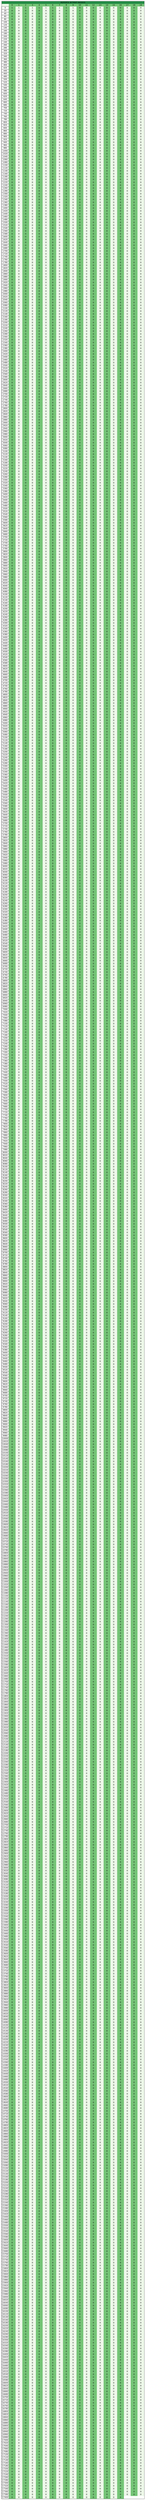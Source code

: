 digraph {

  node[ shape=none fontname=Helvetica ]

  bm_inode[ label = <
<table cellspacing="0" border="1">
  <tr>
<td colspan="21" bgcolor="#238b45" border="0" width="550px">REPORTE BITMAP INODOS</td>
</tr>
<tr>
<td bgcolor="#edf8e9" width="50px" border="0"></td>
<td bgcolor="#74c476" width="50px" border="0">0</td>
<td bgcolor="#74c476" width="50px" border="0">1</td>
<td bgcolor="#74c476" width="50px" border="0">2</td>
<td bgcolor="#74c476" width="50px" border="0">3</td>
<td bgcolor="#74c476" width="50px" border="0">4</td>
<td bgcolor="#74c476" width="50px" border="0">5</td>
<td bgcolor="#74c476" width="50px" border="0">6</td>
<td bgcolor="#74c476" width="50px" border="0">7</td>
<td bgcolor="#74c476" width="50px" border="0">8</td>
<td bgcolor="#74c476" width="50px" border="0">9</td>
<td bgcolor="#74c476" width="50px" border="0">10</td>
<td bgcolor="#74c476" width="50px" border="0">11</td>
<td bgcolor="#74c476" width="50px" border="0">12</td>
<td bgcolor="#74c476" width="50px" border="0">13</td>
<td bgcolor="#74c476" width="50px" border="0">14</td>
<td bgcolor="#74c476" width="50px" border="0">15</td>
<td bgcolor="#74c476" width="50px" border="0">16</td>
<td bgcolor="#74c476" width="50px" border="0">17</td>
<td bgcolor="#74c476" width="50px" border="0">18</td>
<td bgcolor="#74c476" width="50px" border="0">19</td>
</tr><tr><td>0</td><td bgcolor="#74c476" width="50px" border="0">1</td>
<td bgcolor="#edf8e9" width="50px" border="0">1</td>
<td bgcolor="#74c476" width="50px" border="0">1</td>
<td bgcolor="#edf8e9" width="50px" border="0">1</td>
<td bgcolor="#74c476" width="50px" border="0">1</td>
<td bgcolor="#edf8e9" width="50px" border="0">1</td>
<td bgcolor="#74c476" width="50px" border="0">1</td>
<td bgcolor="#edf8e9" width="50px" border="0">1</td>
<td bgcolor="#74c476" width="50px" border="0">1</td>
<td bgcolor="#edf8e9" width="50px" border="0">1</td>
<td bgcolor="#74c476" width="50px" border="0">0</td>
<td bgcolor="#edf8e9" width="50px" border="0">0</td>
<td bgcolor="#74c476" width="50px" border="0">0</td>
<td bgcolor="#edf8e9" width="50px" border="0">0</td>
<td bgcolor="#74c476" width="50px" border="0">0</td>
<td bgcolor="#edf8e9" width="50px" border="0">0</td>
<td bgcolor="#74c476" width="50px" border="0">0</td>
<td bgcolor="#edf8e9" width="50px" border="0">0</td>
<td bgcolor="#74c476" width="50px" border="0">0</td>
<td bgcolor="#edf8e9" width="50px" border="0">0</td>
</tr><tr><td>20</td><td bgcolor="#74c476" width="50px" border="0">0</td>
<td bgcolor="#edf8e9" width="50px" border="0">0</td>
<td bgcolor="#74c476" width="50px" border="0">0</td>
<td bgcolor="#edf8e9" width="50px" border="0">0</td>
<td bgcolor="#74c476" width="50px" border="0">0</td>
<td bgcolor="#edf8e9" width="50px" border="0">0</td>
<td bgcolor="#74c476" width="50px" border="0">0</td>
<td bgcolor="#edf8e9" width="50px" border="0">0</td>
<td bgcolor="#74c476" width="50px" border="0">0</td>
<td bgcolor="#edf8e9" width="50px" border="0">0</td>
<td bgcolor="#74c476" width="50px" border="0">0</td>
<td bgcolor="#edf8e9" width="50px" border="0">0</td>
<td bgcolor="#74c476" width="50px" border="0">0</td>
<td bgcolor="#edf8e9" width="50px" border="0">0</td>
<td bgcolor="#74c476" width="50px" border="0">0</td>
<td bgcolor="#edf8e9" width="50px" border="0">0</td>
<td bgcolor="#74c476" width="50px" border="0">0</td>
<td bgcolor="#edf8e9" width="50px" border="0">0</td>
<td bgcolor="#74c476" width="50px" border="0">0</td>
<td bgcolor="#edf8e9" width="50px" border="0">0</td>
</tr><tr><td>40</td><td bgcolor="#74c476" width="50px" border="0">0</td>
<td bgcolor="#edf8e9" width="50px" border="0">0</td>
<td bgcolor="#74c476" width="50px" border="0">0</td>
<td bgcolor="#edf8e9" width="50px" border="0">0</td>
<td bgcolor="#74c476" width="50px" border="0">0</td>
<td bgcolor="#edf8e9" width="50px" border="0">0</td>
<td bgcolor="#74c476" width="50px" border="0">0</td>
<td bgcolor="#edf8e9" width="50px" border="0">0</td>
<td bgcolor="#74c476" width="50px" border="0">0</td>
<td bgcolor="#edf8e9" width="50px" border="0">0</td>
<td bgcolor="#74c476" width="50px" border="0">0</td>
<td bgcolor="#edf8e9" width="50px" border="0">0</td>
<td bgcolor="#74c476" width="50px" border="0">0</td>
<td bgcolor="#edf8e9" width="50px" border="0">0</td>
<td bgcolor="#74c476" width="50px" border="0">0</td>
<td bgcolor="#edf8e9" width="50px" border="0">0</td>
<td bgcolor="#74c476" width="50px" border="0">0</td>
<td bgcolor="#edf8e9" width="50px" border="0">0</td>
<td bgcolor="#74c476" width="50px" border="0">0</td>
<td bgcolor="#edf8e9" width="50px" border="0">0</td>
</tr><tr><td>60</td><td bgcolor="#74c476" width="50px" border="0">0</td>
<td bgcolor="#edf8e9" width="50px" border="0">0</td>
<td bgcolor="#74c476" width="50px" border="0">0</td>
<td bgcolor="#edf8e9" width="50px" border="0">0</td>
<td bgcolor="#74c476" width="50px" border="0">0</td>
<td bgcolor="#edf8e9" width="50px" border="0">0</td>
<td bgcolor="#74c476" width="50px" border="0">0</td>
<td bgcolor="#edf8e9" width="50px" border="0">0</td>
<td bgcolor="#74c476" width="50px" border="0">0</td>
<td bgcolor="#edf8e9" width="50px" border="0">0</td>
<td bgcolor="#74c476" width="50px" border="0">0</td>
<td bgcolor="#edf8e9" width="50px" border="0">0</td>
<td bgcolor="#74c476" width="50px" border="0">0</td>
<td bgcolor="#edf8e9" width="50px" border="0">0</td>
<td bgcolor="#74c476" width="50px" border="0">0</td>
<td bgcolor="#edf8e9" width="50px" border="0">0</td>
<td bgcolor="#74c476" width="50px" border="0">0</td>
<td bgcolor="#edf8e9" width="50px" border="0">0</td>
<td bgcolor="#74c476" width="50px" border="0">0</td>
<td bgcolor="#edf8e9" width="50px" border="0">0</td>
</tr><tr><td>80</td><td bgcolor="#74c476" width="50px" border="0">0</td>
<td bgcolor="#edf8e9" width="50px" border="0">0</td>
<td bgcolor="#74c476" width="50px" border="0">0</td>
<td bgcolor="#edf8e9" width="50px" border="0">0</td>
<td bgcolor="#74c476" width="50px" border="0">0</td>
<td bgcolor="#edf8e9" width="50px" border="0">0</td>
<td bgcolor="#74c476" width="50px" border="0">0</td>
<td bgcolor="#edf8e9" width="50px" border="0">0</td>
<td bgcolor="#74c476" width="50px" border="0">0</td>
<td bgcolor="#edf8e9" width="50px" border="0">0</td>
<td bgcolor="#74c476" width="50px" border="0">0</td>
<td bgcolor="#edf8e9" width="50px" border="0">0</td>
<td bgcolor="#74c476" width="50px" border="0">0</td>
<td bgcolor="#edf8e9" width="50px" border="0">0</td>
<td bgcolor="#74c476" width="50px" border="0">0</td>
<td bgcolor="#edf8e9" width="50px" border="0">0</td>
<td bgcolor="#74c476" width="50px" border="0">0</td>
<td bgcolor="#edf8e9" width="50px" border="0">0</td>
<td bgcolor="#74c476" width="50px" border="0">0</td>
<td bgcolor="#edf8e9" width="50px" border="0">0</td>
</tr><tr><td>100</td><td bgcolor="#74c476" width="50px" border="0">0</td>
<td bgcolor="#edf8e9" width="50px" border="0">0</td>
<td bgcolor="#74c476" width="50px" border="0">0</td>
<td bgcolor="#edf8e9" width="50px" border="0">0</td>
<td bgcolor="#74c476" width="50px" border="0">0</td>
<td bgcolor="#edf8e9" width="50px" border="0">0</td>
<td bgcolor="#74c476" width="50px" border="0">0</td>
<td bgcolor="#edf8e9" width="50px" border="0">0</td>
<td bgcolor="#74c476" width="50px" border="0">0</td>
<td bgcolor="#edf8e9" width="50px" border="0">0</td>
<td bgcolor="#74c476" width="50px" border="0">0</td>
<td bgcolor="#edf8e9" width="50px" border="0">0</td>
<td bgcolor="#74c476" width="50px" border="0">0</td>
<td bgcolor="#edf8e9" width="50px" border="0">0</td>
<td bgcolor="#74c476" width="50px" border="0">0</td>
<td bgcolor="#edf8e9" width="50px" border="0">0</td>
<td bgcolor="#74c476" width="50px" border="0">0</td>
<td bgcolor="#edf8e9" width="50px" border="0">0</td>
<td bgcolor="#74c476" width="50px" border="0">0</td>
<td bgcolor="#edf8e9" width="50px" border="0">0</td>
</tr><tr><td>120</td><td bgcolor="#74c476" width="50px" border="0">0</td>
<td bgcolor="#edf8e9" width="50px" border="0">0</td>
<td bgcolor="#74c476" width="50px" border="0">0</td>
<td bgcolor="#edf8e9" width="50px" border="0">0</td>
<td bgcolor="#74c476" width="50px" border="0">0</td>
<td bgcolor="#edf8e9" width="50px" border="0">0</td>
<td bgcolor="#74c476" width="50px" border="0">0</td>
<td bgcolor="#edf8e9" width="50px" border="0">0</td>
<td bgcolor="#74c476" width="50px" border="0">0</td>
<td bgcolor="#edf8e9" width="50px" border="0">0</td>
<td bgcolor="#74c476" width="50px" border="0">0</td>
<td bgcolor="#edf8e9" width="50px" border="0">0</td>
<td bgcolor="#74c476" width="50px" border="0">0</td>
<td bgcolor="#edf8e9" width="50px" border="0">0</td>
<td bgcolor="#74c476" width="50px" border="0">0</td>
<td bgcolor="#edf8e9" width="50px" border="0">0</td>
<td bgcolor="#74c476" width="50px" border="0">0</td>
<td bgcolor="#edf8e9" width="50px" border="0">0</td>
<td bgcolor="#74c476" width="50px" border="0">0</td>
<td bgcolor="#edf8e9" width="50px" border="0">0</td>
</tr><tr><td>140</td><td bgcolor="#74c476" width="50px" border="0">0</td>
<td bgcolor="#edf8e9" width="50px" border="0">0</td>
<td bgcolor="#74c476" width="50px" border="0">0</td>
<td bgcolor="#edf8e9" width="50px" border="0">0</td>
<td bgcolor="#74c476" width="50px" border="0">0</td>
<td bgcolor="#edf8e9" width="50px" border="0">0</td>
<td bgcolor="#74c476" width="50px" border="0">0</td>
<td bgcolor="#edf8e9" width="50px" border="0">0</td>
<td bgcolor="#74c476" width="50px" border="0">0</td>
<td bgcolor="#edf8e9" width="50px" border="0">0</td>
<td bgcolor="#74c476" width="50px" border="0">0</td>
<td bgcolor="#edf8e9" width="50px" border="0">0</td>
<td bgcolor="#74c476" width="50px" border="0">0</td>
<td bgcolor="#edf8e9" width="50px" border="0">0</td>
<td bgcolor="#74c476" width="50px" border="0">0</td>
<td bgcolor="#edf8e9" width="50px" border="0">0</td>
<td bgcolor="#74c476" width="50px" border="0">0</td>
<td bgcolor="#edf8e9" width="50px" border="0">0</td>
<td bgcolor="#74c476" width="50px" border="0">0</td>
<td bgcolor="#edf8e9" width="50px" border="0">0</td>
</tr><tr><td>160</td><td bgcolor="#74c476" width="50px" border="0">0</td>
<td bgcolor="#edf8e9" width="50px" border="0">0</td>
<td bgcolor="#74c476" width="50px" border="0">0</td>
<td bgcolor="#edf8e9" width="50px" border="0">0</td>
<td bgcolor="#74c476" width="50px" border="0">0</td>
<td bgcolor="#edf8e9" width="50px" border="0">0</td>
<td bgcolor="#74c476" width="50px" border="0">0</td>
<td bgcolor="#edf8e9" width="50px" border="0">0</td>
<td bgcolor="#74c476" width="50px" border="0">0</td>
<td bgcolor="#edf8e9" width="50px" border="0">0</td>
<td bgcolor="#74c476" width="50px" border="0">0</td>
<td bgcolor="#edf8e9" width="50px" border="0">0</td>
<td bgcolor="#74c476" width="50px" border="0">0</td>
<td bgcolor="#edf8e9" width="50px" border="0">0</td>
<td bgcolor="#74c476" width="50px" border="0">0</td>
<td bgcolor="#edf8e9" width="50px" border="0">0</td>
<td bgcolor="#74c476" width="50px" border="0">0</td>
<td bgcolor="#edf8e9" width="50px" border="0">0</td>
<td bgcolor="#74c476" width="50px" border="0">0</td>
<td bgcolor="#edf8e9" width="50px" border="0">0</td>
</tr><tr><td>180</td><td bgcolor="#74c476" width="50px" border="0">0</td>
<td bgcolor="#edf8e9" width="50px" border="0">0</td>
<td bgcolor="#74c476" width="50px" border="0">0</td>
<td bgcolor="#edf8e9" width="50px" border="0">0</td>
<td bgcolor="#74c476" width="50px" border="0">0</td>
<td bgcolor="#edf8e9" width="50px" border="0">0</td>
<td bgcolor="#74c476" width="50px" border="0">0</td>
<td bgcolor="#edf8e9" width="50px" border="0">0</td>
<td bgcolor="#74c476" width="50px" border="0">0</td>
<td bgcolor="#edf8e9" width="50px" border="0">0</td>
<td bgcolor="#74c476" width="50px" border="0">0</td>
<td bgcolor="#edf8e9" width="50px" border="0">0</td>
<td bgcolor="#74c476" width="50px" border="0">0</td>
<td bgcolor="#edf8e9" width="50px" border="0">0</td>
<td bgcolor="#74c476" width="50px" border="0">0</td>
<td bgcolor="#edf8e9" width="50px" border="0">0</td>
<td bgcolor="#74c476" width="50px" border="0">0</td>
<td bgcolor="#edf8e9" width="50px" border="0">0</td>
<td bgcolor="#74c476" width="50px" border="0">0</td>
<td bgcolor="#edf8e9" width="50px" border="0">0</td>
</tr><tr><td>200</td><td bgcolor="#74c476" width="50px" border="0">0</td>
<td bgcolor="#edf8e9" width="50px" border="0">0</td>
<td bgcolor="#74c476" width="50px" border="0">0</td>
<td bgcolor="#edf8e9" width="50px" border="0">0</td>
<td bgcolor="#74c476" width="50px" border="0">0</td>
<td bgcolor="#edf8e9" width="50px" border="0">0</td>
<td bgcolor="#74c476" width="50px" border="0">0</td>
<td bgcolor="#edf8e9" width="50px" border="0">0</td>
<td bgcolor="#74c476" width="50px" border="0">0</td>
<td bgcolor="#edf8e9" width="50px" border="0">0</td>
<td bgcolor="#74c476" width="50px" border="0">0</td>
<td bgcolor="#edf8e9" width="50px" border="0">0</td>
<td bgcolor="#74c476" width="50px" border="0">0</td>
<td bgcolor="#edf8e9" width="50px" border="0">0</td>
<td bgcolor="#74c476" width="50px" border="0">0</td>
<td bgcolor="#edf8e9" width="50px" border="0">0</td>
<td bgcolor="#74c476" width="50px" border="0">0</td>
<td bgcolor="#edf8e9" width="50px" border="0">0</td>
<td bgcolor="#74c476" width="50px" border="0">0</td>
<td bgcolor="#edf8e9" width="50px" border="0">0</td>
</tr><tr><td>220</td><td bgcolor="#74c476" width="50px" border="0">0</td>
<td bgcolor="#edf8e9" width="50px" border="0">0</td>
<td bgcolor="#74c476" width="50px" border="0">0</td>
<td bgcolor="#edf8e9" width="50px" border="0">0</td>
<td bgcolor="#74c476" width="50px" border="0">0</td>
<td bgcolor="#edf8e9" width="50px" border="0">0</td>
<td bgcolor="#74c476" width="50px" border="0">0</td>
<td bgcolor="#edf8e9" width="50px" border="0">0</td>
<td bgcolor="#74c476" width="50px" border="0">0</td>
<td bgcolor="#edf8e9" width="50px" border="0">0</td>
<td bgcolor="#74c476" width="50px" border="0">0</td>
<td bgcolor="#edf8e9" width="50px" border="0">0</td>
<td bgcolor="#74c476" width="50px" border="0">0</td>
<td bgcolor="#edf8e9" width="50px" border="0">0</td>
<td bgcolor="#74c476" width="50px" border="0">0</td>
<td bgcolor="#edf8e9" width="50px" border="0">0</td>
<td bgcolor="#74c476" width="50px" border="0">0</td>
<td bgcolor="#edf8e9" width="50px" border="0">0</td>
<td bgcolor="#74c476" width="50px" border="0">0</td>
<td bgcolor="#edf8e9" width="50px" border="0">0</td>
</tr><tr><td>240</td><td bgcolor="#74c476" width="50px" border="0">0</td>
<td bgcolor="#edf8e9" width="50px" border="0">0</td>
<td bgcolor="#74c476" width="50px" border="0">0</td>
<td bgcolor="#edf8e9" width="50px" border="0">0</td>
<td bgcolor="#74c476" width="50px" border="0">0</td>
<td bgcolor="#edf8e9" width="50px" border="0">0</td>
<td bgcolor="#74c476" width="50px" border="0">0</td>
<td bgcolor="#edf8e9" width="50px" border="0">0</td>
<td bgcolor="#74c476" width="50px" border="0">0</td>
<td bgcolor="#edf8e9" width="50px" border="0">0</td>
<td bgcolor="#74c476" width="50px" border="0">0</td>
<td bgcolor="#edf8e9" width="50px" border="0">0</td>
<td bgcolor="#74c476" width="50px" border="0">0</td>
<td bgcolor="#edf8e9" width="50px" border="0">0</td>
<td bgcolor="#74c476" width="50px" border="0">0</td>
<td bgcolor="#edf8e9" width="50px" border="0">0</td>
<td bgcolor="#74c476" width="50px" border="0">0</td>
<td bgcolor="#edf8e9" width="50px" border="0">0</td>
<td bgcolor="#74c476" width="50px" border="0">0</td>
<td bgcolor="#edf8e9" width="50px" border="0">0</td>
</tr><tr><td>260</td><td bgcolor="#74c476" width="50px" border="0">0</td>
<td bgcolor="#edf8e9" width="50px" border="0">0</td>
<td bgcolor="#74c476" width="50px" border="0">0</td>
<td bgcolor="#edf8e9" width="50px" border="0">0</td>
<td bgcolor="#74c476" width="50px" border="0">0</td>
<td bgcolor="#edf8e9" width="50px" border="0">0</td>
<td bgcolor="#74c476" width="50px" border="0">0</td>
<td bgcolor="#edf8e9" width="50px" border="0">0</td>
<td bgcolor="#74c476" width="50px" border="0">0</td>
<td bgcolor="#edf8e9" width="50px" border="0">0</td>
<td bgcolor="#74c476" width="50px" border="0">0</td>
<td bgcolor="#edf8e9" width="50px" border="0">0</td>
<td bgcolor="#74c476" width="50px" border="0">0</td>
<td bgcolor="#edf8e9" width="50px" border="0">0</td>
<td bgcolor="#74c476" width="50px" border="0">0</td>
<td bgcolor="#edf8e9" width="50px" border="0">0</td>
<td bgcolor="#74c476" width="50px" border="0">0</td>
<td bgcolor="#edf8e9" width="50px" border="0">0</td>
<td bgcolor="#74c476" width="50px" border="0">0</td>
<td bgcolor="#edf8e9" width="50px" border="0">0</td>
</tr><tr><td>280</td><td bgcolor="#74c476" width="50px" border="0">0</td>
<td bgcolor="#edf8e9" width="50px" border="0">0</td>
<td bgcolor="#74c476" width="50px" border="0">0</td>
<td bgcolor="#edf8e9" width="50px" border="0">0</td>
<td bgcolor="#74c476" width="50px" border="0">0</td>
<td bgcolor="#edf8e9" width="50px" border="0">0</td>
<td bgcolor="#74c476" width="50px" border="0">0</td>
<td bgcolor="#edf8e9" width="50px" border="0">0</td>
<td bgcolor="#74c476" width="50px" border="0">0</td>
<td bgcolor="#edf8e9" width="50px" border="0">0</td>
<td bgcolor="#74c476" width="50px" border="0">0</td>
<td bgcolor="#edf8e9" width="50px" border="0">0</td>
<td bgcolor="#74c476" width="50px" border="0">0</td>
<td bgcolor="#edf8e9" width="50px" border="0">0</td>
<td bgcolor="#74c476" width="50px" border="0">0</td>
<td bgcolor="#edf8e9" width="50px" border="0">0</td>
<td bgcolor="#74c476" width="50px" border="0">0</td>
<td bgcolor="#edf8e9" width="50px" border="0">0</td>
<td bgcolor="#74c476" width="50px" border="0">0</td>
<td bgcolor="#edf8e9" width="50px" border="0">0</td>
</tr><tr><td>300</td><td bgcolor="#74c476" width="50px" border="0">0</td>
<td bgcolor="#edf8e9" width="50px" border="0">0</td>
<td bgcolor="#74c476" width="50px" border="0">0</td>
<td bgcolor="#edf8e9" width="50px" border="0">0</td>
<td bgcolor="#74c476" width="50px" border="0">0</td>
<td bgcolor="#edf8e9" width="50px" border="0">0</td>
<td bgcolor="#74c476" width="50px" border="0">0</td>
<td bgcolor="#edf8e9" width="50px" border="0">0</td>
<td bgcolor="#74c476" width="50px" border="0">0</td>
<td bgcolor="#edf8e9" width="50px" border="0">0</td>
<td bgcolor="#74c476" width="50px" border="0">0</td>
<td bgcolor="#edf8e9" width="50px" border="0">0</td>
<td bgcolor="#74c476" width="50px" border="0">0</td>
<td bgcolor="#edf8e9" width="50px" border="0">0</td>
<td bgcolor="#74c476" width="50px" border="0">0</td>
<td bgcolor="#edf8e9" width="50px" border="0">0</td>
<td bgcolor="#74c476" width="50px" border="0">0</td>
<td bgcolor="#edf8e9" width="50px" border="0">0</td>
<td bgcolor="#74c476" width="50px" border="0">0</td>
<td bgcolor="#edf8e9" width="50px" border="0">0</td>
</tr><tr><td>320</td><td bgcolor="#74c476" width="50px" border="0">0</td>
<td bgcolor="#edf8e9" width="50px" border="0">0</td>
<td bgcolor="#74c476" width="50px" border="0">0</td>
<td bgcolor="#edf8e9" width="50px" border="0">0</td>
<td bgcolor="#74c476" width="50px" border="0">0</td>
<td bgcolor="#edf8e9" width="50px" border="0">0</td>
<td bgcolor="#74c476" width="50px" border="0">0</td>
<td bgcolor="#edf8e9" width="50px" border="0">0</td>
<td bgcolor="#74c476" width="50px" border="0">0</td>
<td bgcolor="#edf8e9" width="50px" border="0">0</td>
<td bgcolor="#74c476" width="50px" border="0">0</td>
<td bgcolor="#edf8e9" width="50px" border="0">0</td>
<td bgcolor="#74c476" width="50px" border="0">0</td>
<td bgcolor="#edf8e9" width="50px" border="0">0</td>
<td bgcolor="#74c476" width="50px" border="0">0</td>
<td bgcolor="#edf8e9" width="50px" border="0">0</td>
<td bgcolor="#74c476" width="50px" border="0">0</td>
<td bgcolor="#edf8e9" width="50px" border="0">0</td>
<td bgcolor="#74c476" width="50px" border="0">0</td>
<td bgcolor="#edf8e9" width="50px" border="0">0</td>
</tr><tr><td>340</td><td bgcolor="#74c476" width="50px" border="0">0</td>
<td bgcolor="#edf8e9" width="50px" border="0">0</td>
<td bgcolor="#74c476" width="50px" border="0">0</td>
<td bgcolor="#edf8e9" width="50px" border="0">0</td>
<td bgcolor="#74c476" width="50px" border="0">0</td>
<td bgcolor="#edf8e9" width="50px" border="0">0</td>
<td bgcolor="#74c476" width="50px" border="0">0</td>
<td bgcolor="#edf8e9" width="50px" border="0">0</td>
<td bgcolor="#74c476" width="50px" border="0">0</td>
<td bgcolor="#edf8e9" width="50px" border="0">0</td>
<td bgcolor="#74c476" width="50px" border="0">0</td>
<td bgcolor="#edf8e9" width="50px" border="0">0</td>
<td bgcolor="#74c476" width="50px" border="0">0</td>
<td bgcolor="#edf8e9" width="50px" border="0">0</td>
<td bgcolor="#74c476" width="50px" border="0">0</td>
<td bgcolor="#edf8e9" width="50px" border="0">0</td>
<td bgcolor="#74c476" width="50px" border="0">0</td>
<td bgcolor="#edf8e9" width="50px" border="0">0</td>
<td bgcolor="#74c476" width="50px" border="0">0</td>
<td bgcolor="#edf8e9" width="50px" border="0">0</td>
</tr><tr><td>360</td><td bgcolor="#74c476" width="50px" border="0">0</td>
<td bgcolor="#edf8e9" width="50px" border="0">0</td>
<td bgcolor="#74c476" width="50px" border="0">0</td>
<td bgcolor="#edf8e9" width="50px" border="0">0</td>
<td bgcolor="#74c476" width="50px" border="0">0</td>
<td bgcolor="#edf8e9" width="50px" border="0">0</td>
<td bgcolor="#74c476" width="50px" border="0">0</td>
<td bgcolor="#edf8e9" width="50px" border="0">0</td>
<td bgcolor="#74c476" width="50px" border="0">0</td>
<td bgcolor="#edf8e9" width="50px" border="0">0</td>
<td bgcolor="#74c476" width="50px" border="0">0</td>
<td bgcolor="#edf8e9" width="50px" border="0">0</td>
<td bgcolor="#74c476" width="50px" border="0">0</td>
<td bgcolor="#edf8e9" width="50px" border="0">0</td>
<td bgcolor="#74c476" width="50px" border="0">0</td>
<td bgcolor="#edf8e9" width="50px" border="0">0</td>
<td bgcolor="#74c476" width="50px" border="0">0</td>
<td bgcolor="#edf8e9" width="50px" border="0">0</td>
<td bgcolor="#74c476" width="50px" border="0">0</td>
<td bgcolor="#edf8e9" width="50px" border="0">0</td>
</tr><tr><td>380</td><td bgcolor="#74c476" width="50px" border="0">0</td>
<td bgcolor="#edf8e9" width="50px" border="0">0</td>
<td bgcolor="#74c476" width="50px" border="0">0</td>
<td bgcolor="#edf8e9" width="50px" border="0">0</td>
<td bgcolor="#74c476" width="50px" border="0">0</td>
<td bgcolor="#edf8e9" width="50px" border="0">0</td>
<td bgcolor="#74c476" width="50px" border="0">0</td>
<td bgcolor="#edf8e9" width="50px" border="0">0</td>
<td bgcolor="#74c476" width="50px" border="0">0</td>
<td bgcolor="#edf8e9" width="50px" border="0">0</td>
<td bgcolor="#74c476" width="50px" border="0">0</td>
<td bgcolor="#edf8e9" width="50px" border="0">0</td>
<td bgcolor="#74c476" width="50px" border="0">0</td>
<td bgcolor="#edf8e9" width="50px" border="0">0</td>
<td bgcolor="#74c476" width="50px" border="0">0</td>
<td bgcolor="#edf8e9" width="50px" border="0">0</td>
<td bgcolor="#74c476" width="50px" border="0">0</td>
<td bgcolor="#edf8e9" width="50px" border="0">0</td>
<td bgcolor="#74c476" width="50px" border="0">0</td>
<td bgcolor="#edf8e9" width="50px" border="0">0</td>
</tr><tr><td>400</td><td bgcolor="#74c476" width="50px" border="0">0</td>
<td bgcolor="#edf8e9" width="50px" border="0">0</td>
<td bgcolor="#74c476" width="50px" border="0">0</td>
<td bgcolor="#edf8e9" width="50px" border="0">0</td>
<td bgcolor="#74c476" width="50px" border="0">0</td>
<td bgcolor="#edf8e9" width="50px" border="0">0</td>
<td bgcolor="#74c476" width="50px" border="0">0</td>
<td bgcolor="#edf8e9" width="50px" border="0">0</td>
<td bgcolor="#74c476" width="50px" border="0">0</td>
<td bgcolor="#edf8e9" width="50px" border="0">0</td>
<td bgcolor="#74c476" width="50px" border="0">0</td>
<td bgcolor="#edf8e9" width="50px" border="0">0</td>
<td bgcolor="#74c476" width="50px" border="0">0</td>
<td bgcolor="#edf8e9" width="50px" border="0">0</td>
<td bgcolor="#74c476" width="50px" border="0">0</td>
<td bgcolor="#edf8e9" width="50px" border="0">0</td>
<td bgcolor="#74c476" width="50px" border="0">0</td>
<td bgcolor="#edf8e9" width="50px" border="0">0</td>
<td bgcolor="#74c476" width="50px" border="0">0</td>
<td bgcolor="#edf8e9" width="50px" border="0">0</td>
</tr><tr><td>420</td><td bgcolor="#74c476" width="50px" border="0">0</td>
<td bgcolor="#edf8e9" width="50px" border="0">0</td>
<td bgcolor="#74c476" width="50px" border="0">0</td>
<td bgcolor="#edf8e9" width="50px" border="0">0</td>
<td bgcolor="#74c476" width="50px" border="0">0</td>
<td bgcolor="#edf8e9" width="50px" border="0">0</td>
<td bgcolor="#74c476" width="50px" border="0">0</td>
<td bgcolor="#edf8e9" width="50px" border="0">0</td>
<td bgcolor="#74c476" width="50px" border="0">0</td>
<td bgcolor="#edf8e9" width="50px" border="0">0</td>
<td bgcolor="#74c476" width="50px" border="0">0</td>
<td bgcolor="#edf8e9" width="50px" border="0">0</td>
<td bgcolor="#74c476" width="50px" border="0">0</td>
<td bgcolor="#edf8e9" width="50px" border="0">0</td>
<td bgcolor="#74c476" width="50px" border="0">0</td>
<td bgcolor="#edf8e9" width="50px" border="0">0</td>
<td bgcolor="#74c476" width="50px" border="0">0</td>
<td bgcolor="#edf8e9" width="50px" border="0">0</td>
<td bgcolor="#74c476" width="50px" border="0">0</td>
<td bgcolor="#edf8e9" width="50px" border="0">0</td>
</tr><tr><td>440</td><td bgcolor="#74c476" width="50px" border="0">0</td>
<td bgcolor="#edf8e9" width="50px" border="0">0</td>
<td bgcolor="#74c476" width="50px" border="0">0</td>
<td bgcolor="#edf8e9" width="50px" border="0">0</td>
<td bgcolor="#74c476" width="50px" border="0">0</td>
<td bgcolor="#edf8e9" width="50px" border="0">0</td>
<td bgcolor="#74c476" width="50px" border="0">0</td>
<td bgcolor="#edf8e9" width="50px" border="0">0</td>
<td bgcolor="#74c476" width="50px" border="0">0</td>
<td bgcolor="#edf8e9" width="50px" border="0">0</td>
<td bgcolor="#74c476" width="50px" border="0">0</td>
<td bgcolor="#edf8e9" width="50px" border="0">0</td>
<td bgcolor="#74c476" width="50px" border="0">0</td>
<td bgcolor="#edf8e9" width="50px" border="0">0</td>
<td bgcolor="#74c476" width="50px" border="0">0</td>
<td bgcolor="#edf8e9" width="50px" border="0">0</td>
<td bgcolor="#74c476" width="50px" border="0">0</td>
<td bgcolor="#edf8e9" width="50px" border="0">0</td>
<td bgcolor="#74c476" width="50px" border="0">0</td>
<td bgcolor="#edf8e9" width="50px" border="0">0</td>
</tr><tr><td>460</td><td bgcolor="#74c476" width="50px" border="0">0</td>
<td bgcolor="#edf8e9" width="50px" border="0">0</td>
<td bgcolor="#74c476" width="50px" border="0">0</td>
<td bgcolor="#edf8e9" width="50px" border="0">0</td>
<td bgcolor="#74c476" width="50px" border="0">0</td>
<td bgcolor="#edf8e9" width="50px" border="0">0</td>
<td bgcolor="#74c476" width="50px" border="0">0</td>
<td bgcolor="#edf8e9" width="50px" border="0">0</td>
<td bgcolor="#74c476" width="50px" border="0">0</td>
<td bgcolor="#edf8e9" width="50px" border="0">0</td>
<td bgcolor="#74c476" width="50px" border="0">0</td>
<td bgcolor="#edf8e9" width="50px" border="0">0</td>
<td bgcolor="#74c476" width="50px" border="0">0</td>
<td bgcolor="#edf8e9" width="50px" border="0">0</td>
<td bgcolor="#74c476" width="50px" border="0">0</td>
<td bgcolor="#edf8e9" width="50px" border="0">0</td>
<td bgcolor="#74c476" width="50px" border="0">0</td>
<td bgcolor="#edf8e9" width="50px" border="0">0</td>
<td bgcolor="#74c476" width="50px" border="0">0</td>
<td bgcolor="#edf8e9" width="50px" border="0">0</td>
</tr><tr><td>480</td><td bgcolor="#74c476" width="50px" border="0">0</td>
<td bgcolor="#edf8e9" width="50px" border="0">0</td>
<td bgcolor="#74c476" width="50px" border="0">0</td>
<td bgcolor="#edf8e9" width="50px" border="0">0</td>
<td bgcolor="#74c476" width="50px" border="0">0</td>
<td bgcolor="#edf8e9" width="50px" border="0">0</td>
<td bgcolor="#74c476" width="50px" border="0">0</td>
<td bgcolor="#edf8e9" width="50px" border="0">0</td>
<td bgcolor="#74c476" width="50px" border="0">0</td>
<td bgcolor="#edf8e9" width="50px" border="0">0</td>
<td bgcolor="#74c476" width="50px" border="0">0</td>
<td bgcolor="#edf8e9" width="50px" border="0">0</td>
<td bgcolor="#74c476" width="50px" border="0">0</td>
<td bgcolor="#edf8e9" width="50px" border="0">0</td>
<td bgcolor="#74c476" width="50px" border="0">0</td>
<td bgcolor="#edf8e9" width="50px" border="0">0</td>
<td bgcolor="#74c476" width="50px" border="0">0</td>
<td bgcolor="#edf8e9" width="50px" border="0">0</td>
<td bgcolor="#74c476" width="50px" border="0">0</td>
<td bgcolor="#edf8e9" width="50px" border="0">0</td>
</tr><tr><td>500</td><td bgcolor="#74c476" width="50px" border="0">0</td>
<td bgcolor="#edf8e9" width="50px" border="0">0</td>
<td bgcolor="#74c476" width="50px" border="0">0</td>
<td bgcolor="#edf8e9" width="50px" border="0">0</td>
<td bgcolor="#74c476" width="50px" border="0">0</td>
<td bgcolor="#edf8e9" width="50px" border="0">0</td>
<td bgcolor="#74c476" width="50px" border="0">0</td>
<td bgcolor="#edf8e9" width="50px" border="0">0</td>
<td bgcolor="#74c476" width="50px" border="0">0</td>
<td bgcolor="#edf8e9" width="50px" border="0">0</td>
<td bgcolor="#74c476" width="50px" border="0">0</td>
<td bgcolor="#edf8e9" width="50px" border="0">0</td>
<td bgcolor="#74c476" width="50px" border="0">0</td>
<td bgcolor="#edf8e9" width="50px" border="0">0</td>
<td bgcolor="#74c476" width="50px" border="0">0</td>
<td bgcolor="#edf8e9" width="50px" border="0">0</td>
<td bgcolor="#74c476" width="50px" border="0">0</td>
<td bgcolor="#edf8e9" width="50px" border="0">0</td>
<td bgcolor="#74c476" width="50px" border="0">0</td>
<td bgcolor="#edf8e9" width="50px" border="0">0</td>
</tr><tr><td>520</td><td bgcolor="#74c476" width="50px" border="0">0</td>
<td bgcolor="#edf8e9" width="50px" border="0">0</td>
<td bgcolor="#74c476" width="50px" border="0">0</td>
<td bgcolor="#edf8e9" width="50px" border="0">0</td>
<td bgcolor="#74c476" width="50px" border="0">0</td>
<td bgcolor="#edf8e9" width="50px" border="0">0</td>
<td bgcolor="#74c476" width="50px" border="0">0</td>
<td bgcolor="#edf8e9" width="50px" border="0">0</td>
<td bgcolor="#74c476" width="50px" border="0">0</td>
<td bgcolor="#edf8e9" width="50px" border="0">0</td>
<td bgcolor="#74c476" width="50px" border="0">0</td>
<td bgcolor="#edf8e9" width="50px" border="0">0</td>
<td bgcolor="#74c476" width="50px" border="0">0</td>
<td bgcolor="#edf8e9" width="50px" border="0">0</td>
<td bgcolor="#74c476" width="50px" border="0">0</td>
<td bgcolor="#edf8e9" width="50px" border="0">0</td>
<td bgcolor="#74c476" width="50px" border="0">0</td>
<td bgcolor="#edf8e9" width="50px" border="0">0</td>
<td bgcolor="#74c476" width="50px" border="0">0</td>
<td bgcolor="#edf8e9" width="50px" border="0">0</td>
</tr><tr><td>540</td><td bgcolor="#74c476" width="50px" border="0">0</td>
<td bgcolor="#edf8e9" width="50px" border="0">0</td>
<td bgcolor="#74c476" width="50px" border="0">0</td>
<td bgcolor="#edf8e9" width="50px" border="0">0</td>
<td bgcolor="#74c476" width="50px" border="0">0</td>
<td bgcolor="#edf8e9" width="50px" border="0">0</td>
<td bgcolor="#74c476" width="50px" border="0">0</td>
<td bgcolor="#edf8e9" width="50px" border="0">0</td>
<td bgcolor="#74c476" width="50px" border="0">0</td>
<td bgcolor="#edf8e9" width="50px" border="0">0</td>
<td bgcolor="#74c476" width="50px" border="0">0</td>
<td bgcolor="#edf8e9" width="50px" border="0">0</td>
<td bgcolor="#74c476" width="50px" border="0">0</td>
<td bgcolor="#edf8e9" width="50px" border="0">0</td>
<td bgcolor="#74c476" width="50px" border="0">0</td>
<td bgcolor="#edf8e9" width="50px" border="0">0</td>
<td bgcolor="#74c476" width="50px" border="0">0</td>
<td bgcolor="#edf8e9" width="50px" border="0">0</td>
<td bgcolor="#74c476" width="50px" border="0">0</td>
<td bgcolor="#edf8e9" width="50px" border="0">0</td>
</tr><tr><td>560</td><td bgcolor="#74c476" width="50px" border="0">0</td>
<td bgcolor="#edf8e9" width="50px" border="0">0</td>
<td bgcolor="#74c476" width="50px" border="0">0</td>
<td bgcolor="#edf8e9" width="50px" border="0">0</td>
<td bgcolor="#74c476" width="50px" border="0">0</td>
<td bgcolor="#edf8e9" width="50px" border="0">0</td>
<td bgcolor="#74c476" width="50px" border="0">0</td>
<td bgcolor="#edf8e9" width="50px" border="0">0</td>
<td bgcolor="#74c476" width="50px" border="0">0</td>
<td bgcolor="#edf8e9" width="50px" border="0">0</td>
<td bgcolor="#74c476" width="50px" border="0">0</td>
<td bgcolor="#edf8e9" width="50px" border="0">0</td>
<td bgcolor="#74c476" width="50px" border="0">0</td>
<td bgcolor="#edf8e9" width="50px" border="0">0</td>
<td bgcolor="#74c476" width="50px" border="0">0</td>
<td bgcolor="#edf8e9" width="50px" border="0">0</td>
<td bgcolor="#74c476" width="50px" border="0">0</td>
<td bgcolor="#edf8e9" width="50px" border="0">0</td>
<td bgcolor="#74c476" width="50px" border="0">0</td>
<td bgcolor="#edf8e9" width="50px" border="0">0</td>
</tr><tr><td>580</td><td bgcolor="#74c476" width="50px" border="0">0</td>
<td bgcolor="#edf8e9" width="50px" border="0">0</td>
<td bgcolor="#74c476" width="50px" border="0">0</td>
<td bgcolor="#edf8e9" width="50px" border="0">0</td>
<td bgcolor="#74c476" width="50px" border="0">0</td>
<td bgcolor="#edf8e9" width="50px" border="0">0</td>
<td bgcolor="#74c476" width="50px" border="0">0</td>
<td bgcolor="#edf8e9" width="50px" border="0">0</td>
<td bgcolor="#74c476" width="50px" border="0">0</td>
<td bgcolor="#edf8e9" width="50px" border="0">0</td>
<td bgcolor="#74c476" width="50px" border="0">0</td>
<td bgcolor="#edf8e9" width="50px" border="0">0</td>
<td bgcolor="#74c476" width="50px" border="0">0</td>
<td bgcolor="#edf8e9" width="50px" border="0">0</td>
<td bgcolor="#74c476" width="50px" border="0">0</td>
<td bgcolor="#edf8e9" width="50px" border="0">0</td>
<td bgcolor="#74c476" width="50px" border="0">0</td>
<td bgcolor="#edf8e9" width="50px" border="0">0</td>
<td bgcolor="#74c476" width="50px" border="0">0</td>
<td bgcolor="#edf8e9" width="50px" border="0">0</td>
</tr><tr><td>600</td><td bgcolor="#74c476" width="50px" border="0">0</td>
<td bgcolor="#edf8e9" width="50px" border="0">0</td>
<td bgcolor="#74c476" width="50px" border="0">0</td>
<td bgcolor="#edf8e9" width="50px" border="0">0</td>
<td bgcolor="#74c476" width="50px" border="0">0</td>
<td bgcolor="#edf8e9" width="50px" border="0">0</td>
<td bgcolor="#74c476" width="50px" border="0">0</td>
<td bgcolor="#edf8e9" width="50px" border="0">0</td>
<td bgcolor="#74c476" width="50px" border="0">0</td>
<td bgcolor="#edf8e9" width="50px" border="0">0</td>
<td bgcolor="#74c476" width="50px" border="0">0</td>
<td bgcolor="#edf8e9" width="50px" border="0">0</td>
<td bgcolor="#74c476" width="50px" border="0">0</td>
<td bgcolor="#edf8e9" width="50px" border="0">0</td>
<td bgcolor="#74c476" width="50px" border="0">0</td>
<td bgcolor="#edf8e9" width="50px" border="0">0</td>
<td bgcolor="#74c476" width="50px" border="0">0</td>
<td bgcolor="#edf8e9" width="50px" border="0">0</td>
<td bgcolor="#74c476" width="50px" border="0">0</td>
<td bgcolor="#edf8e9" width="50px" border="0">0</td>
</tr><tr><td>620</td><td bgcolor="#74c476" width="50px" border="0">0</td>
<td bgcolor="#edf8e9" width="50px" border="0">0</td>
<td bgcolor="#74c476" width="50px" border="0">0</td>
<td bgcolor="#edf8e9" width="50px" border="0">0</td>
<td bgcolor="#74c476" width="50px" border="0">0</td>
<td bgcolor="#edf8e9" width="50px" border="0">0</td>
<td bgcolor="#74c476" width="50px" border="0">0</td>
<td bgcolor="#edf8e9" width="50px" border="0">0</td>
<td bgcolor="#74c476" width="50px" border="0">0</td>
<td bgcolor="#edf8e9" width="50px" border="0">0</td>
<td bgcolor="#74c476" width="50px" border="0">0</td>
<td bgcolor="#edf8e9" width="50px" border="0">0</td>
<td bgcolor="#74c476" width="50px" border="0">0</td>
<td bgcolor="#edf8e9" width="50px" border="0">0</td>
<td bgcolor="#74c476" width="50px" border="0">0</td>
<td bgcolor="#edf8e9" width="50px" border="0">0</td>
<td bgcolor="#74c476" width="50px" border="0">0</td>
<td bgcolor="#edf8e9" width="50px" border="0">0</td>
<td bgcolor="#74c476" width="50px" border="0">0</td>
<td bgcolor="#edf8e9" width="50px" border="0">0</td>
</tr><tr><td>640</td><td bgcolor="#74c476" width="50px" border="0">0</td>
<td bgcolor="#edf8e9" width="50px" border="0">0</td>
<td bgcolor="#74c476" width="50px" border="0">0</td>
<td bgcolor="#edf8e9" width="50px" border="0">0</td>
<td bgcolor="#74c476" width="50px" border="0">0</td>
<td bgcolor="#edf8e9" width="50px" border="0">0</td>
<td bgcolor="#74c476" width="50px" border="0">0</td>
<td bgcolor="#edf8e9" width="50px" border="0">0</td>
<td bgcolor="#74c476" width="50px" border="0">0</td>
<td bgcolor="#edf8e9" width="50px" border="0">0</td>
<td bgcolor="#74c476" width="50px" border="0">0</td>
<td bgcolor="#edf8e9" width="50px" border="0">0</td>
<td bgcolor="#74c476" width="50px" border="0">0</td>
<td bgcolor="#edf8e9" width="50px" border="0">0</td>
<td bgcolor="#74c476" width="50px" border="0">0</td>
<td bgcolor="#edf8e9" width="50px" border="0">0</td>
<td bgcolor="#74c476" width="50px" border="0">0</td>
<td bgcolor="#edf8e9" width="50px" border="0">0</td>
<td bgcolor="#74c476" width="50px" border="0">0</td>
<td bgcolor="#edf8e9" width="50px" border="0">0</td>
</tr><tr><td>660</td><td bgcolor="#74c476" width="50px" border="0">0</td>
<td bgcolor="#edf8e9" width="50px" border="0">0</td>
<td bgcolor="#74c476" width="50px" border="0">0</td>
<td bgcolor="#edf8e9" width="50px" border="0">0</td>
<td bgcolor="#74c476" width="50px" border="0">0</td>
<td bgcolor="#edf8e9" width="50px" border="0">0</td>
<td bgcolor="#74c476" width="50px" border="0">0</td>
<td bgcolor="#edf8e9" width="50px" border="0">0</td>
<td bgcolor="#74c476" width="50px" border="0">0</td>
<td bgcolor="#edf8e9" width="50px" border="0">0</td>
<td bgcolor="#74c476" width="50px" border="0">0</td>
<td bgcolor="#edf8e9" width="50px" border="0">0</td>
<td bgcolor="#74c476" width="50px" border="0">0</td>
<td bgcolor="#edf8e9" width="50px" border="0">0</td>
<td bgcolor="#74c476" width="50px" border="0">0</td>
<td bgcolor="#edf8e9" width="50px" border="0">0</td>
<td bgcolor="#74c476" width="50px" border="0">0</td>
<td bgcolor="#edf8e9" width="50px" border="0">0</td>
<td bgcolor="#74c476" width="50px" border="0">0</td>
<td bgcolor="#edf8e9" width="50px" border="0">0</td>
</tr><tr><td>680</td><td bgcolor="#74c476" width="50px" border="0">0</td>
<td bgcolor="#edf8e9" width="50px" border="0">0</td>
<td bgcolor="#74c476" width="50px" border="0">0</td>
<td bgcolor="#edf8e9" width="50px" border="0">0</td>
<td bgcolor="#74c476" width="50px" border="0">0</td>
<td bgcolor="#edf8e9" width="50px" border="0">0</td>
<td bgcolor="#74c476" width="50px" border="0">0</td>
<td bgcolor="#edf8e9" width="50px" border="0">0</td>
<td bgcolor="#74c476" width="50px" border="0">0</td>
<td bgcolor="#edf8e9" width="50px" border="0">0</td>
<td bgcolor="#74c476" width="50px" border="0">0</td>
<td bgcolor="#edf8e9" width="50px" border="0">0</td>
<td bgcolor="#74c476" width="50px" border="0">0</td>
<td bgcolor="#edf8e9" width="50px" border="0">0</td>
<td bgcolor="#74c476" width="50px" border="0">0</td>
<td bgcolor="#edf8e9" width="50px" border="0">0</td>
<td bgcolor="#74c476" width="50px" border="0">0</td>
<td bgcolor="#edf8e9" width="50px" border="0">0</td>
<td bgcolor="#74c476" width="50px" border="0">0</td>
<td bgcolor="#edf8e9" width="50px" border="0">0</td>
</tr><tr><td>700</td><td bgcolor="#74c476" width="50px" border="0">0</td>
<td bgcolor="#edf8e9" width="50px" border="0">0</td>
<td bgcolor="#74c476" width="50px" border="0">0</td>
<td bgcolor="#edf8e9" width="50px" border="0">0</td>
<td bgcolor="#74c476" width="50px" border="0">0</td>
<td bgcolor="#edf8e9" width="50px" border="0">0</td>
<td bgcolor="#74c476" width="50px" border="0">0</td>
<td bgcolor="#edf8e9" width="50px" border="0">0</td>
<td bgcolor="#74c476" width="50px" border="0">0</td>
<td bgcolor="#edf8e9" width="50px" border="0">0</td>
<td bgcolor="#74c476" width="50px" border="0">0</td>
<td bgcolor="#edf8e9" width="50px" border="0">0</td>
<td bgcolor="#74c476" width="50px" border="0">0</td>
<td bgcolor="#edf8e9" width="50px" border="0">0</td>
<td bgcolor="#74c476" width="50px" border="0">0</td>
<td bgcolor="#edf8e9" width="50px" border="0">0</td>
<td bgcolor="#74c476" width="50px" border="0">0</td>
<td bgcolor="#edf8e9" width="50px" border="0">0</td>
<td bgcolor="#74c476" width="50px" border="0">0</td>
<td bgcolor="#edf8e9" width="50px" border="0">0</td>
</tr><tr><td>720</td><td bgcolor="#74c476" width="50px" border="0">0</td>
<td bgcolor="#edf8e9" width="50px" border="0">0</td>
<td bgcolor="#74c476" width="50px" border="0">0</td>
<td bgcolor="#edf8e9" width="50px" border="0">0</td>
<td bgcolor="#74c476" width="50px" border="0">0</td>
<td bgcolor="#edf8e9" width="50px" border="0">0</td>
<td bgcolor="#74c476" width="50px" border="0">0</td>
<td bgcolor="#edf8e9" width="50px" border="0">0</td>
<td bgcolor="#74c476" width="50px" border="0">0</td>
<td bgcolor="#edf8e9" width="50px" border="0">0</td>
<td bgcolor="#74c476" width="50px" border="0">0</td>
<td bgcolor="#edf8e9" width="50px" border="0">0</td>
<td bgcolor="#74c476" width="50px" border="0">0</td>
<td bgcolor="#edf8e9" width="50px" border="0">0</td>
<td bgcolor="#74c476" width="50px" border="0">0</td>
<td bgcolor="#edf8e9" width="50px" border="0">0</td>
<td bgcolor="#74c476" width="50px" border="0">0</td>
<td bgcolor="#edf8e9" width="50px" border="0">0</td>
<td bgcolor="#74c476" width="50px" border="0">0</td>
<td bgcolor="#edf8e9" width="50px" border="0">0</td>
</tr><tr><td>740</td><td bgcolor="#74c476" width="50px" border="0">0</td>
<td bgcolor="#edf8e9" width="50px" border="0">0</td>
<td bgcolor="#74c476" width="50px" border="0">0</td>
<td bgcolor="#edf8e9" width="50px" border="0">0</td>
<td bgcolor="#74c476" width="50px" border="0">0</td>
<td bgcolor="#edf8e9" width="50px" border="0">0</td>
<td bgcolor="#74c476" width="50px" border="0">0</td>
<td bgcolor="#edf8e9" width="50px" border="0">0</td>
<td bgcolor="#74c476" width="50px" border="0">0</td>
<td bgcolor="#edf8e9" width="50px" border="0">0</td>
<td bgcolor="#74c476" width="50px" border="0">0</td>
<td bgcolor="#edf8e9" width="50px" border="0">0</td>
<td bgcolor="#74c476" width="50px" border="0">0</td>
<td bgcolor="#edf8e9" width="50px" border="0">0</td>
<td bgcolor="#74c476" width="50px" border="0">0</td>
<td bgcolor="#edf8e9" width="50px" border="0">0</td>
<td bgcolor="#74c476" width="50px" border="0">0</td>
<td bgcolor="#edf8e9" width="50px" border="0">0</td>
<td bgcolor="#74c476" width="50px" border="0">0</td>
<td bgcolor="#edf8e9" width="50px" border="0">0</td>
</tr><tr><td>760</td><td bgcolor="#74c476" width="50px" border="0">0</td>
<td bgcolor="#edf8e9" width="50px" border="0">0</td>
<td bgcolor="#74c476" width="50px" border="0">0</td>
<td bgcolor="#edf8e9" width="50px" border="0">0</td>
<td bgcolor="#74c476" width="50px" border="0">0</td>
<td bgcolor="#edf8e9" width="50px" border="0">0</td>
<td bgcolor="#74c476" width="50px" border="0">0</td>
<td bgcolor="#edf8e9" width="50px" border="0">0</td>
<td bgcolor="#74c476" width="50px" border="0">0</td>
<td bgcolor="#edf8e9" width="50px" border="0">0</td>
<td bgcolor="#74c476" width="50px" border="0">0</td>
<td bgcolor="#edf8e9" width="50px" border="0">0</td>
<td bgcolor="#74c476" width="50px" border="0">0</td>
<td bgcolor="#edf8e9" width="50px" border="0">0</td>
<td bgcolor="#74c476" width="50px" border="0">0</td>
<td bgcolor="#edf8e9" width="50px" border="0">0</td>
<td bgcolor="#74c476" width="50px" border="0">0</td>
<td bgcolor="#edf8e9" width="50px" border="0">0</td>
<td bgcolor="#74c476" width="50px" border="0">0</td>
<td bgcolor="#edf8e9" width="50px" border="0">0</td>
</tr><tr><td>780</td><td bgcolor="#74c476" width="50px" border="0">0</td>
<td bgcolor="#edf8e9" width="50px" border="0">0</td>
<td bgcolor="#74c476" width="50px" border="0">0</td>
<td bgcolor="#edf8e9" width="50px" border="0">0</td>
<td bgcolor="#74c476" width="50px" border="0">0</td>
<td bgcolor="#edf8e9" width="50px" border="0">0</td>
<td bgcolor="#74c476" width="50px" border="0">0</td>
<td bgcolor="#edf8e9" width="50px" border="0">0</td>
<td bgcolor="#74c476" width="50px" border="0">0</td>
<td bgcolor="#edf8e9" width="50px" border="0">0</td>
<td bgcolor="#74c476" width="50px" border="0">0</td>
<td bgcolor="#edf8e9" width="50px" border="0">0</td>
<td bgcolor="#74c476" width="50px" border="0">0</td>
<td bgcolor="#edf8e9" width="50px" border="0">0</td>
<td bgcolor="#74c476" width="50px" border="0">0</td>
<td bgcolor="#edf8e9" width="50px" border="0">0</td>
<td bgcolor="#74c476" width="50px" border="0">0</td>
<td bgcolor="#edf8e9" width="50px" border="0">0</td>
<td bgcolor="#74c476" width="50px" border="0">0</td>
<td bgcolor="#edf8e9" width="50px" border="0">0</td>
</tr><tr><td>800</td><td bgcolor="#74c476" width="50px" border="0">0</td>
<td bgcolor="#edf8e9" width="50px" border="0">0</td>
<td bgcolor="#74c476" width="50px" border="0">0</td>
<td bgcolor="#edf8e9" width="50px" border="0">0</td>
<td bgcolor="#74c476" width="50px" border="0">0</td>
<td bgcolor="#edf8e9" width="50px" border="0">0</td>
<td bgcolor="#74c476" width="50px" border="0">0</td>
<td bgcolor="#edf8e9" width="50px" border="0">0</td>
<td bgcolor="#74c476" width="50px" border="0">0</td>
<td bgcolor="#edf8e9" width="50px" border="0">0</td>
<td bgcolor="#74c476" width="50px" border="0">0</td>
<td bgcolor="#edf8e9" width="50px" border="0">0</td>
<td bgcolor="#74c476" width="50px" border="0">0</td>
<td bgcolor="#edf8e9" width="50px" border="0">0</td>
<td bgcolor="#74c476" width="50px" border="0">0</td>
<td bgcolor="#edf8e9" width="50px" border="0">0</td>
<td bgcolor="#74c476" width="50px" border="0">0</td>
<td bgcolor="#edf8e9" width="50px" border="0">0</td>
<td bgcolor="#74c476" width="50px" border="0">0</td>
<td bgcolor="#edf8e9" width="50px" border="0">0</td>
</tr><tr><td>820</td><td bgcolor="#74c476" width="50px" border="0">0</td>
<td bgcolor="#edf8e9" width="50px" border="0">0</td>
<td bgcolor="#74c476" width="50px" border="0">0</td>
<td bgcolor="#edf8e9" width="50px" border="0">0</td>
<td bgcolor="#74c476" width="50px" border="0">0</td>
<td bgcolor="#edf8e9" width="50px" border="0">0</td>
<td bgcolor="#74c476" width="50px" border="0">0</td>
<td bgcolor="#edf8e9" width="50px" border="0">0</td>
<td bgcolor="#74c476" width="50px" border="0">0</td>
<td bgcolor="#edf8e9" width="50px" border="0">0</td>
<td bgcolor="#74c476" width="50px" border="0">0</td>
<td bgcolor="#edf8e9" width="50px" border="0">0</td>
<td bgcolor="#74c476" width="50px" border="0">0</td>
<td bgcolor="#edf8e9" width="50px" border="0">0</td>
<td bgcolor="#74c476" width="50px" border="0">0</td>
<td bgcolor="#edf8e9" width="50px" border="0">0</td>
<td bgcolor="#74c476" width="50px" border="0">0</td>
<td bgcolor="#edf8e9" width="50px" border="0">0</td>
<td bgcolor="#74c476" width="50px" border="0">0</td>
<td bgcolor="#edf8e9" width="50px" border="0">0</td>
</tr><tr><td>840</td><td bgcolor="#74c476" width="50px" border="0">0</td>
<td bgcolor="#edf8e9" width="50px" border="0">0</td>
<td bgcolor="#74c476" width="50px" border="0">0</td>
<td bgcolor="#edf8e9" width="50px" border="0">0</td>
<td bgcolor="#74c476" width="50px" border="0">0</td>
<td bgcolor="#edf8e9" width="50px" border="0">0</td>
<td bgcolor="#74c476" width="50px" border="0">0</td>
<td bgcolor="#edf8e9" width="50px" border="0">0</td>
<td bgcolor="#74c476" width="50px" border="0">0</td>
<td bgcolor="#edf8e9" width="50px" border="0">0</td>
<td bgcolor="#74c476" width="50px" border="0">0</td>
<td bgcolor="#edf8e9" width="50px" border="0">0</td>
<td bgcolor="#74c476" width="50px" border="0">0</td>
<td bgcolor="#edf8e9" width="50px" border="0">0</td>
<td bgcolor="#74c476" width="50px" border="0">0</td>
<td bgcolor="#edf8e9" width="50px" border="0">0</td>
<td bgcolor="#74c476" width="50px" border="0">0</td>
<td bgcolor="#edf8e9" width="50px" border="0">0</td>
<td bgcolor="#74c476" width="50px" border="0">0</td>
<td bgcolor="#edf8e9" width="50px" border="0">0</td>
</tr><tr><td>860</td><td bgcolor="#74c476" width="50px" border="0">0</td>
<td bgcolor="#edf8e9" width="50px" border="0">0</td>
<td bgcolor="#74c476" width="50px" border="0">0</td>
<td bgcolor="#edf8e9" width="50px" border="0">0</td>
<td bgcolor="#74c476" width="50px" border="0">0</td>
<td bgcolor="#edf8e9" width="50px" border="0">0</td>
<td bgcolor="#74c476" width="50px" border="0">0</td>
<td bgcolor="#edf8e9" width="50px" border="0">0</td>
<td bgcolor="#74c476" width="50px" border="0">0</td>
<td bgcolor="#edf8e9" width="50px" border="0">0</td>
<td bgcolor="#74c476" width="50px" border="0">0</td>
<td bgcolor="#edf8e9" width="50px" border="0">0</td>
<td bgcolor="#74c476" width="50px" border="0">0</td>
<td bgcolor="#edf8e9" width="50px" border="0">0</td>
<td bgcolor="#74c476" width="50px" border="0">0</td>
<td bgcolor="#edf8e9" width="50px" border="0">0</td>
<td bgcolor="#74c476" width="50px" border="0">0</td>
<td bgcolor="#edf8e9" width="50px" border="0">0</td>
<td bgcolor="#74c476" width="50px" border="0">0</td>
<td bgcolor="#edf8e9" width="50px" border="0">0</td>
</tr><tr><td>880</td><td bgcolor="#74c476" width="50px" border="0">0</td>
<td bgcolor="#edf8e9" width="50px" border="0">0</td>
<td bgcolor="#74c476" width="50px" border="0">0</td>
<td bgcolor="#edf8e9" width="50px" border="0">0</td>
<td bgcolor="#74c476" width="50px" border="0">0</td>
<td bgcolor="#edf8e9" width="50px" border="0">0</td>
<td bgcolor="#74c476" width="50px" border="0">0</td>
<td bgcolor="#edf8e9" width="50px" border="0">0</td>
<td bgcolor="#74c476" width="50px" border="0">0</td>
<td bgcolor="#edf8e9" width="50px" border="0">0</td>
<td bgcolor="#74c476" width="50px" border="0">0</td>
<td bgcolor="#edf8e9" width="50px" border="0">0</td>
<td bgcolor="#74c476" width="50px" border="0">0</td>
<td bgcolor="#edf8e9" width="50px" border="0">0</td>
<td bgcolor="#74c476" width="50px" border="0">0</td>
<td bgcolor="#edf8e9" width="50px" border="0">0</td>
<td bgcolor="#74c476" width="50px" border="0">0</td>
<td bgcolor="#edf8e9" width="50px" border="0">0</td>
<td bgcolor="#74c476" width="50px" border="0">0</td>
<td bgcolor="#edf8e9" width="50px" border="0">0</td>
</tr><tr><td>900</td><td bgcolor="#74c476" width="50px" border="0">0</td>
<td bgcolor="#edf8e9" width="50px" border="0">0</td>
<td bgcolor="#74c476" width="50px" border="0">0</td>
<td bgcolor="#edf8e9" width="50px" border="0">0</td>
<td bgcolor="#74c476" width="50px" border="0">0</td>
<td bgcolor="#edf8e9" width="50px" border="0">0</td>
<td bgcolor="#74c476" width="50px" border="0">0</td>
<td bgcolor="#edf8e9" width="50px" border="0">0</td>
<td bgcolor="#74c476" width="50px" border="0">0</td>
<td bgcolor="#edf8e9" width="50px" border="0">0</td>
<td bgcolor="#74c476" width="50px" border="0">0</td>
<td bgcolor="#edf8e9" width="50px" border="0">0</td>
<td bgcolor="#74c476" width="50px" border="0">0</td>
<td bgcolor="#edf8e9" width="50px" border="0">0</td>
<td bgcolor="#74c476" width="50px" border="0">0</td>
<td bgcolor="#edf8e9" width="50px" border="0">0</td>
<td bgcolor="#74c476" width="50px" border="0">0</td>
<td bgcolor="#edf8e9" width="50px" border="0">0</td>
<td bgcolor="#74c476" width="50px" border="0">0</td>
<td bgcolor="#edf8e9" width="50px" border="0">0</td>
</tr><tr><td>920</td><td bgcolor="#74c476" width="50px" border="0">0</td>
<td bgcolor="#edf8e9" width="50px" border="0">0</td>
<td bgcolor="#74c476" width="50px" border="0">0</td>
<td bgcolor="#edf8e9" width="50px" border="0">0</td>
<td bgcolor="#74c476" width="50px" border="0">0</td>
<td bgcolor="#edf8e9" width="50px" border="0">0</td>
<td bgcolor="#74c476" width="50px" border="0">0</td>
<td bgcolor="#edf8e9" width="50px" border="0">0</td>
<td bgcolor="#74c476" width="50px" border="0">0</td>
<td bgcolor="#edf8e9" width="50px" border="0">0</td>
<td bgcolor="#74c476" width="50px" border="0">0</td>
<td bgcolor="#edf8e9" width="50px" border="0">0</td>
<td bgcolor="#74c476" width="50px" border="0">0</td>
<td bgcolor="#edf8e9" width="50px" border="0">0</td>
<td bgcolor="#74c476" width="50px" border="0">0</td>
<td bgcolor="#edf8e9" width="50px" border="0">0</td>
<td bgcolor="#74c476" width="50px" border="0">0</td>
<td bgcolor="#edf8e9" width="50px" border="0">0</td>
<td bgcolor="#74c476" width="50px" border="0">0</td>
<td bgcolor="#edf8e9" width="50px" border="0">0</td>
</tr><tr><td>940</td><td bgcolor="#74c476" width="50px" border="0">0</td>
<td bgcolor="#edf8e9" width="50px" border="0">0</td>
<td bgcolor="#74c476" width="50px" border="0">0</td>
<td bgcolor="#edf8e9" width="50px" border="0">0</td>
<td bgcolor="#74c476" width="50px" border="0">0</td>
<td bgcolor="#edf8e9" width="50px" border="0">0</td>
<td bgcolor="#74c476" width="50px" border="0">0</td>
<td bgcolor="#edf8e9" width="50px" border="0">0</td>
<td bgcolor="#74c476" width="50px" border="0">0</td>
<td bgcolor="#edf8e9" width="50px" border="0">0</td>
<td bgcolor="#74c476" width="50px" border="0">0</td>
<td bgcolor="#edf8e9" width="50px" border="0">0</td>
<td bgcolor="#74c476" width="50px" border="0">0</td>
<td bgcolor="#edf8e9" width="50px" border="0">0</td>
<td bgcolor="#74c476" width="50px" border="0">0</td>
<td bgcolor="#edf8e9" width="50px" border="0">0</td>
<td bgcolor="#74c476" width="50px" border="0">0</td>
<td bgcolor="#edf8e9" width="50px" border="0">0</td>
<td bgcolor="#74c476" width="50px" border="0">0</td>
<td bgcolor="#edf8e9" width="50px" border="0">0</td>
</tr><tr><td>960</td><td bgcolor="#74c476" width="50px" border="0">0</td>
<td bgcolor="#edf8e9" width="50px" border="0">0</td>
<td bgcolor="#74c476" width="50px" border="0">0</td>
<td bgcolor="#edf8e9" width="50px" border="0">0</td>
<td bgcolor="#74c476" width="50px" border="0">0</td>
<td bgcolor="#edf8e9" width="50px" border="0">0</td>
<td bgcolor="#74c476" width="50px" border="0">0</td>
<td bgcolor="#edf8e9" width="50px" border="0">0</td>
<td bgcolor="#74c476" width="50px" border="0">0</td>
<td bgcolor="#edf8e9" width="50px" border="0">0</td>
<td bgcolor="#74c476" width="50px" border="0">0</td>
<td bgcolor="#edf8e9" width="50px" border="0">0</td>
<td bgcolor="#74c476" width="50px" border="0">0</td>
<td bgcolor="#edf8e9" width="50px" border="0">0</td>
<td bgcolor="#74c476" width="50px" border="0">0</td>
<td bgcolor="#edf8e9" width="50px" border="0">0</td>
<td bgcolor="#74c476" width="50px" border="0">0</td>
<td bgcolor="#edf8e9" width="50px" border="0">0</td>
<td bgcolor="#74c476" width="50px" border="0">0</td>
<td bgcolor="#edf8e9" width="50px" border="0">0</td>
</tr><tr><td>980</td><td bgcolor="#74c476" width="50px" border="0">0</td>
<td bgcolor="#edf8e9" width="50px" border="0">0</td>
<td bgcolor="#74c476" width="50px" border="0">0</td>
<td bgcolor="#edf8e9" width="50px" border="0">0</td>
<td bgcolor="#74c476" width="50px" border="0">0</td>
<td bgcolor="#edf8e9" width="50px" border="0">0</td>
<td bgcolor="#74c476" width="50px" border="0">0</td>
<td bgcolor="#edf8e9" width="50px" border="0">0</td>
<td bgcolor="#74c476" width="50px" border="0">0</td>
<td bgcolor="#edf8e9" width="50px" border="0">0</td>
<td bgcolor="#74c476" width="50px" border="0">0</td>
<td bgcolor="#edf8e9" width="50px" border="0">0</td>
<td bgcolor="#74c476" width="50px" border="0">0</td>
<td bgcolor="#edf8e9" width="50px" border="0">0</td>
<td bgcolor="#74c476" width="50px" border="0">0</td>
<td bgcolor="#edf8e9" width="50px" border="0">0</td>
<td bgcolor="#74c476" width="50px" border="0">0</td>
<td bgcolor="#edf8e9" width="50px" border="0">0</td>
<td bgcolor="#74c476" width="50px" border="0">0</td>
<td bgcolor="#edf8e9" width="50px" border="0">0</td>
</tr><tr><td>1000</td><td bgcolor="#74c476" width="50px" border="0">0</td>
<td bgcolor="#edf8e9" width="50px" border="0">0</td>
<td bgcolor="#74c476" width="50px" border="0">0</td>
<td bgcolor="#edf8e9" width="50px" border="0">0</td>
<td bgcolor="#74c476" width="50px" border="0">0</td>
<td bgcolor="#edf8e9" width="50px" border="0">0</td>
<td bgcolor="#74c476" width="50px" border="0">0</td>
<td bgcolor="#edf8e9" width="50px" border="0">0</td>
<td bgcolor="#74c476" width="50px" border="0">0</td>
<td bgcolor="#edf8e9" width="50px" border="0">0</td>
<td bgcolor="#74c476" width="50px" border="0">0</td>
<td bgcolor="#edf8e9" width="50px" border="0">0</td>
<td bgcolor="#74c476" width="50px" border="0">0</td>
<td bgcolor="#edf8e9" width="50px" border="0">0</td>
<td bgcolor="#74c476" width="50px" border="0">0</td>
<td bgcolor="#edf8e9" width="50px" border="0">0</td>
<td bgcolor="#74c476" width="50px" border="0">0</td>
<td bgcolor="#edf8e9" width="50px" border="0">0</td>
<td bgcolor="#74c476" width="50px" border="0">0</td>
<td bgcolor="#edf8e9" width="50px" border="0">0</td>
</tr><tr><td>1020</td><td bgcolor="#74c476" width="50px" border="0">0</td>
<td bgcolor="#edf8e9" width="50px" border="0">0</td>
<td bgcolor="#74c476" width="50px" border="0">0</td>
<td bgcolor="#edf8e9" width="50px" border="0">0</td>
<td bgcolor="#74c476" width="50px" border="0">0</td>
<td bgcolor="#edf8e9" width="50px" border="0">0</td>
<td bgcolor="#74c476" width="50px" border="0">0</td>
<td bgcolor="#edf8e9" width="50px" border="0">0</td>
<td bgcolor="#74c476" width="50px" border="0">0</td>
<td bgcolor="#edf8e9" width="50px" border="0">0</td>
<td bgcolor="#74c476" width="50px" border="0">0</td>
<td bgcolor="#edf8e9" width="50px" border="0">0</td>
<td bgcolor="#74c476" width="50px" border="0">0</td>
<td bgcolor="#edf8e9" width="50px" border="0">0</td>
<td bgcolor="#74c476" width="50px" border="0">0</td>
<td bgcolor="#edf8e9" width="50px" border="0">0</td>
<td bgcolor="#74c476" width="50px" border="0">0</td>
<td bgcolor="#edf8e9" width="50px" border="0">0</td>
<td bgcolor="#74c476" width="50px" border="0">0</td>
<td bgcolor="#edf8e9" width="50px" border="0">0</td>
</tr><tr><td>1040</td><td bgcolor="#74c476" width="50px" border="0">0</td>
<td bgcolor="#edf8e9" width="50px" border="0">0</td>
<td bgcolor="#74c476" width="50px" border="0">0</td>
<td bgcolor="#edf8e9" width="50px" border="0">0</td>
<td bgcolor="#74c476" width="50px" border="0">0</td>
<td bgcolor="#edf8e9" width="50px" border="0">0</td>
<td bgcolor="#74c476" width="50px" border="0">0</td>
<td bgcolor="#edf8e9" width="50px" border="0">0</td>
<td bgcolor="#74c476" width="50px" border="0">0</td>
<td bgcolor="#edf8e9" width="50px" border="0">0</td>
<td bgcolor="#74c476" width="50px" border="0">0</td>
<td bgcolor="#edf8e9" width="50px" border="0">0</td>
<td bgcolor="#74c476" width="50px" border="0">0</td>
<td bgcolor="#edf8e9" width="50px" border="0">0</td>
<td bgcolor="#74c476" width="50px" border="0">0</td>
<td bgcolor="#edf8e9" width="50px" border="0">0</td>
<td bgcolor="#74c476" width="50px" border="0">0</td>
<td bgcolor="#edf8e9" width="50px" border="0">0</td>
<td bgcolor="#74c476" width="50px" border="0">0</td>
<td bgcolor="#edf8e9" width="50px" border="0">0</td>
</tr><tr><td>1060</td><td bgcolor="#74c476" width="50px" border="0">0</td>
<td bgcolor="#edf8e9" width="50px" border="0">0</td>
<td bgcolor="#74c476" width="50px" border="0">0</td>
<td bgcolor="#edf8e9" width="50px" border="0">0</td>
<td bgcolor="#74c476" width="50px" border="0">0</td>
<td bgcolor="#edf8e9" width="50px" border="0">0</td>
<td bgcolor="#74c476" width="50px" border="0">0</td>
<td bgcolor="#edf8e9" width="50px" border="0">0</td>
<td bgcolor="#74c476" width="50px" border="0">0</td>
<td bgcolor="#edf8e9" width="50px" border="0">0</td>
<td bgcolor="#74c476" width="50px" border="0">0</td>
<td bgcolor="#edf8e9" width="50px" border="0">0</td>
<td bgcolor="#74c476" width="50px" border="0">0</td>
<td bgcolor="#edf8e9" width="50px" border="0">0</td>
<td bgcolor="#74c476" width="50px" border="0">0</td>
<td bgcolor="#edf8e9" width="50px" border="0">0</td>
<td bgcolor="#74c476" width="50px" border="0">0</td>
<td bgcolor="#edf8e9" width="50px" border="0">0</td>
<td bgcolor="#74c476" width="50px" border="0">0</td>
<td bgcolor="#edf8e9" width="50px" border="0">0</td>
</tr><tr><td>1080</td><td bgcolor="#74c476" width="50px" border="0">0</td>
<td bgcolor="#edf8e9" width="50px" border="0">0</td>
<td bgcolor="#74c476" width="50px" border="0">0</td>
<td bgcolor="#edf8e9" width="50px" border="0">0</td>
<td bgcolor="#74c476" width="50px" border="0">0</td>
<td bgcolor="#edf8e9" width="50px" border="0">0</td>
<td bgcolor="#74c476" width="50px" border="0">0</td>
<td bgcolor="#edf8e9" width="50px" border="0">0</td>
<td bgcolor="#74c476" width="50px" border="0">0</td>
<td bgcolor="#edf8e9" width="50px" border="0">0</td>
<td bgcolor="#74c476" width="50px" border="0">0</td>
<td bgcolor="#edf8e9" width="50px" border="0">0</td>
<td bgcolor="#74c476" width="50px" border="0">0</td>
<td bgcolor="#edf8e9" width="50px" border="0">0</td>
<td bgcolor="#74c476" width="50px" border="0">0</td>
<td bgcolor="#edf8e9" width="50px" border="0">0</td>
<td bgcolor="#74c476" width="50px" border="0">0</td>
<td bgcolor="#edf8e9" width="50px" border="0">0</td>
<td bgcolor="#74c476" width="50px" border="0">0</td>
<td bgcolor="#edf8e9" width="50px" border="0">0</td>
</tr><tr><td>1100</td><td bgcolor="#74c476" width="50px" border="0">0</td>
<td bgcolor="#edf8e9" width="50px" border="0">0</td>
<td bgcolor="#74c476" width="50px" border="0">0</td>
<td bgcolor="#edf8e9" width="50px" border="0">0</td>
<td bgcolor="#74c476" width="50px" border="0">0</td>
<td bgcolor="#edf8e9" width="50px" border="0">0</td>
<td bgcolor="#74c476" width="50px" border="0">0</td>
<td bgcolor="#edf8e9" width="50px" border="0">0</td>
<td bgcolor="#74c476" width="50px" border="0">0</td>
<td bgcolor="#edf8e9" width="50px" border="0">0</td>
<td bgcolor="#74c476" width="50px" border="0">0</td>
<td bgcolor="#edf8e9" width="50px" border="0">0</td>
<td bgcolor="#74c476" width="50px" border="0">0</td>
<td bgcolor="#edf8e9" width="50px" border="0">0</td>
<td bgcolor="#74c476" width="50px" border="0">0</td>
<td bgcolor="#edf8e9" width="50px" border="0">0</td>
<td bgcolor="#74c476" width="50px" border="0">0</td>
<td bgcolor="#edf8e9" width="50px" border="0">0</td>
<td bgcolor="#74c476" width="50px" border="0">0</td>
<td bgcolor="#edf8e9" width="50px" border="0">0</td>
</tr><tr><td>1120</td><td bgcolor="#74c476" width="50px" border="0">0</td>
<td bgcolor="#edf8e9" width="50px" border="0">0</td>
<td bgcolor="#74c476" width="50px" border="0">0</td>
<td bgcolor="#edf8e9" width="50px" border="0">0</td>
<td bgcolor="#74c476" width="50px" border="0">0</td>
<td bgcolor="#edf8e9" width="50px" border="0">0</td>
<td bgcolor="#74c476" width="50px" border="0">0</td>
<td bgcolor="#edf8e9" width="50px" border="0">0</td>
<td bgcolor="#74c476" width="50px" border="0">0</td>
<td bgcolor="#edf8e9" width="50px" border="0">0</td>
<td bgcolor="#74c476" width="50px" border="0">0</td>
<td bgcolor="#edf8e9" width="50px" border="0">0</td>
<td bgcolor="#74c476" width="50px" border="0">0</td>
<td bgcolor="#edf8e9" width="50px" border="0">0</td>
<td bgcolor="#74c476" width="50px" border="0">0</td>
<td bgcolor="#edf8e9" width="50px" border="0">0</td>
<td bgcolor="#74c476" width="50px" border="0">0</td>
<td bgcolor="#edf8e9" width="50px" border="0">0</td>
<td bgcolor="#74c476" width="50px" border="0">0</td>
<td bgcolor="#edf8e9" width="50px" border="0">0</td>
</tr><tr><td>1140</td><td bgcolor="#74c476" width="50px" border="0">0</td>
<td bgcolor="#edf8e9" width="50px" border="0">0</td>
<td bgcolor="#74c476" width="50px" border="0">0</td>
<td bgcolor="#edf8e9" width="50px" border="0">0</td>
<td bgcolor="#74c476" width="50px" border="0">0</td>
<td bgcolor="#edf8e9" width="50px" border="0">0</td>
<td bgcolor="#74c476" width="50px" border="0">0</td>
<td bgcolor="#edf8e9" width="50px" border="0">0</td>
<td bgcolor="#74c476" width="50px" border="0">0</td>
<td bgcolor="#edf8e9" width="50px" border="0">0</td>
<td bgcolor="#74c476" width="50px" border="0">0</td>
<td bgcolor="#edf8e9" width="50px" border="0">0</td>
<td bgcolor="#74c476" width="50px" border="0">0</td>
<td bgcolor="#edf8e9" width="50px" border="0">0</td>
<td bgcolor="#74c476" width="50px" border="0">0</td>
<td bgcolor="#edf8e9" width="50px" border="0">0</td>
<td bgcolor="#74c476" width="50px" border="0">0</td>
<td bgcolor="#edf8e9" width="50px" border="0">0</td>
<td bgcolor="#74c476" width="50px" border="0">0</td>
<td bgcolor="#edf8e9" width="50px" border="0">0</td>
</tr><tr><td>1160</td><td bgcolor="#74c476" width="50px" border="0">0</td>
<td bgcolor="#edf8e9" width="50px" border="0">0</td>
<td bgcolor="#74c476" width="50px" border="0">0</td>
<td bgcolor="#edf8e9" width="50px" border="0">0</td>
<td bgcolor="#74c476" width="50px" border="0">0</td>
<td bgcolor="#edf8e9" width="50px" border="0">0</td>
<td bgcolor="#74c476" width="50px" border="0">0</td>
<td bgcolor="#edf8e9" width="50px" border="0">0</td>
<td bgcolor="#74c476" width="50px" border="0">0</td>
<td bgcolor="#edf8e9" width="50px" border="0">0</td>
<td bgcolor="#74c476" width="50px" border="0">0</td>
<td bgcolor="#edf8e9" width="50px" border="0">0</td>
<td bgcolor="#74c476" width="50px" border="0">0</td>
<td bgcolor="#edf8e9" width="50px" border="0">0</td>
<td bgcolor="#74c476" width="50px" border="0">0</td>
<td bgcolor="#edf8e9" width="50px" border="0">0</td>
<td bgcolor="#74c476" width="50px" border="0">0</td>
<td bgcolor="#edf8e9" width="50px" border="0">0</td>
<td bgcolor="#74c476" width="50px" border="0">0</td>
<td bgcolor="#edf8e9" width="50px" border="0">0</td>
</tr><tr><td>1180</td><td bgcolor="#74c476" width="50px" border="0">0</td>
<td bgcolor="#edf8e9" width="50px" border="0">0</td>
<td bgcolor="#74c476" width="50px" border="0">0</td>
<td bgcolor="#edf8e9" width="50px" border="0">0</td>
<td bgcolor="#74c476" width="50px" border="0">0</td>
<td bgcolor="#edf8e9" width="50px" border="0">0</td>
<td bgcolor="#74c476" width="50px" border="0">0</td>
<td bgcolor="#edf8e9" width="50px" border="0">0</td>
<td bgcolor="#74c476" width="50px" border="0">0</td>
<td bgcolor="#edf8e9" width="50px" border="0">0</td>
<td bgcolor="#74c476" width="50px" border="0">0</td>
<td bgcolor="#edf8e9" width="50px" border="0">0</td>
<td bgcolor="#74c476" width="50px" border="0">0</td>
<td bgcolor="#edf8e9" width="50px" border="0">0</td>
<td bgcolor="#74c476" width="50px" border="0">0</td>
<td bgcolor="#edf8e9" width="50px" border="0">0</td>
<td bgcolor="#74c476" width="50px" border="0">0</td>
<td bgcolor="#edf8e9" width="50px" border="0">0</td>
<td bgcolor="#74c476" width="50px" border="0">0</td>
<td bgcolor="#edf8e9" width="50px" border="0">0</td>
</tr><tr><td>1200</td><td bgcolor="#74c476" width="50px" border="0">0</td>
<td bgcolor="#edf8e9" width="50px" border="0">0</td>
<td bgcolor="#74c476" width="50px" border="0">0</td>
<td bgcolor="#edf8e9" width="50px" border="0">0</td>
<td bgcolor="#74c476" width="50px" border="0">0</td>
<td bgcolor="#edf8e9" width="50px" border="0">0</td>
<td bgcolor="#74c476" width="50px" border="0">0</td>
<td bgcolor="#edf8e9" width="50px" border="0">0</td>
<td bgcolor="#74c476" width="50px" border="0">0</td>
<td bgcolor="#edf8e9" width="50px" border="0">0</td>
<td bgcolor="#74c476" width="50px" border="0">0</td>
<td bgcolor="#edf8e9" width="50px" border="0">0</td>
<td bgcolor="#74c476" width="50px" border="0">0</td>
<td bgcolor="#edf8e9" width="50px" border="0">0</td>
<td bgcolor="#74c476" width="50px" border="0">0</td>
<td bgcolor="#edf8e9" width="50px" border="0">0</td>
<td bgcolor="#74c476" width="50px" border="0">0</td>
<td bgcolor="#edf8e9" width="50px" border="0">0</td>
<td bgcolor="#74c476" width="50px" border="0">0</td>
<td bgcolor="#edf8e9" width="50px" border="0">0</td>
</tr><tr><td>1220</td><td bgcolor="#74c476" width="50px" border="0">0</td>
<td bgcolor="#edf8e9" width="50px" border="0">0</td>
<td bgcolor="#74c476" width="50px" border="0">0</td>
<td bgcolor="#edf8e9" width="50px" border="0">0</td>
<td bgcolor="#74c476" width="50px" border="0">0</td>
<td bgcolor="#edf8e9" width="50px" border="0">0</td>
<td bgcolor="#74c476" width="50px" border="0">0</td>
<td bgcolor="#edf8e9" width="50px" border="0">0</td>
<td bgcolor="#74c476" width="50px" border="0">0</td>
<td bgcolor="#edf8e9" width="50px" border="0">0</td>
<td bgcolor="#74c476" width="50px" border="0">0</td>
<td bgcolor="#edf8e9" width="50px" border="0">0</td>
<td bgcolor="#74c476" width="50px" border="0">0</td>
<td bgcolor="#edf8e9" width="50px" border="0">0</td>
<td bgcolor="#74c476" width="50px" border="0">0</td>
<td bgcolor="#edf8e9" width="50px" border="0">0</td>
<td bgcolor="#74c476" width="50px" border="0">0</td>
<td bgcolor="#edf8e9" width="50px" border="0">0</td>
<td bgcolor="#74c476" width="50px" border="0">0</td>
<td bgcolor="#edf8e9" width="50px" border="0">0</td>
</tr><tr><td>1240</td><td bgcolor="#74c476" width="50px" border="0">0</td>
<td bgcolor="#edf8e9" width="50px" border="0">0</td>
<td bgcolor="#74c476" width="50px" border="0">0</td>
<td bgcolor="#edf8e9" width="50px" border="0">0</td>
<td bgcolor="#74c476" width="50px" border="0">0</td>
<td bgcolor="#edf8e9" width="50px" border="0">0</td>
<td bgcolor="#74c476" width="50px" border="0">0</td>
<td bgcolor="#edf8e9" width="50px" border="0">0</td>
<td bgcolor="#74c476" width="50px" border="0">0</td>
<td bgcolor="#edf8e9" width="50px" border="0">0</td>
<td bgcolor="#74c476" width="50px" border="0">0</td>
<td bgcolor="#edf8e9" width="50px" border="0">0</td>
<td bgcolor="#74c476" width="50px" border="0">0</td>
<td bgcolor="#edf8e9" width="50px" border="0">0</td>
<td bgcolor="#74c476" width="50px" border="0">0</td>
<td bgcolor="#edf8e9" width="50px" border="0">0</td>
<td bgcolor="#74c476" width="50px" border="0">0</td>
<td bgcolor="#edf8e9" width="50px" border="0">0</td>
<td bgcolor="#74c476" width="50px" border="0">0</td>
<td bgcolor="#edf8e9" width="50px" border="0">0</td>
</tr><tr><td>1260</td><td bgcolor="#74c476" width="50px" border="0">0</td>
<td bgcolor="#edf8e9" width="50px" border="0">0</td>
<td bgcolor="#74c476" width="50px" border="0">0</td>
<td bgcolor="#edf8e9" width="50px" border="0">0</td>
<td bgcolor="#74c476" width="50px" border="0">0</td>
<td bgcolor="#edf8e9" width="50px" border="0">0</td>
<td bgcolor="#74c476" width="50px" border="0">0</td>
<td bgcolor="#edf8e9" width="50px" border="0">0</td>
<td bgcolor="#74c476" width="50px" border="0">0</td>
<td bgcolor="#edf8e9" width="50px" border="0">0</td>
<td bgcolor="#74c476" width="50px" border="0">0</td>
<td bgcolor="#edf8e9" width="50px" border="0">0</td>
<td bgcolor="#74c476" width="50px" border="0">0</td>
<td bgcolor="#edf8e9" width="50px" border="0">0</td>
<td bgcolor="#74c476" width="50px" border="0">0</td>
<td bgcolor="#edf8e9" width="50px" border="0">0</td>
<td bgcolor="#74c476" width="50px" border="0">0</td>
<td bgcolor="#edf8e9" width="50px" border="0">0</td>
<td bgcolor="#74c476" width="50px" border="0">0</td>
<td bgcolor="#edf8e9" width="50px" border="0">0</td>
</tr><tr><td>1280</td><td bgcolor="#74c476" width="50px" border="0">0</td>
<td bgcolor="#edf8e9" width="50px" border="0">0</td>
<td bgcolor="#74c476" width="50px" border="0">0</td>
<td bgcolor="#edf8e9" width="50px" border="0">0</td>
<td bgcolor="#74c476" width="50px" border="0">0</td>
<td bgcolor="#edf8e9" width="50px" border="0">0</td>
<td bgcolor="#74c476" width="50px" border="0">0</td>
<td bgcolor="#edf8e9" width="50px" border="0">0</td>
<td bgcolor="#74c476" width="50px" border="0">0</td>
<td bgcolor="#edf8e9" width="50px" border="0">0</td>
<td bgcolor="#74c476" width="50px" border="0">0</td>
<td bgcolor="#edf8e9" width="50px" border="0">0</td>
<td bgcolor="#74c476" width="50px" border="0">0</td>
<td bgcolor="#edf8e9" width="50px" border="0">0</td>
<td bgcolor="#74c476" width="50px" border="0">0</td>
<td bgcolor="#edf8e9" width="50px" border="0">0</td>
<td bgcolor="#74c476" width="50px" border="0">0</td>
<td bgcolor="#edf8e9" width="50px" border="0">0</td>
<td bgcolor="#74c476" width="50px" border="0">0</td>
<td bgcolor="#edf8e9" width="50px" border="0">0</td>
</tr><tr><td>1300</td><td bgcolor="#74c476" width="50px" border="0">0</td>
<td bgcolor="#edf8e9" width="50px" border="0">0</td>
<td bgcolor="#74c476" width="50px" border="0">0</td>
<td bgcolor="#edf8e9" width="50px" border="0">0</td>
<td bgcolor="#74c476" width="50px" border="0">0</td>
<td bgcolor="#edf8e9" width="50px" border="0">0</td>
<td bgcolor="#74c476" width="50px" border="0">0</td>
<td bgcolor="#edf8e9" width="50px" border="0">0</td>
<td bgcolor="#74c476" width="50px" border="0">0</td>
<td bgcolor="#edf8e9" width="50px" border="0">0</td>
<td bgcolor="#74c476" width="50px" border="0">0</td>
<td bgcolor="#edf8e9" width="50px" border="0">0</td>
<td bgcolor="#74c476" width="50px" border="0">0</td>
<td bgcolor="#edf8e9" width="50px" border="0">0</td>
<td bgcolor="#74c476" width="50px" border="0">0</td>
<td bgcolor="#edf8e9" width="50px" border="0">0</td>
<td bgcolor="#74c476" width="50px" border="0">0</td>
<td bgcolor="#edf8e9" width="50px" border="0">0</td>
<td bgcolor="#74c476" width="50px" border="0">0</td>
<td bgcolor="#edf8e9" width="50px" border="0">0</td>
</tr><tr><td>1320</td><td bgcolor="#74c476" width="50px" border="0">0</td>
<td bgcolor="#edf8e9" width="50px" border="0">0</td>
<td bgcolor="#74c476" width="50px" border="0">0</td>
<td bgcolor="#edf8e9" width="50px" border="0">0</td>
<td bgcolor="#74c476" width="50px" border="0">0</td>
<td bgcolor="#edf8e9" width="50px" border="0">0</td>
<td bgcolor="#74c476" width="50px" border="0">0</td>
<td bgcolor="#edf8e9" width="50px" border="0">0</td>
<td bgcolor="#74c476" width="50px" border="0">0</td>
<td bgcolor="#edf8e9" width="50px" border="0">0</td>
<td bgcolor="#74c476" width="50px" border="0">0</td>
<td bgcolor="#edf8e9" width="50px" border="0">0</td>
<td bgcolor="#74c476" width="50px" border="0">0</td>
<td bgcolor="#edf8e9" width="50px" border="0">0</td>
<td bgcolor="#74c476" width="50px" border="0">0</td>
<td bgcolor="#edf8e9" width="50px" border="0">0</td>
<td bgcolor="#74c476" width="50px" border="0">0</td>
<td bgcolor="#edf8e9" width="50px" border="0">0</td>
<td bgcolor="#74c476" width="50px" border="0">0</td>
<td bgcolor="#edf8e9" width="50px" border="0">0</td>
</tr><tr><td>1340</td><td bgcolor="#74c476" width="50px" border="0">0</td>
<td bgcolor="#edf8e9" width="50px" border="0">0</td>
<td bgcolor="#74c476" width="50px" border="0">0</td>
<td bgcolor="#edf8e9" width="50px" border="0">0</td>
<td bgcolor="#74c476" width="50px" border="0">0</td>
<td bgcolor="#edf8e9" width="50px" border="0">0</td>
<td bgcolor="#74c476" width="50px" border="0">0</td>
<td bgcolor="#edf8e9" width="50px" border="0">0</td>
<td bgcolor="#74c476" width="50px" border="0">0</td>
<td bgcolor="#edf8e9" width="50px" border="0">0</td>
<td bgcolor="#74c476" width="50px" border="0">0</td>
<td bgcolor="#edf8e9" width="50px" border="0">0</td>
<td bgcolor="#74c476" width="50px" border="0">0</td>
<td bgcolor="#edf8e9" width="50px" border="0">0</td>
<td bgcolor="#74c476" width="50px" border="0">0</td>
<td bgcolor="#edf8e9" width="50px" border="0">0</td>
<td bgcolor="#74c476" width="50px" border="0">0</td>
<td bgcolor="#edf8e9" width="50px" border="0">0</td>
<td bgcolor="#74c476" width="50px" border="0">0</td>
<td bgcolor="#edf8e9" width="50px" border="0">0</td>
</tr><tr><td>1360</td><td bgcolor="#74c476" width="50px" border="0">0</td>
<td bgcolor="#edf8e9" width="50px" border="0">0</td>
<td bgcolor="#74c476" width="50px" border="0">0</td>
<td bgcolor="#edf8e9" width="50px" border="0">0</td>
<td bgcolor="#74c476" width="50px" border="0">0</td>
<td bgcolor="#edf8e9" width="50px" border="0">0</td>
<td bgcolor="#74c476" width="50px" border="0">0</td>
<td bgcolor="#edf8e9" width="50px" border="0">0</td>
<td bgcolor="#74c476" width="50px" border="0">0</td>
<td bgcolor="#edf8e9" width="50px" border="0">0</td>
<td bgcolor="#74c476" width="50px" border="0">0</td>
<td bgcolor="#edf8e9" width="50px" border="0">0</td>
<td bgcolor="#74c476" width="50px" border="0">0</td>
<td bgcolor="#edf8e9" width="50px" border="0">0</td>
<td bgcolor="#74c476" width="50px" border="0">0</td>
<td bgcolor="#edf8e9" width="50px" border="0">0</td>
<td bgcolor="#74c476" width="50px" border="0">0</td>
<td bgcolor="#edf8e9" width="50px" border="0">0</td>
<td bgcolor="#74c476" width="50px" border="0">0</td>
<td bgcolor="#edf8e9" width="50px" border="0">0</td>
</tr><tr><td>1380</td><td bgcolor="#74c476" width="50px" border="0">0</td>
<td bgcolor="#edf8e9" width="50px" border="0">0</td>
<td bgcolor="#74c476" width="50px" border="0">0</td>
<td bgcolor="#edf8e9" width="50px" border="0">0</td>
<td bgcolor="#74c476" width="50px" border="0">0</td>
<td bgcolor="#edf8e9" width="50px" border="0">0</td>
<td bgcolor="#74c476" width="50px" border="0">0</td>
<td bgcolor="#edf8e9" width="50px" border="0">0</td>
<td bgcolor="#74c476" width="50px" border="0">0</td>
<td bgcolor="#edf8e9" width="50px" border="0">0</td>
<td bgcolor="#74c476" width="50px" border="0">0</td>
<td bgcolor="#edf8e9" width="50px" border="0">0</td>
<td bgcolor="#74c476" width="50px" border="0">0</td>
<td bgcolor="#edf8e9" width="50px" border="0">0</td>
<td bgcolor="#74c476" width="50px" border="0">0</td>
<td bgcolor="#edf8e9" width="50px" border="0">0</td>
<td bgcolor="#74c476" width="50px" border="0">0</td>
<td bgcolor="#edf8e9" width="50px" border="0">0</td>
<td bgcolor="#74c476" width="50px" border="0">0</td>
<td bgcolor="#edf8e9" width="50px" border="0">0</td>
</tr><tr><td>1400</td><td bgcolor="#74c476" width="50px" border="0">0</td>
<td bgcolor="#edf8e9" width="50px" border="0">0</td>
<td bgcolor="#74c476" width="50px" border="0">0</td>
<td bgcolor="#edf8e9" width="50px" border="0">0</td>
<td bgcolor="#74c476" width="50px" border="0">0</td>
<td bgcolor="#edf8e9" width="50px" border="0">0</td>
<td bgcolor="#74c476" width="50px" border="0">0</td>
<td bgcolor="#edf8e9" width="50px" border="0">0</td>
<td bgcolor="#74c476" width="50px" border="0">0</td>
<td bgcolor="#edf8e9" width="50px" border="0">0</td>
<td bgcolor="#74c476" width="50px" border="0">0</td>
<td bgcolor="#edf8e9" width="50px" border="0">0</td>
<td bgcolor="#74c476" width="50px" border="0">0</td>
<td bgcolor="#edf8e9" width="50px" border="0">0</td>
<td bgcolor="#74c476" width="50px" border="0">0</td>
<td bgcolor="#edf8e9" width="50px" border="0">0</td>
<td bgcolor="#74c476" width="50px" border="0">0</td>
<td bgcolor="#edf8e9" width="50px" border="0">0</td>
<td bgcolor="#74c476" width="50px" border="0">0</td>
<td bgcolor="#edf8e9" width="50px" border="0">0</td>
</tr><tr><td>1420</td><td bgcolor="#74c476" width="50px" border="0">0</td>
<td bgcolor="#edf8e9" width="50px" border="0">0</td>
<td bgcolor="#74c476" width="50px" border="0">0</td>
<td bgcolor="#edf8e9" width="50px" border="0">0</td>
<td bgcolor="#74c476" width="50px" border="0">0</td>
<td bgcolor="#edf8e9" width="50px" border="0">0</td>
<td bgcolor="#74c476" width="50px" border="0">0</td>
<td bgcolor="#edf8e9" width="50px" border="0">0</td>
<td bgcolor="#74c476" width="50px" border="0">0</td>
<td bgcolor="#edf8e9" width="50px" border="0">0</td>
<td bgcolor="#74c476" width="50px" border="0">0</td>
<td bgcolor="#edf8e9" width="50px" border="0">0</td>
<td bgcolor="#74c476" width="50px" border="0">0</td>
<td bgcolor="#edf8e9" width="50px" border="0">0</td>
<td bgcolor="#74c476" width="50px" border="0">0</td>
<td bgcolor="#edf8e9" width="50px" border="0">0</td>
<td bgcolor="#74c476" width="50px" border="0">0</td>
<td bgcolor="#edf8e9" width="50px" border="0">0</td>
<td bgcolor="#74c476" width="50px" border="0">0</td>
<td bgcolor="#edf8e9" width="50px" border="0">0</td>
</tr><tr><td>1440</td><td bgcolor="#74c476" width="50px" border="0">0</td>
<td bgcolor="#edf8e9" width="50px" border="0">0</td>
<td bgcolor="#74c476" width="50px" border="0">0</td>
<td bgcolor="#edf8e9" width="50px" border="0">0</td>
<td bgcolor="#74c476" width="50px" border="0">0</td>
<td bgcolor="#edf8e9" width="50px" border="0">0</td>
<td bgcolor="#74c476" width="50px" border="0">0</td>
<td bgcolor="#edf8e9" width="50px" border="0">0</td>
<td bgcolor="#74c476" width="50px" border="0">0</td>
<td bgcolor="#edf8e9" width="50px" border="0">0</td>
<td bgcolor="#74c476" width="50px" border="0">0</td>
<td bgcolor="#edf8e9" width="50px" border="0">0</td>
<td bgcolor="#74c476" width="50px" border="0">0</td>
<td bgcolor="#edf8e9" width="50px" border="0">0</td>
<td bgcolor="#74c476" width="50px" border="0">0</td>
<td bgcolor="#edf8e9" width="50px" border="0">0</td>
<td bgcolor="#74c476" width="50px" border="0">0</td>
<td bgcolor="#edf8e9" width="50px" border="0">0</td>
<td bgcolor="#74c476" width="50px" border="0">0</td>
<td bgcolor="#edf8e9" width="50px" border="0">0</td>
</tr><tr><td>1460</td><td bgcolor="#74c476" width="50px" border="0">0</td>
<td bgcolor="#edf8e9" width="50px" border="0">0</td>
<td bgcolor="#74c476" width="50px" border="0">0</td>
<td bgcolor="#edf8e9" width="50px" border="0">0</td>
<td bgcolor="#74c476" width="50px" border="0">0</td>
<td bgcolor="#edf8e9" width="50px" border="0">0</td>
<td bgcolor="#74c476" width="50px" border="0">0</td>
<td bgcolor="#edf8e9" width="50px" border="0">0</td>
<td bgcolor="#74c476" width="50px" border="0">0</td>
<td bgcolor="#edf8e9" width="50px" border="0">0</td>
<td bgcolor="#74c476" width="50px" border="0">0</td>
<td bgcolor="#edf8e9" width="50px" border="0">0</td>
<td bgcolor="#74c476" width="50px" border="0">0</td>
<td bgcolor="#edf8e9" width="50px" border="0">0</td>
<td bgcolor="#74c476" width="50px" border="0">0</td>
<td bgcolor="#edf8e9" width="50px" border="0">0</td>
<td bgcolor="#74c476" width="50px" border="0">0</td>
<td bgcolor="#edf8e9" width="50px" border="0">0</td>
<td bgcolor="#74c476" width="50px" border="0">0</td>
<td bgcolor="#edf8e9" width="50px" border="0">0</td>
</tr><tr><td>1480</td><td bgcolor="#74c476" width="50px" border="0">0</td>
<td bgcolor="#edf8e9" width="50px" border="0">0</td>
<td bgcolor="#74c476" width="50px" border="0">0</td>
<td bgcolor="#edf8e9" width="50px" border="0">0</td>
<td bgcolor="#74c476" width="50px" border="0">0</td>
<td bgcolor="#edf8e9" width="50px" border="0">0</td>
<td bgcolor="#74c476" width="50px" border="0">0</td>
<td bgcolor="#edf8e9" width="50px" border="0">0</td>
<td bgcolor="#74c476" width="50px" border="0">0</td>
<td bgcolor="#edf8e9" width="50px" border="0">0</td>
<td bgcolor="#74c476" width="50px" border="0">0</td>
<td bgcolor="#edf8e9" width="50px" border="0">0</td>
<td bgcolor="#74c476" width="50px" border="0">0</td>
<td bgcolor="#edf8e9" width="50px" border="0">0</td>
<td bgcolor="#74c476" width="50px" border="0">0</td>
<td bgcolor="#edf8e9" width="50px" border="0">0</td>
<td bgcolor="#74c476" width="50px" border="0">0</td>
<td bgcolor="#edf8e9" width="50px" border="0">0</td>
<td bgcolor="#74c476" width="50px" border="0">0</td>
<td bgcolor="#edf8e9" width="50px" border="0">0</td>
</tr><tr><td>1500</td><td bgcolor="#74c476" width="50px" border="0">0</td>
<td bgcolor="#edf8e9" width="50px" border="0">0</td>
<td bgcolor="#74c476" width="50px" border="0">0</td>
<td bgcolor="#edf8e9" width="50px" border="0">0</td>
<td bgcolor="#74c476" width="50px" border="0">0</td>
<td bgcolor="#edf8e9" width="50px" border="0">0</td>
<td bgcolor="#74c476" width="50px" border="0">0</td>
<td bgcolor="#edf8e9" width="50px" border="0">0</td>
<td bgcolor="#74c476" width="50px" border="0">0</td>
<td bgcolor="#edf8e9" width="50px" border="0">0</td>
<td bgcolor="#74c476" width="50px" border="0">0</td>
<td bgcolor="#edf8e9" width="50px" border="0">0</td>
<td bgcolor="#74c476" width="50px" border="0">0</td>
<td bgcolor="#edf8e9" width="50px" border="0">0</td>
<td bgcolor="#74c476" width="50px" border="0">0</td>
<td bgcolor="#edf8e9" width="50px" border="0">0</td>
<td bgcolor="#74c476" width="50px" border="0">0</td>
<td bgcolor="#edf8e9" width="50px" border="0">0</td>
<td bgcolor="#74c476" width="50px" border="0">0</td>
<td bgcolor="#edf8e9" width="50px" border="0">0</td>
</tr><tr><td>1520</td><td bgcolor="#74c476" width="50px" border="0">0</td>
<td bgcolor="#edf8e9" width="50px" border="0">0</td>
<td bgcolor="#74c476" width="50px" border="0">0</td>
<td bgcolor="#edf8e9" width="50px" border="0">0</td>
<td bgcolor="#74c476" width="50px" border="0">0</td>
<td bgcolor="#edf8e9" width="50px" border="0">0</td>
<td bgcolor="#74c476" width="50px" border="0">0</td>
<td bgcolor="#edf8e9" width="50px" border="0">0</td>
<td bgcolor="#74c476" width="50px" border="0">0</td>
<td bgcolor="#edf8e9" width="50px" border="0">0</td>
<td bgcolor="#74c476" width="50px" border="0">0</td>
<td bgcolor="#edf8e9" width="50px" border="0">0</td>
<td bgcolor="#74c476" width="50px" border="0">0</td>
<td bgcolor="#edf8e9" width="50px" border="0">0</td>
<td bgcolor="#74c476" width="50px" border="0">0</td>
<td bgcolor="#edf8e9" width="50px" border="0">0</td>
<td bgcolor="#74c476" width="50px" border="0">0</td>
<td bgcolor="#edf8e9" width="50px" border="0">0</td>
<td bgcolor="#74c476" width="50px" border="0">0</td>
<td bgcolor="#edf8e9" width="50px" border="0">0</td>
</tr><tr><td>1540</td><td bgcolor="#74c476" width="50px" border="0">0</td>
<td bgcolor="#edf8e9" width="50px" border="0">0</td>
<td bgcolor="#74c476" width="50px" border="0">0</td>
<td bgcolor="#edf8e9" width="50px" border="0">0</td>
<td bgcolor="#74c476" width="50px" border="0">0</td>
<td bgcolor="#edf8e9" width="50px" border="0">0</td>
<td bgcolor="#74c476" width="50px" border="0">0</td>
<td bgcolor="#edf8e9" width="50px" border="0">0</td>
<td bgcolor="#74c476" width="50px" border="0">0</td>
<td bgcolor="#edf8e9" width="50px" border="0">0</td>
<td bgcolor="#74c476" width="50px" border="0">0</td>
<td bgcolor="#edf8e9" width="50px" border="0">0</td>
<td bgcolor="#74c476" width="50px" border="0">0</td>
<td bgcolor="#edf8e9" width="50px" border="0">0</td>
<td bgcolor="#74c476" width="50px" border="0">0</td>
<td bgcolor="#edf8e9" width="50px" border="0">0</td>
<td bgcolor="#74c476" width="50px" border="0">0</td>
<td bgcolor="#edf8e9" width="50px" border="0">0</td>
<td bgcolor="#74c476" width="50px" border="0">0</td>
<td bgcolor="#edf8e9" width="50px" border="0">0</td>
</tr><tr><td>1560</td><td bgcolor="#74c476" width="50px" border="0">0</td>
<td bgcolor="#edf8e9" width="50px" border="0">0</td>
<td bgcolor="#74c476" width="50px" border="0">0</td>
<td bgcolor="#edf8e9" width="50px" border="0">0</td>
<td bgcolor="#74c476" width="50px" border="0">0</td>
<td bgcolor="#edf8e9" width="50px" border="0">0</td>
<td bgcolor="#74c476" width="50px" border="0">0</td>
<td bgcolor="#edf8e9" width="50px" border="0">0</td>
<td bgcolor="#74c476" width="50px" border="0">0</td>
<td bgcolor="#edf8e9" width="50px" border="0">0</td>
<td bgcolor="#74c476" width="50px" border="0">0</td>
<td bgcolor="#edf8e9" width="50px" border="0">0</td>
<td bgcolor="#74c476" width="50px" border="0">0</td>
<td bgcolor="#edf8e9" width="50px" border="0">0</td>
<td bgcolor="#74c476" width="50px" border="0">0</td>
<td bgcolor="#edf8e9" width="50px" border="0">0</td>
<td bgcolor="#74c476" width="50px" border="0">0</td>
<td bgcolor="#edf8e9" width="50px" border="0">0</td>
<td bgcolor="#74c476" width="50px" border="0">0</td>
<td bgcolor="#edf8e9" width="50px" border="0">0</td>
</tr><tr><td>1580</td><td bgcolor="#74c476" width="50px" border="0">0</td>
<td bgcolor="#edf8e9" width="50px" border="0">0</td>
<td bgcolor="#74c476" width="50px" border="0">0</td>
<td bgcolor="#edf8e9" width="50px" border="0">0</td>
<td bgcolor="#74c476" width="50px" border="0">0</td>
<td bgcolor="#edf8e9" width="50px" border="0">0</td>
<td bgcolor="#74c476" width="50px" border="0">0</td>
<td bgcolor="#edf8e9" width="50px" border="0">0</td>
<td bgcolor="#74c476" width="50px" border="0">0</td>
<td bgcolor="#edf8e9" width="50px" border="0">0</td>
<td bgcolor="#74c476" width="50px" border="0">0</td>
<td bgcolor="#edf8e9" width="50px" border="0">0</td>
<td bgcolor="#74c476" width="50px" border="0">0</td>
<td bgcolor="#edf8e9" width="50px" border="0">0</td>
<td bgcolor="#74c476" width="50px" border="0">0</td>
<td bgcolor="#edf8e9" width="50px" border="0">0</td>
<td bgcolor="#74c476" width="50px" border="0">0</td>
<td bgcolor="#edf8e9" width="50px" border="0">0</td>
<td bgcolor="#74c476" width="50px" border="0">0</td>
<td bgcolor="#edf8e9" width="50px" border="0">0</td>
</tr><tr><td>1600</td><td bgcolor="#74c476" width="50px" border="0">0</td>
<td bgcolor="#edf8e9" width="50px" border="0">0</td>
<td bgcolor="#74c476" width="50px" border="0">0</td>
<td bgcolor="#edf8e9" width="50px" border="0">0</td>
<td bgcolor="#74c476" width="50px" border="0">0</td>
<td bgcolor="#edf8e9" width="50px" border="0">0</td>
<td bgcolor="#74c476" width="50px" border="0">0</td>
<td bgcolor="#edf8e9" width="50px" border="0">0</td>
<td bgcolor="#74c476" width="50px" border="0">0</td>
<td bgcolor="#edf8e9" width="50px" border="0">0</td>
<td bgcolor="#74c476" width="50px" border="0">0</td>
<td bgcolor="#edf8e9" width="50px" border="0">0</td>
<td bgcolor="#74c476" width="50px" border="0">0</td>
<td bgcolor="#edf8e9" width="50px" border="0">0</td>
<td bgcolor="#74c476" width="50px" border="0">0</td>
<td bgcolor="#edf8e9" width="50px" border="0">0</td>
<td bgcolor="#74c476" width="50px" border="0">0</td>
<td bgcolor="#edf8e9" width="50px" border="0">0</td>
<td bgcolor="#74c476" width="50px" border="0">0</td>
<td bgcolor="#edf8e9" width="50px" border="0">0</td>
</tr><tr><td>1620</td><td bgcolor="#74c476" width="50px" border="0">0</td>
<td bgcolor="#edf8e9" width="50px" border="0">0</td>
<td bgcolor="#74c476" width="50px" border="0">0</td>
<td bgcolor="#edf8e9" width="50px" border="0">0</td>
<td bgcolor="#74c476" width="50px" border="0">0</td>
<td bgcolor="#edf8e9" width="50px" border="0">0</td>
<td bgcolor="#74c476" width="50px" border="0">0</td>
<td bgcolor="#edf8e9" width="50px" border="0">0</td>
<td bgcolor="#74c476" width="50px" border="0">0</td>
<td bgcolor="#edf8e9" width="50px" border="0">0</td>
<td bgcolor="#74c476" width="50px" border="0">0</td>
<td bgcolor="#edf8e9" width="50px" border="0">0</td>
<td bgcolor="#74c476" width="50px" border="0">0</td>
<td bgcolor="#edf8e9" width="50px" border="0">0</td>
<td bgcolor="#74c476" width="50px" border="0">0</td>
<td bgcolor="#edf8e9" width="50px" border="0">0</td>
<td bgcolor="#74c476" width="50px" border="0">0</td>
<td bgcolor="#edf8e9" width="50px" border="0">0</td>
<td bgcolor="#74c476" width="50px" border="0">0</td>
<td bgcolor="#edf8e9" width="50px" border="0">0</td>
</tr><tr><td>1640</td><td bgcolor="#74c476" width="50px" border="0">0</td>
<td bgcolor="#edf8e9" width="50px" border="0">0</td>
<td bgcolor="#74c476" width="50px" border="0">0</td>
<td bgcolor="#edf8e9" width="50px" border="0">0</td>
<td bgcolor="#74c476" width="50px" border="0">0</td>
<td bgcolor="#edf8e9" width="50px" border="0">0</td>
<td bgcolor="#74c476" width="50px" border="0">0</td>
<td bgcolor="#edf8e9" width="50px" border="0">0</td>
<td bgcolor="#74c476" width="50px" border="0">0</td>
<td bgcolor="#edf8e9" width="50px" border="0">0</td>
<td bgcolor="#74c476" width="50px" border="0">0</td>
<td bgcolor="#edf8e9" width="50px" border="0">0</td>
<td bgcolor="#74c476" width="50px" border="0">0</td>
<td bgcolor="#edf8e9" width="50px" border="0">0</td>
<td bgcolor="#74c476" width="50px" border="0">0</td>
<td bgcolor="#edf8e9" width="50px" border="0">0</td>
<td bgcolor="#74c476" width="50px" border="0">0</td>
<td bgcolor="#edf8e9" width="50px" border="0">0</td>
<td bgcolor="#74c476" width="50px" border="0">0</td>
<td bgcolor="#edf8e9" width="50px" border="0">0</td>
</tr><tr><td>1660</td><td bgcolor="#74c476" width="50px" border="0">0</td>
<td bgcolor="#edf8e9" width="50px" border="0">0</td>
<td bgcolor="#74c476" width="50px" border="0">0</td>
<td bgcolor="#edf8e9" width="50px" border="0">0</td>
<td bgcolor="#74c476" width="50px" border="0">0</td>
<td bgcolor="#edf8e9" width="50px" border="0">0</td>
<td bgcolor="#74c476" width="50px" border="0">0</td>
<td bgcolor="#edf8e9" width="50px" border="0">0</td>
<td bgcolor="#74c476" width="50px" border="0">0</td>
<td bgcolor="#edf8e9" width="50px" border="0">0</td>
<td bgcolor="#74c476" width="50px" border="0">0</td>
<td bgcolor="#edf8e9" width="50px" border="0">0</td>
<td bgcolor="#74c476" width="50px" border="0">0</td>
<td bgcolor="#edf8e9" width="50px" border="0">0</td>
<td bgcolor="#74c476" width="50px" border="0">0</td>
<td bgcolor="#edf8e9" width="50px" border="0">0</td>
<td bgcolor="#74c476" width="50px" border="0">0</td>
<td bgcolor="#edf8e9" width="50px" border="0">0</td>
<td bgcolor="#74c476" width="50px" border="0">0</td>
<td bgcolor="#edf8e9" width="50px" border="0">0</td>
</tr><tr><td>1680</td><td bgcolor="#74c476" width="50px" border="0">0</td>
<td bgcolor="#edf8e9" width="50px" border="0">0</td>
<td bgcolor="#74c476" width="50px" border="0">0</td>
<td bgcolor="#edf8e9" width="50px" border="0">0</td>
<td bgcolor="#74c476" width="50px" border="0">0</td>
<td bgcolor="#edf8e9" width="50px" border="0">0</td>
<td bgcolor="#74c476" width="50px" border="0">0</td>
<td bgcolor="#edf8e9" width="50px" border="0">0</td>
<td bgcolor="#74c476" width="50px" border="0">0</td>
<td bgcolor="#edf8e9" width="50px" border="0">0</td>
<td bgcolor="#74c476" width="50px" border="0">0</td>
<td bgcolor="#edf8e9" width="50px" border="0">0</td>
<td bgcolor="#74c476" width="50px" border="0">0</td>
<td bgcolor="#edf8e9" width="50px" border="0">0</td>
<td bgcolor="#74c476" width="50px" border="0">0</td>
<td bgcolor="#edf8e9" width="50px" border="0">0</td>
<td bgcolor="#74c476" width="50px" border="0">0</td>
<td bgcolor="#edf8e9" width="50px" border="0">0</td>
<td bgcolor="#74c476" width="50px" border="0">0</td>
<td bgcolor="#edf8e9" width="50px" border="0">0</td>
</tr><tr><td>1700</td><td bgcolor="#74c476" width="50px" border="0">0</td>
<td bgcolor="#edf8e9" width="50px" border="0">0</td>
<td bgcolor="#74c476" width="50px" border="0">0</td>
<td bgcolor="#edf8e9" width="50px" border="0">0</td>
<td bgcolor="#74c476" width="50px" border="0">0</td>
<td bgcolor="#edf8e9" width="50px" border="0">0</td>
<td bgcolor="#74c476" width="50px" border="0">0</td>
<td bgcolor="#edf8e9" width="50px" border="0">0</td>
<td bgcolor="#74c476" width="50px" border="0">0</td>
<td bgcolor="#edf8e9" width="50px" border="0">0</td>
<td bgcolor="#74c476" width="50px" border="0">0</td>
<td bgcolor="#edf8e9" width="50px" border="0">0</td>
<td bgcolor="#74c476" width="50px" border="0">0</td>
<td bgcolor="#edf8e9" width="50px" border="0">0</td>
<td bgcolor="#74c476" width="50px" border="0">0</td>
<td bgcolor="#edf8e9" width="50px" border="0">0</td>
<td bgcolor="#74c476" width="50px" border="0">0</td>
<td bgcolor="#edf8e9" width="50px" border="0">0</td>
<td bgcolor="#74c476" width="50px" border="0">0</td>
<td bgcolor="#edf8e9" width="50px" border="0">0</td>
</tr><tr><td>1720</td><td bgcolor="#74c476" width="50px" border="0">0</td>
<td bgcolor="#edf8e9" width="50px" border="0">0</td>
<td bgcolor="#74c476" width="50px" border="0">0</td>
<td bgcolor="#edf8e9" width="50px" border="0">0</td>
<td bgcolor="#74c476" width="50px" border="0">0</td>
<td bgcolor="#edf8e9" width="50px" border="0">0</td>
<td bgcolor="#74c476" width="50px" border="0">0</td>
<td bgcolor="#edf8e9" width="50px" border="0">0</td>
<td bgcolor="#74c476" width="50px" border="0">0</td>
<td bgcolor="#edf8e9" width="50px" border="0">0</td>
<td bgcolor="#74c476" width="50px" border="0">0</td>
<td bgcolor="#edf8e9" width="50px" border="0">0</td>
<td bgcolor="#74c476" width="50px" border="0">0</td>
<td bgcolor="#edf8e9" width="50px" border="0">0</td>
<td bgcolor="#74c476" width="50px" border="0">0</td>
<td bgcolor="#edf8e9" width="50px" border="0">0</td>
<td bgcolor="#74c476" width="50px" border="0">0</td>
<td bgcolor="#edf8e9" width="50px" border="0">0</td>
<td bgcolor="#74c476" width="50px" border="0">0</td>
<td bgcolor="#edf8e9" width="50px" border="0">0</td>
</tr><tr><td>1740</td><td bgcolor="#74c476" width="50px" border="0">0</td>
<td bgcolor="#edf8e9" width="50px" border="0">0</td>
<td bgcolor="#74c476" width="50px" border="0">0</td>
<td bgcolor="#edf8e9" width="50px" border="0">0</td>
<td bgcolor="#74c476" width="50px" border="0">0</td>
<td bgcolor="#edf8e9" width="50px" border="0">0</td>
<td bgcolor="#74c476" width="50px" border="0">0</td>
<td bgcolor="#edf8e9" width="50px" border="0">0</td>
<td bgcolor="#74c476" width="50px" border="0">0</td>
<td bgcolor="#edf8e9" width="50px" border="0">0</td>
<td bgcolor="#74c476" width="50px" border="0">0</td>
<td bgcolor="#edf8e9" width="50px" border="0">0</td>
<td bgcolor="#74c476" width="50px" border="0">0</td>
<td bgcolor="#edf8e9" width="50px" border="0">0</td>
<td bgcolor="#74c476" width="50px" border="0">0</td>
<td bgcolor="#edf8e9" width="50px" border="0">0</td>
<td bgcolor="#74c476" width="50px" border="0">0</td>
<td bgcolor="#edf8e9" width="50px" border="0">0</td>
<td bgcolor="#74c476" width="50px" border="0">0</td>
<td bgcolor="#edf8e9" width="50px" border="0">0</td>
</tr><tr><td>1760</td><td bgcolor="#74c476" width="50px" border="0">0</td>
<td bgcolor="#edf8e9" width="50px" border="0">0</td>
<td bgcolor="#74c476" width="50px" border="0">0</td>
<td bgcolor="#edf8e9" width="50px" border="0">0</td>
<td bgcolor="#74c476" width="50px" border="0">0</td>
<td bgcolor="#edf8e9" width="50px" border="0">0</td>
<td bgcolor="#74c476" width="50px" border="0">0</td>
<td bgcolor="#edf8e9" width="50px" border="0">0</td>
<td bgcolor="#74c476" width="50px" border="0">0</td>
<td bgcolor="#edf8e9" width="50px" border="0">0</td>
<td bgcolor="#74c476" width="50px" border="0">0</td>
<td bgcolor="#edf8e9" width="50px" border="0">0</td>
<td bgcolor="#74c476" width="50px" border="0">0</td>
<td bgcolor="#edf8e9" width="50px" border="0">0</td>
<td bgcolor="#74c476" width="50px" border="0">0</td>
<td bgcolor="#edf8e9" width="50px" border="0">0</td>
<td bgcolor="#74c476" width="50px" border="0">0</td>
<td bgcolor="#edf8e9" width="50px" border="0">0</td>
<td bgcolor="#74c476" width="50px" border="0">0</td>
<td bgcolor="#edf8e9" width="50px" border="0">0</td>
</tr><tr><td>1780</td><td bgcolor="#74c476" width="50px" border="0">0</td>
<td bgcolor="#edf8e9" width="50px" border="0">0</td>
<td bgcolor="#74c476" width="50px" border="0">0</td>
<td bgcolor="#edf8e9" width="50px" border="0">0</td>
<td bgcolor="#74c476" width="50px" border="0">0</td>
<td bgcolor="#edf8e9" width="50px" border="0">0</td>
<td bgcolor="#74c476" width="50px" border="0">0</td>
<td bgcolor="#edf8e9" width="50px" border="0">0</td>
<td bgcolor="#74c476" width="50px" border="0">0</td>
<td bgcolor="#edf8e9" width="50px" border="0">0</td>
<td bgcolor="#74c476" width="50px" border="0">0</td>
<td bgcolor="#edf8e9" width="50px" border="0">0</td>
<td bgcolor="#74c476" width="50px" border="0">0</td>
<td bgcolor="#edf8e9" width="50px" border="0">0</td>
<td bgcolor="#74c476" width="50px" border="0">0</td>
<td bgcolor="#edf8e9" width="50px" border="0">0</td>
<td bgcolor="#74c476" width="50px" border="0">0</td>
<td bgcolor="#edf8e9" width="50px" border="0">0</td>
<td bgcolor="#74c476" width="50px" border="0">0</td>
<td bgcolor="#edf8e9" width="50px" border="0">0</td>
</tr><tr><td>1800</td><td bgcolor="#74c476" width="50px" border="0">0</td>
<td bgcolor="#edf8e9" width="50px" border="0">0</td>
<td bgcolor="#74c476" width="50px" border="0">0</td>
<td bgcolor="#edf8e9" width="50px" border="0">0</td>
<td bgcolor="#74c476" width="50px" border="0">0</td>
<td bgcolor="#edf8e9" width="50px" border="0">0</td>
<td bgcolor="#74c476" width="50px" border="0">0</td>
<td bgcolor="#edf8e9" width="50px" border="0">0</td>
<td bgcolor="#74c476" width="50px" border="0">0</td>
<td bgcolor="#edf8e9" width="50px" border="0">0</td>
<td bgcolor="#74c476" width="50px" border="0">0</td>
<td bgcolor="#edf8e9" width="50px" border="0">0</td>
<td bgcolor="#74c476" width="50px" border="0">0</td>
<td bgcolor="#edf8e9" width="50px" border="0">0</td>
<td bgcolor="#74c476" width="50px" border="0">0</td>
<td bgcolor="#edf8e9" width="50px" border="0">0</td>
<td bgcolor="#74c476" width="50px" border="0">0</td>
<td bgcolor="#edf8e9" width="50px" border="0">0</td>
<td bgcolor="#74c476" width="50px" border="0">0</td>
<td bgcolor="#edf8e9" width="50px" border="0">0</td>
</tr><tr><td>1820</td><td bgcolor="#74c476" width="50px" border="0">0</td>
<td bgcolor="#edf8e9" width="50px" border="0">0</td>
<td bgcolor="#74c476" width="50px" border="0">0</td>
<td bgcolor="#edf8e9" width="50px" border="0">0</td>
<td bgcolor="#74c476" width="50px" border="0">0</td>
<td bgcolor="#edf8e9" width="50px" border="0">0</td>
<td bgcolor="#74c476" width="50px" border="0">0</td>
<td bgcolor="#edf8e9" width="50px" border="0">0</td>
<td bgcolor="#74c476" width="50px" border="0">0</td>
<td bgcolor="#edf8e9" width="50px" border="0">0</td>
<td bgcolor="#74c476" width="50px" border="0">0</td>
<td bgcolor="#edf8e9" width="50px" border="0">0</td>
<td bgcolor="#74c476" width="50px" border="0">0</td>
<td bgcolor="#edf8e9" width="50px" border="0">0</td>
<td bgcolor="#74c476" width="50px" border="0">0</td>
<td bgcolor="#edf8e9" width="50px" border="0">0</td>
<td bgcolor="#74c476" width="50px" border="0">0</td>
<td bgcolor="#edf8e9" width="50px" border="0">0</td>
<td bgcolor="#74c476" width="50px" border="0">0</td>
<td bgcolor="#edf8e9" width="50px" border="0">0</td>
</tr><tr><td>1840</td><td bgcolor="#74c476" width="50px" border="0">0</td>
<td bgcolor="#edf8e9" width="50px" border="0">0</td>
<td bgcolor="#74c476" width="50px" border="0">0</td>
<td bgcolor="#edf8e9" width="50px" border="0">0</td>
<td bgcolor="#74c476" width="50px" border="0">0</td>
<td bgcolor="#edf8e9" width="50px" border="0">0</td>
<td bgcolor="#74c476" width="50px" border="0">0</td>
<td bgcolor="#edf8e9" width="50px" border="0">0</td>
<td bgcolor="#74c476" width="50px" border="0">0</td>
<td bgcolor="#edf8e9" width="50px" border="0">0</td>
<td bgcolor="#74c476" width="50px" border="0">0</td>
<td bgcolor="#edf8e9" width="50px" border="0">0</td>
<td bgcolor="#74c476" width="50px" border="0">0</td>
<td bgcolor="#edf8e9" width="50px" border="0">0</td>
<td bgcolor="#74c476" width="50px" border="0">0</td>
<td bgcolor="#edf8e9" width="50px" border="0">0</td>
<td bgcolor="#74c476" width="50px" border="0">0</td>
<td bgcolor="#edf8e9" width="50px" border="0">0</td>
<td bgcolor="#74c476" width="50px" border="0">0</td>
<td bgcolor="#edf8e9" width="50px" border="0">0</td>
</tr><tr><td>1860</td><td bgcolor="#74c476" width="50px" border="0">0</td>
<td bgcolor="#edf8e9" width="50px" border="0">0</td>
<td bgcolor="#74c476" width="50px" border="0">0</td>
<td bgcolor="#edf8e9" width="50px" border="0">0</td>
<td bgcolor="#74c476" width="50px" border="0">0</td>
<td bgcolor="#edf8e9" width="50px" border="0">0</td>
<td bgcolor="#74c476" width="50px" border="0">0</td>
<td bgcolor="#edf8e9" width="50px" border="0">0</td>
<td bgcolor="#74c476" width="50px" border="0">0</td>
<td bgcolor="#edf8e9" width="50px" border="0">0</td>
<td bgcolor="#74c476" width="50px" border="0">0</td>
<td bgcolor="#edf8e9" width="50px" border="0">0</td>
<td bgcolor="#74c476" width="50px" border="0">0</td>
<td bgcolor="#edf8e9" width="50px" border="0">0</td>
<td bgcolor="#74c476" width="50px" border="0">0</td>
<td bgcolor="#edf8e9" width="50px" border="0">0</td>
<td bgcolor="#74c476" width="50px" border="0">0</td>
<td bgcolor="#edf8e9" width="50px" border="0">0</td>
<td bgcolor="#74c476" width="50px" border="0">0</td>
<td bgcolor="#edf8e9" width="50px" border="0">0</td>
</tr><tr><td>1880</td><td bgcolor="#74c476" width="50px" border="0">0</td>
<td bgcolor="#edf8e9" width="50px" border="0">0</td>
<td bgcolor="#74c476" width="50px" border="0">0</td>
<td bgcolor="#edf8e9" width="50px" border="0">0</td>
<td bgcolor="#74c476" width="50px" border="0">0</td>
<td bgcolor="#edf8e9" width="50px" border="0">0</td>
<td bgcolor="#74c476" width="50px" border="0">0</td>
<td bgcolor="#edf8e9" width="50px" border="0">0</td>
<td bgcolor="#74c476" width="50px" border="0">0</td>
<td bgcolor="#edf8e9" width="50px" border="0">0</td>
<td bgcolor="#74c476" width="50px" border="0">0</td>
<td bgcolor="#edf8e9" width="50px" border="0">0</td>
<td bgcolor="#74c476" width="50px" border="0">0</td>
<td bgcolor="#edf8e9" width="50px" border="0">0</td>
<td bgcolor="#74c476" width="50px" border="0">0</td>
<td bgcolor="#edf8e9" width="50px" border="0">0</td>
<td bgcolor="#74c476" width="50px" border="0">0</td>
<td bgcolor="#edf8e9" width="50px" border="0">0</td>
<td bgcolor="#74c476" width="50px" border="0">0</td>
<td bgcolor="#edf8e9" width="50px" border="0">0</td>
</tr><tr><td>1900</td><td bgcolor="#74c476" width="50px" border="0">0</td>
<td bgcolor="#edf8e9" width="50px" border="0">0</td>
<td bgcolor="#74c476" width="50px" border="0">0</td>
<td bgcolor="#edf8e9" width="50px" border="0">0</td>
<td bgcolor="#74c476" width="50px" border="0">0</td>
<td bgcolor="#edf8e9" width="50px" border="0">0</td>
<td bgcolor="#74c476" width="50px" border="0">0</td>
<td bgcolor="#edf8e9" width="50px" border="0">0</td>
<td bgcolor="#74c476" width="50px" border="0">0</td>
<td bgcolor="#edf8e9" width="50px" border="0">0</td>
<td bgcolor="#74c476" width="50px" border="0">0</td>
<td bgcolor="#edf8e9" width="50px" border="0">0</td>
<td bgcolor="#74c476" width="50px" border="0">0</td>
<td bgcolor="#edf8e9" width="50px" border="0">0</td>
<td bgcolor="#74c476" width="50px" border="0">0</td>
<td bgcolor="#edf8e9" width="50px" border="0">0</td>
<td bgcolor="#74c476" width="50px" border="0">0</td>
<td bgcolor="#edf8e9" width="50px" border="0">0</td>
<td bgcolor="#74c476" width="50px" border="0">0</td>
<td bgcolor="#edf8e9" width="50px" border="0">0</td>
</tr><tr><td>1920</td><td bgcolor="#74c476" width="50px" border="0">0</td>
<td bgcolor="#edf8e9" width="50px" border="0">0</td>
<td bgcolor="#74c476" width="50px" border="0">0</td>
<td bgcolor="#edf8e9" width="50px" border="0">0</td>
<td bgcolor="#74c476" width="50px" border="0">0</td>
<td bgcolor="#edf8e9" width="50px" border="0">0</td>
<td bgcolor="#74c476" width="50px" border="0">0</td>
<td bgcolor="#edf8e9" width="50px" border="0">0</td>
<td bgcolor="#74c476" width="50px" border="0">0</td>
<td bgcolor="#edf8e9" width="50px" border="0">0</td>
<td bgcolor="#74c476" width="50px" border="0">0</td>
<td bgcolor="#edf8e9" width="50px" border="0">0</td>
<td bgcolor="#74c476" width="50px" border="0">0</td>
<td bgcolor="#edf8e9" width="50px" border="0">0</td>
<td bgcolor="#74c476" width="50px" border="0">0</td>
<td bgcolor="#edf8e9" width="50px" border="0">0</td>
<td bgcolor="#74c476" width="50px" border="0">0</td>
<td bgcolor="#edf8e9" width="50px" border="0">0</td>
<td bgcolor="#74c476" width="50px" border="0">0</td>
<td bgcolor="#edf8e9" width="50px" border="0">0</td>
</tr><tr><td>1940</td><td bgcolor="#74c476" width="50px" border="0">0</td>
<td bgcolor="#edf8e9" width="50px" border="0">0</td>
<td bgcolor="#74c476" width="50px" border="0">0</td>
<td bgcolor="#edf8e9" width="50px" border="0">0</td>
<td bgcolor="#74c476" width="50px" border="0">0</td>
<td bgcolor="#edf8e9" width="50px" border="0">0</td>
<td bgcolor="#74c476" width="50px" border="0">0</td>
<td bgcolor="#edf8e9" width="50px" border="0">0</td>
<td bgcolor="#74c476" width="50px" border="0">0</td>
<td bgcolor="#edf8e9" width="50px" border="0">0</td>
<td bgcolor="#74c476" width="50px" border="0">0</td>
<td bgcolor="#edf8e9" width="50px" border="0">0</td>
<td bgcolor="#74c476" width="50px" border="0">0</td>
<td bgcolor="#edf8e9" width="50px" border="0">0</td>
<td bgcolor="#74c476" width="50px" border="0">0</td>
<td bgcolor="#edf8e9" width="50px" border="0">0</td>
<td bgcolor="#74c476" width="50px" border="0">0</td>
<td bgcolor="#edf8e9" width="50px" border="0">0</td>
<td bgcolor="#74c476" width="50px" border="0">0</td>
<td bgcolor="#edf8e9" width="50px" border="0">0</td>
</tr><tr><td>1960</td><td bgcolor="#74c476" width="50px" border="0">0</td>
<td bgcolor="#edf8e9" width="50px" border="0">0</td>
<td bgcolor="#74c476" width="50px" border="0">0</td>
<td bgcolor="#edf8e9" width="50px" border="0">0</td>
<td bgcolor="#74c476" width="50px" border="0">0</td>
<td bgcolor="#edf8e9" width="50px" border="0">0</td>
<td bgcolor="#74c476" width="50px" border="0">0</td>
<td bgcolor="#edf8e9" width="50px" border="0">0</td>
<td bgcolor="#74c476" width="50px" border="0">0</td>
<td bgcolor="#edf8e9" width="50px" border="0">0</td>
<td bgcolor="#74c476" width="50px" border="0">0</td>
<td bgcolor="#edf8e9" width="50px" border="0">0</td>
<td bgcolor="#74c476" width="50px" border="0">0</td>
<td bgcolor="#edf8e9" width="50px" border="0">0</td>
<td bgcolor="#74c476" width="50px" border="0">0</td>
<td bgcolor="#edf8e9" width="50px" border="0">0</td>
<td bgcolor="#74c476" width="50px" border="0">0</td>
<td bgcolor="#edf8e9" width="50px" border="0">0</td>
<td bgcolor="#74c476" width="50px" border="0">0</td>
<td bgcolor="#edf8e9" width="50px" border="0">0</td>
</tr><tr><td>1980</td><td bgcolor="#74c476" width="50px" border="0">0</td>
<td bgcolor="#edf8e9" width="50px" border="0">0</td>
<td bgcolor="#74c476" width="50px" border="0">0</td>
<td bgcolor="#edf8e9" width="50px" border="0">0</td>
<td bgcolor="#74c476" width="50px" border="0">0</td>
<td bgcolor="#edf8e9" width="50px" border="0">0</td>
<td bgcolor="#74c476" width="50px" border="0">0</td>
<td bgcolor="#edf8e9" width="50px" border="0">0</td>
<td bgcolor="#74c476" width="50px" border="0">0</td>
<td bgcolor="#edf8e9" width="50px" border="0">0</td>
<td bgcolor="#74c476" width="50px" border="0">0</td>
<td bgcolor="#edf8e9" width="50px" border="0">0</td>
<td bgcolor="#74c476" width="50px" border="0">0</td>
<td bgcolor="#edf8e9" width="50px" border="0">0</td>
<td bgcolor="#74c476" width="50px" border="0">0</td>
<td bgcolor="#edf8e9" width="50px" border="0">0</td>
<td bgcolor="#74c476" width="50px" border="0">0</td>
<td bgcolor="#edf8e9" width="50px" border="0">0</td>
<td bgcolor="#74c476" width="50px" border="0">0</td>
<td bgcolor="#edf8e9" width="50px" border="0">0</td>
</tr><tr><td>2000</td><td bgcolor="#74c476" width="50px" border="0">0</td>
<td bgcolor="#edf8e9" width="50px" border="0">0</td>
<td bgcolor="#74c476" width="50px" border="0">0</td>
<td bgcolor="#edf8e9" width="50px" border="0">0</td>
<td bgcolor="#74c476" width="50px" border="0">0</td>
<td bgcolor="#edf8e9" width="50px" border="0">0</td>
<td bgcolor="#74c476" width="50px" border="0">0</td>
<td bgcolor="#edf8e9" width="50px" border="0">0</td>
<td bgcolor="#74c476" width="50px" border="0">0</td>
<td bgcolor="#edf8e9" width="50px" border="0">0</td>
<td bgcolor="#74c476" width="50px" border="0">0</td>
<td bgcolor="#edf8e9" width="50px" border="0">0</td>
<td bgcolor="#74c476" width="50px" border="0">0</td>
<td bgcolor="#edf8e9" width="50px" border="0">0</td>
<td bgcolor="#74c476" width="50px" border="0">0</td>
<td bgcolor="#edf8e9" width="50px" border="0">0</td>
<td bgcolor="#74c476" width="50px" border="0">0</td>
<td bgcolor="#edf8e9" width="50px" border="0">0</td>
<td bgcolor="#74c476" width="50px" border="0">0</td>
<td bgcolor="#edf8e9" width="50px" border="0">0</td>
</tr><tr><td>2020</td><td bgcolor="#74c476" width="50px" border="0">0</td>
<td bgcolor="#edf8e9" width="50px" border="0">0</td>
<td bgcolor="#74c476" width="50px" border="0">0</td>
<td bgcolor="#edf8e9" width="50px" border="0">0</td>
<td bgcolor="#74c476" width="50px" border="0">0</td>
<td bgcolor="#edf8e9" width="50px" border="0">0</td>
<td bgcolor="#74c476" width="50px" border="0">0</td>
<td bgcolor="#edf8e9" width="50px" border="0">0</td>
<td bgcolor="#74c476" width="50px" border="0">0</td>
<td bgcolor="#edf8e9" width="50px" border="0">0</td>
<td bgcolor="#74c476" width="50px" border="0">0</td>
<td bgcolor="#edf8e9" width="50px" border="0">0</td>
<td bgcolor="#74c476" width="50px" border="0">0</td>
<td bgcolor="#edf8e9" width="50px" border="0">0</td>
<td bgcolor="#74c476" width="50px" border="0">0</td>
<td bgcolor="#edf8e9" width="50px" border="0">0</td>
<td bgcolor="#74c476" width="50px" border="0">0</td>
<td bgcolor="#edf8e9" width="50px" border="0">0</td>
<td bgcolor="#74c476" width="50px" border="0">0</td>
<td bgcolor="#edf8e9" width="50px" border="0">0</td>
</tr><tr><td>2040</td><td bgcolor="#74c476" width="50px" border="0">0</td>
<td bgcolor="#edf8e9" width="50px" border="0">0</td>
<td bgcolor="#74c476" width="50px" border="0">0</td>
<td bgcolor="#edf8e9" width="50px" border="0">0</td>
<td bgcolor="#74c476" width="50px" border="0">0</td>
<td bgcolor="#edf8e9" width="50px" border="0">0</td>
<td bgcolor="#74c476" width="50px" border="0">0</td>
<td bgcolor="#edf8e9" width="50px" border="0">0</td>
<td bgcolor="#74c476" width="50px" border="0">0</td>
<td bgcolor="#edf8e9" width="50px" border="0">0</td>
<td bgcolor="#74c476" width="50px" border="0">0</td>
<td bgcolor="#edf8e9" width="50px" border="0">0</td>
<td bgcolor="#74c476" width="50px" border="0">0</td>
<td bgcolor="#edf8e9" width="50px" border="0">0</td>
<td bgcolor="#74c476" width="50px" border="0">0</td>
<td bgcolor="#edf8e9" width="50px" border="0">0</td>
<td bgcolor="#74c476" width="50px" border="0">0</td>
<td bgcolor="#edf8e9" width="50px" border="0">0</td>
<td bgcolor="#74c476" width="50px" border="0">0</td>
<td bgcolor="#edf8e9" width="50px" border="0">0</td>
</tr><tr><td>2060</td><td bgcolor="#74c476" width="50px" border="0">0</td>
<td bgcolor="#edf8e9" width="50px" border="0">0</td>
<td bgcolor="#74c476" width="50px" border="0">0</td>
<td bgcolor="#edf8e9" width="50px" border="0">0</td>
<td bgcolor="#74c476" width="50px" border="0">0</td>
<td bgcolor="#edf8e9" width="50px" border="0">0</td>
<td bgcolor="#74c476" width="50px" border="0">0</td>
<td bgcolor="#edf8e9" width="50px" border="0">0</td>
<td bgcolor="#74c476" width="50px" border="0">0</td>
<td bgcolor="#edf8e9" width="50px" border="0">0</td>
<td bgcolor="#74c476" width="50px" border="0">0</td>
<td bgcolor="#edf8e9" width="50px" border="0">0</td>
<td bgcolor="#74c476" width="50px" border="0">0</td>
<td bgcolor="#edf8e9" width="50px" border="0">0</td>
<td bgcolor="#74c476" width="50px" border="0">0</td>
<td bgcolor="#edf8e9" width="50px" border="0">0</td>
<td bgcolor="#74c476" width="50px" border="0">0</td>
<td bgcolor="#edf8e9" width="50px" border="0">0</td>
<td bgcolor="#74c476" width="50px" border="0">0</td>
<td bgcolor="#edf8e9" width="50px" border="0">0</td>
</tr><tr><td>2080</td><td bgcolor="#74c476" width="50px" border="0">0</td>
<td bgcolor="#edf8e9" width="50px" border="0">0</td>
<td bgcolor="#74c476" width="50px" border="0">0</td>
<td bgcolor="#edf8e9" width="50px" border="0">0</td>
<td bgcolor="#74c476" width="50px" border="0">0</td>
<td bgcolor="#edf8e9" width="50px" border="0">0</td>
<td bgcolor="#74c476" width="50px" border="0">0</td>
<td bgcolor="#edf8e9" width="50px" border="0">0</td>
<td bgcolor="#74c476" width="50px" border="0">0</td>
<td bgcolor="#edf8e9" width="50px" border="0">0</td>
<td bgcolor="#74c476" width="50px" border="0">0</td>
<td bgcolor="#edf8e9" width="50px" border="0">0</td>
<td bgcolor="#74c476" width="50px" border="0">0</td>
<td bgcolor="#edf8e9" width="50px" border="0">0</td>
<td bgcolor="#74c476" width="50px" border="0">0</td>
<td bgcolor="#edf8e9" width="50px" border="0">0</td>
<td bgcolor="#74c476" width="50px" border="0">0</td>
<td bgcolor="#edf8e9" width="50px" border="0">0</td>
<td bgcolor="#74c476" width="50px" border="0">0</td>
<td bgcolor="#edf8e9" width="50px" border="0">0</td>
</tr><tr><td>2100</td><td bgcolor="#74c476" width="50px" border="0">0</td>
<td bgcolor="#edf8e9" width="50px" border="0">0</td>
<td bgcolor="#74c476" width="50px" border="0">0</td>
<td bgcolor="#edf8e9" width="50px" border="0">0</td>
<td bgcolor="#74c476" width="50px" border="0">0</td>
<td bgcolor="#edf8e9" width="50px" border="0">0</td>
<td bgcolor="#74c476" width="50px" border="0">0</td>
<td bgcolor="#edf8e9" width="50px" border="0">0</td>
<td bgcolor="#74c476" width="50px" border="0">0</td>
<td bgcolor="#edf8e9" width="50px" border="0">0</td>
<td bgcolor="#74c476" width="50px" border="0">0</td>
<td bgcolor="#edf8e9" width="50px" border="0">0</td>
<td bgcolor="#74c476" width="50px" border="0">0</td>
<td bgcolor="#edf8e9" width="50px" border="0">0</td>
<td bgcolor="#74c476" width="50px" border="0">0</td>
<td bgcolor="#edf8e9" width="50px" border="0">0</td>
<td bgcolor="#74c476" width="50px" border="0">0</td>
<td bgcolor="#edf8e9" width="50px" border="0">0</td>
<td bgcolor="#74c476" width="50px" border="0">0</td>
<td bgcolor="#edf8e9" width="50px" border="0">0</td>
</tr><tr><td>2120</td><td bgcolor="#74c476" width="50px" border="0">0</td>
<td bgcolor="#edf8e9" width="50px" border="0">0</td>
<td bgcolor="#74c476" width="50px" border="0">0</td>
<td bgcolor="#edf8e9" width="50px" border="0">0</td>
<td bgcolor="#74c476" width="50px" border="0">0</td>
<td bgcolor="#edf8e9" width="50px" border="0">0</td>
<td bgcolor="#74c476" width="50px" border="0">0</td>
<td bgcolor="#edf8e9" width="50px" border="0">0</td>
<td bgcolor="#74c476" width="50px" border="0">0</td>
<td bgcolor="#edf8e9" width="50px" border="0">0</td>
<td bgcolor="#74c476" width="50px" border="0">0</td>
<td bgcolor="#edf8e9" width="50px" border="0">0</td>
<td bgcolor="#74c476" width="50px" border="0">0</td>
<td bgcolor="#edf8e9" width="50px" border="0">0</td>
<td bgcolor="#74c476" width="50px" border="0">0</td>
<td bgcolor="#edf8e9" width="50px" border="0">0</td>
<td bgcolor="#74c476" width="50px" border="0">0</td>
<td bgcolor="#edf8e9" width="50px" border="0">0</td>
<td bgcolor="#74c476" width="50px" border="0">0</td>
<td bgcolor="#edf8e9" width="50px" border="0">0</td>
</tr><tr><td>2140</td><td bgcolor="#74c476" width="50px" border="0">0</td>
<td bgcolor="#edf8e9" width="50px" border="0">0</td>
<td bgcolor="#74c476" width="50px" border="0">0</td>
<td bgcolor="#edf8e9" width="50px" border="0">0</td>
<td bgcolor="#74c476" width="50px" border="0">0</td>
<td bgcolor="#edf8e9" width="50px" border="0">0</td>
<td bgcolor="#74c476" width="50px" border="0">0</td>
<td bgcolor="#edf8e9" width="50px" border="0">0</td>
<td bgcolor="#74c476" width="50px" border="0">0</td>
<td bgcolor="#edf8e9" width="50px" border="0">0</td>
<td bgcolor="#74c476" width="50px" border="0">0</td>
<td bgcolor="#edf8e9" width="50px" border="0">0</td>
<td bgcolor="#74c476" width="50px" border="0">0</td>
<td bgcolor="#edf8e9" width="50px" border="0">0</td>
<td bgcolor="#74c476" width="50px" border="0">0</td>
<td bgcolor="#edf8e9" width="50px" border="0">0</td>
<td bgcolor="#74c476" width="50px" border="0">0</td>
<td bgcolor="#edf8e9" width="50px" border="0">0</td>
<td bgcolor="#74c476" width="50px" border="0">0</td>
<td bgcolor="#edf8e9" width="50px" border="0">0</td>
</tr><tr><td>2160</td><td bgcolor="#74c476" width="50px" border="0">0</td>
<td bgcolor="#edf8e9" width="50px" border="0">0</td>
<td bgcolor="#74c476" width="50px" border="0">0</td>
<td bgcolor="#edf8e9" width="50px" border="0">0</td>
<td bgcolor="#74c476" width="50px" border="0">0</td>
<td bgcolor="#edf8e9" width="50px" border="0">0</td>
<td bgcolor="#74c476" width="50px" border="0">0</td>
<td bgcolor="#edf8e9" width="50px" border="0">0</td>
<td bgcolor="#74c476" width="50px" border="0">0</td>
<td bgcolor="#edf8e9" width="50px" border="0">0</td>
<td bgcolor="#74c476" width="50px" border="0">0</td>
<td bgcolor="#edf8e9" width="50px" border="0">0</td>
<td bgcolor="#74c476" width="50px" border="0">0</td>
<td bgcolor="#edf8e9" width="50px" border="0">0</td>
<td bgcolor="#74c476" width="50px" border="0">0</td>
<td bgcolor="#edf8e9" width="50px" border="0">0</td>
<td bgcolor="#74c476" width="50px" border="0">0</td>
<td bgcolor="#edf8e9" width="50px" border="0">0</td>
<td bgcolor="#74c476" width="50px" border="0">0</td>
<td bgcolor="#edf8e9" width="50px" border="0">0</td>
</tr><tr><td>2180</td><td bgcolor="#74c476" width="50px" border="0">0</td>
<td bgcolor="#edf8e9" width="50px" border="0">0</td>
<td bgcolor="#74c476" width="50px" border="0">0</td>
<td bgcolor="#edf8e9" width="50px" border="0">0</td>
<td bgcolor="#74c476" width="50px" border="0">0</td>
<td bgcolor="#edf8e9" width="50px" border="0">0</td>
<td bgcolor="#74c476" width="50px" border="0">0</td>
<td bgcolor="#edf8e9" width="50px" border="0">0</td>
<td bgcolor="#74c476" width="50px" border="0">0</td>
<td bgcolor="#edf8e9" width="50px" border="0">0</td>
<td bgcolor="#74c476" width="50px" border="0">0</td>
<td bgcolor="#edf8e9" width="50px" border="0">0</td>
<td bgcolor="#74c476" width="50px" border="0">0</td>
<td bgcolor="#edf8e9" width="50px" border="0">0</td>
<td bgcolor="#74c476" width="50px" border="0">0</td>
<td bgcolor="#edf8e9" width="50px" border="0">0</td>
<td bgcolor="#74c476" width="50px" border="0">0</td>
<td bgcolor="#edf8e9" width="50px" border="0">0</td>
<td bgcolor="#74c476" width="50px" border="0">0</td>
<td bgcolor="#edf8e9" width="50px" border="0">0</td>
</tr><tr><td>2200</td><td bgcolor="#74c476" width="50px" border="0">0</td>
<td bgcolor="#edf8e9" width="50px" border="0">0</td>
<td bgcolor="#74c476" width="50px" border="0">0</td>
<td bgcolor="#edf8e9" width="50px" border="0">0</td>
<td bgcolor="#74c476" width="50px" border="0">0</td>
<td bgcolor="#edf8e9" width="50px" border="0">0</td>
<td bgcolor="#74c476" width="50px" border="0">0</td>
<td bgcolor="#edf8e9" width="50px" border="0">0</td>
<td bgcolor="#74c476" width="50px" border="0">0</td>
<td bgcolor="#edf8e9" width="50px" border="0">0</td>
<td bgcolor="#74c476" width="50px" border="0">0</td>
<td bgcolor="#edf8e9" width="50px" border="0">0</td>
<td bgcolor="#74c476" width="50px" border="0">0</td>
<td bgcolor="#edf8e9" width="50px" border="0">0</td>
<td bgcolor="#74c476" width="50px" border="0">0</td>
<td bgcolor="#edf8e9" width="50px" border="0">0</td>
<td bgcolor="#74c476" width="50px" border="0">0</td>
<td bgcolor="#edf8e9" width="50px" border="0">0</td>
<td bgcolor="#74c476" width="50px" border="0">0</td>
<td bgcolor="#edf8e9" width="50px" border="0">0</td>
</tr><tr><td>2220</td><td bgcolor="#74c476" width="50px" border="0">0</td>
<td bgcolor="#edf8e9" width="50px" border="0">0</td>
<td bgcolor="#74c476" width="50px" border="0">0</td>
<td bgcolor="#edf8e9" width="50px" border="0">0</td>
<td bgcolor="#74c476" width="50px" border="0">0</td>
<td bgcolor="#edf8e9" width="50px" border="0">0</td>
<td bgcolor="#74c476" width="50px" border="0">0</td>
<td bgcolor="#edf8e9" width="50px" border="0">0</td>
<td bgcolor="#74c476" width="50px" border="0">0</td>
<td bgcolor="#edf8e9" width="50px" border="0">0</td>
<td bgcolor="#74c476" width="50px" border="0">0</td>
<td bgcolor="#edf8e9" width="50px" border="0">0</td>
<td bgcolor="#74c476" width="50px" border="0">0</td>
<td bgcolor="#edf8e9" width="50px" border="0">0</td>
<td bgcolor="#74c476" width="50px" border="0">0</td>
<td bgcolor="#edf8e9" width="50px" border="0">0</td>
<td bgcolor="#74c476" width="50px" border="0">0</td>
<td bgcolor="#edf8e9" width="50px" border="0">0</td>
<td bgcolor="#74c476" width="50px" border="0">0</td>
<td bgcolor="#edf8e9" width="50px" border="0">0</td>
</tr><tr><td>2240</td><td bgcolor="#74c476" width="50px" border="0">0</td>
<td bgcolor="#edf8e9" width="50px" border="0">0</td>
<td bgcolor="#74c476" width="50px" border="0">0</td>
<td bgcolor="#edf8e9" width="50px" border="0">0</td>
<td bgcolor="#74c476" width="50px" border="0">0</td>
<td bgcolor="#edf8e9" width="50px" border="0">0</td>
<td bgcolor="#74c476" width="50px" border="0">0</td>
<td bgcolor="#edf8e9" width="50px" border="0">0</td>
<td bgcolor="#74c476" width="50px" border="0">0</td>
<td bgcolor="#edf8e9" width="50px" border="0">0</td>
<td bgcolor="#74c476" width="50px" border="0">0</td>
<td bgcolor="#edf8e9" width="50px" border="0">0</td>
<td bgcolor="#74c476" width="50px" border="0">0</td>
<td bgcolor="#edf8e9" width="50px" border="0">0</td>
<td bgcolor="#74c476" width="50px" border="0">0</td>
<td bgcolor="#edf8e9" width="50px" border="0">0</td>
<td bgcolor="#74c476" width="50px" border="0">0</td>
<td bgcolor="#edf8e9" width="50px" border="0">0</td>
<td bgcolor="#74c476" width="50px" border="0">0</td>
<td bgcolor="#edf8e9" width="50px" border="0">0</td>
</tr><tr><td>2260</td><td bgcolor="#74c476" width="50px" border="0">0</td>
<td bgcolor="#edf8e9" width="50px" border="0">0</td>
<td bgcolor="#74c476" width="50px" border="0">0</td>
<td bgcolor="#edf8e9" width="50px" border="0">0</td>
<td bgcolor="#74c476" width="50px" border="0">0</td>
<td bgcolor="#edf8e9" width="50px" border="0">0</td>
<td bgcolor="#74c476" width="50px" border="0">0</td>
<td bgcolor="#edf8e9" width="50px" border="0">0</td>
<td bgcolor="#74c476" width="50px" border="0">0</td>
<td bgcolor="#edf8e9" width="50px" border="0">0</td>
<td bgcolor="#74c476" width="50px" border="0">0</td>
<td bgcolor="#edf8e9" width="50px" border="0">0</td>
<td bgcolor="#74c476" width="50px" border="0">0</td>
<td bgcolor="#edf8e9" width="50px" border="0">0</td>
<td bgcolor="#74c476" width="50px" border="0">0</td>
<td bgcolor="#edf8e9" width="50px" border="0">0</td>
<td bgcolor="#74c476" width="50px" border="0">0</td>
<td bgcolor="#edf8e9" width="50px" border="0">0</td>
<td bgcolor="#74c476" width="50px" border="0">0</td>
<td bgcolor="#edf8e9" width="50px" border="0">0</td>
</tr><tr><td>2280</td><td bgcolor="#74c476" width="50px" border="0">0</td>
<td bgcolor="#edf8e9" width="50px" border="0">0</td>
<td bgcolor="#74c476" width="50px" border="0">0</td>
<td bgcolor="#edf8e9" width="50px" border="0">0</td>
<td bgcolor="#74c476" width="50px" border="0">0</td>
<td bgcolor="#edf8e9" width="50px" border="0">0</td>
<td bgcolor="#74c476" width="50px" border="0">0</td>
<td bgcolor="#edf8e9" width="50px" border="0">0</td>
<td bgcolor="#74c476" width="50px" border="0">0</td>
<td bgcolor="#edf8e9" width="50px" border="0">0</td>
<td bgcolor="#74c476" width="50px" border="0">0</td>
<td bgcolor="#edf8e9" width="50px" border="0">0</td>
<td bgcolor="#74c476" width="50px" border="0">0</td>
<td bgcolor="#edf8e9" width="50px" border="0">0</td>
<td bgcolor="#74c476" width="50px" border="0">0</td>
<td bgcolor="#edf8e9" width="50px" border="0">0</td>
<td bgcolor="#74c476" width="50px" border="0">0</td>
<td bgcolor="#edf8e9" width="50px" border="0">0</td>
<td bgcolor="#74c476" width="50px" border="0">0</td>
<td bgcolor="#edf8e9" width="50px" border="0">0</td>
</tr><tr><td>2300</td><td bgcolor="#74c476" width="50px" border="0">0</td>
<td bgcolor="#edf8e9" width="50px" border="0">0</td>
<td bgcolor="#74c476" width="50px" border="0">0</td>
<td bgcolor="#edf8e9" width="50px" border="0">0</td>
<td bgcolor="#74c476" width="50px" border="0">0</td>
<td bgcolor="#edf8e9" width="50px" border="0">0</td>
<td bgcolor="#74c476" width="50px" border="0">0</td>
<td bgcolor="#edf8e9" width="50px" border="0">0</td>
<td bgcolor="#74c476" width="50px" border="0">0</td>
<td bgcolor="#edf8e9" width="50px" border="0">0</td>
<td bgcolor="#74c476" width="50px" border="0">0</td>
<td bgcolor="#edf8e9" width="50px" border="0">0</td>
<td bgcolor="#74c476" width="50px" border="0">0</td>
<td bgcolor="#edf8e9" width="50px" border="0">0</td>
<td bgcolor="#74c476" width="50px" border="0">0</td>
<td bgcolor="#edf8e9" width="50px" border="0">0</td>
<td bgcolor="#74c476" width="50px" border="0">0</td>
<td bgcolor="#edf8e9" width="50px" border="0">0</td>
<td bgcolor="#74c476" width="50px" border="0">0</td>
<td bgcolor="#edf8e9" width="50px" border="0">0</td>
</tr><tr><td>2320</td><td bgcolor="#74c476" width="50px" border="0">0</td>
<td bgcolor="#edf8e9" width="50px" border="0">0</td>
<td bgcolor="#74c476" width="50px" border="0">0</td>
<td bgcolor="#edf8e9" width="50px" border="0">0</td>
<td bgcolor="#74c476" width="50px" border="0">0</td>
<td bgcolor="#edf8e9" width="50px" border="0">0</td>
<td bgcolor="#74c476" width="50px" border="0">0</td>
<td bgcolor="#edf8e9" width="50px" border="0">0</td>
<td bgcolor="#74c476" width="50px" border="0">0</td>
<td bgcolor="#edf8e9" width="50px" border="0">0</td>
<td bgcolor="#74c476" width="50px" border="0">0</td>
<td bgcolor="#edf8e9" width="50px" border="0">0</td>
<td bgcolor="#74c476" width="50px" border="0">0</td>
<td bgcolor="#edf8e9" width="50px" border="0">0</td>
<td bgcolor="#74c476" width="50px" border="0">0</td>
<td bgcolor="#edf8e9" width="50px" border="0">0</td>
<td bgcolor="#74c476" width="50px" border="0">0</td>
<td bgcolor="#edf8e9" width="50px" border="0">0</td>
<td bgcolor="#74c476" width="50px" border="0">0</td>
<td bgcolor="#edf8e9" width="50px" border="0">0</td>
</tr><tr><td>2340</td><td bgcolor="#74c476" width="50px" border="0">0</td>
<td bgcolor="#edf8e9" width="50px" border="0">0</td>
<td bgcolor="#74c476" width="50px" border="0">0</td>
<td bgcolor="#edf8e9" width="50px" border="0">0</td>
<td bgcolor="#74c476" width="50px" border="0">0</td>
<td bgcolor="#edf8e9" width="50px" border="0">0</td>
<td bgcolor="#74c476" width="50px" border="0">0</td>
<td bgcolor="#edf8e9" width="50px" border="0">0</td>
<td bgcolor="#74c476" width="50px" border="0">0</td>
<td bgcolor="#edf8e9" width="50px" border="0">0</td>
<td bgcolor="#74c476" width="50px" border="0">0</td>
<td bgcolor="#edf8e9" width="50px" border="0">0</td>
<td bgcolor="#74c476" width="50px" border="0">0</td>
<td bgcolor="#edf8e9" width="50px" border="0">0</td>
<td bgcolor="#74c476" width="50px" border="0">0</td>
<td bgcolor="#edf8e9" width="50px" border="0">0</td>
<td bgcolor="#74c476" width="50px" border="0">0</td>
<td bgcolor="#edf8e9" width="50px" border="0">0</td>
<td bgcolor="#74c476" width="50px" border="0">0</td>
<td bgcolor="#edf8e9" width="50px" border="0">0</td>
</tr><tr><td>2360</td><td bgcolor="#74c476" width="50px" border="0">0</td>
<td bgcolor="#edf8e9" width="50px" border="0">0</td>
<td bgcolor="#74c476" width="50px" border="0">0</td>
<td bgcolor="#edf8e9" width="50px" border="0">0</td>
<td bgcolor="#74c476" width="50px" border="0">0</td>
<td bgcolor="#edf8e9" width="50px" border="0">0</td>
<td bgcolor="#74c476" width="50px" border="0">0</td>
<td bgcolor="#edf8e9" width="50px" border="0">0</td>
<td bgcolor="#74c476" width="50px" border="0">0</td>
<td bgcolor="#edf8e9" width="50px" border="0">0</td>
<td bgcolor="#74c476" width="50px" border="0">0</td>
<td bgcolor="#edf8e9" width="50px" border="0">0</td>
<td bgcolor="#74c476" width="50px" border="0">0</td>
<td bgcolor="#edf8e9" width="50px" border="0">0</td>
<td bgcolor="#74c476" width="50px" border="0">0</td>
<td bgcolor="#edf8e9" width="50px" border="0">0</td>
<td bgcolor="#74c476" width="50px" border="0">0</td>
<td bgcolor="#edf8e9" width="50px" border="0">0</td>
<td bgcolor="#74c476" width="50px" border="0">0</td>
<td bgcolor="#edf8e9" width="50px" border="0">0</td>
</tr><tr><td>2380</td><td bgcolor="#74c476" width="50px" border="0">0</td>
<td bgcolor="#edf8e9" width="50px" border="0">0</td>
<td bgcolor="#74c476" width="50px" border="0">0</td>
<td bgcolor="#edf8e9" width="50px" border="0">0</td>
<td bgcolor="#74c476" width="50px" border="0">0</td>
<td bgcolor="#edf8e9" width="50px" border="0">0</td>
<td bgcolor="#74c476" width="50px" border="0">0</td>
<td bgcolor="#edf8e9" width="50px" border="0">0</td>
<td bgcolor="#74c476" width="50px" border="0">0</td>
<td bgcolor="#edf8e9" width="50px" border="0">0</td>
<td bgcolor="#74c476" width="50px" border="0">0</td>
<td bgcolor="#edf8e9" width="50px" border="0">0</td>
<td bgcolor="#74c476" width="50px" border="0">0</td>
<td bgcolor="#edf8e9" width="50px" border="0">0</td>
<td bgcolor="#74c476" width="50px" border="0">0</td>
<td bgcolor="#edf8e9" width="50px" border="0">0</td>
<td bgcolor="#74c476" width="50px" border="0">0</td>
<td bgcolor="#edf8e9" width="50px" border="0">0</td>
<td bgcolor="#74c476" width="50px" border="0">0</td>
<td bgcolor="#edf8e9" width="50px" border="0">0</td>
</tr><tr><td>2400</td><td bgcolor="#74c476" width="50px" border="0">0</td>
<td bgcolor="#edf8e9" width="50px" border="0">0</td>
<td bgcolor="#74c476" width="50px" border="0">0</td>
<td bgcolor="#edf8e9" width="50px" border="0">0</td>
<td bgcolor="#74c476" width="50px" border="0">0</td>
<td bgcolor="#edf8e9" width="50px" border="0">0</td>
<td bgcolor="#74c476" width="50px" border="0">0</td>
<td bgcolor="#edf8e9" width="50px" border="0">0</td>
<td bgcolor="#74c476" width="50px" border="0">0</td>
<td bgcolor="#edf8e9" width="50px" border="0">0</td>
<td bgcolor="#74c476" width="50px" border="0">0</td>
<td bgcolor="#edf8e9" width="50px" border="0">0</td>
<td bgcolor="#74c476" width="50px" border="0">0</td>
<td bgcolor="#edf8e9" width="50px" border="0">0</td>
<td bgcolor="#74c476" width="50px" border="0">0</td>
<td bgcolor="#edf8e9" width="50px" border="0">0</td>
<td bgcolor="#74c476" width="50px" border="0">0</td>
<td bgcolor="#edf8e9" width="50px" border="0">0</td>
<td bgcolor="#74c476" width="50px" border="0">0</td>
<td bgcolor="#edf8e9" width="50px" border="0">0</td>
</tr><tr><td>2420</td><td bgcolor="#74c476" width="50px" border="0">0</td>
<td bgcolor="#edf8e9" width="50px" border="0">0</td>
<td bgcolor="#74c476" width="50px" border="0">0</td>
<td bgcolor="#edf8e9" width="50px" border="0">0</td>
<td bgcolor="#74c476" width="50px" border="0">0</td>
<td bgcolor="#edf8e9" width="50px" border="0">0</td>
<td bgcolor="#74c476" width="50px" border="0">0</td>
<td bgcolor="#edf8e9" width="50px" border="0">0</td>
<td bgcolor="#74c476" width="50px" border="0">0</td>
<td bgcolor="#edf8e9" width="50px" border="0">0</td>
<td bgcolor="#74c476" width="50px" border="0">0</td>
<td bgcolor="#edf8e9" width="50px" border="0">0</td>
<td bgcolor="#74c476" width="50px" border="0">0</td>
<td bgcolor="#edf8e9" width="50px" border="0">0</td>
<td bgcolor="#74c476" width="50px" border="0">0</td>
<td bgcolor="#edf8e9" width="50px" border="0">0</td>
<td bgcolor="#74c476" width="50px" border="0">0</td>
<td bgcolor="#edf8e9" width="50px" border="0">0</td>
<td bgcolor="#74c476" width="50px" border="0">0</td>
<td bgcolor="#edf8e9" width="50px" border="0">0</td>
</tr><tr><td>2440</td><td bgcolor="#74c476" width="50px" border="0">0</td>
<td bgcolor="#edf8e9" width="50px" border="0">0</td>
<td bgcolor="#74c476" width="50px" border="0">0</td>
<td bgcolor="#edf8e9" width="50px" border="0">0</td>
<td bgcolor="#74c476" width="50px" border="0">0</td>
<td bgcolor="#edf8e9" width="50px" border="0">0</td>
<td bgcolor="#74c476" width="50px" border="0">0</td>
<td bgcolor="#edf8e9" width="50px" border="0">0</td>
<td bgcolor="#74c476" width="50px" border="0">0</td>
<td bgcolor="#edf8e9" width="50px" border="0">0</td>
<td bgcolor="#74c476" width="50px" border="0">0</td>
<td bgcolor="#edf8e9" width="50px" border="0">0</td>
<td bgcolor="#74c476" width="50px" border="0">0</td>
<td bgcolor="#edf8e9" width="50px" border="0">0</td>
<td bgcolor="#74c476" width="50px" border="0">0</td>
<td bgcolor="#edf8e9" width="50px" border="0">0</td>
<td bgcolor="#74c476" width="50px" border="0">0</td>
<td bgcolor="#edf8e9" width="50px" border="0">0</td>
<td bgcolor="#74c476" width="50px" border="0">0</td>
<td bgcolor="#edf8e9" width="50px" border="0">0</td>
</tr><tr><td>2460</td><td bgcolor="#74c476" width="50px" border="0">0</td>
<td bgcolor="#edf8e9" width="50px" border="0">0</td>
<td bgcolor="#74c476" width="50px" border="0">0</td>
<td bgcolor="#edf8e9" width="50px" border="0">0</td>
<td bgcolor="#74c476" width="50px" border="0">0</td>
<td bgcolor="#edf8e9" width="50px" border="0">0</td>
<td bgcolor="#74c476" width="50px" border="0">0</td>
<td bgcolor="#edf8e9" width="50px" border="0">0</td>
<td bgcolor="#74c476" width="50px" border="0">0</td>
<td bgcolor="#edf8e9" width="50px" border="0">0</td>
<td bgcolor="#74c476" width="50px" border="0">0</td>
<td bgcolor="#edf8e9" width="50px" border="0">0</td>
<td bgcolor="#74c476" width="50px" border="0">0</td>
<td bgcolor="#edf8e9" width="50px" border="0">0</td>
<td bgcolor="#74c476" width="50px" border="0">0</td>
<td bgcolor="#edf8e9" width="50px" border="0">0</td>
<td bgcolor="#74c476" width="50px" border="0">0</td>
<td bgcolor="#edf8e9" width="50px" border="0">0</td>
<td bgcolor="#74c476" width="50px" border="0">0</td>
<td bgcolor="#edf8e9" width="50px" border="0">0</td>
</tr><tr><td>2480</td><td bgcolor="#74c476" width="50px" border="0">0</td>
<td bgcolor="#edf8e9" width="50px" border="0">0</td>
<td bgcolor="#74c476" width="50px" border="0">0</td>
<td bgcolor="#edf8e9" width="50px" border="0">0</td>
<td bgcolor="#74c476" width="50px" border="0">0</td>
<td bgcolor="#edf8e9" width="50px" border="0">0</td>
<td bgcolor="#74c476" width="50px" border="0">0</td>
<td bgcolor="#edf8e9" width="50px" border="0">0</td>
<td bgcolor="#74c476" width="50px" border="0">0</td>
<td bgcolor="#edf8e9" width="50px" border="0">0</td>
<td bgcolor="#74c476" width="50px" border="0">0</td>
<td bgcolor="#edf8e9" width="50px" border="0">0</td>
<td bgcolor="#74c476" width="50px" border="0">0</td>
<td bgcolor="#edf8e9" width="50px" border="0">0</td>
<td bgcolor="#74c476" width="50px" border="0">0</td>
<td bgcolor="#edf8e9" width="50px" border="0">0</td>
<td bgcolor="#74c476" width="50px" border="0">0</td>
<td bgcolor="#edf8e9" width="50px" border="0">0</td>
<td bgcolor="#74c476" width="50px" border="0">0</td>
<td bgcolor="#edf8e9" width="50px" border="0">0</td>
</tr><tr><td>2500</td><td bgcolor="#74c476" width="50px" border="0">0</td>
<td bgcolor="#edf8e9" width="50px" border="0">0</td>
<td bgcolor="#74c476" width="50px" border="0">0</td>
<td bgcolor="#edf8e9" width="50px" border="0">0</td>
<td bgcolor="#74c476" width="50px" border="0">0</td>
<td bgcolor="#edf8e9" width="50px" border="0">0</td>
<td bgcolor="#74c476" width="50px" border="0">0</td>
<td bgcolor="#edf8e9" width="50px" border="0">0</td>
<td bgcolor="#74c476" width="50px" border="0">0</td>
<td bgcolor="#edf8e9" width="50px" border="0">0</td>
<td bgcolor="#74c476" width="50px" border="0">0</td>
<td bgcolor="#edf8e9" width="50px" border="0">0</td>
<td bgcolor="#74c476" width="50px" border="0">0</td>
<td bgcolor="#edf8e9" width="50px" border="0">0</td>
<td bgcolor="#74c476" width="50px" border="0">0</td>
<td bgcolor="#edf8e9" width="50px" border="0">0</td>
<td bgcolor="#74c476" width="50px" border="0">0</td>
<td bgcolor="#edf8e9" width="50px" border="0">0</td>
<td bgcolor="#74c476" width="50px" border="0">0</td>
<td bgcolor="#edf8e9" width="50px" border="0">0</td>
</tr><tr><td>2520</td><td bgcolor="#74c476" width="50px" border="0">0</td>
<td bgcolor="#edf8e9" width="50px" border="0">0</td>
<td bgcolor="#74c476" width="50px" border="0">0</td>
<td bgcolor="#edf8e9" width="50px" border="0">0</td>
<td bgcolor="#74c476" width="50px" border="0">0</td>
<td bgcolor="#edf8e9" width="50px" border="0">0</td>
<td bgcolor="#74c476" width="50px" border="0">0</td>
<td bgcolor="#edf8e9" width="50px" border="0">0</td>
<td bgcolor="#74c476" width="50px" border="0">0</td>
<td bgcolor="#edf8e9" width="50px" border="0">0</td>
<td bgcolor="#74c476" width="50px" border="0">0</td>
<td bgcolor="#edf8e9" width="50px" border="0">0</td>
<td bgcolor="#74c476" width="50px" border="0">0</td>
<td bgcolor="#edf8e9" width="50px" border="0">0</td>
<td bgcolor="#74c476" width="50px" border="0">0</td>
<td bgcolor="#edf8e9" width="50px" border="0">0</td>
<td bgcolor="#74c476" width="50px" border="0">0</td>
<td bgcolor="#edf8e9" width="50px" border="0">0</td>
<td bgcolor="#74c476" width="50px" border="0">0</td>
<td bgcolor="#edf8e9" width="50px" border="0">0</td>
</tr><tr><td>2540</td><td bgcolor="#74c476" width="50px" border="0">0</td>
<td bgcolor="#edf8e9" width="50px" border="0">0</td>
<td bgcolor="#74c476" width="50px" border="0">0</td>
<td bgcolor="#edf8e9" width="50px" border="0">0</td>
<td bgcolor="#74c476" width="50px" border="0">0</td>
<td bgcolor="#edf8e9" width="50px" border="0">0</td>
<td bgcolor="#74c476" width="50px" border="0">0</td>
<td bgcolor="#edf8e9" width="50px" border="0">0</td>
<td bgcolor="#74c476" width="50px" border="0">0</td>
<td bgcolor="#edf8e9" width="50px" border="0">0</td>
<td bgcolor="#74c476" width="50px" border="0">0</td>
<td bgcolor="#edf8e9" width="50px" border="0">0</td>
<td bgcolor="#74c476" width="50px" border="0">0</td>
<td bgcolor="#edf8e9" width="50px" border="0">0</td>
<td bgcolor="#74c476" width="50px" border="0">0</td>
<td bgcolor="#edf8e9" width="50px" border="0">0</td>
<td bgcolor="#74c476" width="50px" border="0">0</td>
<td bgcolor="#edf8e9" width="50px" border="0">0</td>
<td bgcolor="#74c476" width="50px" border="0">0</td>
<td bgcolor="#edf8e9" width="50px" border="0">0</td>
</tr><tr><td>2560</td><td bgcolor="#74c476" width="50px" border="0">0</td>
<td bgcolor="#edf8e9" width="50px" border="0">0</td>
<td bgcolor="#74c476" width="50px" border="0">0</td>
<td bgcolor="#edf8e9" width="50px" border="0">0</td>
<td bgcolor="#74c476" width="50px" border="0">0</td>
<td bgcolor="#edf8e9" width="50px" border="0">0</td>
<td bgcolor="#74c476" width="50px" border="0">0</td>
<td bgcolor="#edf8e9" width="50px" border="0">0</td>
<td bgcolor="#74c476" width="50px" border="0">0</td>
<td bgcolor="#edf8e9" width="50px" border="0">0</td>
<td bgcolor="#74c476" width="50px" border="0">0</td>
<td bgcolor="#edf8e9" width="50px" border="0">0</td>
<td bgcolor="#74c476" width="50px" border="0">0</td>
<td bgcolor="#edf8e9" width="50px" border="0">0</td>
<td bgcolor="#74c476" width="50px" border="0">0</td>
<td bgcolor="#edf8e9" width="50px" border="0">0</td>
<td bgcolor="#74c476" width="50px" border="0">0</td>
<td bgcolor="#edf8e9" width="50px" border="0">0</td>
<td bgcolor="#74c476" width="50px" border="0">0</td>
<td bgcolor="#edf8e9" width="50px" border="0">0</td>
</tr><tr><td>2580</td><td bgcolor="#74c476" width="50px" border="0">0</td>
<td bgcolor="#edf8e9" width="50px" border="0">0</td>
<td bgcolor="#74c476" width="50px" border="0">0</td>
<td bgcolor="#edf8e9" width="50px" border="0">0</td>
<td bgcolor="#74c476" width="50px" border="0">0</td>
<td bgcolor="#edf8e9" width="50px" border="0">0</td>
<td bgcolor="#74c476" width="50px" border="0">0</td>
<td bgcolor="#edf8e9" width="50px" border="0">0</td>
<td bgcolor="#74c476" width="50px" border="0">0</td>
<td bgcolor="#edf8e9" width="50px" border="0">0</td>
<td bgcolor="#74c476" width="50px" border="0">0</td>
<td bgcolor="#edf8e9" width="50px" border="0">0</td>
<td bgcolor="#74c476" width="50px" border="0">0</td>
<td bgcolor="#edf8e9" width="50px" border="0">0</td>
<td bgcolor="#74c476" width="50px" border="0">0</td>
<td bgcolor="#edf8e9" width="50px" border="0">0</td>
<td bgcolor="#74c476" width="50px" border="0">0</td>
<td bgcolor="#edf8e9" width="50px" border="0">0</td>
<td bgcolor="#74c476" width="50px" border="0">0</td>
<td bgcolor="#edf8e9" width="50px" border="0">0</td>
</tr><tr><td>2600</td><td bgcolor="#74c476" width="50px" border="0">0</td>
<td bgcolor="#edf8e9" width="50px" border="0">0</td>
<td bgcolor="#74c476" width="50px" border="0">0</td>
<td bgcolor="#edf8e9" width="50px" border="0">0</td>
<td bgcolor="#74c476" width="50px" border="0">0</td>
<td bgcolor="#edf8e9" width="50px" border="0">0</td>
<td bgcolor="#74c476" width="50px" border="0">0</td>
<td bgcolor="#edf8e9" width="50px" border="0">0</td>
<td bgcolor="#74c476" width="50px" border="0">0</td>
<td bgcolor="#edf8e9" width="50px" border="0">0</td>
<td bgcolor="#74c476" width="50px" border="0">0</td>
<td bgcolor="#edf8e9" width="50px" border="0">0</td>
<td bgcolor="#74c476" width="50px" border="0">0</td>
<td bgcolor="#edf8e9" width="50px" border="0">0</td>
<td bgcolor="#74c476" width="50px" border="0">0</td>
<td bgcolor="#edf8e9" width="50px" border="0">0</td>
<td bgcolor="#74c476" width="50px" border="0">0</td>
<td bgcolor="#edf8e9" width="50px" border="0">0</td>
<td bgcolor="#74c476" width="50px" border="0">0</td>
<td bgcolor="#edf8e9" width="50px" border="0">0</td>
</tr><tr><td>2620</td><td bgcolor="#74c476" width="50px" border="0">0</td>
<td bgcolor="#edf8e9" width="50px" border="0">0</td>
<td bgcolor="#74c476" width="50px" border="0">0</td>
<td bgcolor="#edf8e9" width="50px" border="0">0</td>
<td bgcolor="#74c476" width="50px" border="0">0</td>
<td bgcolor="#edf8e9" width="50px" border="0">0</td>
<td bgcolor="#74c476" width="50px" border="0">0</td>
<td bgcolor="#edf8e9" width="50px" border="0">0</td>
<td bgcolor="#74c476" width="50px" border="0">0</td>
<td bgcolor="#edf8e9" width="50px" border="0">0</td>
<td bgcolor="#74c476" width="50px" border="0">0</td>
<td bgcolor="#edf8e9" width="50px" border="0">0</td>
<td bgcolor="#74c476" width="50px" border="0">0</td>
<td bgcolor="#edf8e9" width="50px" border="0">0</td>
<td bgcolor="#74c476" width="50px" border="0">0</td>
<td bgcolor="#edf8e9" width="50px" border="0">0</td>
<td bgcolor="#74c476" width="50px" border="0">0</td>
<td bgcolor="#edf8e9" width="50px" border="0">0</td>
<td bgcolor="#74c476" width="50px" border="0">0</td>
<td bgcolor="#edf8e9" width="50px" border="0">0</td>
</tr><tr><td>2640</td><td bgcolor="#74c476" width="50px" border="0">0</td>
<td bgcolor="#edf8e9" width="50px" border="0">0</td>
<td bgcolor="#74c476" width="50px" border="0">0</td>
<td bgcolor="#edf8e9" width="50px" border="0">0</td>
<td bgcolor="#74c476" width="50px" border="0">0</td>
<td bgcolor="#edf8e9" width="50px" border="0">0</td>
<td bgcolor="#74c476" width="50px" border="0">0</td>
<td bgcolor="#edf8e9" width="50px" border="0">0</td>
<td bgcolor="#74c476" width="50px" border="0">0</td>
<td bgcolor="#edf8e9" width="50px" border="0">0</td>
<td bgcolor="#74c476" width="50px" border="0">0</td>
<td bgcolor="#edf8e9" width="50px" border="0">0</td>
<td bgcolor="#74c476" width="50px" border="0">0</td>
<td bgcolor="#edf8e9" width="50px" border="0">0</td>
<td bgcolor="#74c476" width="50px" border="0">0</td>
<td bgcolor="#edf8e9" width="50px" border="0">0</td>
<td bgcolor="#74c476" width="50px" border="0">0</td>
<td bgcolor="#edf8e9" width="50px" border="0">0</td>
<td bgcolor="#74c476" width="50px" border="0">0</td>
<td bgcolor="#edf8e9" width="50px" border="0">0</td>
</tr><tr><td>2660</td><td bgcolor="#74c476" width="50px" border="0">0</td>
<td bgcolor="#edf8e9" width="50px" border="0">0</td>
<td bgcolor="#74c476" width="50px" border="0">0</td>
<td bgcolor="#edf8e9" width="50px" border="0">0</td>
<td bgcolor="#74c476" width="50px" border="0">0</td>
<td bgcolor="#edf8e9" width="50px" border="0">0</td>
<td bgcolor="#74c476" width="50px" border="0">0</td>
<td bgcolor="#edf8e9" width="50px" border="0">0</td>
<td bgcolor="#74c476" width="50px" border="0">0</td>
<td bgcolor="#edf8e9" width="50px" border="0">0</td>
<td bgcolor="#74c476" width="50px" border="0">0</td>
<td bgcolor="#edf8e9" width="50px" border="0">0</td>
<td bgcolor="#74c476" width="50px" border="0">0</td>
<td bgcolor="#edf8e9" width="50px" border="0">0</td>
<td bgcolor="#74c476" width="50px" border="0">0</td>
<td bgcolor="#edf8e9" width="50px" border="0">0</td>
<td bgcolor="#74c476" width="50px" border="0">0</td>
<td bgcolor="#edf8e9" width="50px" border="0">0</td>
<td bgcolor="#74c476" width="50px" border="0">0</td>
<td bgcolor="#edf8e9" width="50px" border="0">0</td>
</tr><tr><td>2680</td><td bgcolor="#74c476" width="50px" border="0">0</td>
<td bgcolor="#edf8e9" width="50px" border="0">0</td>
<td bgcolor="#74c476" width="50px" border="0">0</td>
<td bgcolor="#edf8e9" width="50px" border="0">0</td>
<td bgcolor="#74c476" width="50px" border="0">0</td>
<td bgcolor="#edf8e9" width="50px" border="0">0</td>
<td bgcolor="#74c476" width="50px" border="0">0</td>
<td bgcolor="#edf8e9" width="50px" border="0">0</td>
<td bgcolor="#74c476" width="50px" border="0">0</td>
<td bgcolor="#edf8e9" width="50px" border="0">0</td>
<td bgcolor="#74c476" width="50px" border="0">0</td>
<td bgcolor="#edf8e9" width="50px" border="0">0</td>
<td bgcolor="#74c476" width="50px" border="0">0</td>
<td bgcolor="#edf8e9" width="50px" border="0">0</td>
<td bgcolor="#74c476" width="50px" border="0">0</td>
<td bgcolor="#edf8e9" width="50px" border="0">0</td>
<td bgcolor="#74c476" width="50px" border="0">0</td>
<td bgcolor="#edf8e9" width="50px" border="0">0</td>
<td bgcolor="#74c476" width="50px" border="0">0</td>
<td bgcolor="#edf8e9" width="50px" border="0">0</td>
</tr><tr><td>2700</td><td bgcolor="#74c476" width="50px" border="0">0</td>
<td bgcolor="#edf8e9" width="50px" border="0">0</td>
<td bgcolor="#74c476" width="50px" border="0">0</td>
<td bgcolor="#edf8e9" width="50px" border="0">0</td>
<td bgcolor="#74c476" width="50px" border="0">0</td>
<td bgcolor="#edf8e9" width="50px" border="0">0</td>
<td bgcolor="#74c476" width="50px" border="0">0</td>
<td bgcolor="#edf8e9" width="50px" border="0">0</td>
<td bgcolor="#74c476" width="50px" border="0">0</td>
<td bgcolor="#edf8e9" width="50px" border="0">0</td>
<td bgcolor="#74c476" width="50px" border="0">0</td>
<td bgcolor="#edf8e9" width="50px" border="0">0</td>
<td bgcolor="#74c476" width="50px" border="0">0</td>
<td bgcolor="#edf8e9" width="50px" border="0">0</td>
<td bgcolor="#74c476" width="50px" border="0">0</td>
<td bgcolor="#edf8e9" width="50px" border="0">0</td>
<td bgcolor="#74c476" width="50px" border="0">0</td>
<td bgcolor="#edf8e9" width="50px" border="0">0</td>
<td bgcolor="#74c476" width="50px" border="0">0</td>
<td bgcolor="#edf8e9" width="50px" border="0">0</td>
</tr><tr><td>2720</td><td bgcolor="#74c476" width="50px" border="0">0</td>
<td bgcolor="#edf8e9" width="50px" border="0">0</td>
<td bgcolor="#74c476" width="50px" border="0">0</td>
<td bgcolor="#edf8e9" width="50px" border="0">0</td>
<td bgcolor="#74c476" width="50px" border="0">0</td>
<td bgcolor="#edf8e9" width="50px" border="0">0</td>
<td bgcolor="#74c476" width="50px" border="0">0</td>
<td bgcolor="#edf8e9" width="50px" border="0">0</td>
<td bgcolor="#74c476" width="50px" border="0">0</td>
<td bgcolor="#edf8e9" width="50px" border="0">0</td>
<td bgcolor="#74c476" width="50px" border="0">0</td>
<td bgcolor="#edf8e9" width="50px" border="0">0</td>
<td bgcolor="#74c476" width="50px" border="0">0</td>
<td bgcolor="#edf8e9" width="50px" border="0">0</td>
<td bgcolor="#74c476" width="50px" border="0">0</td>
<td bgcolor="#edf8e9" width="50px" border="0">0</td>
<td bgcolor="#74c476" width="50px" border="0">0</td>
<td bgcolor="#edf8e9" width="50px" border="0">0</td>
<td bgcolor="#74c476" width="50px" border="0">0</td>
<td bgcolor="#edf8e9" width="50px" border="0">0</td>
</tr><tr><td>2740</td><td bgcolor="#74c476" width="50px" border="0">0</td>
<td bgcolor="#edf8e9" width="50px" border="0">0</td>
<td bgcolor="#74c476" width="50px" border="0">0</td>
<td bgcolor="#edf8e9" width="50px" border="0">0</td>
<td bgcolor="#74c476" width="50px" border="0">0</td>
<td bgcolor="#edf8e9" width="50px" border="0">0</td>
<td bgcolor="#74c476" width="50px" border="0">0</td>
<td bgcolor="#edf8e9" width="50px" border="0">0</td>
<td bgcolor="#74c476" width="50px" border="0">0</td>
<td bgcolor="#edf8e9" width="50px" border="0">0</td>
<td bgcolor="#74c476" width="50px" border="0">0</td>
<td bgcolor="#edf8e9" width="50px" border="0">0</td>
<td bgcolor="#74c476" width="50px" border="0">0</td>
<td bgcolor="#edf8e9" width="50px" border="0">0</td>
<td bgcolor="#74c476" width="50px" border="0">0</td>
<td bgcolor="#edf8e9" width="50px" border="0">0</td>
<td bgcolor="#74c476" width="50px" border="0">0</td>
<td bgcolor="#edf8e9" width="50px" border="0">0</td>
<td bgcolor="#74c476" width="50px" border="0">0</td>
<td bgcolor="#edf8e9" width="50px" border="0">0</td>
</tr><tr><td>2760</td><td bgcolor="#74c476" width="50px" border="0">0</td>
<td bgcolor="#edf8e9" width="50px" border="0">0</td>
<td bgcolor="#74c476" width="50px" border="0">0</td>
<td bgcolor="#edf8e9" width="50px" border="0">0</td>
<td bgcolor="#74c476" width="50px" border="0">0</td>
<td bgcolor="#edf8e9" width="50px" border="0">0</td>
<td bgcolor="#74c476" width="50px" border="0">0</td>
<td bgcolor="#edf8e9" width="50px" border="0">0</td>
<td bgcolor="#74c476" width="50px" border="0">0</td>
<td bgcolor="#edf8e9" width="50px" border="0">0</td>
<td bgcolor="#74c476" width="50px" border="0">0</td>
<td bgcolor="#edf8e9" width="50px" border="0">0</td>
<td bgcolor="#74c476" width="50px" border="0">0</td>
<td bgcolor="#edf8e9" width="50px" border="0">0</td>
<td bgcolor="#74c476" width="50px" border="0">0</td>
<td bgcolor="#edf8e9" width="50px" border="0">0</td>
<td bgcolor="#74c476" width="50px" border="0">0</td>
<td bgcolor="#edf8e9" width="50px" border="0">0</td>
<td bgcolor="#74c476" width="50px" border="0">0</td>
<td bgcolor="#edf8e9" width="50px" border="0">0</td>
</tr><tr><td>2780</td><td bgcolor="#74c476" width="50px" border="0">0</td>
<td bgcolor="#edf8e9" width="50px" border="0">0</td>
<td bgcolor="#74c476" width="50px" border="0">0</td>
<td bgcolor="#edf8e9" width="50px" border="0">0</td>
<td bgcolor="#74c476" width="50px" border="0">0</td>
<td bgcolor="#edf8e9" width="50px" border="0">0</td>
<td bgcolor="#74c476" width="50px" border="0">0</td>
<td bgcolor="#edf8e9" width="50px" border="0">0</td>
<td bgcolor="#74c476" width="50px" border="0">0</td>
<td bgcolor="#edf8e9" width="50px" border="0">0</td>
<td bgcolor="#74c476" width="50px" border="0">0</td>
<td bgcolor="#edf8e9" width="50px" border="0">0</td>
<td bgcolor="#74c476" width="50px" border="0">0</td>
<td bgcolor="#edf8e9" width="50px" border="0">0</td>
<td bgcolor="#74c476" width="50px" border="0">0</td>
<td bgcolor="#edf8e9" width="50px" border="0">0</td>
<td bgcolor="#74c476" width="50px" border="0">0</td>
<td bgcolor="#edf8e9" width="50px" border="0">0</td>
<td bgcolor="#74c476" width="50px" border="0">0</td>
<td bgcolor="#edf8e9" width="50px" border="0">0</td>
</tr><tr><td>2800</td><td bgcolor="#74c476" width="50px" border="0">0</td>
<td bgcolor="#edf8e9" width="50px" border="0">0</td>
<td bgcolor="#74c476" width="50px" border="0">0</td>
<td bgcolor="#edf8e9" width="50px" border="0">0</td>
<td bgcolor="#74c476" width="50px" border="0">0</td>
<td bgcolor="#edf8e9" width="50px" border="0">0</td>
<td bgcolor="#74c476" width="50px" border="0">0</td>
<td bgcolor="#edf8e9" width="50px" border="0">0</td>
<td bgcolor="#74c476" width="50px" border="0">0</td>
<td bgcolor="#edf8e9" width="50px" border="0">0</td>
<td bgcolor="#74c476" width="50px" border="0">0</td>
<td bgcolor="#edf8e9" width="50px" border="0">0</td>
<td bgcolor="#74c476" width="50px" border="0">0</td>
<td bgcolor="#edf8e9" width="50px" border="0">0</td>
<td bgcolor="#74c476" width="50px" border="0">0</td>
<td bgcolor="#edf8e9" width="50px" border="0">0</td>
<td bgcolor="#74c476" width="50px" border="0">0</td>
<td bgcolor="#edf8e9" width="50px" border="0">0</td>
<td bgcolor="#74c476" width="50px" border="0">0</td>
<td bgcolor="#edf8e9" width="50px" border="0">0</td>
</tr><tr><td>2820</td><td bgcolor="#74c476" width="50px" border="0">0</td>
<td bgcolor="#edf8e9" width="50px" border="0">0</td>
<td bgcolor="#74c476" width="50px" border="0">0</td>
<td bgcolor="#edf8e9" width="50px" border="0">0</td>
<td bgcolor="#74c476" width="50px" border="0">0</td>
<td bgcolor="#edf8e9" width="50px" border="0">0</td>
<td bgcolor="#74c476" width="50px" border="0">0</td>
<td bgcolor="#edf8e9" width="50px" border="0">0</td>
<td bgcolor="#74c476" width="50px" border="0">0</td>
<td bgcolor="#edf8e9" width="50px" border="0">0</td>
<td bgcolor="#74c476" width="50px" border="0">0</td>
<td bgcolor="#edf8e9" width="50px" border="0">0</td>
<td bgcolor="#74c476" width="50px" border="0">0</td>
<td bgcolor="#edf8e9" width="50px" border="0">0</td>
<td bgcolor="#74c476" width="50px" border="0">0</td>
<td bgcolor="#edf8e9" width="50px" border="0">0</td>
<td bgcolor="#74c476" width="50px" border="0">0</td>
<td bgcolor="#edf8e9" width="50px" border="0">0</td>
<td bgcolor="#74c476" width="50px" border="0">0</td>
<td bgcolor="#edf8e9" width="50px" border="0">0</td>
</tr><tr><td>2840</td><td bgcolor="#74c476" width="50px" border="0">0</td>
<td bgcolor="#edf8e9" width="50px" border="0">0</td>
<td bgcolor="#74c476" width="50px" border="0">0</td>
<td bgcolor="#edf8e9" width="50px" border="0">0</td>
<td bgcolor="#74c476" width="50px" border="0">0</td>
<td bgcolor="#edf8e9" width="50px" border="0">0</td>
<td bgcolor="#74c476" width="50px" border="0">0</td>
<td bgcolor="#edf8e9" width="50px" border="0">0</td>
<td bgcolor="#74c476" width="50px" border="0">0</td>
<td bgcolor="#edf8e9" width="50px" border="0">0</td>
<td bgcolor="#74c476" width="50px" border="0">0</td>
<td bgcolor="#edf8e9" width="50px" border="0">0</td>
<td bgcolor="#74c476" width="50px" border="0">0</td>
<td bgcolor="#edf8e9" width="50px" border="0">0</td>
<td bgcolor="#74c476" width="50px" border="0">0</td>
<td bgcolor="#edf8e9" width="50px" border="0">0</td>
<td bgcolor="#74c476" width="50px" border="0">0</td>
<td bgcolor="#edf8e9" width="50px" border="0">0</td>
<td bgcolor="#74c476" width="50px" border="0">0</td>
<td bgcolor="#edf8e9" width="50px" border="0">0</td>
</tr><tr><td>2860</td><td bgcolor="#74c476" width="50px" border="0">0</td>
<td bgcolor="#edf8e9" width="50px" border="0">0</td>
<td bgcolor="#74c476" width="50px" border="0">0</td>
<td bgcolor="#edf8e9" width="50px" border="0">0</td>
<td bgcolor="#74c476" width="50px" border="0">0</td>
<td bgcolor="#edf8e9" width="50px" border="0">0</td>
<td bgcolor="#74c476" width="50px" border="0">0</td>
<td bgcolor="#edf8e9" width="50px" border="0">0</td>
<td bgcolor="#74c476" width="50px" border="0">0</td>
<td bgcolor="#edf8e9" width="50px" border="0">0</td>
<td bgcolor="#74c476" width="50px" border="0">0</td>
<td bgcolor="#edf8e9" width="50px" border="0">0</td>
<td bgcolor="#74c476" width="50px" border="0">0</td>
<td bgcolor="#edf8e9" width="50px" border="0">0</td>
<td bgcolor="#74c476" width="50px" border="0">0</td>
<td bgcolor="#edf8e9" width="50px" border="0">0</td>
<td bgcolor="#74c476" width="50px" border="0">0</td>
<td bgcolor="#edf8e9" width="50px" border="0">0</td>
<td bgcolor="#74c476" width="50px" border="0">0</td>
<td bgcolor="#edf8e9" width="50px" border="0">0</td>
</tr><tr><td>2880</td><td bgcolor="#74c476" width="50px" border="0">0</td>
<td bgcolor="#edf8e9" width="50px" border="0">0</td>
<td bgcolor="#74c476" width="50px" border="0">0</td>
<td bgcolor="#edf8e9" width="50px" border="0">0</td>
<td bgcolor="#74c476" width="50px" border="0">0</td>
<td bgcolor="#edf8e9" width="50px" border="0">0</td>
<td bgcolor="#74c476" width="50px" border="0">0</td>
<td bgcolor="#edf8e9" width="50px" border="0">0</td>
<td bgcolor="#74c476" width="50px" border="0">0</td>
<td bgcolor="#edf8e9" width="50px" border="0">0</td>
<td bgcolor="#74c476" width="50px" border="0">0</td>
<td bgcolor="#edf8e9" width="50px" border="0">0</td>
<td bgcolor="#74c476" width="50px" border="0">0</td>
<td bgcolor="#edf8e9" width="50px" border="0">0</td>
<td bgcolor="#74c476" width="50px" border="0">0</td>
<td bgcolor="#edf8e9" width="50px" border="0">0</td>
<td bgcolor="#74c476" width="50px" border="0">0</td>
<td bgcolor="#edf8e9" width="50px" border="0">0</td>
<td bgcolor="#74c476" width="50px" border="0">0</td>
<td bgcolor="#edf8e9" width="50px" border="0">0</td>
</tr><tr><td>2900</td><td bgcolor="#74c476" width="50px" border="0">0</td>
<td bgcolor="#edf8e9" width="50px" border="0">0</td>
<td bgcolor="#74c476" width="50px" border="0">0</td>
<td bgcolor="#edf8e9" width="50px" border="0">0</td>
<td bgcolor="#74c476" width="50px" border="0">0</td>
<td bgcolor="#edf8e9" width="50px" border="0">0</td>
<td bgcolor="#74c476" width="50px" border="0">0</td>
<td bgcolor="#edf8e9" width="50px" border="0">0</td>
<td bgcolor="#74c476" width="50px" border="0">0</td>
<td bgcolor="#edf8e9" width="50px" border="0">0</td>
<td bgcolor="#74c476" width="50px" border="0">0</td>
<td bgcolor="#edf8e9" width="50px" border="0">0</td>
<td bgcolor="#74c476" width="50px" border="0">0</td>
<td bgcolor="#edf8e9" width="50px" border="0">0</td>
<td bgcolor="#74c476" width="50px" border="0">0</td>
<td bgcolor="#edf8e9" width="50px" border="0">0</td>
<td bgcolor="#74c476" width="50px" border="0">0</td>
<td bgcolor="#edf8e9" width="50px" border="0">0</td>
<td bgcolor="#74c476" width="50px" border="0">0</td>
<td bgcolor="#edf8e9" width="50px" border="0">0</td>
</tr><tr><td>2920</td><td bgcolor="#74c476" width="50px" border="0">0</td>
<td bgcolor="#edf8e9" width="50px" border="0">0</td>
<td bgcolor="#74c476" width="50px" border="0">0</td>
<td bgcolor="#edf8e9" width="50px" border="0">0</td>
<td bgcolor="#74c476" width="50px" border="0">0</td>
<td bgcolor="#edf8e9" width="50px" border="0">0</td>
<td bgcolor="#74c476" width="50px" border="0">0</td>
<td bgcolor="#edf8e9" width="50px" border="0">0</td>
<td bgcolor="#74c476" width="50px" border="0">0</td>
<td bgcolor="#edf8e9" width="50px" border="0">0</td>
<td bgcolor="#74c476" width="50px" border="0">0</td>
<td bgcolor="#edf8e9" width="50px" border="0">0</td>
<td bgcolor="#74c476" width="50px" border="0">0</td>
<td bgcolor="#edf8e9" width="50px" border="0">0</td>
<td bgcolor="#74c476" width="50px" border="0">0</td>
<td bgcolor="#edf8e9" width="50px" border="0">0</td>
<td bgcolor="#74c476" width="50px" border="0">0</td>
<td bgcolor="#edf8e9" width="50px" border="0">0</td>
<td bgcolor="#74c476" width="50px" border="0">0</td>
<td bgcolor="#edf8e9" width="50px" border="0">0</td>
</tr><tr><td>2940</td><td bgcolor="#74c476" width="50px" border="0">0</td>
<td bgcolor="#edf8e9" width="50px" border="0">0</td>
<td bgcolor="#74c476" width="50px" border="0">0</td>
<td bgcolor="#edf8e9" width="50px" border="0">0</td>
<td bgcolor="#74c476" width="50px" border="0">0</td>
<td bgcolor="#edf8e9" width="50px" border="0">0</td>
<td bgcolor="#74c476" width="50px" border="0">0</td>
<td bgcolor="#edf8e9" width="50px" border="0">0</td>
<td bgcolor="#74c476" width="50px" border="0">0</td>
<td bgcolor="#edf8e9" width="50px" border="0">0</td>
<td bgcolor="#74c476" width="50px" border="0">0</td>
<td bgcolor="#edf8e9" width="50px" border="0">0</td>
<td bgcolor="#74c476" width="50px" border="0">0</td>
<td bgcolor="#edf8e9" width="50px" border="0">0</td>
<td bgcolor="#74c476" width="50px" border="0">0</td>
<td bgcolor="#edf8e9" width="50px" border="0">0</td>
<td bgcolor="#74c476" width="50px" border="0">0</td>
<td bgcolor="#edf8e9" width="50px" border="0">0</td>
<td bgcolor="#74c476" width="50px" border="0">0</td>
<td bgcolor="#edf8e9" width="50px" border="0">0</td>
</tr><tr><td>2960</td><td bgcolor="#74c476" width="50px" border="0">0</td>
<td bgcolor="#edf8e9" width="50px" border="0">0</td>
<td bgcolor="#74c476" width="50px" border="0">0</td>
<td bgcolor="#edf8e9" width="50px" border="0">0</td>
<td bgcolor="#74c476" width="50px" border="0">0</td>
<td bgcolor="#edf8e9" width="50px" border="0">0</td>
<td bgcolor="#74c476" width="50px" border="0">0</td>
<td bgcolor="#edf8e9" width="50px" border="0">0</td>
<td bgcolor="#74c476" width="50px" border="0">0</td>
<td bgcolor="#edf8e9" width="50px" border="0">0</td>
<td bgcolor="#74c476" width="50px" border="0">0</td>
<td bgcolor="#edf8e9" width="50px" border="0">0</td>
<td bgcolor="#74c476" width="50px" border="0">0</td>
<td bgcolor="#edf8e9" width="50px" border="0">0</td>
<td bgcolor="#74c476" width="50px" border="0">0</td>
<td bgcolor="#edf8e9" width="50px" border="0">0</td>
<td bgcolor="#74c476" width="50px" border="0">0</td>
<td bgcolor="#edf8e9" width="50px" border="0">0</td>
<td bgcolor="#74c476" width="50px" border="0">0</td>
<td bgcolor="#edf8e9" width="50px" border="0">0</td>
</tr><tr><td>2980</td><td bgcolor="#74c476" width="50px" border="0">0</td>
<td bgcolor="#edf8e9" width="50px" border="0">0</td>
<td bgcolor="#74c476" width="50px" border="0">0</td>
<td bgcolor="#edf8e9" width="50px" border="0">0</td>
<td bgcolor="#74c476" width="50px" border="0">0</td>
<td bgcolor="#edf8e9" width="50px" border="0">0</td>
<td bgcolor="#74c476" width="50px" border="0">0</td>
<td bgcolor="#edf8e9" width="50px" border="0">0</td>
<td bgcolor="#74c476" width="50px" border="0">0</td>
<td bgcolor="#edf8e9" width="50px" border="0">0</td>
<td bgcolor="#74c476" width="50px" border="0">0</td>
<td bgcolor="#edf8e9" width="50px" border="0">0</td>
<td bgcolor="#74c476" width="50px" border="0">0</td>
<td bgcolor="#edf8e9" width="50px" border="0">0</td>
<td bgcolor="#74c476" width="50px" border="0">0</td>
<td bgcolor="#edf8e9" width="50px" border="0">0</td>
<td bgcolor="#74c476" width="50px" border="0">0</td>
<td bgcolor="#edf8e9" width="50px" border="0">0</td>
<td bgcolor="#74c476" width="50px" border="0">0</td>
<td bgcolor="#edf8e9" width="50px" border="0">0</td>
</tr><tr><td>3000</td><td bgcolor="#74c476" width="50px" border="0">0</td>
<td bgcolor="#edf8e9" width="50px" border="0">0</td>
<td bgcolor="#74c476" width="50px" border="0">0</td>
<td bgcolor="#edf8e9" width="50px" border="0">0</td>
<td bgcolor="#74c476" width="50px" border="0">0</td>
<td bgcolor="#edf8e9" width="50px" border="0">0</td>
<td bgcolor="#74c476" width="50px" border="0">0</td>
<td bgcolor="#edf8e9" width="50px" border="0">0</td>
<td bgcolor="#74c476" width="50px" border="0">0</td>
<td bgcolor="#edf8e9" width="50px" border="0">0</td>
<td bgcolor="#74c476" width="50px" border="0">0</td>
<td bgcolor="#edf8e9" width="50px" border="0">0</td>
<td bgcolor="#74c476" width="50px" border="0">0</td>
<td bgcolor="#edf8e9" width="50px" border="0">0</td>
<td bgcolor="#74c476" width="50px" border="0">0</td>
<td bgcolor="#edf8e9" width="50px" border="0">0</td>
<td bgcolor="#74c476" width="50px" border="0">0</td>
<td bgcolor="#edf8e9" width="50px" border="0">0</td>
<td bgcolor="#74c476" width="50px" border="0">0</td>
<td bgcolor="#edf8e9" width="50px" border="0">0</td>
</tr><tr><td>3020</td><td bgcolor="#74c476" width="50px" border="0">0</td>
<td bgcolor="#edf8e9" width="50px" border="0">0</td>
<td bgcolor="#74c476" width="50px" border="0">0</td>
<td bgcolor="#edf8e9" width="50px" border="0">0</td>
<td bgcolor="#74c476" width="50px" border="0">0</td>
<td bgcolor="#edf8e9" width="50px" border="0">0</td>
<td bgcolor="#74c476" width="50px" border="0">0</td>
<td bgcolor="#edf8e9" width="50px" border="0">0</td>
<td bgcolor="#74c476" width="50px" border="0">0</td>
<td bgcolor="#edf8e9" width="50px" border="0">0</td>
<td bgcolor="#74c476" width="50px" border="0">0</td>
<td bgcolor="#edf8e9" width="50px" border="0">0</td>
<td bgcolor="#74c476" width="50px" border="0">0</td>
<td bgcolor="#edf8e9" width="50px" border="0">0</td>
<td bgcolor="#74c476" width="50px" border="0">0</td>
<td bgcolor="#edf8e9" width="50px" border="0">0</td>
<td bgcolor="#74c476" width="50px" border="0">0</td>
<td bgcolor="#edf8e9" width="50px" border="0">0</td>
<td bgcolor="#74c476" width="50px" border="0">0</td>
<td bgcolor="#edf8e9" width="50px" border="0">0</td>
</tr><tr><td>3040</td><td bgcolor="#74c476" width="50px" border="0">0</td>
<td bgcolor="#edf8e9" width="50px" border="0">0</td>
<td bgcolor="#74c476" width="50px" border="0">0</td>
<td bgcolor="#edf8e9" width="50px" border="0">0</td>
<td bgcolor="#74c476" width="50px" border="0">0</td>
<td bgcolor="#edf8e9" width="50px" border="0">0</td>
<td bgcolor="#74c476" width="50px" border="0">0</td>
<td bgcolor="#edf8e9" width="50px" border="0">0</td>
<td bgcolor="#74c476" width="50px" border="0">0</td>
<td bgcolor="#edf8e9" width="50px" border="0">0</td>
<td bgcolor="#74c476" width="50px" border="0">0</td>
<td bgcolor="#edf8e9" width="50px" border="0">0</td>
<td bgcolor="#74c476" width="50px" border="0">0</td>
<td bgcolor="#edf8e9" width="50px" border="0">0</td>
<td bgcolor="#74c476" width="50px" border="0">0</td>
<td bgcolor="#edf8e9" width="50px" border="0">0</td>
<td bgcolor="#74c476" width="50px" border="0">0</td>
<td bgcolor="#edf8e9" width="50px" border="0">0</td>
<td bgcolor="#74c476" width="50px" border="0">0</td>
<td bgcolor="#edf8e9" width="50px" border="0">0</td>
</tr><tr><td>3060</td><td bgcolor="#74c476" width="50px" border="0">0</td>
<td bgcolor="#edf8e9" width="50px" border="0">0</td>
<td bgcolor="#74c476" width="50px" border="0">0</td>
<td bgcolor="#edf8e9" width="50px" border="0">0</td>
<td bgcolor="#74c476" width="50px" border="0">0</td>
<td bgcolor="#edf8e9" width="50px" border="0">0</td>
<td bgcolor="#74c476" width="50px" border="0">0</td>
<td bgcolor="#edf8e9" width="50px" border="0">0</td>
<td bgcolor="#74c476" width="50px" border="0">0</td>
<td bgcolor="#edf8e9" width="50px" border="0">0</td>
<td bgcolor="#74c476" width="50px" border="0">0</td>
<td bgcolor="#edf8e9" width="50px" border="0">0</td>
<td bgcolor="#74c476" width="50px" border="0">0</td>
<td bgcolor="#edf8e9" width="50px" border="0">0</td>
<td bgcolor="#74c476" width="50px" border="0">0</td>
<td bgcolor="#edf8e9" width="50px" border="0">0</td>
<td bgcolor="#74c476" width="50px" border="0">0</td>
<td bgcolor="#edf8e9" width="50px" border="0">0</td>
<td bgcolor="#74c476" width="50px" border="0">0</td>
<td bgcolor="#edf8e9" width="50px" border="0">0</td>
</tr><tr><td>3080</td><td bgcolor="#74c476" width="50px" border="0">0</td>
<td bgcolor="#edf8e9" width="50px" border="0">0</td>
<td bgcolor="#74c476" width="50px" border="0">0</td>
<td bgcolor="#edf8e9" width="50px" border="0">0</td>
<td bgcolor="#74c476" width="50px" border="0">0</td>
<td bgcolor="#edf8e9" width="50px" border="0">0</td>
<td bgcolor="#74c476" width="50px" border="0">0</td>
<td bgcolor="#edf8e9" width="50px" border="0">0</td>
<td bgcolor="#74c476" width="50px" border="0">0</td>
<td bgcolor="#edf8e9" width="50px" border="0">0</td>
<td bgcolor="#74c476" width="50px" border="0">0</td>
<td bgcolor="#edf8e9" width="50px" border="0">0</td>
<td bgcolor="#74c476" width="50px" border="0">0</td>
<td bgcolor="#edf8e9" width="50px" border="0">0</td>
<td bgcolor="#74c476" width="50px" border="0">0</td>
<td bgcolor="#edf8e9" width="50px" border="0">0</td>
<td bgcolor="#74c476" width="50px" border="0">0</td>
<td bgcolor="#edf8e9" width="50px" border="0">0</td>
<td bgcolor="#74c476" width="50px" border="0">0</td>
<td bgcolor="#edf8e9" width="50px" border="0">0</td>
</tr><tr><td>3100</td><td bgcolor="#74c476" width="50px" border="0">0</td>
<td bgcolor="#edf8e9" width="50px" border="0">0</td>
<td bgcolor="#74c476" width="50px" border="0">0</td>
<td bgcolor="#edf8e9" width="50px" border="0">0</td>
<td bgcolor="#74c476" width="50px" border="0">0</td>
<td bgcolor="#edf8e9" width="50px" border="0">0</td>
<td bgcolor="#74c476" width="50px" border="0">0</td>
<td bgcolor="#edf8e9" width="50px" border="0">0</td>
<td bgcolor="#74c476" width="50px" border="0">0</td>
<td bgcolor="#edf8e9" width="50px" border="0">0</td>
<td bgcolor="#74c476" width="50px" border="0">0</td>
<td bgcolor="#edf8e9" width="50px" border="0">0</td>
<td bgcolor="#74c476" width="50px" border="0">0</td>
<td bgcolor="#edf8e9" width="50px" border="0">0</td>
<td bgcolor="#74c476" width="50px" border="0">0</td>
<td bgcolor="#edf8e9" width="50px" border="0">0</td>
<td bgcolor="#74c476" width="50px" border="0">0</td>
<td bgcolor="#edf8e9" width="50px" border="0">0</td>
<td bgcolor="#74c476" width="50px" border="0">0</td>
<td bgcolor="#edf8e9" width="50px" border="0">0</td>
</tr><tr><td>3120</td><td bgcolor="#74c476" width="50px" border="0">0</td>
<td bgcolor="#edf8e9" width="50px" border="0">0</td>
<td bgcolor="#74c476" width="50px" border="0">0</td>
<td bgcolor="#edf8e9" width="50px" border="0">0</td>
<td bgcolor="#74c476" width="50px" border="0">0</td>
<td bgcolor="#edf8e9" width="50px" border="0">0</td>
<td bgcolor="#74c476" width="50px" border="0">0</td>
<td bgcolor="#edf8e9" width="50px" border="0">0</td>
<td bgcolor="#74c476" width="50px" border="0">0</td>
<td bgcolor="#edf8e9" width="50px" border="0">0</td>
<td bgcolor="#74c476" width="50px" border="0">0</td>
<td bgcolor="#edf8e9" width="50px" border="0">0</td>
<td bgcolor="#74c476" width="50px" border="0">0</td>
<td bgcolor="#edf8e9" width="50px" border="0">0</td>
<td bgcolor="#74c476" width="50px" border="0">0</td>
<td bgcolor="#edf8e9" width="50px" border="0">0</td>
<td bgcolor="#74c476" width="50px" border="0">0</td>
<td bgcolor="#edf8e9" width="50px" border="0">0</td>
<td bgcolor="#74c476" width="50px" border="0">0</td>
<td bgcolor="#edf8e9" width="50px" border="0">0</td>
</tr><tr><td>3140</td><td bgcolor="#74c476" width="50px" border="0">0</td>
<td bgcolor="#edf8e9" width="50px" border="0">0</td>
<td bgcolor="#74c476" width="50px" border="0">0</td>
<td bgcolor="#edf8e9" width="50px" border="0">0</td>
<td bgcolor="#74c476" width="50px" border="0">0</td>
<td bgcolor="#edf8e9" width="50px" border="0">0</td>
<td bgcolor="#74c476" width="50px" border="0">0</td>
<td bgcolor="#edf8e9" width="50px" border="0">0</td>
<td bgcolor="#74c476" width="50px" border="0">0</td>
<td bgcolor="#edf8e9" width="50px" border="0">0</td>
<td bgcolor="#74c476" width="50px" border="0">0</td>
<td bgcolor="#edf8e9" width="50px" border="0">0</td>
<td bgcolor="#74c476" width="50px" border="0">0</td>
<td bgcolor="#edf8e9" width="50px" border="0">0</td>
<td bgcolor="#74c476" width="50px" border="0">0</td>
<td bgcolor="#edf8e9" width="50px" border="0">0</td>
<td bgcolor="#74c476" width="50px" border="0">0</td>
<td bgcolor="#edf8e9" width="50px" border="0">0</td>
<td bgcolor="#74c476" width="50px" border="0">0</td>
<td bgcolor="#edf8e9" width="50px" border="0">0</td>
</tr><tr><td>3160</td><td bgcolor="#74c476" width="50px" border="0">0</td>
<td bgcolor="#edf8e9" width="50px" border="0">0</td>
<td bgcolor="#74c476" width="50px" border="0">0</td>
<td bgcolor="#edf8e9" width="50px" border="0">0</td>
<td bgcolor="#74c476" width="50px" border="0">0</td>
<td bgcolor="#edf8e9" width="50px" border="0">0</td>
<td bgcolor="#74c476" width="50px" border="0">0</td>
<td bgcolor="#edf8e9" width="50px" border="0">0</td>
<td bgcolor="#74c476" width="50px" border="0">0</td>
<td bgcolor="#edf8e9" width="50px" border="0">0</td>
<td bgcolor="#74c476" width="50px" border="0">0</td>
<td bgcolor="#edf8e9" width="50px" border="0">0</td>
<td bgcolor="#74c476" width="50px" border="0">0</td>
<td bgcolor="#edf8e9" width="50px" border="0">0</td>
<td bgcolor="#74c476" width="50px" border="0">0</td>
<td bgcolor="#edf8e9" width="50px" border="0">0</td>
<td bgcolor="#74c476" width="50px" border="0">0</td>
<td bgcolor="#edf8e9" width="50px" border="0">0</td>
<td bgcolor="#74c476" width="50px" border="0">0</td>
<td bgcolor="#edf8e9" width="50px" border="0">0</td>
</tr><tr><td>3180</td><td bgcolor="#74c476" width="50px" border="0">0</td>
<td bgcolor="#edf8e9" width="50px" border="0">0</td>
<td bgcolor="#74c476" width="50px" border="0">0</td>
<td bgcolor="#edf8e9" width="50px" border="0">0</td>
<td bgcolor="#74c476" width="50px" border="0">0</td>
<td bgcolor="#edf8e9" width="50px" border="0">0</td>
<td bgcolor="#74c476" width="50px" border="0">0</td>
<td bgcolor="#edf8e9" width="50px" border="0">0</td>
<td bgcolor="#74c476" width="50px" border="0">0</td>
<td bgcolor="#edf8e9" width="50px" border="0">0</td>
<td bgcolor="#74c476" width="50px" border="0">0</td>
<td bgcolor="#edf8e9" width="50px" border="0">0</td>
<td bgcolor="#74c476" width="50px" border="0">0</td>
<td bgcolor="#edf8e9" width="50px" border="0">0</td>
<td bgcolor="#74c476" width="50px" border="0">0</td>
<td bgcolor="#edf8e9" width="50px" border="0">0</td>
<td bgcolor="#74c476" width="50px" border="0">0</td>
<td bgcolor="#edf8e9" width="50px" border="0">0</td>
<td bgcolor="#74c476" width="50px" border="0">0</td>
<td bgcolor="#edf8e9" width="50px" border="0">0</td>
</tr><tr><td>3200</td><td bgcolor="#74c476" width="50px" border="0">0</td>
<td bgcolor="#edf8e9" width="50px" border="0">0</td>
<td bgcolor="#74c476" width="50px" border="0">0</td>
<td bgcolor="#edf8e9" width="50px" border="0">0</td>
<td bgcolor="#74c476" width="50px" border="0">0</td>
<td bgcolor="#edf8e9" width="50px" border="0">0</td>
<td bgcolor="#74c476" width="50px" border="0">0</td>
<td bgcolor="#edf8e9" width="50px" border="0">0</td>
<td bgcolor="#74c476" width="50px" border="0">0</td>
<td bgcolor="#edf8e9" width="50px" border="0">0</td>
<td bgcolor="#74c476" width="50px" border="0">0</td>
<td bgcolor="#edf8e9" width="50px" border="0">0</td>
<td bgcolor="#74c476" width="50px" border="0">0</td>
<td bgcolor="#edf8e9" width="50px" border="0">0</td>
<td bgcolor="#74c476" width="50px" border="0">0</td>
<td bgcolor="#edf8e9" width="50px" border="0">0</td>
<td bgcolor="#74c476" width="50px" border="0">0</td>
<td bgcolor="#edf8e9" width="50px" border="0">0</td>
<td bgcolor="#74c476" width="50px" border="0">0</td>
<td bgcolor="#edf8e9" width="50px" border="0">0</td>
</tr><tr><td>3220</td><td bgcolor="#74c476" width="50px" border="0">0</td>
<td bgcolor="#edf8e9" width="50px" border="0">0</td>
<td bgcolor="#74c476" width="50px" border="0">0</td>
<td bgcolor="#edf8e9" width="50px" border="0">0</td>
<td bgcolor="#74c476" width="50px" border="0">0</td>
<td bgcolor="#edf8e9" width="50px" border="0">0</td>
<td bgcolor="#74c476" width="50px" border="0">0</td>
<td bgcolor="#edf8e9" width="50px" border="0">0</td>
<td bgcolor="#74c476" width="50px" border="0">0</td>
<td bgcolor="#edf8e9" width="50px" border="0">0</td>
<td bgcolor="#74c476" width="50px" border="0">0</td>
<td bgcolor="#edf8e9" width="50px" border="0">0</td>
<td bgcolor="#74c476" width="50px" border="0">0</td>
<td bgcolor="#edf8e9" width="50px" border="0">0</td>
<td bgcolor="#74c476" width="50px" border="0">0</td>
<td bgcolor="#edf8e9" width="50px" border="0">0</td>
<td bgcolor="#74c476" width="50px" border="0">0</td>
<td bgcolor="#edf8e9" width="50px" border="0">0</td>
<td bgcolor="#74c476" width="50px" border="0">0</td>
<td bgcolor="#edf8e9" width="50px" border="0">0</td>
</tr><tr><td>3240</td><td bgcolor="#74c476" width="50px" border="0">0</td>
<td bgcolor="#edf8e9" width="50px" border="0">0</td>
<td bgcolor="#74c476" width="50px" border="0">0</td>
<td bgcolor="#edf8e9" width="50px" border="0">0</td>
<td bgcolor="#74c476" width="50px" border="0">0</td>
<td bgcolor="#edf8e9" width="50px" border="0">0</td>
<td bgcolor="#74c476" width="50px" border="0">0</td>
<td bgcolor="#edf8e9" width="50px" border="0">0</td>
<td bgcolor="#74c476" width="50px" border="0">0</td>
<td bgcolor="#edf8e9" width="50px" border="0">0</td>
<td bgcolor="#74c476" width="50px" border="0">0</td>
<td bgcolor="#edf8e9" width="50px" border="0">0</td>
<td bgcolor="#74c476" width="50px" border="0">0</td>
<td bgcolor="#edf8e9" width="50px" border="0">0</td>
<td bgcolor="#74c476" width="50px" border="0">0</td>
<td bgcolor="#edf8e9" width="50px" border="0">0</td>
<td bgcolor="#74c476" width="50px" border="0">0</td>
<td bgcolor="#edf8e9" width="50px" border="0">0</td>
<td bgcolor="#74c476" width="50px" border="0">0</td>
<td bgcolor="#edf8e9" width="50px" border="0">0</td>
</tr><tr><td>3260</td><td bgcolor="#74c476" width="50px" border="0">0</td>
<td bgcolor="#edf8e9" width="50px" border="0">0</td>
<td bgcolor="#74c476" width="50px" border="0">0</td>
<td bgcolor="#edf8e9" width="50px" border="0">0</td>
<td bgcolor="#74c476" width="50px" border="0">0</td>
<td bgcolor="#edf8e9" width="50px" border="0">0</td>
<td bgcolor="#74c476" width="50px" border="0">0</td>
<td bgcolor="#edf8e9" width="50px" border="0">0</td>
<td bgcolor="#74c476" width="50px" border="0">0</td>
<td bgcolor="#edf8e9" width="50px" border="0">0</td>
<td bgcolor="#74c476" width="50px" border="0">0</td>
<td bgcolor="#edf8e9" width="50px" border="0">0</td>
<td bgcolor="#74c476" width="50px" border="0">0</td>
<td bgcolor="#edf8e9" width="50px" border="0">0</td>
<td bgcolor="#74c476" width="50px" border="0">0</td>
<td bgcolor="#edf8e9" width="50px" border="0">0</td>
<td bgcolor="#74c476" width="50px" border="0">0</td>
<td bgcolor="#edf8e9" width="50px" border="0">0</td>
<td bgcolor="#74c476" width="50px" border="0">0</td>
<td bgcolor="#edf8e9" width="50px" border="0">0</td>
</tr><tr><td>3280</td><td bgcolor="#74c476" width="50px" border="0">0</td>
<td bgcolor="#edf8e9" width="50px" border="0">0</td>
<td bgcolor="#74c476" width="50px" border="0">0</td>
<td bgcolor="#edf8e9" width="50px" border="0">0</td>
<td bgcolor="#74c476" width="50px" border="0">0</td>
<td bgcolor="#edf8e9" width="50px" border="0">0</td>
<td bgcolor="#74c476" width="50px" border="0">0</td>
<td bgcolor="#edf8e9" width="50px" border="0">0</td>
<td bgcolor="#74c476" width="50px" border="0">0</td>
<td bgcolor="#edf8e9" width="50px" border="0">0</td>
<td bgcolor="#74c476" width="50px" border="0">0</td>
<td bgcolor="#edf8e9" width="50px" border="0">0</td>
<td bgcolor="#74c476" width="50px" border="0">0</td>
<td bgcolor="#edf8e9" width="50px" border="0">0</td>
<td bgcolor="#74c476" width="50px" border="0">0</td>
<td bgcolor="#edf8e9" width="50px" border="0">0</td>
<td bgcolor="#74c476" width="50px" border="0">0</td>
<td bgcolor="#edf8e9" width="50px" border="0">0</td>
<td bgcolor="#74c476" width="50px" border="0">0</td>
<td bgcolor="#edf8e9" width="50px" border="0">0</td>
</tr><tr><td>3300</td><td bgcolor="#74c476" width="50px" border="0">0</td>
<td bgcolor="#edf8e9" width="50px" border="0">0</td>
<td bgcolor="#74c476" width="50px" border="0">0</td>
<td bgcolor="#edf8e9" width="50px" border="0">0</td>
<td bgcolor="#74c476" width="50px" border="0">0</td>
<td bgcolor="#edf8e9" width="50px" border="0">0</td>
<td bgcolor="#74c476" width="50px" border="0">0</td>
<td bgcolor="#edf8e9" width="50px" border="0">0</td>
<td bgcolor="#74c476" width="50px" border="0">0</td>
<td bgcolor="#edf8e9" width="50px" border="0">0</td>
<td bgcolor="#74c476" width="50px" border="0">0</td>
<td bgcolor="#edf8e9" width="50px" border="0">0</td>
<td bgcolor="#74c476" width="50px" border="0">0</td>
<td bgcolor="#edf8e9" width="50px" border="0">0</td>
<td bgcolor="#74c476" width="50px" border="0">0</td>
<td bgcolor="#edf8e9" width="50px" border="0">0</td>
<td bgcolor="#74c476" width="50px" border="0">0</td>
<td bgcolor="#edf8e9" width="50px" border="0">0</td>
<td bgcolor="#74c476" width="50px" border="0">0</td>
<td bgcolor="#edf8e9" width="50px" border="0">0</td>
</tr><tr><td>3320</td><td bgcolor="#74c476" width="50px" border="0">0</td>
<td bgcolor="#edf8e9" width="50px" border="0">0</td>
<td bgcolor="#74c476" width="50px" border="0">0</td>
<td bgcolor="#edf8e9" width="50px" border="0">0</td>
<td bgcolor="#74c476" width="50px" border="0">0</td>
<td bgcolor="#edf8e9" width="50px" border="0">0</td>
<td bgcolor="#74c476" width="50px" border="0">0</td>
<td bgcolor="#edf8e9" width="50px" border="0">0</td>
<td bgcolor="#74c476" width="50px" border="0">0</td>
<td bgcolor="#edf8e9" width="50px" border="0">0</td>
<td bgcolor="#74c476" width="50px" border="0">0</td>
<td bgcolor="#edf8e9" width="50px" border="0">0</td>
<td bgcolor="#74c476" width="50px" border="0">0</td>
<td bgcolor="#edf8e9" width="50px" border="0">0</td>
<td bgcolor="#74c476" width="50px" border="0">0</td>
<td bgcolor="#edf8e9" width="50px" border="0">0</td>
<td bgcolor="#74c476" width="50px" border="0">0</td>
<td bgcolor="#edf8e9" width="50px" border="0">0</td>
<td bgcolor="#74c476" width="50px" border="0">0</td>
<td bgcolor="#edf8e9" width="50px" border="0">0</td>
</tr><tr><td>3340</td><td bgcolor="#74c476" width="50px" border="0">0</td>
<td bgcolor="#edf8e9" width="50px" border="0">0</td>
<td bgcolor="#74c476" width="50px" border="0">0</td>
<td bgcolor="#edf8e9" width="50px" border="0">0</td>
<td bgcolor="#74c476" width="50px" border="0">0</td>
<td bgcolor="#edf8e9" width="50px" border="0">0</td>
<td bgcolor="#74c476" width="50px" border="0">0</td>
<td bgcolor="#edf8e9" width="50px" border="0">0</td>
<td bgcolor="#74c476" width="50px" border="0">0</td>
<td bgcolor="#edf8e9" width="50px" border="0">0</td>
<td bgcolor="#74c476" width="50px" border="0">0</td>
<td bgcolor="#edf8e9" width="50px" border="0">0</td>
<td bgcolor="#74c476" width="50px" border="0">0</td>
<td bgcolor="#edf8e9" width="50px" border="0">0</td>
<td bgcolor="#74c476" width="50px" border="0">0</td>
<td bgcolor="#edf8e9" width="50px" border="0">0</td>
<td bgcolor="#74c476" width="50px" border="0">0</td>
<td bgcolor="#edf8e9" width="50px" border="0">0</td>
<td bgcolor="#74c476" width="50px" border="0">0</td>
<td bgcolor="#edf8e9" width="50px" border="0">0</td>
</tr><tr><td>3360</td><td bgcolor="#74c476" width="50px" border="0">0</td>
<td bgcolor="#edf8e9" width="50px" border="0">0</td>
<td bgcolor="#74c476" width="50px" border="0">0</td>
<td bgcolor="#edf8e9" width="50px" border="0">0</td>
<td bgcolor="#74c476" width="50px" border="0">0</td>
<td bgcolor="#edf8e9" width="50px" border="0">0</td>
<td bgcolor="#74c476" width="50px" border="0">0</td>
<td bgcolor="#edf8e9" width="50px" border="0">0</td>
<td bgcolor="#74c476" width="50px" border="0">0</td>
<td bgcolor="#edf8e9" width="50px" border="0">0</td>
<td bgcolor="#74c476" width="50px" border="0">0</td>
<td bgcolor="#edf8e9" width="50px" border="0">0</td>
<td bgcolor="#74c476" width="50px" border="0">0</td>
<td bgcolor="#edf8e9" width="50px" border="0">0</td>
<td bgcolor="#74c476" width="50px" border="0">0</td>
<td bgcolor="#edf8e9" width="50px" border="0">0</td>
<td bgcolor="#74c476" width="50px" border="0">0</td>
<td bgcolor="#edf8e9" width="50px" border="0">0</td>
<td bgcolor="#74c476" width="50px" border="0">0</td>
<td bgcolor="#edf8e9" width="50px" border="0">0</td>
</tr><tr><td>3380</td><td bgcolor="#74c476" width="50px" border="0">0</td>
<td bgcolor="#edf8e9" width="50px" border="0">0</td>
<td bgcolor="#74c476" width="50px" border="0">0</td>
<td bgcolor="#edf8e9" width="50px" border="0">0</td>
<td bgcolor="#74c476" width="50px" border="0">0</td>
<td bgcolor="#edf8e9" width="50px" border="0">0</td>
<td bgcolor="#74c476" width="50px" border="0">0</td>
<td bgcolor="#edf8e9" width="50px" border="0">0</td>
<td bgcolor="#74c476" width="50px" border="0">0</td>
<td bgcolor="#edf8e9" width="50px" border="0">0</td>
<td bgcolor="#74c476" width="50px" border="0">0</td>
<td bgcolor="#edf8e9" width="50px" border="0">0</td>
<td bgcolor="#74c476" width="50px" border="0">0</td>
<td bgcolor="#edf8e9" width="50px" border="0">0</td>
<td bgcolor="#74c476" width="50px" border="0">0</td>
<td bgcolor="#edf8e9" width="50px" border="0">0</td>
<td bgcolor="#74c476" width="50px" border="0">0</td>
<td bgcolor="#edf8e9" width="50px" border="0">0</td>
<td bgcolor="#74c476" width="50px" border="0">0</td>
<td bgcolor="#edf8e9" width="50px" border="0">0</td>
</tr><tr><td>3400</td><td bgcolor="#74c476" width="50px" border="0">0</td>
<td bgcolor="#edf8e9" width="50px" border="0">0</td>
<td bgcolor="#74c476" width="50px" border="0">0</td>
<td bgcolor="#edf8e9" width="50px" border="0">0</td>
<td bgcolor="#74c476" width="50px" border="0">0</td>
<td bgcolor="#edf8e9" width="50px" border="0">0</td>
<td bgcolor="#74c476" width="50px" border="0">0</td>
<td bgcolor="#edf8e9" width="50px" border="0">0</td>
<td bgcolor="#74c476" width="50px" border="0">0</td>
<td bgcolor="#edf8e9" width="50px" border="0">0</td>
<td bgcolor="#74c476" width="50px" border="0">0</td>
<td bgcolor="#edf8e9" width="50px" border="0">0</td>
<td bgcolor="#74c476" width="50px" border="0">0</td>
<td bgcolor="#edf8e9" width="50px" border="0">0</td>
<td bgcolor="#74c476" width="50px" border="0">0</td>
<td bgcolor="#edf8e9" width="50px" border="0">0</td>
<td bgcolor="#74c476" width="50px" border="0">0</td>
<td bgcolor="#edf8e9" width="50px" border="0">0</td>
<td bgcolor="#74c476" width="50px" border="0">0</td>
<td bgcolor="#edf8e9" width="50px" border="0">0</td>
</tr><tr><td>3420</td><td bgcolor="#74c476" width="50px" border="0">0</td>
<td bgcolor="#edf8e9" width="50px" border="0">0</td>
<td bgcolor="#74c476" width="50px" border="0">0</td>
<td bgcolor="#edf8e9" width="50px" border="0">0</td>
<td bgcolor="#74c476" width="50px" border="0">0</td>
<td bgcolor="#edf8e9" width="50px" border="0">0</td>
<td bgcolor="#74c476" width="50px" border="0">0</td>
<td bgcolor="#edf8e9" width="50px" border="0">0</td>
<td bgcolor="#74c476" width="50px" border="0">0</td>
<td bgcolor="#edf8e9" width="50px" border="0">0</td>
<td bgcolor="#74c476" width="50px" border="0">0</td>
<td bgcolor="#edf8e9" width="50px" border="0">0</td>
<td bgcolor="#74c476" width="50px" border="0">0</td>
<td bgcolor="#edf8e9" width="50px" border="0">0</td>
<td bgcolor="#74c476" width="50px" border="0">0</td>
<td bgcolor="#edf8e9" width="50px" border="0">0</td>
<td bgcolor="#74c476" width="50px" border="0">0</td>
<td bgcolor="#edf8e9" width="50px" border="0">0</td>
<td bgcolor="#74c476" width="50px" border="0">0</td>
<td bgcolor="#edf8e9" width="50px" border="0">0</td>
</tr><tr><td>3440</td><td bgcolor="#74c476" width="50px" border="0">0</td>
<td bgcolor="#edf8e9" width="50px" border="0">0</td>
<td bgcolor="#74c476" width="50px" border="0">0</td>
<td bgcolor="#edf8e9" width="50px" border="0">0</td>
<td bgcolor="#74c476" width="50px" border="0">0</td>
<td bgcolor="#edf8e9" width="50px" border="0">0</td>
<td bgcolor="#74c476" width="50px" border="0">0</td>
<td bgcolor="#edf8e9" width="50px" border="0">0</td>
<td bgcolor="#74c476" width="50px" border="0">0</td>
<td bgcolor="#edf8e9" width="50px" border="0">0</td>
<td bgcolor="#74c476" width="50px" border="0">0</td>
<td bgcolor="#edf8e9" width="50px" border="0">0</td>
<td bgcolor="#74c476" width="50px" border="0">0</td>
<td bgcolor="#edf8e9" width="50px" border="0">0</td>
<td bgcolor="#74c476" width="50px" border="0">0</td>
<td bgcolor="#edf8e9" width="50px" border="0">0</td>
<td bgcolor="#74c476" width="50px" border="0">0</td>
<td bgcolor="#edf8e9" width="50px" border="0">0</td>
<td bgcolor="#74c476" width="50px" border="0">0</td>
<td bgcolor="#edf8e9" width="50px" border="0">0</td>
</tr><tr><td>3460</td><td bgcolor="#74c476" width="50px" border="0">0</td>
<td bgcolor="#edf8e9" width="50px" border="0">0</td>
<td bgcolor="#74c476" width="50px" border="0">0</td>
<td bgcolor="#edf8e9" width="50px" border="0">0</td>
<td bgcolor="#74c476" width="50px" border="0">0</td>
<td bgcolor="#edf8e9" width="50px" border="0">0</td>
<td bgcolor="#74c476" width="50px" border="0">0</td>
<td bgcolor="#edf8e9" width="50px" border="0">0</td>
<td bgcolor="#74c476" width="50px" border="0">0</td>
<td bgcolor="#edf8e9" width="50px" border="0">0</td>
<td bgcolor="#74c476" width="50px" border="0">0</td>
<td bgcolor="#edf8e9" width="50px" border="0">0</td>
<td bgcolor="#74c476" width="50px" border="0">0</td>
<td bgcolor="#edf8e9" width="50px" border="0">0</td>
<td bgcolor="#74c476" width="50px" border="0">0</td>
<td bgcolor="#edf8e9" width="50px" border="0">0</td>
<td bgcolor="#74c476" width="50px" border="0">0</td>
<td bgcolor="#edf8e9" width="50px" border="0">0</td>
<td bgcolor="#74c476" width="50px" border="0">0</td>
<td bgcolor="#edf8e9" width="50px" border="0">0</td>
</tr><tr><td>3480</td><td bgcolor="#74c476" width="50px" border="0">0</td>
<td bgcolor="#edf8e9" width="50px" border="0">0</td>
<td bgcolor="#74c476" width="50px" border="0">0</td>
<td bgcolor="#edf8e9" width="50px" border="0">0</td>
<td bgcolor="#74c476" width="50px" border="0">0</td>
<td bgcolor="#edf8e9" width="50px" border="0">0</td>
<td bgcolor="#74c476" width="50px" border="0">0</td>
<td bgcolor="#edf8e9" width="50px" border="0">0</td>
<td bgcolor="#74c476" width="50px" border="0">0</td>
<td bgcolor="#edf8e9" width="50px" border="0">0</td>
<td bgcolor="#74c476" width="50px" border="0">0</td>
<td bgcolor="#edf8e9" width="50px" border="0">0</td>
<td bgcolor="#74c476" width="50px" border="0">0</td>
<td bgcolor="#edf8e9" width="50px" border="0">0</td>
<td bgcolor="#74c476" width="50px" border="0">0</td>
<td bgcolor="#edf8e9" width="50px" border="0">0</td>
<td bgcolor="#74c476" width="50px" border="0">0</td>
<td bgcolor="#edf8e9" width="50px" border="0">0</td>
<td bgcolor="#74c476" width="50px" border="0">0</td>
<td bgcolor="#edf8e9" width="50px" border="0">0</td>
</tr><tr><td>3500</td><td bgcolor="#74c476" width="50px" border="0">0</td>
<td bgcolor="#edf8e9" width="50px" border="0">0</td>
<td bgcolor="#74c476" width="50px" border="0">0</td>
<td bgcolor="#edf8e9" width="50px" border="0">0</td>
<td bgcolor="#74c476" width="50px" border="0">0</td>
<td bgcolor="#edf8e9" width="50px" border="0">0</td>
<td bgcolor="#74c476" width="50px" border="0">0</td>
<td bgcolor="#edf8e9" width="50px" border="0">0</td>
<td bgcolor="#74c476" width="50px" border="0">0</td>
<td bgcolor="#edf8e9" width="50px" border="0">0</td>
<td bgcolor="#74c476" width="50px" border="0">0</td>
<td bgcolor="#edf8e9" width="50px" border="0">0</td>
<td bgcolor="#74c476" width="50px" border="0">0</td>
<td bgcolor="#edf8e9" width="50px" border="0">0</td>
<td bgcolor="#74c476" width="50px" border="0">0</td>
<td bgcolor="#edf8e9" width="50px" border="0">0</td>
<td bgcolor="#74c476" width="50px" border="0">0</td>
<td bgcolor="#edf8e9" width="50px" border="0">0</td>
<td bgcolor="#74c476" width="50px" border="0">0</td>
<td bgcolor="#edf8e9" width="50px" border="0">0</td>
</tr><tr><td>3520</td><td bgcolor="#74c476" width="50px" border="0">0</td>
<td bgcolor="#edf8e9" width="50px" border="0">0</td>
<td bgcolor="#74c476" width="50px" border="0">0</td>
<td bgcolor="#edf8e9" width="50px" border="0">0</td>
<td bgcolor="#74c476" width="50px" border="0">0</td>
<td bgcolor="#edf8e9" width="50px" border="0">0</td>
<td bgcolor="#74c476" width="50px" border="0">0</td>
<td bgcolor="#edf8e9" width="50px" border="0">0</td>
<td bgcolor="#74c476" width="50px" border="0">0</td>
<td bgcolor="#edf8e9" width="50px" border="0">0</td>
<td bgcolor="#74c476" width="50px" border="0">0</td>
<td bgcolor="#edf8e9" width="50px" border="0">0</td>
<td bgcolor="#74c476" width="50px" border="0">0</td>
<td bgcolor="#edf8e9" width="50px" border="0">0</td>
<td bgcolor="#74c476" width="50px" border="0">0</td>
<td bgcolor="#edf8e9" width="50px" border="0">0</td>
<td bgcolor="#74c476" width="50px" border="0">0</td>
<td bgcolor="#edf8e9" width="50px" border="0">0</td>
<td bgcolor="#74c476" width="50px" border="0">0</td>
<td bgcolor="#edf8e9" width="50px" border="0">0</td>
</tr><tr><td>3540</td><td bgcolor="#74c476" width="50px" border="0">0</td>
<td bgcolor="#edf8e9" width="50px" border="0">0</td>
<td bgcolor="#74c476" width="50px" border="0">0</td>
<td bgcolor="#edf8e9" width="50px" border="0">0</td>
<td bgcolor="#74c476" width="50px" border="0">0</td>
<td bgcolor="#edf8e9" width="50px" border="0">0</td>
<td bgcolor="#74c476" width="50px" border="0">0</td>
<td bgcolor="#edf8e9" width="50px" border="0">0</td>
<td bgcolor="#74c476" width="50px" border="0">0</td>
<td bgcolor="#edf8e9" width="50px" border="0">0</td>
<td bgcolor="#74c476" width="50px" border="0">0</td>
<td bgcolor="#edf8e9" width="50px" border="0">0</td>
<td bgcolor="#74c476" width="50px" border="0">0</td>
<td bgcolor="#edf8e9" width="50px" border="0">0</td>
<td bgcolor="#74c476" width="50px" border="0">0</td>
<td bgcolor="#edf8e9" width="50px" border="0">0</td>
<td bgcolor="#74c476" width="50px" border="0">0</td>
<td bgcolor="#edf8e9" width="50px" border="0">0</td>
<td bgcolor="#74c476" width="50px" border="0">0</td>
<td bgcolor="#edf8e9" width="50px" border="0">0</td>
</tr><tr><td>3560</td><td bgcolor="#74c476" width="50px" border="0">0</td>
<td bgcolor="#edf8e9" width="50px" border="0">0</td>
<td bgcolor="#74c476" width="50px" border="0">0</td>
<td bgcolor="#edf8e9" width="50px" border="0">0</td>
<td bgcolor="#74c476" width="50px" border="0">0</td>
<td bgcolor="#edf8e9" width="50px" border="0">0</td>
<td bgcolor="#74c476" width="50px" border="0">0</td>
<td bgcolor="#edf8e9" width="50px" border="0">0</td>
<td bgcolor="#74c476" width="50px" border="0">0</td>
<td bgcolor="#edf8e9" width="50px" border="0">0</td>
<td bgcolor="#74c476" width="50px" border="0">0</td>
<td bgcolor="#edf8e9" width="50px" border="0">0</td>
<td bgcolor="#74c476" width="50px" border="0">0</td>
<td bgcolor="#edf8e9" width="50px" border="0">0</td>
<td bgcolor="#74c476" width="50px" border="0">0</td>
<td bgcolor="#edf8e9" width="50px" border="0">0</td>
<td bgcolor="#74c476" width="50px" border="0">0</td>
<td bgcolor="#edf8e9" width="50px" border="0">0</td>
<td bgcolor="#74c476" width="50px" border="0">0</td>
<td bgcolor="#edf8e9" width="50px" border="0">0</td>
</tr><tr><td>3580</td><td bgcolor="#74c476" width="50px" border="0">0</td>
<td bgcolor="#edf8e9" width="50px" border="0">0</td>
<td bgcolor="#74c476" width="50px" border="0">0</td>
<td bgcolor="#edf8e9" width="50px" border="0">0</td>
<td bgcolor="#74c476" width="50px" border="0">0</td>
<td bgcolor="#edf8e9" width="50px" border="0">0</td>
<td bgcolor="#74c476" width="50px" border="0">0</td>
<td bgcolor="#edf8e9" width="50px" border="0">0</td>
<td bgcolor="#74c476" width="50px" border="0">0</td>
<td bgcolor="#edf8e9" width="50px" border="0">0</td>
<td bgcolor="#74c476" width="50px" border="0">0</td>
<td bgcolor="#edf8e9" width="50px" border="0">0</td>
<td bgcolor="#74c476" width="50px" border="0">0</td>
<td bgcolor="#edf8e9" width="50px" border="0">0</td>
<td bgcolor="#74c476" width="50px" border="0">0</td>
<td bgcolor="#edf8e9" width="50px" border="0">0</td>
<td bgcolor="#74c476" width="50px" border="0">0</td>
<td bgcolor="#edf8e9" width="50px" border="0">0</td>
<td bgcolor="#74c476" width="50px" border="0">0</td>
<td bgcolor="#edf8e9" width="50px" border="0">0</td>
</tr><tr><td>3600</td><td bgcolor="#74c476" width="50px" border="0">0</td>
<td bgcolor="#edf8e9" width="50px" border="0">0</td>
<td bgcolor="#74c476" width="50px" border="0">0</td>
<td bgcolor="#edf8e9" width="50px" border="0">0</td>
<td bgcolor="#74c476" width="50px" border="0">0</td>
<td bgcolor="#edf8e9" width="50px" border="0">0</td>
<td bgcolor="#74c476" width="50px" border="0">0</td>
<td bgcolor="#edf8e9" width="50px" border="0">0</td>
<td bgcolor="#74c476" width="50px" border="0">0</td>
<td bgcolor="#edf8e9" width="50px" border="0">0</td>
<td bgcolor="#74c476" width="50px" border="0">0</td>
<td bgcolor="#edf8e9" width="50px" border="0">0</td>
<td bgcolor="#74c476" width="50px" border="0">0</td>
<td bgcolor="#edf8e9" width="50px" border="0">0</td>
<td bgcolor="#74c476" width="50px" border="0">0</td>
<td bgcolor="#edf8e9" width="50px" border="0">0</td>
<td bgcolor="#74c476" width="50px" border="0">0</td>
<td bgcolor="#edf8e9" width="50px" border="0">0</td>
<td bgcolor="#74c476" width="50px" border="0">0</td>
<td bgcolor="#edf8e9" width="50px" border="0">0</td>
</tr><tr><td>3620</td><td bgcolor="#74c476" width="50px" border="0">0</td>
<td bgcolor="#edf8e9" width="50px" border="0">0</td>
<td bgcolor="#74c476" width="50px" border="0">0</td>
<td bgcolor="#edf8e9" width="50px" border="0">0</td>
<td bgcolor="#74c476" width="50px" border="0">0</td>
<td bgcolor="#edf8e9" width="50px" border="0">0</td>
<td bgcolor="#74c476" width="50px" border="0">0</td>
<td bgcolor="#edf8e9" width="50px" border="0">0</td>
<td bgcolor="#74c476" width="50px" border="0">0</td>
<td bgcolor="#edf8e9" width="50px" border="0">0</td>
<td bgcolor="#74c476" width="50px" border="0">0</td>
<td bgcolor="#edf8e9" width="50px" border="0">0</td>
<td bgcolor="#74c476" width="50px" border="0">0</td>
<td bgcolor="#edf8e9" width="50px" border="0">0</td>
<td bgcolor="#74c476" width="50px" border="0">0</td>
<td bgcolor="#edf8e9" width="50px" border="0">0</td>
<td bgcolor="#74c476" width="50px" border="0">0</td>
<td bgcolor="#edf8e9" width="50px" border="0">0</td>
<td bgcolor="#74c476" width="50px" border="0">0</td>
<td bgcolor="#edf8e9" width="50px" border="0">0</td>
</tr><tr><td>3640</td><td bgcolor="#74c476" width="50px" border="0">0</td>
<td bgcolor="#edf8e9" width="50px" border="0">0</td>
<td bgcolor="#74c476" width="50px" border="0">0</td>
<td bgcolor="#edf8e9" width="50px" border="0">0</td>
<td bgcolor="#74c476" width="50px" border="0">0</td>
<td bgcolor="#edf8e9" width="50px" border="0">0</td>
<td bgcolor="#74c476" width="50px" border="0">0</td>
<td bgcolor="#edf8e9" width="50px" border="0">0</td>
<td bgcolor="#74c476" width="50px" border="0">0</td>
<td bgcolor="#edf8e9" width="50px" border="0">0</td>
<td bgcolor="#74c476" width="50px" border="0">0</td>
<td bgcolor="#edf8e9" width="50px" border="0">0</td>
<td bgcolor="#74c476" width="50px" border="0">0</td>
<td bgcolor="#edf8e9" width="50px" border="0">0</td>
<td bgcolor="#74c476" width="50px" border="0">0</td>
<td bgcolor="#edf8e9" width="50px" border="0">0</td>
<td bgcolor="#74c476" width="50px" border="0">0</td>
<td bgcolor="#edf8e9" width="50px" border="0">0</td>
<td bgcolor="#74c476" width="50px" border="0">0</td>
<td bgcolor="#edf8e9" width="50px" border="0">0</td>
</tr><tr><td>3660</td><td bgcolor="#74c476" width="50px" border="0">0</td>
<td bgcolor="#edf8e9" width="50px" border="0">0</td>
<td bgcolor="#74c476" width="50px" border="0">0</td>
<td bgcolor="#edf8e9" width="50px" border="0">0</td>
<td bgcolor="#74c476" width="50px" border="0">0</td>
<td bgcolor="#edf8e9" width="50px" border="0">0</td>
<td bgcolor="#74c476" width="50px" border="0">0</td>
<td bgcolor="#edf8e9" width="50px" border="0">0</td>
<td bgcolor="#74c476" width="50px" border="0">0</td>
<td bgcolor="#edf8e9" width="50px" border="0">0</td>
<td bgcolor="#74c476" width="50px" border="0">0</td>
<td bgcolor="#edf8e9" width="50px" border="0">0</td>
<td bgcolor="#74c476" width="50px" border="0">0</td>
<td bgcolor="#edf8e9" width="50px" border="0">0</td>
<td bgcolor="#74c476" width="50px" border="0">0</td>
<td bgcolor="#edf8e9" width="50px" border="0">0</td>
<td bgcolor="#74c476" width="50px" border="0">0</td>
<td bgcolor="#edf8e9" width="50px" border="0">0</td>
<td bgcolor="#74c476" width="50px" border="0">0</td>
<td bgcolor="#edf8e9" width="50px" border="0">0</td>
</tr><tr><td>3680</td><td bgcolor="#74c476" width="50px" border="0">0</td>
<td bgcolor="#edf8e9" width="50px" border="0">0</td>
<td bgcolor="#74c476" width="50px" border="0">0</td>
<td bgcolor="#edf8e9" width="50px" border="0">0</td>
<td bgcolor="#74c476" width="50px" border="0">0</td>
<td bgcolor="#edf8e9" width="50px" border="0">0</td>
<td bgcolor="#74c476" width="50px" border="0">0</td>
<td bgcolor="#edf8e9" width="50px" border="0">0</td>
<td bgcolor="#74c476" width="50px" border="0">0</td>
<td bgcolor="#edf8e9" width="50px" border="0">0</td>
<td bgcolor="#74c476" width="50px" border="0">0</td>
<td bgcolor="#edf8e9" width="50px" border="0">0</td>
<td bgcolor="#74c476" width="50px" border="0">0</td>
<td bgcolor="#edf8e9" width="50px" border="0">0</td>
<td bgcolor="#74c476" width="50px" border="0">0</td>
<td bgcolor="#edf8e9" width="50px" border="0">0</td>
<td bgcolor="#74c476" width="50px" border="0">0</td>
<td bgcolor="#edf8e9" width="50px" border="0">0</td>
<td bgcolor="#74c476" width="50px" border="0">0</td>
<td bgcolor="#edf8e9" width="50px" border="0">0</td>
</tr><tr><td>3700</td><td bgcolor="#74c476" width="50px" border="0">0</td>
<td bgcolor="#edf8e9" width="50px" border="0">0</td>
<td bgcolor="#74c476" width="50px" border="0">0</td>
<td bgcolor="#edf8e9" width="50px" border="0">0</td>
<td bgcolor="#74c476" width="50px" border="0">0</td>
<td bgcolor="#edf8e9" width="50px" border="0">0</td>
<td bgcolor="#74c476" width="50px" border="0">0</td>
<td bgcolor="#edf8e9" width="50px" border="0">0</td>
<td bgcolor="#74c476" width="50px" border="0">0</td>
<td bgcolor="#edf8e9" width="50px" border="0">0</td>
<td bgcolor="#74c476" width="50px" border="0">0</td>
<td bgcolor="#edf8e9" width="50px" border="0">0</td>
<td bgcolor="#74c476" width="50px" border="0">0</td>
<td bgcolor="#edf8e9" width="50px" border="0">0</td>
<td bgcolor="#74c476" width="50px" border="0">0</td>
<td bgcolor="#edf8e9" width="50px" border="0">0</td>
<td bgcolor="#74c476" width="50px" border="0">0</td>
<td bgcolor="#edf8e9" width="50px" border="0">0</td>
<td bgcolor="#74c476" width="50px" border="0">0</td>
<td bgcolor="#edf8e9" width="50px" border="0">0</td>
</tr><tr><td>3720</td><td bgcolor="#74c476" width="50px" border="0">0</td>
<td bgcolor="#edf8e9" width="50px" border="0">0</td>
<td bgcolor="#74c476" width="50px" border="0">0</td>
<td bgcolor="#edf8e9" width="50px" border="0">0</td>
<td bgcolor="#74c476" width="50px" border="0">0</td>
<td bgcolor="#edf8e9" width="50px" border="0">0</td>
<td bgcolor="#74c476" width="50px" border="0">0</td>
<td bgcolor="#edf8e9" width="50px" border="0">0</td>
<td bgcolor="#74c476" width="50px" border="0">0</td>
<td bgcolor="#edf8e9" width="50px" border="0">0</td>
<td bgcolor="#74c476" width="50px" border="0">0</td>
<td bgcolor="#edf8e9" width="50px" border="0">0</td>
<td bgcolor="#74c476" width="50px" border="0">0</td>
<td bgcolor="#edf8e9" width="50px" border="0">0</td>
<td bgcolor="#74c476" width="50px" border="0">0</td>
<td bgcolor="#edf8e9" width="50px" border="0">0</td>
<td bgcolor="#74c476" width="50px" border="0">0</td>
<td bgcolor="#edf8e9" width="50px" border="0">0</td>
<td bgcolor="#74c476" width="50px" border="0">0</td>
<td bgcolor="#edf8e9" width="50px" border="0">0</td>
</tr><tr><td>3740</td><td bgcolor="#74c476" width="50px" border="0">0</td>
<td bgcolor="#edf8e9" width="50px" border="0">0</td>
<td bgcolor="#74c476" width="50px" border="0">0</td>
<td bgcolor="#edf8e9" width="50px" border="0">0</td>
<td bgcolor="#74c476" width="50px" border="0">0</td>
<td bgcolor="#edf8e9" width="50px" border="0">0</td>
<td bgcolor="#74c476" width="50px" border="0">0</td>
<td bgcolor="#edf8e9" width="50px" border="0">0</td>
<td bgcolor="#74c476" width="50px" border="0">0</td>
<td bgcolor="#edf8e9" width="50px" border="0">0</td>
<td bgcolor="#74c476" width="50px" border="0">0</td>
<td bgcolor="#edf8e9" width="50px" border="0">0</td>
<td bgcolor="#74c476" width="50px" border="0">0</td>
<td bgcolor="#edf8e9" width="50px" border="0">0</td>
<td bgcolor="#74c476" width="50px" border="0">0</td>
<td bgcolor="#edf8e9" width="50px" border="0">0</td>
<td bgcolor="#74c476" width="50px" border="0">0</td>
<td bgcolor="#edf8e9" width="50px" border="0">0</td>
<td bgcolor="#74c476" width="50px" border="0">0</td>
<td bgcolor="#edf8e9" width="50px" border="0">0</td>
</tr><tr><td>3760</td><td bgcolor="#74c476" width="50px" border="0">0</td>
<td bgcolor="#edf8e9" width="50px" border="0">0</td>
<td bgcolor="#74c476" width="50px" border="0">0</td>
<td bgcolor="#edf8e9" width="50px" border="0">0</td>
<td bgcolor="#74c476" width="50px" border="0">0</td>
<td bgcolor="#edf8e9" width="50px" border="0">0</td>
<td bgcolor="#74c476" width="50px" border="0">0</td>
<td bgcolor="#edf8e9" width="50px" border="0">0</td>
<td bgcolor="#74c476" width="50px" border="0">0</td>
<td bgcolor="#edf8e9" width="50px" border="0">0</td>
<td bgcolor="#74c476" width="50px" border="0">0</td>
<td bgcolor="#edf8e9" width="50px" border="0">0</td>
<td bgcolor="#74c476" width="50px" border="0">0</td>
<td bgcolor="#edf8e9" width="50px" border="0">0</td>
<td bgcolor="#74c476" width="50px" border="0">0</td>
<td bgcolor="#edf8e9" width="50px" border="0">0</td>
<td bgcolor="#74c476" width="50px" border="0">0</td>
<td bgcolor="#edf8e9" width="50px" border="0">0</td>
<td bgcolor="#74c476" width="50px" border="0">0</td>
<td bgcolor="#edf8e9" width="50px" border="0">0</td>
</tr><tr><td>3780</td><td bgcolor="#74c476" width="50px" border="0">0</td>
<td bgcolor="#edf8e9" width="50px" border="0">0</td>
<td bgcolor="#74c476" width="50px" border="0">0</td>
<td bgcolor="#edf8e9" width="50px" border="0">0</td>
<td bgcolor="#74c476" width="50px" border="0">0</td>
<td bgcolor="#edf8e9" width="50px" border="0">0</td>
<td bgcolor="#74c476" width="50px" border="0">0</td>
<td bgcolor="#edf8e9" width="50px" border="0">0</td>
<td bgcolor="#74c476" width="50px" border="0">0</td>
<td bgcolor="#edf8e9" width="50px" border="0">0</td>
<td bgcolor="#74c476" width="50px" border="0">0</td>
<td bgcolor="#edf8e9" width="50px" border="0">0</td>
<td bgcolor="#74c476" width="50px" border="0">0</td>
<td bgcolor="#edf8e9" width="50px" border="0">0</td>
<td bgcolor="#74c476" width="50px" border="0">0</td>
<td bgcolor="#edf8e9" width="50px" border="0">0</td>
<td bgcolor="#74c476" width="50px" border="0">0</td>
<td bgcolor="#edf8e9" width="50px" border="0">0</td>
<td bgcolor="#74c476" width="50px" border="0">0</td>
<td bgcolor="#edf8e9" width="50px" border="0">0</td>
</tr><tr><td>3800</td><td bgcolor="#74c476" width="50px" border="0">0</td>
<td bgcolor="#edf8e9" width="50px" border="0">0</td>
<td bgcolor="#74c476" width="50px" border="0">0</td>
<td bgcolor="#edf8e9" width="50px" border="0">0</td>
<td bgcolor="#74c476" width="50px" border="0">0</td>
<td bgcolor="#edf8e9" width="50px" border="0">0</td>
<td bgcolor="#74c476" width="50px" border="0">0</td>
<td bgcolor="#edf8e9" width="50px" border="0">0</td>
<td bgcolor="#74c476" width="50px" border="0">0</td>
<td bgcolor="#edf8e9" width="50px" border="0">0</td>
<td bgcolor="#74c476" width="50px" border="0">0</td>
<td bgcolor="#edf8e9" width="50px" border="0">0</td>
<td bgcolor="#74c476" width="50px" border="0">0</td>
<td bgcolor="#edf8e9" width="50px" border="0">0</td>
<td bgcolor="#74c476" width="50px" border="0">0</td>
<td bgcolor="#edf8e9" width="50px" border="0">0</td>
<td bgcolor="#74c476" width="50px" border="0">0</td>
<td bgcolor="#edf8e9" width="50px" border="0">0</td>
<td bgcolor="#74c476" width="50px" border="0">0</td>
<td bgcolor="#edf8e9" width="50px" border="0">0</td>
</tr><tr><td>3820</td><td bgcolor="#74c476" width="50px" border="0">0</td>
<td bgcolor="#edf8e9" width="50px" border="0">0</td>
<td bgcolor="#74c476" width="50px" border="0">0</td>
<td bgcolor="#edf8e9" width="50px" border="0">0</td>
<td bgcolor="#74c476" width="50px" border="0">0</td>
<td bgcolor="#edf8e9" width="50px" border="0">0</td>
<td bgcolor="#74c476" width="50px" border="0">0</td>
<td bgcolor="#edf8e9" width="50px" border="0">0</td>
<td bgcolor="#74c476" width="50px" border="0">0</td>
<td bgcolor="#edf8e9" width="50px" border="0">0</td>
<td bgcolor="#74c476" width="50px" border="0">0</td>
<td bgcolor="#edf8e9" width="50px" border="0">0</td>
<td bgcolor="#74c476" width="50px" border="0">0</td>
<td bgcolor="#edf8e9" width="50px" border="0">0</td>
<td bgcolor="#74c476" width="50px" border="0">0</td>
<td bgcolor="#edf8e9" width="50px" border="0">0</td>
<td bgcolor="#74c476" width="50px" border="0">0</td>
<td bgcolor="#edf8e9" width="50px" border="0">0</td>
<td bgcolor="#74c476" width="50px" border="0">0</td>
<td bgcolor="#edf8e9" width="50px" border="0">0</td>
</tr><tr><td>3840</td><td bgcolor="#74c476" width="50px" border="0">0</td>
<td bgcolor="#edf8e9" width="50px" border="0">0</td>
<td bgcolor="#74c476" width="50px" border="0">0</td>
<td bgcolor="#edf8e9" width="50px" border="0">0</td>
<td bgcolor="#74c476" width="50px" border="0">0</td>
<td bgcolor="#edf8e9" width="50px" border="0">0</td>
<td bgcolor="#74c476" width="50px" border="0">0</td>
<td bgcolor="#edf8e9" width="50px" border="0">0</td>
<td bgcolor="#74c476" width="50px" border="0">0</td>
<td bgcolor="#edf8e9" width="50px" border="0">0</td>
<td bgcolor="#74c476" width="50px" border="0">0</td>
<td bgcolor="#edf8e9" width="50px" border="0">0</td>
<td bgcolor="#74c476" width="50px" border="0">0</td>
<td bgcolor="#edf8e9" width="50px" border="0">0</td>
<td bgcolor="#74c476" width="50px" border="0">0</td>
<td bgcolor="#edf8e9" width="50px" border="0">0</td>
<td bgcolor="#74c476" width="50px" border="0">0</td>
<td bgcolor="#edf8e9" width="50px" border="0">0</td>
<td bgcolor="#74c476" width="50px" border="0">0</td>
<td bgcolor="#edf8e9" width="50px" border="0">0</td>
</tr><tr><td>3860</td><td bgcolor="#74c476" width="50px" border="0">0</td>
<td bgcolor="#edf8e9" width="50px" border="0">0</td>
<td bgcolor="#74c476" width="50px" border="0">0</td>
<td bgcolor="#edf8e9" width="50px" border="0">0</td>
<td bgcolor="#74c476" width="50px" border="0">0</td>
<td bgcolor="#edf8e9" width="50px" border="0">0</td>
<td bgcolor="#74c476" width="50px" border="0">0</td>
<td bgcolor="#edf8e9" width="50px" border="0">0</td>
<td bgcolor="#74c476" width="50px" border="0">0</td>
<td bgcolor="#edf8e9" width="50px" border="0">0</td>
<td bgcolor="#74c476" width="50px" border="0">0</td>
<td bgcolor="#edf8e9" width="50px" border="0">0</td>
<td bgcolor="#74c476" width="50px" border="0">0</td>
<td bgcolor="#edf8e9" width="50px" border="0">0</td>
<td bgcolor="#74c476" width="50px" border="0">0</td>
<td bgcolor="#edf8e9" width="50px" border="0">0</td>
<td bgcolor="#74c476" width="50px" border="0">0</td>
<td bgcolor="#edf8e9" width="50px" border="0">0</td>
<td bgcolor="#74c476" width="50px" border="0">0</td>
<td bgcolor="#edf8e9" width="50px" border="0">0</td>
</tr><tr><td>3880</td><td bgcolor="#74c476" width="50px" border="0">0</td>
<td bgcolor="#edf8e9" width="50px" border="0">0</td>
<td bgcolor="#74c476" width="50px" border="0">0</td>
<td bgcolor="#edf8e9" width="50px" border="0">0</td>
<td bgcolor="#74c476" width="50px" border="0">0</td>
<td bgcolor="#edf8e9" width="50px" border="0">0</td>
<td bgcolor="#74c476" width="50px" border="0">0</td>
<td bgcolor="#edf8e9" width="50px" border="0">0</td>
<td bgcolor="#74c476" width="50px" border="0">0</td>
<td bgcolor="#edf8e9" width="50px" border="0">0</td>
<td bgcolor="#74c476" width="50px" border="0">0</td>
<td bgcolor="#edf8e9" width="50px" border="0">0</td>
<td bgcolor="#74c476" width="50px" border="0">0</td>
<td bgcolor="#edf8e9" width="50px" border="0">0</td>
<td bgcolor="#74c476" width="50px" border="0">0</td>
<td bgcolor="#edf8e9" width="50px" border="0">0</td>
<td bgcolor="#74c476" width="50px" border="0">0</td>
<td bgcolor="#edf8e9" width="50px" border="0">0</td>
<td bgcolor="#74c476" width="50px" border="0">0</td>
<td bgcolor="#edf8e9" width="50px" border="0">0</td>
</tr><tr><td>3900</td><td bgcolor="#74c476" width="50px" border="0">0</td>
<td bgcolor="#edf8e9" width="50px" border="0">0</td>
<td bgcolor="#74c476" width="50px" border="0">0</td>
<td bgcolor="#edf8e9" width="50px" border="0">0</td>
<td bgcolor="#74c476" width="50px" border="0">0</td>
<td bgcolor="#edf8e9" width="50px" border="0">0</td>
<td bgcolor="#74c476" width="50px" border="0">0</td>
<td bgcolor="#edf8e9" width="50px" border="0">0</td>
<td bgcolor="#74c476" width="50px" border="0">0</td>
<td bgcolor="#edf8e9" width="50px" border="0">0</td>
<td bgcolor="#74c476" width="50px" border="0">0</td>
<td bgcolor="#edf8e9" width="50px" border="0">0</td>
<td bgcolor="#74c476" width="50px" border="0">0</td>
<td bgcolor="#edf8e9" width="50px" border="0">0</td>
<td bgcolor="#74c476" width="50px" border="0">0</td>
<td bgcolor="#edf8e9" width="50px" border="0">0</td>
<td bgcolor="#74c476" width="50px" border="0">0</td>
<td bgcolor="#edf8e9" width="50px" border="0">0</td>
<td bgcolor="#74c476" width="50px" border="0">0</td>
<td bgcolor="#edf8e9" width="50px" border="0">0</td>
</tr><tr><td>3920</td><td bgcolor="#74c476" width="50px" border="0">0</td>
<td bgcolor="#edf8e9" width="50px" border="0">0</td>
<td bgcolor="#74c476" width="50px" border="0">0</td>
<td bgcolor="#edf8e9" width="50px" border="0">0</td>
<td bgcolor="#74c476" width="50px" border="0">0</td>
<td bgcolor="#edf8e9" width="50px" border="0">0</td>
<td bgcolor="#74c476" width="50px" border="0">0</td>
<td bgcolor="#edf8e9" width="50px" border="0">0</td>
<td bgcolor="#74c476" width="50px" border="0">0</td>
<td bgcolor="#edf8e9" width="50px" border="0">0</td>
<td bgcolor="#74c476" width="50px" border="0">0</td>
<td bgcolor="#edf8e9" width="50px" border="0">0</td>
<td bgcolor="#74c476" width="50px" border="0">0</td>
<td bgcolor="#edf8e9" width="50px" border="0">0</td>
<td bgcolor="#74c476" width="50px" border="0">0</td>
<td bgcolor="#edf8e9" width="50px" border="0">0</td>
<td bgcolor="#74c476" width="50px" border="0">0</td>
<td bgcolor="#edf8e9" width="50px" border="0">0</td>
<td bgcolor="#74c476" width="50px" border="0">0</td>
<td bgcolor="#edf8e9" width="50px" border="0">0</td>
</tr><tr><td>3940</td><td bgcolor="#74c476" width="50px" border="0">0</td>
<td bgcolor="#edf8e9" width="50px" border="0">0</td>
<td bgcolor="#74c476" width="50px" border="0">0</td>
<td bgcolor="#edf8e9" width="50px" border="0">0</td>
<td bgcolor="#74c476" width="50px" border="0">0</td>
<td bgcolor="#edf8e9" width="50px" border="0">0</td>
<td bgcolor="#74c476" width="50px" border="0">0</td>
<td bgcolor="#edf8e9" width="50px" border="0">0</td>
<td bgcolor="#74c476" width="50px" border="0">0</td>
<td bgcolor="#edf8e9" width="50px" border="0">0</td>
<td bgcolor="#74c476" width="50px" border="0">0</td>
<td bgcolor="#edf8e9" width="50px" border="0">0</td>
<td bgcolor="#74c476" width="50px" border="0">0</td>
<td bgcolor="#edf8e9" width="50px" border="0">0</td>
<td bgcolor="#74c476" width="50px" border="0">0</td>
<td bgcolor="#edf8e9" width="50px" border="0">0</td>
<td bgcolor="#74c476" width="50px" border="0">0</td>
<td bgcolor="#edf8e9" width="50px" border="0">0</td>
<td bgcolor="#74c476" width="50px" border="0">0</td>
<td bgcolor="#edf8e9" width="50px" border="0">0</td>
</tr><tr><td>3960</td><td bgcolor="#74c476" width="50px" border="0">0</td>
<td bgcolor="#edf8e9" width="50px" border="0">0</td>
<td bgcolor="#74c476" width="50px" border="0">0</td>
<td bgcolor="#edf8e9" width="50px" border="0">0</td>
<td bgcolor="#74c476" width="50px" border="0">0</td>
<td bgcolor="#edf8e9" width="50px" border="0">0</td>
<td bgcolor="#74c476" width="50px" border="0">0</td>
<td bgcolor="#edf8e9" width="50px" border="0">0</td>
<td bgcolor="#74c476" width="50px" border="0">0</td>
<td bgcolor="#edf8e9" width="50px" border="0">0</td>
<td bgcolor="#74c476" width="50px" border="0">0</td>
<td bgcolor="#edf8e9" width="50px" border="0">0</td>
<td bgcolor="#74c476" width="50px" border="0">0</td>
<td bgcolor="#edf8e9" width="50px" border="0">0</td>
<td bgcolor="#74c476" width="50px" border="0">0</td>
<td bgcolor="#edf8e9" width="50px" border="0">0</td>
<td bgcolor="#74c476" width="50px" border="0">0</td>
<td bgcolor="#edf8e9" width="50px" border="0">0</td>
<td bgcolor="#74c476" width="50px" border="0">0</td>
<td bgcolor="#edf8e9" width="50px" border="0">0</td>
</tr><tr><td>3980</td><td bgcolor="#74c476" width="50px" border="0">0</td>
<td bgcolor="#edf8e9" width="50px" border="0">0</td>
<td bgcolor="#74c476" width="50px" border="0">0</td>
<td bgcolor="#edf8e9" width="50px" border="0">0</td>
<td bgcolor="#74c476" width="50px" border="0">0</td>
<td bgcolor="#edf8e9" width="50px" border="0">0</td>
<td bgcolor="#74c476" width="50px" border="0">0</td>
<td bgcolor="#edf8e9" width="50px" border="0">0</td>
<td bgcolor="#74c476" width="50px" border="0">0</td>
<td bgcolor="#edf8e9" width="50px" border="0">0</td>
<td bgcolor="#74c476" width="50px" border="0">0</td>
<td bgcolor="#edf8e9" width="50px" border="0">0</td>
<td bgcolor="#74c476" width="50px" border="0">0</td>
<td bgcolor="#edf8e9" width="50px" border="0">0</td>
<td bgcolor="#74c476" width="50px" border="0">0</td>
<td bgcolor="#edf8e9" width="50px" border="0">0</td>
<td bgcolor="#74c476" width="50px" border="0">0</td>
<td bgcolor="#edf8e9" width="50px" border="0">0</td>
<td bgcolor="#74c476" width="50px" border="0">0</td>
<td bgcolor="#edf8e9" width="50px" border="0">0</td>
</tr><tr><td>4000</td><td bgcolor="#74c476" width="50px" border="0">0</td>
<td bgcolor="#edf8e9" width="50px" border="0">0</td>
<td bgcolor="#74c476" width="50px" border="0">0</td>
<td bgcolor="#edf8e9" width="50px" border="0">0</td>
<td bgcolor="#74c476" width="50px" border="0">0</td>
<td bgcolor="#edf8e9" width="50px" border="0">0</td>
<td bgcolor="#74c476" width="50px" border="0">0</td>
<td bgcolor="#edf8e9" width="50px" border="0">0</td>
<td bgcolor="#74c476" width="50px" border="0">0</td>
<td bgcolor="#edf8e9" width="50px" border="0">0</td>
<td bgcolor="#74c476" width="50px" border="0">0</td>
<td bgcolor="#edf8e9" width="50px" border="0">0</td>
<td bgcolor="#74c476" width="50px" border="0">0</td>
<td bgcolor="#edf8e9" width="50px" border="0">0</td>
<td bgcolor="#74c476" width="50px" border="0">0</td>
<td bgcolor="#edf8e9" width="50px" border="0">0</td>
<td bgcolor="#74c476" width="50px" border="0">0</td>
<td bgcolor="#edf8e9" width="50px" border="0">0</td>
<td bgcolor="#74c476" width="50px" border="0">0</td>
<td bgcolor="#edf8e9" width="50px" border="0">0</td>
</tr><tr><td>4020</td><td bgcolor="#74c476" width="50px" border="0">0</td>
<td bgcolor="#edf8e9" width="50px" border="0">0</td>
<td bgcolor="#74c476" width="50px" border="0">0</td>
<td bgcolor="#edf8e9" width="50px" border="0">0</td>
<td bgcolor="#74c476" width="50px" border="0">0</td>
<td bgcolor="#edf8e9" width="50px" border="0">0</td>
<td bgcolor="#74c476" width="50px" border="0">0</td>
<td bgcolor="#edf8e9" width="50px" border="0">0</td>
<td bgcolor="#74c476" width="50px" border="0">0</td>
<td bgcolor="#edf8e9" width="50px" border="0">0</td>
<td bgcolor="#74c476" width="50px" border="0">0</td>
<td bgcolor="#edf8e9" width="50px" border="0">0</td>
<td bgcolor="#74c476" width="50px" border="0">0</td>
<td bgcolor="#edf8e9" width="50px" border="0">0</td>
<td bgcolor="#74c476" width="50px" border="0">0</td>
<td bgcolor="#edf8e9" width="50px" border="0">0</td>
<td bgcolor="#74c476" width="50px" border="0">0</td>
<td bgcolor="#edf8e9" width="50px" border="0">0</td>
<td bgcolor="#74c476" width="50px" border="0">0</td>
<td bgcolor="#edf8e9" width="50px" border="0">0</td>
</tr><tr><td>4040</td><td bgcolor="#74c476" width="50px" border="0">0</td>
<td bgcolor="#edf8e9" width="50px" border="0">0</td>
<td bgcolor="#74c476" width="50px" border="0">0</td>
<td bgcolor="#edf8e9" width="50px" border="0">0</td>
<td bgcolor="#74c476" width="50px" border="0">0</td>
<td bgcolor="#edf8e9" width="50px" border="0">0</td>
<td bgcolor="#74c476" width="50px" border="0">0</td>
<td bgcolor="#edf8e9" width="50px" border="0">0</td>
<td bgcolor="#74c476" width="50px" border="0">0</td>
<td bgcolor="#edf8e9" width="50px" border="0">0</td>
<td bgcolor="#74c476" width="50px" border="0">0</td>
<td bgcolor="#edf8e9" width="50px" border="0">0</td>
<td bgcolor="#74c476" width="50px" border="0">0</td>
<td bgcolor="#edf8e9" width="50px" border="0">0</td>
<td bgcolor="#74c476" width="50px" border="0">0</td>
<td bgcolor="#edf8e9" width="50px" border="0">0</td>
<td bgcolor="#74c476" width="50px" border="0">0</td>
<td bgcolor="#edf8e9" width="50px" border="0">0</td>
<td bgcolor="#74c476" width="50px" border="0">0</td>
<td bgcolor="#edf8e9" width="50px" border="0">0</td>
</tr><tr><td>4060</td><td bgcolor="#74c476" width="50px" border="0">0</td>
<td bgcolor="#edf8e9" width="50px" border="0">0</td>
<td bgcolor="#74c476" width="50px" border="0">0</td>
<td bgcolor="#edf8e9" width="50px" border="0">0</td>
<td bgcolor="#74c476" width="50px" border="0">0</td>
<td bgcolor="#edf8e9" width="50px" border="0">0</td>
<td bgcolor="#74c476" width="50px" border="0">0</td>
<td bgcolor="#edf8e9" width="50px" border="0">0</td>
<td bgcolor="#74c476" width="50px" border="0">0</td>
<td bgcolor="#edf8e9" width="50px" border="0">0</td>
<td bgcolor="#74c476" width="50px" border="0">0</td>
<td bgcolor="#edf8e9" width="50px" border="0">0</td>
<td bgcolor="#74c476" width="50px" border="0">0</td>
<td bgcolor="#edf8e9" width="50px" border="0">0</td>
<td bgcolor="#74c476" width="50px" border="0">0</td>
<td bgcolor="#edf8e9" width="50px" border="0">0</td>
<td bgcolor="#74c476" width="50px" border="0">0</td>
<td bgcolor="#edf8e9" width="50px" border="0">0</td>
<td bgcolor="#74c476" width="50px" border="0">0</td>
<td bgcolor="#edf8e9" width="50px" border="0">0</td>
</tr><tr><td>4080</td><td bgcolor="#74c476" width="50px" border="0">0</td>
<td bgcolor="#edf8e9" width="50px" border="0">0</td>
<td bgcolor="#74c476" width="50px" border="0">0</td>
<td bgcolor="#edf8e9" width="50px" border="0">0</td>
<td bgcolor="#74c476" width="50px" border="0">0</td>
<td bgcolor="#edf8e9" width="50px" border="0">0</td>
<td bgcolor="#74c476" width="50px" border="0">0</td>
<td bgcolor="#edf8e9" width="50px" border="0">0</td>
<td bgcolor="#74c476" width="50px" border="0">0</td>
<td bgcolor="#edf8e9" width="50px" border="0">0</td>
<td bgcolor="#74c476" width="50px" border="0">0</td>
<td bgcolor="#edf8e9" width="50px" border="0">0</td>
<td bgcolor="#74c476" width="50px" border="0">0</td>
<td bgcolor="#edf8e9" width="50px" border="0">0</td>
<td bgcolor="#74c476" width="50px" border="0">0</td>
<td bgcolor="#edf8e9" width="50px" border="0">0</td>
<td bgcolor="#74c476" width="50px" border="0">0</td>
<td bgcolor="#edf8e9" width="50px" border="0">0</td>
<td bgcolor="#74c476" width="50px" border="0">0</td>
<td bgcolor="#edf8e9" width="50px" border="0">0</td>
</tr><tr><td>4100</td><td bgcolor="#74c476" width="50px" border="0">0</td>
<td bgcolor="#edf8e9" width="50px" border="0">0</td>
<td bgcolor="#74c476" width="50px" border="0">0</td>
<td bgcolor="#edf8e9" width="50px" border="0">0</td>
<td bgcolor="#74c476" width="50px" border="0">0</td>
<td bgcolor="#edf8e9" width="50px" border="0">0</td>
<td bgcolor="#74c476" width="50px" border="0">0</td>
<td bgcolor="#edf8e9" width="50px" border="0">0</td>
<td bgcolor="#74c476" width="50px" border="0">0</td>
<td bgcolor="#edf8e9" width="50px" border="0">0</td>
<td bgcolor="#74c476" width="50px" border="0">0</td>
<td bgcolor="#edf8e9" width="50px" border="0">0</td>
<td bgcolor="#74c476" width="50px" border="0">0</td>
<td bgcolor="#edf8e9" width="50px" border="0">0</td>
<td bgcolor="#74c476" width="50px" border="0">0</td>
<td bgcolor="#edf8e9" width="50px" border="0">0</td>
<td bgcolor="#74c476" width="50px" border="0">0</td>
<td bgcolor="#edf8e9" width="50px" border="0">0</td>
<td bgcolor="#74c476" width="50px" border="0">0</td>
<td bgcolor="#edf8e9" width="50px" border="0">0</td>
</tr><tr><td>4120</td><td bgcolor="#74c476" width="50px" border="0">0</td>
<td bgcolor="#edf8e9" width="50px" border="0">0</td>
<td bgcolor="#74c476" width="50px" border="0">0</td>
<td bgcolor="#edf8e9" width="50px" border="0">0</td>
<td bgcolor="#74c476" width="50px" border="0">0</td>
<td bgcolor="#edf8e9" width="50px" border="0">0</td>
<td bgcolor="#74c476" width="50px" border="0">0</td>
<td bgcolor="#edf8e9" width="50px" border="0">0</td>
<td bgcolor="#74c476" width="50px" border="0">0</td>
<td bgcolor="#edf8e9" width="50px" border="0">0</td>
<td bgcolor="#74c476" width="50px" border="0">0</td>
<td bgcolor="#edf8e9" width="50px" border="0">0</td>
<td bgcolor="#74c476" width="50px" border="0">0</td>
<td bgcolor="#edf8e9" width="50px" border="0">0</td>
<td bgcolor="#74c476" width="50px" border="0">0</td>
<td bgcolor="#edf8e9" width="50px" border="0">0</td>
<td bgcolor="#74c476" width="50px" border="0">0</td>
<td bgcolor="#edf8e9" width="50px" border="0">0</td>
<td bgcolor="#74c476" width="50px" border="0">0</td>
<td bgcolor="#edf8e9" width="50px" border="0">0</td>
</tr><tr><td>4140</td><td bgcolor="#74c476" width="50px" border="0">0</td>
<td bgcolor="#edf8e9" width="50px" border="0">0</td>
<td bgcolor="#74c476" width="50px" border="0">0</td>
<td bgcolor="#edf8e9" width="50px" border="0">0</td>
<td bgcolor="#74c476" width="50px" border="0">0</td>
<td bgcolor="#edf8e9" width="50px" border="0">0</td>
<td bgcolor="#74c476" width="50px" border="0">0</td>
<td bgcolor="#edf8e9" width="50px" border="0">0</td>
<td bgcolor="#74c476" width="50px" border="0">0</td>
<td bgcolor="#edf8e9" width="50px" border="0">0</td>
<td bgcolor="#74c476" width="50px" border="0">0</td>
<td bgcolor="#edf8e9" width="50px" border="0">0</td>
<td bgcolor="#74c476" width="50px" border="0">0</td>
<td bgcolor="#edf8e9" width="50px" border="0">0</td>
<td bgcolor="#74c476" width="50px" border="0">0</td>
<td bgcolor="#edf8e9" width="50px" border="0">0</td>
<td bgcolor="#74c476" width="50px" border="0">0</td>
<td bgcolor="#edf8e9" width="50px" border="0">0</td>
<td bgcolor="#74c476" width="50px" border="0">0</td>
<td bgcolor="#edf8e9" width="50px" border="0">0</td>
</tr><tr><td>4160</td><td bgcolor="#74c476" width="50px" border="0">0</td>
<td bgcolor="#edf8e9" width="50px" border="0">0</td>
<td bgcolor="#74c476" width="50px" border="0">0</td>
<td bgcolor="#edf8e9" width="50px" border="0">0</td>
<td bgcolor="#74c476" width="50px" border="0">0</td>
<td bgcolor="#edf8e9" width="50px" border="0">0</td>
<td bgcolor="#74c476" width="50px" border="0">0</td>
<td bgcolor="#edf8e9" width="50px" border="0">0</td>
<td bgcolor="#74c476" width="50px" border="0">0</td>
<td bgcolor="#edf8e9" width="50px" border="0">0</td>
<td bgcolor="#74c476" width="50px" border="0">0</td>
<td bgcolor="#edf8e9" width="50px" border="0">0</td>
<td bgcolor="#74c476" width="50px" border="0">0</td>
<td bgcolor="#edf8e9" width="50px" border="0">0</td>
<td bgcolor="#74c476" width="50px" border="0">0</td>
<td bgcolor="#edf8e9" width="50px" border="0">0</td>
<td bgcolor="#74c476" width="50px" border="0">0</td>
<td bgcolor="#edf8e9" width="50px" border="0">0</td>
<td bgcolor="#74c476" width="50px" border="0">0</td>
<td bgcolor="#edf8e9" width="50px" border="0">0</td>
</tr><tr><td>4180</td><td bgcolor="#74c476" width="50px" border="0">0</td>
<td bgcolor="#edf8e9" width="50px" border="0">0</td>
<td bgcolor="#74c476" width="50px" border="0">0</td>
<td bgcolor="#edf8e9" width="50px" border="0">0</td>
<td bgcolor="#74c476" width="50px" border="0">0</td>
<td bgcolor="#edf8e9" width="50px" border="0">0</td>
<td bgcolor="#74c476" width="50px" border="0">0</td>
<td bgcolor="#edf8e9" width="50px" border="0">0</td>
<td bgcolor="#74c476" width="50px" border="0">0</td>
<td bgcolor="#edf8e9" width="50px" border="0">0</td>
<td bgcolor="#74c476" width="50px" border="0">0</td>
<td bgcolor="#edf8e9" width="50px" border="0">0</td>
<td bgcolor="#74c476" width="50px" border="0">0</td>
<td bgcolor="#edf8e9" width="50px" border="0">0</td>
<td bgcolor="#74c476" width="50px" border="0">0</td>
<td bgcolor="#edf8e9" width="50px" border="0">0</td>
<td bgcolor="#74c476" width="50px" border="0">0</td>
<td bgcolor="#edf8e9" width="50px" border="0">0</td>
<td bgcolor="#74c476" width="50px" border="0">0</td>
<td bgcolor="#edf8e9" width="50px" border="0">0</td>
</tr><tr><td>4200</td><td bgcolor="#74c476" width="50px" border="0">0</td>
<td bgcolor="#edf8e9" width="50px" border="0">0</td>
<td bgcolor="#74c476" width="50px" border="0">0</td>
<td bgcolor="#edf8e9" width="50px" border="0">0</td>
<td bgcolor="#74c476" width="50px" border="0">0</td>
<td bgcolor="#edf8e9" width="50px" border="0">0</td>
<td bgcolor="#74c476" width="50px" border="0">0</td>
<td bgcolor="#edf8e9" width="50px" border="0">0</td>
<td bgcolor="#74c476" width="50px" border="0">0</td>
<td bgcolor="#edf8e9" width="50px" border="0">0</td>
<td bgcolor="#74c476" width="50px" border="0">0</td>
<td bgcolor="#edf8e9" width="50px" border="0">0</td>
<td bgcolor="#74c476" width="50px" border="0">0</td>
<td bgcolor="#edf8e9" width="50px" border="0">0</td>
<td bgcolor="#74c476" width="50px" border="0">0</td>
<td bgcolor="#edf8e9" width="50px" border="0">0</td>
<td bgcolor="#74c476" width="50px" border="0">0</td>
<td bgcolor="#edf8e9" width="50px" border="0">0</td>
<td bgcolor="#74c476" width="50px" border="0">0</td>
<td bgcolor="#edf8e9" width="50px" border="0">0</td>
</tr><tr><td>4220</td><td bgcolor="#74c476" width="50px" border="0">0</td>
<td bgcolor="#edf8e9" width="50px" border="0">0</td>
<td bgcolor="#74c476" width="50px" border="0">0</td>
<td bgcolor="#edf8e9" width="50px" border="0">0</td>
<td bgcolor="#74c476" width="50px" border="0">0</td>
<td bgcolor="#edf8e9" width="50px" border="0">0</td>
<td bgcolor="#74c476" width="50px" border="0">0</td>
<td bgcolor="#edf8e9" width="50px" border="0">0</td>
<td bgcolor="#74c476" width="50px" border="0">0</td>
<td bgcolor="#edf8e9" width="50px" border="0">0</td>
<td bgcolor="#74c476" width="50px" border="0">0</td>
<td bgcolor="#edf8e9" width="50px" border="0">0</td>
<td bgcolor="#74c476" width="50px" border="0">0</td>
<td bgcolor="#edf8e9" width="50px" border="0">0</td>
<td bgcolor="#74c476" width="50px" border="0">0</td>
<td bgcolor="#edf8e9" width="50px" border="0">0</td>
<td bgcolor="#74c476" width="50px" border="0">0</td>
<td bgcolor="#edf8e9" width="50px" border="0">0</td>
<td bgcolor="#74c476" width="50px" border="0">0</td>
<td bgcolor="#edf8e9" width="50px" border="0">0</td>
</tr><tr><td>4240</td><td bgcolor="#74c476" width="50px" border="0">0</td>
<td bgcolor="#edf8e9" width="50px" border="0">0</td>
<td bgcolor="#74c476" width="50px" border="0">0</td>
<td bgcolor="#edf8e9" width="50px" border="0">0</td>
<td bgcolor="#74c476" width="50px" border="0">0</td>
<td bgcolor="#edf8e9" width="50px" border="0">0</td>
<td bgcolor="#74c476" width="50px" border="0">0</td>
<td bgcolor="#edf8e9" width="50px" border="0">0</td>
<td bgcolor="#74c476" width="50px" border="0">0</td>
<td bgcolor="#edf8e9" width="50px" border="0">0</td>
<td bgcolor="#74c476" width="50px" border="0">0</td>
<td bgcolor="#edf8e9" width="50px" border="0">0</td>
<td bgcolor="#74c476" width="50px" border="0">0</td>
<td bgcolor="#edf8e9" width="50px" border="0">0</td>
<td bgcolor="#74c476" width="50px" border="0">0</td>
<td bgcolor="#edf8e9" width="50px" border="0">0</td>
<td bgcolor="#74c476" width="50px" border="0">0</td>
<td bgcolor="#edf8e9" width="50px" border="0">0</td>
<td bgcolor="#74c476" width="50px" border="0">0</td>
<td bgcolor="#edf8e9" width="50px" border="0">0</td>
</tr><tr><td>4260</td><td bgcolor="#74c476" width="50px" border="0">0</td>
<td bgcolor="#edf8e9" width="50px" border="0">0</td>
<td bgcolor="#74c476" width="50px" border="0">0</td>
<td bgcolor="#edf8e9" width="50px" border="0">0</td>
<td bgcolor="#74c476" width="50px" border="0">0</td>
<td bgcolor="#edf8e9" width="50px" border="0">0</td>
<td bgcolor="#74c476" width="50px" border="0">0</td>
<td bgcolor="#edf8e9" width="50px" border="0">0</td>
<td bgcolor="#74c476" width="50px" border="0">0</td>
<td bgcolor="#edf8e9" width="50px" border="0">0</td>
<td bgcolor="#74c476" width="50px" border="0">0</td>
<td bgcolor="#edf8e9" width="50px" border="0">0</td>
<td bgcolor="#74c476" width="50px" border="0">0</td>
<td bgcolor="#edf8e9" width="50px" border="0">0</td>
<td bgcolor="#74c476" width="50px" border="0">0</td>
<td bgcolor="#edf8e9" width="50px" border="0">0</td>
<td bgcolor="#74c476" width="50px" border="0">0</td>
<td bgcolor="#edf8e9" width="50px" border="0">0</td>
<td bgcolor="#74c476" width="50px" border="0">0</td>
<td bgcolor="#edf8e9" width="50px" border="0">0</td>
</tr><tr><td>4280</td><td bgcolor="#74c476" width="50px" border="0">0</td>
<td bgcolor="#edf8e9" width="50px" border="0">0</td>
<td bgcolor="#74c476" width="50px" border="0">0</td>
<td bgcolor="#edf8e9" width="50px" border="0">0</td>
<td bgcolor="#74c476" width="50px" border="0">0</td>
<td bgcolor="#edf8e9" width="50px" border="0">0</td>
<td bgcolor="#74c476" width="50px" border="0">0</td>
<td bgcolor="#edf8e9" width="50px" border="0">0</td>
<td bgcolor="#74c476" width="50px" border="0">0</td>
<td bgcolor="#edf8e9" width="50px" border="0">0</td>
<td bgcolor="#74c476" width="50px" border="0">0</td>
<td bgcolor="#edf8e9" width="50px" border="0">0</td>
<td bgcolor="#74c476" width="50px" border="0">0</td>
<td bgcolor="#edf8e9" width="50px" border="0">0</td>
<td bgcolor="#74c476" width="50px" border="0">0</td>
<td bgcolor="#edf8e9" width="50px" border="0">0</td>
<td bgcolor="#74c476" width="50px" border="0">0</td>
<td bgcolor="#edf8e9" width="50px" border="0">0</td>
<td bgcolor="#74c476" width="50px" border="0">0</td>
<td bgcolor="#edf8e9" width="50px" border="0">0</td>
</tr><tr><td>4300</td><td bgcolor="#74c476" width="50px" border="0">0</td>
<td bgcolor="#edf8e9" width="50px" border="0">0</td>
<td bgcolor="#74c476" width="50px" border="0">0</td>
<td bgcolor="#edf8e9" width="50px" border="0">0</td>
<td bgcolor="#74c476" width="50px" border="0">0</td>
<td bgcolor="#edf8e9" width="50px" border="0">0</td>
<td bgcolor="#74c476" width="50px" border="0">0</td>
<td bgcolor="#edf8e9" width="50px" border="0">0</td>
<td bgcolor="#74c476" width="50px" border="0">0</td>
<td bgcolor="#edf8e9" width="50px" border="0">0</td>
<td bgcolor="#74c476" width="50px" border="0">0</td>
<td bgcolor="#edf8e9" width="50px" border="0">0</td>
<td bgcolor="#74c476" width="50px" border="0">0</td>
<td bgcolor="#edf8e9" width="50px" border="0">0</td>
<td bgcolor="#74c476" width="50px" border="0">0</td>
<td bgcolor="#edf8e9" width="50px" border="0">0</td>
<td bgcolor="#74c476" width="50px" border="0">0</td>
<td bgcolor="#edf8e9" width="50px" border="0">0</td>
<td bgcolor="#74c476" width="50px" border="0">0</td>
<td bgcolor="#edf8e9" width="50px" border="0">0</td>
</tr><tr><td>4320</td><td bgcolor="#74c476" width="50px" border="0">0</td>
<td bgcolor="#edf8e9" width="50px" border="0">0</td>
<td bgcolor="#74c476" width="50px" border="0">0</td>
<td bgcolor="#edf8e9" width="50px" border="0">0</td>
<td bgcolor="#74c476" width="50px" border="0">0</td>
<td bgcolor="#edf8e9" width="50px" border="0">0</td>
<td bgcolor="#74c476" width="50px" border="0">0</td>
<td bgcolor="#edf8e9" width="50px" border="0">0</td>
<td bgcolor="#74c476" width="50px" border="0">0</td>
<td bgcolor="#edf8e9" width="50px" border="0">0</td>
<td bgcolor="#74c476" width="50px" border="0">0</td>
<td bgcolor="#edf8e9" width="50px" border="0">0</td>
<td bgcolor="#74c476" width="50px" border="0">0</td>
<td bgcolor="#edf8e9" width="50px" border="0">0</td>
<td bgcolor="#74c476" width="50px" border="0">0</td>
<td bgcolor="#edf8e9" width="50px" border="0">0</td>
<td bgcolor="#74c476" width="50px" border="0">0</td>
<td bgcolor="#edf8e9" width="50px" border="0">0</td>
<td bgcolor="#74c476" width="50px" border="0">0</td>
<td bgcolor="#edf8e9" width="50px" border="0">0</td>
</tr><tr><td>4340</td><td bgcolor="#74c476" width="50px" border="0">0</td>
<td bgcolor="#edf8e9" width="50px" border="0">0</td>
<td bgcolor="#74c476" width="50px" border="0">0</td>
<td bgcolor="#edf8e9" width="50px" border="0">0</td>
<td bgcolor="#74c476" width="50px" border="0">0</td>
<td bgcolor="#edf8e9" width="50px" border="0">0</td>
<td bgcolor="#74c476" width="50px" border="0">0</td>
<td bgcolor="#edf8e9" width="50px" border="0">0</td>
<td bgcolor="#74c476" width="50px" border="0">0</td>
<td bgcolor="#edf8e9" width="50px" border="0">0</td>
<td bgcolor="#74c476" width="50px" border="0">0</td>
<td bgcolor="#edf8e9" width="50px" border="0">0</td>
<td bgcolor="#74c476" width="50px" border="0">0</td>
<td bgcolor="#edf8e9" width="50px" border="0">0</td>
<td bgcolor="#74c476" width="50px" border="0">0</td>
<td bgcolor="#edf8e9" width="50px" border="0">0</td>
<td bgcolor="#74c476" width="50px" border="0">0</td>
<td bgcolor="#edf8e9" width="50px" border="0">0</td>
<td bgcolor="#74c476" width="50px" border="0">0</td>
<td bgcolor="#edf8e9" width="50px" border="0">0</td>
</tr><tr><td>4360</td><td bgcolor="#74c476" width="50px" border="0">0</td>
<td bgcolor="#edf8e9" width="50px" border="0">0</td>
<td bgcolor="#74c476" width="50px" border="0">0</td>
<td bgcolor="#edf8e9" width="50px" border="0">0</td>
<td bgcolor="#74c476" width="50px" border="0">0</td>
<td bgcolor="#edf8e9" width="50px" border="0">0</td>
<td bgcolor="#74c476" width="50px" border="0">0</td>
<td bgcolor="#edf8e9" width="50px" border="0">0</td>
<td bgcolor="#74c476" width="50px" border="0">0</td>
<td bgcolor="#edf8e9" width="50px" border="0">0</td>
<td bgcolor="#74c476" width="50px" border="0">0</td>
<td bgcolor="#edf8e9" width="50px" border="0">0</td>
<td bgcolor="#74c476" width="50px" border="0">0</td>
<td bgcolor="#edf8e9" width="50px" border="0">0</td>
<td bgcolor="#74c476" width="50px" border="0">0</td>
<td bgcolor="#edf8e9" width="50px" border="0">0</td>
<td bgcolor="#74c476" width="50px" border="0">0</td>
<td bgcolor="#edf8e9" width="50px" border="0">0</td>
<td bgcolor="#74c476" width="50px" border="0">0</td>
<td bgcolor="#edf8e9" width="50px" border="0">0</td>
</tr><tr><td>4380</td><td bgcolor="#74c476" width="50px" border="0">0</td>
<td bgcolor="#edf8e9" width="50px" border="0">0</td>
<td bgcolor="#74c476" width="50px" border="0">0</td>
<td bgcolor="#edf8e9" width="50px" border="0">0</td>
<td bgcolor="#74c476" width="50px" border="0">0</td>
<td bgcolor="#edf8e9" width="50px" border="0">0</td>
<td bgcolor="#74c476" width="50px" border="0">0</td>
<td bgcolor="#edf8e9" width="50px" border="0">0</td>
<td bgcolor="#74c476" width="50px" border="0">0</td>
<td bgcolor="#edf8e9" width="50px" border="0">0</td>
<td bgcolor="#74c476" width="50px" border="0">0</td>
<td bgcolor="#edf8e9" width="50px" border="0">0</td>
<td bgcolor="#74c476" width="50px" border="0">0</td>
<td bgcolor="#edf8e9" width="50px" border="0">0</td>
<td bgcolor="#74c476" width="50px" border="0">0</td>
<td bgcolor="#edf8e9" width="50px" border="0">0</td>
<td bgcolor="#74c476" width="50px" border="0">0</td>
<td bgcolor="#edf8e9" width="50px" border="0">0</td>
<td bgcolor="#74c476" width="50px" border="0">0</td>
<td bgcolor="#edf8e9" width="50px" border="0">0</td>
</tr><tr><td>4400</td><td bgcolor="#74c476" width="50px" border="0">0</td>
<td bgcolor="#edf8e9" width="50px" border="0">0</td>
<td bgcolor="#74c476" width="50px" border="0">0</td>
<td bgcolor="#edf8e9" width="50px" border="0">0</td>
<td bgcolor="#74c476" width="50px" border="0">0</td>
<td bgcolor="#edf8e9" width="50px" border="0">0</td>
<td bgcolor="#74c476" width="50px" border="0">0</td>
<td bgcolor="#edf8e9" width="50px" border="0">0</td>
<td bgcolor="#74c476" width="50px" border="0">0</td>
<td bgcolor="#edf8e9" width="50px" border="0">0</td>
<td bgcolor="#74c476" width="50px" border="0">0</td>
<td bgcolor="#edf8e9" width="50px" border="0">0</td>
<td bgcolor="#74c476" width="50px" border="0">0</td>
<td bgcolor="#edf8e9" width="50px" border="0">0</td>
<td bgcolor="#74c476" width="50px" border="0">0</td>
<td bgcolor="#edf8e9" width="50px" border="0">0</td>
<td bgcolor="#74c476" width="50px" border="0">0</td>
<td bgcolor="#edf8e9" width="50px" border="0">0</td>
<td bgcolor="#74c476" width="50px" border="0">0</td>
<td bgcolor="#edf8e9" width="50px" border="0">0</td>
</tr><tr><td>4420</td><td bgcolor="#74c476" width="50px" border="0">0</td>
<td bgcolor="#edf8e9" width="50px" border="0">0</td>
<td bgcolor="#74c476" width="50px" border="0">0</td>
<td bgcolor="#edf8e9" width="50px" border="0">0</td>
<td bgcolor="#74c476" width="50px" border="0">0</td>
<td bgcolor="#edf8e9" width="50px" border="0">0</td>
<td bgcolor="#74c476" width="50px" border="0">0</td>
<td bgcolor="#edf8e9" width="50px" border="0">0</td>
<td bgcolor="#74c476" width="50px" border="0">0</td>
<td bgcolor="#edf8e9" width="50px" border="0">0</td>
<td bgcolor="#74c476" width="50px" border="0">0</td>
<td bgcolor="#edf8e9" width="50px" border="0">0</td>
<td bgcolor="#74c476" width="50px" border="0">0</td>
<td bgcolor="#edf8e9" width="50px" border="0">0</td>
<td bgcolor="#74c476" width="50px" border="0">0</td>
<td bgcolor="#edf8e9" width="50px" border="0">0</td>
<td bgcolor="#74c476" width="50px" border="0">0</td>
<td bgcolor="#edf8e9" width="50px" border="0">0</td>
<td bgcolor="#74c476" width="50px" border="0">0</td>
<td bgcolor="#edf8e9" width="50px" border="0">0</td>
</tr><tr><td>4440</td><td bgcolor="#74c476" width="50px" border="0">0</td>
<td bgcolor="#edf8e9" width="50px" border="0">0</td>
<td bgcolor="#74c476" width="50px" border="0">0</td>
<td bgcolor="#edf8e9" width="50px" border="0">0</td>
<td bgcolor="#74c476" width="50px" border="0">0</td>
<td bgcolor="#edf8e9" width="50px" border="0">0</td>
<td bgcolor="#74c476" width="50px" border="0">0</td>
<td bgcolor="#edf8e9" width="50px" border="0">0</td>
<td bgcolor="#74c476" width="50px" border="0">0</td>
<td bgcolor="#edf8e9" width="50px" border="0">0</td>
<td bgcolor="#74c476" width="50px" border="0">0</td>
<td bgcolor="#edf8e9" width="50px" border="0">0</td>
<td bgcolor="#74c476" width="50px" border="0">0</td>
<td bgcolor="#edf8e9" width="50px" border="0">0</td>
<td bgcolor="#74c476" width="50px" border="0">0</td>
<td bgcolor="#edf8e9" width="50px" border="0">0</td>
<td bgcolor="#74c476" width="50px" border="0">0</td>
<td bgcolor="#edf8e9" width="50px" border="0">0</td>
<td bgcolor="#74c476" width="50px" border="0">0</td>
<td bgcolor="#edf8e9" width="50px" border="0">0</td>
</tr><tr><td>4460</td><td bgcolor="#74c476" width="50px" border="0">0</td>
<td bgcolor="#edf8e9" width="50px" border="0">0</td>
<td bgcolor="#74c476" width="50px" border="0">0</td>
<td bgcolor="#edf8e9" width="50px" border="0">0</td>
<td bgcolor="#74c476" width="50px" border="0">0</td>
<td bgcolor="#edf8e9" width="50px" border="0">0</td>
<td bgcolor="#74c476" width="50px" border="0">0</td>
<td bgcolor="#edf8e9" width="50px" border="0">0</td>
<td bgcolor="#74c476" width="50px" border="0">0</td>
<td bgcolor="#edf8e9" width="50px" border="0">0</td>
<td bgcolor="#74c476" width="50px" border="0">0</td>
<td bgcolor="#edf8e9" width="50px" border="0">0</td>
<td bgcolor="#74c476" width="50px" border="0">0</td>
<td bgcolor="#edf8e9" width="50px" border="0">0</td>
<td bgcolor="#74c476" width="50px" border="0">0</td>
<td bgcolor="#edf8e9" width="50px" border="0">0</td>
<td bgcolor="#74c476" width="50px" border="0">0</td>
<td bgcolor="#edf8e9" width="50px" border="0">0</td>
<td bgcolor="#74c476" width="50px" border="0">0</td>
<td bgcolor="#edf8e9" width="50px" border="0">0</td>
</tr><tr><td>4480</td><td bgcolor="#74c476" width="50px" border="0">0</td>
<td bgcolor="#edf8e9" width="50px" border="0">0</td>
<td bgcolor="#74c476" width="50px" border="0">0</td>
<td bgcolor="#edf8e9" width="50px" border="0">0</td>
<td bgcolor="#74c476" width="50px" border="0">0</td>
<td bgcolor="#edf8e9" width="50px" border="0">0</td>
<td bgcolor="#74c476" width="50px" border="0">0</td>
<td bgcolor="#edf8e9" width="50px" border="0">0</td>
<td bgcolor="#74c476" width="50px" border="0">0</td>
<td bgcolor="#edf8e9" width="50px" border="0">0</td>
<td bgcolor="#74c476" width="50px" border="0">0</td>
<td bgcolor="#edf8e9" width="50px" border="0">0</td>
<td bgcolor="#74c476" width="50px" border="0">0</td>
<td bgcolor="#edf8e9" width="50px" border="0">0</td>
<td bgcolor="#74c476" width="50px" border="0">0</td>
<td bgcolor="#edf8e9" width="50px" border="0">0</td>
<td bgcolor="#74c476" width="50px" border="0">0</td>
<td bgcolor="#edf8e9" width="50px" border="0">0</td>
<td bgcolor="#74c476" width="50px" border="0">0</td>
<td bgcolor="#edf8e9" width="50px" border="0">0</td>
</tr><tr><td>4500</td><td bgcolor="#74c476" width="50px" border="0">0</td>
<td bgcolor="#edf8e9" width="50px" border="0">0</td>
<td bgcolor="#74c476" width="50px" border="0">0</td>
<td bgcolor="#edf8e9" width="50px" border="0">0</td>
<td bgcolor="#74c476" width="50px" border="0">0</td>
<td bgcolor="#edf8e9" width="50px" border="0">0</td>
<td bgcolor="#74c476" width="50px" border="0">0</td>
<td bgcolor="#edf8e9" width="50px" border="0">0</td>
<td bgcolor="#74c476" width="50px" border="0">0</td>
<td bgcolor="#edf8e9" width="50px" border="0">0</td>
<td bgcolor="#74c476" width="50px" border="0">0</td>
<td bgcolor="#edf8e9" width="50px" border="0">0</td>
<td bgcolor="#74c476" width="50px" border="0">0</td>
<td bgcolor="#edf8e9" width="50px" border="0">0</td>
<td bgcolor="#74c476" width="50px" border="0">0</td>
<td bgcolor="#edf8e9" width="50px" border="0">0</td>
<td bgcolor="#74c476" width="50px" border="0">0</td>
<td bgcolor="#edf8e9" width="50px" border="0">0</td>
<td bgcolor="#74c476" width="50px" border="0">0</td>
<td bgcolor="#edf8e9" width="50px" border="0">0</td>
</tr><tr><td>4520</td><td bgcolor="#74c476" width="50px" border="0">0</td>
<td bgcolor="#edf8e9" width="50px" border="0">0</td>
<td bgcolor="#74c476" width="50px" border="0">0</td>
<td bgcolor="#edf8e9" width="50px" border="0">0</td>
<td bgcolor="#74c476" width="50px" border="0">0</td>
<td bgcolor="#edf8e9" width="50px" border="0">0</td>
<td bgcolor="#74c476" width="50px" border="0">0</td>
<td bgcolor="#edf8e9" width="50px" border="0">0</td>
<td bgcolor="#74c476" width="50px" border="0">0</td>
<td bgcolor="#edf8e9" width="50px" border="0">0</td>
<td bgcolor="#74c476" width="50px" border="0">0</td>
<td bgcolor="#edf8e9" width="50px" border="0">0</td>
<td bgcolor="#74c476" width="50px" border="0">0</td>
<td bgcolor="#edf8e9" width="50px" border="0">0</td>
<td bgcolor="#74c476" width="50px" border="0">0</td>
<td bgcolor="#edf8e9" width="50px" border="0">0</td>
<td bgcolor="#74c476" width="50px" border="0">0</td>
<td bgcolor="#edf8e9" width="50px" border="0">0</td>
<td bgcolor="#74c476" width="50px" border="0">0</td>
<td bgcolor="#edf8e9" width="50px" border="0">0</td>
</tr><tr><td>4540</td><td bgcolor="#74c476" width="50px" border="0">0</td>
<td bgcolor="#edf8e9" width="50px" border="0">0</td>
<td bgcolor="#74c476" width="50px" border="0">0</td>
<td bgcolor="#edf8e9" width="50px" border="0">0</td>
<td bgcolor="#74c476" width="50px" border="0">0</td>
<td bgcolor="#edf8e9" width="50px" border="0">0</td>
<td bgcolor="#74c476" width="50px" border="0">0</td>
<td bgcolor="#edf8e9" width="50px" border="0">0</td>
<td bgcolor="#74c476" width="50px" border="0">0</td>
<td bgcolor="#edf8e9" width="50px" border="0">0</td>
<td bgcolor="#74c476" width="50px" border="0">0</td>
<td bgcolor="#edf8e9" width="50px" border="0">0</td>
<td bgcolor="#74c476" width="50px" border="0">0</td>
<td bgcolor="#edf8e9" width="50px" border="0">0</td>
<td bgcolor="#74c476" width="50px" border="0">0</td>
<td bgcolor="#edf8e9" width="50px" border="0">0</td>
<td bgcolor="#74c476" width="50px" border="0">0</td>
<td bgcolor="#edf8e9" width="50px" border="0">0</td>
<td bgcolor="#74c476" width="50px" border="0">0</td>
<td bgcolor="#edf8e9" width="50px" border="0">0</td>
</tr><tr><td>4560</td><td bgcolor="#74c476" width="50px" border="0">0</td>
<td bgcolor="#edf8e9" width="50px" border="0">0</td>
<td bgcolor="#74c476" width="50px" border="0">0</td>
<td bgcolor="#edf8e9" width="50px" border="0">0</td>
<td bgcolor="#74c476" width="50px" border="0">0</td>
<td bgcolor="#edf8e9" width="50px" border="0">0</td>
<td bgcolor="#74c476" width="50px" border="0">0</td>
<td bgcolor="#edf8e9" width="50px" border="0">0</td>
<td bgcolor="#74c476" width="50px" border="0">0</td>
<td bgcolor="#edf8e9" width="50px" border="0">0</td>
<td bgcolor="#74c476" width="50px" border="0">0</td>
<td bgcolor="#edf8e9" width="50px" border="0">0</td>
<td bgcolor="#74c476" width="50px" border="0">0</td>
<td bgcolor="#edf8e9" width="50px" border="0">0</td>
<td bgcolor="#74c476" width="50px" border="0">0</td>
<td bgcolor="#edf8e9" width="50px" border="0">0</td>
<td bgcolor="#74c476" width="50px" border="0">0</td>
<td bgcolor="#edf8e9" width="50px" border="0">0</td>
<td bgcolor="#74c476" width="50px" border="0">0</td>
<td bgcolor="#edf8e9" width="50px" border="0">0</td>
</tr><tr><td>4580</td><td bgcolor="#74c476" width="50px" border="0">0</td>
<td bgcolor="#edf8e9" width="50px" border="0">0</td>
<td bgcolor="#74c476" width="50px" border="0">0</td>
<td bgcolor="#edf8e9" width="50px" border="0">0</td>
<td bgcolor="#74c476" width="50px" border="0">0</td>
<td bgcolor="#edf8e9" width="50px" border="0">0</td>
<td bgcolor="#74c476" width="50px" border="0">0</td>
<td bgcolor="#edf8e9" width="50px" border="0">0</td>
<td bgcolor="#74c476" width="50px" border="0">0</td>
<td bgcolor="#edf8e9" width="50px" border="0">0</td>
<td bgcolor="#74c476" width="50px" border="0">0</td>
<td bgcolor="#edf8e9" width="50px" border="0">0</td>
<td bgcolor="#74c476" width="50px" border="0">0</td>
<td bgcolor="#edf8e9" width="50px" border="0">0</td>
<td bgcolor="#74c476" width="50px" border="0">0</td>
<td bgcolor="#edf8e9" width="50px" border="0">0</td>
<td bgcolor="#74c476" width="50px" border="0">0</td>
<td bgcolor="#edf8e9" width="50px" border="0">0</td>
<td bgcolor="#74c476" width="50px" border="0">0</td>
<td bgcolor="#edf8e9" width="50px" border="0">0</td>
</tr><tr><td>4600</td><td bgcolor="#74c476" width="50px" border="0">0</td>
<td bgcolor="#edf8e9" width="50px" border="0">0</td>
<td bgcolor="#74c476" width="50px" border="0">0</td>
<td bgcolor="#edf8e9" width="50px" border="0">0</td>
<td bgcolor="#74c476" width="50px" border="0">0</td>
<td bgcolor="#edf8e9" width="50px" border="0">0</td>
<td bgcolor="#74c476" width="50px" border="0">0</td>
<td bgcolor="#edf8e9" width="50px" border="0">0</td>
<td bgcolor="#74c476" width="50px" border="0">0</td>
<td bgcolor="#edf8e9" width="50px" border="0">0</td>
<td bgcolor="#74c476" width="50px" border="0">0</td>
<td bgcolor="#edf8e9" width="50px" border="0">0</td>
<td bgcolor="#74c476" width="50px" border="0">0</td>
<td bgcolor="#edf8e9" width="50px" border="0">0</td>
<td bgcolor="#74c476" width="50px" border="0">0</td>
<td bgcolor="#edf8e9" width="50px" border="0">0</td>
<td bgcolor="#74c476" width="50px" border="0">0</td>
<td bgcolor="#edf8e9" width="50px" border="0">0</td>
<td bgcolor="#74c476" width="50px" border="0">0</td>
<td bgcolor="#edf8e9" width="50px" border="0">0</td>
</tr><tr><td>4620</td><td bgcolor="#74c476" width="50px" border="0">0</td>
<td bgcolor="#edf8e9" width="50px" border="0">0</td>
<td bgcolor="#74c476" width="50px" border="0">0</td>
<td bgcolor="#edf8e9" width="50px" border="0">0</td>
<td bgcolor="#74c476" width="50px" border="0">0</td>
<td bgcolor="#edf8e9" width="50px" border="0">0</td>
<td bgcolor="#74c476" width="50px" border="0">0</td>
<td bgcolor="#edf8e9" width="50px" border="0">0</td>
<td bgcolor="#74c476" width="50px" border="0">0</td>
<td bgcolor="#edf8e9" width="50px" border="0">0</td>
<td bgcolor="#74c476" width="50px" border="0">0</td>
<td bgcolor="#edf8e9" width="50px" border="0">0</td>
<td bgcolor="#74c476" width="50px" border="0">0</td>
<td bgcolor="#edf8e9" width="50px" border="0">0</td>
<td bgcolor="#74c476" width="50px" border="0">0</td>
<td bgcolor="#edf8e9" width="50px" border="0">0</td>
<td bgcolor="#74c476" width="50px" border="0">0</td>
<td bgcolor="#edf8e9" width="50px" border="0">0</td>
<td bgcolor="#74c476" width="50px" border="0">0</td>
<td bgcolor="#edf8e9" width="50px" border="0">0</td>
</tr><tr><td>4640</td><td bgcolor="#74c476" width="50px" border="0">0</td>
<td bgcolor="#edf8e9" width="50px" border="0">0</td>
<td bgcolor="#74c476" width="50px" border="0">0</td>
<td bgcolor="#edf8e9" width="50px" border="0">0</td>
<td bgcolor="#74c476" width="50px" border="0">0</td>
<td bgcolor="#edf8e9" width="50px" border="0">0</td>
<td bgcolor="#74c476" width="50px" border="0">0</td>
<td bgcolor="#edf8e9" width="50px" border="0">0</td>
<td bgcolor="#74c476" width="50px" border="0">0</td>
<td bgcolor="#edf8e9" width="50px" border="0">0</td>
<td bgcolor="#74c476" width="50px" border="0">0</td>
<td bgcolor="#edf8e9" width="50px" border="0">0</td>
<td bgcolor="#74c476" width="50px" border="0">0</td>
<td bgcolor="#edf8e9" width="50px" border="0">0</td>
<td bgcolor="#74c476" width="50px" border="0">0</td>
<td bgcolor="#edf8e9" width="50px" border="0">0</td>
<td bgcolor="#74c476" width="50px" border="0">0</td>
<td bgcolor="#edf8e9" width="50px" border="0">0</td>
<td bgcolor="#74c476" width="50px" border="0">0</td>
<td bgcolor="#edf8e9" width="50px" border="0">0</td>
</tr><tr><td>4660</td><td bgcolor="#74c476" width="50px" border="0">0</td>
<td bgcolor="#edf8e9" width="50px" border="0">0</td>
<td bgcolor="#74c476" width="50px" border="0">0</td>
<td bgcolor="#edf8e9" width="50px" border="0">0</td>
<td bgcolor="#74c476" width="50px" border="0">0</td>
<td bgcolor="#edf8e9" width="50px" border="0">0</td>
<td bgcolor="#74c476" width="50px" border="0">0</td>
<td bgcolor="#edf8e9" width="50px" border="0">0</td>
<td bgcolor="#74c476" width="50px" border="0">0</td>
<td bgcolor="#edf8e9" width="50px" border="0">0</td>
<td bgcolor="#74c476" width="50px" border="0">0</td>
<td bgcolor="#edf8e9" width="50px" border="0">0</td>
<td bgcolor="#74c476" width="50px" border="0">0</td>
<td bgcolor="#edf8e9" width="50px" border="0">0</td>
<td bgcolor="#74c476" width="50px" border="0">0</td>
<td bgcolor="#edf8e9" width="50px" border="0">0</td>
<td bgcolor="#74c476" width="50px" border="0">0</td>
<td bgcolor="#edf8e9" width="50px" border="0">0</td>
<td bgcolor="#74c476" width="50px" border="0">0</td>
<td bgcolor="#edf8e9" width="50px" border="0">0</td>
</tr><tr><td>4680</td><td bgcolor="#74c476" width="50px" border="0">0</td>
<td bgcolor="#edf8e9" width="50px" border="0">0</td>
<td bgcolor="#74c476" width="50px" border="0">0</td>
<td bgcolor="#edf8e9" width="50px" border="0">0</td>
<td bgcolor="#74c476" width="50px" border="0">0</td>
<td bgcolor="#edf8e9" width="50px" border="0">0</td>
<td bgcolor="#74c476" width="50px" border="0">0</td>
<td bgcolor="#edf8e9" width="50px" border="0">0</td>
<td bgcolor="#74c476" width="50px" border="0">0</td>
<td bgcolor="#edf8e9" width="50px" border="0">0</td>
<td bgcolor="#74c476" width="50px" border="0">0</td>
<td bgcolor="#edf8e9" width="50px" border="0">0</td>
<td bgcolor="#74c476" width="50px" border="0">0</td>
<td bgcolor="#edf8e9" width="50px" border="0">0</td>
<td bgcolor="#74c476" width="50px" border="0">0</td>
<td bgcolor="#edf8e9" width="50px" border="0">0</td>
<td bgcolor="#74c476" width="50px" border="0">0</td>
<td bgcolor="#edf8e9" width="50px" border="0">0</td>
<td bgcolor="#74c476" width="50px" border="0">0</td>
<td bgcolor="#edf8e9" width="50px" border="0">0</td>
</tr><tr><td>4700</td><td bgcolor="#74c476" width="50px" border="0">0</td>
<td bgcolor="#edf8e9" width="50px" border="0">0</td>
<td bgcolor="#74c476" width="50px" border="0">0</td>
<td bgcolor="#edf8e9" width="50px" border="0">0</td>
<td bgcolor="#74c476" width="50px" border="0">0</td>
<td bgcolor="#edf8e9" width="50px" border="0">0</td>
<td bgcolor="#74c476" width="50px" border="0">0</td>
<td bgcolor="#edf8e9" width="50px" border="0">0</td>
<td bgcolor="#74c476" width="50px" border="0">0</td>
<td bgcolor="#edf8e9" width="50px" border="0">0</td>
<td bgcolor="#74c476" width="50px" border="0">0</td>
<td bgcolor="#edf8e9" width="50px" border="0">0</td>
<td bgcolor="#74c476" width="50px" border="0">0</td>
<td bgcolor="#edf8e9" width="50px" border="0">0</td>
<td bgcolor="#74c476" width="50px" border="0">0</td>
<td bgcolor="#edf8e9" width="50px" border="0">0</td>
<td bgcolor="#74c476" width="50px" border="0">0</td>
<td bgcolor="#edf8e9" width="50px" border="0">0</td>
<td bgcolor="#74c476" width="50px" border="0">0</td>
<td bgcolor="#edf8e9" width="50px" border="0">0</td>
</tr><tr><td>4720</td><td bgcolor="#74c476" width="50px" border="0">0</td>
<td bgcolor="#edf8e9" width="50px" border="0">0</td>
<td bgcolor="#74c476" width="50px" border="0">0</td>
<td bgcolor="#edf8e9" width="50px" border="0">0</td>
<td bgcolor="#74c476" width="50px" border="0">0</td>
<td bgcolor="#edf8e9" width="50px" border="0">0</td>
<td bgcolor="#74c476" width="50px" border="0">0</td>
<td bgcolor="#edf8e9" width="50px" border="0">0</td>
<td bgcolor="#74c476" width="50px" border="0">0</td>
<td bgcolor="#edf8e9" width="50px" border="0">0</td>
<td bgcolor="#74c476" width="50px" border="0">0</td>
<td bgcolor="#edf8e9" width="50px" border="0">0</td>
<td bgcolor="#74c476" width="50px" border="0">0</td>
<td bgcolor="#edf8e9" width="50px" border="0">0</td>
<td bgcolor="#74c476" width="50px" border="0">0</td>
<td bgcolor="#edf8e9" width="50px" border="0">0</td>
<td bgcolor="#74c476" width="50px" border="0">0</td>
<td bgcolor="#edf8e9" width="50px" border="0">0</td>
<td bgcolor="#74c476" width="50px" border="0">0</td>
<td bgcolor="#edf8e9" width="50px" border="0">0</td>
</tr><tr><td>4740</td><td bgcolor="#74c476" width="50px" border="0">0</td>
<td bgcolor="#edf8e9" width="50px" border="0">0</td>
<td bgcolor="#74c476" width="50px" border="0">0</td>
<td bgcolor="#edf8e9" width="50px" border="0">0</td>
<td bgcolor="#74c476" width="50px" border="0">0</td>
<td bgcolor="#edf8e9" width="50px" border="0">0</td>
<td bgcolor="#74c476" width="50px" border="0">0</td>
<td bgcolor="#edf8e9" width="50px" border="0">0</td>
<td bgcolor="#74c476" width="50px" border="0">0</td>
<td bgcolor="#edf8e9" width="50px" border="0">0</td>
<td bgcolor="#74c476" width="50px" border="0">0</td>
<td bgcolor="#edf8e9" width="50px" border="0">0</td>
<td bgcolor="#74c476" width="50px" border="0">0</td>
<td bgcolor="#edf8e9" width="50px" border="0">0</td>
<td bgcolor="#74c476" width="50px" border="0">0</td>
<td bgcolor="#edf8e9" width="50px" border="0">0</td>
<td bgcolor="#74c476" width="50px" border="0">0</td>
<td bgcolor="#edf8e9" width="50px" border="0">0</td>
<td bgcolor="#74c476" width="50px" border="0">0</td>
<td bgcolor="#edf8e9" width="50px" border="0">0</td>
</tr><tr><td>4760</td><td bgcolor="#74c476" width="50px" border="0">0</td>
<td bgcolor="#edf8e9" width="50px" border="0">0</td>
<td bgcolor="#74c476" width="50px" border="0">0</td>
<td bgcolor="#edf8e9" width="50px" border="0">0</td>
<td bgcolor="#74c476" width="50px" border="0">0</td>
<td bgcolor="#edf8e9" width="50px" border="0">0</td>
<td bgcolor="#74c476" width="50px" border="0">0</td>
<td bgcolor="#edf8e9" width="50px" border="0">0</td>
<td bgcolor="#74c476" width="50px" border="0">0</td>
<td bgcolor="#edf8e9" width="50px" border="0">0</td>
<td bgcolor="#74c476" width="50px" border="0">0</td>
<td bgcolor="#edf8e9" width="50px" border="0">0</td>
<td bgcolor="#74c476" width="50px" border="0">0</td>
<td bgcolor="#edf8e9" width="50px" border="0">0</td>
<td bgcolor="#74c476" width="50px" border="0">0</td>
<td bgcolor="#edf8e9" width="50px" border="0">0</td>
<td bgcolor="#74c476" width="50px" border="0">0</td>
<td bgcolor="#edf8e9" width="50px" border="0">0</td>
<td bgcolor="#74c476" width="50px" border="0">0</td>
<td bgcolor="#edf8e9" width="50px" border="0">0</td>
</tr><tr><td>4780</td><td bgcolor="#74c476" width="50px" border="0">0</td>
<td bgcolor="#edf8e9" width="50px" border="0">0</td>
<td bgcolor="#74c476" width="50px" border="0">0</td>
<td bgcolor="#edf8e9" width="50px" border="0">0</td>
<td bgcolor="#74c476" width="50px" border="0">0</td>
<td bgcolor="#edf8e9" width="50px" border="0">0</td>
<td bgcolor="#74c476" width="50px" border="0">0</td>
<td bgcolor="#edf8e9" width="50px" border="0">0</td>
<td bgcolor="#74c476" width="50px" border="0">0</td>
<td bgcolor="#edf8e9" width="50px" border="0">0</td>
<td bgcolor="#74c476" width="50px" border="0">0</td>
<td bgcolor="#edf8e9" width="50px" border="0">0</td>
<td bgcolor="#74c476" width="50px" border="0">0</td>
<td bgcolor="#edf8e9" width="50px" border="0">0</td>
<td bgcolor="#74c476" width="50px" border="0">0</td>
<td bgcolor="#edf8e9" width="50px" border="0">0</td>
<td bgcolor="#74c476" width="50px" border="0">0</td>
<td bgcolor="#edf8e9" width="50px" border="0">0</td>
<td bgcolor="#74c476" width="50px" border="0">0</td>
<td bgcolor="#edf8e9" width="50px" border="0">0</td>
</tr><tr><td>4800</td><td bgcolor="#74c476" width="50px" border="0">0</td>
<td bgcolor="#edf8e9" width="50px" border="0">0</td>
<td bgcolor="#74c476" width="50px" border="0">0</td>
<td bgcolor="#edf8e9" width="50px" border="0">0</td>
<td bgcolor="#74c476" width="50px" border="0">0</td>
<td bgcolor="#edf8e9" width="50px" border="0">0</td>
<td bgcolor="#74c476" width="50px" border="0">0</td>
<td bgcolor="#edf8e9" width="50px" border="0">0</td>
<td bgcolor="#74c476" width="50px" border="0">0</td>
<td bgcolor="#edf8e9" width="50px" border="0">0</td>
<td bgcolor="#74c476" width="50px" border="0">0</td>
<td bgcolor="#edf8e9" width="50px" border="0">0</td>
<td bgcolor="#74c476" width="50px" border="0">0</td>
<td bgcolor="#edf8e9" width="50px" border="0">0</td>
<td bgcolor="#74c476" width="50px" border="0">0</td>
<td bgcolor="#edf8e9" width="50px" border="0">0</td>
<td bgcolor="#74c476" width="50px" border="0">0</td>
<td bgcolor="#edf8e9" width="50px" border="0">0</td>
<td bgcolor="#74c476" width="50px" border="0">0</td>
<td bgcolor="#edf8e9" width="50px" border="0">0</td>
</tr><tr><td>4820</td><td bgcolor="#74c476" width="50px" border="0">0</td>
<td bgcolor="#edf8e9" width="50px" border="0">0</td>
<td bgcolor="#74c476" width="50px" border="0">0</td>
<td bgcolor="#edf8e9" width="50px" border="0">0</td>
<td bgcolor="#74c476" width="50px" border="0">0</td>
<td bgcolor="#edf8e9" width="50px" border="0">0</td>
<td bgcolor="#74c476" width="50px" border="0">0</td>
<td bgcolor="#edf8e9" width="50px" border="0">0</td>
<td bgcolor="#74c476" width="50px" border="0">0</td>
<td bgcolor="#edf8e9" width="50px" border="0">0</td>
<td bgcolor="#74c476" width="50px" border="0">0</td>
<td bgcolor="#edf8e9" width="50px" border="0">0</td>
<td bgcolor="#74c476" width="50px" border="0">0</td>
<td bgcolor="#edf8e9" width="50px" border="0">0</td>
<td bgcolor="#74c476" width="50px" border="0">0</td>
<td bgcolor="#edf8e9" width="50px" border="0">0</td>
<td bgcolor="#74c476" width="50px" border="0">0</td>
<td bgcolor="#edf8e9" width="50px" border="0">0</td>
<td bgcolor="#74c476" width="50px" border="0">0</td>
<td bgcolor="#edf8e9" width="50px" border="0">0</td>
</tr><tr><td>4840</td><td bgcolor="#74c476" width="50px" border="0">0</td>
<td bgcolor="#edf8e9" width="50px" border="0">0</td>
<td bgcolor="#74c476" width="50px" border="0">0</td>
<td bgcolor="#edf8e9" width="50px" border="0">0</td>
<td bgcolor="#74c476" width="50px" border="0">0</td>
<td bgcolor="#edf8e9" width="50px" border="0">0</td>
<td bgcolor="#74c476" width="50px" border="0">0</td>
<td bgcolor="#edf8e9" width="50px" border="0">0</td>
<td bgcolor="#74c476" width="50px" border="0">0</td>
<td bgcolor="#edf8e9" width="50px" border="0">0</td>
<td bgcolor="#74c476" width="50px" border="0">0</td>
<td bgcolor="#edf8e9" width="50px" border="0">0</td>
<td bgcolor="#74c476" width="50px" border="0">0</td>
<td bgcolor="#edf8e9" width="50px" border="0">0</td>
<td bgcolor="#74c476" width="50px" border="0">0</td>
<td bgcolor="#edf8e9" width="50px" border="0">0</td>
<td bgcolor="#74c476" width="50px" border="0">0</td>
<td bgcolor="#edf8e9" width="50px" border="0">0</td>
<td bgcolor="#74c476" width="50px" border="0">0</td>
<td bgcolor="#edf8e9" width="50px" border="0">0</td>
</tr><tr><td>4860</td><td bgcolor="#74c476" width="50px" border="0">0</td>
<td bgcolor="#edf8e9" width="50px" border="0">0</td>
<td bgcolor="#74c476" width="50px" border="0">0</td>
<td bgcolor="#edf8e9" width="50px" border="0">0</td>
<td bgcolor="#74c476" width="50px" border="0">0</td>
<td bgcolor="#edf8e9" width="50px" border="0">0</td>
<td bgcolor="#74c476" width="50px" border="0">0</td>
<td bgcolor="#edf8e9" width="50px" border="0">0</td>
<td bgcolor="#74c476" width="50px" border="0">0</td>
<td bgcolor="#edf8e9" width="50px" border="0">0</td>
<td bgcolor="#74c476" width="50px" border="0">0</td>
<td bgcolor="#edf8e9" width="50px" border="0">0</td>
<td bgcolor="#74c476" width="50px" border="0">0</td>
<td bgcolor="#edf8e9" width="50px" border="0">0</td>
<td bgcolor="#74c476" width="50px" border="0">0</td>
<td bgcolor="#edf8e9" width="50px" border="0">0</td>
<td bgcolor="#74c476" width="50px" border="0">0</td>
<td bgcolor="#edf8e9" width="50px" border="0">0</td>
<td bgcolor="#74c476" width="50px" border="0">0</td>
<td bgcolor="#edf8e9" width="50px" border="0">0</td>
</tr><tr><td>4880</td><td bgcolor="#74c476" width="50px" border="0">0</td>
<td bgcolor="#edf8e9" width="50px" border="0">0</td>
<td bgcolor="#74c476" width="50px" border="0">0</td>
<td bgcolor="#edf8e9" width="50px" border="0">0</td>
<td bgcolor="#74c476" width="50px" border="0">0</td>
<td bgcolor="#edf8e9" width="50px" border="0">0</td>
<td bgcolor="#74c476" width="50px" border="0">0</td>
<td bgcolor="#edf8e9" width="50px" border="0">0</td>
<td bgcolor="#74c476" width="50px" border="0">0</td>
<td bgcolor="#edf8e9" width="50px" border="0">0</td>
<td bgcolor="#74c476" width="50px" border="0">0</td>
<td bgcolor="#edf8e9" width="50px" border="0">0</td>
<td bgcolor="#74c476" width="50px" border="0">0</td>
<td bgcolor="#edf8e9" width="50px" border="0">0</td>
<td bgcolor="#74c476" width="50px" border="0">0</td>
<td bgcolor="#edf8e9" width="50px" border="0">0</td>
<td bgcolor="#74c476" width="50px" border="0">0</td>
<td bgcolor="#edf8e9" width="50px" border="0">0</td>
<td bgcolor="#74c476" width="50px" border="0">0</td>
<td bgcolor="#edf8e9" width="50px" border="0">0</td>
</tr><tr><td>4900</td><td bgcolor="#74c476" width="50px" border="0">0</td>
<td bgcolor="#edf8e9" width="50px" border="0">0</td>
<td bgcolor="#74c476" width="50px" border="0">0</td>
<td bgcolor="#edf8e9" width="50px" border="0">0</td>
<td bgcolor="#74c476" width="50px" border="0">0</td>
<td bgcolor="#edf8e9" width="50px" border="0">0</td>
<td bgcolor="#74c476" width="50px" border="0">0</td>
<td bgcolor="#edf8e9" width="50px" border="0">0</td>
<td bgcolor="#74c476" width="50px" border="0">0</td>
<td bgcolor="#edf8e9" width="50px" border="0">0</td>
<td bgcolor="#74c476" width="50px" border="0">0</td>
<td bgcolor="#edf8e9" width="50px" border="0">0</td>
<td bgcolor="#74c476" width="50px" border="0">0</td>
<td bgcolor="#edf8e9" width="50px" border="0">0</td>
<td bgcolor="#74c476" width="50px" border="0">0</td>
<td bgcolor="#edf8e9" width="50px" border="0">0</td>
<td bgcolor="#74c476" width="50px" border="0">0</td>
<td bgcolor="#edf8e9" width="50px" border="0">0</td>
<td bgcolor="#74c476" width="50px" border="0">0</td>
<td bgcolor="#edf8e9" width="50px" border="0">0</td>
</tr><tr><td>4920</td><td bgcolor="#74c476" width="50px" border="0">0</td>
<td bgcolor="#edf8e9" width="50px" border="0">0</td>
<td bgcolor="#74c476" width="50px" border="0">0</td>
<td bgcolor="#edf8e9" width="50px" border="0">0</td>
<td bgcolor="#74c476" width="50px" border="0">0</td>
<td bgcolor="#edf8e9" width="50px" border="0">0</td>
<td bgcolor="#74c476" width="50px" border="0">0</td>
<td bgcolor="#edf8e9" width="50px" border="0">0</td>
<td bgcolor="#74c476" width="50px" border="0">0</td>
<td bgcolor="#edf8e9" width="50px" border="0">0</td>
<td bgcolor="#74c476" width="50px" border="0">0</td>
<td bgcolor="#edf8e9" width="50px" border="0">0</td>
<td bgcolor="#74c476" width="50px" border="0">0</td>
<td bgcolor="#edf8e9" width="50px" border="0">0</td>
<td bgcolor="#74c476" width="50px" border="0">0</td>
<td bgcolor="#edf8e9" width="50px" border="0">0</td>
<td bgcolor="#74c476" width="50px" border="0">0</td>
<td bgcolor="#edf8e9" width="50px" border="0">0</td>
<td bgcolor="#74c476" width="50px" border="0">0</td>
<td bgcolor="#edf8e9" width="50px" border="0">0</td>
</tr><tr><td>4940</td><td bgcolor="#74c476" width="50px" border="0">0</td>
<td bgcolor="#edf8e9" width="50px" border="0">0</td>
<td bgcolor="#74c476" width="50px" border="0">0</td>
<td bgcolor="#edf8e9" width="50px" border="0">0</td>
<td bgcolor="#74c476" width="50px" border="0">0</td>
<td bgcolor="#edf8e9" width="50px" border="0">0</td>
<td bgcolor="#74c476" width="50px" border="0">0</td>
<td bgcolor="#edf8e9" width="50px" border="0">0</td>
<td bgcolor="#74c476" width="50px" border="0">0</td>
<td bgcolor="#edf8e9" width="50px" border="0">0</td>
<td bgcolor="#74c476" width="50px" border="0">0</td>
<td bgcolor="#edf8e9" width="50px" border="0">0</td>
<td bgcolor="#74c476" width="50px" border="0">0</td>
<td bgcolor="#edf8e9" width="50px" border="0">0</td>
<td bgcolor="#74c476" width="50px" border="0">0</td>
<td bgcolor="#edf8e9" width="50px" border="0">0</td>
<td bgcolor="#74c476" width="50px" border="0">0</td>
<td bgcolor="#edf8e9" width="50px" border="0">0</td>
<td bgcolor="#74c476" width="50px" border="0">0</td>
<td bgcolor="#edf8e9" width="50px" border="0">0</td>
</tr><tr><td>4960</td><td bgcolor="#74c476" width="50px" border="0">0</td>
<td bgcolor="#edf8e9" width="50px" border="0">0</td>
<td bgcolor="#74c476" width="50px" border="0">0</td>
<td bgcolor="#edf8e9" width="50px" border="0">0</td>
<td bgcolor="#74c476" width="50px" border="0">0</td>
<td bgcolor="#edf8e9" width="50px" border="0">0</td>
<td bgcolor="#74c476" width="50px" border="0">0</td>
<td bgcolor="#edf8e9" width="50px" border="0">0</td>
<td bgcolor="#74c476" width="50px" border="0">0</td>
<td bgcolor="#edf8e9" width="50px" border="0">0</td>
<td bgcolor="#74c476" width="50px" border="0">0</td>
<td bgcolor="#edf8e9" width="50px" border="0">0</td>
<td bgcolor="#74c476" width="50px" border="0">0</td>
<td bgcolor="#edf8e9" width="50px" border="0">0</td>
<td bgcolor="#74c476" width="50px" border="0">0</td>
<td bgcolor="#edf8e9" width="50px" border="0">0</td>
<td bgcolor="#74c476" width="50px" border="0">0</td>
<td bgcolor="#edf8e9" width="50px" border="0">0</td>
<td bgcolor="#74c476" width="50px" border="0">0</td>
<td bgcolor="#edf8e9" width="50px" border="0">0</td>
</tr><tr><td>4980</td><td bgcolor="#74c476" width="50px" border="0">0</td>
<td bgcolor="#edf8e9" width="50px" border="0">0</td>
<td bgcolor="#74c476" width="50px" border="0">0</td>
<td bgcolor="#edf8e9" width="50px" border="0">0</td>
<td bgcolor="#74c476" width="50px" border="0">0</td>
<td bgcolor="#edf8e9" width="50px" border="0">0</td>
<td bgcolor="#74c476" width="50px" border="0">0</td>
<td bgcolor="#edf8e9" width="50px" border="0">0</td>
<td bgcolor="#74c476" width="50px" border="0">0</td>
<td bgcolor="#edf8e9" width="50px" border="0">0</td>
<td bgcolor="#74c476" width="50px" border="0">0</td>
<td bgcolor="#edf8e9" width="50px" border="0">0</td>
<td bgcolor="#74c476" width="50px" border="0">0</td>
<td bgcolor="#edf8e9" width="50px" border="0">0</td>
<td bgcolor="#74c476" width="50px" border="0">0</td>
<td bgcolor="#edf8e9" width="50px" border="0">0</td>
<td bgcolor="#74c476" width="50px" border="0">0</td>
<td bgcolor="#edf8e9" width="50px" border="0">0</td>
<td bgcolor="#74c476" width="50px" border="0">0</td>
<td bgcolor="#edf8e9" width="50px" border="0">0</td>
</tr><tr><td>5000</td><td bgcolor="#74c476" width="50px" border="0">0</td>
<td bgcolor="#edf8e9" width="50px" border="0">0</td>
<td bgcolor="#74c476" width="50px" border="0">0</td>
<td bgcolor="#edf8e9" width="50px" border="0">0</td>
<td bgcolor="#74c476" width="50px" border="0">0</td>
<td bgcolor="#edf8e9" width="50px" border="0">0</td>
<td bgcolor="#74c476" width="50px" border="0">0</td>
<td bgcolor="#edf8e9" width="50px" border="0">0</td>
<td bgcolor="#74c476" width="50px" border="0">0</td>
<td bgcolor="#edf8e9" width="50px" border="0">0</td>
<td bgcolor="#74c476" width="50px" border="0">0</td>
<td bgcolor="#edf8e9" width="50px" border="0">0</td>
<td bgcolor="#74c476" width="50px" border="0">0</td>
<td bgcolor="#edf8e9" width="50px" border="0">0</td>
<td bgcolor="#74c476" width="50px" border="0">0</td>
<td bgcolor="#edf8e9" width="50px" border="0">0</td>
<td bgcolor="#74c476" width="50px" border="0">0</td>
<td bgcolor="#edf8e9" width="50px" border="0">0</td>
<td bgcolor="#74c476" width="50px" border="0">0</td>
<td bgcolor="#edf8e9" width="50px" border="0">0</td>
</tr><tr><td>5020</td><td bgcolor="#74c476" width="50px" border="0">0</td>
<td bgcolor="#edf8e9" width="50px" border="0">0</td>
<td bgcolor="#74c476" width="50px" border="0">0</td>
<td bgcolor="#edf8e9" width="50px" border="0">0</td>
<td bgcolor="#74c476" width="50px" border="0">0</td>
<td bgcolor="#edf8e9" width="50px" border="0">0</td>
<td bgcolor="#74c476" width="50px" border="0">0</td>
<td bgcolor="#edf8e9" width="50px" border="0">0</td>
<td bgcolor="#74c476" width="50px" border="0">0</td>
<td bgcolor="#edf8e9" width="50px" border="0">0</td>
<td bgcolor="#74c476" width="50px" border="0">0</td>
<td bgcolor="#edf8e9" width="50px" border="0">0</td>
<td bgcolor="#74c476" width="50px" border="0">0</td>
<td bgcolor="#edf8e9" width="50px" border="0">0</td>
<td bgcolor="#74c476" width="50px" border="0">0</td>
<td bgcolor="#edf8e9" width="50px" border="0">0</td>
<td bgcolor="#74c476" width="50px" border="0">0</td>
<td bgcolor="#edf8e9" width="50px" border="0">0</td>
<td bgcolor="#74c476" width="50px" border="0">0</td>
<td bgcolor="#edf8e9" width="50px" border="0">0</td>
</tr><tr><td>5040</td><td bgcolor="#74c476" width="50px" border="0">0</td>
<td bgcolor="#edf8e9" width="50px" border="0">0</td>
<td bgcolor="#74c476" width="50px" border="0">0</td>
<td bgcolor="#edf8e9" width="50px" border="0">0</td>
<td bgcolor="#74c476" width="50px" border="0">0</td>
<td bgcolor="#edf8e9" width="50px" border="0">0</td>
<td bgcolor="#74c476" width="50px" border="0">0</td>
<td bgcolor="#edf8e9" width="50px" border="0">0</td>
<td bgcolor="#74c476" width="50px" border="0">0</td>
<td bgcolor="#edf8e9" width="50px" border="0">0</td>
<td bgcolor="#74c476" width="50px" border="0">0</td>
<td bgcolor="#edf8e9" width="50px" border="0">0</td>
<td bgcolor="#74c476" width="50px" border="0">0</td>
<td bgcolor="#edf8e9" width="50px" border="0">0</td>
<td bgcolor="#74c476" width="50px" border="0">0</td>
<td bgcolor="#edf8e9" width="50px" border="0">0</td>
<td bgcolor="#74c476" width="50px" border="0">0</td>
<td bgcolor="#edf8e9" width="50px" border="0">0</td>
<td bgcolor="#74c476" width="50px" border="0">0</td>
<td bgcolor="#edf8e9" width="50px" border="0">0</td>
</tr><tr><td>5060</td><td bgcolor="#74c476" width="50px" border="0">0</td>
<td bgcolor="#edf8e9" width="50px" border="0">0</td>
<td bgcolor="#74c476" width="50px" border="0">0</td>
<td bgcolor="#edf8e9" width="50px" border="0">0</td>
<td bgcolor="#74c476" width="50px" border="0">0</td>
<td bgcolor="#edf8e9" width="50px" border="0">0</td>
<td bgcolor="#74c476" width="50px" border="0">0</td>
<td bgcolor="#edf8e9" width="50px" border="0">0</td>
<td bgcolor="#74c476" width="50px" border="0">0</td>
<td bgcolor="#edf8e9" width="50px" border="0">0</td>
<td bgcolor="#74c476" width="50px" border="0">0</td>
<td bgcolor="#edf8e9" width="50px" border="0">0</td>
<td bgcolor="#74c476" width="50px" border="0">0</td>
<td bgcolor="#edf8e9" width="50px" border="0">0</td>
<td bgcolor="#74c476" width="50px" border="0">0</td>
<td bgcolor="#edf8e9" width="50px" border="0">0</td>
<td bgcolor="#74c476" width="50px" border="0">0</td>
<td bgcolor="#edf8e9" width="50px" border="0">0</td>
<td bgcolor="#74c476" width="50px" border="0">0</td>
<td bgcolor="#edf8e9" width="50px" border="0">0</td>
</tr><tr><td>5080</td><td bgcolor="#74c476" width="50px" border="0">0</td>
<td bgcolor="#edf8e9" width="50px" border="0">0</td>
<td bgcolor="#74c476" width="50px" border="0">0</td>
<td bgcolor="#edf8e9" width="50px" border="0">0</td>
<td bgcolor="#74c476" width="50px" border="0">0</td>
<td bgcolor="#edf8e9" width="50px" border="0">0</td>
<td bgcolor="#74c476" width="50px" border="0">0</td>
<td bgcolor="#edf8e9" width="50px" border="0">0</td>
<td bgcolor="#74c476" width="50px" border="0">0</td>
<td bgcolor="#edf8e9" width="50px" border="0">0</td>
<td bgcolor="#74c476" width="50px" border="0">0</td>
<td bgcolor="#edf8e9" width="50px" border="0">0</td>
<td bgcolor="#74c476" width="50px" border="0">0</td>
<td bgcolor="#edf8e9" width="50px" border="0">0</td>
<td bgcolor="#74c476" width="50px" border="0">0</td>
<td bgcolor="#edf8e9" width="50px" border="0">0</td>
<td bgcolor="#74c476" width="50px" border="0">0</td>
<td bgcolor="#edf8e9" width="50px" border="0">0</td>
<td bgcolor="#74c476" width="50px" border="0">0</td>
<td bgcolor="#edf8e9" width="50px" border="0">0</td>
</tr><tr><td>5100</td><td bgcolor="#74c476" width="50px" border="0">0</td>
<td bgcolor="#edf8e9" width="50px" border="0">0</td>
<td bgcolor="#74c476" width="50px" border="0">0</td>
<td bgcolor="#edf8e9" width="50px" border="0">0</td>
<td bgcolor="#74c476" width="50px" border="0">0</td>
<td bgcolor="#edf8e9" width="50px" border="0">0</td>
<td bgcolor="#74c476" width="50px" border="0">0</td>
<td bgcolor="#edf8e9" width="50px" border="0">0</td>
<td bgcolor="#74c476" width="50px" border="0">0</td>
<td bgcolor="#edf8e9" width="50px" border="0">0</td>
<td bgcolor="#74c476" width="50px" border="0">0</td>
<td bgcolor="#edf8e9" width="50px" border="0">0</td>
<td bgcolor="#74c476" width="50px" border="0">0</td>
<td bgcolor="#edf8e9" width="50px" border="0">0</td>
<td bgcolor="#74c476" width="50px" border="0">0</td>
<td bgcolor="#edf8e9" width="50px" border="0">0</td>
<td bgcolor="#74c476" width="50px" border="0">0</td>
<td bgcolor="#edf8e9" width="50px" border="0">0</td>
<td bgcolor="#74c476" width="50px" border="0">0</td>
<td bgcolor="#edf8e9" width="50px" border="0">0</td>
</tr><tr><td>5120</td><td bgcolor="#74c476" width="50px" border="0">0</td>
<td bgcolor="#edf8e9" width="50px" border="0">0</td>
<td bgcolor="#74c476" width="50px" border="0">0</td>
<td bgcolor="#edf8e9" width="50px" border="0">0</td>
<td bgcolor="#74c476" width="50px" border="0">0</td>
<td bgcolor="#edf8e9" width="50px" border="0">0</td>
<td bgcolor="#74c476" width="50px" border="0">0</td>
<td bgcolor="#edf8e9" width="50px" border="0">0</td>
<td bgcolor="#74c476" width="50px" border="0">0</td>
<td bgcolor="#edf8e9" width="50px" border="0">0</td>
<td bgcolor="#74c476" width="50px" border="0">0</td>
<td bgcolor="#edf8e9" width="50px" border="0">0</td>
<td bgcolor="#74c476" width="50px" border="0">0</td>
<td bgcolor="#edf8e9" width="50px" border="0">0</td>
<td bgcolor="#74c476" width="50px" border="0">0</td>
<td bgcolor="#edf8e9" width="50px" border="0">0</td>
<td bgcolor="#74c476" width="50px" border="0">0</td>
<td bgcolor="#edf8e9" width="50px" border="0">0</td>
<td bgcolor="#74c476" width="50px" border="0">0</td>
<td bgcolor="#edf8e9" width="50px" border="0">0</td>
</tr><tr><td>5140</td><td bgcolor="#74c476" width="50px" border="0">0</td>
<td bgcolor="#edf8e9" width="50px" border="0">0</td>
<td bgcolor="#74c476" width="50px" border="0">0</td>
<td bgcolor="#edf8e9" width="50px" border="0">0</td>
<td bgcolor="#74c476" width="50px" border="0">0</td>
<td bgcolor="#edf8e9" width="50px" border="0">0</td>
<td bgcolor="#74c476" width="50px" border="0">0</td>
<td bgcolor="#edf8e9" width="50px" border="0">0</td>
<td bgcolor="#74c476" width="50px" border="0">0</td>
<td bgcolor="#edf8e9" width="50px" border="0">0</td>
<td bgcolor="#74c476" width="50px" border="0">0</td>
<td bgcolor="#edf8e9" width="50px" border="0">0</td>
<td bgcolor="#74c476" width="50px" border="0">0</td>
<td bgcolor="#edf8e9" width="50px" border="0">0</td>
<td bgcolor="#74c476" width="50px" border="0">0</td>
<td bgcolor="#edf8e9" width="50px" border="0">0</td>
<td bgcolor="#74c476" width="50px" border="0">0</td>
<td bgcolor="#edf8e9" width="50px" border="0">0</td>
<td bgcolor="#74c476" width="50px" border="0">0</td>
<td bgcolor="#edf8e9" width="50px" border="0">0</td>
</tr><tr><td>5160</td><td bgcolor="#74c476" width="50px" border="0">0</td>
<td bgcolor="#edf8e9" width="50px" border="0">0</td>
<td bgcolor="#74c476" width="50px" border="0">0</td>
<td bgcolor="#edf8e9" width="50px" border="0">0</td>
<td bgcolor="#74c476" width="50px" border="0">0</td>
<td bgcolor="#edf8e9" width="50px" border="0">0</td>
<td bgcolor="#74c476" width="50px" border="0">0</td>
<td bgcolor="#edf8e9" width="50px" border="0">0</td>
<td bgcolor="#74c476" width="50px" border="0">0</td>
<td bgcolor="#edf8e9" width="50px" border="0">0</td>
<td bgcolor="#74c476" width="50px" border="0">0</td>
<td bgcolor="#edf8e9" width="50px" border="0">0</td>
<td bgcolor="#74c476" width="50px" border="0">0</td>
<td bgcolor="#edf8e9" width="50px" border="0">0</td>
<td bgcolor="#74c476" width="50px" border="0">0</td>
<td bgcolor="#edf8e9" width="50px" border="0">0</td>
<td bgcolor="#74c476" width="50px" border="0">0</td>
<td bgcolor="#edf8e9" width="50px" border="0">0</td>
<td bgcolor="#74c476" width="50px" border="0">0</td>
<td bgcolor="#edf8e9" width="50px" border="0">0</td>
</tr><tr><td>5180</td><td bgcolor="#74c476" width="50px" border="0">0</td>
<td bgcolor="#edf8e9" width="50px" border="0">0</td>
<td bgcolor="#74c476" width="50px" border="0">0</td>
<td bgcolor="#edf8e9" width="50px" border="0">0</td>
<td bgcolor="#74c476" width="50px" border="0">0</td>
<td bgcolor="#edf8e9" width="50px" border="0">0</td>
<td bgcolor="#74c476" width="50px" border="0">0</td>
<td bgcolor="#edf8e9" width="50px" border="0">0</td>
<td bgcolor="#74c476" width="50px" border="0">0</td>
<td bgcolor="#edf8e9" width="50px" border="0">0</td>
<td bgcolor="#74c476" width="50px" border="0">0</td>
<td bgcolor="#edf8e9" width="50px" border="0">0</td>
<td bgcolor="#74c476" width="50px" border="0">0</td>
<td bgcolor="#edf8e9" width="50px" border="0">0</td>
<td bgcolor="#74c476" width="50px" border="0">0</td>
<td bgcolor="#edf8e9" width="50px" border="0">0</td>
<td bgcolor="#74c476" width="50px" border="0">0</td>
<td bgcolor="#edf8e9" width="50px" border="0">0</td>
<td bgcolor="#74c476" width="50px" border="0">0</td>
<td bgcolor="#edf8e9" width="50px" border="0">0</td>
</tr><tr><td>5200</td><td bgcolor="#74c476" width="50px" border="0">0</td>
<td bgcolor="#edf8e9" width="50px" border="0">0</td>
<td bgcolor="#74c476" width="50px" border="0">0</td>
<td bgcolor="#edf8e9" width="50px" border="0">0</td>
<td bgcolor="#74c476" width="50px" border="0">0</td>
<td bgcolor="#edf8e9" width="50px" border="0">0</td>
<td bgcolor="#74c476" width="50px" border="0">0</td>
<td bgcolor="#edf8e9" width="50px" border="0">0</td>
<td bgcolor="#74c476" width="50px" border="0">0</td>
<td bgcolor="#edf8e9" width="50px" border="0">0</td>
<td bgcolor="#74c476" width="50px" border="0">0</td>
<td bgcolor="#edf8e9" width="50px" border="0">0</td>
<td bgcolor="#74c476" width="50px" border="0">0</td>
<td bgcolor="#edf8e9" width="50px" border="0">0</td>
<td bgcolor="#74c476" width="50px" border="0">0</td>
<td bgcolor="#edf8e9" width="50px" border="0">0</td>
<td bgcolor="#74c476" width="50px" border="0">0</td>
<td bgcolor="#edf8e9" width="50px" border="0">0</td>
<td bgcolor="#74c476" width="50px" border="0">0</td>
<td bgcolor="#edf8e9" width="50px" border="0">0</td>
</tr><tr><td>5220</td><td bgcolor="#74c476" width="50px" border="0">0</td>
<td bgcolor="#edf8e9" width="50px" border="0">0</td>
<td bgcolor="#74c476" width="50px" border="0">0</td>
<td bgcolor="#edf8e9" width="50px" border="0">0</td>
<td bgcolor="#74c476" width="50px" border="0">0</td>
<td bgcolor="#edf8e9" width="50px" border="0">0</td>
<td bgcolor="#74c476" width="50px" border="0">0</td>
<td bgcolor="#edf8e9" width="50px" border="0">0</td>
<td bgcolor="#74c476" width="50px" border="0">0</td>
<td bgcolor="#edf8e9" width="50px" border="0">0</td>
<td bgcolor="#74c476" width="50px" border="0">0</td>
<td bgcolor="#edf8e9" width="50px" border="0">0</td>
<td bgcolor="#74c476" width="50px" border="0">0</td>
<td bgcolor="#edf8e9" width="50px" border="0">0</td>
<td bgcolor="#74c476" width="50px" border="0">0</td>
<td bgcolor="#edf8e9" width="50px" border="0">0</td>
<td bgcolor="#74c476" width="50px" border="0">0</td>
<td bgcolor="#edf8e9" width="50px" border="0">0</td>
<td bgcolor="#74c476" width="50px" border="0">0</td>
<td bgcolor="#edf8e9" width="50px" border="0">0</td>
</tr><tr><td>5240</td><td bgcolor="#74c476" width="50px" border="0">0</td>
<td bgcolor="#edf8e9" width="50px" border="0">0</td>
<td bgcolor="#74c476" width="50px" border="0">0</td>
<td bgcolor="#edf8e9" width="50px" border="0">0</td>
<td bgcolor="#74c476" width="50px" border="0">0</td>
<td bgcolor="#edf8e9" width="50px" border="0">0</td>
<td bgcolor="#74c476" width="50px" border="0">0</td>
<td bgcolor="#edf8e9" width="50px" border="0">0</td>
<td bgcolor="#74c476" width="50px" border="0">0</td>
<td bgcolor="#edf8e9" width="50px" border="0">0</td>
<td bgcolor="#74c476" width="50px" border="0">0</td>
<td bgcolor="#edf8e9" width="50px" border="0">0</td>
<td bgcolor="#74c476" width="50px" border="0">0</td>
<td bgcolor="#edf8e9" width="50px" border="0">0</td>
<td bgcolor="#74c476" width="50px" border="0">0</td>
<td bgcolor="#edf8e9" width="50px" border="0">0</td>
<td bgcolor="#74c476" width="50px" border="0">0</td>
<td bgcolor="#edf8e9" width="50px" border="0">0</td>
<td bgcolor="#74c476" width="50px" border="0">0</td>
<td bgcolor="#edf8e9" width="50px" border="0">0</td>
</tr><tr><td>5260</td><td bgcolor="#74c476" width="50px" border="0">0</td>
<td bgcolor="#edf8e9" width="50px" border="0">0</td>
<td bgcolor="#74c476" width="50px" border="0">0</td>
<td bgcolor="#edf8e9" width="50px" border="0">0</td>
<td bgcolor="#74c476" width="50px" border="0">0</td>
<td bgcolor="#edf8e9" width="50px" border="0">0</td>
<td bgcolor="#74c476" width="50px" border="0">0</td>
<td bgcolor="#edf8e9" width="50px" border="0">0</td>
<td bgcolor="#74c476" width="50px" border="0">0</td>
<td bgcolor="#edf8e9" width="50px" border="0">0</td>
<td bgcolor="#74c476" width="50px" border="0">0</td>
<td bgcolor="#edf8e9" width="50px" border="0">0</td>
<td bgcolor="#74c476" width="50px" border="0">0</td>
<td bgcolor="#edf8e9" width="50px" border="0">0</td>
<td bgcolor="#74c476" width="50px" border="0">0</td>
<td bgcolor="#edf8e9" width="50px" border="0">0</td>
<td bgcolor="#74c476" width="50px" border="0">0</td>
<td bgcolor="#edf8e9" width="50px" border="0">0</td>
<td bgcolor="#74c476" width="50px" border="0">0</td>
<td bgcolor="#edf8e9" width="50px" border="0">0</td>
</tr><tr><td>5280</td><td bgcolor="#74c476" width="50px" border="0">0</td>
<td bgcolor="#edf8e9" width="50px" border="0">0</td>
<td bgcolor="#74c476" width="50px" border="0">0</td>
<td bgcolor="#edf8e9" width="50px" border="0">0</td>
<td bgcolor="#74c476" width="50px" border="0">0</td>
<td bgcolor="#edf8e9" width="50px" border="0">0</td>
<td bgcolor="#74c476" width="50px" border="0">0</td>
<td bgcolor="#edf8e9" width="50px" border="0">0</td>
<td bgcolor="#74c476" width="50px" border="0">0</td>
<td bgcolor="#edf8e9" width="50px" border="0">0</td>
<td bgcolor="#74c476" width="50px" border="0">0</td>
<td bgcolor="#edf8e9" width="50px" border="0">0</td>
<td bgcolor="#74c476" width="50px" border="0">0</td>
<td bgcolor="#edf8e9" width="50px" border="0">0</td>
<td bgcolor="#74c476" width="50px" border="0">0</td>
<td bgcolor="#edf8e9" width="50px" border="0">0</td>
<td bgcolor="#74c476" width="50px" border="0">0</td>
<td bgcolor="#edf8e9" width="50px" border="0">0</td>
<td bgcolor="#74c476" width="50px" border="0">0</td>
<td bgcolor="#edf8e9" width="50px" border="0">0</td>
</tr><tr><td>5300</td><td bgcolor="#74c476" width="50px" border="0">0</td>
<td bgcolor="#edf8e9" width="50px" border="0">0</td>
<td bgcolor="#74c476" width="50px" border="0">0</td>
<td bgcolor="#edf8e9" width="50px" border="0">0</td>
<td bgcolor="#74c476" width="50px" border="0">0</td>
<td bgcolor="#edf8e9" width="50px" border="0">0</td>
<td bgcolor="#74c476" width="50px" border="0">0</td>
<td bgcolor="#edf8e9" width="50px" border="0">0</td>
<td bgcolor="#74c476" width="50px" border="0">0</td>
<td bgcolor="#edf8e9" width="50px" border="0">0</td>
<td bgcolor="#74c476" width="50px" border="0">0</td>
<td bgcolor="#edf8e9" width="50px" border="0">0</td>
<td bgcolor="#74c476" width="50px" border="0">0</td>
<td bgcolor="#edf8e9" width="50px" border="0">0</td>
<td bgcolor="#74c476" width="50px" border="0">0</td>
<td bgcolor="#edf8e9" width="50px" border="0">0</td>
<td bgcolor="#74c476" width="50px" border="0">0</td>
<td bgcolor="#edf8e9" width="50px" border="0">0</td>
<td bgcolor="#74c476" width="50px" border="0">0</td>
<td bgcolor="#edf8e9" width="50px" border="0">0</td>
</tr><tr><td>5320</td><td bgcolor="#74c476" width="50px" border="0">0</td>
<td bgcolor="#edf8e9" width="50px" border="0">0</td>
<td bgcolor="#74c476" width="50px" border="0">0</td>
<td bgcolor="#edf8e9" width="50px" border="0">0</td>
<td bgcolor="#74c476" width="50px" border="0">0</td>
<td bgcolor="#edf8e9" width="50px" border="0">0</td>
<td bgcolor="#74c476" width="50px" border="0">0</td>
<td bgcolor="#edf8e9" width="50px" border="0">0</td>
<td bgcolor="#74c476" width="50px" border="0">0</td>
<td bgcolor="#edf8e9" width="50px" border="0">0</td>
<td bgcolor="#74c476" width="50px" border="0">0</td>
<td bgcolor="#edf8e9" width="50px" border="0">0</td>
<td bgcolor="#74c476" width="50px" border="0">0</td>
<td bgcolor="#edf8e9" width="50px" border="0">0</td>
<td bgcolor="#74c476" width="50px" border="0">0</td>
<td bgcolor="#edf8e9" width="50px" border="0">0</td>
<td bgcolor="#74c476" width="50px" border="0">0</td>
<td bgcolor="#edf8e9" width="50px" border="0">0</td>
<td bgcolor="#74c476" width="50px" border="0">0</td>
<td bgcolor="#edf8e9" width="50px" border="0">0</td>
</tr><tr><td>5340</td><td bgcolor="#74c476" width="50px" border="0">0</td>
<td bgcolor="#edf8e9" width="50px" border="0">0</td>
<td bgcolor="#74c476" width="50px" border="0">0</td>
<td bgcolor="#edf8e9" width="50px" border="0">0</td>
<td bgcolor="#74c476" width="50px" border="0">0</td>
<td bgcolor="#edf8e9" width="50px" border="0">0</td>
<td bgcolor="#74c476" width="50px" border="0">0</td>
<td bgcolor="#edf8e9" width="50px" border="0">0</td>
<td bgcolor="#74c476" width="50px" border="0">0</td>
<td bgcolor="#edf8e9" width="50px" border="0">0</td>
<td bgcolor="#74c476" width="50px" border="0">0</td>
<td bgcolor="#edf8e9" width="50px" border="0">0</td>
<td bgcolor="#74c476" width="50px" border="0">0</td>
<td bgcolor="#edf8e9" width="50px" border="0">0</td>
<td bgcolor="#74c476" width="50px" border="0">0</td>
<td bgcolor="#edf8e9" width="50px" border="0">0</td>
<td bgcolor="#74c476" width="50px" border="0">0</td>
<td bgcolor="#edf8e9" width="50px" border="0">0</td>
<td bgcolor="#74c476" width="50px" border="0">0</td>
<td bgcolor="#edf8e9" width="50px" border="0">0</td>
</tr><tr><td>5360</td><td bgcolor="#74c476" width="50px" border="0">0</td>
<td bgcolor="#edf8e9" width="50px" border="0">0</td>
<td bgcolor="#74c476" width="50px" border="0">0</td>
<td bgcolor="#edf8e9" width="50px" border="0">0</td>
<td bgcolor="#74c476" width="50px" border="0">0</td>
<td bgcolor="#edf8e9" width="50px" border="0">0</td>
<td bgcolor="#74c476" width="50px" border="0">0</td>
<td bgcolor="#edf8e9" width="50px" border="0">0</td>
<td bgcolor="#74c476" width="50px" border="0">0</td>
<td bgcolor="#edf8e9" width="50px" border="0">0</td>
<td bgcolor="#74c476" width="50px" border="0">0</td>
<td bgcolor="#edf8e9" width="50px" border="0">0</td>
<td bgcolor="#74c476" width="50px" border="0">0</td>
<td bgcolor="#edf8e9" width="50px" border="0">0</td>
<td bgcolor="#74c476" width="50px" border="0">0</td>
<td bgcolor="#edf8e9" width="50px" border="0">0</td>
<td bgcolor="#74c476" width="50px" border="0">0</td>
<td bgcolor="#edf8e9" width="50px" border="0">0</td>
<td bgcolor="#74c476" width="50px" border="0">0</td>
<td bgcolor="#edf8e9" width="50px" border="0">0</td>
</tr><tr><td>5380</td><td bgcolor="#74c476" width="50px" border="0">0</td>
<td bgcolor="#edf8e9" width="50px" border="0">0</td>
<td bgcolor="#74c476" width="50px" border="0">0</td>
<td bgcolor="#edf8e9" width="50px" border="0">0</td>
<td bgcolor="#74c476" width="50px" border="0">0</td>
<td bgcolor="#edf8e9" width="50px" border="0">0</td>
<td bgcolor="#74c476" width="50px" border="0">0</td>
<td bgcolor="#edf8e9" width="50px" border="0">0</td>
<td bgcolor="#74c476" width="50px" border="0">0</td>
<td bgcolor="#edf8e9" width="50px" border="0">0</td>
<td bgcolor="#74c476" width="50px" border="0">0</td>
<td bgcolor="#edf8e9" width="50px" border="0">0</td>
<td bgcolor="#74c476" width="50px" border="0">0</td>
<td bgcolor="#edf8e9" width="50px" border="0">0</td>
<td bgcolor="#74c476" width="50px" border="0">0</td>
<td bgcolor="#edf8e9" width="50px" border="0">0</td>
<td bgcolor="#74c476" width="50px" border="0">0</td>
<td bgcolor="#edf8e9" width="50px" border="0">0</td>
<td bgcolor="#74c476" width="50px" border="0">0</td>
<td bgcolor="#edf8e9" width="50px" border="0">0</td>
</tr><tr><td>5400</td><td bgcolor="#74c476" width="50px" border="0">0</td>
<td bgcolor="#edf8e9" width="50px" border="0">0</td>
<td bgcolor="#74c476" width="50px" border="0">0</td>
<td bgcolor="#edf8e9" width="50px" border="0">0</td>
<td bgcolor="#74c476" width="50px" border="0">0</td>
<td bgcolor="#edf8e9" width="50px" border="0">0</td>
<td bgcolor="#74c476" width="50px" border="0">0</td>
<td bgcolor="#edf8e9" width="50px" border="0">0</td>
<td bgcolor="#74c476" width="50px" border="0">0</td>
<td bgcolor="#edf8e9" width="50px" border="0">0</td>
<td bgcolor="#74c476" width="50px" border="0">0</td>
<td bgcolor="#edf8e9" width="50px" border="0">0</td>
<td bgcolor="#74c476" width="50px" border="0">0</td>
<td bgcolor="#edf8e9" width="50px" border="0">0</td>
<td bgcolor="#74c476" width="50px" border="0">0</td>
<td bgcolor="#edf8e9" width="50px" border="0">0</td>
<td bgcolor="#74c476" width="50px" border="0">0</td>
<td bgcolor="#edf8e9" width="50px" border="0">0</td>
<td bgcolor="#74c476" width="50px" border="0">0</td>
<td bgcolor="#edf8e9" width="50px" border="0">0</td>
</tr><tr><td>5420</td><td bgcolor="#74c476" width="50px" border="0">0</td>
<td bgcolor="#edf8e9" width="50px" border="0">0</td>
<td bgcolor="#74c476" width="50px" border="0">0</td>
<td bgcolor="#edf8e9" width="50px" border="0">0</td>
<td bgcolor="#74c476" width="50px" border="0">0</td>
<td bgcolor="#edf8e9" width="50px" border="0">0</td>
<td bgcolor="#74c476" width="50px" border="0">0</td>
<td bgcolor="#edf8e9" width="50px" border="0">0</td>
<td bgcolor="#74c476" width="50px" border="0">0</td>
<td bgcolor="#edf8e9" width="50px" border="0">0</td>
<td bgcolor="#74c476" width="50px" border="0">0</td>
<td bgcolor="#edf8e9" width="50px" border="0">0</td>
<td bgcolor="#74c476" width="50px" border="0">0</td>
<td bgcolor="#edf8e9" width="50px" border="0">0</td>
<td bgcolor="#74c476" width="50px" border="0">0</td>
<td bgcolor="#edf8e9" width="50px" border="0">0</td>
<td bgcolor="#74c476" width="50px" border="0">0</td>
<td bgcolor="#edf8e9" width="50px" border="0">0</td>
<td bgcolor="#74c476" width="50px" border="0">0</td>
<td bgcolor="#edf8e9" width="50px" border="0">0</td>
</tr><tr><td>5440</td><td bgcolor="#74c476" width="50px" border="0">0</td>
<td bgcolor="#edf8e9" width="50px" border="0">0</td>
<td bgcolor="#74c476" width="50px" border="0">0</td>
<td bgcolor="#edf8e9" width="50px" border="0">0</td>
<td bgcolor="#74c476" width="50px" border="0">0</td>
<td bgcolor="#edf8e9" width="50px" border="0">0</td>
<td bgcolor="#74c476" width="50px" border="0">0</td>
<td bgcolor="#edf8e9" width="50px" border="0">0</td>
<td bgcolor="#74c476" width="50px" border="0">0</td>
<td bgcolor="#edf8e9" width="50px" border="0">0</td>
<td bgcolor="#74c476" width="50px" border="0">0</td>
<td bgcolor="#edf8e9" width="50px" border="0">0</td>
<td bgcolor="#74c476" width="50px" border="0">0</td>
<td bgcolor="#edf8e9" width="50px" border="0">0</td>
<td bgcolor="#74c476" width="50px" border="0">0</td>
<td bgcolor="#edf8e9" width="50px" border="0">0</td>
<td bgcolor="#74c476" width="50px" border="0">0</td>
<td bgcolor="#edf8e9" width="50px" border="0">0</td>
<td bgcolor="#74c476" width="50px" border="0">0</td>
<td bgcolor="#edf8e9" width="50px" border="0">0</td>
</tr><tr><td>5460</td><td bgcolor="#74c476" width="50px" border="0">0</td>
<td bgcolor="#edf8e9" width="50px" border="0">0</td>
<td bgcolor="#74c476" width="50px" border="0">0</td>
<td bgcolor="#edf8e9" width="50px" border="0">0</td>
<td bgcolor="#74c476" width="50px" border="0">0</td>
<td bgcolor="#edf8e9" width="50px" border="0">0</td>
<td bgcolor="#74c476" width="50px" border="0">0</td>
<td bgcolor="#edf8e9" width="50px" border="0">0</td>
<td bgcolor="#74c476" width="50px" border="0">0</td>
<td bgcolor="#edf8e9" width="50px" border="0">0</td>
<td bgcolor="#74c476" width="50px" border="0">0</td>
<td bgcolor="#edf8e9" width="50px" border="0">0</td>
<td bgcolor="#74c476" width="50px" border="0">0</td>
<td bgcolor="#edf8e9" width="50px" border="0">0</td>
<td bgcolor="#74c476" width="50px" border="0">0</td>
<td bgcolor="#edf8e9" width="50px" border="0">0</td>
<td bgcolor="#74c476" width="50px" border="0">0</td>
<td bgcolor="#edf8e9" width="50px" border="0">0</td>
<td bgcolor="#74c476" width="50px" border="0">0</td>
<td bgcolor="#edf8e9" width="50px" border="0">0</td>
</tr><tr><td>5480</td><td bgcolor="#74c476" width="50px" border="0">0</td>
<td bgcolor="#edf8e9" width="50px" border="0">0</td>
<td bgcolor="#74c476" width="50px" border="0">0</td>
<td bgcolor="#edf8e9" width="50px" border="0">0</td>
<td bgcolor="#74c476" width="50px" border="0">0</td>
<td bgcolor="#edf8e9" width="50px" border="0">0</td>
<td bgcolor="#74c476" width="50px" border="0">0</td>
<td bgcolor="#edf8e9" width="50px" border="0">0</td>
<td bgcolor="#74c476" width="50px" border="0">0</td>
<td bgcolor="#edf8e9" width="50px" border="0">0</td>
<td bgcolor="#74c476" width="50px" border="0">0</td>
<td bgcolor="#edf8e9" width="50px" border="0">0</td>
<td bgcolor="#74c476" width="50px" border="0">0</td>
<td bgcolor="#edf8e9" width="50px" border="0">0</td>
<td bgcolor="#74c476" width="50px" border="0">0</td>
<td bgcolor="#edf8e9" width="50px" border="0">0</td>
<td bgcolor="#74c476" width="50px" border="0">0</td>
<td bgcolor="#edf8e9" width="50px" border="0">0</td>
<td bgcolor="#74c476" width="50px" border="0">0</td>
<td bgcolor="#edf8e9" width="50px" border="0">0</td>
</tr><tr><td>5500</td><td bgcolor="#74c476" width="50px" border="0">0</td>
<td bgcolor="#edf8e9" width="50px" border="0">0</td>
<td bgcolor="#74c476" width="50px" border="0">0</td>
<td bgcolor="#edf8e9" width="50px" border="0">0</td>
<td bgcolor="#74c476" width="50px" border="0">0</td>
<td bgcolor="#edf8e9" width="50px" border="0">0</td>
<td bgcolor="#74c476" width="50px" border="0">0</td>
<td bgcolor="#edf8e9" width="50px" border="0">0</td>
<td bgcolor="#74c476" width="50px" border="0">0</td>
<td bgcolor="#edf8e9" width="50px" border="0">0</td>
<td bgcolor="#74c476" width="50px" border="0">0</td>
<td bgcolor="#edf8e9" width="50px" border="0">0</td>
<td bgcolor="#74c476" width="50px" border="0">0</td>
<td bgcolor="#edf8e9" width="50px" border="0">0</td>
<td bgcolor="#74c476" width="50px" border="0">0</td>
<td bgcolor="#edf8e9" width="50px" border="0">0</td>
<td bgcolor="#74c476" width="50px" border="0">0</td>
<td bgcolor="#edf8e9" width="50px" border="0">0</td>
<td bgcolor="#74c476" width="50px" border="0">0</td>
<td bgcolor="#edf8e9" width="50px" border="0">0</td>
</tr><tr><td>5520</td><td bgcolor="#74c476" width="50px" border="0">0</td>
<td bgcolor="#edf8e9" width="50px" border="0">0</td>
<td bgcolor="#74c476" width="50px" border="0">0</td>
<td bgcolor="#edf8e9" width="50px" border="0">0</td>
<td bgcolor="#74c476" width="50px" border="0">0</td>
<td bgcolor="#edf8e9" width="50px" border="0">0</td>
<td bgcolor="#74c476" width="50px" border="0">0</td>
<td bgcolor="#edf8e9" width="50px" border="0">0</td>
<td bgcolor="#74c476" width="50px" border="0">0</td>
<td bgcolor="#edf8e9" width="50px" border="0">0</td>
<td bgcolor="#74c476" width="50px" border="0">0</td>
<td bgcolor="#edf8e9" width="50px" border="0">0</td>
<td bgcolor="#74c476" width="50px" border="0">0</td>
<td bgcolor="#edf8e9" width="50px" border="0">0</td>
<td bgcolor="#74c476" width="50px" border="0">0</td>
<td bgcolor="#edf8e9" width="50px" border="0">0</td>
<td bgcolor="#74c476" width="50px" border="0">0</td>
<td bgcolor="#edf8e9" width="50px" border="0">0</td>
<td bgcolor="#74c476" width="50px" border="0">0</td>
<td bgcolor="#edf8e9" width="50px" border="0">0</td>
</tr><tr><td>5540</td><td bgcolor="#74c476" width="50px" border="0">0</td>
<td bgcolor="#edf8e9" width="50px" border="0">0</td>
<td bgcolor="#74c476" width="50px" border="0">0</td>
<td bgcolor="#edf8e9" width="50px" border="0">0</td>
<td bgcolor="#74c476" width="50px" border="0">0</td>
<td bgcolor="#edf8e9" width="50px" border="0">0</td>
<td bgcolor="#74c476" width="50px" border="0">0</td>
<td bgcolor="#edf8e9" width="50px" border="0">0</td>
<td bgcolor="#74c476" width="50px" border="0">0</td>
<td bgcolor="#edf8e9" width="50px" border="0">0</td>
<td bgcolor="#74c476" width="50px" border="0">0</td>
<td bgcolor="#edf8e9" width="50px" border="0">0</td>
<td bgcolor="#74c476" width="50px" border="0">0</td>
<td bgcolor="#edf8e9" width="50px" border="0">0</td>
<td bgcolor="#74c476" width="50px" border="0">0</td>
<td bgcolor="#edf8e9" width="50px" border="0">0</td>
<td bgcolor="#74c476" width="50px" border="0">0</td>
<td bgcolor="#edf8e9" width="50px" border="0">0</td>
<td bgcolor="#74c476" width="50px" border="0">0</td>
<td bgcolor="#edf8e9" width="50px" border="0">0</td>
</tr><tr><td>5560</td><td bgcolor="#74c476" width="50px" border="0">0</td>
<td bgcolor="#edf8e9" width="50px" border="0">0</td>
<td bgcolor="#74c476" width="50px" border="0">0</td>
<td bgcolor="#edf8e9" width="50px" border="0">0</td>
<td bgcolor="#74c476" width="50px" border="0">0</td>
<td bgcolor="#edf8e9" width="50px" border="0">0</td>
<td bgcolor="#74c476" width="50px" border="0">0</td>
<td bgcolor="#edf8e9" width="50px" border="0">0</td>
<td bgcolor="#74c476" width="50px" border="0">0</td>
<td bgcolor="#edf8e9" width="50px" border="0">0</td>
<td bgcolor="#74c476" width="50px" border="0">0</td>
<td bgcolor="#edf8e9" width="50px" border="0">0</td>
<td bgcolor="#74c476" width="50px" border="0">0</td>
<td bgcolor="#edf8e9" width="50px" border="0">0</td>
<td bgcolor="#74c476" width="50px" border="0">0</td>
<td bgcolor="#edf8e9" width="50px" border="0">0</td>
<td bgcolor="#74c476" width="50px" border="0">0</td>
<td bgcolor="#edf8e9" width="50px" border="0">0</td>
<td bgcolor="#74c476" width="50px" border="0">0</td>
<td bgcolor="#edf8e9" width="50px" border="0">0</td>
</tr><tr><td>5580</td><td bgcolor="#74c476" width="50px" border="0">0</td>
<td bgcolor="#edf8e9" width="50px" border="0">0</td>
<td bgcolor="#74c476" width="50px" border="0">0</td>
<td bgcolor="#edf8e9" width="50px" border="0">0</td>
<td bgcolor="#74c476" width="50px" border="0">0</td>
<td bgcolor="#edf8e9" width="50px" border="0">0</td>
<td bgcolor="#74c476" width="50px" border="0">0</td>
<td bgcolor="#edf8e9" width="50px" border="0">0</td>
<td bgcolor="#74c476" width="50px" border="0">0</td>
<td bgcolor="#edf8e9" width="50px" border="0">0</td>
<td bgcolor="#74c476" width="50px" border="0">0</td>
<td bgcolor="#edf8e9" width="50px" border="0">0</td>
<td bgcolor="#74c476" width="50px" border="0">0</td>
<td bgcolor="#edf8e9" width="50px" border="0">0</td>
<td bgcolor="#74c476" width="50px" border="0">0</td>
<td bgcolor="#edf8e9" width="50px" border="0">0</td>
<td bgcolor="#74c476" width="50px" border="0">0</td>
<td bgcolor="#edf8e9" width="50px" border="0">0</td>
<td bgcolor="#74c476" width="50px" border="0">0</td>
<td bgcolor="#edf8e9" width="50px" border="0">0</td>
</tr><tr><td>5600</td><td bgcolor="#74c476" width="50px" border="0">0</td>
<td bgcolor="#edf8e9" width="50px" border="0">0</td>
<td bgcolor="#74c476" width="50px" border="0">0</td>
<td bgcolor="#edf8e9" width="50px" border="0">0</td>
<td bgcolor="#74c476" width="50px" border="0">0</td>
<td bgcolor="#edf8e9" width="50px" border="0">0</td>
<td bgcolor="#74c476" width="50px" border="0">0</td>
<td bgcolor="#edf8e9" width="50px" border="0">0</td>
<td bgcolor="#74c476" width="50px" border="0">0</td>
<td bgcolor="#edf8e9" width="50px" border="0">0</td>
<td bgcolor="#74c476" width="50px" border="0">0</td>
<td bgcolor="#edf8e9" width="50px" border="0">0</td>
<td bgcolor="#74c476" width="50px" border="0">0</td>
<td bgcolor="#edf8e9" width="50px" border="0">0</td>
<td bgcolor="#74c476" width="50px" border="0">0</td>
<td bgcolor="#edf8e9" width="50px" border="0">0</td>
<td bgcolor="#74c476" width="50px" border="0">0</td>
<td bgcolor="#edf8e9" width="50px" border="0">0</td>
<td bgcolor="#74c476" width="50px" border="0">0</td>
<td bgcolor="#edf8e9" width="50px" border="0">0</td>
</tr><tr><td>5620</td><td bgcolor="#74c476" width="50px" border="0">0</td>
<td bgcolor="#edf8e9" width="50px" border="0">0</td>
<td bgcolor="#74c476" width="50px" border="0">0</td>
<td bgcolor="#edf8e9" width="50px" border="0">0</td>
<td bgcolor="#74c476" width="50px" border="0">0</td>
<td bgcolor="#edf8e9" width="50px" border="0">0</td>
<td bgcolor="#74c476" width="50px" border="0">0</td>
<td bgcolor="#edf8e9" width="50px" border="0">0</td>
<td bgcolor="#74c476" width="50px" border="0">0</td>
<td bgcolor="#edf8e9" width="50px" border="0">0</td>
<td bgcolor="#74c476" width="50px" border="0">0</td>
<td bgcolor="#edf8e9" width="50px" border="0">0</td>
<td bgcolor="#74c476" width="50px" border="0">0</td>
<td bgcolor="#edf8e9" width="50px" border="0">0</td>
<td bgcolor="#74c476" width="50px" border="0">0</td>
<td bgcolor="#edf8e9" width="50px" border="0">0</td>
<td bgcolor="#74c476" width="50px" border="0">0</td>
<td bgcolor="#edf8e9" width="50px" border="0">0</td>
<td bgcolor="#74c476" width="50px" border="0">0</td>
<td bgcolor="#edf8e9" width="50px" border="0">0</td>
</tr><tr><td>5640</td><td bgcolor="#74c476" width="50px" border="0">0</td>
<td bgcolor="#edf8e9" width="50px" border="0">0</td>
<td bgcolor="#74c476" width="50px" border="0">0</td>
<td bgcolor="#edf8e9" width="50px" border="0">0</td>
<td bgcolor="#74c476" width="50px" border="0">0</td>
<td bgcolor="#edf8e9" width="50px" border="0">0</td>
<td bgcolor="#74c476" width="50px" border="0">0</td>
<td bgcolor="#edf8e9" width="50px" border="0">0</td>
<td bgcolor="#74c476" width="50px" border="0">0</td>
<td bgcolor="#edf8e9" width="50px" border="0">0</td>
<td bgcolor="#74c476" width="50px" border="0">0</td>
<td bgcolor="#edf8e9" width="50px" border="0">0</td>
<td bgcolor="#74c476" width="50px" border="0">0</td>
<td bgcolor="#edf8e9" width="50px" border="0">0</td>
<td bgcolor="#74c476" width="50px" border="0">0</td>
<td bgcolor="#edf8e9" width="50px" border="0">0</td>
<td bgcolor="#74c476" width="50px" border="0">0</td>
<td bgcolor="#edf8e9" width="50px" border="0">0</td>
<td bgcolor="#74c476" width="50px" border="0">0</td>
<td bgcolor="#edf8e9" width="50px" border="0">0</td>
</tr><tr><td>5660</td><td bgcolor="#74c476" width="50px" border="0">0</td>
<td bgcolor="#edf8e9" width="50px" border="0">0</td>
<td bgcolor="#74c476" width="50px" border="0">0</td>
<td bgcolor="#edf8e9" width="50px" border="0">0</td>
<td bgcolor="#74c476" width="50px" border="0">0</td>
<td bgcolor="#edf8e9" width="50px" border="0">0</td>
<td bgcolor="#74c476" width="50px" border="0">0</td>
<td bgcolor="#edf8e9" width="50px" border="0">0</td>
<td bgcolor="#74c476" width="50px" border="0">0</td>
<td bgcolor="#edf8e9" width="50px" border="0">0</td>
<td bgcolor="#74c476" width="50px" border="0">0</td>
<td bgcolor="#edf8e9" width="50px" border="0">0</td>
<td bgcolor="#74c476" width="50px" border="0">0</td>
<td bgcolor="#edf8e9" width="50px" border="0">0</td>
<td bgcolor="#74c476" width="50px" border="0">0</td>
<td bgcolor="#edf8e9" width="50px" border="0">0</td>
<td bgcolor="#74c476" width="50px" border="0">0</td>
<td bgcolor="#edf8e9" width="50px" border="0">0</td>
<td bgcolor="#74c476" width="50px" border="0">0</td>
<td bgcolor="#edf8e9" width="50px" border="0">0</td>
</tr><tr><td>5680</td><td bgcolor="#74c476" width="50px" border="0">0</td>
<td bgcolor="#edf8e9" width="50px" border="0">0</td>
<td bgcolor="#74c476" width="50px" border="0">0</td>
<td bgcolor="#edf8e9" width="50px" border="0">0</td>
<td bgcolor="#74c476" width="50px" border="0">0</td>
<td bgcolor="#edf8e9" width="50px" border="0">0</td>
<td bgcolor="#74c476" width="50px" border="0">0</td>
<td bgcolor="#edf8e9" width="50px" border="0">0</td>
<td bgcolor="#74c476" width="50px" border="0">0</td>
<td bgcolor="#edf8e9" width="50px" border="0">0</td>
<td bgcolor="#74c476" width="50px" border="0">0</td>
<td bgcolor="#edf8e9" width="50px" border="0">0</td>
<td bgcolor="#74c476" width="50px" border="0">0</td>
<td bgcolor="#edf8e9" width="50px" border="0">0</td>
<td bgcolor="#74c476" width="50px" border="0">0</td>
<td bgcolor="#edf8e9" width="50px" border="0">0</td>
<td bgcolor="#74c476" width="50px" border="0">0</td>
<td bgcolor="#edf8e9" width="50px" border="0">0</td>
<td bgcolor="#74c476" width="50px" border="0">0</td>
<td bgcolor="#edf8e9" width="50px" border="0">0</td>
</tr><tr><td>5700</td><td bgcolor="#74c476" width="50px" border="0">0</td>
<td bgcolor="#edf8e9" width="50px" border="0">0</td>
<td bgcolor="#74c476" width="50px" border="0">0</td>
<td bgcolor="#edf8e9" width="50px" border="0">0</td>
<td bgcolor="#74c476" width="50px" border="0">0</td>
<td bgcolor="#edf8e9" width="50px" border="0">0</td>
<td bgcolor="#74c476" width="50px" border="0">0</td>
<td bgcolor="#edf8e9" width="50px" border="0">0</td>
<td bgcolor="#74c476" width="50px" border="0">0</td>
<td bgcolor="#edf8e9" width="50px" border="0">0</td>
<td bgcolor="#74c476" width="50px" border="0">0</td>
<td bgcolor="#edf8e9" width="50px" border="0">0</td>
<td bgcolor="#74c476" width="50px" border="0">0</td>
<td bgcolor="#edf8e9" width="50px" border="0">0</td>
<td bgcolor="#74c476" width="50px" border="0">0</td>
<td bgcolor="#edf8e9" width="50px" border="0">0</td>
<td bgcolor="#74c476" width="50px" border="0">0</td>
<td bgcolor="#edf8e9" width="50px" border="0">0</td>
<td bgcolor="#74c476" width="50px" border="0">0</td>
<td bgcolor="#edf8e9" width="50px" border="0">0</td>
</tr><tr><td>5720</td><td bgcolor="#74c476" width="50px" border="0">0</td>
<td bgcolor="#edf8e9" width="50px" border="0">0</td>
<td bgcolor="#74c476" width="50px" border="0">0</td>
<td bgcolor="#edf8e9" width="50px" border="0">0</td>
<td bgcolor="#74c476" width="50px" border="0">0</td>
<td bgcolor="#edf8e9" width="50px" border="0">0</td>
<td bgcolor="#74c476" width="50px" border="0">0</td>
<td bgcolor="#edf8e9" width="50px" border="0">0</td>
<td bgcolor="#74c476" width="50px" border="0">0</td>
<td bgcolor="#edf8e9" width="50px" border="0">0</td>
<td bgcolor="#74c476" width="50px" border="0">0</td>
<td bgcolor="#edf8e9" width="50px" border="0">0</td>
<td bgcolor="#74c476" width="50px" border="0">0</td>
<td bgcolor="#edf8e9" width="50px" border="0">0</td>
<td bgcolor="#74c476" width="50px" border="0">0</td>
<td bgcolor="#edf8e9" width="50px" border="0">0</td>
<td bgcolor="#74c476" width="50px" border="0">0</td>
<td bgcolor="#edf8e9" width="50px" border="0">0</td>
<td bgcolor="#74c476" width="50px" border="0">0</td>
<td bgcolor="#edf8e9" width="50px" border="0">0</td>
</tr><tr><td>5740</td><td bgcolor="#74c476" width="50px" border="0">0</td>
<td bgcolor="#edf8e9" width="50px" border="0">0</td>
<td bgcolor="#74c476" width="50px" border="0">0</td>
<td bgcolor="#edf8e9" width="50px" border="0">0</td>
<td bgcolor="#74c476" width="50px" border="0">0</td>
<td bgcolor="#edf8e9" width="50px" border="0">0</td>
<td bgcolor="#74c476" width="50px" border="0">0</td>
<td bgcolor="#edf8e9" width="50px" border="0">0</td>
<td bgcolor="#74c476" width="50px" border="0">0</td>
<td bgcolor="#edf8e9" width="50px" border="0">0</td>
<td bgcolor="#74c476" width="50px" border="0">0</td>
<td bgcolor="#edf8e9" width="50px" border="0">0</td>
<td bgcolor="#74c476" width="50px" border="0">0</td>
<td bgcolor="#edf8e9" width="50px" border="0">0</td>
<td bgcolor="#74c476" width="50px" border="0">0</td>
<td bgcolor="#edf8e9" width="50px" border="0">0</td>
<td bgcolor="#74c476" width="50px" border="0">0</td>
<td bgcolor="#edf8e9" width="50px" border="0">0</td>
<td bgcolor="#74c476" width="50px" border="0">0</td>
<td bgcolor="#edf8e9" width="50px" border="0">0</td>
</tr><tr><td>5760</td><td bgcolor="#74c476" width="50px" border="0">0</td>
<td bgcolor="#edf8e9" width="50px" border="0">0</td>
<td bgcolor="#74c476" width="50px" border="0">0</td>
<td bgcolor="#edf8e9" width="50px" border="0">0</td>
<td bgcolor="#74c476" width="50px" border="0">0</td>
<td bgcolor="#edf8e9" width="50px" border="0">0</td>
<td bgcolor="#74c476" width="50px" border="0">0</td>
<td bgcolor="#edf8e9" width="50px" border="0">0</td>
<td bgcolor="#74c476" width="50px" border="0">0</td>
<td bgcolor="#edf8e9" width="50px" border="0">0</td>
<td bgcolor="#74c476" width="50px" border="0">0</td>
<td bgcolor="#edf8e9" width="50px" border="0">0</td>
<td bgcolor="#74c476" width="50px" border="0">0</td>
<td bgcolor="#edf8e9" width="50px" border="0">0</td>
<td bgcolor="#74c476" width="50px" border="0">0</td>
<td bgcolor="#edf8e9" width="50px" border="0">0</td>
<td bgcolor="#74c476" width="50px" border="0">0</td>
<td bgcolor="#edf8e9" width="50px" border="0">0</td>
<td bgcolor="#74c476" width="50px" border="0">0</td>
<td bgcolor="#edf8e9" width="50px" border="0">0</td>
</tr><tr><td>5780</td><td bgcolor="#74c476" width="50px" border="0">0</td>
<td bgcolor="#edf8e9" width="50px" border="0">0</td>
<td bgcolor="#74c476" width="50px" border="0">0</td>
<td bgcolor="#edf8e9" width="50px" border="0">0</td>
<td bgcolor="#74c476" width="50px" border="0">0</td>
<td bgcolor="#edf8e9" width="50px" border="0">0</td>
<td bgcolor="#74c476" width="50px" border="0">0</td>
<td bgcolor="#edf8e9" width="50px" border="0">0</td>
<td bgcolor="#74c476" width="50px" border="0">0</td>
<td bgcolor="#edf8e9" width="50px" border="0">0</td>
<td bgcolor="#74c476" width="50px" border="0">0</td>
<td bgcolor="#edf8e9" width="50px" border="0">0</td>
<td bgcolor="#74c476" width="50px" border="0">0</td>
<td bgcolor="#edf8e9" width="50px" border="0">0</td>
<td bgcolor="#74c476" width="50px" border="0">0</td>
<td bgcolor="#edf8e9" width="50px" border="0">0</td>
<td bgcolor="#74c476" width="50px" border="0">0</td>
<td bgcolor="#edf8e9" width="50px" border="0">0</td>
<td bgcolor="#74c476" width="50px" border="0">0</td>
<td bgcolor="#edf8e9" width="50px" border="0">0</td>
</tr><tr><td>5800</td><td bgcolor="#74c476" width="50px" border="0">0</td>
<td bgcolor="#edf8e9" width="50px" border="0">0</td>
<td bgcolor="#74c476" width="50px" border="0">0</td>
<td bgcolor="#edf8e9" width="50px" border="0">0</td>
<td bgcolor="#74c476" width="50px" border="0">0</td>
<td bgcolor="#edf8e9" width="50px" border="0">0</td>
<td bgcolor="#74c476" width="50px" border="0">0</td>
<td bgcolor="#edf8e9" width="50px" border="0">0</td>
<td bgcolor="#74c476" width="50px" border="0">0</td>
<td bgcolor="#edf8e9" width="50px" border="0">0</td>
<td bgcolor="#74c476" width="50px" border="0">0</td>
<td bgcolor="#edf8e9" width="50px" border="0">0</td>
<td bgcolor="#74c476" width="50px" border="0">0</td>
<td bgcolor="#edf8e9" width="50px" border="0">0</td>
<td bgcolor="#74c476" width="50px" border="0">0</td>
<td bgcolor="#edf8e9" width="50px" border="0">0</td>
<td bgcolor="#74c476" width="50px" border="0">0</td>
<td bgcolor="#edf8e9" width="50px" border="0">0</td>
<td bgcolor="#74c476" width="50px" border="0">0</td>
<td bgcolor="#edf8e9" width="50px" border="0">0</td>
</tr><tr><td>5820</td><td bgcolor="#74c476" width="50px" border="0">0</td>
<td bgcolor="#edf8e9" width="50px" border="0">0</td>
<td bgcolor="#74c476" width="50px" border="0">0</td>
<td bgcolor="#edf8e9" width="50px" border="0">0</td>
<td bgcolor="#74c476" width="50px" border="0">0</td>
<td bgcolor="#edf8e9" width="50px" border="0">0</td>
<td bgcolor="#74c476" width="50px" border="0">0</td>
<td bgcolor="#edf8e9" width="50px" border="0">0</td>
<td bgcolor="#74c476" width="50px" border="0">0</td>
<td bgcolor="#edf8e9" width="50px" border="0">0</td>
<td bgcolor="#74c476" width="50px" border="0">0</td>
<td bgcolor="#edf8e9" width="50px" border="0">0</td>
<td bgcolor="#74c476" width="50px" border="0">0</td>
<td bgcolor="#edf8e9" width="50px" border="0">0</td>
<td bgcolor="#74c476" width="50px" border="0">0</td>
<td bgcolor="#edf8e9" width="50px" border="0">0</td>
<td bgcolor="#74c476" width="50px" border="0">0</td>
<td bgcolor="#edf8e9" width="50px" border="0">0</td>
<td bgcolor="#74c476" width="50px" border="0">0</td>
<td bgcolor="#edf8e9" width="50px" border="0">0</td>
</tr><tr><td>5840</td><td bgcolor="#74c476" width="50px" border="0">0</td>
<td bgcolor="#edf8e9" width="50px" border="0">0</td>
<td bgcolor="#74c476" width="50px" border="0">0</td>
<td bgcolor="#edf8e9" width="50px" border="0">0</td>
<td bgcolor="#74c476" width="50px" border="0">0</td>
<td bgcolor="#edf8e9" width="50px" border="0">0</td>
<td bgcolor="#74c476" width="50px" border="0">0</td>
<td bgcolor="#edf8e9" width="50px" border="0">0</td>
<td bgcolor="#74c476" width="50px" border="0">0</td>
<td bgcolor="#edf8e9" width="50px" border="0">0</td>
<td bgcolor="#74c476" width="50px" border="0">0</td>
<td bgcolor="#edf8e9" width="50px" border="0">0</td>
<td bgcolor="#74c476" width="50px" border="0">0</td>
<td bgcolor="#edf8e9" width="50px" border="0">0</td>
<td bgcolor="#74c476" width="50px" border="0">0</td>
<td bgcolor="#edf8e9" width="50px" border="0">0</td>
<td bgcolor="#74c476" width="50px" border="0">0</td>
<td bgcolor="#edf8e9" width="50px" border="0">0</td>
<td bgcolor="#74c476" width="50px" border="0">0</td>
<td bgcolor="#edf8e9" width="50px" border="0">0</td>
</tr><tr><td>5860</td><td bgcolor="#74c476" width="50px" border="0">0</td>
<td bgcolor="#edf8e9" width="50px" border="0">0</td>
<td bgcolor="#74c476" width="50px" border="0">0</td>
<td bgcolor="#edf8e9" width="50px" border="0">0</td>
<td bgcolor="#74c476" width="50px" border="0">0</td>
<td bgcolor="#edf8e9" width="50px" border="0">0</td>
<td bgcolor="#74c476" width="50px" border="0">0</td>
<td bgcolor="#edf8e9" width="50px" border="0">0</td>
<td bgcolor="#74c476" width="50px" border="0">0</td>
<td bgcolor="#edf8e9" width="50px" border="0">0</td>
<td bgcolor="#74c476" width="50px" border="0">0</td>
<td bgcolor="#edf8e9" width="50px" border="0">0</td>
<td bgcolor="#74c476" width="50px" border="0">0</td>
<td bgcolor="#edf8e9" width="50px" border="0">0</td>
<td bgcolor="#74c476" width="50px" border="0">0</td>
<td bgcolor="#edf8e9" width="50px" border="0">0</td>
<td bgcolor="#74c476" width="50px" border="0">0</td>
<td bgcolor="#edf8e9" width="50px" border="0">0</td>
<td bgcolor="#74c476" width="50px" border="0">0</td>
<td bgcolor="#edf8e9" width="50px" border="0">0</td>
</tr><tr><td>5880</td><td bgcolor="#74c476" width="50px" border="0">0</td>
<td bgcolor="#edf8e9" width="50px" border="0">0</td>
<td bgcolor="#74c476" width="50px" border="0">0</td>
<td bgcolor="#edf8e9" width="50px" border="0">0</td>
<td bgcolor="#74c476" width="50px" border="0">0</td>
<td bgcolor="#edf8e9" width="50px" border="0">0</td>
<td bgcolor="#74c476" width="50px" border="0">0</td>
<td bgcolor="#edf8e9" width="50px" border="0">0</td>
<td bgcolor="#74c476" width="50px" border="0">0</td>
<td bgcolor="#edf8e9" width="50px" border="0">0</td>
<td bgcolor="#74c476" width="50px" border="0">0</td>
<td bgcolor="#edf8e9" width="50px" border="0">0</td>
<td bgcolor="#74c476" width="50px" border="0">0</td>
<td bgcolor="#edf8e9" width="50px" border="0">0</td>
<td bgcolor="#74c476" width="50px" border="0">0</td>
<td bgcolor="#edf8e9" width="50px" border="0">0</td>
<td bgcolor="#74c476" width="50px" border="0">0</td>
<td bgcolor="#edf8e9" width="50px" border="0">0</td>
<td bgcolor="#74c476" width="50px" border="0">0</td>
<td bgcolor="#edf8e9" width="50px" border="0">0</td>
</tr><tr><td>5900</td><td bgcolor="#74c476" width="50px" border="0">0</td>
<td bgcolor="#edf8e9" width="50px" border="0">0</td>
<td bgcolor="#74c476" width="50px" border="0">0</td>
<td bgcolor="#edf8e9" width="50px" border="0">0</td>
<td bgcolor="#74c476" width="50px" border="0">0</td>
<td bgcolor="#edf8e9" width="50px" border="0">0</td>
<td bgcolor="#74c476" width="50px" border="0">0</td>
<td bgcolor="#edf8e9" width="50px" border="0">0</td>
<td bgcolor="#74c476" width="50px" border="0">0</td>
<td bgcolor="#edf8e9" width="50px" border="0">0</td>
<td bgcolor="#74c476" width="50px" border="0">0</td>
<td bgcolor="#edf8e9" width="50px" border="0">0</td>
<td bgcolor="#74c476" width="50px" border="0">0</td>
<td bgcolor="#edf8e9" width="50px" border="0">0</td>
<td bgcolor="#74c476" width="50px" border="0">0</td>
<td bgcolor="#edf8e9" width="50px" border="0">0</td>
<td bgcolor="#74c476" width="50px" border="0">0</td>
<td bgcolor="#edf8e9" width="50px" border="0">0</td>
<td bgcolor="#74c476" width="50px" border="0">0</td>
<td bgcolor="#edf8e9" width="50px" border="0">0</td>
</tr><tr><td>5920</td><td bgcolor="#74c476" width="50px" border="0">0</td>
<td bgcolor="#edf8e9" width="50px" border="0">0</td>
<td bgcolor="#74c476" width="50px" border="0">0</td>
<td bgcolor="#edf8e9" width="50px" border="0">0</td>
<td bgcolor="#74c476" width="50px" border="0">0</td>
<td bgcolor="#edf8e9" width="50px" border="0">0</td>
<td bgcolor="#74c476" width="50px" border="0">0</td>
<td bgcolor="#edf8e9" width="50px" border="0">0</td>
<td bgcolor="#74c476" width="50px" border="0">0</td>
<td bgcolor="#edf8e9" width="50px" border="0">0</td>
<td bgcolor="#74c476" width="50px" border="0">0</td>
<td bgcolor="#edf8e9" width="50px" border="0">0</td>
<td bgcolor="#74c476" width="50px" border="0">0</td>
<td bgcolor="#edf8e9" width="50px" border="0">0</td>
<td bgcolor="#74c476" width="50px" border="0">0</td>
<td bgcolor="#edf8e9" width="50px" border="0">0</td>
<td bgcolor="#74c476" width="50px" border="0">0</td>
<td bgcolor="#edf8e9" width="50px" border="0">0</td>
<td bgcolor="#74c476" width="50px" border="0">0</td>
<td bgcolor="#edf8e9" width="50px" border="0">0</td>
</tr><tr><td>5940</td><td bgcolor="#74c476" width="50px" border="0">0</td>
<td bgcolor="#edf8e9" width="50px" border="0">0</td>
<td bgcolor="#74c476" width="50px" border="0">0</td>
<td bgcolor="#edf8e9" width="50px" border="0">0</td>
<td bgcolor="#74c476" width="50px" border="0">0</td>
<td bgcolor="#edf8e9" width="50px" border="0">0</td>
<td bgcolor="#74c476" width="50px" border="0">0</td>
<td bgcolor="#edf8e9" width="50px" border="0">0</td>
<td bgcolor="#74c476" width="50px" border="0">0</td>
<td bgcolor="#edf8e9" width="50px" border="0">0</td>
<td bgcolor="#74c476" width="50px" border="0">0</td>
<td bgcolor="#edf8e9" width="50px" border="0">0</td>
<td bgcolor="#74c476" width="50px" border="0">0</td>
<td bgcolor="#edf8e9" width="50px" border="0">0</td>
<td bgcolor="#74c476" width="50px" border="0">0</td>
<td bgcolor="#edf8e9" width="50px" border="0">0</td>
<td bgcolor="#74c476" width="50px" border="0">0</td>
<td bgcolor="#edf8e9" width="50px" border="0">0</td>
<td bgcolor="#74c476" width="50px" border="0">0</td>
<td bgcolor="#edf8e9" width="50px" border="0">0</td>
</tr><tr><td>5960</td><td bgcolor="#74c476" width="50px" border="0">0</td>
<td bgcolor="#edf8e9" width="50px" border="0">0</td>
<td bgcolor="#74c476" width="50px" border="0">0</td>
<td bgcolor="#edf8e9" width="50px" border="0">0</td>
<td bgcolor="#74c476" width="50px" border="0">0</td>
<td bgcolor="#edf8e9" width="50px" border="0">0</td>
<td bgcolor="#74c476" width="50px" border="0">0</td>
<td bgcolor="#edf8e9" width="50px" border="0">0</td>
<td bgcolor="#74c476" width="50px" border="0">0</td>
<td bgcolor="#edf8e9" width="50px" border="0">0</td>
<td bgcolor="#74c476" width="50px" border="0">0</td>
<td bgcolor="#edf8e9" width="50px" border="0">0</td>
<td bgcolor="#74c476" width="50px" border="0">0</td>
<td bgcolor="#edf8e9" width="50px" border="0">0</td>
<td bgcolor="#74c476" width="50px" border="0">0</td>
<td bgcolor="#edf8e9" width="50px" border="0">0</td>
<td bgcolor="#74c476" width="50px" border="0">0</td>
<td bgcolor="#edf8e9" width="50px" border="0">0</td>
<td bgcolor="#74c476" width="50px" border="0">0</td>
<td bgcolor="#edf8e9" width="50px" border="0">0</td>
</tr><tr><td>5980</td><td bgcolor="#74c476" width="50px" border="0">0</td>
<td bgcolor="#edf8e9" width="50px" border="0">0</td>
<td bgcolor="#74c476" width="50px" border="0">0</td>
<td bgcolor="#edf8e9" width="50px" border="0">0</td>
<td bgcolor="#74c476" width="50px" border="0">0</td>
<td bgcolor="#edf8e9" width="50px" border="0">0</td>
<td bgcolor="#74c476" width="50px" border="0">0</td>
<td bgcolor="#edf8e9" width="50px" border="0">0</td>
<td bgcolor="#74c476" width="50px" border="0">0</td>
<td bgcolor="#edf8e9" width="50px" border="0">0</td>
<td bgcolor="#74c476" width="50px" border="0">0</td>
<td bgcolor="#edf8e9" width="50px" border="0">0</td>
<td bgcolor="#74c476" width="50px" border="0">0</td>
<td bgcolor="#edf8e9" width="50px" border="0">0</td>
<td bgcolor="#74c476" width="50px" border="0">0</td>
<td bgcolor="#edf8e9" width="50px" border="0">0</td>
<td bgcolor="#74c476" width="50px" border="0">0</td>
<td bgcolor="#edf8e9" width="50px" border="0">0</td>
<td bgcolor="#74c476" width="50px" border="0">0</td>
<td bgcolor="#edf8e9" width="50px" border="0">0</td>
</tr><tr><td>6000</td><td bgcolor="#74c476" width="50px" border="0">0</td>
<td bgcolor="#edf8e9" width="50px" border="0">0</td>
<td bgcolor="#74c476" width="50px" border="0">0</td>
<td bgcolor="#edf8e9" width="50px" border="0">0</td>
<td bgcolor="#74c476" width="50px" border="0">0</td>
<td bgcolor="#edf8e9" width="50px" border="0">0</td>
<td bgcolor="#74c476" width="50px" border="0">0</td>
<td bgcolor="#edf8e9" width="50px" border="0">0</td>
<td bgcolor="#74c476" width="50px" border="0">0</td>
<td bgcolor="#edf8e9" width="50px" border="0">0</td>
<td bgcolor="#74c476" width="50px" border="0">0</td>
<td bgcolor="#edf8e9" width="50px" border="0">0</td>
<td bgcolor="#74c476" width="50px" border="0">0</td>
<td bgcolor="#edf8e9" width="50px" border="0">0</td>
<td bgcolor="#74c476" width="50px" border="0">0</td>
<td bgcolor="#edf8e9" width="50px" border="0">0</td>
<td bgcolor="#74c476" width="50px" border="0">0</td>
<td bgcolor="#edf8e9" width="50px" border="0">0</td>
<td bgcolor="#74c476" width="50px" border="0">0</td>
<td bgcolor="#edf8e9" width="50px" border="0">0</td>
</tr><tr><td>6020</td><td bgcolor="#74c476" width="50px" border="0">0</td>
<td bgcolor="#edf8e9" width="50px" border="0">0</td>
<td bgcolor="#74c476" width="50px" border="0">0</td>
<td bgcolor="#edf8e9" width="50px" border="0">0</td>
<td bgcolor="#74c476" width="50px" border="0">0</td>
<td bgcolor="#edf8e9" width="50px" border="0">0</td>
<td bgcolor="#74c476" width="50px" border="0">0</td>
<td bgcolor="#edf8e9" width="50px" border="0">0</td>
<td bgcolor="#74c476" width="50px" border="0">0</td>
<td bgcolor="#edf8e9" width="50px" border="0">0</td>
<td bgcolor="#74c476" width="50px" border="0">0</td>
<td bgcolor="#edf8e9" width="50px" border="0">0</td>
<td bgcolor="#74c476" width="50px" border="0">0</td>
<td bgcolor="#edf8e9" width="50px" border="0">0</td>
<td bgcolor="#74c476" width="50px" border="0">0</td>
<td bgcolor="#edf8e9" width="50px" border="0">0</td>
<td bgcolor="#74c476" width="50px" border="0">0</td>
<td bgcolor="#edf8e9" width="50px" border="0">0</td>
<td bgcolor="#74c476" width="50px" border="0">0</td>
<td bgcolor="#edf8e9" width="50px" border="0">0</td>
</tr><tr><td>6040</td><td bgcolor="#74c476" width="50px" border="0">0</td>
<td bgcolor="#edf8e9" width="50px" border="0">0</td>
<td bgcolor="#74c476" width="50px" border="0">0</td>
<td bgcolor="#edf8e9" width="50px" border="0">0</td>
<td bgcolor="#74c476" width="50px" border="0">0</td>
<td bgcolor="#edf8e9" width="50px" border="0">0</td>
<td bgcolor="#74c476" width="50px" border="0">0</td>
<td bgcolor="#edf8e9" width="50px" border="0">0</td>
<td bgcolor="#74c476" width="50px" border="0">0</td>
<td bgcolor="#edf8e9" width="50px" border="0">0</td>
<td bgcolor="#74c476" width="50px" border="0">0</td>
<td bgcolor="#edf8e9" width="50px" border="0">0</td>
<td bgcolor="#74c476" width="50px" border="0">0</td>
<td bgcolor="#edf8e9" width="50px" border="0">0</td>
<td bgcolor="#74c476" width="50px" border="0">0</td>
<td bgcolor="#edf8e9" width="50px" border="0">0</td>
<td bgcolor="#74c476" width="50px" border="0">0</td>
<td bgcolor="#edf8e9" width="50px" border="0">0</td>
<td bgcolor="#74c476" width="50px" border="0">0</td>
<td bgcolor="#edf8e9" width="50px" border="0">0</td>
</tr><tr><td>6060</td><td bgcolor="#74c476" width="50px" border="0">0</td>
<td bgcolor="#edf8e9" width="50px" border="0">0</td>
<td bgcolor="#74c476" width="50px" border="0">0</td>
<td bgcolor="#edf8e9" width="50px" border="0">0</td>
<td bgcolor="#74c476" width="50px" border="0">0</td>
<td bgcolor="#edf8e9" width="50px" border="0">0</td>
<td bgcolor="#74c476" width="50px" border="0">0</td>
<td bgcolor="#edf8e9" width="50px" border="0">0</td>
<td bgcolor="#74c476" width="50px" border="0">0</td>
<td bgcolor="#edf8e9" width="50px" border="0">0</td>
<td bgcolor="#74c476" width="50px" border="0">0</td>
<td bgcolor="#edf8e9" width="50px" border="0">0</td>
<td bgcolor="#74c476" width="50px" border="0">0</td>
<td bgcolor="#edf8e9" width="50px" border="0">0</td>
<td bgcolor="#74c476" width="50px" border="0">0</td>
<td bgcolor="#edf8e9" width="50px" border="0">0</td>
<td bgcolor="#74c476" width="50px" border="0">0</td>
<td bgcolor="#edf8e9" width="50px" border="0">0</td>
<td bgcolor="#74c476" width="50px" border="0">0</td>
<td bgcolor="#edf8e9" width="50px" border="0">0</td>
</tr><tr><td>6080</td><td bgcolor="#74c476" width="50px" border="0">0</td>
<td bgcolor="#edf8e9" width="50px" border="0">0</td>
<td bgcolor="#74c476" width="50px" border="0">0</td>
<td bgcolor="#edf8e9" width="50px" border="0">0</td>
<td bgcolor="#74c476" width="50px" border="0">0</td>
<td bgcolor="#edf8e9" width="50px" border="0">0</td>
<td bgcolor="#74c476" width="50px" border="0">0</td>
<td bgcolor="#edf8e9" width="50px" border="0">0</td>
<td bgcolor="#74c476" width="50px" border="0">0</td>
<td bgcolor="#edf8e9" width="50px" border="0">0</td>
<td bgcolor="#74c476" width="50px" border="0">0</td>
<td bgcolor="#edf8e9" width="50px" border="0">0</td>
<td bgcolor="#74c476" width="50px" border="0">0</td>
<td bgcolor="#edf8e9" width="50px" border="0">0</td>
<td bgcolor="#74c476" width="50px" border="0">0</td>
<td bgcolor="#edf8e9" width="50px" border="0">0</td>
<td bgcolor="#74c476" width="50px" border="0">0</td>
<td bgcolor="#edf8e9" width="50px" border="0">0</td>
<td bgcolor="#74c476" width="50px" border="0">0</td>
<td bgcolor="#edf8e9" width="50px" border="0">0</td>
</tr><tr><td>6100</td><td bgcolor="#74c476" width="50px" border="0">0</td>
<td bgcolor="#edf8e9" width="50px" border="0">0</td>
<td bgcolor="#74c476" width="50px" border="0">0</td>
<td bgcolor="#edf8e9" width="50px" border="0">0</td>
<td bgcolor="#74c476" width="50px" border="0">0</td>
<td bgcolor="#edf8e9" width="50px" border="0">0</td>
<td bgcolor="#74c476" width="50px" border="0">0</td>
<td bgcolor="#edf8e9" width="50px" border="0">0</td>
<td bgcolor="#74c476" width="50px" border="0">0</td>
<td bgcolor="#edf8e9" width="50px" border="0">0</td>
<td bgcolor="#74c476" width="50px" border="0">0</td>
<td bgcolor="#edf8e9" width="50px" border="0">0</td>
<td bgcolor="#74c476" width="50px" border="0">0</td>
<td bgcolor="#edf8e9" width="50px" border="0">0</td>
<td bgcolor="#74c476" width="50px" border="0">0</td>
<td bgcolor="#edf8e9" width="50px" border="0">0</td>
<td bgcolor="#74c476" width="50px" border="0">0</td>
<td bgcolor="#edf8e9" width="50px" border="0">0</td>
<td bgcolor="#74c476" width="50px" border="0">0</td>
<td bgcolor="#edf8e9" width="50px" border="0">0</td>
</tr><tr><td>6120</td><td bgcolor="#74c476" width="50px" border="0">0</td>
<td bgcolor="#edf8e9" width="50px" border="0">0</td>
<td bgcolor="#74c476" width="50px" border="0">0</td>
<td bgcolor="#edf8e9" width="50px" border="0">0</td>
<td bgcolor="#74c476" width="50px" border="0">0</td>
<td bgcolor="#edf8e9" width="50px" border="0">0</td>
<td bgcolor="#74c476" width="50px" border="0">0</td>
<td bgcolor="#edf8e9" width="50px" border="0">0</td>
<td bgcolor="#74c476" width="50px" border="0">0</td>
<td bgcolor="#edf8e9" width="50px" border="0">0</td>
<td bgcolor="#74c476" width="50px" border="0">0</td>
<td bgcolor="#edf8e9" width="50px" border="0">0</td>
<td bgcolor="#74c476" width="50px" border="0">0</td>
<td bgcolor="#edf8e9" width="50px" border="0">0</td>
<td bgcolor="#74c476" width="50px" border="0">0</td>
<td bgcolor="#edf8e9" width="50px" border="0">0</td>
<td bgcolor="#74c476" width="50px" border="0">0</td>
<td bgcolor="#edf8e9" width="50px" border="0">0</td>
<td bgcolor="#74c476" width="50px" border="0">0</td>
<td bgcolor="#edf8e9" width="50px" border="0">0</td>
</tr><tr><td>6140</td><td bgcolor="#74c476" width="50px" border="0">0</td>
<td bgcolor="#edf8e9" width="50px" border="0">0</td>
<td bgcolor="#74c476" width="50px" border="0">0</td>
<td bgcolor="#edf8e9" width="50px" border="0">0</td>
<td bgcolor="#74c476" width="50px" border="0">0</td>
<td bgcolor="#edf8e9" width="50px" border="0">0</td>
<td bgcolor="#74c476" width="50px" border="0">0</td>
<td bgcolor="#edf8e9" width="50px" border="0">0</td>
<td bgcolor="#74c476" width="50px" border="0">0</td>
<td bgcolor="#edf8e9" width="50px" border="0">0</td>
<td bgcolor="#74c476" width="50px" border="0">0</td>
<td bgcolor="#edf8e9" width="50px" border="0">0</td>
<td bgcolor="#74c476" width="50px" border="0">0</td>
<td bgcolor="#edf8e9" width="50px" border="0">0</td>
<td bgcolor="#74c476" width="50px" border="0">0</td>
<td bgcolor="#edf8e9" width="50px" border="0">0</td>
<td bgcolor="#74c476" width="50px" border="0">0</td>
<td bgcolor="#edf8e9" width="50px" border="0">0</td>
<td bgcolor="#74c476" width="50px" border="0">0</td>
<td bgcolor="#edf8e9" width="50px" border="0">0</td>
</tr><tr><td>6160</td><td bgcolor="#74c476" width="50px" border="0">0</td>
<td bgcolor="#edf8e9" width="50px" border="0">0</td>
<td bgcolor="#74c476" width="50px" border="0">0</td>
<td bgcolor="#edf8e9" width="50px" border="0">0</td>
<td bgcolor="#74c476" width="50px" border="0">0</td>
<td bgcolor="#edf8e9" width="50px" border="0">0</td>
<td bgcolor="#74c476" width="50px" border="0">0</td>
<td bgcolor="#edf8e9" width="50px" border="0">0</td>
<td bgcolor="#74c476" width="50px" border="0">0</td>
<td bgcolor="#edf8e9" width="50px" border="0">0</td>
<td bgcolor="#74c476" width="50px" border="0">0</td>
<td bgcolor="#edf8e9" width="50px" border="0">0</td>
<td bgcolor="#74c476" width="50px" border="0">0</td>
<td bgcolor="#edf8e9" width="50px" border="0">0</td>
<td bgcolor="#74c476" width="50px" border="0">0</td>
<td bgcolor="#edf8e9" width="50px" border="0">0</td>
<td bgcolor="#74c476" width="50px" border="0">0</td>
<td bgcolor="#edf8e9" width="50px" border="0">0</td>
<td bgcolor="#74c476" width="50px" border="0">0</td>
<td bgcolor="#edf8e9" width="50px" border="0">0</td>
</tr><tr><td>6180</td><td bgcolor="#74c476" width="50px" border="0">0</td>
<td bgcolor="#edf8e9" width="50px" border="0">0</td>
<td bgcolor="#74c476" width="50px" border="0">0</td>
<td bgcolor="#edf8e9" width="50px" border="0">0</td>
<td bgcolor="#74c476" width="50px" border="0">0</td>
<td bgcolor="#edf8e9" width="50px" border="0">0</td>
<td bgcolor="#74c476" width="50px" border="0">0</td>
<td bgcolor="#edf8e9" width="50px" border="0">0</td>
<td bgcolor="#74c476" width="50px" border="0">0</td>
<td bgcolor="#edf8e9" width="50px" border="0">0</td>
<td bgcolor="#74c476" width="50px" border="0">0</td>
<td bgcolor="#edf8e9" width="50px" border="0">0</td>
<td bgcolor="#74c476" width="50px" border="0">0</td>
<td bgcolor="#edf8e9" width="50px" border="0">0</td>
<td bgcolor="#74c476" width="50px" border="0">0</td>
<td bgcolor="#edf8e9" width="50px" border="0">0</td>
<td bgcolor="#74c476" width="50px" border="0">0</td>
<td bgcolor="#edf8e9" width="50px" border="0">0</td>
<td bgcolor="#74c476" width="50px" border="0">0</td>
<td bgcolor="#edf8e9" width="50px" border="0">0</td>
</tr><tr><td>6200</td><td bgcolor="#74c476" width="50px" border="0">0</td>
<td bgcolor="#edf8e9" width="50px" border="0">0</td>
<td bgcolor="#74c476" width="50px" border="0">0</td>
<td bgcolor="#edf8e9" width="50px" border="0">0</td>
<td bgcolor="#74c476" width="50px" border="0">0</td>
<td bgcolor="#edf8e9" width="50px" border="0">0</td>
<td bgcolor="#74c476" width="50px" border="0">0</td>
<td bgcolor="#edf8e9" width="50px" border="0">0</td>
<td bgcolor="#74c476" width="50px" border="0">0</td>
<td bgcolor="#edf8e9" width="50px" border="0">0</td>
<td bgcolor="#74c476" width="50px" border="0">0</td>
<td bgcolor="#edf8e9" width="50px" border="0">0</td>
<td bgcolor="#74c476" width="50px" border="0">0</td>
<td bgcolor="#edf8e9" width="50px" border="0">0</td>
<td bgcolor="#74c476" width="50px" border="0">0</td>
<td bgcolor="#edf8e9" width="50px" border="0">0</td>
<td bgcolor="#74c476" width="50px" border="0">0</td>
<td bgcolor="#edf8e9" width="50px" border="0">0</td>
<td bgcolor="#74c476" width="50px" border="0">0</td>
<td bgcolor="#edf8e9" width="50px" border="0">0</td>
</tr><tr><td>6220</td><td bgcolor="#74c476" width="50px" border="0">0</td>
<td bgcolor="#edf8e9" width="50px" border="0">0</td>
<td bgcolor="#74c476" width="50px" border="0">0</td>
<td bgcolor="#edf8e9" width="50px" border="0">0</td>
<td bgcolor="#74c476" width="50px" border="0">0</td>
<td bgcolor="#edf8e9" width="50px" border="0">0</td>
<td bgcolor="#74c476" width="50px" border="0">0</td>
<td bgcolor="#edf8e9" width="50px" border="0">0</td>
<td bgcolor="#74c476" width="50px" border="0">0</td>
<td bgcolor="#edf8e9" width="50px" border="0">0</td>
<td bgcolor="#74c476" width="50px" border="0">0</td>
<td bgcolor="#edf8e9" width="50px" border="0">0</td>
<td bgcolor="#74c476" width="50px" border="0">0</td>
<td bgcolor="#edf8e9" width="50px" border="0">0</td>
<td bgcolor="#74c476" width="50px" border="0">0</td>
<td bgcolor="#edf8e9" width="50px" border="0">0</td>
<td bgcolor="#74c476" width="50px" border="0">0</td>
<td bgcolor="#edf8e9" width="50px" border="0">0</td>
<td bgcolor="#74c476" width="50px" border="0">0</td>
<td bgcolor="#edf8e9" width="50px" border="0">0</td>
</tr><tr><td>6240</td><td bgcolor="#74c476" width="50px" border="0">0</td>
<td bgcolor="#edf8e9" width="50px" border="0">0</td>
<td bgcolor="#74c476" width="50px" border="0">0</td>
<td bgcolor="#edf8e9" width="50px" border="0">0</td>
<td bgcolor="#74c476" width="50px" border="0">0</td>
<td bgcolor="#edf8e9" width="50px" border="0">0</td>
<td bgcolor="#74c476" width="50px" border="0">0</td>
<td bgcolor="#edf8e9" width="50px" border="0">0</td>
<td bgcolor="#74c476" width="50px" border="0">0</td>
<td bgcolor="#edf8e9" width="50px" border="0">0</td>
<td bgcolor="#74c476" width="50px" border="0">0</td>
<td bgcolor="#edf8e9" width="50px" border="0">0</td>
<td bgcolor="#74c476" width="50px" border="0">0</td>
<td bgcolor="#edf8e9" width="50px" border="0">0</td>
<td bgcolor="#74c476" width="50px" border="0">0</td>
<td bgcolor="#edf8e9" width="50px" border="0">0</td>
<td bgcolor="#74c476" width="50px" border="0">0</td>
<td bgcolor="#edf8e9" width="50px" border="0">0</td>
<td bgcolor="#74c476" width="50px" border="0">0</td>
<td bgcolor="#edf8e9" width="50px" border="0">0</td>
</tr><tr><td>6260</td><td bgcolor="#74c476" width="50px" border="0">0</td>
<td bgcolor="#edf8e9" width="50px" border="0">0</td>
<td bgcolor="#74c476" width="50px" border="0">0</td>
<td bgcolor="#edf8e9" width="50px" border="0">0</td>
<td bgcolor="#74c476" width="50px" border="0">0</td>
<td bgcolor="#edf8e9" width="50px" border="0">0</td>
<td bgcolor="#74c476" width="50px" border="0">0</td>
<td bgcolor="#edf8e9" width="50px" border="0">0</td>
<td bgcolor="#74c476" width="50px" border="0">0</td>
<td bgcolor="#edf8e9" width="50px" border="0">0</td>
<td bgcolor="#74c476" width="50px" border="0">0</td>
<td bgcolor="#edf8e9" width="50px" border="0">0</td>
<td bgcolor="#74c476" width="50px" border="0">0</td>
<td bgcolor="#edf8e9" width="50px" border="0">0</td>
<td bgcolor="#74c476" width="50px" border="0">0</td>
<td bgcolor="#edf8e9" width="50px" border="0">0</td>
<td bgcolor="#74c476" width="50px" border="0">0</td>
<td bgcolor="#edf8e9" width="50px" border="0">0</td>
<td bgcolor="#74c476" width="50px" border="0">0</td>
<td bgcolor="#edf8e9" width="50px" border="0">0</td>
</tr><tr><td>6280</td><td bgcolor="#74c476" width="50px" border="0">0</td>
<td bgcolor="#edf8e9" width="50px" border="0">0</td>
<td bgcolor="#74c476" width="50px" border="0">0</td>
<td bgcolor="#edf8e9" width="50px" border="0">0</td>
<td bgcolor="#74c476" width="50px" border="0">0</td>
<td bgcolor="#edf8e9" width="50px" border="0">0</td>
<td bgcolor="#74c476" width="50px" border="0">0</td>
<td bgcolor="#edf8e9" width="50px" border="0">0</td>
<td bgcolor="#74c476" width="50px" border="0">0</td>
<td bgcolor="#edf8e9" width="50px" border="0">0</td>
<td bgcolor="#74c476" width="50px" border="0">0</td>
<td bgcolor="#edf8e9" width="50px" border="0">0</td>
<td bgcolor="#74c476" width="50px" border="0">0</td>
<td bgcolor="#edf8e9" width="50px" border="0">0</td>
<td bgcolor="#74c476" width="50px" border="0">0</td>
<td bgcolor="#edf8e9" width="50px" border="0">0</td>
<td bgcolor="#74c476" width="50px" border="0">0</td>
<td bgcolor="#edf8e9" width="50px" border="0">0</td>
<td bgcolor="#74c476" width="50px" border="0">0</td>
<td bgcolor="#edf8e9" width="50px" border="0">0</td>
</tr><tr><td>6300</td><td bgcolor="#74c476" width="50px" border="0">0</td>
<td bgcolor="#edf8e9" width="50px" border="0">0</td>
<td bgcolor="#74c476" width="50px" border="0">0</td>
<td bgcolor="#edf8e9" width="50px" border="0">0</td>
<td bgcolor="#74c476" width="50px" border="0">0</td>
<td bgcolor="#edf8e9" width="50px" border="0">0</td>
<td bgcolor="#74c476" width="50px" border="0">0</td>
<td bgcolor="#edf8e9" width="50px" border="0">0</td>
<td bgcolor="#74c476" width="50px" border="0">0</td>
<td bgcolor="#edf8e9" width="50px" border="0">0</td>
<td bgcolor="#74c476" width="50px" border="0">0</td>
<td bgcolor="#edf8e9" width="50px" border="0">0</td>
<td bgcolor="#74c476" width="50px" border="0">0</td>
<td bgcolor="#edf8e9" width="50px" border="0">0</td>
<td bgcolor="#74c476" width="50px" border="0">0</td>
<td bgcolor="#edf8e9" width="50px" border="0">0</td>
<td bgcolor="#74c476" width="50px" border="0">0</td>
<td bgcolor="#edf8e9" width="50px" border="0">0</td>
<td bgcolor="#74c476" width="50px" border="0">0</td>
<td bgcolor="#edf8e9" width="50px" border="0">0</td>
</tr><tr><td>6320</td><td bgcolor="#74c476" width="50px" border="0">0</td>
<td bgcolor="#edf8e9" width="50px" border="0">0</td>
<td bgcolor="#74c476" width="50px" border="0">0</td>
<td bgcolor="#edf8e9" width="50px" border="0">0</td>
<td bgcolor="#74c476" width="50px" border="0">0</td>
<td bgcolor="#edf8e9" width="50px" border="0">0</td>
<td bgcolor="#74c476" width="50px" border="0">0</td>
<td bgcolor="#edf8e9" width="50px" border="0">0</td>
<td bgcolor="#74c476" width="50px" border="0">0</td>
<td bgcolor="#edf8e9" width="50px" border="0">0</td>
<td bgcolor="#74c476" width="50px" border="0">0</td>
<td bgcolor="#edf8e9" width="50px" border="0">0</td>
<td bgcolor="#74c476" width="50px" border="0">0</td>
<td bgcolor="#edf8e9" width="50px" border="0">0</td>
<td bgcolor="#74c476" width="50px" border="0">0</td>
<td bgcolor="#edf8e9" width="50px" border="0">0</td>
<td bgcolor="#74c476" width="50px" border="0">0</td>
<td bgcolor="#edf8e9" width="50px" border="0">0</td>
<td bgcolor="#74c476" width="50px" border="0">0</td>
<td bgcolor="#edf8e9" width="50px" border="0">0</td>
</tr><tr><td>6340</td><td bgcolor="#74c476" width="50px" border="0">0</td>
<td bgcolor="#edf8e9" width="50px" border="0">0</td>
<td bgcolor="#74c476" width="50px" border="0">0</td>
<td bgcolor="#edf8e9" width="50px" border="0">0</td>
<td bgcolor="#74c476" width="50px" border="0">0</td>
<td bgcolor="#edf8e9" width="50px" border="0">0</td>
<td bgcolor="#74c476" width="50px" border="0">0</td>
<td bgcolor="#edf8e9" width="50px" border="0">0</td>
<td bgcolor="#74c476" width="50px" border="0">0</td>
<td bgcolor="#edf8e9" width="50px" border="0">0</td>
<td bgcolor="#74c476" width="50px" border="0">0</td>
<td bgcolor="#edf8e9" width="50px" border="0">0</td>
<td bgcolor="#74c476" width="50px" border="0">0</td>
<td bgcolor="#edf8e9" width="50px" border="0">0</td>
<td bgcolor="#74c476" width="50px" border="0">0</td>
<td bgcolor="#edf8e9" width="50px" border="0">0</td>
<td bgcolor="#74c476" width="50px" border="0">0</td>
<td bgcolor="#edf8e9" width="50px" border="0">0</td>
<td bgcolor="#74c476" width="50px" border="0">0</td>
<td bgcolor="#edf8e9" width="50px" border="0">0</td>
</tr><tr><td>6360</td><td bgcolor="#74c476" width="50px" border="0">0</td>
<td bgcolor="#edf8e9" width="50px" border="0">0</td>
<td bgcolor="#74c476" width="50px" border="0">0</td>
<td bgcolor="#edf8e9" width="50px" border="0">0</td>
<td bgcolor="#74c476" width="50px" border="0">0</td>
<td bgcolor="#edf8e9" width="50px" border="0">0</td>
<td bgcolor="#74c476" width="50px" border="0">0</td>
<td bgcolor="#edf8e9" width="50px" border="0">0</td>
<td bgcolor="#74c476" width="50px" border="0">0</td>
<td bgcolor="#edf8e9" width="50px" border="0">0</td>
<td bgcolor="#74c476" width="50px" border="0">0</td>
<td bgcolor="#edf8e9" width="50px" border="0">0</td>
<td bgcolor="#74c476" width="50px" border="0">0</td>
<td bgcolor="#edf8e9" width="50px" border="0">0</td>
<td bgcolor="#74c476" width="50px" border="0">0</td>
<td bgcolor="#edf8e9" width="50px" border="0">0</td>
<td bgcolor="#74c476" width="50px" border="0">0</td>
<td bgcolor="#edf8e9" width="50px" border="0">0</td>
<td bgcolor="#74c476" width="50px" border="0">0</td>
<td bgcolor="#edf8e9" width="50px" border="0">0</td>
</tr><tr><td>6380</td><td bgcolor="#74c476" width="50px" border="0">0</td>
<td bgcolor="#edf8e9" width="50px" border="0">0</td>
<td bgcolor="#74c476" width="50px" border="0">0</td>
<td bgcolor="#edf8e9" width="50px" border="0">0</td>
<td bgcolor="#74c476" width="50px" border="0">0</td>
<td bgcolor="#edf8e9" width="50px" border="0">0</td>
<td bgcolor="#74c476" width="50px" border="0">0</td>
<td bgcolor="#edf8e9" width="50px" border="0">0</td>
<td bgcolor="#74c476" width="50px" border="0">0</td>
<td bgcolor="#edf8e9" width="50px" border="0">0</td>
<td bgcolor="#74c476" width="50px" border="0">0</td>
<td bgcolor="#edf8e9" width="50px" border="0">0</td>
<td bgcolor="#74c476" width="50px" border="0">0</td>
<td bgcolor="#edf8e9" width="50px" border="0">0</td>
<td bgcolor="#74c476" width="50px" border="0">0</td>
<td bgcolor="#edf8e9" width="50px" border="0">0</td>
<td bgcolor="#74c476" width="50px" border="0">0</td>
<td bgcolor="#edf8e9" width="50px" border="0">0</td>
<td bgcolor="#74c476" width="50px" border="0">0</td>
<td bgcolor="#edf8e9" width="50px" border="0">0</td>
</tr><tr><td>6400</td><td bgcolor="#74c476" width="50px" border="0">0</td>
<td bgcolor="#edf8e9" width="50px" border="0">0</td>
<td bgcolor="#74c476" width="50px" border="0">0</td>
<td bgcolor="#edf8e9" width="50px" border="0">0</td>
<td bgcolor="#74c476" width="50px" border="0">0</td>
<td bgcolor="#edf8e9" width="50px" border="0">0</td>
<td bgcolor="#74c476" width="50px" border="0">0</td>
<td bgcolor="#edf8e9" width="50px" border="0">0</td>
<td bgcolor="#74c476" width="50px" border="0">0</td>
<td bgcolor="#edf8e9" width="50px" border="0">0</td>
<td bgcolor="#74c476" width="50px" border="0">0</td>
<td bgcolor="#edf8e9" width="50px" border="0">0</td>
<td bgcolor="#74c476" width="50px" border="0">0</td>
<td bgcolor="#edf8e9" width="50px" border="0">0</td>
<td bgcolor="#74c476" width="50px" border="0">0</td>
<td bgcolor="#edf8e9" width="50px" border="0">0</td>
<td bgcolor="#74c476" width="50px" border="0">0</td>
<td bgcolor="#edf8e9" width="50px" border="0">0</td>
<td bgcolor="#74c476" width="50px" border="0">0</td>
<td bgcolor="#edf8e9" width="50px" border="0">0</td>
</tr><tr><td>6420</td><td bgcolor="#74c476" width="50px" border="0">0</td>
<td bgcolor="#edf8e9" width="50px" border="0">0</td>
<td bgcolor="#74c476" width="50px" border="0">0</td>
<td bgcolor="#edf8e9" width="50px" border="0">0</td>
<td bgcolor="#74c476" width="50px" border="0">0</td>
<td bgcolor="#edf8e9" width="50px" border="0">0</td>
<td bgcolor="#74c476" width="50px" border="0">0</td>
<td bgcolor="#edf8e9" width="50px" border="0">0</td>
<td bgcolor="#74c476" width="50px" border="0">0</td>
<td bgcolor="#edf8e9" width="50px" border="0">0</td>
<td bgcolor="#74c476" width="50px" border="0">0</td>
<td bgcolor="#edf8e9" width="50px" border="0">0</td>
<td bgcolor="#74c476" width="50px" border="0">0</td>
<td bgcolor="#edf8e9" width="50px" border="0">0</td>
<td bgcolor="#74c476" width="50px" border="0">0</td>
<td bgcolor="#edf8e9" width="50px" border="0">0</td>
<td bgcolor="#74c476" width="50px" border="0">0</td>
<td bgcolor="#edf8e9" width="50px" border="0">0</td>
<td bgcolor="#74c476" width="50px" border="0">0</td>
<td bgcolor="#edf8e9" width="50px" border="0">0</td>
</tr><tr><td>6440</td><td bgcolor="#74c476" width="50px" border="0">0</td>
<td bgcolor="#edf8e9" width="50px" border="0">0</td>
<td bgcolor="#74c476" width="50px" border="0">0</td>
<td bgcolor="#edf8e9" width="50px" border="0">0</td>
<td bgcolor="#74c476" width="50px" border="0">0</td>
<td bgcolor="#edf8e9" width="50px" border="0">0</td>
<td bgcolor="#74c476" width="50px" border="0">0</td>
<td bgcolor="#edf8e9" width="50px" border="0">0</td>
<td bgcolor="#74c476" width="50px" border="0">0</td>
<td bgcolor="#edf8e9" width="50px" border="0">0</td>
<td bgcolor="#74c476" width="50px" border="0">0</td>
<td bgcolor="#edf8e9" width="50px" border="0">0</td>
<td bgcolor="#74c476" width="50px" border="0">0</td>
<td bgcolor="#edf8e9" width="50px" border="0">0</td>
<td bgcolor="#74c476" width="50px" border="0">0</td>
<td bgcolor="#edf8e9" width="50px" border="0">0</td>
<td bgcolor="#74c476" width="50px" border="0">0</td>
<td bgcolor="#edf8e9" width="50px" border="0">0</td>
<td bgcolor="#74c476" width="50px" border="0">0</td>
<td bgcolor="#edf8e9" width="50px" border="0">0</td>
</tr><tr><td>6460</td><td bgcolor="#74c476" width="50px" border="0">0</td>
<td bgcolor="#edf8e9" width="50px" border="0">0</td>
<td bgcolor="#74c476" width="50px" border="0">0</td>
<td bgcolor="#edf8e9" width="50px" border="0">0</td>
<td bgcolor="#74c476" width="50px" border="0">0</td>
<td bgcolor="#edf8e9" width="50px" border="0">0</td>
<td bgcolor="#74c476" width="50px" border="0">0</td>
<td bgcolor="#edf8e9" width="50px" border="0">0</td>
<td bgcolor="#74c476" width="50px" border="0">0</td>
<td bgcolor="#edf8e9" width="50px" border="0">0</td>
<td bgcolor="#74c476" width="50px" border="0">0</td>
<td bgcolor="#edf8e9" width="50px" border="0">0</td>
<td bgcolor="#74c476" width="50px" border="0">0</td>
<td bgcolor="#edf8e9" width="50px" border="0">0</td>
<td bgcolor="#74c476" width="50px" border="0">0</td>
<td bgcolor="#edf8e9" width="50px" border="0">0</td>
<td bgcolor="#74c476" width="50px" border="0">0</td>
<td bgcolor="#edf8e9" width="50px" border="0">0</td>
<td bgcolor="#74c476" width="50px" border="0">0</td>
<td bgcolor="#edf8e9" width="50px" border="0">0</td>
</tr><tr><td>6480</td><td bgcolor="#74c476" width="50px" border="0">0</td>
<td bgcolor="#edf8e9" width="50px" border="0">0</td>
<td bgcolor="#74c476" width="50px" border="0">0</td>
<td bgcolor="#edf8e9" width="50px" border="0">0</td>
<td bgcolor="#74c476" width="50px" border="0">0</td>
<td bgcolor="#edf8e9" width="50px" border="0">0</td>
<td bgcolor="#74c476" width="50px" border="0">0</td>
<td bgcolor="#edf8e9" width="50px" border="0">0</td>
<td bgcolor="#74c476" width="50px" border="0">0</td>
<td bgcolor="#edf8e9" width="50px" border="0">0</td>
<td bgcolor="#74c476" width="50px" border="0">0</td>
<td bgcolor="#edf8e9" width="50px" border="0">0</td>
<td bgcolor="#74c476" width="50px" border="0">0</td>
<td bgcolor="#edf8e9" width="50px" border="0">0</td>
<td bgcolor="#74c476" width="50px" border="0">0</td>
<td bgcolor="#edf8e9" width="50px" border="0">0</td>
<td bgcolor="#74c476" width="50px" border="0">0</td>
<td bgcolor="#edf8e9" width="50px" border="0">0</td>
<td bgcolor="#74c476" width="50px" border="0">0</td>
<td bgcolor="#edf8e9" width="50px" border="0">0</td>
</tr><tr><td>6500</td><td bgcolor="#74c476" width="50px" border="0">0</td>
<td bgcolor="#edf8e9" width="50px" border="0">0</td>
<td bgcolor="#74c476" width="50px" border="0">0</td>
<td bgcolor="#edf8e9" width="50px" border="0">0</td>
<td bgcolor="#74c476" width="50px" border="0">0</td>
<td bgcolor="#edf8e9" width="50px" border="0">0</td>
<td bgcolor="#74c476" width="50px" border="0">0</td>
<td bgcolor="#edf8e9" width="50px" border="0">0</td>
<td bgcolor="#74c476" width="50px" border="0">0</td>
<td bgcolor="#edf8e9" width="50px" border="0">0</td>
<td bgcolor="#74c476" width="50px" border="0">0</td>
<td bgcolor="#edf8e9" width="50px" border="0">0</td>
<td bgcolor="#74c476" width="50px" border="0">0</td>
<td bgcolor="#edf8e9" width="50px" border="0">0</td>
<td bgcolor="#74c476" width="50px" border="0">0</td>
<td bgcolor="#edf8e9" width="50px" border="0">0</td>
<td bgcolor="#74c476" width="50px" border="0">0</td>
<td bgcolor="#edf8e9" width="50px" border="0">0</td>
<td bgcolor="#74c476" width="50px" border="0">0</td>
<td bgcolor="#edf8e9" width="50px" border="0">0</td>
</tr><tr><td>6520</td><td bgcolor="#74c476" width="50px" border="0">0</td>
<td bgcolor="#edf8e9" width="50px" border="0">0</td>
<td bgcolor="#74c476" width="50px" border="0">0</td>
<td bgcolor="#edf8e9" width="50px" border="0">0</td>
<td bgcolor="#74c476" width="50px" border="0">0</td>
<td bgcolor="#edf8e9" width="50px" border="0">0</td>
<td bgcolor="#74c476" width="50px" border="0">0</td>
<td bgcolor="#edf8e9" width="50px" border="0">0</td>
<td bgcolor="#74c476" width="50px" border="0">0</td>
<td bgcolor="#edf8e9" width="50px" border="0">0</td>
<td bgcolor="#74c476" width="50px" border="0">0</td>
<td bgcolor="#edf8e9" width="50px" border="0">0</td>
<td bgcolor="#74c476" width="50px" border="0">0</td>
<td bgcolor="#edf8e9" width="50px" border="0">0</td>
<td bgcolor="#74c476" width="50px" border="0">0</td>
<td bgcolor="#edf8e9" width="50px" border="0">0</td>
<td bgcolor="#74c476" width="50px" border="0">0</td>
<td bgcolor="#edf8e9" width="50px" border="0">0</td>
<td bgcolor="#74c476" width="50px" border="0">0</td>
<td bgcolor="#edf8e9" width="50px" border="0">0</td>
</tr><tr><td>6540</td><td bgcolor="#74c476" width="50px" border="0">0</td>
<td bgcolor="#edf8e9" width="50px" border="0">0</td>
<td bgcolor="#74c476" width="50px" border="0">0</td>
<td bgcolor="#edf8e9" width="50px" border="0">0</td>
<td bgcolor="#74c476" width="50px" border="0">0</td>
<td bgcolor="#edf8e9" width="50px" border="0">0</td>
<td bgcolor="#74c476" width="50px" border="0">0</td>
<td bgcolor="#edf8e9" width="50px" border="0">0</td>
<td bgcolor="#74c476" width="50px" border="0">0</td>
<td bgcolor="#edf8e9" width="50px" border="0">0</td>
<td bgcolor="#74c476" width="50px" border="0">0</td>
<td bgcolor="#edf8e9" width="50px" border="0">0</td>
<td bgcolor="#74c476" width="50px" border="0">0</td>
<td bgcolor="#edf8e9" width="50px" border="0">0</td>
<td bgcolor="#74c476" width="50px" border="0">0</td>
<td bgcolor="#edf8e9" width="50px" border="0">0</td>
<td bgcolor="#74c476" width="50px" border="0">0</td>
<td bgcolor="#edf8e9" width="50px" border="0">0</td>
<td bgcolor="#74c476" width="50px" border="0">0</td>
<td bgcolor="#edf8e9" width="50px" border="0">0</td>
</tr><tr><td>6560</td><td bgcolor="#74c476" width="50px" border="0">0</td>
<td bgcolor="#edf8e9" width="50px" border="0">0</td>
<td bgcolor="#74c476" width="50px" border="0">0</td>
<td bgcolor="#edf8e9" width="50px" border="0">0</td>
<td bgcolor="#74c476" width="50px" border="0">0</td>
<td bgcolor="#edf8e9" width="50px" border="0">0</td>
<td bgcolor="#74c476" width="50px" border="0">0</td>
<td bgcolor="#edf8e9" width="50px" border="0">0</td>
<td bgcolor="#74c476" width="50px" border="0">0</td>
<td bgcolor="#edf8e9" width="50px" border="0">0</td>
<td bgcolor="#74c476" width="50px" border="0">0</td>
<td bgcolor="#edf8e9" width="50px" border="0">0</td>
<td bgcolor="#74c476" width="50px" border="0">0</td>
<td bgcolor="#edf8e9" width="50px" border="0">0</td>
<td bgcolor="#74c476" width="50px" border="0">0</td>
<td bgcolor="#edf8e9" width="50px" border="0">0</td>
<td bgcolor="#74c476" width="50px" border="0">0</td>
<td bgcolor="#edf8e9" width="50px" border="0">0</td>
<td bgcolor="#74c476" width="50px" border="0">0</td>
<td bgcolor="#edf8e9" width="50px" border="0">0</td>
</tr><tr><td>6580</td><td bgcolor="#74c476" width="50px" border="0">0</td>
<td bgcolor="#edf8e9" width="50px" border="0">0</td>
<td bgcolor="#74c476" width="50px" border="0">0</td>
<td bgcolor="#edf8e9" width="50px" border="0">0</td>
<td bgcolor="#74c476" width="50px" border="0">0</td>
<td bgcolor="#edf8e9" width="50px" border="0">0</td>
<td bgcolor="#74c476" width="50px" border="0">0</td>
<td bgcolor="#edf8e9" width="50px" border="0">0</td>
<td bgcolor="#74c476" width="50px" border="0">0</td>
<td bgcolor="#edf8e9" width="50px" border="0">0</td>
<td bgcolor="#74c476" width="50px" border="0">0</td>
<td bgcolor="#edf8e9" width="50px" border="0">0</td>
<td bgcolor="#74c476" width="50px" border="0">0</td>
<td bgcolor="#edf8e9" width="50px" border="0">0</td>
<td bgcolor="#74c476" width="50px" border="0">0</td>
<td bgcolor="#edf8e9" width="50px" border="0">0</td>
<td bgcolor="#74c476" width="50px" border="0">0</td>
<td bgcolor="#edf8e9" width="50px" border="0">0</td>
<td bgcolor="#74c476" width="50px" border="0">0</td>
<td bgcolor="#edf8e9" width="50px" border="0">0</td>
</tr><tr><td>6600</td><td bgcolor="#74c476" width="50px" border="0">0</td>
<td bgcolor="#edf8e9" width="50px" border="0">0</td>
<td bgcolor="#74c476" width="50px" border="0">0</td>
<td bgcolor="#edf8e9" width="50px" border="0">0</td>
<td bgcolor="#74c476" width="50px" border="0">0</td>
<td bgcolor="#edf8e9" width="50px" border="0">0</td>
<td bgcolor="#74c476" width="50px" border="0">0</td>
<td bgcolor="#edf8e9" width="50px" border="0">0</td>
<td bgcolor="#74c476" width="50px" border="0">0</td>
<td bgcolor="#edf8e9" width="50px" border="0">0</td>
<td bgcolor="#74c476" width="50px" border="0">0</td>
<td bgcolor="#edf8e9" width="50px" border="0">0</td>
<td bgcolor="#74c476" width="50px" border="0">0</td>
<td bgcolor="#edf8e9" width="50px" border="0">0</td>
<td bgcolor="#74c476" width="50px" border="0">0</td>
<td bgcolor="#edf8e9" width="50px" border="0">0</td>
<td bgcolor="#74c476" width="50px" border="0">0</td>
<td bgcolor="#edf8e9" width="50px" border="0">0</td>
<td bgcolor="#74c476" width="50px" border="0">0</td>
<td bgcolor="#edf8e9" width="50px" border="0">0</td>
</tr><tr><td>6620</td><td bgcolor="#74c476" width="50px" border="0">0</td>
<td bgcolor="#edf8e9" width="50px" border="0">0</td>
<td bgcolor="#74c476" width="50px" border="0">0</td>
<td bgcolor="#edf8e9" width="50px" border="0">0</td>
<td bgcolor="#74c476" width="50px" border="0">0</td>
<td bgcolor="#edf8e9" width="50px" border="0">0</td>
<td bgcolor="#74c476" width="50px" border="0">0</td>
<td bgcolor="#edf8e9" width="50px" border="0">0</td>
<td bgcolor="#74c476" width="50px" border="0">0</td>
<td bgcolor="#edf8e9" width="50px" border="0">0</td>
<td bgcolor="#74c476" width="50px" border="0">0</td>
<td bgcolor="#edf8e9" width="50px" border="0">0</td>
<td bgcolor="#74c476" width="50px" border="0">0</td>
<td bgcolor="#edf8e9" width="50px" border="0">0</td>
<td bgcolor="#74c476" width="50px" border="0">0</td>
<td bgcolor="#edf8e9" width="50px" border="0">0</td>
<td bgcolor="#74c476" width="50px" border="0">0</td>
<td bgcolor="#edf8e9" width="50px" border="0">0</td>
<td bgcolor="#74c476" width="50px" border="0">0</td>
<td bgcolor="#edf8e9" width="50px" border="0">0</td>
</tr><tr><td>6640</td><td bgcolor="#74c476" width="50px" border="0">0</td>
<td bgcolor="#edf8e9" width="50px" border="0">0</td>
<td bgcolor="#74c476" width="50px" border="0">0</td>
<td bgcolor="#edf8e9" width="50px" border="0">0</td>
<td bgcolor="#74c476" width="50px" border="0">0</td>
<td bgcolor="#edf8e9" width="50px" border="0">0</td>
<td bgcolor="#74c476" width="50px" border="0">0</td>
<td bgcolor="#edf8e9" width="50px" border="0">0</td>
<td bgcolor="#74c476" width="50px" border="0">0</td>
<td bgcolor="#edf8e9" width="50px" border="0">0</td>
<td bgcolor="#74c476" width="50px" border="0">0</td>
<td bgcolor="#edf8e9" width="50px" border="0">0</td>
<td bgcolor="#74c476" width="50px" border="0">0</td>
<td bgcolor="#edf8e9" width="50px" border="0">0</td>
<td bgcolor="#74c476" width="50px" border="0">0</td>
<td bgcolor="#edf8e9" width="50px" border="0">0</td>
<td bgcolor="#74c476" width="50px" border="0">0</td>
<td bgcolor="#edf8e9" width="50px" border="0">0</td>
<td bgcolor="#74c476" width="50px" border="0">0</td>
<td bgcolor="#edf8e9" width="50px" border="0">0</td>
</tr><tr><td>6660</td><td bgcolor="#74c476" width="50px" border="0">0</td>
<td bgcolor="#edf8e9" width="50px" border="0">0</td>
<td bgcolor="#74c476" width="50px" border="0">0</td>
<td bgcolor="#edf8e9" width="50px" border="0">0</td>
<td bgcolor="#74c476" width="50px" border="0">0</td>
<td bgcolor="#edf8e9" width="50px" border="0">0</td>
<td bgcolor="#74c476" width="50px" border="0">0</td>
<td bgcolor="#edf8e9" width="50px" border="0">0</td>
<td bgcolor="#74c476" width="50px" border="0">0</td>
<td bgcolor="#edf8e9" width="50px" border="0">0</td>
<td bgcolor="#74c476" width="50px" border="0">0</td>
<td bgcolor="#edf8e9" width="50px" border="0">0</td>
<td bgcolor="#74c476" width="50px" border="0">0</td>
<td bgcolor="#edf8e9" width="50px" border="0">0</td>
<td bgcolor="#74c476" width="50px" border="0">0</td>
<td bgcolor="#edf8e9" width="50px" border="0">0</td>
<td bgcolor="#74c476" width="50px" border="0">0</td>
<td bgcolor="#edf8e9" width="50px" border="0">0</td>
<td bgcolor="#74c476" width="50px" border="0">0</td>
<td bgcolor="#edf8e9" width="50px" border="0">0</td>
</tr><tr><td>6680</td><td bgcolor="#74c476" width="50px" border="0">0</td>
<td bgcolor="#edf8e9" width="50px" border="0">0</td>
<td bgcolor="#74c476" width="50px" border="0">0</td>
<td bgcolor="#edf8e9" width="50px" border="0">0</td>
<td bgcolor="#74c476" width="50px" border="0">0</td>
<td bgcolor="#edf8e9" width="50px" border="0">0</td>
<td bgcolor="#74c476" width="50px" border="0">0</td>
<td bgcolor="#edf8e9" width="50px" border="0">0</td>
<td bgcolor="#74c476" width="50px" border="0">0</td>
<td bgcolor="#edf8e9" width="50px" border="0">0</td>
<td bgcolor="#74c476" width="50px" border="0">0</td>
<td bgcolor="#edf8e9" width="50px" border="0">0</td>
<td bgcolor="#74c476" width="50px" border="0">0</td>
<td bgcolor="#edf8e9" width="50px" border="0">0</td>
<td bgcolor="#74c476" width="50px" border="0">0</td>
<td bgcolor="#edf8e9" width="50px" border="0">0</td>
<td bgcolor="#74c476" width="50px" border="0">0</td>
<td bgcolor="#edf8e9" width="50px" border="0">0</td>
<td bgcolor="#74c476" width="50px" border="0">0</td>
<td bgcolor="#edf8e9" width="50px" border="0">0</td>
</tr><tr><td>6700</td><td bgcolor="#74c476" width="50px" border="0">0</td>
<td bgcolor="#edf8e9" width="50px" border="0">0</td>
<td bgcolor="#74c476" width="50px" border="0">0</td>
<td bgcolor="#edf8e9" width="50px" border="0">0</td>
<td bgcolor="#74c476" width="50px" border="0">0</td>
<td bgcolor="#edf8e9" width="50px" border="0">0</td>
<td bgcolor="#74c476" width="50px" border="0">0</td>
<td bgcolor="#edf8e9" width="50px" border="0">0</td>
<td bgcolor="#74c476" width="50px" border="0">0</td>
<td bgcolor="#edf8e9" width="50px" border="0">0</td>
<td bgcolor="#74c476" width="50px" border="0">0</td>
<td bgcolor="#edf8e9" width="50px" border="0">0</td>
<td bgcolor="#74c476" width="50px" border="0">0</td>
<td bgcolor="#edf8e9" width="50px" border="0">0</td>
<td bgcolor="#74c476" width="50px" border="0">0</td>
<td bgcolor="#edf8e9" width="50px" border="0">0</td>
<td bgcolor="#74c476" width="50px" border="0">0</td>
<td bgcolor="#edf8e9" width="50px" border="0">0</td>
<td bgcolor="#74c476" width="50px" border="0">0</td>
<td bgcolor="#edf8e9" width="50px" border="0">0</td>
</tr><tr><td>6720</td><td bgcolor="#74c476" width="50px" border="0">0</td>
<td bgcolor="#edf8e9" width="50px" border="0">0</td>
<td bgcolor="#74c476" width="50px" border="0">0</td>
<td bgcolor="#edf8e9" width="50px" border="0">0</td>
<td bgcolor="#74c476" width="50px" border="0">0</td>
<td bgcolor="#edf8e9" width="50px" border="0">0</td>
<td bgcolor="#74c476" width="50px" border="0">0</td>
<td bgcolor="#edf8e9" width="50px" border="0">0</td>
<td bgcolor="#74c476" width="50px" border="0">0</td>
<td bgcolor="#edf8e9" width="50px" border="0">0</td>
<td bgcolor="#74c476" width="50px" border="0">0</td>
<td bgcolor="#edf8e9" width="50px" border="0">0</td>
<td bgcolor="#74c476" width="50px" border="0">0</td>
<td bgcolor="#edf8e9" width="50px" border="0">0</td>
<td bgcolor="#74c476" width="50px" border="0">0</td>
<td bgcolor="#edf8e9" width="50px" border="0">0</td>
<td bgcolor="#74c476" width="50px" border="0">0</td>
<td bgcolor="#edf8e9" width="50px" border="0">0</td>
<td bgcolor="#74c476" width="50px" border="0">0</td>
<td bgcolor="#edf8e9" width="50px" border="0">0</td>
</tr><tr><td>6740</td><td bgcolor="#74c476" width="50px" border="0">0</td>
<td bgcolor="#edf8e9" width="50px" border="0">0</td>
<td bgcolor="#74c476" width="50px" border="0">0</td>
<td bgcolor="#edf8e9" width="50px" border="0">0</td>
<td bgcolor="#74c476" width="50px" border="0">0</td>
<td bgcolor="#edf8e9" width="50px" border="0">0</td>
<td bgcolor="#74c476" width="50px" border="0">0</td>
<td bgcolor="#edf8e9" width="50px" border="0">0</td>
<td bgcolor="#74c476" width="50px" border="0">0</td>
<td bgcolor="#edf8e9" width="50px" border="0">0</td>
<td bgcolor="#74c476" width="50px" border="0">0</td>
<td bgcolor="#edf8e9" width="50px" border="0">0</td>
<td bgcolor="#74c476" width="50px" border="0">0</td>
<td bgcolor="#edf8e9" width="50px" border="0">0</td>
<td bgcolor="#74c476" width="50px" border="0">0</td>
<td bgcolor="#edf8e9" width="50px" border="0">0</td>
<td bgcolor="#74c476" width="50px" border="0">0</td>
<td bgcolor="#edf8e9" width="50px" border="0">0</td>
<td bgcolor="#74c476" width="50px" border="0">0</td>
<td bgcolor="#edf8e9" width="50px" border="0">0</td>
</tr><tr><td>6760</td><td bgcolor="#74c476" width="50px" border="0">0</td>
<td bgcolor="#edf8e9" width="50px" border="0">0</td>
<td bgcolor="#74c476" width="50px" border="0">0</td>
<td bgcolor="#edf8e9" width="50px" border="0">0</td>
<td bgcolor="#74c476" width="50px" border="0">0</td>
<td bgcolor="#edf8e9" width="50px" border="0">0</td>
<td bgcolor="#74c476" width="50px" border="0">0</td>
<td bgcolor="#edf8e9" width="50px" border="0">0</td>
<td bgcolor="#74c476" width="50px" border="0">0</td>
<td bgcolor="#edf8e9" width="50px" border="0">0</td>
<td bgcolor="#74c476" width="50px" border="0">0</td>
<td bgcolor="#edf8e9" width="50px" border="0">0</td>
<td bgcolor="#74c476" width="50px" border="0">0</td>
<td bgcolor="#edf8e9" width="50px" border="0">0</td>
<td bgcolor="#74c476" width="50px" border="0">0</td>
<td bgcolor="#edf8e9" width="50px" border="0">0</td>
<td bgcolor="#74c476" width="50px" border="0">0</td>
<td bgcolor="#edf8e9" width="50px" border="0">0</td>
<td bgcolor="#74c476" width="50px" border="0">0</td>
<td bgcolor="#edf8e9" width="50px" border="0">0</td>
</tr><tr><td>6780</td><td bgcolor="#74c476" width="50px" border="0">0</td>
<td bgcolor="#edf8e9" width="50px" border="0">0</td>
<td bgcolor="#74c476" width="50px" border="0">0</td>
<td bgcolor="#edf8e9" width="50px" border="0">0</td>
<td bgcolor="#74c476" width="50px" border="0">0</td>
<td bgcolor="#edf8e9" width="50px" border="0">0</td>
<td bgcolor="#74c476" width="50px" border="0">0</td>
<td bgcolor="#edf8e9" width="50px" border="0">0</td>
<td bgcolor="#74c476" width="50px" border="0">0</td>
<td bgcolor="#edf8e9" width="50px" border="0">0</td>
<td bgcolor="#74c476" width="50px" border="0">0</td>
<td bgcolor="#edf8e9" width="50px" border="0">0</td>
<td bgcolor="#74c476" width="50px" border="0">0</td>
<td bgcolor="#edf8e9" width="50px" border="0">0</td>
<td bgcolor="#74c476" width="50px" border="0">0</td>
<td bgcolor="#edf8e9" width="50px" border="0">0</td>
<td bgcolor="#74c476" width="50px" border="0">0</td>
<td bgcolor="#edf8e9" width="50px" border="0">0</td>
<td bgcolor="#74c476" width="50px" border="0">0</td>
<td bgcolor="#edf8e9" width="50px" border="0">0</td>
</tr><tr><td>6800</td><td bgcolor="#74c476" width="50px" border="0">0</td>
<td bgcolor="#edf8e9" width="50px" border="0">0</td>
<td bgcolor="#74c476" width="50px" border="0">0</td>
<td bgcolor="#edf8e9" width="50px" border="0">0</td>
<td bgcolor="#74c476" width="50px" border="0">0</td>
<td bgcolor="#edf8e9" width="50px" border="0">0</td>
<td bgcolor="#74c476" width="50px" border="0">0</td>
<td bgcolor="#edf8e9" width="50px" border="0">0</td>
<td bgcolor="#74c476" width="50px" border="0">0</td>
<td bgcolor="#edf8e9" width="50px" border="0">0</td>
<td bgcolor="#74c476" width="50px" border="0">0</td>
<td bgcolor="#edf8e9" width="50px" border="0">0</td>
<td bgcolor="#74c476" width="50px" border="0">0</td>
<td bgcolor="#edf8e9" width="50px" border="0">0</td>
<td bgcolor="#74c476" width="50px" border="0">0</td>
<td bgcolor="#edf8e9" width="50px" border="0">0</td>
<td bgcolor="#74c476" width="50px" border="0">0</td>
<td bgcolor="#edf8e9" width="50px" border="0">0</td>
<td bgcolor="#74c476" width="50px" border="0">0</td>
<td bgcolor="#edf8e9" width="50px" border="0">0</td>
</tr><tr><td>6820</td><td bgcolor="#74c476" width="50px" border="0">0</td>
<td bgcolor="#edf8e9" width="50px" border="0">0</td>
<td bgcolor="#74c476" width="50px" border="0">0</td>
<td bgcolor="#edf8e9" width="50px" border="0">0</td>
<td bgcolor="#74c476" width="50px" border="0">0</td>
<td bgcolor="#edf8e9" width="50px" border="0">0</td>
<td bgcolor="#74c476" width="50px" border="0">0</td>
<td bgcolor="#edf8e9" width="50px" border="0">0</td>
<td bgcolor="#74c476" width="50px" border="0">0</td>
<td bgcolor="#edf8e9" width="50px" border="0">0</td>
<td bgcolor="#74c476" width="50px" border="0">0</td>
<td bgcolor="#edf8e9" width="50px" border="0">0</td>
<td bgcolor="#74c476" width="50px" border="0">0</td>
<td bgcolor="#edf8e9" width="50px" border="0">0</td>
<td bgcolor="#74c476" width="50px" border="0">0</td>
<td bgcolor="#edf8e9" width="50px" border="0">0</td>
<td bgcolor="#74c476" width="50px" border="0">0</td>
<td bgcolor="#edf8e9" width="50px" border="0">0</td>
<td bgcolor="#74c476" width="50px" border="0">0</td>
<td bgcolor="#edf8e9" width="50px" border="0">0</td>
</tr><tr><td>6840</td><td bgcolor="#74c476" width="50px" border="0">0</td>
<td bgcolor="#edf8e9" width="50px" border="0">0</td>
<td bgcolor="#74c476" width="50px" border="0">0</td>
<td bgcolor="#edf8e9" width="50px" border="0">0</td>
<td bgcolor="#74c476" width="50px" border="0">0</td>
<td bgcolor="#edf8e9" width="50px" border="0">0</td>
<td bgcolor="#74c476" width="50px" border="0">0</td>
<td bgcolor="#edf8e9" width="50px" border="0">0</td>
<td bgcolor="#74c476" width="50px" border="0">0</td>
<td bgcolor="#edf8e9" width="50px" border="0">0</td>
<td bgcolor="#74c476" width="50px" border="0">0</td>
<td bgcolor="#edf8e9" width="50px" border="0">0</td>
<td bgcolor="#74c476" width="50px" border="0">0</td>
<td bgcolor="#edf8e9" width="50px" border="0">0</td>
<td bgcolor="#74c476" width="50px" border="0">0</td>
<td bgcolor="#edf8e9" width="50px" border="0">0</td>
<td bgcolor="#74c476" width="50px" border="0">0</td>
<td bgcolor="#edf8e9" width="50px" border="0">0</td>
<td bgcolor="#74c476" width="50px" border="0">0</td>
<td bgcolor="#edf8e9" width="50px" border="0">0</td>
</tr><tr><td>6860</td><td bgcolor="#74c476" width="50px" border="0">0</td>
<td bgcolor="#edf8e9" width="50px" border="0">0</td>
<td bgcolor="#74c476" width="50px" border="0">0</td>
<td bgcolor="#edf8e9" width="50px" border="0">0</td>
<td bgcolor="#74c476" width="50px" border="0">0</td>
<td bgcolor="#edf8e9" width="50px" border="0">0</td>
<td bgcolor="#74c476" width="50px" border="0">0</td>
<td bgcolor="#edf8e9" width="50px" border="0">0</td>
<td bgcolor="#74c476" width="50px" border="0">0</td>
<td bgcolor="#edf8e9" width="50px" border="0">0</td>
<td bgcolor="#74c476" width="50px" border="0">0</td>
<td bgcolor="#edf8e9" width="50px" border="0">0</td>
<td bgcolor="#74c476" width="50px" border="0">0</td>
<td bgcolor="#edf8e9" width="50px" border="0">0</td>
<td bgcolor="#74c476" width="50px" border="0">0</td>
<td bgcolor="#edf8e9" width="50px" border="0">0</td>
<td bgcolor="#74c476" width="50px" border="0">0</td>
<td bgcolor="#edf8e9" width="50px" border="0">0</td>
<td bgcolor="#74c476" width="50px" border="0">0</td>
<td bgcolor="#edf8e9" width="50px" border="0">0</td>
</tr><tr><td>6880</td><td bgcolor="#74c476" width="50px" border="0">0</td>
<td bgcolor="#edf8e9" width="50px" border="0">0</td>
<td bgcolor="#74c476" width="50px" border="0">0</td>
<td bgcolor="#edf8e9" width="50px" border="0">0</td>
<td bgcolor="#74c476" width="50px" border="0">0</td>
<td bgcolor="#edf8e9" width="50px" border="0">0</td>
<td bgcolor="#74c476" width="50px" border="0">0</td>
<td bgcolor="#edf8e9" width="50px" border="0">0</td>
<td bgcolor="#74c476" width="50px" border="0">0</td>
<td bgcolor="#edf8e9" width="50px" border="0">0</td>
<td bgcolor="#74c476" width="50px" border="0">0</td>
<td bgcolor="#edf8e9" width="50px" border="0">0</td>
<td bgcolor="#74c476" width="50px" border="0">0</td>
<td bgcolor="#edf8e9" width="50px" border="0">0</td>
<td bgcolor="#74c476" width="50px" border="0">0</td>
<td bgcolor="#edf8e9" width="50px" border="0">0</td>
<td bgcolor="#74c476" width="50px" border="0">0</td>
<td bgcolor="#edf8e9" width="50px" border="0">0</td>
<td bgcolor="#74c476" width="50px" border="0">0</td>
<td bgcolor="#edf8e9" width="50px" border="0">0</td>
</tr><tr><td>6900</td><td bgcolor="#74c476" width="50px" border="0">0</td>
<td bgcolor="#edf8e9" width="50px" border="0">0</td>
<td bgcolor="#74c476" width="50px" border="0">0</td>
<td bgcolor="#edf8e9" width="50px" border="0">0</td>
<td bgcolor="#74c476" width="50px" border="0">0</td>
<td bgcolor="#edf8e9" width="50px" border="0">0</td>
<td bgcolor="#74c476" width="50px" border="0">0</td>
<td bgcolor="#edf8e9" width="50px" border="0">0</td>
<td bgcolor="#74c476" width="50px" border="0">0</td>
<td bgcolor="#edf8e9" width="50px" border="0">0</td>
<td bgcolor="#74c476" width="50px" border="0">0</td>
<td bgcolor="#edf8e9" width="50px" border="0">0</td>
<td bgcolor="#74c476" width="50px" border="0">0</td>
<td bgcolor="#edf8e9" width="50px" border="0">0</td>
<td bgcolor="#74c476" width="50px" border="0">0</td>
<td bgcolor="#edf8e9" width="50px" border="0">0</td>
<td bgcolor="#74c476" width="50px" border="0">0</td>
<td bgcolor="#edf8e9" width="50px" border="0">0</td>
<td bgcolor="#74c476" width="50px" border="0">0</td>
<td bgcolor="#edf8e9" width="50px" border="0">0</td>
</tr><tr><td>6920</td><td bgcolor="#74c476" width="50px" border="0">0</td>
<td bgcolor="#edf8e9" width="50px" border="0">0</td>
<td bgcolor="#74c476" width="50px" border="0">0</td>
<td bgcolor="#edf8e9" width="50px" border="0">0</td>
<td bgcolor="#74c476" width="50px" border="0">0</td>
<td bgcolor="#edf8e9" width="50px" border="0">0</td>
<td bgcolor="#74c476" width="50px" border="0">0</td>
<td bgcolor="#edf8e9" width="50px" border="0">0</td>
<td bgcolor="#74c476" width="50px" border="0">0</td>
<td bgcolor="#edf8e9" width="50px" border="0">0</td>
<td bgcolor="#74c476" width="50px" border="0">0</td>
<td bgcolor="#edf8e9" width="50px" border="0">0</td>
<td bgcolor="#74c476" width="50px" border="0">0</td>
<td bgcolor="#edf8e9" width="50px" border="0">0</td>
<td bgcolor="#74c476" width="50px" border="0">0</td>
<td bgcolor="#edf8e9" width="50px" border="0">0</td>
<td bgcolor="#74c476" width="50px" border="0">0</td>
<td bgcolor="#edf8e9" width="50px" border="0">0</td>
<td bgcolor="#74c476" width="50px" border="0">0</td>
<td bgcolor="#edf8e9" width="50px" border="0">0</td>
</tr><tr><td>6940</td><td bgcolor="#74c476" width="50px" border="0">0</td>
<td bgcolor="#edf8e9" width="50px" border="0">0</td>
<td bgcolor="#74c476" width="50px" border="0">0</td>
<td bgcolor="#edf8e9" width="50px" border="0">0</td>
<td bgcolor="#74c476" width="50px" border="0">0</td>
<td bgcolor="#edf8e9" width="50px" border="0">0</td>
<td bgcolor="#74c476" width="50px" border="0">0</td>
<td bgcolor="#edf8e9" width="50px" border="0">0</td>
<td bgcolor="#74c476" width="50px" border="0">0</td>
<td bgcolor="#edf8e9" width="50px" border="0">0</td>
<td bgcolor="#74c476" width="50px" border="0">0</td>
<td bgcolor="#edf8e9" width="50px" border="0">0</td>
<td bgcolor="#74c476" width="50px" border="0">0</td>
<td bgcolor="#edf8e9" width="50px" border="0">0</td>
<td bgcolor="#74c476" width="50px" border="0">0</td>
<td bgcolor="#edf8e9" width="50px" border="0">0</td>
<td bgcolor="#74c476" width="50px" border="0">0</td>
<td bgcolor="#edf8e9" width="50px" border="0">0</td>
<td bgcolor="#74c476" width="50px" border="0">0</td>
<td bgcolor="#edf8e9" width="50px" border="0">0</td>
</tr><tr><td>6960</td><td bgcolor="#74c476" width="50px" border="0">0</td>
<td bgcolor="#edf8e9" width="50px" border="0">0</td>
<td bgcolor="#74c476" width="50px" border="0">0</td>
<td bgcolor="#edf8e9" width="50px" border="0">0</td>
<td bgcolor="#74c476" width="50px" border="0">0</td>
<td bgcolor="#edf8e9" width="50px" border="0">0</td>
<td bgcolor="#74c476" width="50px" border="0">0</td>
<td bgcolor="#edf8e9" width="50px" border="0">0</td>
<td bgcolor="#74c476" width="50px" border="0">0</td>
<td bgcolor="#edf8e9" width="50px" border="0">0</td>
<td bgcolor="#74c476" width="50px" border="0">0</td>
<td bgcolor="#edf8e9" width="50px" border="0">0</td>
<td bgcolor="#74c476" width="50px" border="0">0</td>
<td bgcolor="#edf8e9" width="50px" border="0">0</td>
<td bgcolor="#74c476" width="50px" border="0">0</td>
<td bgcolor="#edf8e9" width="50px" border="0">0</td>
<td bgcolor="#74c476" width="50px" border="0">0</td>
<td bgcolor="#edf8e9" width="50px" border="0">0</td>
<td bgcolor="#74c476" width="50px" border="0">0</td>
<td bgcolor="#edf8e9" width="50px" border="0">0</td>
</tr><tr><td>6980</td><td bgcolor="#74c476" width="50px" border="0">0</td>
<td bgcolor="#edf8e9" width="50px" border="0">0</td>
<td bgcolor="#74c476" width="50px" border="0">0</td>
<td bgcolor="#edf8e9" width="50px" border="0">0</td>
<td bgcolor="#74c476" width="50px" border="0">0</td>
<td bgcolor="#edf8e9" width="50px" border="0">0</td>
<td bgcolor="#74c476" width="50px" border="0">0</td>
<td bgcolor="#edf8e9" width="50px" border="0">0</td>
<td bgcolor="#74c476" width="50px" border="0">0</td>
<td bgcolor="#edf8e9" width="50px" border="0">0</td>
<td bgcolor="#74c476" width="50px" border="0">0</td>
<td bgcolor="#edf8e9" width="50px" border="0">0</td>
<td bgcolor="#74c476" width="50px" border="0">0</td>
<td bgcolor="#edf8e9" width="50px" border="0">0</td>
<td bgcolor="#74c476" width="50px" border="0">0</td>
<td bgcolor="#edf8e9" width="50px" border="0">0</td>
<td bgcolor="#74c476" width="50px" border="0">0</td>
<td bgcolor="#edf8e9" width="50px" border="0">0</td>
<td bgcolor="#74c476" width="50px" border="0">0</td>
<td bgcolor="#edf8e9" width="50px" border="0">0</td>
</tr><tr><td>7000</td><td bgcolor="#74c476" width="50px" border="0">0</td>
<td bgcolor="#edf8e9" width="50px" border="0">0</td>
<td bgcolor="#74c476" width="50px" border="0">0</td>
<td bgcolor="#edf8e9" width="50px" border="0">0</td>
<td bgcolor="#74c476" width="50px" border="0">0</td>
<td bgcolor="#edf8e9" width="50px" border="0">0</td>
<td bgcolor="#74c476" width="50px" border="0">0</td>
<td bgcolor="#edf8e9" width="50px" border="0">0</td>
<td bgcolor="#74c476" width="50px" border="0">0</td>
<td bgcolor="#edf8e9" width="50px" border="0">0</td>
<td bgcolor="#74c476" width="50px" border="0">0</td>
<td bgcolor="#edf8e9" width="50px" border="0">0</td>
<td bgcolor="#74c476" width="50px" border="0">0</td>
<td bgcolor="#edf8e9" width="50px" border="0">0</td>
<td bgcolor="#74c476" width="50px" border="0">0</td>
<td bgcolor="#edf8e9" width="50px" border="0">0</td>
<td bgcolor="#74c476" width="50px" border="0">0</td>
<td bgcolor="#edf8e9" width="50px" border="0">0</td>
<td bgcolor="#74c476" width="50px" border="0">0</td>
<td bgcolor="#edf8e9" width="50px" border="0">0</td>
</tr><tr><td>7020</td><td bgcolor="#74c476" width="50px" border="0">0</td>
<td bgcolor="#edf8e9" width="50px" border="0">0</td>
<td bgcolor="#74c476" width="50px" border="0">0</td>
<td bgcolor="#edf8e9" width="50px" border="0">0</td>
<td bgcolor="#74c476" width="50px" border="0">0</td>
<td bgcolor="#edf8e9" width="50px" border="0">0</td>
<td bgcolor="#74c476" width="50px" border="0">0</td>
<td bgcolor="#edf8e9" width="50px" border="0">0</td>
<td bgcolor="#74c476" width="50px" border="0">0</td>
<td bgcolor="#edf8e9" width="50px" border="0">0</td>
<td bgcolor="#74c476" width="50px" border="0">0</td>
<td bgcolor="#edf8e9" width="50px" border="0">0</td>
<td bgcolor="#74c476" width="50px" border="0">0</td>
<td bgcolor="#edf8e9" width="50px" border="0">0</td>
<td bgcolor="#74c476" width="50px" border="0">0</td>
<td bgcolor="#edf8e9" width="50px" border="0">0</td>
<td bgcolor="#74c476" width="50px" border="0">0</td>
<td bgcolor="#edf8e9" width="50px" border="0">0</td>
<td bgcolor="#74c476" width="50px" border="0">0</td>
<td bgcolor="#edf8e9" width="50px" border="0">0</td>
</tr><tr><td>7040</td><td bgcolor="#74c476" width="50px" border="0">0</td>
<td bgcolor="#edf8e9" width="50px" border="0">0</td>
<td bgcolor="#74c476" width="50px" border="0">0</td>
<td bgcolor="#edf8e9" width="50px" border="0">0</td>
<td bgcolor="#74c476" width="50px" border="0">0</td>
<td bgcolor="#edf8e9" width="50px" border="0">0</td>
<td bgcolor="#74c476" width="50px" border="0">0</td>
<td bgcolor="#edf8e9" width="50px" border="0">0</td>
<td bgcolor="#74c476" width="50px" border="0">0</td>
<td bgcolor="#edf8e9" width="50px" border="0">0</td>
<td bgcolor="#74c476" width="50px" border="0">0</td>
<td bgcolor="#edf8e9" width="50px" border="0">0</td>
<td bgcolor="#74c476" width="50px" border="0">0</td>
<td bgcolor="#edf8e9" width="50px" border="0">0</td>
<td bgcolor="#74c476" width="50px" border="0">0</td>
<td bgcolor="#edf8e9" width="50px" border="0">0</td>
<td bgcolor="#74c476" width="50px" border="0">0</td>
<td bgcolor="#edf8e9" width="50px" border="0">0</td>
<td bgcolor="#74c476" width="50px" border="0">0</td>
<td bgcolor="#edf8e9" width="50px" border="0">0</td>
</tr><tr><td>7060</td><td bgcolor="#74c476" width="50px" border="0">0</td>
<td bgcolor="#edf8e9" width="50px" border="0">0</td>
<td bgcolor="#74c476" width="50px" border="0">0</td>
<td bgcolor="#edf8e9" width="50px" border="0">0</td>
<td bgcolor="#74c476" width="50px" border="0">0</td>
<td bgcolor="#edf8e9" width="50px" border="0">0</td>
<td bgcolor="#74c476" width="50px" border="0">0</td>
<td bgcolor="#edf8e9" width="50px" border="0">0</td>
<td bgcolor="#74c476" width="50px" border="0">0</td>
<td bgcolor="#edf8e9" width="50px" border="0">0</td>
<td bgcolor="#74c476" width="50px" border="0">0</td>
<td bgcolor="#edf8e9" width="50px" border="0">0</td>
<td bgcolor="#74c476" width="50px" border="0">0</td>
<td bgcolor="#edf8e9" width="50px" border="0">0</td>
<td bgcolor="#74c476" width="50px" border="0">0</td>
<td bgcolor="#edf8e9" width="50px" border="0">0</td>
<td bgcolor="#74c476" width="50px" border="0">0</td>
<td bgcolor="#edf8e9" width="50px" border="0">0</td>
<td bgcolor="#74c476" width="50px" border="0">0</td>
<td bgcolor="#edf8e9" width="50px" border="0">0</td>
</tr><tr><td>7080</td><td bgcolor="#74c476" width="50px" border="0">0</td>
<td bgcolor="#edf8e9" width="50px" border="0">0</td>
<td bgcolor="#74c476" width="50px" border="0">0</td>
<td bgcolor="#edf8e9" width="50px" border="0">0</td>
<td bgcolor="#74c476" width="50px" border="0">0</td>
<td bgcolor="#edf8e9" width="50px" border="0">0</td>
<td bgcolor="#74c476" width="50px" border="0">0</td>
<td bgcolor="#edf8e9" width="50px" border="0">0</td>
<td bgcolor="#74c476" width="50px" border="0">0</td>
<td bgcolor="#edf8e9" width="50px" border="0">0</td>
<td bgcolor="#74c476" width="50px" border="0">0</td>
<td bgcolor="#edf8e9" width="50px" border="0">0</td>
<td bgcolor="#74c476" width="50px" border="0">0</td>
<td bgcolor="#edf8e9" width="50px" border="0">0</td>
<td bgcolor="#74c476" width="50px" border="0">0</td>
<td bgcolor="#edf8e9" width="50px" border="0">0</td>
<td bgcolor="#74c476" width="50px" border="0">0</td>
<td bgcolor="#edf8e9" width="50px" border="0">0</td>
<td bgcolor="#74c476" width="50px" border="0">0</td>
<td bgcolor="#edf8e9" width="50px" border="0">0</td>
</tr><tr><td>7100</td><td bgcolor="#74c476" width="50px" border="0">0</td>
<td bgcolor="#edf8e9" width="50px" border="0">0</td>
<td bgcolor="#74c476" width="50px" border="0">0</td>
<td bgcolor="#edf8e9" width="50px" border="0">0</td>
<td bgcolor="#74c476" width="50px" border="0">0</td>
<td bgcolor="#edf8e9" width="50px" border="0">0</td>
<td bgcolor="#74c476" width="50px" border="0">0</td>
<td bgcolor="#edf8e9" width="50px" border="0">0</td>
<td bgcolor="#74c476" width="50px" border="0">0</td>
<td bgcolor="#edf8e9" width="50px" border="0">0</td>
<td bgcolor="#74c476" width="50px" border="0">0</td>
<td bgcolor="#edf8e9" width="50px" border="0">0</td>
<td bgcolor="#74c476" width="50px" border="0">0</td>
<td bgcolor="#edf8e9" width="50px" border="0">0</td>
<td bgcolor="#74c476" width="50px" border="0">0</td>
<td bgcolor="#edf8e9" width="50px" border="0">0</td>
<td bgcolor="#74c476" width="50px" border="0">0</td>
<td bgcolor="#edf8e9" width="50px" border="0">0</td>
<td bgcolor="#74c476" width="50px" border="0">0</td>
<td bgcolor="#edf8e9" width="50px" border="0">0</td>
</tr><tr><td>7120</td><td bgcolor="#74c476" width="50px" border="0">0</td>
<td bgcolor="#edf8e9" width="50px" border="0">0</td>
<td bgcolor="#74c476" width="50px" border="0">0</td>
<td bgcolor="#edf8e9" width="50px" border="0">0</td>
<td bgcolor="#74c476" width="50px" border="0">0</td>
<td bgcolor="#edf8e9" width="50px" border="0">0</td>
<td bgcolor="#74c476" width="50px" border="0">0</td>
<td bgcolor="#edf8e9" width="50px" border="0">0</td>
<td bgcolor="#74c476" width="50px" border="0">0</td>
<td bgcolor="#edf8e9" width="50px" border="0">0</td>
<td bgcolor="#74c476" width="50px" border="0">0</td>
<td bgcolor="#edf8e9" width="50px" border="0">0</td>
<td bgcolor="#74c476" width="50px" border="0">0</td>
<td bgcolor="#edf8e9" width="50px" border="0">0</td>
<td bgcolor="#74c476" width="50px" border="0">0</td>
<td bgcolor="#edf8e9" width="50px" border="0">0</td>
<td bgcolor="#74c476" width="50px" border="0">0</td>
<td bgcolor="#edf8e9" width="50px" border="0">0</td>
<td bgcolor="#74c476" width="50px" border="0">0</td>
<td bgcolor="#edf8e9" width="50px" border="0">0</td>
</tr><tr><td>7140</td><td bgcolor="#74c476" width="50px" border="0">0</td>
<td bgcolor="#edf8e9" width="50px" border="0">0</td>
<td bgcolor="#74c476" width="50px" border="0">0</td>
<td bgcolor="#edf8e9" width="50px" border="0">0</td>
<td bgcolor="#74c476" width="50px" border="0">0</td>
<td bgcolor="#edf8e9" width="50px" border="0">0</td>
<td bgcolor="#74c476" width="50px" border="0">0</td>
<td bgcolor="#edf8e9" width="50px" border="0">0</td>
<td bgcolor="#74c476" width="50px" border="0">0</td>
<td bgcolor="#edf8e9" width="50px" border="0">0</td>
<td bgcolor="#74c476" width="50px" border="0">0</td>
<td bgcolor="#edf8e9" width="50px" border="0">0</td>
<td bgcolor="#74c476" width="50px" border="0">0</td>
<td bgcolor="#edf8e9" width="50px" border="0">0</td>
<td bgcolor="#74c476" width="50px" border="0">0</td>
<td bgcolor="#edf8e9" width="50px" border="0">0</td>
<td bgcolor="#74c476" width="50px" border="0">0</td>
<td bgcolor="#edf8e9" width="50px" border="0">0</td>
<td bgcolor="#74c476" width="50px" border="0">0</td>
<td bgcolor="#edf8e9" width="50px" border="0">0</td>
</tr><tr><td>7160</td><td bgcolor="#74c476" width="50px" border="0">0</td>
<td bgcolor="#edf8e9" width="50px" border="0">0</td>
<td bgcolor="#74c476" width="50px" border="0">0</td>
<td bgcolor="#edf8e9" width="50px" border="0">0</td>
<td bgcolor="#74c476" width="50px" border="0">0</td>
<td bgcolor="#edf8e9" width="50px" border="0">0</td>
<td bgcolor="#74c476" width="50px" border="0">0</td>
<td bgcolor="#edf8e9" width="50px" border="0">0</td>
<td bgcolor="#74c476" width="50px" border="0">0</td>
<td bgcolor="#edf8e9" width="50px" border="0">0</td>
<td bgcolor="#74c476" width="50px" border="0">0</td>
<td bgcolor="#edf8e9" width="50px" border="0">0</td>
<td bgcolor="#74c476" width="50px" border="0">0</td>
<td bgcolor="#edf8e9" width="50px" border="0">0</td>
<td bgcolor="#74c476" width="50px" border="0">0</td>
<td bgcolor="#edf8e9" width="50px" border="0">0</td>
<td bgcolor="#74c476" width="50px" border="0">0</td>
<td bgcolor="#edf8e9" width="50px" border="0">0</td>
<td bgcolor="#74c476" width="50px" border="0">0</td>
<td bgcolor="#edf8e9" width="50px" border="0">0</td>
</tr><tr><td>7180</td><td bgcolor="#74c476" width="50px" border="0">0</td>
<td bgcolor="#edf8e9" width="50px" border="0">0</td>
<td bgcolor="#74c476" width="50px" border="0">0</td>
<td bgcolor="#edf8e9" width="50px" border="0">0</td>
<td bgcolor="#74c476" width="50px" border="0">0</td>
<td bgcolor="#edf8e9" width="50px" border="0">0</td>
<td bgcolor="#74c476" width="50px" border="0">0</td>
<td bgcolor="#edf8e9" width="50px" border="0">0</td>
<td bgcolor="#74c476" width="50px" border="0">0</td>
<td bgcolor="#edf8e9" width="50px" border="0">0</td>
<td bgcolor="#74c476" width="50px" border="0">0</td>
<td bgcolor="#edf8e9" width="50px" border="0">0</td>
<td bgcolor="#74c476" width="50px" border="0">0</td>
<td bgcolor="#edf8e9" width="50px" border="0">0</td>
<td bgcolor="#74c476" width="50px" border="0">0</td>
<td bgcolor="#edf8e9" width="50px" border="0">0</td>
<td bgcolor="#74c476" width="50px" border="0">0</td>
<td bgcolor="#edf8e9" width="50px" border="0">0</td>
<td bgcolor="#74c476" width="50px" border="0">0</td>
<td bgcolor="#edf8e9" width="50px" border="0">0</td>
</tr><tr><td>7200</td><td bgcolor="#74c476" width="50px" border="0">0</td>
<td bgcolor="#edf8e9" width="50px" border="0">0</td>
<td bgcolor="#74c476" width="50px" border="0">0</td>
<td bgcolor="#edf8e9" width="50px" border="0">0</td>
<td bgcolor="#74c476" width="50px" border="0">0</td>
<td bgcolor="#edf8e9" width="50px" border="0">0</td>
<td bgcolor="#74c476" width="50px" border="0">0</td>
<td bgcolor="#edf8e9" width="50px" border="0">0</td>
<td bgcolor="#74c476" width="50px" border="0">0</td>
<td bgcolor="#edf8e9" width="50px" border="0">0</td>
<td bgcolor="#74c476" width="50px" border="0">0</td>
<td bgcolor="#edf8e9" width="50px" border="0">0</td>
<td bgcolor="#74c476" width="50px" border="0">0</td>
<td bgcolor="#edf8e9" width="50px" border="0">0</td>
<td bgcolor="#74c476" width="50px" border="0">0</td>
<td bgcolor="#edf8e9" width="50px" border="0">0</td>
<td bgcolor="#74c476" width="50px" border="0">0</td>
<td bgcolor="#edf8e9" width="50px" border="0">0</td>
<td bgcolor="#74c476" width="50px" border="0">0</td>
<td bgcolor="#edf8e9" width="50px" border="0">0</td>
</tr><tr><td>7220</td><td bgcolor="#74c476" width="50px" border="0">0</td>
<td bgcolor="#edf8e9" width="50px" border="0">0</td>
<td bgcolor="#74c476" width="50px" border="0">0</td>
<td bgcolor="#edf8e9" width="50px" border="0">0</td>
<td bgcolor="#74c476" width="50px" border="0">0</td>
<td bgcolor="#edf8e9" width="50px" border="0">0</td>
<td bgcolor="#74c476" width="50px" border="0">0</td>
<td bgcolor="#edf8e9" width="50px" border="0">0</td>
<td bgcolor="#74c476" width="50px" border="0">0</td>
<td bgcolor="#edf8e9" width="50px" border="0">0</td>
<td bgcolor="#74c476" width="50px" border="0">0</td>
<td bgcolor="#edf8e9" width="50px" border="0">0</td>
<td bgcolor="#74c476" width="50px" border="0">0</td>
<td bgcolor="#edf8e9" width="50px" border="0">0</td>
<td bgcolor="#74c476" width="50px" border="0">0</td>
<td bgcolor="#edf8e9" width="50px" border="0">0</td>
<td bgcolor="#74c476" width="50px" border="0">0</td>
<td bgcolor="#edf8e9" width="50px" border="0">0</td>
<td bgcolor="#74c476" width="50px" border="0">0</td>
<td bgcolor="#edf8e9" width="50px" border="0">0</td>
</tr><tr><td>7240</td><td bgcolor="#74c476" width="50px" border="0">0</td>
<td bgcolor="#edf8e9" width="50px" border="0">0</td>
<td bgcolor="#74c476" width="50px" border="0">0</td>
<td bgcolor="#edf8e9" width="50px" border="0">0</td>
<td bgcolor="#74c476" width="50px" border="0">0</td>
<td bgcolor="#edf8e9" width="50px" border="0">0</td>
<td bgcolor="#74c476" width="50px" border="0">0</td>
<td bgcolor="#edf8e9" width="50px" border="0">0</td>
<td bgcolor="#74c476" width="50px" border="0">0</td>
<td bgcolor="#edf8e9" width="50px" border="0">0</td>
<td bgcolor="#74c476" width="50px" border="0">0</td>
<td bgcolor="#edf8e9" width="50px" border="0">0</td>
<td bgcolor="#74c476" width="50px" border="0">0</td>
<td bgcolor="#edf8e9" width="50px" border="0">0</td>
<td bgcolor="#74c476" width="50px" border="0">0</td>
<td bgcolor="#edf8e9" width="50px" border="0">0</td>
<td bgcolor="#74c476" width="50px" border="0">0</td>
<td bgcolor="#edf8e9" width="50px" border="0">0</td>
<td bgcolor="#74c476" width="50px" border="0">0</td>
<td bgcolor="#edf8e9" width="50px" border="0">0</td>
</tr><tr><td>7260</td><td bgcolor="#74c476" width="50px" border="0">0</td>
<td bgcolor="#edf8e9" width="50px" border="0">0</td>
<td bgcolor="#74c476" width="50px" border="0">0</td>
<td bgcolor="#edf8e9" width="50px" border="0">0</td>
<td bgcolor="#74c476" width="50px" border="0">0</td>
<td bgcolor="#edf8e9" width="50px" border="0">0</td>
<td bgcolor="#74c476" width="50px" border="0">0</td>
<td bgcolor="#edf8e9" width="50px" border="0">0</td>
<td bgcolor="#74c476" width="50px" border="0">0</td>
<td bgcolor="#edf8e9" width="50px" border="0">0</td>
<td bgcolor="#74c476" width="50px" border="0">0</td>
<td bgcolor="#edf8e9" width="50px" border="0">0</td>
<td bgcolor="#74c476" width="50px" border="0">0</td>
<td bgcolor="#edf8e9" width="50px" border="0">0</td>
<td bgcolor="#74c476" width="50px" border="0">0</td>
<td bgcolor="#edf8e9" width="50px" border="0">0</td>
<td bgcolor="#74c476" width="50px" border="0">0</td>
<td bgcolor="#edf8e9" width="50px" border="0">0</td>
<td bgcolor="#74c476" width="50px" border="0">0</td>
<td bgcolor="#edf8e9" width="50px" border="0">0</td>
</tr><tr><td>7280</td><td bgcolor="#74c476" width="50px" border="0">0</td>
<td bgcolor="#edf8e9" width="50px" border="0">0</td>
<td bgcolor="#74c476" width="50px" border="0">0</td>
<td bgcolor="#edf8e9" width="50px" border="0">0</td>
<td bgcolor="#74c476" width="50px" border="0">0</td>
<td bgcolor="#edf8e9" width="50px" border="0">0</td>
<td bgcolor="#74c476" width="50px" border="0">0</td>
<td bgcolor="#edf8e9" width="50px" border="0">0</td>
<td bgcolor="#74c476" width="50px" border="0">0</td>
<td bgcolor="#edf8e9" width="50px" border="0">0</td>
<td bgcolor="#74c476" width="50px" border="0">0</td>
<td bgcolor="#edf8e9" width="50px" border="0">0</td>
<td bgcolor="#74c476" width="50px" border="0">0</td>
<td bgcolor="#edf8e9" width="50px" border="0">0</td>
<td bgcolor="#74c476" width="50px" border="0">0</td>
<td bgcolor="#edf8e9" width="50px" border="0">0</td>
<td bgcolor="#74c476" width="50px" border="0">0</td>
<td bgcolor="#edf8e9" width="50px" border="0">0</td>
<td bgcolor="#74c476" width="50px" border="0">0</td>
<td bgcolor="#edf8e9" width="50px" border="0">0</td>
</tr><tr><td>7300</td><td bgcolor="#74c476" width="50px" border="0">0</td>
<td bgcolor="#edf8e9" width="50px" border="0">0</td>
<td bgcolor="#74c476" width="50px" border="0">0</td>
<td bgcolor="#edf8e9" width="50px" border="0">0</td>
<td bgcolor="#74c476" width="50px" border="0">0</td>
<td bgcolor="#edf8e9" width="50px" border="0">0</td>
<td bgcolor="#74c476" width="50px" border="0">0</td>
<td bgcolor="#edf8e9" width="50px" border="0">0</td>
<td bgcolor="#74c476" width="50px" border="0">0</td>
<td bgcolor="#edf8e9" width="50px" border="0">0</td>
<td bgcolor="#74c476" width="50px" border="0">0</td>
<td bgcolor="#edf8e9" width="50px" border="0">0</td>
<td bgcolor="#74c476" width="50px" border="0">0</td>
<td bgcolor="#edf8e9" width="50px" border="0">0</td>
<td bgcolor="#74c476" width="50px" border="0">0</td>
<td bgcolor="#edf8e9" width="50px" border="0">0</td>
<td bgcolor="#74c476" width="50px" border="0">0</td>
<td bgcolor="#edf8e9" width="50px" border="0">0</td>
<td bgcolor="#74c476" width="50px" border="0">0</td>
<td bgcolor="#edf8e9" width="50px" border="0">0</td>
</tr><tr><td>7320</td><td bgcolor="#74c476" width="50px" border="0">0</td>
<td bgcolor="#edf8e9" width="50px" border="0">0</td>
<td bgcolor="#74c476" width="50px" border="0">0</td>
<td bgcolor="#edf8e9" width="50px" border="0">0</td>
<td bgcolor="#74c476" width="50px" border="0">0</td>
<td bgcolor="#edf8e9" width="50px" border="0">0</td>
<td bgcolor="#74c476" width="50px" border="0">0</td>
<td bgcolor="#edf8e9" width="50px" border="0">0</td>
<td bgcolor="#74c476" width="50px" border="0">0</td>
<td bgcolor="#edf8e9" width="50px" border="0">0</td>
<td bgcolor="#74c476" width="50px" border="0">0</td>
<td bgcolor="#edf8e9" width="50px" border="0">0</td>
<td bgcolor="#74c476" width="50px" border="0">0</td>
<td bgcolor="#edf8e9" width="50px" border="0">0</td>
<td bgcolor="#74c476" width="50px" border="0">0</td>
<td bgcolor="#edf8e9" width="50px" border="0">0</td>
<td bgcolor="#74c476" width="50px" border="0">0</td>
<td bgcolor="#edf8e9" width="50px" border="0">0</td>
<td bgcolor="#74c476" width="50px" border="0">0</td>
<td bgcolor="#edf8e9" width="50px" border="0">0</td>
</tr><tr><td>7340</td><td bgcolor="#74c476" width="50px" border="0">0</td>
<td bgcolor="#edf8e9" width="50px" border="0">0</td>
<td bgcolor="#74c476" width="50px" border="0">0</td>
<td bgcolor="#edf8e9" width="50px" border="0">0</td>
<td bgcolor="#74c476" width="50px" border="0">0</td>
<td bgcolor="#edf8e9" width="50px" border="0">0</td>
<td bgcolor="#74c476" width="50px" border="0">0</td>
<td bgcolor="#edf8e9" width="50px" border="0">0</td>
<td bgcolor="#74c476" width="50px" border="0">0</td>
<td bgcolor="#edf8e9" width="50px" border="0">0</td>
<td bgcolor="#74c476" width="50px" border="0">0</td>
<td bgcolor="#edf8e9" width="50px" border="0">0</td>
<td bgcolor="#74c476" width="50px" border="0">0</td>
<td bgcolor="#edf8e9" width="50px" border="0">0</td>
<td bgcolor="#74c476" width="50px" border="0">0</td>
<td bgcolor="#edf8e9" width="50px" border="0">0</td>
<td bgcolor="#74c476" width="50px" border="0">0</td>
<td bgcolor="#edf8e9" width="50px" border="0">0</td>
<td bgcolor="#74c476" width="50px" border="0">0</td>
<td bgcolor="#edf8e9" width="50px" border="0">0</td>
</tr><tr><td>7360</td><td bgcolor="#74c476" width="50px" border="0">0</td>
<td bgcolor="#edf8e9" width="50px" border="0">0</td>
<td bgcolor="#74c476" width="50px" border="0">0</td>
<td bgcolor="#edf8e9" width="50px" border="0">0</td>
<td bgcolor="#74c476" width="50px" border="0">0</td>
<td bgcolor="#edf8e9" width="50px" border="0">0</td>
<td bgcolor="#74c476" width="50px" border="0">0</td>
<td bgcolor="#edf8e9" width="50px" border="0">0</td>
<td bgcolor="#74c476" width="50px" border="0">0</td>
<td bgcolor="#edf8e9" width="50px" border="0">0</td>
<td bgcolor="#74c476" width="50px" border="0">0</td>
<td bgcolor="#edf8e9" width="50px" border="0">0</td>
<td bgcolor="#74c476" width="50px" border="0">0</td>
<td bgcolor="#edf8e9" width="50px" border="0">0</td>
<td bgcolor="#74c476" width="50px" border="0">0</td>
<td bgcolor="#edf8e9" width="50px" border="0">0</td>
<td bgcolor="#74c476" width="50px" border="0">0</td>
<td bgcolor="#edf8e9" width="50px" border="0">0</td>
<td bgcolor="#74c476" width="50px" border="0">0</td>
<td bgcolor="#edf8e9" width="50px" border="0">0</td>
</tr><tr><td>7380</td><td bgcolor="#74c476" width="50px" border="0">0</td>
<td bgcolor="#edf8e9" width="50px" border="0">0</td>
<td bgcolor="#74c476" width="50px" border="0">0</td>
<td bgcolor="#edf8e9" width="50px" border="0">0</td>
<td bgcolor="#74c476" width="50px" border="0">0</td>
<td bgcolor="#edf8e9" width="50px" border="0">0</td>
<td bgcolor="#74c476" width="50px" border="0">0</td>
<td bgcolor="#edf8e9" width="50px" border="0">0</td>
<td bgcolor="#74c476" width="50px" border="0">0</td>
<td bgcolor="#edf8e9" width="50px" border="0">0</td>
<td bgcolor="#74c476" width="50px" border="0">0</td>
<td bgcolor="#edf8e9" width="50px" border="0">0</td>
<td bgcolor="#74c476" width="50px" border="0">0</td>
<td bgcolor="#edf8e9" width="50px" border="0">0</td>
<td bgcolor="#74c476" width="50px" border="0">0</td>
<td bgcolor="#edf8e9" width="50px" border="0">0</td>
<td bgcolor="#74c476" width="50px" border="0">0</td>
<td bgcolor="#edf8e9" width="50px" border="0">0</td>
<td bgcolor="#74c476" width="50px" border="0">0</td>
<td bgcolor="#edf8e9" width="50px" border="0">0</td>
</tr><tr><td>7400</td><td bgcolor="#74c476" width="50px" border="0">0</td>
<td bgcolor="#edf8e9" width="50px" border="0">0</td>
<td bgcolor="#74c476" width="50px" border="0">0</td>
<td bgcolor="#edf8e9" width="50px" border="0">0</td>
<td bgcolor="#74c476" width="50px" border="0">0</td>
<td bgcolor="#edf8e9" width="50px" border="0">0</td>
<td bgcolor="#74c476" width="50px" border="0">0</td>
<td bgcolor="#edf8e9" width="50px" border="0">0</td>
<td bgcolor="#74c476" width="50px" border="0">0</td>
<td bgcolor="#edf8e9" width="50px" border="0">0</td>
<td bgcolor="#74c476" width="50px" border="0">0</td>
<td bgcolor="#edf8e9" width="50px" border="0">0</td>
<td bgcolor="#74c476" width="50px" border="0">0</td>
<td bgcolor="#edf8e9" width="50px" border="0">0</td>
<td bgcolor="#74c476" width="50px" border="0">0</td>
<td bgcolor="#edf8e9" width="50px" border="0">0</td>
<td bgcolor="#74c476" width="50px" border="0">0</td>
<td bgcolor="#edf8e9" width="50px" border="0">0</td>
<td bgcolor="#74c476" width="50px" border="0">0</td>
<td bgcolor="#edf8e9" width="50px" border="0">0</td>
</tr><tr><td>7420</td><td bgcolor="#74c476" width="50px" border="0">0</td>
<td bgcolor="#edf8e9" width="50px" border="0">0</td>
<td bgcolor="#74c476" width="50px" border="0">0</td>
<td bgcolor="#edf8e9" width="50px" border="0">0</td>
<td bgcolor="#74c476" width="50px" border="0">0</td>
<td bgcolor="#edf8e9" width="50px" border="0">0</td>
<td bgcolor="#74c476" width="50px" border="0">0</td>
<td bgcolor="#edf8e9" width="50px" border="0">0</td>
<td bgcolor="#74c476" width="50px" border="0">0</td>
<td bgcolor="#edf8e9" width="50px" border="0">0</td>
<td bgcolor="#74c476" width="50px" border="0">0</td>
<td bgcolor="#edf8e9" width="50px" border="0">0</td>
<td bgcolor="#74c476" width="50px" border="0">0</td>
<td bgcolor="#edf8e9" width="50px" border="0">0</td>
<td bgcolor="#74c476" width="50px" border="0">0</td>
<td bgcolor="#edf8e9" width="50px" border="0">0</td>
<td bgcolor="#74c476" width="50px" border="0">0</td>
<td bgcolor="#edf8e9" width="50px" border="0">0</td>
<td bgcolor="#74c476" width="50px" border="0">0</td>
<td bgcolor="#edf8e9" width="50px" border="0">0</td>
</tr><tr><td>7440</td><td bgcolor="#74c476" width="50px" border="0">0</td>
<td bgcolor="#edf8e9" width="50px" border="0">0</td>
<td bgcolor="#74c476" width="50px" border="0">0</td>
<td bgcolor="#edf8e9" width="50px" border="0">0</td>
<td bgcolor="#74c476" width="50px" border="0">0</td>
<td bgcolor="#edf8e9" width="50px" border="0">0</td>
<td bgcolor="#74c476" width="50px" border="0">0</td>
<td bgcolor="#edf8e9" width="50px" border="0">0</td>
<td bgcolor="#74c476" width="50px" border="0">0</td>
<td bgcolor="#edf8e9" width="50px" border="0">0</td>
<td bgcolor="#74c476" width="50px" border="0">0</td>
<td bgcolor="#edf8e9" width="50px" border="0">0</td>
<td bgcolor="#74c476" width="50px" border="0">0</td>
<td bgcolor="#edf8e9" width="50px" border="0">0</td>
<td bgcolor="#74c476" width="50px" border="0">0</td>
<td bgcolor="#edf8e9" width="50px" border="0">0</td>
<td bgcolor="#74c476" width="50px" border="0">0</td>
<td bgcolor="#edf8e9" width="50px" border="0">0</td>
<td bgcolor="#74c476" width="50px" border="0">0</td>
<td bgcolor="#edf8e9" width="50px" border="0">0</td>
</tr><tr><td>7460</td><td bgcolor="#74c476" width="50px" border="0">0</td>
<td bgcolor="#edf8e9" width="50px" border="0">0</td>
<td bgcolor="#74c476" width="50px" border="0">0</td>
<td bgcolor="#edf8e9" width="50px" border="0">0</td>
<td bgcolor="#74c476" width="50px" border="0">0</td>
<td bgcolor="#edf8e9" width="50px" border="0">0</td>
<td bgcolor="#74c476" width="50px" border="0">0</td>
<td bgcolor="#edf8e9" width="50px" border="0">0</td>
<td bgcolor="#74c476" width="50px" border="0">0</td>
<td bgcolor="#edf8e9" width="50px" border="0">0</td>
<td bgcolor="#74c476" width="50px" border="0">0</td>
<td bgcolor="#edf8e9" width="50px" border="0">0</td>
<td bgcolor="#74c476" width="50px" border="0">0</td>
<td bgcolor="#edf8e9" width="50px" border="0">0</td>
<td bgcolor="#74c476" width="50px" border="0">0</td>
<td bgcolor="#edf8e9" width="50px" border="0">0</td>
<td bgcolor="#74c476" width="50px" border="0">0</td>
<td bgcolor="#edf8e9" width="50px" border="0">0</td>
<td bgcolor="#74c476" width="50px" border="0">0</td>
<td bgcolor="#edf8e9" width="50px" border="0">0</td>
</tr><tr><td>7480</td><td bgcolor="#74c476" width="50px" border="0">0</td>
<td bgcolor="#edf8e9" width="50px" border="0">0</td>
<td bgcolor="#74c476" width="50px" border="0">0</td>
<td bgcolor="#edf8e9" width="50px" border="0">0</td>
<td bgcolor="#74c476" width="50px" border="0">0</td>
<td bgcolor="#edf8e9" width="50px" border="0">0</td>
<td bgcolor="#74c476" width="50px" border="0">0</td>
<td bgcolor="#edf8e9" width="50px" border="0">0</td>
<td bgcolor="#74c476" width="50px" border="0">0</td>
<td bgcolor="#edf8e9" width="50px" border="0">0</td>
<td bgcolor="#74c476" width="50px" border="0">0</td>
<td bgcolor="#edf8e9" width="50px" border="0">0</td>
<td bgcolor="#74c476" width="50px" border="0">0</td>
<td bgcolor="#edf8e9" width="50px" border="0">0</td>
<td bgcolor="#74c476" width="50px" border="0">0</td>
<td bgcolor="#edf8e9" width="50px" border="0">0</td>
<td bgcolor="#74c476" width="50px" border="0">0</td>
<td bgcolor="#edf8e9" width="50px" border="0">0</td>
<td bgcolor="#74c476" width="50px" border="0">0</td>
<td bgcolor="#edf8e9" width="50px" border="0">0</td>
</tr><tr><td>7500</td><td bgcolor="#74c476" width="50px" border="0">0</td>
<td bgcolor="#edf8e9" width="50px" border="0">0</td>
<td bgcolor="#74c476" width="50px" border="0">0</td>
<td bgcolor="#edf8e9" width="50px" border="0">0</td>
<td bgcolor="#74c476" width="50px" border="0">0</td>
<td bgcolor="#edf8e9" width="50px" border="0">0</td>
<td bgcolor="#74c476" width="50px" border="0">0</td>
<td bgcolor="#edf8e9" width="50px" border="0">0</td>
<td bgcolor="#74c476" width="50px" border="0">0</td>
<td bgcolor="#edf8e9" width="50px" border="0">0</td>
<td bgcolor="#74c476" width="50px" border="0">0</td>
<td bgcolor="#edf8e9" width="50px" border="0">0</td>
<td bgcolor="#74c476" width="50px" border="0">0</td>
<td bgcolor="#edf8e9" width="50px" border="0">0</td>
<td bgcolor="#74c476" width="50px" border="0">0</td>
<td bgcolor="#edf8e9" width="50px" border="0">0</td>
<td bgcolor="#74c476" width="50px" border="0">0</td>
<td bgcolor="#edf8e9" width="50px" border="0">0</td>
<td bgcolor="#74c476" width="50px" border="0">0</td>
<td bgcolor="#edf8e9" width="50px" border="0">0</td>
</tr><tr><td>7520</td><td bgcolor="#74c476" width="50px" border="0">0</td>
<td bgcolor="#edf8e9" width="50px" border="0">0</td>
<td bgcolor="#74c476" width="50px" border="0">0</td>
<td bgcolor="#edf8e9" width="50px" border="0">0</td>
<td bgcolor="#74c476" width="50px" border="0">0</td>
<td bgcolor="#edf8e9" width="50px" border="0">0</td>
<td bgcolor="#74c476" width="50px" border="0">0</td>
<td bgcolor="#edf8e9" width="50px" border="0">0</td>
<td bgcolor="#74c476" width="50px" border="0">0</td>
<td bgcolor="#edf8e9" width="50px" border="0">0</td>
<td bgcolor="#74c476" width="50px" border="0">0</td>
<td bgcolor="#edf8e9" width="50px" border="0">0</td>
<td bgcolor="#74c476" width="50px" border="0">0</td>
<td bgcolor="#edf8e9" width="50px" border="0">0</td>
<td bgcolor="#74c476" width="50px" border="0">0</td>
<td bgcolor="#edf8e9" width="50px" border="0">0</td>
<td bgcolor="#74c476" width="50px" border="0">0</td>
<td bgcolor="#edf8e9" width="50px" border="0">0</td>
<td bgcolor="#74c476" width="50px" border="0">0</td>
<td bgcolor="#edf8e9" width="50px" border="0">0</td>
</tr><tr><td>7540</td><td bgcolor="#74c476" width="50px" border="0">0</td>
<td bgcolor="#edf8e9" width="50px" border="0">0</td>
<td bgcolor="#74c476" width="50px" border="0">0</td>
<td bgcolor="#edf8e9" width="50px" border="0">0</td>
<td bgcolor="#74c476" width="50px" border="0">0</td>
<td bgcolor="#edf8e9" width="50px" border="0">0</td>
<td bgcolor="#74c476" width="50px" border="0">0</td>
<td bgcolor="#edf8e9" width="50px" border="0">0</td>
<td bgcolor="#74c476" width="50px" border="0">0</td>
<td bgcolor="#edf8e9" width="50px" border="0">0</td>
<td bgcolor="#74c476" width="50px" border="0">0</td>
<td bgcolor="#edf8e9" width="50px" border="0">0</td>
<td bgcolor="#74c476" width="50px" border="0">0</td>
<td bgcolor="#edf8e9" width="50px" border="0">0</td>
<td bgcolor="#74c476" width="50px" border="0">0</td>
<td bgcolor="#edf8e9" width="50px" border="0">0</td>
<td bgcolor="#74c476" width="50px" border="0">0</td>
<td bgcolor="#edf8e9" width="50px" border="0">0</td>
<td bgcolor="#74c476" width="50px" border="0">0</td>
<td bgcolor="#edf8e9" width="50px" border="0">0</td>
</tr><tr><td>7560</td><td bgcolor="#74c476" width="50px" border="0">0</td>
<td bgcolor="#edf8e9" width="50px" border="0">0</td>
<td bgcolor="#74c476" width="50px" border="0">0</td>
<td bgcolor="#edf8e9" width="50px" border="0">0</td>
<td bgcolor="#74c476" width="50px" border="0">0</td>
<td bgcolor="#edf8e9" width="50px" border="0">0</td>
<td bgcolor="#74c476" width="50px" border="0">0</td>
<td bgcolor="#edf8e9" width="50px" border="0">0</td>
<td bgcolor="#74c476" width="50px" border="0">0</td>
<td bgcolor="#edf8e9" width="50px" border="0">0</td>
<td bgcolor="#74c476" width="50px" border="0">0</td>
<td bgcolor="#edf8e9" width="50px" border="0">0</td>
<td bgcolor="#74c476" width="50px" border="0">0</td>
<td bgcolor="#edf8e9" width="50px" border="0">0</td>
<td bgcolor="#74c476" width="50px" border="0">0</td>
<td bgcolor="#edf8e9" width="50px" border="0">0</td>
<td bgcolor="#74c476" width="50px" border="0">0</td>
<td bgcolor="#edf8e9" width="50px" border="0">0</td>
<td bgcolor="#74c476" width="50px" border="0">0</td>
<td bgcolor="#edf8e9" width="50px" border="0">0</td>
</tr><tr><td>7580</td><td bgcolor="#74c476" width="50px" border="0">0</td>
<td bgcolor="#edf8e9" width="50px" border="0">0</td>
<td bgcolor="#74c476" width="50px" border="0">0</td>
<td bgcolor="#edf8e9" width="50px" border="0">0</td>
<td bgcolor="#74c476" width="50px" border="0">0</td>
<td bgcolor="#edf8e9" width="50px" border="0">0</td>
<td bgcolor="#74c476" width="50px" border="0">0</td>
<td bgcolor="#edf8e9" width="50px" border="0">0</td>
<td bgcolor="#74c476" width="50px" border="0">0</td>
<td bgcolor="#edf8e9" width="50px" border="0">0</td>
<td bgcolor="#74c476" width="50px" border="0">0</td>
<td bgcolor="#edf8e9" width="50px" border="0">0</td>
<td bgcolor="#74c476" width="50px" border="0">0</td>
<td bgcolor="#edf8e9" width="50px" border="0">0</td>
<td bgcolor="#74c476" width="50px" border="0">0</td>
<td bgcolor="#edf8e9" width="50px" border="0">0</td>
<td bgcolor="#74c476" width="50px" border="0">0</td>
<td bgcolor="#edf8e9" width="50px" border="0">0</td>
<td bgcolor="#74c476" width="50px" border="0">0</td>
<td bgcolor="#edf8e9" width="50px" border="0">0</td>
</tr><tr><td>7600</td><td bgcolor="#74c476" width="50px" border="0">0</td>
<td bgcolor="#edf8e9" width="50px" border="0">0</td>
<td bgcolor="#74c476" width="50px" border="0">0</td>
<td bgcolor="#edf8e9" width="50px" border="0">0</td>
<td bgcolor="#74c476" width="50px" border="0">0</td>
<td bgcolor="#edf8e9" width="50px" border="0">0</td>
<td bgcolor="#74c476" width="50px" border="0">0</td>
<td bgcolor="#edf8e9" width="50px" border="0">0</td>
<td bgcolor="#74c476" width="50px" border="0">0</td>
<td bgcolor="#edf8e9" width="50px" border="0">0</td>
<td bgcolor="#74c476" width="50px" border="0">0</td>
<td bgcolor="#edf8e9" width="50px" border="0">0</td>
<td bgcolor="#74c476" width="50px" border="0">0</td>
<td bgcolor="#edf8e9" width="50px" border="0">0</td>
<td bgcolor="#74c476" width="50px" border="0">0</td>
<td bgcolor="#edf8e9" width="50px" border="0">0</td>
<td bgcolor="#74c476" width="50px" border="0">0</td>
<td bgcolor="#edf8e9" width="50px" border="0">0</td>
<td bgcolor="#74c476" width="50px" border="0">0</td>
<td bgcolor="#edf8e9" width="50px" border="0">0</td>
</tr><tr><td>7620</td><td bgcolor="#74c476" width="50px" border="0">0</td>
<td bgcolor="#edf8e9" width="50px" border="0">0</td>
<td bgcolor="#74c476" width="50px" border="0">0</td>
<td bgcolor="#edf8e9" width="50px" border="0">0</td>
<td bgcolor="#74c476" width="50px" border="0">0</td>
<td bgcolor="#edf8e9" width="50px" border="0">0</td>
<td bgcolor="#74c476" width="50px" border="0">0</td>
<td bgcolor="#edf8e9" width="50px" border="0">0</td>
<td bgcolor="#74c476" width="50px" border="0">0</td>
<td bgcolor="#edf8e9" width="50px" border="0">0</td>
<td bgcolor="#74c476" width="50px" border="0">0</td>
<td bgcolor="#edf8e9" width="50px" border="0">0</td>
<td bgcolor="#74c476" width="50px" border="0">0</td>
<td bgcolor="#edf8e9" width="50px" border="0">0</td>
<td bgcolor="#74c476" width="50px" border="0">0</td>
<td bgcolor="#edf8e9" width="50px" border="0">0</td>
<td bgcolor="#74c476" width="50px" border="0">0</td>
<td bgcolor="#edf8e9" width="50px" border="0">0</td>
<td bgcolor="#74c476" width="50px" border="0">0</td>
<td bgcolor="#edf8e9" width="50px" border="0">0</td>
</tr><tr><td>7640</td><td bgcolor="#74c476" width="50px" border="0">0</td>
<td bgcolor="#edf8e9" width="50px" border="0">0</td>
<td bgcolor="#74c476" width="50px" border="0">0</td>
<td bgcolor="#edf8e9" width="50px" border="0">0</td>
<td bgcolor="#74c476" width="50px" border="0">0</td>
<td bgcolor="#edf8e9" width="50px" border="0">0</td>
<td bgcolor="#74c476" width="50px" border="0">0</td>
<td bgcolor="#edf8e9" width="50px" border="0">0</td>
<td bgcolor="#74c476" width="50px" border="0">0</td>
<td bgcolor="#edf8e9" width="50px" border="0">0</td>
<td bgcolor="#74c476" width="50px" border="0">0</td>
<td bgcolor="#edf8e9" width="50px" border="0">0</td>
<td bgcolor="#74c476" width="50px" border="0">0</td>
<td bgcolor="#edf8e9" width="50px" border="0">0</td>
<td bgcolor="#74c476" width="50px" border="0">0</td>
<td bgcolor="#edf8e9" width="50px" border="0">0</td>
<td bgcolor="#74c476" width="50px" border="0">0</td>
<td bgcolor="#edf8e9" width="50px" border="0">0</td>
<td bgcolor="#74c476" width="50px" border="0">0</td>
<td bgcolor="#edf8e9" width="50px" border="0">0</td>
</tr><tr><td>7660</td><td bgcolor="#74c476" width="50px" border="0">0</td>
<td bgcolor="#edf8e9" width="50px" border="0">0</td>
<td bgcolor="#74c476" width="50px" border="0">0</td>
<td bgcolor="#edf8e9" width="50px" border="0">0</td>
<td bgcolor="#74c476" width="50px" border="0">0</td>
<td bgcolor="#edf8e9" width="50px" border="0">0</td>
<td bgcolor="#74c476" width="50px" border="0">0</td>
<td bgcolor="#edf8e9" width="50px" border="0">0</td>
<td bgcolor="#74c476" width="50px" border="0">0</td>
<td bgcolor="#edf8e9" width="50px" border="0">0</td>
<td bgcolor="#74c476" width="50px" border="0">0</td>
<td bgcolor="#edf8e9" width="50px" border="0">0</td>
<td bgcolor="#74c476" width="50px" border="0">0</td>
<td bgcolor="#edf8e9" width="50px" border="0">0</td>
<td bgcolor="#74c476" width="50px" border="0">0</td>
<td bgcolor="#edf8e9" width="50px" border="0">0</td>
<td bgcolor="#74c476" width="50px" border="0">0</td>
<td bgcolor="#edf8e9" width="50px" border="0">0</td>
<td bgcolor="#74c476" width="50px" border="0">0</td>
<td bgcolor="#edf8e9" width="50px" border="0">0</td>
</tr><tr><td>7680</td><td bgcolor="#74c476" width="50px" border="0">0</td>
<td bgcolor="#edf8e9" width="50px" border="0">0</td>
<td bgcolor="#74c476" width="50px" border="0">0</td>
<td bgcolor="#edf8e9" width="50px" border="0">0</td>
<td bgcolor="#74c476" width="50px" border="0">0</td>
<td bgcolor="#edf8e9" width="50px" border="0">0</td>
<td bgcolor="#74c476" width="50px" border="0">0</td>
<td bgcolor="#edf8e9" width="50px" border="0">0</td>
<td bgcolor="#74c476" width="50px" border="0">0</td>
<td bgcolor="#edf8e9" width="50px" border="0">0</td>
<td bgcolor="#74c476" width="50px" border="0">0</td>
<td bgcolor="#edf8e9" width="50px" border="0">0</td>
<td bgcolor="#74c476" width="50px" border="0">0</td>
<td bgcolor="#edf8e9" width="50px" border="0">0</td>
<td bgcolor="#74c476" width="50px" border="0">0</td>
<td bgcolor="#edf8e9" width="50px" border="0">0</td>
<td bgcolor="#74c476" width="50px" border="0">0</td>
<td bgcolor="#edf8e9" width="50px" border="0">0</td>
<td bgcolor="#74c476" width="50px" border="0">0</td>
<td bgcolor="#edf8e9" width="50px" border="0">0</td>
</tr><tr><td>7700</td><td bgcolor="#74c476" width="50px" border="0">0</td>
<td bgcolor="#edf8e9" width="50px" border="0">0</td>
<td bgcolor="#74c476" width="50px" border="0">0</td>
<td bgcolor="#edf8e9" width="50px" border="0">0</td>
<td bgcolor="#74c476" width="50px" border="0">0</td>
<td bgcolor="#edf8e9" width="50px" border="0">0</td>
<td bgcolor="#74c476" width="50px" border="0">0</td>
<td bgcolor="#edf8e9" width="50px" border="0">0</td>
<td bgcolor="#74c476" width="50px" border="0">0</td>
<td bgcolor="#edf8e9" width="50px" border="0">0</td>
<td bgcolor="#74c476" width="50px" border="0">0</td>
<td bgcolor="#edf8e9" width="50px" border="0">0</td>
<td bgcolor="#74c476" width="50px" border="0">0</td>
<td bgcolor="#edf8e9" width="50px" border="0">0</td>
<td bgcolor="#74c476" width="50px" border="0">0</td>
<td bgcolor="#edf8e9" width="50px" border="0">0</td>
<td bgcolor="#74c476" width="50px" border="0">0</td>
<td bgcolor="#edf8e9" width="50px" border="0">0</td>
<td bgcolor="#74c476" width="50px" border="0">0</td>
<td bgcolor="#edf8e9" width="50px" border="0">0</td>
</tr><tr><td>7720</td><td bgcolor="#74c476" width="50px" border="0">0</td>
<td bgcolor="#edf8e9" width="50px" border="0">0</td>
<td bgcolor="#74c476" width="50px" border="0">0</td>
<td bgcolor="#edf8e9" width="50px" border="0">0</td>
<td bgcolor="#74c476" width="50px" border="0">0</td>
<td bgcolor="#edf8e9" width="50px" border="0">0</td>
<td bgcolor="#74c476" width="50px" border="0">0</td>
<td bgcolor="#edf8e9" width="50px" border="0">0</td>
<td bgcolor="#74c476" width="50px" border="0">0</td>
<td bgcolor="#edf8e9" width="50px" border="0">0</td>
<td bgcolor="#74c476" width="50px" border="0">0</td>
<td bgcolor="#edf8e9" width="50px" border="0">0</td>
<td bgcolor="#74c476" width="50px" border="0">0</td>
<td bgcolor="#edf8e9" width="50px" border="0">0</td>
<td bgcolor="#74c476" width="50px" border="0">0</td>
<td bgcolor="#edf8e9" width="50px" border="0">0</td>
<td bgcolor="#74c476" width="50px" border="0">0</td>
<td bgcolor="#edf8e9" width="50px" border="0">0</td>
<td bgcolor="#74c476" width="50px" border="0">0</td>
<td bgcolor="#edf8e9" width="50px" border="0">0</td>
</tr><tr><td>7740</td><td bgcolor="#74c476" width="50px" border="0">0</td>
<td bgcolor="#edf8e9" width="50px" border="0">0</td>
<td bgcolor="#74c476" width="50px" border="0">0</td>
<td bgcolor="#edf8e9" width="50px" border="0">0</td>
<td bgcolor="#74c476" width="50px" border="0">0</td>
<td bgcolor="#edf8e9" width="50px" border="0">0</td>
<td bgcolor="#74c476" width="50px" border="0">0</td>
<td bgcolor="#edf8e9" width="50px" border="0">0</td>
<td bgcolor="#74c476" width="50px" border="0">0</td>
<td bgcolor="#edf8e9" width="50px" border="0">0</td>
<td bgcolor="#74c476" width="50px" border="0">0</td>
<td bgcolor="#edf8e9" width="50px" border="0">0</td>
<td bgcolor="#74c476" width="50px" border="0">0</td>
<td bgcolor="#edf8e9" width="50px" border="0">0</td>
<td bgcolor="#74c476" width="50px" border="0">0</td>
<td bgcolor="#edf8e9" width="50px" border="0">0</td>
<td bgcolor="#74c476" width="50px" border="0">0</td>
<td bgcolor="#edf8e9" width="50px" border="0">0</td>
<td bgcolor="#74c476" width="50px" border="0">0</td>
<td bgcolor="#edf8e9" width="50px" border="0">0</td>
</tr><tr><td>7760</td><td bgcolor="#74c476" width="50px" border="0">0</td>
<td bgcolor="#edf8e9" width="50px" border="0">0</td>
<td bgcolor="#74c476" width="50px" border="0">0</td>
<td bgcolor="#edf8e9" width="50px" border="0">0</td>
<td bgcolor="#74c476" width="50px" border="0">0</td>
<td bgcolor="#edf8e9" width="50px" border="0">0</td>
<td bgcolor="#74c476" width="50px" border="0">0</td>
<td bgcolor="#edf8e9" width="50px" border="0">0</td>
<td bgcolor="#74c476" width="50px" border="0">0</td>
<td bgcolor="#edf8e9" width="50px" border="0">0</td>
<td bgcolor="#74c476" width="50px" border="0">0</td>
<td bgcolor="#edf8e9" width="50px" border="0">0</td>
<td bgcolor="#74c476" width="50px" border="0">0</td>
<td bgcolor="#edf8e9" width="50px" border="0">0</td>
<td bgcolor="#74c476" width="50px" border="0">0</td>
<td bgcolor="#edf8e9" width="50px" border="0">0</td>
<td bgcolor="#74c476" width="50px" border="0">0</td>
<td bgcolor="#edf8e9" width="50px" border="0">0</td>
<td bgcolor="#74c476" width="50px" border="0">0</td>
<td bgcolor="#edf8e9" width="50px" border="0">0</td>
</tr><tr><td>7780</td><td bgcolor="#74c476" width="50px" border="0">0</td>
<td bgcolor="#edf8e9" width="50px" border="0">0</td>
<td bgcolor="#74c476" width="50px" border="0">0</td>
<td bgcolor="#edf8e9" width="50px" border="0">0</td>
<td bgcolor="#74c476" width="50px" border="0">0</td>
<td bgcolor="#edf8e9" width="50px" border="0">0</td>
<td bgcolor="#74c476" width="50px" border="0">0</td>
<td bgcolor="#edf8e9" width="50px" border="0">0</td>
<td bgcolor="#74c476" width="50px" border="0">0</td>
<td bgcolor="#edf8e9" width="50px" border="0">0</td>
<td bgcolor="#74c476" width="50px" border="0">0</td>
<td bgcolor="#edf8e9" width="50px" border="0">0</td>
<td bgcolor="#74c476" width="50px" border="0">0</td>
<td bgcolor="#edf8e9" width="50px" border="0">0</td>
<td bgcolor="#74c476" width="50px" border="0">0</td>
<td bgcolor="#edf8e9" width="50px" border="0">0</td>
<td bgcolor="#74c476" width="50px" border="0">0</td>
<td bgcolor="#edf8e9" width="50px" border="0">0</td>
<td bgcolor="#74c476" width="50px" border="0">0</td>
<td bgcolor="#edf8e9" width="50px" border="0">0</td>
</tr><tr><td>7800</td><td bgcolor="#74c476" width="50px" border="0">0</td>
<td bgcolor="#edf8e9" width="50px" border="0">0</td>
<td bgcolor="#74c476" width="50px" border="0">0</td>
<td bgcolor="#edf8e9" width="50px" border="0">0</td>
<td bgcolor="#74c476" width="50px" border="0">0</td>
<td bgcolor="#edf8e9" width="50px" border="0">0</td>
<td bgcolor="#74c476" width="50px" border="0">0</td>
<td bgcolor="#edf8e9" width="50px" border="0">0</td>
<td bgcolor="#74c476" width="50px" border="0">0</td>
<td bgcolor="#edf8e9" width="50px" border="0">0</td>
<td bgcolor="#74c476" width="50px" border="0">0</td>
<td bgcolor="#edf8e9" width="50px" border="0">0</td>
<td bgcolor="#74c476" width="50px" border="0">0</td>
<td bgcolor="#edf8e9" width="50px" border="0">0</td>
<td bgcolor="#74c476" width="50px" border="0">0</td>
<td bgcolor="#edf8e9" width="50px" border="0">0</td>
<td bgcolor="#74c476" width="50px" border="0">0</td>
<td bgcolor="#edf8e9" width="50px" border="0">0</td>
<td bgcolor="#74c476" width="50px" border="0">0</td>
<td bgcolor="#edf8e9" width="50px" border="0">0</td>
</tr><tr><td>7820</td><td bgcolor="#74c476" width="50px" border="0">0</td>
<td bgcolor="#edf8e9" width="50px" border="0">0</td>
<td bgcolor="#74c476" width="50px" border="0">0</td>
<td bgcolor="#edf8e9" width="50px" border="0">0</td>
<td bgcolor="#74c476" width="50px" border="0">0</td>
<td bgcolor="#edf8e9" width="50px" border="0">0</td>
<td bgcolor="#74c476" width="50px" border="0">0</td>
<td bgcolor="#edf8e9" width="50px" border="0">0</td>
<td bgcolor="#74c476" width="50px" border="0">0</td>
<td bgcolor="#edf8e9" width="50px" border="0">0</td>
<td bgcolor="#74c476" width="50px" border="0">0</td>
<td bgcolor="#edf8e9" width="50px" border="0">0</td>
<td bgcolor="#74c476" width="50px" border="0">0</td>
<td bgcolor="#edf8e9" width="50px" border="0">0</td>
<td bgcolor="#74c476" width="50px" border="0">0</td>
<td bgcolor="#edf8e9" width="50px" border="0">0</td>
<td bgcolor="#74c476" width="50px" border="0">0</td>
<td bgcolor="#edf8e9" width="50px" border="0">0</td>
<td bgcolor="#74c476" width="50px" border="0">0</td>
<td bgcolor="#edf8e9" width="50px" border="0">0</td>
</tr><tr><td>7840</td><td bgcolor="#74c476" width="50px" border="0">0</td>
<td bgcolor="#edf8e9" width="50px" border="0">0</td>
<td bgcolor="#74c476" width="50px" border="0">0</td>
<td bgcolor="#edf8e9" width="50px" border="0">0</td>
<td bgcolor="#74c476" width="50px" border="0">0</td>
<td bgcolor="#edf8e9" width="50px" border="0">0</td>
<td bgcolor="#74c476" width="50px" border="0">0</td>
<td bgcolor="#edf8e9" width="50px" border="0">0</td>
<td bgcolor="#74c476" width="50px" border="0">0</td>
<td bgcolor="#edf8e9" width="50px" border="0">0</td>
<td bgcolor="#74c476" width="50px" border="0">0</td>
<td bgcolor="#edf8e9" width="50px" border="0">0</td>
<td bgcolor="#74c476" width="50px" border="0">0</td>
<td bgcolor="#edf8e9" width="50px" border="0">0</td>
<td bgcolor="#74c476" width="50px" border="0">0</td>
<td bgcolor="#edf8e9" width="50px" border="0">0</td>
<td bgcolor="#74c476" width="50px" border="0">0</td>
<td bgcolor="#edf8e9" width="50px" border="0">0</td>
<td bgcolor="#74c476" width="50px" border="0">0</td>
<td bgcolor="#edf8e9" width="50px" border="0">0</td>
</tr><tr><td>7860</td><td bgcolor="#74c476" width="50px" border="0">0</td>
<td bgcolor="#edf8e9" width="50px" border="0">0</td>
<td bgcolor="#74c476" width="50px" border="0">0</td>
<td bgcolor="#edf8e9" width="50px" border="0">0</td>
<td bgcolor="#74c476" width="50px" border="0">0</td>
<td bgcolor="#edf8e9" width="50px" border="0">0</td>
<td bgcolor="#74c476" width="50px" border="0">0</td>
<td bgcolor="#edf8e9" width="50px" border="0">0</td>
<td bgcolor="#74c476" width="50px" border="0">0</td>
<td bgcolor="#edf8e9" width="50px" border="0">0</td>
<td bgcolor="#74c476" width="50px" border="0">0</td>
<td bgcolor="#edf8e9" width="50px" border="0">0</td>
<td bgcolor="#74c476" width="50px" border="0">0</td>
<td bgcolor="#edf8e9" width="50px" border="0">0</td>
<td bgcolor="#74c476" width="50px" border="0">0</td>
<td bgcolor="#edf8e9" width="50px" border="0">0</td>
<td bgcolor="#74c476" width="50px" border="0">0</td>
<td bgcolor="#edf8e9" width="50px" border="0">0</td>
<td bgcolor="#74c476" width="50px" border="0">0</td>
<td bgcolor="#edf8e9" width="50px" border="0">0</td>
</tr><tr><td>7880</td><td bgcolor="#74c476" width="50px" border="0">0</td>
<td bgcolor="#edf8e9" width="50px" border="0">0</td>
<td bgcolor="#74c476" width="50px" border="0">0</td>
<td bgcolor="#edf8e9" width="50px" border="0">0</td>
<td bgcolor="#74c476" width="50px" border="0">0</td>
<td bgcolor="#edf8e9" width="50px" border="0">0</td>
<td bgcolor="#74c476" width="50px" border="0">0</td>
<td bgcolor="#edf8e9" width="50px" border="0">0</td>
<td bgcolor="#74c476" width="50px" border="0">0</td>
<td bgcolor="#edf8e9" width="50px" border="0">0</td>
<td bgcolor="#74c476" width="50px" border="0">0</td>
<td bgcolor="#edf8e9" width="50px" border="0">0</td>
<td bgcolor="#74c476" width="50px" border="0">0</td>
<td bgcolor="#edf8e9" width="50px" border="0">0</td>
<td bgcolor="#74c476" width="50px" border="0">0</td>
<td bgcolor="#edf8e9" width="50px" border="0">0</td>
<td bgcolor="#74c476" width="50px" border="0">0</td>
<td bgcolor="#edf8e9" width="50px" border="0">0</td>
<td bgcolor="#74c476" width="50px" border="0">0</td>
<td bgcolor="#edf8e9" width="50px" border="0">0</td>
</tr><tr><td>7900</td><td bgcolor="#74c476" width="50px" border="0">0</td>
<td bgcolor="#edf8e9" width="50px" border="0">0</td>
<td bgcolor="#74c476" width="50px" border="0">0</td>
<td bgcolor="#edf8e9" width="50px" border="0">0</td>
<td bgcolor="#74c476" width="50px" border="0">0</td>
<td bgcolor="#edf8e9" width="50px" border="0">0</td>
<td bgcolor="#74c476" width="50px" border="0">0</td>
<td bgcolor="#edf8e9" width="50px" border="0">0</td>
<td bgcolor="#74c476" width="50px" border="0">0</td>
<td bgcolor="#edf8e9" width="50px" border="0">0</td>
<td bgcolor="#74c476" width="50px" border="0">0</td>
<td bgcolor="#edf8e9" width="50px" border="0">0</td>
<td bgcolor="#74c476" width="50px" border="0">0</td>
<td bgcolor="#edf8e9" width="50px" border="0">0</td>
<td bgcolor="#74c476" width="50px" border="0">0</td>
<td bgcolor="#edf8e9" width="50px" border="0">0</td>
<td bgcolor="#74c476" width="50px" border="0">0</td>
<td bgcolor="#edf8e9" width="50px" border="0">0</td>
<td bgcolor="#74c476" width="50px" border="0">0</td>
<td bgcolor="#edf8e9" width="50px" border="0">0</td>
</tr><tr><td>7920</td><td bgcolor="#74c476" width="50px" border="0">0</td>
<td bgcolor="#edf8e9" width="50px" border="0">0</td>
<td bgcolor="#74c476" width="50px" border="0">0</td>
<td bgcolor="#edf8e9" width="50px" border="0">0</td>
<td bgcolor="#74c476" width="50px" border="0">0</td>
<td bgcolor="#edf8e9" width="50px" border="0">0</td>
<td bgcolor="#74c476" width="50px" border="0">0</td>
<td bgcolor="#edf8e9" width="50px" border="0">0</td>
<td bgcolor="#74c476" width="50px" border="0">0</td>
<td bgcolor="#edf8e9" width="50px" border="0">0</td>
<td bgcolor="#74c476" width="50px" border="0">0</td>
<td bgcolor="#edf8e9" width="50px" border="0">0</td>
<td bgcolor="#74c476" width="50px" border="0">0</td>
<td bgcolor="#edf8e9" width="50px" border="0">0</td>
<td bgcolor="#74c476" width="50px" border="0">0</td>
<td bgcolor="#edf8e9" width="50px" border="0">0</td>
<td bgcolor="#74c476" width="50px" border="0">0</td>
<td bgcolor="#edf8e9" width="50px" border="0">0</td>
<td bgcolor="#74c476" width="50px" border="0">0</td>
<td bgcolor="#edf8e9" width="50px" border="0">0</td>
</tr><tr><td>7940</td><td bgcolor="#74c476" width="50px" border="0">0</td>
<td bgcolor="#edf8e9" width="50px" border="0">0</td>
<td bgcolor="#74c476" width="50px" border="0">0</td>
<td bgcolor="#edf8e9" width="50px" border="0">0</td>
<td bgcolor="#74c476" width="50px" border="0">0</td>
<td bgcolor="#edf8e9" width="50px" border="0">0</td>
<td bgcolor="#74c476" width="50px" border="0">0</td>
<td bgcolor="#edf8e9" width="50px" border="0">0</td>
<td bgcolor="#74c476" width="50px" border="0">0</td>
<td bgcolor="#edf8e9" width="50px" border="0">0</td>
<td bgcolor="#74c476" width="50px" border="0">0</td>
<td bgcolor="#edf8e9" width="50px" border="0">0</td>
<td bgcolor="#74c476" width="50px" border="0">0</td>
<td bgcolor="#edf8e9" width="50px" border="0">0</td>
<td bgcolor="#74c476" width="50px" border="0">0</td>
<td bgcolor="#edf8e9" width="50px" border="0">0</td>
<td bgcolor="#74c476" width="50px" border="0">0</td>
<td bgcolor="#edf8e9" width="50px" border="0">0</td>
<td bgcolor="#74c476" width="50px" border="0">0</td>
<td bgcolor="#edf8e9" width="50px" border="0">0</td>
</tr><tr><td>7960</td><td bgcolor="#74c476" width="50px" border="0">0</td>
<td bgcolor="#edf8e9" width="50px" border="0">0</td>
<td bgcolor="#74c476" width="50px" border="0">0</td>
<td bgcolor="#edf8e9" width="50px" border="0">0</td>
<td bgcolor="#74c476" width="50px" border="0">0</td>
<td bgcolor="#edf8e9" width="50px" border="0">0</td>
<td bgcolor="#74c476" width="50px" border="0">0</td>
<td bgcolor="#edf8e9" width="50px" border="0">0</td>
<td bgcolor="#74c476" width="50px" border="0">0</td>
<td bgcolor="#edf8e9" width="50px" border="0">0</td>
<td bgcolor="#74c476" width="50px" border="0">0</td>
<td bgcolor="#edf8e9" width="50px" border="0">0</td>
<td bgcolor="#74c476" width="50px" border="0">0</td>
<td bgcolor="#edf8e9" width="50px" border="0">0</td>
<td bgcolor="#74c476" width="50px" border="0">0</td>
<td bgcolor="#edf8e9" width="50px" border="0">0</td>
<td bgcolor="#74c476" width="50px" border="0">0</td>
<td bgcolor="#edf8e9" width="50px" border="0">0</td>
<td bgcolor="#74c476" width="50px" border="0">0</td>
<td bgcolor="#edf8e9" width="50px" border="0">0</td>
</tr><tr><td>7980</td><td bgcolor="#74c476" width="50px" border="0">0</td>
<td bgcolor="#edf8e9" width="50px" border="0">0</td>
<td bgcolor="#74c476" width="50px" border="0">0</td>
<td bgcolor="#edf8e9" width="50px" border="0">0</td>
<td bgcolor="#74c476" width="50px" border="0">0</td>
<td bgcolor="#edf8e9" width="50px" border="0">0</td>
<td bgcolor="#74c476" width="50px" border="0">0</td>
<td bgcolor="#edf8e9" width="50px" border="0">0</td>
<td bgcolor="#74c476" width="50px" border="0">0</td>
<td bgcolor="#edf8e9" width="50px" border="0">0</td>
<td bgcolor="#74c476" width="50px" border="0">0</td>
<td bgcolor="#edf8e9" width="50px" border="0">0</td>
<td bgcolor="#74c476" width="50px" border="0">0</td>
<td bgcolor="#edf8e9" width="50px" border="0">0</td>
<td bgcolor="#74c476" width="50px" border="0">0</td>
<td bgcolor="#edf8e9" width="50px" border="0">0</td>
<td bgcolor="#74c476" width="50px" border="0">0</td>
<td bgcolor="#edf8e9" width="50px" border="0">0</td>
<td bgcolor="#74c476" width="50px" border="0">0</td>
<td bgcolor="#edf8e9" width="50px" border="0">0</td>
</tr><tr><td>8000</td><td bgcolor="#74c476" width="50px" border="0">0</td>
<td bgcolor="#edf8e9" width="50px" border="0">0</td>
<td bgcolor="#74c476" width="50px" border="0">0</td>
<td bgcolor="#edf8e9" width="50px" border="0">0</td>
<td bgcolor="#74c476" width="50px" border="0">0</td>
<td bgcolor="#edf8e9" width="50px" border="0">0</td>
<td bgcolor="#74c476" width="50px" border="0">0</td>
<td bgcolor="#edf8e9" width="50px" border="0">0</td>
<td bgcolor="#74c476" width="50px" border="0">0</td>
<td bgcolor="#edf8e9" width="50px" border="0">0</td>
<td bgcolor="#74c476" width="50px" border="0">0</td>
<td bgcolor="#edf8e9" width="50px" border="0">0</td>
<td bgcolor="#74c476" width="50px" border="0">0</td>
<td bgcolor="#edf8e9" width="50px" border="0">0</td>
<td bgcolor="#74c476" width="50px" border="0">0</td>
<td bgcolor="#edf8e9" width="50px" border="0">0</td>
<td bgcolor="#74c476" width="50px" border="0">0</td>
<td bgcolor="#edf8e9" width="50px" border="0">0</td>
<td bgcolor="#74c476" width="50px" border="0">0</td>
<td bgcolor="#edf8e9" width="50px" border="0">0</td>
</tr><tr><td>8020</td><td bgcolor="#74c476" width="50px" border="0">0</td>
<td bgcolor="#edf8e9" width="50px" border="0">0</td>
<td bgcolor="#74c476" width="50px" border="0">0</td>
<td bgcolor="#edf8e9" width="50px" border="0">0</td>
<td bgcolor="#74c476" width="50px" border="0">0</td>
<td bgcolor="#edf8e9" width="50px" border="0">0</td>
<td bgcolor="#74c476" width="50px" border="0">0</td>
<td bgcolor="#edf8e9" width="50px" border="0">0</td>
<td bgcolor="#74c476" width="50px" border="0">0</td>
<td bgcolor="#edf8e9" width="50px" border="0">0</td>
<td bgcolor="#74c476" width="50px" border="0">0</td>
<td bgcolor="#edf8e9" width="50px" border="0">0</td>
<td bgcolor="#74c476" width="50px" border="0">0</td>
<td bgcolor="#edf8e9" width="50px" border="0">0</td>
<td bgcolor="#74c476" width="50px" border="0">0</td>
<td bgcolor="#edf8e9" width="50px" border="0">0</td>
<td bgcolor="#74c476" width="50px" border="0">0</td>
<td bgcolor="#edf8e9" width="50px" border="0">0</td>
<td bgcolor="#74c476" width="50px" border="0">0</td>
<td bgcolor="#edf8e9" width="50px" border="0">0</td>
</tr><tr><td>8040</td><td bgcolor="#74c476" width="50px" border="0">0</td>
<td bgcolor="#edf8e9" width="50px" border="0">0</td>
<td bgcolor="#74c476" width="50px" border="0">0</td>
<td bgcolor="#edf8e9" width="50px" border="0">0</td>
<td bgcolor="#74c476" width="50px" border="0">0</td>
<td bgcolor="#edf8e9" width="50px" border="0">0</td>
<td bgcolor="#74c476" width="50px" border="0">0</td>
<td bgcolor="#edf8e9" width="50px" border="0">0</td>
<td bgcolor="#74c476" width="50px" border="0">0</td>
<td bgcolor="#edf8e9" width="50px" border="0">0</td>
<td bgcolor="#74c476" width="50px" border="0">0</td>
<td bgcolor="#edf8e9" width="50px" border="0">0</td>
<td bgcolor="#74c476" width="50px" border="0">0</td>
<td bgcolor="#edf8e9" width="50px" border="0">0</td>
<td bgcolor="#74c476" width="50px" border="0">0</td>
<td bgcolor="#edf8e9" width="50px" border="0">0</td>
<td bgcolor="#74c476" width="50px" border="0">0</td>
<td bgcolor="#edf8e9" width="50px" border="0">0</td>
<td bgcolor="#74c476" width="50px" border="0">0</td>
<td bgcolor="#edf8e9" width="50px" border="0">0</td>
</tr><tr><td>8060</td><td bgcolor="#74c476" width="50px" border="0">0</td>
<td bgcolor="#edf8e9" width="50px" border="0">0</td>
<td bgcolor="#74c476" width="50px" border="0">0</td>
<td bgcolor="#edf8e9" width="50px" border="0">0</td>
<td bgcolor="#74c476" width="50px" border="0">0</td>
<td bgcolor="#edf8e9" width="50px" border="0">0</td>
<td bgcolor="#74c476" width="50px" border="0">0</td>
<td bgcolor="#edf8e9" width="50px" border="0">0</td>
<td bgcolor="#74c476" width="50px" border="0">0</td>
<td bgcolor="#edf8e9" width="50px" border="0">0</td>
<td bgcolor="#74c476" width="50px" border="0">0</td>
<td bgcolor="#edf8e9" width="50px" border="0">0</td>
<td bgcolor="#74c476" width="50px" border="0">0</td>
<td bgcolor="#edf8e9" width="50px" border="0">0</td>
<td bgcolor="#74c476" width="50px" border="0">0</td>
<td bgcolor="#edf8e9" width="50px" border="0">0</td>
<td bgcolor="#74c476" width="50px" border="0">0</td>
<td bgcolor="#edf8e9" width="50px" border="0">0</td>
<td bgcolor="#74c476" width="50px" border="0">0</td>
<td bgcolor="#edf8e9" width="50px" border="0">0</td>
</tr><tr><td>8080</td><td bgcolor="#74c476" width="50px" border="0">0</td>
<td bgcolor="#edf8e9" width="50px" border="0">0</td>
<td bgcolor="#74c476" width="50px" border="0">0</td>
<td bgcolor="#edf8e9" width="50px" border="0">0</td>
<td bgcolor="#74c476" width="50px" border="0">0</td>
<td bgcolor="#edf8e9" width="50px" border="0">0</td>
<td bgcolor="#74c476" width="50px" border="0">0</td>
<td bgcolor="#edf8e9" width="50px" border="0">0</td>
<td bgcolor="#74c476" width="50px" border="0">0</td>
<td bgcolor="#edf8e9" width="50px" border="0">0</td>
<td bgcolor="#74c476" width="50px" border="0">0</td>
<td bgcolor="#edf8e9" width="50px" border="0">0</td>
<td bgcolor="#74c476" width="50px" border="0">0</td>
<td bgcolor="#edf8e9" width="50px" border="0">0</td>
<td bgcolor="#74c476" width="50px" border="0">0</td>
<td bgcolor="#edf8e9" width="50px" border="0">0</td>
<td bgcolor="#74c476" width="50px" border="0">0</td>
<td bgcolor="#edf8e9" width="50px" border="0">0</td>
<td bgcolor="#74c476" width="50px" border="0">0</td>
<td bgcolor="#edf8e9" width="50px" border="0">0</td>
</tr><tr><td>8100</td><td bgcolor="#74c476" width="50px" border="0">0</td>
<td bgcolor="#edf8e9" width="50px" border="0">0</td>
<td bgcolor="#74c476" width="50px" border="0">0</td>
<td bgcolor="#edf8e9" width="50px" border="0">0</td>
<td bgcolor="#74c476" width="50px" border="0">0</td>
<td bgcolor="#edf8e9" width="50px" border="0">0</td>
<td bgcolor="#74c476" width="50px" border="0">0</td>
<td bgcolor="#edf8e9" width="50px" border="0">0</td>
<td bgcolor="#74c476" width="50px" border="0">0</td>
<td bgcolor="#edf8e9" width="50px" border="0">0</td>
<td bgcolor="#74c476" width="50px" border="0">0</td>
<td bgcolor="#edf8e9" width="50px" border="0">0</td>
<td bgcolor="#74c476" width="50px" border="0">0</td>
<td bgcolor="#edf8e9" width="50px" border="0">0</td>
<td bgcolor="#74c476" width="50px" border="0">0</td>
<td bgcolor="#edf8e9" width="50px" border="0">0</td>
<td bgcolor="#74c476" width="50px" border="0">0</td>
<td bgcolor="#edf8e9" width="50px" border="0">0</td>
<td bgcolor="#74c476" width="50px" border="0">0</td>
<td bgcolor="#edf8e9" width="50px" border="0">0</td>
</tr><tr><td>8120</td><td bgcolor="#74c476" width="50px" border="0">0</td>
<td bgcolor="#edf8e9" width="50px" border="0">0</td>
<td bgcolor="#74c476" width="50px" border="0">0</td>
<td bgcolor="#edf8e9" width="50px" border="0">0</td>
<td bgcolor="#74c476" width="50px" border="0">0</td>
<td bgcolor="#edf8e9" width="50px" border="0">0</td>
<td bgcolor="#74c476" width="50px" border="0">0</td>
<td bgcolor="#edf8e9" width="50px" border="0">0</td>
<td bgcolor="#74c476" width="50px" border="0">0</td>
<td bgcolor="#edf8e9" width="50px" border="0">0</td>
<td bgcolor="#74c476" width="50px" border="0">0</td>
<td bgcolor="#edf8e9" width="50px" border="0">0</td>
<td bgcolor="#74c476" width="50px" border="0">0</td>
<td bgcolor="#edf8e9" width="50px" border="0">0</td>
<td bgcolor="#74c476" width="50px" border="0">0</td>
<td bgcolor="#edf8e9" width="50px" border="0">0</td>
<td bgcolor="#74c476" width="50px" border="0">0</td>
<td bgcolor="#edf8e9" width="50px" border="0">0</td>
<td bgcolor="#74c476" width="50px" border="0">0</td>
<td bgcolor="#edf8e9" width="50px" border="0">0</td>
</tr><tr><td>8140</td><td bgcolor="#74c476" width="50px" border="0">0</td>
<td bgcolor="#edf8e9" width="50px" border="0">0</td>
<td bgcolor="#74c476" width="50px" border="0">0</td>
<td bgcolor="#edf8e9" width="50px" border="0">0</td>
<td bgcolor="#74c476" width="50px" border="0">0</td>
<td bgcolor="#edf8e9" width="50px" border="0">0</td>
<td bgcolor="#74c476" width="50px" border="0">0</td>
<td bgcolor="#edf8e9" width="50px" border="0">0</td>
<td bgcolor="#74c476" width="50px" border="0">0</td>
<td bgcolor="#edf8e9" width="50px" border="0">0</td>
<td bgcolor="#74c476" width="50px" border="0">0</td>
<td bgcolor="#edf8e9" width="50px" border="0">0</td>
<td bgcolor="#74c476" width="50px" border="0">0</td>
<td bgcolor="#edf8e9" width="50px" border="0">0</td>
<td bgcolor="#74c476" width="50px" border="0">0</td>
<td bgcolor="#edf8e9" width="50px" border="0">0</td>
<td bgcolor="#74c476" width="50px" border="0">0</td>
<td bgcolor="#edf8e9" width="50px" border="0">0</td>
<td bgcolor="#74c476" width="50px" border="0">0</td>
<td bgcolor="#edf8e9" width="50px" border="0">0</td>
</tr><tr><td>8160</td><td bgcolor="#74c476" width="50px" border="0">0</td>
<td bgcolor="#edf8e9" width="50px" border="0">0</td>
<td bgcolor="#74c476" width="50px" border="0">0</td>
<td bgcolor="#edf8e9" width="50px" border="0">0</td>
<td bgcolor="#74c476" width="50px" border="0">0</td>
<td bgcolor="#edf8e9" width="50px" border="0">0</td>
<td bgcolor="#74c476" width="50px" border="0">0</td>
<td bgcolor="#edf8e9" width="50px" border="0">0</td>
<td bgcolor="#74c476" width="50px" border="0">0</td>
<td bgcolor="#edf8e9" width="50px" border="0">0</td>
<td bgcolor="#74c476" width="50px" border="0">0</td>
<td bgcolor="#edf8e9" width="50px" border="0">0</td>
<td bgcolor="#74c476" width="50px" border="0">0</td>
<td bgcolor="#edf8e9" width="50px" border="0">0</td>
<td bgcolor="#74c476" width="50px" border="0">0</td>
<td bgcolor="#edf8e9" width="50px" border="0">0</td>
<td bgcolor="#74c476" width="50px" border="0">0</td>
<td bgcolor="#edf8e9" width="50px" border="0">0</td>
<td bgcolor="#74c476" width="50px" border="0">0</td>
<td bgcolor="#edf8e9" width="50px" border="0">0</td>
</tr><tr><td>8180</td><td bgcolor="#74c476" width="50px" border="0">0</td>
<td bgcolor="#edf8e9" width="50px" border="0">0</td>
<td bgcolor="#74c476" width="50px" border="0">0</td>
<td bgcolor="#edf8e9" width="50px" border="0">0</td>
<td bgcolor="#74c476" width="50px" border="0">0</td>
<td bgcolor="#edf8e9" width="50px" border="0">0</td>
<td bgcolor="#74c476" width="50px" border="0">0</td>
<td bgcolor="#edf8e9" width="50px" border="0">0</td>
<td bgcolor="#74c476" width="50px" border="0">0</td>
<td bgcolor="#edf8e9" width="50px" border="0">0</td>
<td bgcolor="#74c476" width="50px" border="0">0</td>
<td bgcolor="#edf8e9" width="50px" border="0">0</td>
<td bgcolor="#74c476" width="50px" border="0">0</td>
<td bgcolor="#edf8e9" width="50px" border="0">0</td>
<td bgcolor="#74c476" width="50px" border="0">0</td>
<td bgcolor="#edf8e9" width="50px" border="0">0</td>
<td bgcolor="#74c476" width="50px" border="0">0</td>
<td bgcolor="#edf8e9" width="50px" border="0">0</td>
<td bgcolor="#74c476" width="50px" border="0">0</td>
<td bgcolor="#edf8e9" width="50px" border="0">0</td>
</tr><tr><td>8200</td><td bgcolor="#74c476" width="50px" border="0">0</td>
<td bgcolor="#edf8e9" width="50px" border="0">0</td>
<td bgcolor="#74c476" width="50px" border="0">0</td>
<td bgcolor="#edf8e9" width="50px" border="0">0</td>
<td bgcolor="#74c476" width="50px" border="0">0</td>
<td bgcolor="#edf8e9" width="50px" border="0">0</td>
<td bgcolor="#74c476" width="50px" border="0">0</td>
<td bgcolor="#edf8e9" width="50px" border="0">0</td>
<td bgcolor="#74c476" width="50px" border="0">0</td>
<td bgcolor="#edf8e9" width="50px" border="0">0</td>
<td bgcolor="#74c476" width="50px" border="0">0</td>
<td bgcolor="#edf8e9" width="50px" border="0">0</td>
<td bgcolor="#74c476" width="50px" border="0">0</td>
<td bgcolor="#edf8e9" width="50px" border="0">0</td>
<td bgcolor="#74c476" width="50px" border="0">0</td>
<td bgcolor="#edf8e9" width="50px" border="0">0</td>
<td bgcolor="#74c476" width="50px" border="0">0</td>
<td bgcolor="#edf8e9" width="50px" border="0">0</td>
<td bgcolor="#74c476" width="50px" border="0">0</td>
<td bgcolor="#edf8e9" width="50px" border="0">0</td>
</tr><tr><td>8220</td><td bgcolor="#74c476" width="50px" border="0">0</td>
<td bgcolor="#edf8e9" width="50px" border="0">0</td>
<td bgcolor="#74c476" width="50px" border="0">0</td>
<td bgcolor="#edf8e9" width="50px" border="0">0</td>
<td bgcolor="#74c476" width="50px" border="0">0</td>
<td bgcolor="#edf8e9" width="50px" border="0">0</td>
<td bgcolor="#74c476" width="50px" border="0">0</td>
<td bgcolor="#edf8e9" width="50px" border="0">0</td>
<td bgcolor="#74c476" width="50px" border="0">0</td>
<td bgcolor="#edf8e9" width="50px" border="0">0</td>
<td bgcolor="#74c476" width="50px" border="0">0</td>
<td bgcolor="#edf8e9" width="50px" border="0">0</td>
<td bgcolor="#74c476" width="50px" border="0">0</td>
<td bgcolor="#edf8e9" width="50px" border="0">0</td>
<td bgcolor="#74c476" width="50px" border="0">0</td>
<td bgcolor="#edf8e9" width="50px" border="0">0</td>
<td bgcolor="#74c476" width="50px" border="0">0</td>
<td bgcolor="#edf8e9" width="50px" border="0">0</td>
<td bgcolor="#74c476" width="50px" border="0">0</td>
<td bgcolor="#edf8e9" width="50px" border="0">0</td>
</tr><tr><td>8240</td><td bgcolor="#74c476" width="50px" border="0">0</td>
<td bgcolor="#edf8e9" width="50px" border="0">0</td>
<td bgcolor="#74c476" width="50px" border="0">0</td>
<td bgcolor="#edf8e9" width="50px" border="0">0</td>
<td bgcolor="#74c476" width="50px" border="0">0</td>
<td bgcolor="#edf8e9" width="50px" border="0">0</td>
<td bgcolor="#74c476" width="50px" border="0">0</td>
<td bgcolor="#edf8e9" width="50px" border="0">0</td>
<td bgcolor="#74c476" width="50px" border="0">0</td>
<td bgcolor="#edf8e9" width="50px" border="0">0</td>
<td bgcolor="#74c476" width="50px" border="0">0</td>
<td bgcolor="#edf8e9" width="50px" border="0">0</td>
<td bgcolor="#74c476" width="50px" border="0">0</td>
<td bgcolor="#edf8e9" width="50px" border="0">0</td>
<td bgcolor="#74c476" width="50px" border="0">0</td>
<td bgcolor="#edf8e9" width="50px" border="0">0</td>
<td bgcolor="#74c476" width="50px" border="0">0</td>
<td bgcolor="#edf8e9" width="50px" border="0">0</td>
<td bgcolor="#74c476" width="50px" border="0">0</td>
<td bgcolor="#edf8e9" width="50px" border="0">0</td>
</tr><tr><td>8260</td><td bgcolor="#74c476" width="50px" border="0">0</td>
<td bgcolor="#edf8e9" width="50px" border="0">0</td>
<td bgcolor="#74c476" width="50px" border="0">0</td>
<td bgcolor="#edf8e9" width="50px" border="0">0</td>
<td bgcolor="#74c476" width="50px" border="0">0</td>
<td bgcolor="#edf8e9" width="50px" border="0">0</td>
<td bgcolor="#74c476" width="50px" border="0">0</td>
<td bgcolor="#edf8e9" width="50px" border="0">0</td>
<td bgcolor="#74c476" width="50px" border="0">0</td>
<td bgcolor="#edf8e9" width="50px" border="0">0</td>
<td bgcolor="#74c476" width="50px" border="0">0</td>
<td bgcolor="#edf8e9" width="50px" border="0">0</td>
<td bgcolor="#74c476" width="50px" border="0">0</td>
<td bgcolor="#edf8e9" width="50px" border="0">0</td>
<td bgcolor="#74c476" width="50px" border="0">0</td>
<td bgcolor="#edf8e9" width="50px" border="0">0</td>
<td bgcolor="#74c476" width="50px" border="0">0</td>
<td bgcolor="#edf8e9" width="50px" border="0">0</td>
<td bgcolor="#74c476" width="50px" border="0">0</td>
<td bgcolor="#edf8e9" width="50px" border="0">0</td>
</tr><tr><td>8280</td><td bgcolor="#74c476" width="50px" border="0">0</td>
<td bgcolor="#edf8e9" width="50px" border="0">0</td>
<td bgcolor="#74c476" width="50px" border="0">0</td>
<td bgcolor="#edf8e9" width="50px" border="0">0</td>
<td bgcolor="#74c476" width="50px" border="0">0</td>
<td bgcolor="#edf8e9" width="50px" border="0">0</td>
<td bgcolor="#74c476" width="50px" border="0">0</td>
<td bgcolor="#edf8e9" width="50px" border="0">0</td>
<td bgcolor="#74c476" width="50px" border="0">0</td>
<td bgcolor="#edf8e9" width="50px" border="0">0</td>
<td bgcolor="#74c476" width="50px" border="0">0</td>
<td bgcolor="#edf8e9" width="50px" border="0">0</td>
<td bgcolor="#74c476" width="50px" border="0">0</td>
<td bgcolor="#edf8e9" width="50px" border="0">0</td>
<td bgcolor="#74c476" width="50px" border="0">0</td>
<td bgcolor="#edf8e9" width="50px" border="0">0</td>
<td bgcolor="#74c476" width="50px" border="0">0</td>
<td bgcolor="#edf8e9" width="50px" border="0">0</td>
<td bgcolor="#74c476" width="50px" border="0">0</td>
<td bgcolor="#edf8e9" width="50px" border="0">0</td>
</tr><tr><td>8300</td><td bgcolor="#74c476" width="50px" border="0">0</td>
<td bgcolor="#edf8e9" width="50px" border="0">0</td>
<td bgcolor="#74c476" width="50px" border="0">0</td>
<td bgcolor="#edf8e9" width="50px" border="0">0</td>
<td bgcolor="#74c476" width="50px" border="0">0</td>
<td bgcolor="#edf8e9" width="50px" border="0">0</td>
<td bgcolor="#74c476" width="50px" border="0">0</td>
<td bgcolor="#edf8e9" width="50px" border="0">0</td>
<td bgcolor="#74c476" width="50px" border="0">0</td>
<td bgcolor="#edf8e9" width="50px" border="0">0</td>
<td bgcolor="#74c476" width="50px" border="0">0</td>
<td bgcolor="#edf8e9" width="50px" border="0">0</td>
<td bgcolor="#74c476" width="50px" border="0">0</td>
<td bgcolor="#edf8e9" width="50px" border="0">0</td>
<td bgcolor="#74c476" width="50px" border="0">0</td>
<td bgcolor="#edf8e9" width="50px" border="0">0</td>
<td bgcolor="#74c476" width="50px" border="0">0</td>
<td bgcolor="#edf8e9" width="50px" border="0">0</td>
<td bgcolor="#74c476" width="50px" border="0">0</td>
<td bgcolor="#edf8e9" width="50px" border="0">0</td>
</tr><tr><td>8320</td><td bgcolor="#74c476" width="50px" border="0">0</td>
<td bgcolor="#edf8e9" width="50px" border="0">0</td>
<td bgcolor="#74c476" width="50px" border="0">0</td>
<td bgcolor="#edf8e9" width="50px" border="0">0</td>
<td bgcolor="#74c476" width="50px" border="0">0</td>
<td bgcolor="#edf8e9" width="50px" border="0">0</td>
<td bgcolor="#74c476" width="50px" border="0">0</td>
<td bgcolor="#edf8e9" width="50px" border="0">0</td>
<td bgcolor="#74c476" width="50px" border="0">0</td>
<td bgcolor="#edf8e9" width="50px" border="0">0</td>
<td bgcolor="#74c476" width="50px" border="0">0</td>
<td bgcolor="#edf8e9" width="50px" border="0">0</td>
<td bgcolor="#74c476" width="50px" border="0">0</td>
<td bgcolor="#edf8e9" width="50px" border="0">0</td>
<td bgcolor="#74c476" width="50px" border="0">0</td>
<td bgcolor="#edf8e9" width="50px" border="0">0</td>
<td bgcolor="#74c476" width="50px" border="0">0</td>
<td bgcolor="#edf8e9" width="50px" border="0">0</td>
<td bgcolor="#74c476" width="50px" border="0">0</td>
<td bgcolor="#edf8e9" width="50px" border="0">0</td>
</tr><tr><td>8340</td><td bgcolor="#74c476" width="50px" border="0">0</td>
<td bgcolor="#edf8e9" width="50px" border="0">0</td>
<td bgcolor="#74c476" width="50px" border="0">0</td>
<td bgcolor="#edf8e9" width="50px" border="0">0</td>
<td bgcolor="#74c476" width="50px" border="0">0</td>
<td bgcolor="#edf8e9" width="50px" border="0">0</td>
<td bgcolor="#74c476" width="50px" border="0">0</td>
<td bgcolor="#edf8e9" width="50px" border="0">0</td>
<td bgcolor="#74c476" width="50px" border="0">0</td>
<td bgcolor="#edf8e9" width="50px" border="0">0</td>
<td bgcolor="#74c476" width="50px" border="0">0</td>
<td bgcolor="#edf8e9" width="50px" border="0">0</td>
<td bgcolor="#74c476" width="50px" border="0">0</td>
<td bgcolor="#edf8e9" width="50px" border="0">0</td>
<td bgcolor="#74c476" width="50px" border="0">0</td>
<td bgcolor="#edf8e9" width="50px" border="0">0</td>
<td bgcolor="#74c476" width="50px" border="0">0</td>
<td bgcolor="#edf8e9" width="50px" border="0">0</td>
<td bgcolor="#74c476" width="50px" border="0">0</td>
<td bgcolor="#edf8e9" width="50px" border="0">0</td>
</tr><tr><td>8360</td><td bgcolor="#74c476" width="50px" border="0">0</td>
<td bgcolor="#edf8e9" width="50px" border="0">0</td>
<td bgcolor="#74c476" width="50px" border="0">0</td>
<td bgcolor="#edf8e9" width="50px" border="0">0</td>
<td bgcolor="#74c476" width="50px" border="0">0</td>
<td bgcolor="#edf8e9" width="50px" border="0">0</td>
<td bgcolor="#74c476" width="50px" border="0">0</td>
<td bgcolor="#edf8e9" width="50px" border="0">0</td>
<td bgcolor="#74c476" width="50px" border="0">0</td>
<td bgcolor="#edf8e9" width="50px" border="0">0</td>
<td bgcolor="#74c476" width="50px" border="0">0</td>
<td bgcolor="#edf8e9" width="50px" border="0">0</td>
<td bgcolor="#74c476" width="50px" border="0">0</td>
<td bgcolor="#edf8e9" width="50px" border="0">0</td>
<td bgcolor="#74c476" width="50px" border="0">0</td>
<td bgcolor="#edf8e9" width="50px" border="0">0</td>
<td bgcolor="#74c476" width="50px" border="0">0</td>
<td bgcolor="#edf8e9" width="50px" border="0">0</td>
<td bgcolor="#74c476" width="50px" border="0">0</td>
<td bgcolor="#edf8e9" width="50px" border="0">0</td>
</tr><tr><td>8380</td><td bgcolor="#74c476" width="50px" border="0">0</td>
<td bgcolor="#edf8e9" width="50px" border="0">0</td>
<td bgcolor="#74c476" width="50px" border="0">0</td>
<td bgcolor="#edf8e9" width="50px" border="0">0</td>
<td bgcolor="#74c476" width="50px" border="0">0</td>
<td bgcolor="#edf8e9" width="50px" border="0">0</td>
<td bgcolor="#74c476" width="50px" border="0">0</td>
<td bgcolor="#edf8e9" width="50px" border="0">0</td>
<td bgcolor="#74c476" width="50px" border="0">0</td>
<td bgcolor="#edf8e9" width="50px" border="0">0</td>
<td bgcolor="#74c476" width="50px" border="0">0</td>
<td bgcolor="#edf8e9" width="50px" border="0">0</td>
<td bgcolor="#74c476" width="50px" border="0">0</td>
<td bgcolor="#edf8e9" width="50px" border="0">0</td>
<td bgcolor="#74c476" width="50px" border="0">0</td>
<td bgcolor="#edf8e9" width="50px" border="0">0</td>
<td bgcolor="#74c476" width="50px" border="0">0</td>
<td bgcolor="#edf8e9" width="50px" border="0">0</td>
<td bgcolor="#74c476" width="50px" border="0">0</td>
<td bgcolor="#edf8e9" width="50px" border="0">0</td>
</tr><tr><td>8400</td><td bgcolor="#74c476" width="50px" border="0">0</td>
<td bgcolor="#edf8e9" width="50px" border="0">0</td>
<td bgcolor="#74c476" width="50px" border="0">0</td>
<td bgcolor="#edf8e9" width="50px" border="0">0</td>
<td bgcolor="#74c476" width="50px" border="0">0</td>
<td bgcolor="#edf8e9" width="50px" border="0">0</td>
<td bgcolor="#74c476" width="50px" border="0">0</td>
<td bgcolor="#edf8e9" width="50px" border="0">0</td>
<td bgcolor="#74c476" width="50px" border="0">0</td>
<td bgcolor="#edf8e9" width="50px" border="0">0</td>
<td bgcolor="#74c476" width="50px" border="0">0</td>
<td bgcolor="#edf8e9" width="50px" border="0">0</td>
<td bgcolor="#74c476" width="50px" border="0">0</td>
<td bgcolor="#edf8e9" width="50px" border="0">0</td>
<td bgcolor="#74c476" width="50px" border="0">0</td>
<td bgcolor="#edf8e9" width="50px" border="0">0</td>
<td bgcolor="#74c476" width="50px" border="0">0</td>
<td bgcolor="#edf8e9" width="50px" border="0">0</td>
<td bgcolor="#74c476" width="50px" border="0">0</td>
<td bgcolor="#edf8e9" width="50px" border="0">0</td>
</tr><tr><td>8420</td><td bgcolor="#74c476" width="50px" border="0">0</td>
<td bgcolor="#edf8e9" width="50px" border="0">0</td>
<td bgcolor="#74c476" width="50px" border="0">0</td>
<td bgcolor="#edf8e9" width="50px" border="0">0</td>
<td bgcolor="#74c476" width="50px" border="0">0</td>
<td bgcolor="#edf8e9" width="50px" border="0">0</td>
<td bgcolor="#74c476" width="50px" border="0">0</td>
<td bgcolor="#edf8e9" width="50px" border="0">0</td>
<td bgcolor="#74c476" width="50px" border="0">0</td>
<td bgcolor="#edf8e9" width="50px" border="0">0</td>
<td bgcolor="#74c476" width="50px" border="0">0</td>
<td bgcolor="#edf8e9" width="50px" border="0">0</td>
<td bgcolor="#74c476" width="50px" border="0">0</td>
<td bgcolor="#edf8e9" width="50px" border="0">0</td>
<td bgcolor="#74c476" width="50px" border="0">0</td>
<td bgcolor="#edf8e9" width="50px" border="0">0</td>
<td bgcolor="#74c476" width="50px" border="0">0</td>
<td bgcolor="#edf8e9" width="50px" border="0">0</td>
<td bgcolor="#74c476" width="50px" border="0">0</td>
<td bgcolor="#edf8e9" width="50px" border="0">0</td>
</tr><tr><td>8440</td><td bgcolor="#74c476" width="50px" border="0">0</td>
<td bgcolor="#edf8e9" width="50px" border="0">0</td>
<td bgcolor="#74c476" width="50px" border="0">0</td>
<td bgcolor="#edf8e9" width="50px" border="0">0</td>
<td bgcolor="#74c476" width="50px" border="0">0</td>
<td bgcolor="#edf8e9" width="50px" border="0">0</td>
<td bgcolor="#74c476" width="50px" border="0">0</td>
<td bgcolor="#edf8e9" width="50px" border="0">0</td>
<td bgcolor="#74c476" width="50px" border="0">0</td>
<td bgcolor="#edf8e9" width="50px" border="0">0</td>
<td bgcolor="#74c476" width="50px" border="0">0</td>
<td bgcolor="#edf8e9" width="50px" border="0">0</td>
<td bgcolor="#74c476" width="50px" border="0">0</td>
<td bgcolor="#edf8e9" width="50px" border="0">0</td>
<td bgcolor="#74c476" width="50px" border="0">0</td>
<td bgcolor="#edf8e9" width="50px" border="0">0</td>
<td bgcolor="#74c476" width="50px" border="0">0</td>
<td bgcolor="#edf8e9" width="50px" border="0">0</td>
<td bgcolor="#74c476" width="50px" border="0">0</td>
<td bgcolor="#edf8e9" width="50px" border="0">0</td>
</tr><tr><td>8460</td><td bgcolor="#74c476" width="50px" border="0">0</td>
<td bgcolor="#edf8e9" width="50px" border="0">0</td>
<td bgcolor="#74c476" width="50px" border="0">0</td>
<td bgcolor="#edf8e9" width="50px" border="0">0</td>
<td bgcolor="#74c476" width="50px" border="0">0</td>
<td bgcolor="#edf8e9" width="50px" border="0">0</td>
<td bgcolor="#74c476" width="50px" border="0">0</td>
<td bgcolor="#edf8e9" width="50px" border="0">0</td>
<td bgcolor="#74c476" width="50px" border="0">0</td>
<td bgcolor="#edf8e9" width="50px" border="0">0</td>
<td bgcolor="#74c476" width="50px" border="0">0</td>
<td bgcolor="#edf8e9" width="50px" border="0">0</td>
<td bgcolor="#74c476" width="50px" border="0">0</td>
<td bgcolor="#edf8e9" width="50px" border="0">0</td>
<td bgcolor="#74c476" width="50px" border="0">0</td>
<td bgcolor="#edf8e9" width="50px" border="0">0</td>
<td bgcolor="#74c476" width="50px" border="0">0</td>
<td bgcolor="#edf8e9" width="50px" border="0">0</td>
<td bgcolor="#74c476" width="50px" border="0">0</td>
<td bgcolor="#edf8e9" width="50px" border="0">0</td>
</tr><tr><td>8480</td><td bgcolor="#74c476" width="50px" border="0">0</td>
<td bgcolor="#edf8e9" width="50px" border="0">0</td>
<td bgcolor="#74c476" width="50px" border="0">0</td>
<td bgcolor="#edf8e9" width="50px" border="0">0</td>
<td bgcolor="#74c476" width="50px" border="0">0</td>
<td bgcolor="#edf8e9" width="50px" border="0">0</td>
<td bgcolor="#74c476" width="50px" border="0">0</td>
<td bgcolor="#edf8e9" width="50px" border="0">0</td>
<td bgcolor="#74c476" width="50px" border="0">0</td>
<td bgcolor="#edf8e9" width="50px" border="0">0</td>
<td bgcolor="#74c476" width="50px" border="0">0</td>
<td bgcolor="#edf8e9" width="50px" border="0">0</td>
<td bgcolor="#74c476" width="50px" border="0">0</td>
<td bgcolor="#edf8e9" width="50px" border="0">0</td>
<td bgcolor="#74c476" width="50px" border="0">0</td>
<td bgcolor="#edf8e9" width="50px" border="0">0</td>
<td bgcolor="#74c476" width="50px" border="0">0</td>
<td bgcolor="#edf8e9" width="50px" border="0">0</td>
<td bgcolor="#74c476" width="50px" border="0">0</td>
<td bgcolor="#edf8e9" width="50px" border="0">0</td>
</tr><tr><td>8500</td><td bgcolor="#74c476" width="50px" border="0">0</td>
<td bgcolor="#edf8e9" width="50px" border="0">0</td>
<td bgcolor="#74c476" width="50px" border="0">0</td>
<td bgcolor="#edf8e9" width="50px" border="0">0</td>
<td bgcolor="#74c476" width="50px" border="0">0</td>
<td bgcolor="#edf8e9" width="50px" border="0">0</td>
<td bgcolor="#74c476" width="50px" border="0">0</td>
<td bgcolor="#edf8e9" width="50px" border="0">0</td>
<td bgcolor="#74c476" width="50px" border="0">0</td>
<td bgcolor="#edf8e9" width="50px" border="0">0</td>
<td bgcolor="#74c476" width="50px" border="0">0</td>
<td bgcolor="#edf8e9" width="50px" border="0">0</td>
<td bgcolor="#74c476" width="50px" border="0">0</td>
<td bgcolor="#edf8e9" width="50px" border="0">0</td>
<td bgcolor="#74c476" width="50px" border="0">0</td>
<td bgcolor="#edf8e9" width="50px" border="0">0</td>
<td bgcolor="#74c476" width="50px" border="0">0</td>
<td bgcolor="#edf8e9" width="50px" border="0">0</td>
<td bgcolor="#74c476" width="50px" border="0">0</td>
<td bgcolor="#edf8e9" width="50px" border="0">0</td>
</tr><tr><td>8520</td><td bgcolor="#74c476" width="50px" border="0">0</td>
<td bgcolor="#edf8e9" width="50px" border="0">0</td>
<td bgcolor="#74c476" width="50px" border="0">0</td>
<td bgcolor="#edf8e9" width="50px" border="0">0</td>
<td bgcolor="#74c476" width="50px" border="0">0</td>
<td bgcolor="#edf8e9" width="50px" border="0">0</td>
<td bgcolor="#74c476" width="50px" border="0">0</td>
<td bgcolor="#edf8e9" width="50px" border="0">0</td>
<td bgcolor="#74c476" width="50px" border="0">0</td>
<td bgcolor="#edf8e9" width="50px" border="0">0</td>
<td bgcolor="#74c476" width="50px" border="0">0</td>
<td bgcolor="#edf8e9" width="50px" border="0">0</td>
<td bgcolor="#74c476" width="50px" border="0">0</td>
<td bgcolor="#edf8e9" width="50px" border="0">0</td>
<td bgcolor="#74c476" width="50px" border="0">0</td>
<td bgcolor="#edf8e9" width="50px" border="0">0</td>
<td bgcolor="#74c476" width="50px" border="0">0</td>
<td bgcolor="#edf8e9" width="50px" border="0">0</td>
<td bgcolor="#74c476" width="50px" border="0">0</td>
<td bgcolor="#edf8e9" width="50px" border="0">0</td>
</tr><tr><td>8540</td><td bgcolor="#74c476" width="50px" border="0">0</td>
<td bgcolor="#edf8e9" width="50px" border="0">0</td>
<td bgcolor="#74c476" width="50px" border="0">0</td>
<td bgcolor="#edf8e9" width="50px" border="0">0</td>
<td bgcolor="#74c476" width="50px" border="0">0</td>
<td bgcolor="#edf8e9" width="50px" border="0">0</td>
<td bgcolor="#74c476" width="50px" border="0">0</td>
<td bgcolor="#edf8e9" width="50px" border="0">0</td>
<td bgcolor="#74c476" width="50px" border="0">0</td>
<td bgcolor="#edf8e9" width="50px" border="0">0</td>
<td bgcolor="#74c476" width="50px" border="0">0</td>
<td bgcolor="#edf8e9" width="50px" border="0">0</td>
<td bgcolor="#74c476" width="50px" border="0">0</td>
<td bgcolor="#edf8e9" width="50px" border="0">0</td>
<td bgcolor="#74c476" width="50px" border="0">0</td>
<td bgcolor="#edf8e9" width="50px" border="0">0</td>
<td bgcolor="#74c476" width="50px" border="0">0</td>
<td bgcolor="#edf8e9" width="50px" border="0">0</td>
<td bgcolor="#74c476" width="50px" border="0">0</td>
<td bgcolor="#edf8e9" width="50px" border="0">0</td>
</tr><tr><td>8560</td><td bgcolor="#74c476" width="50px" border="0">0</td>
<td bgcolor="#edf8e9" width="50px" border="0">0</td>
<td bgcolor="#74c476" width="50px" border="0">0</td>
<td bgcolor="#edf8e9" width="50px" border="0">0</td>
<td bgcolor="#74c476" width="50px" border="0">0</td>
<td bgcolor="#edf8e9" width="50px" border="0">0</td>
<td bgcolor="#74c476" width="50px" border="0">0</td>
<td bgcolor="#edf8e9" width="50px" border="0">0</td>
<td bgcolor="#74c476" width="50px" border="0">0</td>
<td bgcolor="#edf8e9" width="50px" border="0">0</td>
<td bgcolor="#74c476" width="50px" border="0">0</td>
<td bgcolor="#edf8e9" width="50px" border="0">0</td>
<td bgcolor="#74c476" width="50px" border="0">0</td>
<td bgcolor="#edf8e9" width="50px" border="0">0</td>
<td bgcolor="#74c476" width="50px" border="0">0</td>
<td bgcolor="#edf8e9" width="50px" border="0">0</td>
<td bgcolor="#74c476" width="50px" border="0">0</td>
<td bgcolor="#edf8e9" width="50px" border="0">0</td>
<td bgcolor="#74c476" width="50px" border="0">0</td>
<td bgcolor="#edf8e9" width="50px" border="0">0</td>
</tr><tr><td>8580</td><td bgcolor="#74c476" width="50px" border="0">0</td>
<td bgcolor="#edf8e9" width="50px" border="0">0</td>
<td bgcolor="#74c476" width="50px" border="0">0</td>
<td bgcolor="#edf8e9" width="50px" border="0">0</td>
<td bgcolor="#74c476" width="50px" border="0">0</td>
<td bgcolor="#edf8e9" width="50px" border="0">0</td>
<td bgcolor="#74c476" width="50px" border="0">0</td>
<td bgcolor="#edf8e9" width="50px" border="0">0</td>
<td bgcolor="#74c476" width="50px" border="0">0</td>
<td bgcolor="#edf8e9" width="50px" border="0">0</td>
<td bgcolor="#74c476" width="50px" border="0">0</td>
<td bgcolor="#edf8e9" width="50px" border="0">0</td>
<td bgcolor="#74c476" width="50px" border="0">0</td>
<td bgcolor="#edf8e9" width="50px" border="0">0</td>
<td bgcolor="#74c476" width="50px" border="0">0</td>
<td bgcolor="#edf8e9" width="50px" border="0">0</td>
<td bgcolor="#74c476" width="50px" border="0">0</td>
<td bgcolor="#edf8e9" width="50px" border="0">0</td>
<td bgcolor="#74c476" width="50px" border="0">0</td>
<td bgcolor="#edf8e9" width="50px" border="0">0</td>
</tr><tr><td>8600</td><td bgcolor="#74c476" width="50px" border="0">0</td>
<td bgcolor="#edf8e9" width="50px" border="0">0</td>
<td bgcolor="#74c476" width="50px" border="0">0</td>
<td bgcolor="#edf8e9" width="50px" border="0">0</td>
<td bgcolor="#74c476" width="50px" border="0">0</td>
<td bgcolor="#edf8e9" width="50px" border="0">0</td>
<td bgcolor="#74c476" width="50px" border="0">0</td>
<td bgcolor="#edf8e9" width="50px" border="0">0</td>
<td bgcolor="#74c476" width="50px" border="0">0</td>
<td bgcolor="#edf8e9" width="50px" border="0">0</td>
<td bgcolor="#74c476" width="50px" border="0">0</td>
<td bgcolor="#edf8e9" width="50px" border="0">0</td>
<td bgcolor="#74c476" width="50px" border="0">0</td>
<td bgcolor="#edf8e9" width="50px" border="0">0</td>
<td bgcolor="#74c476" width="50px" border="0">0</td>
<td bgcolor="#edf8e9" width="50px" border="0">0</td>
<td bgcolor="#74c476" width="50px" border="0">0</td>
<td bgcolor="#edf8e9" width="50px" border="0">0</td>
<td bgcolor="#74c476" width="50px" border="0">0</td>
<td bgcolor="#edf8e9" width="50px" border="0">0</td>
</tr><tr><td>8620</td><td bgcolor="#74c476" width="50px" border="0">0</td>
<td bgcolor="#edf8e9" width="50px" border="0">0</td>
<td bgcolor="#74c476" width="50px" border="0">0</td>
<td bgcolor="#edf8e9" width="50px" border="0">0</td>
<td bgcolor="#74c476" width="50px" border="0">0</td>
<td bgcolor="#edf8e9" width="50px" border="0">0</td>
<td bgcolor="#74c476" width="50px" border="0">0</td>
<td bgcolor="#edf8e9" width="50px" border="0">0</td>
<td bgcolor="#74c476" width="50px" border="0">0</td>
<td bgcolor="#edf8e9" width="50px" border="0">0</td>
<td bgcolor="#74c476" width="50px" border="0">0</td>
<td bgcolor="#edf8e9" width="50px" border="0">0</td>
<td bgcolor="#74c476" width="50px" border="0">0</td>
<td bgcolor="#edf8e9" width="50px" border="0">0</td>
<td bgcolor="#74c476" width="50px" border="0">0</td>
<td bgcolor="#edf8e9" width="50px" border="0">0</td>
<td bgcolor="#74c476" width="50px" border="0">0</td>
<td bgcolor="#edf8e9" width="50px" border="0">0</td>
<td bgcolor="#74c476" width="50px" border="0">0</td>
<td bgcolor="#edf8e9" width="50px" border="0">0</td>
</tr><tr><td>8640</td><td bgcolor="#74c476" width="50px" border="0">0</td>
<td bgcolor="#edf8e9" width="50px" border="0">0</td>
<td bgcolor="#74c476" width="50px" border="0">0</td>
<td bgcolor="#edf8e9" width="50px" border="0">0</td>
<td bgcolor="#74c476" width="50px" border="0">0</td>
<td bgcolor="#edf8e9" width="50px" border="0">0</td>
<td bgcolor="#74c476" width="50px" border="0">0</td>
<td bgcolor="#edf8e9" width="50px" border="0">0</td>
<td bgcolor="#74c476" width="50px" border="0">0</td>
<td bgcolor="#edf8e9" width="50px" border="0">0</td>
<td bgcolor="#74c476" width="50px" border="0">0</td>
<td bgcolor="#edf8e9" width="50px" border="0">0</td>
<td bgcolor="#74c476" width="50px" border="0">0</td>
<td bgcolor="#edf8e9" width="50px" border="0">0</td>
<td bgcolor="#74c476" width="50px" border="0">0</td>
<td bgcolor="#edf8e9" width="50px" border="0">0</td>
<td bgcolor="#74c476" width="50px" border="0">0</td>
<td bgcolor="#edf8e9" width="50px" border="0">0</td>
<td bgcolor="#74c476" width="50px" border="0">0</td>
<td bgcolor="#edf8e9" width="50px" border="0">0</td>
</tr><tr><td>8660</td><td bgcolor="#74c476" width="50px" border="0">0</td>
<td bgcolor="#edf8e9" width="50px" border="0">0</td>
<td bgcolor="#74c476" width="50px" border="0">0</td>
<td bgcolor="#edf8e9" width="50px" border="0">0</td>
<td bgcolor="#74c476" width="50px" border="0">0</td>
<td bgcolor="#edf8e9" width="50px" border="0">0</td>
<td bgcolor="#74c476" width="50px" border="0">0</td>
<td bgcolor="#edf8e9" width="50px" border="0">0</td>
<td bgcolor="#74c476" width="50px" border="0">0</td>
<td bgcolor="#edf8e9" width="50px" border="0">0</td>
<td bgcolor="#74c476" width="50px" border="0">0</td>
<td bgcolor="#edf8e9" width="50px" border="0">0</td>
<td bgcolor="#74c476" width="50px" border="0">0</td>
<td bgcolor="#edf8e9" width="50px" border="0">0</td>
<td bgcolor="#74c476" width="50px" border="0">0</td>
<td bgcolor="#edf8e9" width="50px" border="0">0</td>
<td bgcolor="#74c476" width="50px" border="0">0</td>
<td bgcolor="#edf8e9" width="50px" border="0">0</td>
<td bgcolor="#74c476" width="50px" border="0">0</td>
<td bgcolor="#edf8e9" width="50px" border="0">0</td>
</tr><tr><td>8680</td><td bgcolor="#74c476" width="50px" border="0">0</td>
<td bgcolor="#edf8e9" width="50px" border="0">0</td>
<td bgcolor="#74c476" width="50px" border="0">0</td>
<td bgcolor="#edf8e9" width="50px" border="0">0</td>
<td bgcolor="#74c476" width="50px" border="0">0</td>
<td bgcolor="#edf8e9" width="50px" border="0">0</td>
<td bgcolor="#74c476" width="50px" border="0">0</td>
<td bgcolor="#edf8e9" width="50px" border="0">0</td>
<td bgcolor="#74c476" width="50px" border="0">0</td>
<td bgcolor="#edf8e9" width="50px" border="0">0</td>
<td bgcolor="#74c476" width="50px" border="0">0</td>
<td bgcolor="#edf8e9" width="50px" border="0">0</td>
<td bgcolor="#74c476" width="50px" border="0">0</td>
<td bgcolor="#edf8e9" width="50px" border="0">0</td>
<td bgcolor="#74c476" width="50px" border="0">0</td>
<td bgcolor="#edf8e9" width="50px" border="0">0</td>
<td bgcolor="#74c476" width="50px" border="0">0</td>
<td bgcolor="#edf8e9" width="50px" border="0">0</td>
<td bgcolor="#74c476" width="50px" border="0">0</td>
<td bgcolor="#edf8e9" width="50px" border="0">0</td>
</tr><tr><td>8700</td><td bgcolor="#74c476" width="50px" border="0">0</td>
<td bgcolor="#edf8e9" width="50px" border="0">0</td>
<td bgcolor="#74c476" width="50px" border="0">0</td>
<td bgcolor="#edf8e9" width="50px" border="0">0</td>
<td bgcolor="#74c476" width="50px" border="0">0</td>
<td bgcolor="#edf8e9" width="50px" border="0">0</td>
<td bgcolor="#74c476" width="50px" border="0">0</td>
<td bgcolor="#edf8e9" width="50px" border="0">0</td>
<td bgcolor="#74c476" width="50px" border="0">0</td>
<td bgcolor="#edf8e9" width="50px" border="0">0</td>
<td bgcolor="#74c476" width="50px" border="0">0</td>
<td bgcolor="#edf8e9" width="50px" border="0">0</td>
<td bgcolor="#74c476" width="50px" border="0">0</td>
<td bgcolor="#edf8e9" width="50px" border="0">0</td>
<td bgcolor="#74c476" width="50px" border="0">0</td>
<td bgcolor="#edf8e9" width="50px" border="0">0</td>
<td bgcolor="#74c476" width="50px" border="0">0</td>
<td bgcolor="#edf8e9" width="50px" border="0">0</td>
<td bgcolor="#74c476" width="50px" border="0">0</td>
<td bgcolor="#edf8e9" width="50px" border="0">0</td>
</tr><tr><td>8720</td><td bgcolor="#74c476" width="50px" border="0">0</td>
<td bgcolor="#edf8e9" width="50px" border="0">0</td>
<td bgcolor="#74c476" width="50px" border="0">0</td>
<td bgcolor="#edf8e9" width="50px" border="0">0</td>
<td bgcolor="#74c476" width="50px" border="0">0</td>
<td bgcolor="#edf8e9" width="50px" border="0">0</td>
<td bgcolor="#74c476" width="50px" border="0">0</td>
<td bgcolor="#edf8e9" width="50px" border="0">0</td>
<td bgcolor="#74c476" width="50px" border="0">0</td>
<td bgcolor="#edf8e9" width="50px" border="0">0</td>
<td bgcolor="#74c476" width="50px" border="0">0</td>
<td bgcolor="#edf8e9" width="50px" border="0">0</td>
<td bgcolor="#74c476" width="50px" border="0">0</td>
<td bgcolor="#edf8e9" width="50px" border="0">0</td>
<td bgcolor="#74c476" width="50px" border="0">0</td>
<td bgcolor="#edf8e9" width="50px" border="0">0</td>
<td bgcolor="#74c476" width="50px" border="0">0</td>
<td bgcolor="#edf8e9" width="50px" border="0">0</td>
<td bgcolor="#74c476" width="50px" border="0">0</td>
<td bgcolor="#edf8e9" width="50px" border="0">0</td>
</tr><tr><td>8740</td><td bgcolor="#74c476" width="50px" border="0">0</td>
<td bgcolor="#edf8e9" width="50px" border="0">0</td>
<td bgcolor="#74c476" width="50px" border="0">0</td>
<td bgcolor="#edf8e9" width="50px" border="0">0</td>
<td bgcolor="#74c476" width="50px" border="0">0</td>
<td bgcolor="#edf8e9" width="50px" border="0">0</td>
<td bgcolor="#74c476" width="50px" border="0">0</td>
<td bgcolor="#edf8e9" width="50px" border="0">0</td>
<td bgcolor="#74c476" width="50px" border="0">0</td>
<td bgcolor="#edf8e9" width="50px" border="0">0</td>
<td bgcolor="#74c476" width="50px" border="0">0</td>
<td bgcolor="#edf8e9" width="50px" border="0">0</td>
<td bgcolor="#74c476" width="50px" border="0">0</td>
<td bgcolor="#edf8e9" width="50px" border="0">0</td>
<td bgcolor="#74c476" width="50px" border="0">0</td>
<td bgcolor="#edf8e9" width="50px" border="0">0</td>
<td bgcolor="#74c476" width="50px" border="0">0</td>
<td bgcolor="#edf8e9" width="50px" border="0">0</td>
<td bgcolor="#74c476" width="50px" border="0">0</td>
<td bgcolor="#edf8e9" width="50px" border="0">0</td>
</tr><tr><td>8760</td><td bgcolor="#74c476" width="50px" border="0">0</td>
<td bgcolor="#edf8e9" width="50px" border="0">0</td>
<td bgcolor="#74c476" width="50px" border="0">0</td>
<td bgcolor="#edf8e9" width="50px" border="0">0</td>
<td bgcolor="#74c476" width="50px" border="0">0</td>
<td bgcolor="#edf8e9" width="50px" border="0">0</td>
<td bgcolor="#74c476" width="50px" border="0">0</td>
<td bgcolor="#edf8e9" width="50px" border="0">0</td>
<td bgcolor="#74c476" width="50px" border="0">0</td>
<td bgcolor="#edf8e9" width="50px" border="0">0</td>
<td bgcolor="#74c476" width="50px" border="0">0</td>
<td bgcolor="#edf8e9" width="50px" border="0">0</td>
<td bgcolor="#74c476" width="50px" border="0">0</td>
<td bgcolor="#edf8e9" width="50px" border="0">0</td>
<td bgcolor="#74c476" width="50px" border="0">0</td>
<td bgcolor="#edf8e9" width="50px" border="0">0</td>
<td bgcolor="#74c476" width="50px" border="0">0</td>
<td bgcolor="#edf8e9" width="50px" border="0">0</td>
<td bgcolor="#74c476" width="50px" border="0">0</td>
<td bgcolor="#edf8e9" width="50px" border="0">0</td>
</tr><tr><td>8780</td><td bgcolor="#74c476" width="50px" border="0">0</td>
<td bgcolor="#edf8e9" width="50px" border="0">0</td>
<td bgcolor="#74c476" width="50px" border="0">0</td>
<td bgcolor="#edf8e9" width="50px" border="0">0</td>
<td bgcolor="#74c476" width="50px" border="0">0</td>
<td bgcolor="#edf8e9" width="50px" border="0">0</td>
<td bgcolor="#74c476" width="50px" border="0">0</td>
<td bgcolor="#edf8e9" width="50px" border="0">0</td>
<td bgcolor="#74c476" width="50px" border="0">0</td>
<td bgcolor="#edf8e9" width="50px" border="0">0</td>
<td bgcolor="#74c476" width="50px" border="0">0</td>
<td bgcolor="#edf8e9" width="50px" border="0">0</td>
<td bgcolor="#74c476" width="50px" border="0">0</td>
<td bgcolor="#edf8e9" width="50px" border="0">0</td>
<td bgcolor="#74c476" width="50px" border="0">0</td>
<td bgcolor="#edf8e9" width="50px" border="0">0</td>
<td bgcolor="#74c476" width="50px" border="0">0</td>
<td bgcolor="#edf8e9" width="50px" border="0">0</td>
<td bgcolor="#74c476" width="50px" border="0">0</td>
<td bgcolor="#edf8e9" width="50px" border="0">0</td>
</tr><tr><td>8800</td><td bgcolor="#74c476" width="50px" border="0">0</td>
<td bgcolor="#edf8e9" width="50px" border="0">0</td>
<td bgcolor="#74c476" width="50px" border="0">0</td>
<td bgcolor="#edf8e9" width="50px" border="0">0</td>
<td bgcolor="#74c476" width="50px" border="0">0</td>
<td bgcolor="#edf8e9" width="50px" border="0">0</td>
<td bgcolor="#74c476" width="50px" border="0">0</td>
<td bgcolor="#edf8e9" width="50px" border="0">0</td>
<td bgcolor="#74c476" width="50px" border="0">0</td>
<td bgcolor="#edf8e9" width="50px" border="0">0</td>
<td bgcolor="#74c476" width="50px" border="0">0</td>
<td bgcolor="#edf8e9" width="50px" border="0">0</td>
<td bgcolor="#74c476" width="50px" border="0">0</td>
<td bgcolor="#edf8e9" width="50px" border="0">0</td>
<td bgcolor="#74c476" width="50px" border="0">0</td>
<td bgcolor="#edf8e9" width="50px" border="0">0</td>
<td bgcolor="#74c476" width="50px" border="0">0</td>
<td bgcolor="#edf8e9" width="50px" border="0">0</td>
<td bgcolor="#74c476" width="50px" border="0">0</td>
<td bgcolor="#edf8e9" width="50px" border="0">0</td>
</tr><tr><td>8820</td><td bgcolor="#74c476" width="50px" border="0">0</td>
<td bgcolor="#edf8e9" width="50px" border="0">0</td>
<td bgcolor="#74c476" width="50px" border="0">0</td>
<td bgcolor="#edf8e9" width="50px" border="0">0</td>
<td bgcolor="#74c476" width="50px" border="0">0</td>
<td bgcolor="#edf8e9" width="50px" border="0">0</td>
<td bgcolor="#74c476" width="50px" border="0">0</td>
<td bgcolor="#edf8e9" width="50px" border="0">0</td>
<td bgcolor="#74c476" width="50px" border="0">0</td>
<td bgcolor="#edf8e9" width="50px" border="0">0</td>
<td bgcolor="#74c476" width="50px" border="0">0</td>
<td bgcolor="#edf8e9" width="50px" border="0">0</td>
<td bgcolor="#74c476" width="50px" border="0">0</td>
<td bgcolor="#edf8e9" width="50px" border="0">0</td>
<td bgcolor="#74c476" width="50px" border="0">0</td>
<td bgcolor="#edf8e9" width="50px" border="0">0</td>
<td bgcolor="#74c476" width="50px" border="0">0</td>
<td bgcolor="#edf8e9" width="50px" border="0">0</td>
<td bgcolor="#74c476" width="50px" border="0">0</td>
<td bgcolor="#edf8e9" width="50px" border="0">0</td>
</tr><tr><td>8840</td><td bgcolor="#74c476" width="50px" border="0">0</td>
<td bgcolor="#edf8e9" width="50px" border="0">0</td>
<td bgcolor="#74c476" width="50px" border="0">0</td>
<td bgcolor="#edf8e9" width="50px" border="0">0</td>
<td bgcolor="#74c476" width="50px" border="0">0</td>
<td bgcolor="#edf8e9" width="50px" border="0">0</td>
<td bgcolor="#74c476" width="50px" border="0">0</td>
<td bgcolor="#edf8e9" width="50px" border="0">0</td>
<td bgcolor="#74c476" width="50px" border="0">0</td>
<td bgcolor="#edf8e9" width="50px" border="0">0</td>
<td bgcolor="#74c476" width="50px" border="0">0</td>
<td bgcolor="#edf8e9" width="50px" border="0">0</td>
<td bgcolor="#74c476" width="50px" border="0">0</td>
<td bgcolor="#edf8e9" width="50px" border="0">0</td>
<td bgcolor="#74c476" width="50px" border="0">0</td>
<td bgcolor="#edf8e9" width="50px" border="0">0</td>
<td bgcolor="#74c476" width="50px" border="0">0</td>
<td bgcolor="#edf8e9" width="50px" border="0">0</td>
<td bgcolor="#74c476" width="50px" border="0">0</td>
<td bgcolor="#edf8e9" width="50px" border="0">0</td>
</tr><tr><td>8860</td><td bgcolor="#74c476" width="50px" border="0">0</td>
<td bgcolor="#edf8e9" width="50px" border="0">0</td>
<td bgcolor="#74c476" width="50px" border="0">0</td>
<td bgcolor="#edf8e9" width="50px" border="0">0</td>
<td bgcolor="#74c476" width="50px" border="0">0</td>
<td bgcolor="#edf8e9" width="50px" border="0">0</td>
<td bgcolor="#74c476" width="50px" border="0">0</td>
<td bgcolor="#edf8e9" width="50px" border="0">0</td>
<td bgcolor="#74c476" width="50px" border="0">0</td>
<td bgcolor="#edf8e9" width="50px" border="0">0</td>
<td bgcolor="#74c476" width="50px" border="0">0</td>
<td bgcolor="#edf8e9" width="50px" border="0">0</td>
<td bgcolor="#74c476" width="50px" border="0">0</td>
<td bgcolor="#edf8e9" width="50px" border="0">0</td>
<td bgcolor="#74c476" width="50px" border="0">0</td>
<td bgcolor="#edf8e9" width="50px" border="0">0</td>
<td bgcolor="#74c476" width="50px" border="0">0</td>
<td bgcolor="#edf8e9" width="50px" border="0">0</td>
<td bgcolor="#74c476" width="50px" border="0">0</td>
<td bgcolor="#edf8e9" width="50px" border="0">0</td>
</tr><tr><td>8880</td><td bgcolor="#74c476" width="50px" border="0">0</td>
<td bgcolor="#edf8e9" width="50px" border="0">0</td>
<td bgcolor="#74c476" width="50px" border="0">0</td>
<td bgcolor="#edf8e9" width="50px" border="0">0</td>
<td bgcolor="#74c476" width="50px" border="0">0</td>
<td bgcolor="#edf8e9" width="50px" border="0">0</td>
<td bgcolor="#74c476" width="50px" border="0">0</td>
<td bgcolor="#edf8e9" width="50px" border="0">0</td>
<td bgcolor="#74c476" width="50px" border="0">0</td>
<td bgcolor="#edf8e9" width="50px" border="0">0</td>
<td bgcolor="#74c476" width="50px" border="0">0</td>
<td bgcolor="#edf8e9" width="50px" border="0">0</td>
<td bgcolor="#74c476" width="50px" border="0">0</td>
<td bgcolor="#edf8e9" width="50px" border="0">0</td>
<td bgcolor="#74c476" width="50px" border="0">0</td>
<td bgcolor="#edf8e9" width="50px" border="0">0</td>
<td bgcolor="#74c476" width="50px" border="0">0</td>
<td bgcolor="#edf8e9" width="50px" border="0">0</td>
<td bgcolor="#74c476" width="50px" border="0">0</td>
<td bgcolor="#edf8e9" width="50px" border="0">0</td>
</tr><tr><td>8900</td><td bgcolor="#74c476" width="50px" border="0">0</td>
<td bgcolor="#edf8e9" width="50px" border="0">0</td>
<td bgcolor="#74c476" width="50px" border="0">0</td>
<td bgcolor="#edf8e9" width="50px" border="0">0</td>
<td bgcolor="#74c476" width="50px" border="0">0</td>
<td bgcolor="#edf8e9" width="50px" border="0">0</td>
<td bgcolor="#74c476" width="50px" border="0">0</td>
<td bgcolor="#edf8e9" width="50px" border="0">0</td>
<td bgcolor="#74c476" width="50px" border="0">0</td>
<td bgcolor="#edf8e9" width="50px" border="0">0</td>
<td bgcolor="#74c476" width="50px" border="0">0</td>
<td bgcolor="#edf8e9" width="50px" border="0">0</td>
<td bgcolor="#74c476" width="50px" border="0">0</td>
<td bgcolor="#edf8e9" width="50px" border="0">0</td>
<td bgcolor="#74c476" width="50px" border="0">0</td>
<td bgcolor="#edf8e9" width="50px" border="0">0</td>
<td bgcolor="#74c476" width="50px" border="0">0</td>
<td bgcolor="#edf8e9" width="50px" border="0">0</td>
<td bgcolor="#74c476" width="50px" border="0">0</td>
<td bgcolor="#edf8e9" width="50px" border="0">0</td>
</tr><tr><td>8920</td><td bgcolor="#74c476" width="50px" border="0">0</td>
<td bgcolor="#edf8e9" width="50px" border="0">0</td>
<td bgcolor="#74c476" width="50px" border="0">0</td>
<td bgcolor="#edf8e9" width="50px" border="0">0</td>
<td bgcolor="#74c476" width="50px" border="0">0</td>
<td bgcolor="#edf8e9" width="50px" border="0">0</td>
<td bgcolor="#74c476" width="50px" border="0">0</td>
<td bgcolor="#edf8e9" width="50px" border="0">0</td>
<td bgcolor="#74c476" width="50px" border="0">0</td>
<td bgcolor="#edf8e9" width="50px" border="0">0</td>
<td bgcolor="#74c476" width="50px" border="0">0</td>
<td bgcolor="#edf8e9" width="50px" border="0">0</td>
<td bgcolor="#74c476" width="50px" border="0">0</td>
<td bgcolor="#edf8e9" width="50px" border="0">0</td>
<td bgcolor="#74c476" width="50px" border="0">0</td>
<td bgcolor="#edf8e9" width="50px" border="0">0</td>
<td bgcolor="#74c476" width="50px" border="0">0</td>
<td bgcolor="#edf8e9" width="50px" border="0">0</td>
<td bgcolor="#74c476" width="50px" border="0">0</td>
<td bgcolor="#edf8e9" width="50px" border="0">0</td>
</tr><tr><td>8940</td><td bgcolor="#74c476" width="50px" border="0">0</td>
<td bgcolor="#edf8e9" width="50px" border="0">0</td>
<td bgcolor="#74c476" width="50px" border="0">0</td>
<td bgcolor="#edf8e9" width="50px" border="0">0</td>
<td bgcolor="#74c476" width="50px" border="0">0</td>
<td bgcolor="#edf8e9" width="50px" border="0">0</td>
<td bgcolor="#74c476" width="50px" border="0">0</td>
<td bgcolor="#edf8e9" width="50px" border="0">0</td>
<td bgcolor="#74c476" width="50px" border="0">0</td>
<td bgcolor="#edf8e9" width="50px" border="0">0</td>
<td bgcolor="#74c476" width="50px" border="0">0</td>
<td bgcolor="#edf8e9" width="50px" border="0">0</td>
<td bgcolor="#74c476" width="50px" border="0">0</td>
<td bgcolor="#edf8e9" width="50px" border="0">0</td>
<td bgcolor="#74c476" width="50px" border="0">0</td>
<td bgcolor="#edf8e9" width="50px" border="0">0</td>
<td bgcolor="#74c476" width="50px" border="0">0</td>
<td bgcolor="#edf8e9" width="50px" border="0">0</td>
<td bgcolor="#74c476" width="50px" border="0">0</td>
<td bgcolor="#edf8e9" width="50px" border="0">0</td>
</tr><tr><td>8960</td><td bgcolor="#74c476" width="50px" border="0">0</td>
<td bgcolor="#edf8e9" width="50px" border="0">0</td>
<td bgcolor="#74c476" width="50px" border="0">0</td>
<td bgcolor="#edf8e9" width="50px" border="0">0</td>
<td bgcolor="#74c476" width="50px" border="0">0</td>
<td bgcolor="#edf8e9" width="50px" border="0">0</td>
<td bgcolor="#74c476" width="50px" border="0">0</td>
<td bgcolor="#edf8e9" width="50px" border="0">0</td>
<td bgcolor="#74c476" width="50px" border="0">0</td>
<td bgcolor="#edf8e9" width="50px" border="0">0</td>
<td bgcolor="#74c476" width="50px" border="0">0</td>
<td bgcolor="#edf8e9" width="50px" border="0">0</td>
<td bgcolor="#74c476" width="50px" border="0">0</td>
<td bgcolor="#edf8e9" width="50px" border="0">0</td>
<td bgcolor="#74c476" width="50px" border="0">0</td>
<td bgcolor="#edf8e9" width="50px" border="0">0</td>
<td bgcolor="#74c476" width="50px" border="0">0</td>
<td bgcolor="#edf8e9" width="50px" border="0">0</td>
<td bgcolor="#74c476" width="50px" border="0">0</td>
<td bgcolor="#edf8e9" width="50px" border="0">0</td>
</tr><tr><td>8980</td><td bgcolor="#74c476" width="50px" border="0">0</td>
<td bgcolor="#edf8e9" width="50px" border="0">0</td>
<td bgcolor="#74c476" width="50px" border="0">0</td>
<td bgcolor="#edf8e9" width="50px" border="0">0</td>
<td bgcolor="#74c476" width="50px" border="0">0</td>
<td bgcolor="#edf8e9" width="50px" border="0">0</td>
<td bgcolor="#74c476" width="50px" border="0">0</td>
<td bgcolor="#edf8e9" width="50px" border="0">0</td>
<td bgcolor="#74c476" width="50px" border="0">0</td>
<td bgcolor="#edf8e9" width="50px" border="0">0</td>
<td bgcolor="#74c476" width="50px" border="0">0</td>
<td bgcolor="#edf8e9" width="50px" border="0">0</td>
<td bgcolor="#74c476" width="50px" border="0">0</td>
<td bgcolor="#edf8e9" width="50px" border="0">0</td>
<td bgcolor="#74c476" width="50px" border="0">0</td>
<td bgcolor="#edf8e9" width="50px" border="0">0</td>
<td bgcolor="#74c476" width="50px" border="0">0</td>
<td bgcolor="#edf8e9" width="50px" border="0">0</td>
<td bgcolor="#74c476" width="50px" border="0">0</td>
<td bgcolor="#edf8e9" width="50px" border="0">0</td>
</tr><tr><td>9000</td><td bgcolor="#74c476" width="50px" border="0">0</td>
<td bgcolor="#edf8e9" width="50px" border="0">0</td>
<td bgcolor="#74c476" width="50px" border="0">0</td>
<td bgcolor="#edf8e9" width="50px" border="0">0</td>
<td bgcolor="#74c476" width="50px" border="0">0</td>
<td bgcolor="#edf8e9" width="50px" border="0">0</td>
<td bgcolor="#74c476" width="50px" border="0">0</td>
<td bgcolor="#edf8e9" width="50px" border="0">0</td>
<td bgcolor="#74c476" width="50px" border="0">0</td>
<td bgcolor="#edf8e9" width="50px" border="0">0</td>
<td bgcolor="#74c476" width="50px" border="0">0</td>
<td bgcolor="#edf8e9" width="50px" border="0">0</td>
<td bgcolor="#74c476" width="50px" border="0">0</td>
<td bgcolor="#edf8e9" width="50px" border="0">0</td>
<td bgcolor="#74c476" width="50px" border="0">0</td>
<td bgcolor="#edf8e9" width="50px" border="0">0</td>
<td bgcolor="#74c476" width="50px" border="0">0</td>
<td bgcolor="#edf8e9" width="50px" border="0">0</td>
<td bgcolor="#74c476" width="50px" border="0">0</td>
<td bgcolor="#edf8e9" width="50px" border="0">0</td>
</tr><tr><td>9020</td><td bgcolor="#74c476" width="50px" border="0">0</td>
<td bgcolor="#edf8e9" width="50px" border="0">0</td>
<td bgcolor="#74c476" width="50px" border="0">0</td>
<td bgcolor="#edf8e9" width="50px" border="0">0</td>
<td bgcolor="#74c476" width="50px" border="0">0</td>
<td bgcolor="#edf8e9" width="50px" border="0">0</td>
<td bgcolor="#74c476" width="50px" border="0">0</td>
<td bgcolor="#edf8e9" width="50px" border="0">0</td>
<td bgcolor="#74c476" width="50px" border="0">0</td>
<td bgcolor="#edf8e9" width="50px" border="0">0</td>
<td bgcolor="#74c476" width="50px" border="0">0</td>
<td bgcolor="#edf8e9" width="50px" border="0">0</td>
<td bgcolor="#74c476" width="50px" border="0">0</td>
<td bgcolor="#edf8e9" width="50px" border="0">0</td>
<td bgcolor="#74c476" width="50px" border="0">0</td>
<td bgcolor="#edf8e9" width="50px" border="0">0</td>
<td bgcolor="#74c476" width="50px" border="0">0</td>
<td bgcolor="#edf8e9" width="50px" border="0">0</td>
<td bgcolor="#74c476" width="50px" border="0">0</td>
<td bgcolor="#edf8e9" width="50px" border="0">0</td>
</tr><tr><td>9040</td><td bgcolor="#74c476" width="50px" border="0">0</td>
<td bgcolor="#edf8e9" width="50px" border="0">0</td>
<td bgcolor="#74c476" width="50px" border="0">0</td>
<td bgcolor="#edf8e9" width="50px" border="0">0</td>
<td bgcolor="#74c476" width="50px" border="0">0</td>
<td bgcolor="#edf8e9" width="50px" border="0">0</td>
<td bgcolor="#74c476" width="50px" border="0">0</td>
<td bgcolor="#edf8e9" width="50px" border="0">0</td>
<td bgcolor="#74c476" width="50px" border="0">0</td>
<td bgcolor="#edf8e9" width="50px" border="0">0</td>
<td bgcolor="#74c476" width="50px" border="0">0</td>
<td bgcolor="#edf8e9" width="50px" border="0">0</td>
<td bgcolor="#74c476" width="50px" border="0">0</td>
<td bgcolor="#edf8e9" width="50px" border="0">0</td>
<td bgcolor="#74c476" width="50px" border="0">0</td>
<td bgcolor="#edf8e9" width="50px" border="0">0</td>
<td bgcolor="#74c476" width="50px" border="0">0</td>
<td bgcolor="#edf8e9" width="50px" border="0">0</td>
<td bgcolor="#74c476" width="50px" border="0">0</td>
<td bgcolor="#edf8e9" width="50px" border="0">0</td>
</tr><tr><td>9060</td><td bgcolor="#74c476" width="50px" border="0">0</td>
<td bgcolor="#edf8e9" width="50px" border="0">0</td>
<td bgcolor="#74c476" width="50px" border="0">0</td>
<td bgcolor="#edf8e9" width="50px" border="0">0</td>
<td bgcolor="#74c476" width="50px" border="0">0</td>
<td bgcolor="#edf8e9" width="50px" border="0">0</td>
<td bgcolor="#74c476" width="50px" border="0">0</td>
<td bgcolor="#edf8e9" width="50px" border="0">0</td>
<td bgcolor="#74c476" width="50px" border="0">0</td>
<td bgcolor="#edf8e9" width="50px" border="0">0</td>
<td bgcolor="#74c476" width="50px" border="0">0</td>
<td bgcolor="#edf8e9" width="50px" border="0">0</td>
<td bgcolor="#74c476" width="50px" border="0">0</td>
<td bgcolor="#edf8e9" width="50px" border="0">0</td>
<td bgcolor="#74c476" width="50px" border="0">0</td>
<td bgcolor="#edf8e9" width="50px" border="0">0</td>
<td bgcolor="#74c476" width="50px" border="0">0</td>
<td bgcolor="#edf8e9" width="50px" border="0">0</td>
<td bgcolor="#74c476" width="50px" border="0">0</td>
<td bgcolor="#edf8e9" width="50px" border="0">0</td>
</tr><tr><td>9080</td><td bgcolor="#74c476" width="50px" border="0">0</td>
<td bgcolor="#edf8e9" width="50px" border="0">0</td>
<td bgcolor="#74c476" width="50px" border="0">0</td>
<td bgcolor="#edf8e9" width="50px" border="0">0</td>
<td bgcolor="#74c476" width="50px" border="0">0</td>
<td bgcolor="#edf8e9" width="50px" border="0">0</td>
<td bgcolor="#74c476" width="50px" border="0">0</td>
<td bgcolor="#edf8e9" width="50px" border="0">0</td>
<td bgcolor="#74c476" width="50px" border="0">0</td>
<td bgcolor="#edf8e9" width="50px" border="0">0</td>
<td bgcolor="#74c476" width="50px" border="0">0</td>
<td bgcolor="#edf8e9" width="50px" border="0">0</td>
<td bgcolor="#74c476" width="50px" border="0">0</td>
<td bgcolor="#edf8e9" width="50px" border="0">0</td>
<td bgcolor="#74c476" width="50px" border="0">0</td>
<td bgcolor="#edf8e9" width="50px" border="0">0</td>
<td bgcolor="#74c476" width="50px" border="0">0</td>
<td bgcolor="#edf8e9" width="50px" border="0">0</td>
<td bgcolor="#74c476" width="50px" border="0">0</td>
<td bgcolor="#edf8e9" width="50px" border="0">0</td>
</tr><tr><td>9100</td><td bgcolor="#74c476" width="50px" border="0">0</td>
<td bgcolor="#edf8e9" width="50px" border="0">0</td>
<td bgcolor="#74c476" width="50px" border="0">0</td>
<td bgcolor="#edf8e9" width="50px" border="0">0</td>
<td bgcolor="#74c476" width="50px" border="0">0</td>
<td bgcolor="#edf8e9" width="50px" border="0">0</td>
<td bgcolor="#74c476" width="50px" border="0">0</td>
<td bgcolor="#edf8e9" width="50px" border="0">0</td>
<td bgcolor="#74c476" width="50px" border="0">0</td>
<td bgcolor="#edf8e9" width="50px" border="0">0</td>
<td bgcolor="#74c476" width="50px" border="0">0</td>
<td bgcolor="#edf8e9" width="50px" border="0">0</td>
<td bgcolor="#74c476" width="50px" border="0">0</td>
<td bgcolor="#edf8e9" width="50px" border="0">0</td>
<td bgcolor="#74c476" width="50px" border="0">0</td>
<td bgcolor="#edf8e9" width="50px" border="0">0</td>
<td bgcolor="#74c476" width="50px" border="0">0</td>
<td bgcolor="#edf8e9" width="50px" border="0">0</td>
<td bgcolor="#74c476" width="50px" border="0">0</td>
<td bgcolor="#edf8e9" width="50px" border="0">0</td>
</tr><tr><td>9120</td><td bgcolor="#74c476" width="50px" border="0">0</td>
<td bgcolor="#edf8e9" width="50px" border="0">0</td>
<td bgcolor="#74c476" width="50px" border="0">0</td>
<td bgcolor="#edf8e9" width="50px" border="0">0</td>
<td bgcolor="#74c476" width="50px" border="0">0</td>
<td bgcolor="#edf8e9" width="50px" border="0">0</td>
<td bgcolor="#74c476" width="50px" border="0">0</td>
<td bgcolor="#edf8e9" width="50px" border="0">0</td>
<td bgcolor="#74c476" width="50px" border="0">0</td>
<td bgcolor="#edf8e9" width="50px" border="0">0</td>
<td bgcolor="#74c476" width="50px" border="0">0</td>
<td bgcolor="#edf8e9" width="50px" border="0">0</td>
<td bgcolor="#74c476" width="50px" border="0">0</td>
<td bgcolor="#edf8e9" width="50px" border="0">0</td>
<td bgcolor="#74c476" width="50px" border="0">0</td>
<td bgcolor="#edf8e9" width="50px" border="0">0</td>
<td bgcolor="#74c476" width="50px" border="0">0</td>
<td bgcolor="#edf8e9" width="50px" border="0">0</td>
<td bgcolor="#74c476" width="50px" border="0">0</td>
<td bgcolor="#edf8e9" width="50px" border="0">0</td>
</tr><tr><td>9140</td><td bgcolor="#74c476" width="50px" border="0">0</td>
<td bgcolor="#edf8e9" width="50px" border="0">0</td>
<td bgcolor="#74c476" width="50px" border="0">0</td>
<td bgcolor="#edf8e9" width="50px" border="0">0</td>
<td bgcolor="#74c476" width="50px" border="0">0</td>
<td bgcolor="#edf8e9" width="50px" border="0">0</td>
<td bgcolor="#74c476" width="50px" border="0">0</td>
<td bgcolor="#edf8e9" width="50px" border="0">0</td>
<td bgcolor="#74c476" width="50px" border="0">0</td>
<td bgcolor="#edf8e9" width="50px" border="0">0</td>
<td bgcolor="#74c476" width="50px" border="0">0</td>
<td bgcolor="#edf8e9" width="50px" border="0">0</td>
<td bgcolor="#74c476" width="50px" border="0">0</td>
<td bgcolor="#edf8e9" width="50px" border="0">0</td>
<td bgcolor="#74c476" width="50px" border="0">0</td>
<td bgcolor="#edf8e9" width="50px" border="0">0</td>
<td bgcolor="#74c476" width="50px" border="0">0</td>
<td bgcolor="#edf8e9" width="50px" border="0">0</td>
<td bgcolor="#74c476" width="50px" border="0">0</td>
<td bgcolor="#edf8e9" width="50px" border="0">0</td>
</tr><tr><td>9160</td><td bgcolor="#74c476" width="50px" border="0">0</td>
<td bgcolor="#edf8e9" width="50px" border="0">0</td>
<td bgcolor="#74c476" width="50px" border="0">0</td>
<td bgcolor="#edf8e9" width="50px" border="0">0</td>
<td bgcolor="#74c476" width="50px" border="0">0</td>
<td bgcolor="#edf8e9" width="50px" border="0">0</td>
<td bgcolor="#74c476" width="50px" border="0">0</td>
<td bgcolor="#edf8e9" width="50px" border="0">0</td>
<td bgcolor="#74c476" width="50px" border="0">0</td>
<td bgcolor="#edf8e9" width="50px" border="0">0</td>
<td bgcolor="#74c476" width="50px" border="0">0</td>
<td bgcolor="#edf8e9" width="50px" border="0">0</td>
<td bgcolor="#74c476" width="50px" border="0">0</td>
<td bgcolor="#edf8e9" width="50px" border="0">0</td>
<td bgcolor="#74c476" width="50px" border="0">0</td>
<td bgcolor="#edf8e9" width="50px" border="0">0</td>
<td bgcolor="#74c476" width="50px" border="0">0</td>
<td bgcolor="#edf8e9" width="50px" border="0">0</td>
<td bgcolor="#74c476" width="50px" border="0">0</td>
<td bgcolor="#edf8e9" width="50px" border="0">0</td>
</tr><tr><td>9180</td><td bgcolor="#74c476" width="50px" border="0">0</td>
<td bgcolor="#edf8e9" width="50px" border="0">0</td>
<td bgcolor="#74c476" width="50px" border="0">0</td>
<td bgcolor="#edf8e9" width="50px" border="0">0</td>
<td bgcolor="#74c476" width="50px" border="0">0</td>
<td bgcolor="#edf8e9" width="50px" border="0">0</td>
<td bgcolor="#74c476" width="50px" border="0">0</td>
<td bgcolor="#edf8e9" width="50px" border="0">0</td>
<td bgcolor="#74c476" width="50px" border="0">0</td>
<td bgcolor="#edf8e9" width="50px" border="0">0</td>
<td bgcolor="#74c476" width="50px" border="0">0</td>
<td bgcolor="#edf8e9" width="50px" border="0">0</td>
<td bgcolor="#74c476" width="50px" border="0">0</td>
<td bgcolor="#edf8e9" width="50px" border="0">0</td>
<td bgcolor="#74c476" width="50px" border="0">0</td>
<td bgcolor="#edf8e9" width="50px" border="0">0</td>
<td bgcolor="#74c476" width="50px" border="0">0</td>
<td bgcolor="#edf8e9" width="50px" border="0">0</td>
<td bgcolor="#74c476" width="50px" border="0">0</td>
<td bgcolor="#edf8e9" width="50px" border="0">0</td>
</tr><tr><td>9200</td><td bgcolor="#74c476" width="50px" border="0">0</td>
<td bgcolor="#edf8e9" width="50px" border="0">0</td>
<td bgcolor="#74c476" width="50px" border="0">0</td>
<td bgcolor="#edf8e9" width="50px" border="0">0</td>
<td bgcolor="#74c476" width="50px" border="0">0</td>
<td bgcolor="#edf8e9" width="50px" border="0">0</td>
<td bgcolor="#74c476" width="50px" border="0">0</td>
<td bgcolor="#edf8e9" width="50px" border="0">0</td>
<td bgcolor="#74c476" width="50px" border="0">0</td>
<td bgcolor="#edf8e9" width="50px" border="0">0</td>
<td bgcolor="#74c476" width="50px" border="0">0</td>
<td bgcolor="#edf8e9" width="50px" border="0">0</td>
<td bgcolor="#74c476" width="50px" border="0">0</td>
<td bgcolor="#edf8e9" width="50px" border="0">0</td>
<td bgcolor="#74c476" width="50px" border="0">0</td>
<td bgcolor="#edf8e9" width="50px" border="0">0</td>
<td bgcolor="#74c476" width="50px" border="0">0</td>
<td bgcolor="#edf8e9" width="50px" border="0">0</td>
<td bgcolor="#74c476" width="50px" border="0">0</td>
<td bgcolor="#edf8e9" width="50px" border="0">0</td>
</tr><tr><td>9220</td><td bgcolor="#74c476" width="50px" border="0">0</td>
<td bgcolor="#edf8e9" width="50px" border="0">0</td>
<td bgcolor="#74c476" width="50px" border="0">0</td>
<td bgcolor="#edf8e9" width="50px" border="0">0</td>
<td bgcolor="#74c476" width="50px" border="0">0</td>
<td bgcolor="#edf8e9" width="50px" border="0">0</td>
<td bgcolor="#74c476" width="50px" border="0">0</td>
<td bgcolor="#edf8e9" width="50px" border="0">0</td>
<td bgcolor="#74c476" width="50px" border="0">0</td>
<td bgcolor="#edf8e9" width="50px" border="0">0</td>
<td bgcolor="#74c476" width="50px" border="0">0</td>
<td bgcolor="#edf8e9" width="50px" border="0">0</td>
<td bgcolor="#74c476" width="50px" border="0">0</td>
<td bgcolor="#edf8e9" width="50px" border="0">0</td>
<td bgcolor="#74c476" width="50px" border="0">0</td>
<td bgcolor="#edf8e9" width="50px" border="0">0</td>
<td bgcolor="#74c476" width="50px" border="0">0</td>
<td bgcolor="#edf8e9" width="50px" border="0">0</td>
<td bgcolor="#74c476" width="50px" border="0">0</td>
<td bgcolor="#edf8e9" width="50px" border="0">0</td>
</tr><tr><td>9240</td><td bgcolor="#74c476" width="50px" border="0">0</td>
<td bgcolor="#edf8e9" width="50px" border="0">0</td>
<td bgcolor="#74c476" width="50px" border="0">0</td>
<td bgcolor="#edf8e9" width="50px" border="0">0</td>
<td bgcolor="#74c476" width="50px" border="0">0</td>
<td bgcolor="#edf8e9" width="50px" border="0">0</td>
<td bgcolor="#74c476" width="50px" border="0">0</td>
<td bgcolor="#edf8e9" width="50px" border="0">0</td>
<td bgcolor="#74c476" width="50px" border="0">0</td>
<td bgcolor="#edf8e9" width="50px" border="0">0</td>
<td bgcolor="#74c476" width="50px" border="0">0</td>
<td bgcolor="#edf8e9" width="50px" border="0">0</td>
<td bgcolor="#74c476" width="50px" border="0">0</td>
<td bgcolor="#edf8e9" width="50px" border="0">0</td>
<td bgcolor="#74c476" width="50px" border="0">0</td>
<td bgcolor="#edf8e9" width="50px" border="0">0</td>
<td bgcolor="#74c476" width="50px" border="0">0</td>
<td bgcolor="#edf8e9" width="50px" border="0">0</td>
<td bgcolor="#74c476" width="50px" border="0">0</td>
<td bgcolor="#edf8e9" width="50px" border="0">0</td>
</tr><tr><td>9260</td><td bgcolor="#74c476" width="50px" border="0">0</td>
<td bgcolor="#edf8e9" width="50px" border="0">0</td>
<td bgcolor="#74c476" width="50px" border="0">0</td>
<td bgcolor="#edf8e9" width="50px" border="0">0</td>
<td bgcolor="#74c476" width="50px" border="0">0</td>
<td bgcolor="#edf8e9" width="50px" border="0">0</td>
<td bgcolor="#74c476" width="50px" border="0">0</td>
<td bgcolor="#edf8e9" width="50px" border="0">0</td>
<td bgcolor="#74c476" width="50px" border="0">0</td>
<td bgcolor="#edf8e9" width="50px" border="0">0</td>
<td bgcolor="#74c476" width="50px" border="0">0</td>
<td bgcolor="#edf8e9" width="50px" border="0">0</td>
<td bgcolor="#74c476" width="50px" border="0">0</td>
<td bgcolor="#edf8e9" width="50px" border="0">0</td>
<td bgcolor="#74c476" width="50px" border="0">0</td>
<td bgcolor="#edf8e9" width="50px" border="0">0</td>
<td bgcolor="#74c476" width="50px" border="0">0</td>
<td bgcolor="#edf8e9" width="50px" border="0">0</td>
<td bgcolor="#74c476" width="50px" border="0">0</td>
<td bgcolor="#edf8e9" width="50px" border="0">0</td>
</tr><tr><td>9280</td><td bgcolor="#74c476" width="50px" border="0">0</td>
<td bgcolor="#edf8e9" width="50px" border="0">0</td>
<td bgcolor="#74c476" width="50px" border="0">0</td>
<td bgcolor="#edf8e9" width="50px" border="0">0</td>
<td bgcolor="#74c476" width="50px" border="0">0</td>
<td bgcolor="#edf8e9" width="50px" border="0">0</td>
<td bgcolor="#74c476" width="50px" border="0">0</td>
<td bgcolor="#edf8e9" width="50px" border="0">0</td>
<td bgcolor="#74c476" width="50px" border="0">0</td>
<td bgcolor="#edf8e9" width="50px" border="0">0</td>
<td bgcolor="#74c476" width="50px" border="0">0</td>
<td bgcolor="#edf8e9" width="50px" border="0">0</td>
<td bgcolor="#74c476" width="50px" border="0">0</td>
<td bgcolor="#edf8e9" width="50px" border="0">0</td>
<td bgcolor="#74c476" width="50px" border="0">0</td>
<td bgcolor="#edf8e9" width="50px" border="0">0</td>
<td bgcolor="#74c476" width="50px" border="0">0</td>
<td bgcolor="#edf8e9" width="50px" border="0">0</td>
<td bgcolor="#74c476" width="50px" border="0">0</td>
<td bgcolor="#edf8e9" width="50px" border="0">0</td>
</tr><tr><td>9300</td><td bgcolor="#74c476" width="50px" border="0">0</td>
<td bgcolor="#edf8e9" width="50px" border="0">0</td>
<td bgcolor="#74c476" width="50px" border="0">0</td>
<td bgcolor="#edf8e9" width="50px" border="0">0</td>
<td bgcolor="#74c476" width="50px" border="0">0</td>
<td bgcolor="#edf8e9" width="50px" border="0">0</td>
<td bgcolor="#74c476" width="50px" border="0">0</td>
<td bgcolor="#edf8e9" width="50px" border="0">0</td>
<td bgcolor="#74c476" width="50px" border="0">0</td>
<td bgcolor="#edf8e9" width="50px" border="0">0</td>
<td bgcolor="#74c476" width="50px" border="0">0</td>
<td bgcolor="#edf8e9" width="50px" border="0">0</td>
<td bgcolor="#74c476" width="50px" border="0">0</td>
<td bgcolor="#edf8e9" width="50px" border="0">0</td>
<td bgcolor="#74c476" width="50px" border="0">0</td>
<td bgcolor="#edf8e9" width="50px" border="0">0</td>
<td bgcolor="#74c476" width="50px" border="0">0</td>
<td bgcolor="#edf8e9" width="50px" border="0">0</td>
<td bgcolor="#74c476" width="50px" border="0">0</td>
<td bgcolor="#edf8e9" width="50px" border="0">0</td>
</tr><tr><td>9320</td><td bgcolor="#74c476" width="50px" border="0">0</td>
<td bgcolor="#edf8e9" width="50px" border="0">0</td>
<td bgcolor="#74c476" width="50px" border="0">0</td>
<td bgcolor="#edf8e9" width="50px" border="0">0</td>
<td bgcolor="#74c476" width="50px" border="0">0</td>
<td bgcolor="#edf8e9" width="50px" border="0">0</td>
<td bgcolor="#74c476" width="50px" border="0">0</td>
<td bgcolor="#edf8e9" width="50px" border="0">0</td>
<td bgcolor="#74c476" width="50px" border="0">0</td>
<td bgcolor="#edf8e9" width="50px" border="0">0</td>
<td bgcolor="#74c476" width="50px" border="0">0</td>
<td bgcolor="#edf8e9" width="50px" border="0">0</td>
<td bgcolor="#74c476" width="50px" border="0">0</td>
<td bgcolor="#edf8e9" width="50px" border="0">0</td>
<td bgcolor="#74c476" width="50px" border="0">0</td>
<td bgcolor="#edf8e9" width="50px" border="0">0</td>
<td bgcolor="#74c476" width="50px" border="0">0</td>
<td bgcolor="#edf8e9" width="50px" border="0">0</td>
<td bgcolor="#74c476" width="50px" border="0">0</td>
<td bgcolor="#edf8e9" width="50px" border="0">0</td>
</tr><tr><td>9340</td><td bgcolor="#74c476" width="50px" border="0">0</td>
<td bgcolor="#edf8e9" width="50px" border="0">0</td>
<td bgcolor="#74c476" width="50px" border="0">0</td>
<td bgcolor="#edf8e9" width="50px" border="0">0</td>
<td bgcolor="#74c476" width="50px" border="0">0</td>
<td bgcolor="#edf8e9" width="50px" border="0">0</td>
<td bgcolor="#74c476" width="50px" border="0">0</td>
<td bgcolor="#edf8e9" width="50px" border="0">0</td>
<td bgcolor="#74c476" width="50px" border="0">0</td>
<td bgcolor="#edf8e9" width="50px" border="0">0</td>
<td bgcolor="#74c476" width="50px" border="0">0</td>
<td bgcolor="#edf8e9" width="50px" border="0">0</td>
<td bgcolor="#74c476" width="50px" border="0">0</td>
<td bgcolor="#edf8e9" width="50px" border="0">0</td>
<td bgcolor="#74c476" width="50px" border="0">0</td>
<td bgcolor="#edf8e9" width="50px" border="0">0</td>
<td bgcolor="#74c476" width="50px" border="0">0</td>
<td bgcolor="#edf8e9" width="50px" border="0">0</td>
<td bgcolor="#74c476" width="50px" border="0">0</td>
<td bgcolor="#edf8e9" width="50px" border="0">0</td>
</tr><tr><td>9360</td><td bgcolor="#74c476" width="50px" border="0">0</td>
<td bgcolor="#edf8e9" width="50px" border="0">0</td>
<td bgcolor="#74c476" width="50px" border="0">0</td>
<td bgcolor="#edf8e9" width="50px" border="0">0</td>
<td bgcolor="#74c476" width="50px" border="0">0</td>
<td bgcolor="#edf8e9" width="50px" border="0">0</td>
<td bgcolor="#74c476" width="50px" border="0">0</td>
<td bgcolor="#edf8e9" width="50px" border="0">0</td>
<td bgcolor="#74c476" width="50px" border="0">0</td>
<td bgcolor="#edf8e9" width="50px" border="0">0</td>
<td bgcolor="#74c476" width="50px" border="0">0</td>
<td bgcolor="#edf8e9" width="50px" border="0">0</td>
<td bgcolor="#74c476" width="50px" border="0">0</td>
<td bgcolor="#edf8e9" width="50px" border="0">0</td>
<td bgcolor="#74c476" width="50px" border="0">0</td>
<td bgcolor="#edf8e9" width="50px" border="0">0</td>
<td bgcolor="#74c476" width="50px" border="0">0</td>
<td bgcolor="#edf8e9" width="50px" border="0">0</td>
<td bgcolor="#74c476" width="50px" border="0">0</td>
<td bgcolor="#edf8e9" width="50px" border="0">0</td>
</tr><tr><td>9380</td><td bgcolor="#74c476" width="50px" border="0">0</td>
<td bgcolor="#edf8e9" width="50px" border="0">0</td>
<td bgcolor="#74c476" width="50px" border="0">0</td>
<td bgcolor="#edf8e9" width="50px" border="0">0</td>
<td bgcolor="#74c476" width="50px" border="0">0</td>
<td bgcolor="#edf8e9" width="50px" border="0">0</td>
<td bgcolor="#74c476" width="50px" border="0">0</td>
<td bgcolor="#edf8e9" width="50px" border="0">0</td>
<td bgcolor="#74c476" width="50px" border="0">0</td>
<td bgcolor="#edf8e9" width="50px" border="0">0</td>
<td bgcolor="#74c476" width="50px" border="0">0</td>
<td bgcolor="#edf8e9" width="50px" border="0">0</td>
<td bgcolor="#74c476" width="50px" border="0">0</td>
<td bgcolor="#edf8e9" width="50px" border="0">0</td>
<td bgcolor="#74c476" width="50px" border="0">0</td>
<td bgcolor="#edf8e9" width="50px" border="0">0</td>
<td bgcolor="#74c476" width="50px" border="0">0</td>
<td bgcolor="#edf8e9" width="50px" border="0">0</td>
<td bgcolor="#74c476" width="50px" border="0">0</td>
<td bgcolor="#edf8e9" width="50px" border="0">0</td>
</tr><tr><td>9400</td><td bgcolor="#74c476" width="50px" border="0">0</td>
<td bgcolor="#edf8e9" width="50px" border="0">0</td>
<td bgcolor="#74c476" width="50px" border="0">0</td>
<td bgcolor="#edf8e9" width="50px" border="0">0</td>
<td bgcolor="#74c476" width="50px" border="0">0</td>
<td bgcolor="#edf8e9" width="50px" border="0">0</td>
<td bgcolor="#74c476" width="50px" border="0">0</td>
<td bgcolor="#edf8e9" width="50px" border="0">0</td>
<td bgcolor="#74c476" width="50px" border="0">0</td>
<td bgcolor="#edf8e9" width="50px" border="0">0</td>
<td bgcolor="#74c476" width="50px" border="0">0</td>
<td bgcolor="#edf8e9" width="50px" border="0">0</td>
<td bgcolor="#74c476" width="50px" border="0">0</td>
<td bgcolor="#edf8e9" width="50px" border="0">0</td>
<td bgcolor="#74c476" width="50px" border="0">0</td>
<td bgcolor="#edf8e9" width="50px" border="0">0</td>
<td bgcolor="#74c476" width="50px" border="0">0</td>
<td bgcolor="#edf8e9" width="50px" border="0">0</td>
<td bgcolor="#74c476" width="50px" border="0">0</td>
<td bgcolor="#edf8e9" width="50px" border="0">0</td>
</tr><tr><td>9420</td><td bgcolor="#74c476" width="50px" border="0">0</td>
<td bgcolor="#edf8e9" width="50px" border="0">0</td>
<td bgcolor="#74c476" width="50px" border="0">0</td>
<td bgcolor="#edf8e9" width="50px" border="0">0</td>
<td bgcolor="#74c476" width="50px" border="0">0</td>
<td bgcolor="#edf8e9" width="50px" border="0">0</td>
<td bgcolor="#74c476" width="50px" border="0">0</td>
<td bgcolor="#edf8e9" width="50px" border="0">0</td>
<td bgcolor="#74c476" width="50px" border="0">0</td>
<td bgcolor="#edf8e9" width="50px" border="0">0</td>
<td bgcolor="#74c476" width="50px" border="0">0</td>
<td bgcolor="#edf8e9" width="50px" border="0">0</td>
<td bgcolor="#74c476" width="50px" border="0">0</td>
<td bgcolor="#edf8e9" width="50px" border="0">0</td>
<td bgcolor="#74c476" width="50px" border="0">0</td>
<td bgcolor="#edf8e9" width="50px" border="0">0</td>
<td bgcolor="#74c476" width="50px" border="0">0</td>
<td bgcolor="#edf8e9" width="50px" border="0">0</td>
<td bgcolor="#74c476" width="50px" border="0">0</td>
<td bgcolor="#edf8e9" width="50px" border="0">0</td>
</tr><tr><td>9440</td><td bgcolor="#74c476" width="50px" border="0">0</td>
<td bgcolor="#edf8e9" width="50px" border="0">0</td>
<td bgcolor="#74c476" width="50px" border="0">0</td>
<td bgcolor="#edf8e9" width="50px" border="0">0</td>
<td bgcolor="#74c476" width="50px" border="0">0</td>
<td bgcolor="#edf8e9" width="50px" border="0">0</td>
<td bgcolor="#74c476" width="50px" border="0">0</td>
<td bgcolor="#edf8e9" width="50px" border="0">0</td>
<td bgcolor="#74c476" width="50px" border="0">0</td>
<td bgcolor="#edf8e9" width="50px" border="0">0</td>
<td bgcolor="#74c476" width="50px" border="0">0</td>
<td bgcolor="#edf8e9" width="50px" border="0">0</td>
<td bgcolor="#74c476" width="50px" border="0">0</td>
<td bgcolor="#edf8e9" width="50px" border="0">0</td>
<td bgcolor="#74c476" width="50px" border="0">0</td>
<td bgcolor="#edf8e9" width="50px" border="0">0</td>
<td bgcolor="#74c476" width="50px" border="0">0</td>
<td bgcolor="#edf8e9" width="50px" border="0">0</td>
<td bgcolor="#74c476" width="50px" border="0">0</td>
<td bgcolor="#edf8e9" width="50px" border="0">0</td>
</tr><tr><td>9460</td><td bgcolor="#74c476" width="50px" border="0">0</td>
<td bgcolor="#edf8e9" width="50px" border="0">0</td>
<td bgcolor="#74c476" width="50px" border="0">0</td>
<td bgcolor="#edf8e9" width="50px" border="0">0</td>
<td bgcolor="#74c476" width="50px" border="0">0</td>
<td bgcolor="#edf8e9" width="50px" border="0">0</td>
<td bgcolor="#74c476" width="50px" border="0">0</td>
<td bgcolor="#edf8e9" width="50px" border="0">0</td>
<td bgcolor="#74c476" width="50px" border="0">0</td>
<td bgcolor="#edf8e9" width="50px" border="0">0</td>
<td bgcolor="#74c476" width="50px" border="0">0</td>
<td bgcolor="#edf8e9" width="50px" border="0">0</td>
<td bgcolor="#74c476" width="50px" border="0">0</td>
<td bgcolor="#edf8e9" width="50px" border="0">0</td>
<td bgcolor="#74c476" width="50px" border="0">0</td>
<td bgcolor="#edf8e9" width="50px" border="0">0</td>
<td bgcolor="#74c476" width="50px" border="0">0</td>
<td bgcolor="#edf8e9" width="50px" border="0">0</td>
<td bgcolor="#74c476" width="50px" border="0">0</td>
<td bgcolor="#edf8e9" width="50px" border="0">0</td>
</tr><tr><td>9480</td><td bgcolor="#74c476" width="50px" border="0">0</td>
<td bgcolor="#edf8e9" width="50px" border="0">0</td>
<td bgcolor="#74c476" width="50px" border="0">0</td>
<td bgcolor="#edf8e9" width="50px" border="0">0</td>
<td bgcolor="#74c476" width="50px" border="0">0</td>
<td bgcolor="#edf8e9" width="50px" border="0">0</td>
<td bgcolor="#74c476" width="50px" border="0">0</td>
<td bgcolor="#edf8e9" width="50px" border="0">0</td>
<td bgcolor="#74c476" width="50px" border="0">0</td>
<td bgcolor="#edf8e9" width="50px" border="0">0</td>
<td bgcolor="#74c476" width="50px" border="0">0</td>
<td bgcolor="#edf8e9" width="50px" border="0">0</td>
<td bgcolor="#74c476" width="50px" border="0">0</td>
<td bgcolor="#edf8e9" width="50px" border="0">0</td>
<td bgcolor="#74c476" width="50px" border="0">0</td>
<td bgcolor="#edf8e9" width="50px" border="0">0</td>
<td bgcolor="#74c476" width="50px" border="0">0</td>
<td bgcolor="#edf8e9" width="50px" border="0">0</td>
<td bgcolor="#74c476" width="50px" border="0">0</td>
<td bgcolor="#edf8e9" width="50px" border="0">0</td>
</tr><tr><td>9500</td><td bgcolor="#74c476" width="50px" border="0">0</td>
<td bgcolor="#edf8e9" width="50px" border="0">0</td>
<td bgcolor="#74c476" width="50px" border="0">0</td>
<td bgcolor="#edf8e9" width="50px" border="0">0</td>
<td bgcolor="#74c476" width="50px" border="0">0</td>
<td bgcolor="#edf8e9" width="50px" border="0">0</td>
<td bgcolor="#74c476" width="50px" border="0">0</td>
<td bgcolor="#edf8e9" width="50px" border="0">0</td>
<td bgcolor="#74c476" width="50px" border="0">0</td>
<td bgcolor="#edf8e9" width="50px" border="0">0</td>
<td bgcolor="#74c476" width="50px" border="0">0</td>
<td bgcolor="#edf8e9" width="50px" border="0">0</td>
<td bgcolor="#74c476" width="50px" border="0">0</td>
<td bgcolor="#edf8e9" width="50px" border="0">0</td>
<td bgcolor="#74c476" width="50px" border="0">0</td>
<td bgcolor="#edf8e9" width="50px" border="0">0</td>
<td bgcolor="#74c476" width="50px" border="0">0</td>
<td bgcolor="#edf8e9" width="50px" border="0">0</td>
<td bgcolor="#74c476" width="50px" border="0">0</td>
<td bgcolor="#edf8e9" width="50px" border="0">0</td>
</tr><tr><td>9520</td><td bgcolor="#74c476" width="50px" border="0">0</td>
<td bgcolor="#edf8e9" width="50px" border="0">0</td>
<td bgcolor="#74c476" width="50px" border="0">0</td>
<td bgcolor="#edf8e9" width="50px" border="0">0</td>
<td bgcolor="#74c476" width="50px" border="0">0</td>
<td bgcolor="#edf8e9" width="50px" border="0">0</td>
<td bgcolor="#74c476" width="50px" border="0">0</td>
<td bgcolor="#edf8e9" width="50px" border="0">0</td>
<td bgcolor="#74c476" width="50px" border="0">0</td>
<td bgcolor="#edf8e9" width="50px" border="0">0</td>
<td bgcolor="#74c476" width="50px" border="0">0</td>
<td bgcolor="#edf8e9" width="50px" border="0">0</td>
<td bgcolor="#74c476" width="50px" border="0">0</td>
<td bgcolor="#edf8e9" width="50px" border="0">0</td>
<td bgcolor="#74c476" width="50px" border="0">0</td>
<td bgcolor="#edf8e9" width="50px" border="0">0</td>
<td bgcolor="#74c476" width="50px" border="0">0</td>
<td bgcolor="#edf8e9" width="50px" border="0">0</td>
<td bgcolor="#74c476" width="50px" border="0">0</td>
<td bgcolor="#edf8e9" width="50px" border="0">0</td>
</tr><tr><td>9540</td><td bgcolor="#74c476" width="50px" border="0">0</td>
<td bgcolor="#edf8e9" width="50px" border="0">0</td>
<td bgcolor="#74c476" width="50px" border="0">0</td>
<td bgcolor="#edf8e9" width="50px" border="0">0</td>
<td bgcolor="#74c476" width="50px" border="0">0</td>
<td bgcolor="#edf8e9" width="50px" border="0">0</td>
<td bgcolor="#74c476" width="50px" border="0">0</td>
<td bgcolor="#edf8e9" width="50px" border="0">0</td>
<td bgcolor="#74c476" width="50px" border="0">0</td>
<td bgcolor="#edf8e9" width="50px" border="0">0</td>
<td bgcolor="#74c476" width="50px" border="0">0</td>
<td bgcolor="#edf8e9" width="50px" border="0">0</td>
<td bgcolor="#74c476" width="50px" border="0">0</td>
<td bgcolor="#edf8e9" width="50px" border="0">0</td>
<td bgcolor="#74c476" width="50px" border="0">0</td>
<td bgcolor="#edf8e9" width="50px" border="0">0</td>
<td bgcolor="#74c476" width="50px" border="0">0</td>
<td bgcolor="#edf8e9" width="50px" border="0">0</td>
<td bgcolor="#74c476" width="50px" border="0">0</td>
<td bgcolor="#edf8e9" width="50px" border="0">0</td>
</tr><tr><td>9560</td><td bgcolor="#74c476" width="50px" border="0">0</td>
<td bgcolor="#edf8e9" width="50px" border="0">0</td>
<td bgcolor="#74c476" width="50px" border="0">0</td>
<td bgcolor="#edf8e9" width="50px" border="0">0</td>
<td bgcolor="#74c476" width="50px" border="0">0</td>
<td bgcolor="#edf8e9" width="50px" border="0">0</td>
<td bgcolor="#74c476" width="50px" border="0">0</td>
<td bgcolor="#edf8e9" width="50px" border="0">0</td>
<td bgcolor="#74c476" width="50px" border="0">0</td>
<td bgcolor="#edf8e9" width="50px" border="0">0</td>
<td bgcolor="#74c476" width="50px" border="0">0</td>
<td bgcolor="#edf8e9" width="50px" border="0">0</td>
<td bgcolor="#74c476" width="50px" border="0">0</td>
<td bgcolor="#edf8e9" width="50px" border="0">0</td>
<td bgcolor="#74c476" width="50px" border="0">0</td>
<td bgcolor="#edf8e9" width="50px" border="0">0</td>
<td bgcolor="#74c476" width="50px" border="0">0</td>
<td bgcolor="#edf8e9" width="50px" border="0">0</td>
<td bgcolor="#74c476" width="50px" border="0">0</td>
<td bgcolor="#edf8e9" width="50px" border="0">0</td>
</tr><tr><td>9580</td><td bgcolor="#74c476" width="50px" border="0">0</td>
<td bgcolor="#edf8e9" width="50px" border="0">0</td>
<td bgcolor="#74c476" width="50px" border="0">0</td>
<td bgcolor="#edf8e9" width="50px" border="0">0</td>
<td bgcolor="#74c476" width="50px" border="0">0</td>
<td bgcolor="#edf8e9" width="50px" border="0">0</td>
<td bgcolor="#74c476" width="50px" border="0">0</td>
<td bgcolor="#edf8e9" width="50px" border="0">0</td>
<td bgcolor="#74c476" width="50px" border="0">0</td>
<td bgcolor="#edf8e9" width="50px" border="0">0</td>
<td bgcolor="#74c476" width="50px" border="0">0</td>
<td bgcolor="#edf8e9" width="50px" border="0">0</td>
<td bgcolor="#74c476" width="50px" border="0">0</td>
<td bgcolor="#edf8e9" width="50px" border="0">0</td>
<td bgcolor="#74c476" width="50px" border="0">0</td>
<td bgcolor="#edf8e9" width="50px" border="0">0</td>
<td bgcolor="#74c476" width="50px" border="0">0</td>
<td bgcolor="#edf8e9" width="50px" border="0">0</td>
<td bgcolor="#74c476" width="50px" border="0">0</td>
<td bgcolor="#edf8e9" width="50px" border="0">0</td>
</tr><tr><td>9600</td><td bgcolor="#74c476" width="50px" border="0">0</td>
<td bgcolor="#edf8e9" width="50px" border="0">0</td>
<td bgcolor="#74c476" width="50px" border="0">0</td>
<td bgcolor="#edf8e9" width="50px" border="0">0</td>
<td bgcolor="#74c476" width="50px" border="0">0</td>
<td bgcolor="#edf8e9" width="50px" border="0">0</td>
<td bgcolor="#74c476" width="50px" border="0">0</td>
<td bgcolor="#edf8e9" width="50px" border="0">0</td>
<td bgcolor="#74c476" width="50px" border="0">0</td>
<td bgcolor="#edf8e9" width="50px" border="0">0</td>
<td bgcolor="#74c476" width="50px" border="0">0</td>
<td bgcolor="#edf8e9" width="50px" border="0">0</td>
<td bgcolor="#74c476" width="50px" border="0">0</td>
<td bgcolor="#edf8e9" width="50px" border="0">0</td>
<td bgcolor="#74c476" width="50px" border="0">0</td>
<td bgcolor="#edf8e9" width="50px" border="0">0</td>
<td bgcolor="#74c476" width="50px" border="0">0</td>
<td bgcolor="#edf8e9" width="50px" border="0">0</td>
<td bgcolor="#74c476" width="50px" border="0">0</td>
<td bgcolor="#edf8e9" width="50px" border="0">0</td>
</tr><tr><td>9620</td><td bgcolor="#74c476" width="50px" border="0">0</td>
<td bgcolor="#edf8e9" width="50px" border="0">0</td>
<td bgcolor="#74c476" width="50px" border="0">0</td>
<td bgcolor="#edf8e9" width="50px" border="0">0</td>
<td bgcolor="#74c476" width="50px" border="0">0</td>
<td bgcolor="#edf8e9" width="50px" border="0">0</td>
<td bgcolor="#74c476" width="50px" border="0">0</td>
<td bgcolor="#edf8e9" width="50px" border="0">0</td>
<td bgcolor="#74c476" width="50px" border="0">0</td>
<td bgcolor="#edf8e9" width="50px" border="0">0</td>
<td bgcolor="#74c476" width="50px" border="0">0</td>
<td bgcolor="#edf8e9" width="50px" border="0">0</td>
<td bgcolor="#74c476" width="50px" border="0">0</td>
<td bgcolor="#edf8e9" width="50px" border="0">0</td>
<td bgcolor="#74c476" width="50px" border="0">0</td>
<td bgcolor="#edf8e9" width="50px" border="0">0</td>
<td bgcolor="#74c476" width="50px" border="0">0</td>
<td bgcolor="#edf8e9" width="50px" border="0">0</td>
<td bgcolor="#74c476" width="50px" border="0">0</td>
<td bgcolor="#edf8e9" width="50px" border="0">0</td>
</tr><tr><td>9640</td><td bgcolor="#74c476" width="50px" border="0">0</td>
<td bgcolor="#edf8e9" width="50px" border="0">0</td>
<td bgcolor="#74c476" width="50px" border="0">0</td>
<td bgcolor="#edf8e9" width="50px" border="0">0</td>
<td bgcolor="#74c476" width="50px" border="0">0</td>
<td bgcolor="#edf8e9" width="50px" border="0">0</td>
<td bgcolor="#74c476" width="50px" border="0">0</td>
<td bgcolor="#edf8e9" width="50px" border="0">0</td>
<td bgcolor="#74c476" width="50px" border="0">0</td>
<td bgcolor="#edf8e9" width="50px" border="0">0</td>
<td bgcolor="#74c476" width="50px" border="0">0</td>
<td bgcolor="#edf8e9" width="50px" border="0">0</td>
<td bgcolor="#74c476" width="50px" border="0">0</td>
<td bgcolor="#edf8e9" width="50px" border="0">0</td>
<td bgcolor="#74c476" width="50px" border="0">0</td>
<td bgcolor="#edf8e9" width="50px" border="0">0</td>
<td bgcolor="#74c476" width="50px" border="0">0</td>
<td bgcolor="#edf8e9" width="50px" border="0">0</td>
<td bgcolor="#74c476" width="50px" border="0">0</td>
<td bgcolor="#edf8e9" width="50px" border="0">0</td>
</tr><tr><td>9660</td><td bgcolor="#74c476" width="50px" border="0">0</td>
<td bgcolor="#edf8e9" width="50px" border="0">0</td>
<td bgcolor="#74c476" width="50px" border="0">0</td>
<td bgcolor="#edf8e9" width="50px" border="0">0</td>
<td bgcolor="#74c476" width="50px" border="0">0</td>
<td bgcolor="#edf8e9" width="50px" border="0">0</td>
<td bgcolor="#74c476" width="50px" border="0">0</td>
<td bgcolor="#edf8e9" width="50px" border="0">0</td>
<td bgcolor="#74c476" width="50px" border="0">0</td>
<td bgcolor="#edf8e9" width="50px" border="0">0</td>
<td bgcolor="#74c476" width="50px" border="0">0</td>
<td bgcolor="#edf8e9" width="50px" border="0">0</td>
<td bgcolor="#74c476" width="50px" border="0">0</td>
<td bgcolor="#edf8e9" width="50px" border="0">0</td>
<td bgcolor="#74c476" width="50px" border="0">0</td>
<td bgcolor="#edf8e9" width="50px" border="0">0</td>
<td bgcolor="#74c476" width="50px" border="0">0</td>
<td bgcolor="#edf8e9" width="50px" border="0">0</td>
<td bgcolor="#74c476" width="50px" border="0">0</td>
<td bgcolor="#edf8e9" width="50px" border="0">0</td>
</tr><tr><td>9680</td><td bgcolor="#74c476" width="50px" border="0">0</td>
<td bgcolor="#edf8e9" width="50px" border="0">0</td>
<td bgcolor="#74c476" width="50px" border="0">0</td>
<td bgcolor="#edf8e9" width="50px" border="0">0</td>
<td bgcolor="#74c476" width="50px" border="0">0</td>
<td bgcolor="#edf8e9" width="50px" border="0">0</td>
<td bgcolor="#74c476" width="50px" border="0">0</td>
<td bgcolor="#edf8e9" width="50px" border="0">0</td>
<td bgcolor="#74c476" width="50px" border="0">0</td>
<td bgcolor="#edf8e9" width="50px" border="0">0</td>
<td bgcolor="#74c476" width="50px" border="0">0</td>
<td bgcolor="#edf8e9" width="50px" border="0">0</td>
<td bgcolor="#74c476" width="50px" border="0">0</td>
<td bgcolor="#edf8e9" width="50px" border="0">0</td>
<td bgcolor="#74c476" width="50px" border="0">0</td>
<td bgcolor="#edf8e9" width="50px" border="0">0</td>
<td bgcolor="#74c476" width="50px" border="0">0</td>
<td bgcolor="#edf8e9" width="50px" border="0">0</td>
<td bgcolor="#74c476" width="50px" border="0">0</td>
<td bgcolor="#edf8e9" width="50px" border="0">0</td>
</tr><tr><td>9700</td><td bgcolor="#74c476" width="50px" border="0">0</td>
<td bgcolor="#edf8e9" width="50px" border="0">0</td>
<td bgcolor="#74c476" width="50px" border="0">0</td>
<td bgcolor="#edf8e9" width="50px" border="0">0</td>
<td bgcolor="#74c476" width="50px" border="0">0</td>
<td bgcolor="#edf8e9" width="50px" border="0">0</td>
<td bgcolor="#74c476" width="50px" border="0">0</td>
<td bgcolor="#edf8e9" width="50px" border="0">0</td>
<td bgcolor="#74c476" width="50px" border="0">0</td>
<td bgcolor="#edf8e9" width="50px" border="0">0</td>
<td bgcolor="#74c476" width="50px" border="0">0</td>
<td bgcolor="#edf8e9" width="50px" border="0">0</td>
<td bgcolor="#74c476" width="50px" border="0">0</td>
<td bgcolor="#edf8e9" width="50px" border="0">0</td>
<td bgcolor="#74c476" width="50px" border="0">0</td>
<td bgcolor="#edf8e9" width="50px" border="0">0</td>
<td bgcolor="#74c476" width="50px" border="0">0</td>
<td bgcolor="#edf8e9" width="50px" border="0">0</td>
<td bgcolor="#74c476" width="50px" border="0">0</td>
<td bgcolor="#edf8e9" width="50px" border="0">0</td>
</tr><tr><td>9720</td><td bgcolor="#74c476" width="50px" border="0">0</td>
<td bgcolor="#edf8e9" width="50px" border="0">0</td>
<td bgcolor="#74c476" width="50px" border="0">0</td>
<td bgcolor="#edf8e9" width="50px" border="0">0</td>
<td bgcolor="#74c476" width="50px" border="0">0</td>
<td bgcolor="#edf8e9" width="50px" border="0">0</td>
<td bgcolor="#74c476" width="50px" border="0">0</td>
<td bgcolor="#edf8e9" width="50px" border="0">0</td>
<td bgcolor="#74c476" width="50px" border="0">0</td>
<td bgcolor="#edf8e9" width="50px" border="0">0</td>
<td bgcolor="#74c476" width="50px" border="0">0</td>
<td bgcolor="#edf8e9" width="50px" border="0">0</td>
<td bgcolor="#74c476" width="50px" border="0">0</td>
<td bgcolor="#edf8e9" width="50px" border="0">0</td>
<td bgcolor="#74c476" width="50px" border="0">0</td>
<td bgcolor="#edf8e9" width="50px" border="0">0</td>
<td bgcolor="#74c476" width="50px" border="0">0</td>
<td bgcolor="#edf8e9" width="50px" border="0">0</td>
<td bgcolor="#74c476" width="50px" border="0">0</td>
<td bgcolor="#edf8e9" width="50px" border="0">0</td>
</tr><tr><td>9740</td><td bgcolor="#74c476" width="50px" border="0">0</td>
<td bgcolor="#edf8e9" width="50px" border="0">0</td>
<td bgcolor="#74c476" width="50px" border="0">0</td>
<td bgcolor="#edf8e9" width="50px" border="0">0</td>
<td bgcolor="#74c476" width="50px" border="0">0</td>
<td bgcolor="#edf8e9" width="50px" border="0">0</td>
<td bgcolor="#74c476" width="50px" border="0">0</td>
<td bgcolor="#edf8e9" width="50px" border="0">0</td>
<td bgcolor="#74c476" width="50px" border="0">0</td>
<td bgcolor="#edf8e9" width="50px" border="0">0</td>
<td bgcolor="#74c476" width="50px" border="0">0</td>
<td bgcolor="#edf8e9" width="50px" border="0">0</td>
<td bgcolor="#74c476" width="50px" border="0">0</td>
<td bgcolor="#edf8e9" width="50px" border="0">0</td>
<td bgcolor="#74c476" width="50px" border="0">0</td>
<td bgcolor="#edf8e9" width="50px" border="0">0</td>
<td bgcolor="#74c476" width="50px" border="0">0</td>
<td bgcolor="#edf8e9" width="50px" border="0">0</td>
<td bgcolor="#74c476" width="50px" border="0">0</td>
<td bgcolor="#edf8e9" width="50px" border="0">0</td>
</tr><tr><td>9760</td><td bgcolor="#74c476" width="50px" border="0">0</td>
<td bgcolor="#edf8e9" width="50px" border="0">0</td>
<td bgcolor="#74c476" width="50px" border="0">0</td>
<td bgcolor="#edf8e9" width="50px" border="0">0</td>
<td bgcolor="#74c476" width="50px" border="0">0</td>
<td bgcolor="#edf8e9" width="50px" border="0">0</td>
<td bgcolor="#74c476" width="50px" border="0">0</td>
<td bgcolor="#edf8e9" width="50px" border="0">0</td>
<td bgcolor="#74c476" width="50px" border="0">0</td>
<td bgcolor="#edf8e9" width="50px" border="0">0</td>
<td bgcolor="#74c476" width="50px" border="0">0</td>
<td bgcolor="#edf8e9" width="50px" border="0">0</td>
<td bgcolor="#74c476" width="50px" border="0">0</td>
<td bgcolor="#edf8e9" width="50px" border="0">0</td>
<td bgcolor="#74c476" width="50px" border="0">0</td>
<td bgcolor="#edf8e9" width="50px" border="0">0</td>
<td bgcolor="#74c476" width="50px" border="0">0</td>
<td bgcolor="#edf8e9" width="50px" border="0">0</td>
<td bgcolor="#74c476" width="50px" border="0">0</td>
<td bgcolor="#edf8e9" width="50px" border="0">0</td>
</tr><tr><td>9780</td><td bgcolor="#74c476" width="50px" border="0">0</td>
<td bgcolor="#edf8e9" width="50px" border="0">0</td>
<td bgcolor="#74c476" width="50px" border="0">0</td>
<td bgcolor="#edf8e9" width="50px" border="0">0</td>
<td bgcolor="#74c476" width="50px" border="0">0</td>
<td bgcolor="#edf8e9" width="50px" border="0">0</td>
<td bgcolor="#74c476" width="50px" border="0">0</td>
<td bgcolor="#edf8e9" width="50px" border="0">0</td>
<td bgcolor="#74c476" width="50px" border="0">0</td>
<td bgcolor="#edf8e9" width="50px" border="0">0</td>
<td bgcolor="#74c476" width="50px" border="0">0</td>
<td bgcolor="#edf8e9" width="50px" border="0">0</td>
<td bgcolor="#74c476" width="50px" border="0">0</td>
<td bgcolor="#edf8e9" width="50px" border="0">0</td>
<td bgcolor="#74c476" width="50px" border="0">0</td>
<td bgcolor="#edf8e9" width="50px" border="0">0</td>
<td bgcolor="#74c476" width="50px" border="0">0</td>
<td bgcolor="#edf8e9" width="50px" border="0">0</td>
<td bgcolor="#74c476" width="50px" border="0">0</td>
<td bgcolor="#edf8e9" width="50px" border="0">0</td>
</tr><tr><td>9800</td><td bgcolor="#74c476" width="50px" border="0">0</td>
<td bgcolor="#edf8e9" width="50px" border="0">0</td>
<td bgcolor="#74c476" width="50px" border="0">0</td>
<td bgcolor="#edf8e9" width="50px" border="0">0</td>
<td bgcolor="#74c476" width="50px" border="0">0</td>
<td bgcolor="#edf8e9" width="50px" border="0">0</td>
<td bgcolor="#74c476" width="50px" border="0">0</td>
<td bgcolor="#edf8e9" width="50px" border="0">0</td>
<td bgcolor="#74c476" width="50px" border="0">0</td>
<td bgcolor="#edf8e9" width="50px" border="0">0</td>
<td bgcolor="#74c476" width="50px" border="0">0</td>
<td bgcolor="#edf8e9" width="50px" border="0">0</td>
<td bgcolor="#74c476" width="50px" border="0">0</td>
<td bgcolor="#edf8e9" width="50px" border="0">0</td>
<td bgcolor="#74c476" width="50px" border="0">0</td>
<td bgcolor="#edf8e9" width="50px" border="0">0</td>
<td bgcolor="#74c476" width="50px" border="0">0</td>
<td bgcolor="#edf8e9" width="50px" border="0">0</td>
<td bgcolor="#74c476" width="50px" border="0">0</td>
<td bgcolor="#edf8e9" width="50px" border="0">0</td>
</tr><tr><td>9820</td><td bgcolor="#74c476" width="50px" border="0">0</td>
<td bgcolor="#edf8e9" width="50px" border="0">0</td>
<td bgcolor="#74c476" width="50px" border="0">0</td>
<td bgcolor="#edf8e9" width="50px" border="0">0</td>
<td bgcolor="#74c476" width="50px" border="0">0</td>
<td bgcolor="#edf8e9" width="50px" border="0">0</td>
<td bgcolor="#74c476" width="50px" border="0">0</td>
<td bgcolor="#edf8e9" width="50px" border="0">0</td>
<td bgcolor="#74c476" width="50px" border="0">0</td>
<td bgcolor="#edf8e9" width="50px" border="0">0</td>
<td bgcolor="#74c476" width="50px" border="0">0</td>
<td bgcolor="#edf8e9" width="50px" border="0">0</td>
<td bgcolor="#74c476" width="50px" border="0">0</td>
<td bgcolor="#edf8e9" width="50px" border="0">0</td>
<td bgcolor="#74c476" width="50px" border="0">0</td>
<td bgcolor="#edf8e9" width="50px" border="0">0</td>
<td bgcolor="#74c476" width="50px" border="0">0</td>
<td bgcolor="#edf8e9" width="50px" border="0">0</td>
<td bgcolor="#74c476" width="50px" border="0">0</td>
<td bgcolor="#edf8e9" width="50px" border="0">0</td>
</tr><tr><td>9840</td><td bgcolor="#74c476" width="50px" border="0">0</td>
<td bgcolor="#edf8e9" width="50px" border="0">0</td>
<td bgcolor="#74c476" width="50px" border="0">0</td>
<td bgcolor="#edf8e9" width="50px" border="0">0</td>
<td bgcolor="#74c476" width="50px" border="0">0</td>
<td bgcolor="#edf8e9" width="50px" border="0">0</td>
<td bgcolor="#74c476" width="50px" border="0">0</td>
<td bgcolor="#edf8e9" width="50px" border="0">0</td>
<td bgcolor="#74c476" width="50px" border="0">0</td>
<td bgcolor="#edf8e9" width="50px" border="0">0</td>
<td bgcolor="#74c476" width="50px" border="0">0</td>
<td bgcolor="#edf8e9" width="50px" border="0">0</td>
<td bgcolor="#74c476" width="50px" border="0">0</td>
<td bgcolor="#edf8e9" width="50px" border="0">0</td>
<td bgcolor="#74c476" width="50px" border="0">0</td>
<td bgcolor="#edf8e9" width="50px" border="0">0</td>
<td bgcolor="#74c476" width="50px" border="0">0</td>
<td bgcolor="#edf8e9" width="50px" border="0">0</td>
<td bgcolor="#74c476" width="50px" border="0">0</td>
<td bgcolor="#edf8e9" width="50px" border="0">0</td>
</tr><tr><td>9860</td><td bgcolor="#74c476" width="50px" border="0">0</td>
<td bgcolor="#edf8e9" width="50px" border="0">0</td>
<td bgcolor="#74c476" width="50px" border="0">0</td>
<td bgcolor="#edf8e9" width="50px" border="0">0</td>
<td bgcolor="#74c476" width="50px" border="0">0</td>
<td bgcolor="#edf8e9" width="50px" border="0">0</td>
<td bgcolor="#74c476" width="50px" border="0">0</td>
<td bgcolor="#edf8e9" width="50px" border="0">0</td>
<td bgcolor="#74c476" width="50px" border="0">0</td>
<td bgcolor="#edf8e9" width="50px" border="0">0</td>
<td bgcolor="#74c476" width="50px" border="0">0</td>
<td bgcolor="#edf8e9" width="50px" border="0">0</td>
<td bgcolor="#74c476" width="50px" border="0">0</td>
<td bgcolor="#edf8e9" width="50px" border="0">0</td>
<td bgcolor="#74c476" width="50px" border="0">0</td>
<td bgcolor="#edf8e9" width="50px" border="0">0</td>
<td bgcolor="#74c476" width="50px" border="0">0</td>
<td bgcolor="#edf8e9" width="50px" border="0">0</td>
<td bgcolor="#74c476" width="50px" border="0">0</td>
<td bgcolor="#edf8e9" width="50px" border="0">0</td>
</tr><tr><td>9880</td><td bgcolor="#74c476" width="50px" border="0">0</td>
<td bgcolor="#edf8e9" width="50px" border="0">0</td>
<td bgcolor="#74c476" width="50px" border="0">0</td>
<td bgcolor="#edf8e9" width="50px" border="0">0</td>
<td bgcolor="#74c476" width="50px" border="0">0</td>
<td bgcolor="#edf8e9" width="50px" border="0">0</td>
<td bgcolor="#74c476" width="50px" border="0">0</td>
<td bgcolor="#edf8e9" width="50px" border="0">0</td>
<td bgcolor="#74c476" width="50px" border="0">0</td>
<td bgcolor="#edf8e9" width="50px" border="0">0</td>
<td bgcolor="#74c476" width="50px" border="0">0</td>
<td bgcolor="#edf8e9" width="50px" border="0">0</td>
<td bgcolor="#74c476" width="50px" border="0">0</td>
<td bgcolor="#edf8e9" width="50px" border="0">0</td>
<td bgcolor="#74c476" width="50px" border="0">0</td>
<td bgcolor="#edf8e9" width="50px" border="0">0</td>
<td bgcolor="#74c476" width="50px" border="0">0</td>
<td bgcolor="#edf8e9" width="50px" border="0">0</td>
<td bgcolor="#74c476" width="50px" border="0">0</td>
<td bgcolor="#edf8e9" width="50px" border="0">0</td>
</tr><tr><td>9900</td><td bgcolor="#74c476" width="50px" border="0">0</td>
<td bgcolor="#edf8e9" width="50px" border="0">0</td>
<td bgcolor="#74c476" width="50px" border="0">0</td>
<td bgcolor="#edf8e9" width="50px" border="0">0</td>
<td bgcolor="#74c476" width="50px" border="0">0</td>
<td bgcolor="#edf8e9" width="50px" border="0">0</td>
<td bgcolor="#74c476" width="50px" border="0">0</td>
<td bgcolor="#edf8e9" width="50px" border="0">0</td>
<td bgcolor="#74c476" width="50px" border="0">0</td>
<td bgcolor="#edf8e9" width="50px" border="0">0</td>
<td bgcolor="#74c476" width="50px" border="0">0</td>
<td bgcolor="#edf8e9" width="50px" border="0">0</td>
<td bgcolor="#74c476" width="50px" border="0">0</td>
<td bgcolor="#edf8e9" width="50px" border="0">0</td>
<td bgcolor="#74c476" width="50px" border="0">0</td>
<td bgcolor="#edf8e9" width="50px" border="0">0</td>
<td bgcolor="#74c476" width="50px" border="0">0</td>
<td bgcolor="#edf8e9" width="50px" border="0">0</td>
<td bgcolor="#74c476" width="50px" border="0">0</td>
<td bgcolor="#edf8e9" width="50px" border="0">0</td>
</tr><tr><td>9920</td><td bgcolor="#74c476" width="50px" border="0">0</td>
<td bgcolor="#edf8e9" width="50px" border="0">0</td>
<td bgcolor="#74c476" width="50px" border="0">0</td>
<td bgcolor="#edf8e9" width="50px" border="0">0</td>
<td bgcolor="#74c476" width="50px" border="0">0</td>
<td bgcolor="#edf8e9" width="50px" border="0">0</td>
<td bgcolor="#74c476" width="50px" border="0">0</td>
<td bgcolor="#edf8e9" width="50px" border="0">0</td>
<td bgcolor="#74c476" width="50px" border="0">0</td>
<td bgcolor="#edf8e9" width="50px" border="0">0</td>
<td bgcolor="#74c476" width="50px" border="0">0</td>
<td bgcolor="#edf8e9" width="50px" border="0">0</td>
<td bgcolor="#74c476" width="50px" border="0">0</td>
<td bgcolor="#edf8e9" width="50px" border="0">0</td>
<td bgcolor="#74c476" width="50px" border="0">0</td>
<td bgcolor="#edf8e9" width="50px" border="0">0</td>
<td bgcolor="#74c476" width="50px" border="0">0</td>
<td bgcolor="#edf8e9" width="50px" border="0">0</td>
<td bgcolor="#74c476" width="50px" border="0">0</td>
<td bgcolor="#edf8e9" width="50px" border="0">0</td>
</tr><tr><td>9940</td><td bgcolor="#74c476" width="50px" border="0">0</td>
<td bgcolor="#edf8e9" width="50px" border="0">0</td>
<td bgcolor="#74c476" width="50px" border="0">0</td>
<td bgcolor="#edf8e9" width="50px" border="0">0</td>
<td bgcolor="#74c476" width="50px" border="0">0</td>
<td bgcolor="#edf8e9" width="50px" border="0">0</td>
<td bgcolor="#74c476" width="50px" border="0">0</td>
<td bgcolor="#edf8e9" width="50px" border="0">0</td>
<td bgcolor="#74c476" width="50px" border="0">0</td>
<td bgcolor="#edf8e9" width="50px" border="0">0</td>
<td bgcolor="#74c476" width="50px" border="0">0</td>
<td bgcolor="#edf8e9" width="50px" border="0">0</td>
<td bgcolor="#74c476" width="50px" border="0">0</td>
<td bgcolor="#edf8e9" width="50px" border="0">0</td>
<td bgcolor="#74c476" width="50px" border="0">0</td>
<td bgcolor="#edf8e9" width="50px" border="0">0</td>
<td bgcolor="#74c476" width="50px" border="0">0</td>
<td bgcolor="#edf8e9" width="50px" border="0">0</td>
<td bgcolor="#74c476" width="50px" border="0">0</td>
<td bgcolor="#edf8e9" width="50px" border="0">0</td>
</tr><tr><td>9960</td><td bgcolor="#74c476" width="50px" border="0">0</td>
<td bgcolor="#edf8e9" width="50px" border="0">0</td>
<td bgcolor="#74c476" width="50px" border="0">0</td>
<td bgcolor="#edf8e9" width="50px" border="0">0</td>
<td bgcolor="#74c476" width="50px" border="0">0</td>
<td bgcolor="#edf8e9" width="50px" border="0">0</td>
<td bgcolor="#74c476" width="50px" border="0">0</td>
<td bgcolor="#edf8e9" width="50px" border="0">0</td>
<td bgcolor="#74c476" width="50px" border="0">0</td>
<td bgcolor="#edf8e9" width="50px" border="0">0</td>
<td bgcolor="#74c476" width="50px" border="0">0</td>
<td bgcolor="#edf8e9" width="50px" border="0">0</td>
<td bgcolor="#74c476" width="50px" border="0">0</td>
<td bgcolor="#edf8e9" width="50px" border="0">0</td>
<td bgcolor="#74c476" width="50px" border="0">0</td>
<td bgcolor="#edf8e9" width="50px" border="0">0</td>
<td bgcolor="#74c476" width="50px" border="0">0</td>
<td bgcolor="#edf8e9" width="50px" border="0">0</td>
<td bgcolor="#74c476" width="50px" border="0">0</td>
<td bgcolor="#edf8e9" width="50px" border="0">0</td>
</tr><tr><td>9980</td><td bgcolor="#74c476" width="50px" border="0">0</td>
<td bgcolor="#edf8e9" width="50px" border="0">0</td>
<td bgcolor="#74c476" width="50px" border="0">0</td>
<td bgcolor="#edf8e9" width="50px" border="0">0</td>
<td bgcolor="#74c476" width="50px" border="0">0</td>
<td bgcolor="#edf8e9" width="50px" border="0">0</td>
<td bgcolor="#74c476" width="50px" border="0">0</td>
<td bgcolor="#edf8e9" width="50px" border="0">0</td>
<td bgcolor="#74c476" width="50px" border="0">0</td>
<td bgcolor="#edf8e9" width="50px" border="0">0</td>
<td bgcolor="#74c476" width="50px" border="0">0</td>
<td bgcolor="#edf8e9" width="50px" border="0">0</td>
<td bgcolor="#74c476" width="50px" border="0">0</td>
<td bgcolor="#edf8e9" width="50px" border="0">0</td>
<td bgcolor="#74c476" width="50px" border="0">0</td>
<td bgcolor="#edf8e9" width="50px" border="0">0</td>
<td bgcolor="#74c476" width="50px" border="0">0</td>
<td bgcolor="#edf8e9" width="50px" border="0">0</td>
<td bgcolor="#74c476" width="50px" border="0">0</td>
<td bgcolor="#edf8e9" width="50px" border="0">0</td>
</tr><tr><td>10000</td><td bgcolor="#74c476" width="50px" border="0">0</td>
<td bgcolor="#edf8e9" width="50px" border="0">0</td>
<td bgcolor="#74c476" width="50px" border="0">0</td>
<td bgcolor="#edf8e9" width="50px" border="0">0</td>
<td bgcolor="#74c476" width="50px" border="0">0</td>
<td bgcolor="#edf8e9" width="50px" border="0">0</td>
<td bgcolor="#74c476" width="50px" border="0">0</td>
<td bgcolor="#edf8e9" width="50px" border="0">0</td>
<td bgcolor="#74c476" width="50px" border="0">0</td>
<td bgcolor="#edf8e9" width="50px" border="0">0</td>
<td bgcolor="#74c476" width="50px" border="0">0</td>
<td bgcolor="#edf8e9" width="50px" border="0">0</td>
<td bgcolor="#74c476" width="50px" border="0">0</td>
<td bgcolor="#edf8e9" width="50px" border="0">0</td>
<td bgcolor="#74c476" width="50px" border="0">0</td>
<td bgcolor="#edf8e9" width="50px" border="0">0</td>
<td bgcolor="#74c476" width="50px" border="0">0</td>
<td bgcolor="#edf8e9" width="50px" border="0">0</td>
<td bgcolor="#74c476" width="50px" border="0">0</td>
<td bgcolor="#edf8e9" width="50px" border="0">0</td>
</tr><tr><td>10020</td><td bgcolor="#74c476" width="50px" border="0">0</td>
<td bgcolor="#edf8e9" width="50px" border="0">0</td>
<td bgcolor="#74c476" width="50px" border="0">0</td>
<td bgcolor="#edf8e9" width="50px" border="0">0</td>
<td bgcolor="#74c476" width="50px" border="0">0</td>
<td bgcolor="#edf8e9" width="50px" border="0">0</td>
<td bgcolor="#74c476" width="50px" border="0">0</td>
<td bgcolor="#edf8e9" width="50px" border="0">0</td>
<td bgcolor="#74c476" width="50px" border="0">0</td>
<td bgcolor="#edf8e9" width="50px" border="0">0</td>
<td bgcolor="#74c476" width="50px" border="0">0</td>
<td bgcolor="#edf8e9" width="50px" border="0">0</td>
<td bgcolor="#74c476" width="50px" border="0">0</td>
<td bgcolor="#edf8e9" width="50px" border="0">0</td>
<td bgcolor="#74c476" width="50px" border="0">0</td>
<td bgcolor="#edf8e9" width="50px" border="0">0</td>
<td bgcolor="#74c476" width="50px" border="0">0</td>
<td bgcolor="#edf8e9" width="50px" border="0">0</td>
<td bgcolor="#74c476" width="50px" border="0">0</td>
<td bgcolor="#edf8e9" width="50px" border="0">0</td>
</tr><tr><td>10040</td><td bgcolor="#74c476" width="50px" border="0">0</td>
<td bgcolor="#edf8e9" width="50px" border="0">0</td>
<td bgcolor="#74c476" width="50px" border="0">0</td>
<td bgcolor="#edf8e9" width="50px" border="0">0</td>
<td bgcolor="#74c476" width="50px" border="0">0</td>
<td bgcolor="#edf8e9" width="50px" border="0">0</td>
<td bgcolor="#74c476" width="50px" border="0">0</td>
<td bgcolor="#edf8e9" width="50px" border="0">0</td>
<td bgcolor="#74c476" width="50px" border="0">0</td>
<td bgcolor="#edf8e9" width="50px" border="0">0</td>
<td bgcolor="#74c476" width="50px" border="0">0</td>
<td bgcolor="#edf8e9" width="50px" border="0">0</td>
<td bgcolor="#74c476" width="50px" border="0">0</td>
<td bgcolor="#edf8e9" width="50px" border="0">0</td>
<td bgcolor="#74c476" width="50px" border="0">0</td>
<td bgcolor="#edf8e9" width="50px" border="0">0</td>
<td bgcolor="#74c476" width="50px" border="0">0</td>
<td bgcolor="#edf8e9" width="50px" border="0">0</td>
<td bgcolor="#74c476" width="50px" border="0">0</td>
<td bgcolor="#edf8e9" width="50px" border="0">0</td>
</tr><tr><td>10060</td><td bgcolor="#74c476" width="50px" border="0">0</td>
<td bgcolor="#edf8e9" width="50px" border="0">0</td>
<td bgcolor="#74c476" width="50px" border="0">0</td>
<td bgcolor="#edf8e9" width="50px" border="0">0</td>
<td bgcolor="#74c476" width="50px" border="0">0</td>
<td bgcolor="#edf8e9" width="50px" border="0">0</td>
<td bgcolor="#74c476" width="50px" border="0">0</td>
<td bgcolor="#edf8e9" width="50px" border="0">0</td>
<td bgcolor="#74c476" width="50px" border="0">0</td>
<td bgcolor="#edf8e9" width="50px" border="0">0</td>
<td bgcolor="#74c476" width="50px" border="0">0</td>
<td bgcolor="#edf8e9" width="50px" border="0">0</td>
<td bgcolor="#74c476" width="50px" border="0">0</td>
<td bgcolor="#edf8e9" width="50px" border="0">0</td>
<td bgcolor="#74c476" width="50px" border="0">0</td>
<td bgcolor="#edf8e9" width="50px" border="0">0</td>
<td bgcolor="#74c476" width="50px" border="0">0</td>
<td bgcolor="#edf8e9" width="50px" border="0">0</td>
<td bgcolor="#74c476" width="50px" border="0">0</td>
<td bgcolor="#edf8e9" width="50px" border="0">0</td>
</tr><tr><td>10080</td><td bgcolor="#74c476" width="50px" border="0">0</td>
<td bgcolor="#edf8e9" width="50px" border="0">0</td>
<td bgcolor="#74c476" width="50px" border="0">0</td>
<td bgcolor="#edf8e9" width="50px" border="0">0</td>
<td bgcolor="#74c476" width="50px" border="0">0</td>
<td bgcolor="#edf8e9" width="50px" border="0">0</td>
<td bgcolor="#74c476" width="50px" border="0">0</td>
<td bgcolor="#edf8e9" width="50px" border="0">0</td>
<td bgcolor="#74c476" width="50px" border="0">0</td>
<td bgcolor="#edf8e9" width="50px" border="0">0</td>
<td bgcolor="#74c476" width="50px" border="0">0</td>
<td bgcolor="#edf8e9" width="50px" border="0">0</td>
<td bgcolor="#74c476" width="50px" border="0">0</td>
<td bgcolor="#edf8e9" width="50px" border="0">0</td>
<td bgcolor="#74c476" width="50px" border="0">0</td>
<td bgcolor="#edf8e9" width="50px" border="0">0</td>
<td bgcolor="#74c476" width="50px" border="0">0</td>
<td bgcolor="#edf8e9" width="50px" border="0">0</td>
<td bgcolor="#74c476" width="50px" border="0">0</td>
<td bgcolor="#edf8e9" width="50px" border="0">0</td>
</tr><tr><td>10100</td><td bgcolor="#74c476" width="50px" border="0">0</td>
<td bgcolor="#edf8e9" width="50px" border="0">0</td>
<td bgcolor="#74c476" width="50px" border="0">0</td>
<td bgcolor="#edf8e9" width="50px" border="0">0</td>
<td bgcolor="#74c476" width="50px" border="0">0</td>
<td bgcolor="#edf8e9" width="50px" border="0">0</td>
<td bgcolor="#74c476" width="50px" border="0">0</td>
<td bgcolor="#edf8e9" width="50px" border="0">0</td>
<td bgcolor="#74c476" width="50px" border="0">0</td>
<td bgcolor="#edf8e9" width="50px" border="0">0</td>
<td bgcolor="#74c476" width="50px" border="0">0</td>
<td bgcolor="#edf8e9" width="50px" border="0">0</td>
<td bgcolor="#74c476" width="50px" border="0">0</td>
<td bgcolor="#edf8e9" width="50px" border="0">0</td>
<td bgcolor="#74c476" width="50px" border="0">0</td>
<td bgcolor="#edf8e9" width="50px" border="0">0</td>
<td bgcolor="#74c476" width="50px" border="0">0</td>
<td bgcolor="#edf8e9" width="50px" border="0">0</td>
<td bgcolor="#74c476" width="50px" border="0">0</td>
<td bgcolor="#edf8e9" width="50px" border="0">0</td>
</tr><tr><td>10120</td><td bgcolor="#74c476" width="50px" border="0">0</td>
<td bgcolor="#edf8e9" width="50px" border="0">0</td>
<td bgcolor="#74c476" width="50px" border="0">0</td>
<td bgcolor="#edf8e9" width="50px" border="0">0</td>
<td bgcolor="#74c476" width="50px" border="0">0</td>
<td bgcolor="#edf8e9" width="50px" border="0">0</td>
<td bgcolor="#74c476" width="50px" border="0">0</td>
<td bgcolor="#edf8e9" width="50px" border="0">0</td>
<td bgcolor="#74c476" width="50px" border="0">0</td>
<td bgcolor="#edf8e9" width="50px" border="0">0</td>
<td bgcolor="#74c476" width="50px" border="0">0</td>
<td bgcolor="#edf8e9" width="50px" border="0">0</td>
<td bgcolor="#74c476" width="50px" border="0">0</td>
<td bgcolor="#edf8e9" width="50px" border="0">0</td>
<td bgcolor="#74c476" width="50px" border="0">0</td>
<td bgcolor="#edf8e9" width="50px" border="0">0</td>
<td bgcolor="#74c476" width="50px" border="0">0</td>
<td bgcolor="#edf8e9" width="50px" border="0">0</td>
<td bgcolor="#74c476" width="50px" border="0">0</td>
<td bgcolor="#edf8e9" width="50px" border="0">0</td>
</tr><tr><td>10140</td><td bgcolor="#74c476" width="50px" border="0">0</td>
<td bgcolor="#edf8e9" width="50px" border="0">0</td>
<td bgcolor="#74c476" width="50px" border="0">0</td>
<td bgcolor="#edf8e9" width="50px" border="0">0</td>
<td bgcolor="#74c476" width="50px" border="0">0</td>
<td bgcolor="#edf8e9" width="50px" border="0">0</td>
<td bgcolor="#74c476" width="50px" border="0">0</td>
<td bgcolor="#edf8e9" width="50px" border="0">0</td>
<td bgcolor="#74c476" width="50px" border="0">0</td>
<td bgcolor="#edf8e9" width="50px" border="0">0</td>
<td bgcolor="#74c476" width="50px" border="0">0</td>
<td bgcolor="#edf8e9" width="50px" border="0">0</td>
<td bgcolor="#74c476" width="50px" border="0">0</td>
<td bgcolor="#edf8e9" width="50px" border="0">0</td>
<td bgcolor="#74c476" width="50px" border="0">0</td>
<td bgcolor="#edf8e9" width="50px" border="0">0</td>
<td bgcolor="#74c476" width="50px" border="0">0</td>
<td bgcolor="#edf8e9" width="50px" border="0">0</td>
<td bgcolor="#74c476" width="50px" border="0">0</td>
<td bgcolor="#edf8e9" width="50px" border="0">0</td>
</tr><tr><td>10160</td><td bgcolor="#74c476" width="50px" border="0">0</td>
<td bgcolor="#edf8e9" width="50px" border="0">0</td>
<td bgcolor="#74c476" width="50px" border="0">0</td>
<td bgcolor="#edf8e9" width="50px" border="0">0</td>
<td bgcolor="#74c476" width="50px" border="0">0</td>
<td bgcolor="#edf8e9" width="50px" border="0">0</td>
<td bgcolor="#74c476" width="50px" border="0">0</td>
<td bgcolor="#edf8e9" width="50px" border="0">0</td>
<td bgcolor="#74c476" width="50px" border="0">0</td>
<td bgcolor="#edf8e9" width="50px" border="0">0</td>
<td bgcolor="#74c476" width="50px" border="0">0</td>
<td bgcolor="#edf8e9" width="50px" border="0">0</td>
<td bgcolor="#74c476" width="50px" border="0">0</td>
<td bgcolor="#edf8e9" width="50px" border="0">0</td>
<td bgcolor="#74c476" width="50px" border="0">0</td>
<td bgcolor="#edf8e9" width="50px" border="0">0</td>
<td bgcolor="#74c476" width="50px" border="0">0</td>
<td bgcolor="#edf8e9" width="50px" border="0">0</td>
<td bgcolor="#74c476" width="50px" border="0">0</td>
<td bgcolor="#edf8e9" width="50px" border="0">0</td>
</tr><tr><td>10180</td><td bgcolor="#74c476" width="50px" border="0">0</td>
<td bgcolor="#edf8e9" width="50px" border="0">0</td>
<td bgcolor="#74c476" width="50px" border="0">0</td>
<td bgcolor="#edf8e9" width="50px" border="0">0</td>
<td bgcolor="#74c476" width="50px" border="0">0</td>
<td bgcolor="#edf8e9" width="50px" border="0">0</td>
<td bgcolor="#74c476" width="50px" border="0">0</td>
<td bgcolor="#edf8e9" width="50px" border="0">0</td>
<td bgcolor="#74c476" width="50px" border="0">0</td>
<td bgcolor="#edf8e9" width="50px" border="0">0</td>
<td bgcolor="#74c476" width="50px" border="0">0</td>
<td bgcolor="#edf8e9" width="50px" border="0">0</td>
<td bgcolor="#74c476" width="50px" border="0">0</td>
<td bgcolor="#edf8e9" width="50px" border="0">0</td>
<td bgcolor="#74c476" width="50px" border="0">0</td>
<td bgcolor="#edf8e9" width="50px" border="0">0</td>
<td bgcolor="#74c476" width="50px" border="0">0</td>
<td bgcolor="#edf8e9" width="50px" border="0">0</td>
<td bgcolor="#74c476" width="50px" border="0">0</td>
<td bgcolor="#edf8e9" width="50px" border="0">0</td>
</tr><tr><td>10200</td><td bgcolor="#74c476" width="50px" border="0">0</td>
<td bgcolor="#edf8e9" width="50px" border="0">0</td>
<td bgcolor="#74c476" width="50px" border="0">0</td>
<td bgcolor="#edf8e9" width="50px" border="0">0</td>
<td bgcolor="#74c476" width="50px" border="0">0</td>
<td bgcolor="#edf8e9" width="50px" border="0">0</td>
<td bgcolor="#74c476" width="50px" border="0">0</td>
<td bgcolor="#edf8e9" width="50px" border="0">0</td>
<td bgcolor="#74c476" width="50px" border="0">0</td>
<td bgcolor="#edf8e9" width="50px" border="0">0</td>
<td bgcolor="#74c476" width="50px" border="0">0</td>
<td bgcolor="#edf8e9" width="50px" border="0">0</td>
<td bgcolor="#74c476" width="50px" border="0">0</td>
<td bgcolor="#edf8e9" width="50px" border="0">0</td>
<td bgcolor="#74c476" width="50px" border="0">0</td>
<td bgcolor="#edf8e9" width="50px" border="0">0</td>
<td bgcolor="#74c476" width="50px" border="0">0</td>
<td bgcolor="#edf8e9" width="50px" border="0">0</td>
<td bgcolor="#74c476" width="50px" border="0">0</td>
<td bgcolor="#edf8e9" width="50px" border="0">0</td>
</tr><tr><td>10220</td><td bgcolor="#74c476" width="50px" border="0">0</td>
<td bgcolor="#edf8e9" width="50px" border="0">0</td>
<td bgcolor="#74c476" width="50px" border="0">0</td>
<td bgcolor="#edf8e9" width="50px" border="0">0</td>
<td bgcolor="#74c476" width="50px" border="0">0</td>
<td bgcolor="#edf8e9" width="50px" border="0">0</td>
<td bgcolor="#74c476" width="50px" border="0">0</td>
<td bgcolor="#edf8e9" width="50px" border="0">0</td>
<td bgcolor="#74c476" width="50px" border="0">0</td>
<td bgcolor="#edf8e9" width="50px" border="0">0</td>
<td bgcolor="#74c476" width="50px" border="0">0</td>
<td bgcolor="#edf8e9" width="50px" border="0">0</td>
<td bgcolor="#74c476" width="50px" border="0">0</td>
<td bgcolor="#edf8e9" width="50px" border="0">0</td>
<td bgcolor="#74c476" width="50px" border="0">0</td>
<td bgcolor="#edf8e9" width="50px" border="0">0</td>
<td bgcolor="#74c476" width="50px" border="0">0</td>
<td bgcolor="#edf8e9" width="50px" border="0">0</td>
<td bgcolor="#74c476" width="50px" border="0">0</td>
<td bgcolor="#edf8e9" width="50px" border="0">0</td>
</tr><tr><td>10240</td><td bgcolor="#74c476" width="50px" border="0">0</td>
<td bgcolor="#edf8e9" width="50px" border="0">0</td>
<td bgcolor="#74c476" width="50px" border="0">0</td>
<td bgcolor="#edf8e9" width="50px" border="0">0</td>
<td bgcolor="#74c476" width="50px" border="0">0</td>
<td bgcolor="#edf8e9" width="50px" border="0">0</td>
<td bgcolor="#74c476" width="50px" border="0">0</td>
<td bgcolor="#edf8e9" width="50px" border="0">0</td>
<td bgcolor="#74c476" width="50px" border="0">0</td>
<td bgcolor="#edf8e9" width="50px" border="0">0</td>
<td bgcolor="#74c476" width="50px" border="0">0</td>
<td bgcolor="#edf8e9" width="50px" border="0">0</td>
<td bgcolor="#74c476" width="50px" border="0">0</td>
<td bgcolor="#edf8e9" width="50px" border="0">0</td>
<td bgcolor="#74c476" width="50px" border="0">0</td>
<td bgcolor="#edf8e9" width="50px" border="0">0</td>
<td bgcolor="#74c476" width="50px" border="0">0</td>
<td bgcolor="#edf8e9" width="50px" border="0">0</td>
<td bgcolor="#74c476" width="50px" border="0">0</td>
<td bgcolor="#edf8e9" width="50px" border="0">0</td>
</tr><tr><td>10260</td><td bgcolor="#74c476" width="50px" border="0">0</td>
<td bgcolor="#edf8e9" width="50px" border="0">0</td>
<td bgcolor="#74c476" width="50px" border="0">0</td>
<td bgcolor="#edf8e9" width="50px" border="0">0</td>
<td bgcolor="#74c476" width="50px" border="0">0</td>
<td bgcolor="#edf8e9" width="50px" border="0">0</td>
<td bgcolor="#74c476" width="50px" border="0">0</td>
<td bgcolor="#edf8e9" width="50px" border="0">0</td>
<td bgcolor="#74c476" width="50px" border="0">0</td>
<td bgcolor="#edf8e9" width="50px" border="0">0</td>
<td bgcolor="#74c476" width="50px" border="0">0</td>
<td bgcolor="#edf8e9" width="50px" border="0">0</td>
<td bgcolor="#74c476" width="50px" border="0">0</td>
<td bgcolor="#edf8e9" width="50px" border="0">0</td>
<td bgcolor="#74c476" width="50px" border="0">0</td>
<td bgcolor="#edf8e9" width="50px" border="0">0</td>
<td bgcolor="#74c476" width="50px" border="0">0</td>
<td bgcolor="#edf8e9" width="50px" border="0">0</td>
<td bgcolor="#74c476" width="50px" border="0">0</td>
<td bgcolor="#edf8e9" width="50px" border="0">0</td>
</tr><tr><td>10280</td><td bgcolor="#74c476" width="50px" border="0">0</td>
<td bgcolor="#edf8e9" width="50px" border="0">0</td>
<td bgcolor="#74c476" width="50px" border="0">0</td>
<td bgcolor="#edf8e9" width="50px" border="0">0</td>
<td bgcolor="#74c476" width="50px" border="0">0</td>
<td bgcolor="#edf8e9" width="50px" border="0">0</td>
<td bgcolor="#74c476" width="50px" border="0">0</td>
<td bgcolor="#edf8e9" width="50px" border="0">0</td>
<td bgcolor="#74c476" width="50px" border="0">0</td>
<td bgcolor="#edf8e9" width="50px" border="0">0</td>
<td bgcolor="#74c476" width="50px" border="0">0</td>
<td bgcolor="#edf8e9" width="50px" border="0">0</td>
<td bgcolor="#74c476" width="50px" border="0">0</td>
<td bgcolor="#edf8e9" width="50px" border="0">0</td>
<td bgcolor="#74c476" width="50px" border="0">0</td>
<td bgcolor="#edf8e9" width="50px" border="0">0</td>
<td bgcolor="#74c476" width="50px" border="0">0</td>
<td bgcolor="#edf8e9" width="50px" border="0">0</td>
<td bgcolor="#74c476" width="50px" border="0">0</td>
<td bgcolor="#edf8e9" width="50px" border="0">0</td>
</tr><tr><td>10300</td><td bgcolor="#74c476" width="50px" border="0">0</td>
<td bgcolor="#edf8e9" width="50px" border="0">0</td>
<td bgcolor="#74c476" width="50px" border="0">0</td>
<td bgcolor="#edf8e9" width="50px" border="0">0</td>
<td bgcolor="#74c476" width="50px" border="0">0</td>
<td bgcolor="#edf8e9" width="50px" border="0">0</td>
<td bgcolor="#74c476" width="50px" border="0">0</td>
<td bgcolor="#edf8e9" width="50px" border="0">0</td>
<td bgcolor="#74c476" width="50px" border="0">0</td>
<td bgcolor="#edf8e9" width="50px" border="0">0</td>
<td bgcolor="#74c476" width="50px" border="0">0</td>
<td bgcolor="#edf8e9" width="50px" border="0">0</td>
<td bgcolor="#74c476" width="50px" border="0">0</td>
<td bgcolor="#edf8e9" width="50px" border="0">0</td>
<td bgcolor="#74c476" width="50px" border="0">0</td>
<td bgcolor="#edf8e9" width="50px" border="0">0</td>
<td bgcolor="#74c476" width="50px" border="0">0</td>
<td bgcolor="#edf8e9" width="50px" border="0">0</td>
<td bgcolor="#74c476" width="50px" border="0">0</td>
<td bgcolor="#edf8e9" width="50px" border="0">0</td>
</tr><tr><td>10320</td><td bgcolor="#74c476" width="50px" border="0">0</td>
<td bgcolor="#edf8e9" width="50px" border="0">0</td>
<td bgcolor="#74c476" width="50px" border="0">0</td>
<td bgcolor="#edf8e9" width="50px" border="0">0</td>
<td bgcolor="#74c476" width="50px" border="0">0</td>
<td bgcolor="#edf8e9" width="50px" border="0">0</td>
<td bgcolor="#74c476" width="50px" border="0">0</td>
<td bgcolor="#edf8e9" width="50px" border="0">0</td>
<td bgcolor="#74c476" width="50px" border="0">0</td>
<td bgcolor="#edf8e9" width="50px" border="0">0</td>
<td bgcolor="#74c476" width="50px" border="0">0</td>
<td bgcolor="#edf8e9" width="50px" border="0">0</td>
<td bgcolor="#74c476" width="50px" border="0">0</td>
<td bgcolor="#edf8e9" width="50px" border="0">0</td>
<td bgcolor="#74c476" width="50px" border="0">0</td>
<td bgcolor="#edf8e9" width="50px" border="0">0</td>
<td bgcolor="#74c476" width="50px" border="0">0</td>
<td bgcolor="#edf8e9" width="50px" border="0">0</td>
<td bgcolor="#74c476" width="50px" border="0">0</td>
<td bgcolor="#edf8e9" width="50px" border="0">0</td>
</tr><tr><td>10340</td><td bgcolor="#74c476" width="50px" border="0">0</td>
<td bgcolor="#edf8e9" width="50px" border="0">0</td>
<td bgcolor="#74c476" width="50px" border="0">0</td>
<td bgcolor="#edf8e9" width="50px" border="0">0</td>
<td bgcolor="#74c476" width="50px" border="0">0</td>
<td bgcolor="#edf8e9" width="50px" border="0">0</td>
<td bgcolor="#74c476" width="50px" border="0">0</td>
<td bgcolor="#edf8e9" width="50px" border="0">0</td>
<td bgcolor="#74c476" width="50px" border="0">0</td>
<td bgcolor="#edf8e9" width="50px" border="0">0</td>
<td bgcolor="#74c476" width="50px" border="0">0</td>
<td bgcolor="#edf8e9" width="50px" border="0">0</td>
<td bgcolor="#74c476" width="50px" border="0">0</td>
<td bgcolor="#edf8e9" width="50px" border="0">0</td>
<td bgcolor="#74c476" width="50px" border="0">0</td>
<td bgcolor="#edf8e9" width="50px" border="0">0</td>
<td bgcolor="#74c476" width="50px" border="0">0</td>
<td bgcolor="#edf8e9" width="50px" border="0">0</td>
<td bgcolor="#74c476" width="50px" border="0">0</td>
<td bgcolor="#edf8e9" width="50px" border="0">0</td>
</tr><tr><td>10360</td><td bgcolor="#74c476" width="50px" border="0">0</td>
<td bgcolor="#edf8e9" width="50px" border="0">0</td>
<td bgcolor="#74c476" width="50px" border="0">0</td>
<td bgcolor="#edf8e9" width="50px" border="0">0</td>
<td bgcolor="#74c476" width="50px" border="0">0</td>
<td bgcolor="#edf8e9" width="50px" border="0">0</td>
<td bgcolor="#74c476" width="50px" border="0">0</td>
<td bgcolor="#edf8e9" width="50px" border="0">0</td>
<td bgcolor="#74c476" width="50px" border="0">0</td>
<td bgcolor="#edf8e9" width="50px" border="0">0</td>
<td bgcolor="#74c476" width="50px" border="0">0</td>
<td bgcolor="#edf8e9" width="50px" border="0">0</td>
<td bgcolor="#74c476" width="50px" border="0">0</td>
<td bgcolor="#edf8e9" width="50px" border="0">0</td>
<td bgcolor="#74c476" width="50px" border="0">0</td>
<td bgcolor="#edf8e9" width="50px" border="0">0</td>
<td bgcolor="#74c476" width="50px" border="0">0</td>
<td bgcolor="#edf8e9" width="50px" border="0">0</td>
<td bgcolor="#74c476" width="50px" border="0">0</td>
<td bgcolor="#edf8e9" width="50px" border="0">0</td>
</tr><tr><td>10380</td><td bgcolor="#74c476" width="50px" border="0">0</td>
<td bgcolor="#edf8e9" width="50px" border="0">0</td>
<td bgcolor="#74c476" width="50px" border="0">0</td>
<td bgcolor="#edf8e9" width="50px" border="0">0</td>
<td bgcolor="#74c476" width="50px" border="0">0</td>
<td bgcolor="#edf8e9" width="50px" border="0">0</td>
<td bgcolor="#74c476" width="50px" border="0">0</td>
<td bgcolor="#edf8e9" width="50px" border="0">0</td>
<td bgcolor="#74c476" width="50px" border="0">0</td>
<td bgcolor="#edf8e9" width="50px" border="0">0</td>
<td bgcolor="#74c476" width="50px" border="0">0</td>
<td bgcolor="#edf8e9" width="50px" border="0">0</td>
<td bgcolor="#74c476" width="50px" border="0">0</td>
<td bgcolor="#edf8e9" width="50px" border="0">0</td>
<td bgcolor="#74c476" width="50px" border="0">0</td>
<td bgcolor="#edf8e9" width="50px" border="0">0</td>
<td bgcolor="#74c476" width="50px" border="0">0</td>
<td bgcolor="#edf8e9" width="50px" border="0">0</td>
<td bgcolor="#74c476" width="50px" border="0">0</td>
<td bgcolor="#edf8e9" width="50px" border="0">0</td>
</tr><tr><td>10400</td><td bgcolor="#74c476" width="50px" border="0">0</td>
<td bgcolor="#edf8e9" width="50px" border="0">0</td>
<td bgcolor="#74c476" width="50px" border="0">0</td>
<td bgcolor="#edf8e9" width="50px" border="0">0</td>
<td bgcolor="#74c476" width="50px" border="0">0</td>
<td bgcolor="#edf8e9" width="50px" border="0">0</td>
<td bgcolor="#74c476" width="50px" border="0">0</td>
<td bgcolor="#edf8e9" width="50px" border="0">0</td>
<td bgcolor="#74c476" width="50px" border="0">0</td>
<td bgcolor="#edf8e9" width="50px" border="0">0</td>
<td bgcolor="#74c476" width="50px" border="0">0</td>
<td bgcolor="#edf8e9" width="50px" border="0">0</td>
<td bgcolor="#74c476" width="50px" border="0">0</td>
<td bgcolor="#edf8e9" width="50px" border="0">0</td>
<td bgcolor="#74c476" width="50px" border="0">0</td>
<td bgcolor="#edf8e9" width="50px" border="0">0</td>
<td bgcolor="#74c476" width="50px" border="0">0</td>
<td bgcolor="#edf8e9" width="50px" border="0">0</td>
<td bgcolor="#74c476" width="50px" border="0">0</td>
<td bgcolor="#edf8e9" width="50px" border="0">0</td>
</tr><tr><td>10420</td><td bgcolor="#74c476" width="50px" border="0">0</td>
<td bgcolor="#edf8e9" width="50px" border="0">0</td>
<td bgcolor="#74c476" width="50px" border="0">0</td>
<td bgcolor="#edf8e9" width="50px" border="0">0</td>
<td bgcolor="#74c476" width="50px" border="0">0</td>
<td bgcolor="#edf8e9" width="50px" border="0">0</td>
<td bgcolor="#74c476" width="50px" border="0">0</td>
<td bgcolor="#edf8e9" width="50px" border="0">0</td>
<td bgcolor="#74c476" width="50px" border="0">0</td>
<td bgcolor="#edf8e9" width="50px" border="0">0</td>
<td bgcolor="#74c476" width="50px" border="0">0</td>
<td bgcolor="#edf8e9" width="50px" border="0">0</td>
<td bgcolor="#74c476" width="50px" border="0">0</td>
<td bgcolor="#edf8e9" width="50px" border="0">0</td>
<td bgcolor="#74c476" width="50px" border="0">0</td>
<td bgcolor="#edf8e9" width="50px" border="0">0</td>
<td bgcolor="#74c476" width="50px" border="0">0</td>
<td bgcolor="#edf8e9" width="50px" border="0">0</td>
<td bgcolor="#74c476" width="50px" border="0">0</td>
<td bgcolor="#edf8e9" width="50px" border="0">0</td>
</tr><tr><td>10440</td><td bgcolor="#74c476" width="50px" border="0">0</td>
<td bgcolor="#edf8e9" width="50px" border="0">0</td>
<td bgcolor="#74c476" width="50px" border="0">0</td>
<td bgcolor="#edf8e9" width="50px" border="0">0</td>
<td bgcolor="#74c476" width="50px" border="0">0</td>
<td bgcolor="#edf8e9" width="50px" border="0">0</td>
<td bgcolor="#74c476" width="50px" border="0">0</td>
<td bgcolor="#edf8e9" width="50px" border="0">0</td>
<td bgcolor="#74c476" width="50px" border="0">0</td>
<td bgcolor="#edf8e9" width="50px" border="0">0</td>
<td bgcolor="#74c476" width="50px" border="0">0</td>
<td bgcolor="#edf8e9" width="50px" border="0">0</td>
<td bgcolor="#74c476" width="50px" border="0">0</td>
<td bgcolor="#edf8e9" width="50px" border="0">0</td>
<td bgcolor="#74c476" width="50px" border="0">0</td>
<td bgcolor="#edf8e9" width="50px" border="0">0</td>
<td bgcolor="#74c476" width="50px" border="0">0</td>
<td bgcolor="#edf8e9" width="50px" border="0">0</td>
<td bgcolor="#74c476" width="50px" border="0">0</td>
<td bgcolor="#edf8e9" width="50px" border="0">0</td>
</tr><tr><td>10460</td><td bgcolor="#74c476" width="50px" border="0">0</td>
<td bgcolor="#edf8e9" width="50px" border="0">0</td>
<td bgcolor="#74c476" width="50px" border="0">0</td>
<td bgcolor="#edf8e9" width="50px" border="0">0</td>
<td bgcolor="#74c476" width="50px" border="0">0</td>
<td bgcolor="#edf8e9" width="50px" border="0">0</td>
<td bgcolor="#74c476" width="50px" border="0">0</td>
<td bgcolor="#edf8e9" width="50px" border="0">0</td>
<td bgcolor="#74c476" width="50px" border="0">0</td>
<td bgcolor="#edf8e9" width="50px" border="0">0</td>
<td bgcolor="#74c476" width="50px" border="0">0</td>
<td bgcolor="#edf8e9" width="50px" border="0">0</td>
<td bgcolor="#74c476" width="50px" border="0">0</td>
<td bgcolor="#edf8e9" width="50px" border="0">0</td>
<td bgcolor="#74c476" width="50px" border="0">0</td>
<td bgcolor="#edf8e9" width="50px" border="0">0</td>
<td bgcolor="#74c476" width="50px" border="0">0</td>
<td bgcolor="#edf8e9" width="50px" border="0">0</td>
<td bgcolor="#74c476" width="50px" border="0">0</td>
<td bgcolor="#edf8e9" width="50px" border="0">0</td>
</tr><tr><td>10480</td><td bgcolor="#74c476" width="50px" border="0">0</td>
<td bgcolor="#edf8e9" width="50px" border="0">0</td>
<td bgcolor="#74c476" width="50px" border="0">0</td>
<td bgcolor="#edf8e9" width="50px" border="0">0</td>
<td bgcolor="#74c476" width="50px" border="0">0</td>
<td bgcolor="#edf8e9" width="50px" border="0">0</td>
<td bgcolor="#74c476" width="50px" border="0">0</td>
<td bgcolor="#edf8e9" width="50px" border="0">0</td>
<td bgcolor="#74c476" width="50px" border="0">0</td>
<td bgcolor="#edf8e9" width="50px" border="0">0</td>
<td bgcolor="#74c476" width="50px" border="0">0</td>
<td bgcolor="#edf8e9" width="50px" border="0">0</td>
<td bgcolor="#74c476" width="50px" border="0">0</td>
<td bgcolor="#edf8e9" width="50px" border="0">0</td>
<td bgcolor="#74c476" width="50px" border="0">0</td>
<td bgcolor="#edf8e9" width="50px" border="0">0</td>
<td bgcolor="#74c476" width="50px" border="0">0</td>
<td bgcolor="#edf8e9" width="50px" border="0">0</td>
<td bgcolor="#74c476" width="50px" border="0">0</td>
<td bgcolor="#edf8e9" width="50px" border="0">0</td>
</tr><tr><td>10500</td><td bgcolor="#74c476" width="50px" border="0">0</td>
<td bgcolor="#edf8e9" width="50px" border="0">0</td>
<td bgcolor="#74c476" width="50px" border="0">0</td>
<td bgcolor="#edf8e9" width="50px" border="0">0</td>
<td bgcolor="#74c476" width="50px" border="0">0</td>
<td bgcolor="#edf8e9" width="50px" border="0">0</td>
<td bgcolor="#74c476" width="50px" border="0">0</td>
<td bgcolor="#edf8e9" width="50px" border="0">0</td>
<td bgcolor="#74c476" width="50px" border="0">0</td>
<td bgcolor="#edf8e9" width="50px" border="0">0</td>
<td bgcolor="#74c476" width="50px" border="0">0</td>
<td bgcolor="#edf8e9" width="50px" border="0">0</td>
<td bgcolor="#74c476" width="50px" border="0">0</td>
<td bgcolor="#edf8e9" width="50px" border="0">0</td>
<td bgcolor="#74c476" width="50px" border="0">0</td>
<td bgcolor="#edf8e9" width="50px" border="0">0</td>
<td bgcolor="#74c476" width="50px" border="0">0</td>
<td bgcolor="#edf8e9" width="50px" border="0">0</td>
<td bgcolor="#74c476" width="50px" border="0">0</td>
<td bgcolor="#edf8e9" width="50px" border="0">0</td>
</tr><tr><td>10520</td><td bgcolor="#74c476" width="50px" border="0">0</td>
<td bgcolor="#edf8e9" width="50px" border="0">0</td>
<td bgcolor="#74c476" width="50px" border="0">0</td>
<td bgcolor="#edf8e9" width="50px" border="0">0</td>
<td bgcolor="#74c476" width="50px" border="0">0</td>
<td bgcolor="#edf8e9" width="50px" border="0">0</td>
<td bgcolor="#74c476" width="50px" border="0">0</td>
<td bgcolor="#edf8e9" width="50px" border="0">0</td>
<td bgcolor="#74c476" width="50px" border="0">0</td>
<td bgcolor="#edf8e9" width="50px" border="0">0</td>
<td bgcolor="#74c476" width="50px" border="0">0</td>
<td bgcolor="#edf8e9" width="50px" border="0">0</td>
<td bgcolor="#74c476" width="50px" border="0">0</td>
<td bgcolor="#edf8e9" width="50px" border="0">0</td>
<td bgcolor="#74c476" width="50px" border="0">0</td>
<td bgcolor="#edf8e9" width="50px" border="0">0</td>
<td bgcolor="#74c476" width="50px" border="0">0</td>
<td bgcolor="#edf8e9" width="50px" border="0">0</td>
<td bgcolor="#74c476" width="50px" border="0">0</td>
<td bgcolor="#edf8e9" width="50px" border="0">0</td>
</tr><tr><td>10540</td><td bgcolor="#74c476" width="50px" border="0">0</td>
<td bgcolor="#edf8e9" width="50px" border="0">0</td>
<td bgcolor="#74c476" width="50px" border="0">0</td>
<td bgcolor="#edf8e9" width="50px" border="0">0</td>
<td bgcolor="#74c476" width="50px" border="0">0</td>
<td bgcolor="#edf8e9" width="50px" border="0">0</td>
<td bgcolor="#74c476" width="50px" border="0">0</td>
<td bgcolor="#edf8e9" width="50px" border="0">0</td>
<td bgcolor="#74c476" width="50px" border="0">0</td>
<td bgcolor="#edf8e9" width="50px" border="0">0</td>
<td bgcolor="#74c476" width="50px" border="0">0</td>
<td bgcolor="#edf8e9" width="50px" border="0">0</td>
<td bgcolor="#74c476" width="50px" border="0">0</td>
<td bgcolor="#edf8e9" width="50px" border="0">0</td>
<td bgcolor="#74c476" width="50px" border="0">0</td>
<td bgcolor="#edf8e9" width="50px" border="0">0</td>
<td bgcolor="#74c476" width="50px" border="0">0</td>
<td bgcolor="#edf8e9" width="50px" border="0">0</td>
<td bgcolor="#74c476" width="50px" border="0">0</td>
<td bgcolor="#edf8e9" width="50px" border="0">0</td>
</tr><tr><td>10560</td><td bgcolor="#74c476" width="50px" border="0">0</td>
<td bgcolor="#edf8e9" width="50px" border="0">0</td>
<td bgcolor="#74c476" width="50px" border="0">0</td>
<td bgcolor="#edf8e9" width="50px" border="0">0</td>
<td bgcolor="#74c476" width="50px" border="0">0</td>
<td bgcolor="#edf8e9" width="50px" border="0">0</td>
<td bgcolor="#74c476" width="50px" border="0">0</td>
<td bgcolor="#edf8e9" width="50px" border="0">0</td>
<td bgcolor="#74c476" width="50px" border="0">0</td>
<td bgcolor="#edf8e9" width="50px" border="0">0</td>
<td bgcolor="#74c476" width="50px" border="0">0</td>
<td bgcolor="#edf8e9" width="50px" border="0">0</td>
<td bgcolor="#74c476" width="50px" border="0">0</td>
<td bgcolor="#edf8e9" width="50px" border="0">0</td>
<td bgcolor="#74c476" width="50px" border="0">0</td>
<td bgcolor="#edf8e9" width="50px" border="0">0</td>
<td bgcolor="#74c476" width="50px" border="0">0</td>
<td bgcolor="#edf8e9" width="50px" border="0">0</td>
<td bgcolor="#74c476" width="50px" border="0">0</td>
<td bgcolor="#edf8e9" width="50px" border="0">0</td>
</tr><tr><td>10580</td><td bgcolor="#74c476" width="50px" border="0">0</td>
<td bgcolor="#edf8e9" width="50px" border="0">0</td>
<td bgcolor="#74c476" width="50px" border="0">0</td>
<td bgcolor="#edf8e9" width="50px" border="0">0</td>
<td bgcolor="#74c476" width="50px" border="0">0</td>
<td bgcolor="#edf8e9" width="50px" border="0">0</td>
<td bgcolor="#74c476" width="50px" border="0">0</td>
<td bgcolor="#edf8e9" width="50px" border="0">0</td>
<td bgcolor="#74c476" width="50px" border="0">0</td>
<td bgcolor="#edf8e9" width="50px" border="0">0</td>
<td bgcolor="#74c476" width="50px" border="0">0</td>
<td bgcolor="#edf8e9" width="50px" border="0">0</td>
<td bgcolor="#74c476" width="50px" border="0">0</td>
<td bgcolor="#edf8e9" width="50px" border="0">0</td>
<td bgcolor="#74c476" width="50px" border="0">0</td>
<td bgcolor="#edf8e9" width="50px" border="0">0</td>
<td bgcolor="#74c476" width="50px" border="0">0</td>
<td bgcolor="#edf8e9" width="50px" border="0">0</td>
<td bgcolor="#74c476" width="50px" border="0">0</td>
<td bgcolor="#edf8e9" width="50px" border="0">0</td>
</tr><tr><td>10600</td><td bgcolor="#74c476" width="50px" border="0">0</td>
<td bgcolor="#edf8e9" width="50px" border="0">0</td>
<td bgcolor="#74c476" width="50px" border="0">0</td>
<td bgcolor="#edf8e9" width="50px" border="0">0</td>
<td bgcolor="#74c476" width="50px" border="0">0</td>
<td bgcolor="#edf8e9" width="50px" border="0">0</td>
<td bgcolor="#74c476" width="50px" border="0">0</td>
<td bgcolor="#edf8e9" width="50px" border="0">0</td>
<td bgcolor="#74c476" width="50px" border="0">0</td>
<td bgcolor="#edf8e9" width="50px" border="0">0</td>
<td bgcolor="#74c476" width="50px" border="0">0</td>
<td bgcolor="#edf8e9" width="50px" border="0">0</td>
<td bgcolor="#74c476" width="50px" border="0">0</td>
<td bgcolor="#edf8e9" width="50px" border="0">0</td>
<td bgcolor="#74c476" width="50px" border="0">0</td>
<td bgcolor="#edf8e9" width="50px" border="0">0</td>
<td bgcolor="#74c476" width="50px" border="0">0</td>
<td bgcolor="#edf8e9" width="50px" border="0">0</td>
<td bgcolor="#74c476" width="50px" border="0">0</td>
<td bgcolor="#edf8e9" width="50px" border="0">0</td>
</tr><tr><td>10620</td><td bgcolor="#74c476" width="50px" border="0">0</td>
<td bgcolor="#edf8e9" width="50px" border="0">0</td>
<td bgcolor="#74c476" width="50px" border="0">0</td>
<td bgcolor="#edf8e9" width="50px" border="0">0</td>
<td bgcolor="#74c476" width="50px" border="0">0</td>
<td bgcolor="#edf8e9" width="50px" border="0">0</td>
<td bgcolor="#74c476" width="50px" border="0">0</td>
<td bgcolor="#edf8e9" width="50px" border="0">0</td>
<td bgcolor="#74c476" width="50px" border="0">0</td>
<td bgcolor="#edf8e9" width="50px" border="0">0</td>
<td bgcolor="#74c476" width="50px" border="0">0</td>
<td bgcolor="#edf8e9" width="50px" border="0">0</td>
<td bgcolor="#74c476" width="50px" border="0">0</td>
<td bgcolor="#edf8e9" width="50px" border="0">0</td>
<td bgcolor="#74c476" width="50px" border="0">0</td>
<td bgcolor="#edf8e9" width="50px" border="0">0</td>
<td bgcolor="#74c476" width="50px" border="0">0</td>
<td bgcolor="#edf8e9" width="50px" border="0">0</td>
<td bgcolor="#74c476" width="50px" border="0">0</td>
<td bgcolor="#edf8e9" width="50px" border="0">0</td>
</tr><tr><td>10640</td><td bgcolor="#74c476" width="50px" border="0">0</td>
<td bgcolor="#edf8e9" width="50px" border="0">0</td>
<td bgcolor="#74c476" width="50px" border="0">0</td>
<td bgcolor="#edf8e9" width="50px" border="0">0</td>
<td bgcolor="#74c476" width="50px" border="0">0</td>
<td bgcolor="#edf8e9" width="50px" border="0">0</td>
<td bgcolor="#74c476" width="50px" border="0">0</td>
<td bgcolor="#edf8e9" width="50px" border="0">0</td>
<td bgcolor="#74c476" width="50px" border="0">0</td>
<td bgcolor="#edf8e9" width="50px" border="0">0</td>
<td bgcolor="#74c476" width="50px" border="0">0</td>
<td bgcolor="#edf8e9" width="50px" border="0">0</td>
<td bgcolor="#74c476" width="50px" border="0">0</td>
<td bgcolor="#edf8e9" width="50px" border="0">0</td>
<td bgcolor="#74c476" width="50px" border="0">0</td>
<td bgcolor="#edf8e9" width="50px" border="0">0</td>
<td bgcolor="#74c476" width="50px" border="0">0</td>
<td bgcolor="#edf8e9" width="50px" border="0">0</td>
<td bgcolor="#74c476" width="50px" border="0">0</td>
<td bgcolor="#edf8e9" width="50px" border="0">0</td>
</tr><tr><td>10660</td><td bgcolor="#74c476" width="50px" border="0">0</td>
<td bgcolor="#edf8e9" width="50px" border="0">0</td>
<td bgcolor="#74c476" width="50px" border="0">0</td>
<td bgcolor="#edf8e9" width="50px" border="0">0</td>
<td bgcolor="#74c476" width="50px" border="0">0</td>
<td bgcolor="#edf8e9" width="50px" border="0">0</td>
<td bgcolor="#74c476" width="50px" border="0">0</td>
<td bgcolor="#edf8e9" width="50px" border="0">0</td>
<td bgcolor="#74c476" width="50px" border="0">0</td>
<td bgcolor="#edf8e9" width="50px" border="0">0</td>
<td bgcolor="#74c476" width="50px" border="0">0</td>
<td bgcolor="#edf8e9" width="50px" border="0">0</td>
<td bgcolor="#74c476" width="50px" border="0">0</td>
<td bgcolor="#edf8e9" width="50px" border="0">0</td>
<td bgcolor="#74c476" width="50px" border="0">0</td>
<td bgcolor="#edf8e9" width="50px" border="0">0</td>
<td bgcolor="#74c476" width="50px" border="0">0</td>
<td bgcolor="#edf8e9" width="50px" border="0">0</td>
<td bgcolor="#74c476" width="50px" border="0">0</td>
<td bgcolor="#edf8e9" width="50px" border="0">0</td>
</tr><tr><td>10680</td><td bgcolor="#74c476" width="50px" border="0">0</td>
<td bgcolor="#edf8e9" width="50px" border="0">0</td>
<td bgcolor="#74c476" width="50px" border="0">0</td>
<td bgcolor="#edf8e9" width="50px" border="0">0</td>
<td bgcolor="#74c476" width="50px" border="0">0</td>
<td bgcolor="#edf8e9" width="50px" border="0">0</td>
<td bgcolor="#74c476" width="50px" border="0">0</td>
<td bgcolor="#edf8e9" width="50px" border="0">0</td>
<td bgcolor="#74c476" width="50px" border="0">0</td>
<td bgcolor="#edf8e9" width="50px" border="0">0</td>
<td bgcolor="#74c476" width="50px" border="0">0</td>
<td bgcolor="#edf8e9" width="50px" border="0">0</td>
<td bgcolor="#74c476" width="50px" border="0">0</td>
<td bgcolor="#edf8e9" width="50px" border="0">0</td>
<td bgcolor="#74c476" width="50px" border="0">0</td>
<td bgcolor="#edf8e9" width="50px" border="0">0</td>
<td bgcolor="#74c476" width="50px" border="0">0</td>
<td bgcolor="#edf8e9" width="50px" border="0">0</td>
<td bgcolor="#74c476" width="50px" border="0">0</td>
<td bgcolor="#edf8e9" width="50px" border="0">0</td>
</tr><tr><td>10700</td><td bgcolor="#74c476" width="50px" border="0">0</td>
<td bgcolor="#edf8e9" width="50px" border="0">0</td>
<td bgcolor="#74c476" width="50px" border="0">0</td>
<td bgcolor="#edf8e9" width="50px" border="0">0</td>
<td bgcolor="#74c476" width="50px" border="0">0</td>
<td bgcolor="#edf8e9" width="50px" border="0">0</td>
<td bgcolor="#74c476" width="50px" border="0">0</td>
<td bgcolor="#edf8e9" width="50px" border="0">0</td>
<td bgcolor="#74c476" width="50px" border="0">0</td>
<td bgcolor="#edf8e9" width="50px" border="0">0</td>
<td bgcolor="#74c476" width="50px" border="0">0</td>
<td bgcolor="#edf8e9" width="50px" border="0">0</td>
<td bgcolor="#74c476" width="50px" border="0">0</td>
<td bgcolor="#edf8e9" width="50px" border="0">0</td>
<td bgcolor="#74c476" width="50px" border="0">0</td>
<td bgcolor="#edf8e9" width="50px" border="0">0</td>
<td bgcolor="#74c476" width="50px" border="0">0</td>
<td bgcolor="#edf8e9" width="50px" border="0">0</td>
<td bgcolor="#74c476" width="50px" border="0">0</td>
<td bgcolor="#edf8e9" width="50px" border="0">0</td>
</tr><tr><td>10720</td><td bgcolor="#74c476" width="50px" border="0">0</td>
<td bgcolor="#edf8e9" width="50px" border="0">0</td>
<td bgcolor="#74c476" width="50px" border="0">0</td>
<td bgcolor="#edf8e9" width="50px" border="0">0</td>
<td bgcolor="#74c476" width="50px" border="0">0</td>
<td bgcolor="#edf8e9" width="50px" border="0">0</td>
<td bgcolor="#74c476" width="50px" border="0">0</td>
<td bgcolor="#edf8e9" width="50px" border="0">0</td>
<td bgcolor="#74c476" width="50px" border="0">0</td>
<td bgcolor="#edf8e9" width="50px" border="0">0</td>
<td bgcolor="#74c476" width="50px" border="0">0</td>
<td bgcolor="#edf8e9" width="50px" border="0">0</td>
<td bgcolor="#74c476" width="50px" border="0">0</td>
<td bgcolor="#edf8e9" width="50px" border="0">0</td>
<td bgcolor="#74c476" width="50px" border="0">0</td>
<td bgcolor="#edf8e9" width="50px" border="0">0</td>
<td bgcolor="#74c476" width="50px" border="0">0</td>
<td bgcolor="#edf8e9" width="50px" border="0">0</td>
<td bgcolor="#74c476" width="50px" border="0">0</td>
<td bgcolor="#edf8e9" width="50px" border="0">0</td>
</tr><tr><td>10740</td><td bgcolor="#74c476" width="50px" border="0">0</td>
<td bgcolor="#edf8e9" width="50px" border="0">0</td>
<td bgcolor="#74c476" width="50px" border="0">0</td>
<td bgcolor="#edf8e9" width="50px" border="0">0</td>
<td bgcolor="#74c476" width="50px" border="0">0</td>
<td bgcolor="#edf8e9" width="50px" border="0">0</td>
<td bgcolor="#74c476" width="50px" border="0">0</td>
<td bgcolor="#edf8e9" width="50px" border="0">0</td>
<td bgcolor="#74c476" width="50px" border="0">0</td>
<td bgcolor="#edf8e9" width="50px" border="0">0</td>
<td bgcolor="#74c476" width="50px" border="0">0</td>
<td bgcolor="#edf8e9" width="50px" border="0">0</td>
<td bgcolor="#74c476" width="50px" border="0">0</td>
<td bgcolor="#edf8e9" width="50px" border="0">0</td>
<td bgcolor="#74c476" width="50px" border="0">0</td>
<td bgcolor="#edf8e9" width="50px" border="0">0</td>
<td bgcolor="#74c476" width="50px" border="0">0</td>
<td bgcolor="#edf8e9" width="50px" border="0">0</td>
<td bgcolor="#74c476" width="50px" border="0">0</td>
<td bgcolor="#edf8e9" width="50px" border="0">0</td>
</tr><tr><td>10760</td><td bgcolor="#74c476" width="50px" border="0">0</td>
<td bgcolor="#edf8e9" width="50px" border="0">0</td>
<td bgcolor="#74c476" width="50px" border="0">0</td>
<td bgcolor="#edf8e9" width="50px" border="0">0</td>
<td bgcolor="#74c476" width="50px" border="0">0</td>
<td bgcolor="#edf8e9" width="50px" border="0">0</td>
<td bgcolor="#74c476" width="50px" border="0">0</td>
<td bgcolor="#edf8e9" width="50px" border="0">0</td>
<td bgcolor="#74c476" width="50px" border="0">0</td>
<td bgcolor="#edf8e9" width="50px" border="0">0</td>
<td bgcolor="#74c476" width="50px" border="0">0</td>
<td bgcolor="#edf8e9" width="50px" border="0">0</td>
<td bgcolor="#74c476" width="50px" border="0">0</td>
<td bgcolor="#edf8e9" width="50px" border="0">0</td>
<td bgcolor="#74c476" width="50px" border="0">0</td>
<td bgcolor="#edf8e9" width="50px" border="0">0</td>
<td bgcolor="#74c476" width="50px" border="0">0</td>
<td bgcolor="#edf8e9" width="50px" border="0">0</td>
<td bgcolor="#74c476" width="50px" border="0">0</td>
<td bgcolor="#edf8e9" width="50px" border="0">0</td>
</tr><tr><td>10780</td><td bgcolor="#74c476" width="50px" border="0">0</td>
<td bgcolor="#edf8e9" width="50px" border="0">0</td>
<td bgcolor="#74c476" width="50px" border="0">0</td>
<td bgcolor="#edf8e9" width="50px" border="0">0</td>
<td bgcolor="#74c476" width="50px" border="0">0</td>
<td bgcolor="#edf8e9" width="50px" border="0">0</td>
<td bgcolor="#74c476" width="50px" border="0">0</td>
<td bgcolor="#edf8e9" width="50px" border="0">0</td>
<td bgcolor="#74c476" width="50px" border="0">0</td>
<td bgcolor="#edf8e9" width="50px" border="0">0</td>
<td bgcolor="#74c476" width="50px" border="0">0</td>
<td bgcolor="#edf8e9" width="50px" border="0">0</td>
<td bgcolor="#74c476" width="50px" border="0">0</td>
<td bgcolor="#edf8e9" width="50px" border="0">0</td>
<td bgcolor="#74c476" width="50px" border="0">0</td>
<td bgcolor="#edf8e9" width="50px" border="0">0</td>
<td bgcolor="#74c476" width="50px" border="0">0</td>
<td bgcolor="#edf8e9" width="50px" border="0">0</td>
<td bgcolor="#74c476" width="50px" border="0">0</td>
<td bgcolor="#edf8e9" width="50px" border="0">0</td>
</tr><tr><td>10800</td><td bgcolor="#74c476" width="50px" border="0">0</td>
<td bgcolor="#edf8e9" width="50px" border="0">0</td>
<td bgcolor="#74c476" width="50px" border="0">0</td>
<td bgcolor="#edf8e9" width="50px" border="0">0</td>
<td bgcolor="#74c476" width="50px" border="0">0</td>
<td bgcolor="#edf8e9" width="50px" border="0">0</td>
<td bgcolor="#74c476" width="50px" border="0">0</td>
<td bgcolor="#edf8e9" width="50px" border="0">0</td>
<td bgcolor="#74c476" width="50px" border="0">0</td>
<td bgcolor="#edf8e9" width="50px" border="0">0</td>
<td bgcolor="#74c476" width="50px" border="0">0</td>
<td bgcolor="#edf8e9" width="50px" border="0">0</td>
<td bgcolor="#74c476" width="50px" border="0">0</td>
<td bgcolor="#edf8e9" width="50px" border="0">0</td>
<td bgcolor="#74c476" width="50px" border="0">0</td>
<td bgcolor="#edf8e9" width="50px" border="0">0</td>
<td bgcolor="#74c476" width="50px" border="0">0</td>
<td bgcolor="#edf8e9" width="50px" border="0">0</td>
<td bgcolor="#74c476" width="50px" border="0">0</td>
<td bgcolor="#edf8e9" width="50px" border="0">0</td>
</tr><tr><td>10820</td><td bgcolor="#74c476" width="50px" border="0">0</td>
<td bgcolor="#edf8e9" width="50px" border="0">0</td>
<td bgcolor="#74c476" width="50px" border="0">0</td>
<td bgcolor="#edf8e9" width="50px" border="0">0</td>
<td bgcolor="#74c476" width="50px" border="0">0</td>
<td bgcolor="#edf8e9" width="50px" border="0">0</td>
<td bgcolor="#74c476" width="50px" border="0">0</td>
<td bgcolor="#edf8e9" width="50px" border="0">0</td>
<td bgcolor="#74c476" width="50px" border="0">0</td>
<td bgcolor="#edf8e9" width="50px" border="0">0</td>
<td bgcolor="#74c476" width="50px" border="0">0</td>
<td bgcolor="#edf8e9" width="50px" border="0">0</td>
<td bgcolor="#74c476" width="50px" border="0">0</td>
<td bgcolor="#edf8e9" width="50px" border="0">0</td>
<td bgcolor="#74c476" width="50px" border="0">0</td>
<td bgcolor="#edf8e9" width="50px" border="0">0</td>
<td bgcolor="#74c476" width="50px" border="0">0</td>
<td bgcolor="#edf8e9" width="50px" border="0">0</td>
<td bgcolor="#74c476" width="50px" border="0">0</td>
<td bgcolor="#edf8e9" width="50px" border="0">0</td>
</tr><tr><td>10840</td><td bgcolor="#74c476" width="50px" border="0">0</td>
<td bgcolor="#edf8e9" width="50px" border="0">0</td>
<td bgcolor="#74c476" width="50px" border="0">0</td>
<td bgcolor="#edf8e9" width="50px" border="0">0</td>
<td bgcolor="#74c476" width="50px" border="0">0</td>
<td bgcolor="#edf8e9" width="50px" border="0">0</td>
<td bgcolor="#74c476" width="50px" border="0">0</td>
<td bgcolor="#edf8e9" width="50px" border="0">0</td>
<td bgcolor="#74c476" width="50px" border="0">0</td>
<td bgcolor="#edf8e9" width="50px" border="0">0</td>
<td bgcolor="#74c476" width="50px" border="0">0</td>
<td bgcolor="#edf8e9" width="50px" border="0">0</td>
<td bgcolor="#74c476" width="50px" border="0">0</td>
<td bgcolor="#edf8e9" width="50px" border="0">0</td>
<td bgcolor="#74c476" width="50px" border="0">0</td>
<td bgcolor="#edf8e9" width="50px" border="0">0</td>
<td bgcolor="#74c476" width="50px" border="0">0</td>
<td bgcolor="#edf8e9" width="50px" border="0">0</td>
<td bgcolor="#74c476" width="50px" border="0">0</td>
<td bgcolor="#edf8e9" width="50px" border="0">0</td>
</tr><tr><td>10860</td><td bgcolor="#74c476" width="50px" border="0">0</td>
<td bgcolor="#edf8e9" width="50px" border="0">0</td>
<td bgcolor="#74c476" width="50px" border="0">0</td>
<td bgcolor="#edf8e9" width="50px" border="0">0</td>
<td bgcolor="#74c476" width="50px" border="0">0</td>
<td bgcolor="#edf8e9" width="50px" border="0">0</td>
<td bgcolor="#74c476" width="50px" border="0">0</td>
<td bgcolor="#edf8e9" width="50px" border="0">0</td>
<td bgcolor="#74c476" width="50px" border="0">0</td>
<td bgcolor="#edf8e9" width="50px" border="0">0</td>
<td bgcolor="#74c476" width="50px" border="0">0</td>
<td bgcolor="#edf8e9" width="50px" border="0">0</td>
<td bgcolor="#74c476" width="50px" border="0">0</td>
<td bgcolor="#edf8e9" width="50px" border="0">0</td>
<td bgcolor="#74c476" width="50px" border="0">0</td>
<td bgcolor="#edf8e9" width="50px" border="0">0</td>
<td bgcolor="#74c476" width="50px" border="0">0</td>
<td bgcolor="#edf8e9" width="50px" border="0">0</td>
<td bgcolor="#74c476" width="50px" border="0">0</td>
<td bgcolor="#edf8e9" width="50px" border="0">0</td>
</tr><tr><td>10880</td><td bgcolor="#74c476" width="50px" border="0">0</td>
<td bgcolor="#edf8e9" width="50px" border="0">0</td>
<td bgcolor="#74c476" width="50px" border="0">0</td>
<td bgcolor="#edf8e9" width="50px" border="0">0</td>
<td bgcolor="#74c476" width="50px" border="0">0</td>
<td bgcolor="#edf8e9" width="50px" border="0">0</td>
<td bgcolor="#74c476" width="50px" border="0">0</td>
<td bgcolor="#edf8e9" width="50px" border="0">0</td>
<td bgcolor="#74c476" width="50px" border="0">0</td>
<td bgcolor="#edf8e9" width="50px" border="0">0</td>
<td bgcolor="#74c476" width="50px" border="0">0</td>
<td bgcolor="#edf8e9" width="50px" border="0">0</td>
<td bgcolor="#74c476" width="50px" border="0">0</td>
<td bgcolor="#edf8e9" width="50px" border="0">0</td>
<td bgcolor="#74c476" width="50px" border="0">0</td>
<td bgcolor="#edf8e9" width="50px" border="0">0</td>
<td bgcolor="#74c476" width="50px" border="0">0</td>
<td bgcolor="#edf8e9" width="50px" border="0">0</td>
<td bgcolor="#74c476" width="50px" border="0">0</td>
<td bgcolor="#edf8e9" width="50px" border="0">0</td>
</tr><tr><td>10900</td><td bgcolor="#74c476" width="50px" border="0">0</td>
<td bgcolor="#edf8e9" width="50px" border="0">0</td>
<td bgcolor="#74c476" width="50px" border="0">0</td>
<td bgcolor="#edf8e9" width="50px" border="0">0</td>
<td bgcolor="#74c476" width="50px" border="0">0</td>
<td bgcolor="#edf8e9" width="50px" border="0">0</td>
<td bgcolor="#74c476" width="50px" border="0">0</td>
<td bgcolor="#edf8e9" width="50px" border="0">0</td>
<td bgcolor="#74c476" width="50px" border="0">0</td>
<td bgcolor="#edf8e9" width="50px" border="0">0</td>
<td bgcolor="#74c476" width="50px" border="0">0</td>
<td bgcolor="#edf8e9" width="50px" border="0">0</td>
<td bgcolor="#74c476" width="50px" border="0">0</td>
<td bgcolor="#edf8e9" width="50px" border="0">0</td>
<td bgcolor="#74c476" width="50px" border="0">0</td>
<td bgcolor="#edf8e9" width="50px" border="0">0</td>
<td bgcolor="#74c476" width="50px" border="0">0</td>
<td bgcolor="#edf8e9" width="50px" border="0">0</td>
<td bgcolor="#74c476" width="50px" border="0">0</td>
<td bgcolor="#edf8e9" width="50px" border="0">0</td>
</tr><tr><td>10920</td><td bgcolor="#74c476" width="50px" border="0">0</td>
<td bgcolor="#edf8e9" width="50px" border="0">0</td>
<td bgcolor="#74c476" width="50px" border="0">0</td>
<td bgcolor="#edf8e9" width="50px" border="0">0</td>
<td bgcolor="#74c476" width="50px" border="0">0</td>
<td bgcolor="#edf8e9" width="50px" border="0">0</td>
<td bgcolor="#74c476" width="50px" border="0">0</td>
<td bgcolor="#edf8e9" width="50px" border="0">0</td>
<td bgcolor="#74c476" width="50px" border="0">0</td>
<td bgcolor="#edf8e9" width="50px" border="0">0</td>
<td bgcolor="#74c476" width="50px" border="0">0</td>
<td bgcolor="#edf8e9" width="50px" border="0">0</td>
<td bgcolor="#74c476" width="50px" border="0">0</td>
<td bgcolor="#edf8e9" width="50px" border="0">0</td>
<td bgcolor="#74c476" width="50px" border="0">0</td>
<td bgcolor="#edf8e9" width="50px" border="0">0</td>
<td bgcolor="#74c476" width="50px" border="0">0</td>
<td bgcolor="#edf8e9" width="50px" border="0">0</td>
<td bgcolor="#74c476" width="50px" border="0">0</td>
<td bgcolor="#edf8e9" width="50px" border="0">0</td>
</tr><tr><td>10940</td><td bgcolor="#74c476" width="50px" border="0">0</td>
<td bgcolor="#edf8e9" width="50px" border="0">0</td>
<td bgcolor="#74c476" width="50px" border="0">0</td>
<td bgcolor="#edf8e9" width="50px" border="0">0</td>
<td bgcolor="#74c476" width="50px" border="0">0</td>
<td bgcolor="#edf8e9" width="50px" border="0">0</td>
<td bgcolor="#74c476" width="50px" border="0">0</td>
<td bgcolor="#edf8e9" width="50px" border="0">0</td>
<td bgcolor="#74c476" width="50px" border="0">0</td>
<td bgcolor="#edf8e9" width="50px" border="0">0</td>
<td bgcolor="#74c476" width="50px" border="0">0</td>
<td bgcolor="#edf8e9" width="50px" border="0">0</td>
<td bgcolor="#74c476" width="50px" border="0">0</td>
<td bgcolor="#edf8e9" width="50px" border="0">0</td>
<td bgcolor="#74c476" width="50px" border="0">0</td>
<td bgcolor="#edf8e9" width="50px" border="0">0</td>
<td bgcolor="#74c476" width="50px" border="0">0</td>
<td bgcolor="#edf8e9" width="50px" border="0">0</td>
<td bgcolor="#74c476" width="50px" border="0">0</td>
<td bgcolor="#edf8e9" width="50px" border="0">0</td>
</tr><tr><td>10960</td><td bgcolor="#74c476" width="50px" border="0">0</td>
<td bgcolor="#edf8e9" width="50px" border="0">0</td>
<td bgcolor="#74c476" width="50px" border="0">0</td>
<td bgcolor="#edf8e9" width="50px" border="0">0</td>
<td bgcolor="#74c476" width="50px" border="0">0</td>
<td bgcolor="#edf8e9" width="50px" border="0">0</td>
<td bgcolor="#74c476" width="50px" border="0">0</td>
<td bgcolor="#edf8e9" width="50px" border="0">0</td>
<td bgcolor="#74c476" width="50px" border="0">0</td>
<td bgcolor="#edf8e9" width="50px" border="0">0</td>
<td bgcolor="#74c476" width="50px" border="0">0</td>
<td bgcolor="#edf8e9" width="50px" border="0">0</td>
<td bgcolor="#74c476" width="50px" border="0">0</td>
<td bgcolor="#edf8e9" width="50px" border="0">0</td>
<td bgcolor="#74c476" width="50px" border="0">0</td>
<td bgcolor="#edf8e9" width="50px" border="0">0</td>
<td bgcolor="#74c476" width="50px" border="0">0</td>
<td bgcolor="#edf8e9" width="50px" border="0">0</td>
<td bgcolor="#74c476" width="50px" border="0">0</td>
<td bgcolor="#edf8e9" width="50px" border="0">0</td>
</tr><tr><td>10980</td><td bgcolor="#74c476" width="50px" border="0">0</td>
<td bgcolor="#edf8e9" width="50px" border="0">0</td>
<td bgcolor="#74c476" width="50px" border="0">0</td>
<td bgcolor="#edf8e9" width="50px" border="0">0</td>
<td bgcolor="#74c476" width="50px" border="0">0</td>
<td bgcolor="#edf8e9" width="50px" border="0">0</td>
<td bgcolor="#74c476" width="50px" border="0">0</td>
<td bgcolor="#edf8e9" width="50px" border="0">0</td>
<td bgcolor="#74c476" width="50px" border="0">0</td>
<td bgcolor="#edf8e9" width="50px" border="0">0</td>
<td bgcolor="#74c476" width="50px" border="0">0</td>
<td bgcolor="#edf8e9" width="50px" border="0">0</td>
<td bgcolor="#74c476" width="50px" border="0">0</td>
<td bgcolor="#edf8e9" width="50px" border="0">0</td>
<td bgcolor="#74c476" width="50px" border="0">0</td>
<td bgcolor="#edf8e9" width="50px" border="0">0</td>
<td bgcolor="#74c476" width="50px" border="0">0</td>
<td bgcolor="#edf8e9" width="50px" border="0">0</td>
<td bgcolor="#74c476" width="50px" border="0">0</td>
<td bgcolor="#edf8e9" width="50px" border="0">0</td>
</tr><tr><td>11000</td><td bgcolor="#74c476" width="50px" border="0">0</td>
<td bgcolor="#edf8e9" width="50px" border="0">0</td>
<td bgcolor="#74c476" width="50px" border="0">0</td>
<td bgcolor="#edf8e9" width="50px" border="0">0</td>
<td bgcolor="#74c476" width="50px" border="0">0</td>
<td bgcolor="#edf8e9" width="50px" border="0">0</td>
<td bgcolor="#74c476" width="50px" border="0">0</td>
<td bgcolor="#edf8e9" width="50px" border="0">0</td>
<td bgcolor="#74c476" width="50px" border="0">0</td>
<td bgcolor="#edf8e9" width="50px" border="0">0</td>
<td bgcolor="#74c476" width="50px" border="0">0</td>
<td bgcolor="#edf8e9" width="50px" border="0">0</td>
<td bgcolor="#74c476" width="50px" border="0">0</td>
<td bgcolor="#edf8e9" width="50px" border="0">0</td>
<td bgcolor="#74c476" width="50px" border="0">0</td>
<td bgcolor="#edf8e9" width="50px" border="0">0</td>
<td bgcolor="#74c476" width="50px" border="0">0</td>
<td bgcolor="#edf8e9" width="50px" border="0">0</td>
<td bgcolor="#74c476" width="50px" border="0">0</td>
<td bgcolor="#edf8e9" width="50px" border="0">0</td>
</tr><tr><td>11020</td><td bgcolor="#74c476" width="50px" border="0">0</td>
<td bgcolor="#edf8e9" width="50px" border="0">0</td>
<td bgcolor="#74c476" width="50px" border="0">0</td>
<td bgcolor="#edf8e9" width="50px" border="0">0</td>
<td bgcolor="#74c476" width="50px" border="0">0</td>
<td bgcolor="#edf8e9" width="50px" border="0">0</td>
<td bgcolor="#74c476" width="50px" border="0">0</td>
<td bgcolor="#edf8e9" width="50px" border="0">0</td>
<td bgcolor="#74c476" width="50px" border="0">0</td>
<td bgcolor="#edf8e9" width="50px" border="0">0</td>
<td bgcolor="#74c476" width="50px" border="0">0</td>
<td bgcolor="#edf8e9" width="50px" border="0">0</td>
<td bgcolor="#74c476" width="50px" border="0">0</td>
<td bgcolor="#edf8e9" width="50px" border="0">0</td>
<td bgcolor="#74c476" width="50px" border="0">0</td>
<td bgcolor="#edf8e9" width="50px" border="0">0</td>
<td bgcolor="#74c476" width="50px" border="0">0</td>
<td bgcolor="#edf8e9" width="50px" border="0">0</td>
<td bgcolor="#74c476" width="50px" border="0">0</td>
<td bgcolor="#edf8e9" width="50px" border="0">0</td>
</tr><tr><td>11040</td><td bgcolor="#74c476" width="50px" border="0">0</td>
<td bgcolor="#edf8e9" width="50px" border="0">0</td>
<td bgcolor="#74c476" width="50px" border="0">0</td>
<td bgcolor="#edf8e9" width="50px" border="0">0</td>
<td bgcolor="#74c476" width="50px" border="0">0</td>
<td bgcolor="#edf8e9" width="50px" border="0">0</td>
<td bgcolor="#74c476" width="50px" border="0">0</td>
<td bgcolor="#edf8e9" width="50px" border="0">0</td>
<td bgcolor="#74c476" width="50px" border="0">0</td>
<td bgcolor="#edf8e9" width="50px" border="0">0</td>
<td bgcolor="#74c476" width="50px" border="0">0</td>
<td bgcolor="#edf8e9" width="50px" border="0">0</td>
<td bgcolor="#74c476" width="50px" border="0">0</td>
<td bgcolor="#edf8e9" width="50px" border="0">0</td>
<td bgcolor="#74c476" width="50px" border="0">0</td>
<td bgcolor="#edf8e9" width="50px" border="0">0</td>
<td bgcolor="#74c476" width="50px" border="0">0</td>
<td bgcolor="#edf8e9" width="50px" border="0">0</td>
<td bgcolor="#74c476" width="50px" border="0">0</td>
<td bgcolor="#edf8e9" width="50px" border="0">0</td>
</tr><tr><td>11060</td><td bgcolor="#74c476" width="50px" border="0">0</td>
<td bgcolor="#edf8e9" width="50px" border="0">0</td>
<td bgcolor="#74c476" width="50px" border="0">0</td>
<td bgcolor="#edf8e9" width="50px" border="0">0</td>
<td bgcolor="#74c476" width="50px" border="0">0</td>
<td bgcolor="#edf8e9" width="50px" border="0">0</td>
<td bgcolor="#74c476" width="50px" border="0">0</td>
<td bgcolor="#edf8e9" width="50px" border="0">0</td>
<td bgcolor="#74c476" width="50px" border="0">0</td>
<td bgcolor="#edf8e9" width="50px" border="0">0</td>
<td bgcolor="#74c476" width="50px" border="0">0</td>
<td bgcolor="#edf8e9" width="50px" border="0">0</td>
<td bgcolor="#74c476" width="50px" border="0">0</td>
<td bgcolor="#edf8e9" width="50px" border="0">0</td>
<td bgcolor="#74c476" width="50px" border="0">0</td>
<td bgcolor="#edf8e9" width="50px" border="0">0</td>
<td bgcolor="#74c476" width="50px" border="0">0</td>
<td bgcolor="#edf8e9" width="50px" border="0">0</td>
<td bgcolor="#74c476" width="50px" border="0">0</td>
<td bgcolor="#edf8e9" width="50px" border="0">0</td>
</tr><tr><td>11080</td><td bgcolor="#74c476" width="50px" border="0">0</td>
<td bgcolor="#edf8e9" width="50px" border="0">0</td>
<td bgcolor="#74c476" width="50px" border="0">0</td>
<td bgcolor="#edf8e9" width="50px" border="0">0</td>
<td bgcolor="#74c476" width="50px" border="0">0</td>
<td bgcolor="#edf8e9" width="50px" border="0">0</td>
<td bgcolor="#74c476" width="50px" border="0">0</td>
<td bgcolor="#edf8e9" width="50px" border="0">0</td>
<td bgcolor="#74c476" width="50px" border="0">0</td>
<td bgcolor="#edf8e9" width="50px" border="0">0</td>
<td bgcolor="#74c476" width="50px" border="0">0</td>
<td bgcolor="#edf8e9" width="50px" border="0">0</td>
<td bgcolor="#74c476" width="50px" border="0">0</td>
<td bgcolor="#edf8e9" width="50px" border="0">0</td>
<td bgcolor="#74c476" width="50px" border="0">0</td>
<td bgcolor="#edf8e9" width="50px" border="0">0</td>
<td bgcolor="#74c476" width="50px" border="0">0</td>
<td bgcolor="#edf8e9" width="50px" border="0">0</td>
<td bgcolor="#74c476" width="50px" border="0">0</td>
<td bgcolor="#edf8e9" width="50px" border="0">0</td>
</tr><tr><td>11100</td><td bgcolor="#74c476" width="50px" border="0">0</td>
<td bgcolor="#edf8e9" width="50px" border="0">0</td>
<td bgcolor="#74c476" width="50px" border="0">0</td>
<td bgcolor="#edf8e9" width="50px" border="0">0</td>
<td bgcolor="#74c476" width="50px" border="0">0</td>
<td bgcolor="#edf8e9" width="50px" border="0">0</td>
<td bgcolor="#74c476" width="50px" border="0">0</td>
<td bgcolor="#edf8e9" width="50px" border="0">0</td>
<td bgcolor="#74c476" width="50px" border="0">0</td>
<td bgcolor="#edf8e9" width="50px" border="0">0</td>
<td bgcolor="#74c476" width="50px" border="0">0</td>
<td bgcolor="#edf8e9" width="50px" border="0">0</td>
<td bgcolor="#74c476" width="50px" border="0">0</td>
<td bgcolor="#edf8e9" width="50px" border="0">0</td>
<td bgcolor="#74c476" width="50px" border="0">0</td>
<td bgcolor="#edf8e9" width="50px" border="0">0</td>
<td bgcolor="#74c476" width="50px" border="0">0</td>
<td bgcolor="#edf8e9" width="50px" border="0">0</td>
<td bgcolor="#74c476" width="50px" border="0">0</td>
<td bgcolor="#edf8e9" width="50px" border="0">0</td>
</tr><tr><td>11120</td><td bgcolor="#74c476" width="50px" border="0">0</td>
<td bgcolor="#edf8e9" width="50px" border="0">0</td>
<td bgcolor="#74c476" width="50px" border="0">0</td>
<td bgcolor="#edf8e9" width="50px" border="0">0</td>
<td bgcolor="#74c476" width="50px" border="0">0</td>
<td bgcolor="#edf8e9" width="50px" border="0">0</td>
<td bgcolor="#74c476" width="50px" border="0">0</td>
<td bgcolor="#edf8e9" width="50px" border="0">0</td>
<td bgcolor="#74c476" width="50px" border="0">0</td>
<td bgcolor="#edf8e9" width="50px" border="0">0</td>
<td bgcolor="#74c476" width="50px" border="0">0</td>
<td bgcolor="#edf8e9" width="50px" border="0">0</td>
<td bgcolor="#74c476" width="50px" border="0">0</td>
<td bgcolor="#edf8e9" width="50px" border="0">0</td>
<td bgcolor="#74c476" width="50px" border="0">0</td>
<td bgcolor="#edf8e9" width="50px" border="0">0</td>
<td bgcolor="#74c476" width="50px" border="0">0</td>
<td bgcolor="#edf8e9" width="50px" border="0">0</td>
<td bgcolor="#74c476" width="50px" border="0">0</td>
<td bgcolor="#edf8e9" width="50px" border="0">0</td>
</tr><tr><td>11140</td><td bgcolor="#74c476" width="50px" border="0">0</td>
<td bgcolor="#edf8e9" width="50px" border="0">0</td>
<td bgcolor="#74c476" width="50px" border="0">0</td>
<td bgcolor="#edf8e9" width="50px" border="0">0</td>
<td bgcolor="#74c476" width="50px" border="0">0</td>
<td bgcolor="#edf8e9" width="50px" border="0">0</td>
<td bgcolor="#74c476" width="50px" border="0">0</td>
<td bgcolor="#edf8e9" width="50px" border="0">0</td>
<td bgcolor="#74c476" width="50px" border="0">0</td>
<td bgcolor="#edf8e9" width="50px" border="0">0</td>
<td bgcolor="#74c476" width="50px" border="0">0</td>
<td bgcolor="#edf8e9" width="50px" border="0">0</td>
<td bgcolor="#74c476" width="50px" border="0">0</td>
<td bgcolor="#edf8e9" width="50px" border="0">0</td>
<td bgcolor="#74c476" width="50px" border="0">0</td>
<td bgcolor="#edf8e9" width="50px" border="0">0</td>
<td bgcolor="#74c476" width="50px" border="0">0</td>
<td bgcolor="#edf8e9" width="50px" border="0">0</td>
<td bgcolor="#74c476" width="50px" border="0">0</td>
<td bgcolor="#edf8e9" width="50px" border="0">0</td>
</tr><tr><td>11160</td><td bgcolor="#74c476" width="50px" border="0">0</td>
<td bgcolor="#edf8e9" width="50px" border="0">0</td>
<td bgcolor="#74c476" width="50px" border="0">0</td>
<td bgcolor="#edf8e9" width="50px" border="0">0</td>
<td bgcolor="#74c476" width="50px" border="0">0</td>
<td bgcolor="#edf8e9" width="50px" border="0">0</td>
<td bgcolor="#74c476" width="50px" border="0">0</td>
<td bgcolor="#edf8e9" width="50px" border="0">0</td>
<td bgcolor="#74c476" width="50px" border="0">0</td>
<td bgcolor="#edf8e9" width="50px" border="0">0</td>
<td bgcolor="#74c476" width="50px" border="0">0</td>
<td bgcolor="#edf8e9" width="50px" border="0">0</td>
<td bgcolor="#74c476" width="50px" border="0">0</td>
<td bgcolor="#edf8e9" width="50px" border="0">0</td>
<td bgcolor="#74c476" width="50px" border="0">0</td>
<td bgcolor="#edf8e9" width="50px" border="0">0</td>
<td bgcolor="#74c476" width="50px" border="0">0</td>
<td bgcolor="#edf8e9" width="50px" border="0">0</td>
<td bgcolor="#74c476" width="50px" border="0">0</td>
<td bgcolor="#edf8e9" width="50px" border="0">0</td>
</tr><tr><td>11180</td><td bgcolor="#74c476" width="50px" border="0">0</td>
<td bgcolor="#edf8e9" width="50px" border="0">0</td>
<td bgcolor="#74c476" width="50px" border="0">0</td>
<td bgcolor="#edf8e9" width="50px" border="0">0</td>
<td bgcolor="#74c476" width="50px" border="0">0</td>
<td bgcolor="#edf8e9" width="50px" border="0">0</td>
<td bgcolor="#74c476" width="50px" border="0">0</td>
<td bgcolor="#edf8e9" width="50px" border="0">0</td>
<td bgcolor="#74c476" width="50px" border="0">0</td>
<td bgcolor="#edf8e9" width="50px" border="0">0</td>
<td bgcolor="#74c476" width="50px" border="0">0</td>
<td bgcolor="#edf8e9" width="50px" border="0">0</td>
<td bgcolor="#74c476" width="50px" border="0">0</td>
<td bgcolor="#edf8e9" width="50px" border="0">0</td>
<td bgcolor="#74c476" width="50px" border="0">0</td>
<td bgcolor="#edf8e9" width="50px" border="0">0</td>
<td bgcolor="#74c476" width="50px" border="0">0</td>
<td bgcolor="#edf8e9" width="50px" border="0">0</td>
<td bgcolor="#74c476" width="50px" border="0">0</td>
<td bgcolor="#edf8e9" width="50px" border="0">0</td>
</tr><tr><td>11200</td><td bgcolor="#74c476" width="50px" border="0">0</td>
<td bgcolor="#edf8e9" width="50px" border="0">0</td>
<td bgcolor="#74c476" width="50px" border="0">0</td>
<td bgcolor="#edf8e9" width="50px" border="0">0</td>
<td bgcolor="#74c476" width="50px" border="0">0</td>
<td bgcolor="#edf8e9" width="50px" border="0">0</td>
<td bgcolor="#74c476" width="50px" border="0">0</td>
<td bgcolor="#edf8e9" width="50px" border="0">0</td>
<td bgcolor="#74c476" width="50px" border="0">0</td>
<td bgcolor="#edf8e9" width="50px" border="0">0</td>
<td bgcolor="#74c476" width="50px" border="0">0</td>
<td bgcolor="#edf8e9" width="50px" border="0">0</td>
<td bgcolor="#74c476" width="50px" border="0">0</td>
<td bgcolor="#edf8e9" width="50px" border="0">0</td>
<td bgcolor="#74c476" width="50px" border="0">0</td>
<td bgcolor="#edf8e9" width="50px" border="0">0</td>
<td bgcolor="#74c476" width="50px" border="0">0</td>
<td bgcolor="#edf8e9" width="50px" border="0">0</td>
<td bgcolor="#74c476" width="50px" border="0">0</td>
<td bgcolor="#edf8e9" width="50px" border="0">0</td>
</tr><tr><td>11220</td><td bgcolor="#74c476" width="50px" border="0">0</td>
<td bgcolor="#edf8e9" width="50px" border="0">0</td>
<td bgcolor="#74c476" width="50px" border="0">0</td>
<td bgcolor="#edf8e9" width="50px" border="0">0</td>
<td bgcolor="#74c476" width="50px" border="0">0</td>
<td bgcolor="#edf8e9" width="50px" border="0">0</td>
<td bgcolor="#74c476" width="50px" border="0">0</td>
<td bgcolor="#edf8e9" width="50px" border="0">0</td>
<td bgcolor="#74c476" width="50px" border="0">0</td>
<td bgcolor="#edf8e9" width="50px" border="0">0</td>
<td bgcolor="#74c476" width="50px" border="0">0</td>
<td bgcolor="#edf8e9" width="50px" border="0">0</td>
<td bgcolor="#74c476" width="50px" border="0">0</td>
<td bgcolor="#edf8e9" width="50px" border="0">0</td>
<td bgcolor="#74c476" width="50px" border="0">0</td>
<td bgcolor="#edf8e9" width="50px" border="0">0</td>
<td bgcolor="#74c476" width="50px" border="0">0</td>
<td bgcolor="#edf8e9" width="50px" border="0">0</td>
<td bgcolor="#74c476" width="50px" border="0">0</td>
<td bgcolor="#edf8e9" width="50px" border="0">0</td>
</tr><tr><td>11240</td><td bgcolor="#74c476" width="50px" border="0">0</td>
<td bgcolor="#edf8e9" width="50px" border="0">0</td>
<td bgcolor="#74c476" width="50px" border="0">0</td>
<td bgcolor="#edf8e9" width="50px" border="0">0</td>
<td bgcolor="#74c476" width="50px" border="0">0</td>
<td bgcolor="#edf8e9" width="50px" border="0">0</td>
<td bgcolor="#74c476" width="50px" border="0">0</td>
<td bgcolor="#edf8e9" width="50px" border="0">0</td>
<td bgcolor="#74c476" width="50px" border="0">0</td>
<td bgcolor="#edf8e9" width="50px" border="0">0</td>
<td bgcolor="#74c476" width="50px" border="0">0</td>
<td bgcolor="#edf8e9" width="50px" border="0">0</td>
<td bgcolor="#74c476" width="50px" border="0">0</td>
<td bgcolor="#edf8e9" width="50px" border="0">0</td>
<td bgcolor="#74c476" width="50px" border="0">0</td>
<td bgcolor="#edf8e9" width="50px" border="0">0</td>
<td bgcolor="#74c476" width="50px" border="0">0</td>
<td bgcolor="#edf8e9" width="50px" border="0">0</td>
<td bgcolor="#74c476" width="50px" border="0">0</td>
<td bgcolor="#edf8e9" width="50px" border="0">0</td>
</tr><tr><td>11260</td><td bgcolor="#74c476" width="50px" border="0">0</td>
<td bgcolor="#edf8e9" width="50px" border="0">0</td>
<td bgcolor="#74c476" width="50px" border="0">0</td>
<td bgcolor="#edf8e9" width="50px" border="0">0</td>
<td bgcolor="#74c476" width="50px" border="0">0</td>
<td bgcolor="#edf8e9" width="50px" border="0">0</td>
<td bgcolor="#74c476" width="50px" border="0">0</td>
<td bgcolor="#edf8e9" width="50px" border="0">0</td>
<td bgcolor="#74c476" width="50px" border="0">0</td>
<td bgcolor="#edf8e9" width="50px" border="0">0</td>
<td bgcolor="#74c476" width="50px" border="0">0</td>
<td bgcolor="#edf8e9" width="50px" border="0">0</td>
<td bgcolor="#74c476" width="50px" border="0">0</td>
<td bgcolor="#edf8e9" width="50px" border="0">0</td>
<td bgcolor="#74c476" width="50px" border="0">0</td>
<td bgcolor="#edf8e9" width="50px" border="0">0</td>
<td bgcolor="#74c476" width="50px" border="0">0</td>
<td bgcolor="#edf8e9" width="50px" border="0">0</td>
<td bgcolor="#74c476" width="50px" border="0">0</td>
<td bgcolor="#edf8e9" width="50px" border="0">0</td>
</tr><tr><td>11280</td><td bgcolor="#74c476" width="50px" border="0">0</td>
<td bgcolor="#edf8e9" width="50px" border="0">0</td>
<td bgcolor="#74c476" width="50px" border="0">0</td>
<td bgcolor="#edf8e9" width="50px" border="0">0</td>
<td bgcolor="#74c476" width="50px" border="0">0</td>
<td bgcolor="#edf8e9" width="50px" border="0">0</td>
<td bgcolor="#74c476" width="50px" border="0">0</td>
<td bgcolor="#edf8e9" width="50px" border="0">0</td>
<td bgcolor="#74c476" width="50px" border="0">0</td>
<td bgcolor="#edf8e9" width="50px" border="0">0</td>
<td bgcolor="#74c476" width="50px" border="0">0</td>
<td bgcolor="#edf8e9" width="50px" border="0">0</td>
<td bgcolor="#74c476" width="50px" border="0">0</td>
<td bgcolor="#edf8e9" width="50px" border="0">0</td>
<td bgcolor="#74c476" width="50px" border="0">0</td>
<td bgcolor="#edf8e9" width="50px" border="0">0</td>
<td bgcolor="#74c476" width="50px" border="0">0</td>
<td bgcolor="#edf8e9" width="50px" border="0">0</td>
<td bgcolor="#74c476" width="50px" border="0">0</td>
<td bgcolor="#edf8e9" width="50px" border="0">0</td>
</tr><tr><td>11300</td><td bgcolor="#74c476" width="50px" border="0">0</td>
<td bgcolor="#edf8e9" width="50px" border="0">0</td>
<td bgcolor="#74c476" width="50px" border="0">0</td>
<td bgcolor="#edf8e9" width="50px" border="0">0</td>
<td bgcolor="#74c476" width="50px" border="0">0</td>
<td bgcolor="#edf8e9" width="50px" border="0">0</td>
<td bgcolor="#74c476" width="50px" border="0">0</td>
<td bgcolor="#edf8e9" width="50px" border="0">0</td>
<td bgcolor="#74c476" width="50px" border="0">0</td>
<td bgcolor="#edf8e9" width="50px" border="0">0</td>
<td bgcolor="#74c476" width="50px" border="0">0</td>
<td bgcolor="#edf8e9" width="50px" border="0">0</td>
<td bgcolor="#74c476" width="50px" border="0">0</td>
<td bgcolor="#edf8e9" width="50px" border="0">0</td>
<td bgcolor="#74c476" width="50px" border="0">0</td>
<td bgcolor="#edf8e9" width="50px" border="0">0</td>
<td bgcolor="#74c476" width="50px" border="0">0</td>
<td bgcolor="#edf8e9" width="50px" border="0">0</td>
<td bgcolor="#74c476" width="50px" border="0">0</td>
<td bgcolor="#edf8e9" width="50px" border="0">0</td>
</tr><tr><td>11320</td><td bgcolor="#74c476" width="50px" border="0">0</td>
<td bgcolor="#edf8e9" width="50px" border="0">0</td>
<td bgcolor="#74c476" width="50px" border="0">0</td>
<td bgcolor="#edf8e9" width="50px" border="0">0</td>
<td bgcolor="#74c476" width="50px" border="0">0</td>
<td bgcolor="#edf8e9" width="50px" border="0">0</td>
<td bgcolor="#74c476" width="50px" border="0">0</td>
<td bgcolor="#edf8e9" width="50px" border="0">0</td>
<td bgcolor="#74c476" width="50px" border="0">0</td>
<td bgcolor="#edf8e9" width="50px" border="0">0</td>
<td bgcolor="#74c476" width="50px" border="0">0</td>
<td bgcolor="#edf8e9" width="50px" border="0">0</td>
<td bgcolor="#74c476" width="50px" border="0">0</td>
<td bgcolor="#edf8e9" width="50px" border="0">0</td>
<td bgcolor="#74c476" width="50px" border="0">0</td>
<td bgcolor="#edf8e9" width="50px" border="0">0</td>
<td bgcolor="#74c476" width="50px" border="0">0</td>
<td bgcolor="#edf8e9" width="50px" border="0">0</td>
<td bgcolor="#74c476" width="50px" border="0">0</td>
<td bgcolor="#edf8e9" width="50px" border="0">0</td>
</tr><tr><td>11340</td><td bgcolor="#74c476" width="50px" border="0">0</td>
<td bgcolor="#edf8e9" width="50px" border="0">0</td>
<td bgcolor="#74c476" width="50px" border="0">0</td>
<td bgcolor="#edf8e9" width="50px" border="0">0</td>
<td bgcolor="#74c476" width="50px" border="0">0</td>
<td bgcolor="#edf8e9" width="50px" border="0">0</td>
<td bgcolor="#74c476" width="50px" border="0">0</td>
<td bgcolor="#edf8e9" width="50px" border="0">0</td>
<td bgcolor="#74c476" width="50px" border="0">0</td>
<td bgcolor="#edf8e9" width="50px" border="0">0</td>
<td bgcolor="#74c476" width="50px" border="0">0</td>
<td bgcolor="#edf8e9" width="50px" border="0">0</td>
<td bgcolor="#74c476" width="50px" border="0">0</td>
<td bgcolor="#edf8e9" width="50px" border="0">0</td>
<td bgcolor="#74c476" width="50px" border="0">0</td>
<td bgcolor="#edf8e9" width="50px" border="0">0</td>
<td bgcolor="#74c476" width="50px" border="0">0</td>
<td bgcolor="#edf8e9" width="50px" border="0">0</td>
<td bgcolor="#74c476" width="50px" border="0">0</td>
<td bgcolor="#edf8e9" width="50px" border="0">0</td>
</tr><tr><td>11360</td><td bgcolor="#74c476" width="50px" border="0">0</td>
<td bgcolor="#edf8e9" width="50px" border="0">0</td>
<td bgcolor="#74c476" width="50px" border="0">0</td>
<td bgcolor="#edf8e9" width="50px" border="0">0</td>
<td bgcolor="#74c476" width="50px" border="0">0</td>
<td bgcolor="#edf8e9" width="50px" border="0">0</td>
<td bgcolor="#74c476" width="50px" border="0">0</td>
<td bgcolor="#edf8e9" width="50px" border="0">0</td>
<td bgcolor="#74c476" width="50px" border="0">0</td>
<td bgcolor="#edf8e9" width="50px" border="0">0</td>
<td bgcolor="#74c476" width="50px" border="0">0</td>
<td bgcolor="#edf8e9" width="50px" border="0">0</td>
<td bgcolor="#74c476" width="50px" border="0">0</td>
<td bgcolor="#edf8e9" width="50px" border="0">0</td>
<td bgcolor="#74c476" width="50px" border="0">0</td>
<td bgcolor="#edf8e9" width="50px" border="0">0</td>
<td bgcolor="#74c476" width="50px" border="0">0</td>
<td bgcolor="#edf8e9" width="50px" border="0">0</td>
<td bgcolor="#74c476" width="50px" border="0">0</td>
<td bgcolor="#edf8e9" width="50px" border="0">0</td>
</tr><tr><td>11380</td><td bgcolor="#74c476" width="50px" border="0">0</td>
<td bgcolor="#edf8e9" width="50px" border="0">0</td>
<td bgcolor="#74c476" width="50px" border="0">0</td>
<td bgcolor="#edf8e9" width="50px" border="0">0</td>
<td bgcolor="#74c476" width="50px" border="0">0</td>
<td bgcolor="#edf8e9" width="50px" border="0">0</td>
<td bgcolor="#74c476" width="50px" border="0">0</td>
<td bgcolor="#edf8e9" width="50px" border="0">0</td>
<td bgcolor="#74c476" width="50px" border="0">0</td>
<td bgcolor="#edf8e9" width="50px" border="0">0</td>
<td bgcolor="#74c476" width="50px" border="0">0</td>
<td bgcolor="#edf8e9" width="50px" border="0">0</td>
<td bgcolor="#74c476" width="50px" border="0">0</td>
<td bgcolor="#edf8e9" width="50px" border="0">0</td>
<td bgcolor="#74c476" width="50px" border="0">0</td>
<td bgcolor="#edf8e9" width="50px" border="0">0</td>
<td bgcolor="#74c476" width="50px" border="0">0</td>
<td bgcolor="#edf8e9" width="50px" border="0">0</td>
<td bgcolor="#74c476" width="50px" border="0">0</td>
<td bgcolor="#edf8e9" width="50px" border="0">0</td>
</tr><tr><td>11400</td><td bgcolor="#74c476" width="50px" border="0">0</td>
<td bgcolor="#edf8e9" width="50px" border="0">0</td>
<td bgcolor="#74c476" width="50px" border="0">0</td>
<td bgcolor="#edf8e9" width="50px" border="0">0</td>
<td bgcolor="#74c476" width="50px" border="0">0</td>
<td bgcolor="#edf8e9" width="50px" border="0">0</td>
<td bgcolor="#74c476" width="50px" border="0">0</td>
<td bgcolor="#edf8e9" width="50px" border="0">0</td>
<td bgcolor="#74c476" width="50px" border="0">0</td>
<td bgcolor="#edf8e9" width="50px" border="0">0</td>
<td bgcolor="#74c476" width="50px" border="0">0</td>
<td bgcolor="#edf8e9" width="50px" border="0">0</td>
<td bgcolor="#74c476" width="50px" border="0">0</td>
<td bgcolor="#edf8e9" width="50px" border="0">0</td>
<td bgcolor="#74c476" width="50px" border="0">0</td>
<td bgcolor="#edf8e9" width="50px" border="0">0</td>
<td bgcolor="#74c476" width="50px" border="0">0</td>
<td bgcolor="#edf8e9" width="50px" border="0">0</td>
<td bgcolor="#74c476" width="50px" border="0">0</td>
<td bgcolor="#edf8e9" width="50px" border="0">0</td>
</tr><tr><td>11420</td><td bgcolor="#74c476" width="50px" border="0">0</td>
<td bgcolor="#edf8e9" width="50px" border="0">0</td>
<td bgcolor="#74c476" width="50px" border="0">0</td>
<td bgcolor="#edf8e9" width="50px" border="0">0</td>
<td bgcolor="#74c476" width="50px" border="0">0</td>
<td bgcolor="#edf8e9" width="50px" border="0">0</td>
<td bgcolor="#74c476" width="50px" border="0">0</td>
<td bgcolor="#edf8e9" width="50px" border="0">0</td>
<td bgcolor="#74c476" width="50px" border="0">0</td>
<td bgcolor="#edf8e9" width="50px" border="0">0</td>
<td bgcolor="#74c476" width="50px" border="0">0</td>
<td bgcolor="#edf8e9" width="50px" border="0">0</td>
<td bgcolor="#74c476" width="50px" border="0">0</td>
<td bgcolor="#edf8e9" width="50px" border="0">0</td>
<td bgcolor="#74c476" width="50px" border="0">0</td>
<td bgcolor="#edf8e9" width="50px" border="0">0</td>
<td bgcolor="#74c476" width="50px" border="0">0</td>
<td bgcolor="#edf8e9" width="50px" border="0">0</td>
<td bgcolor="#74c476" width="50px" border="0">0</td>
<td bgcolor="#edf8e9" width="50px" border="0">0</td>
</tr><tr><td>11440</td><td bgcolor="#74c476" width="50px" border="0">0</td>
<td bgcolor="#edf8e9" width="50px" border="0">0</td>
<td bgcolor="#74c476" width="50px" border="0">0</td>
<td bgcolor="#edf8e9" width="50px" border="0">0</td>
<td bgcolor="#74c476" width="50px" border="0">0</td>
<td bgcolor="#edf8e9" width="50px" border="0">0</td>
<td bgcolor="#74c476" width="50px" border="0">0</td>
<td bgcolor="#edf8e9" width="50px" border="0">0</td>
<td bgcolor="#74c476" width="50px" border="0">0</td>
<td bgcolor="#edf8e9" width="50px" border="0">0</td>
<td bgcolor="#74c476" width="50px" border="0">0</td>
<td bgcolor="#edf8e9" width="50px" border="0">0</td>
<td bgcolor="#74c476" width="50px" border="0">0</td>
<td bgcolor="#edf8e9" width="50px" border="0">0</td>
<td bgcolor="#74c476" width="50px" border="0">0</td>
<td bgcolor="#edf8e9" width="50px" border="0">0</td>
<td bgcolor="#74c476" width="50px" border="0">0</td>
<td bgcolor="#edf8e9" width="50px" border="0">0</td>
<td bgcolor="#74c476" width="50px" border="0">0</td>
<td bgcolor="#edf8e9" width="50px" border="0">0</td>
</tr><tr><td>11460</td><td bgcolor="#74c476" width="50px" border="0">0</td>
<td bgcolor="#edf8e9" width="50px" border="0">0</td>
<td bgcolor="#74c476" width="50px" border="0">0</td>
<td bgcolor="#edf8e9" width="50px" border="0">0</td>
<td bgcolor="#74c476" width="50px" border="0">0</td>
<td bgcolor="#edf8e9" width="50px" border="0">0</td>
<td bgcolor="#74c476" width="50px" border="0">0</td>
<td bgcolor="#edf8e9" width="50px" border="0">0</td>
<td bgcolor="#74c476" width="50px" border="0">0</td>
<td bgcolor="#edf8e9" width="50px" border="0">0</td>
<td bgcolor="#74c476" width="50px" border="0">0</td>
<td bgcolor="#edf8e9" width="50px" border="0">0</td>
<td bgcolor="#74c476" width="50px" border="0">0</td>
<td bgcolor="#edf8e9" width="50px" border="0">0</td>
<td bgcolor="#74c476" width="50px" border="0">0</td>
<td bgcolor="#edf8e9" width="50px" border="0">0</td>
<td bgcolor="#74c476" width="50px" border="0">0</td>
<td bgcolor="#edf8e9" width="50px" border="0">0</td>
<td bgcolor="#74c476" width="50px" border="0">0</td>
<td bgcolor="#edf8e9" width="50px" border="0">0</td>
</tr><tr><td>11480</td><td bgcolor="#74c476" width="50px" border="0">0</td>
<td bgcolor="#edf8e9" width="50px" border="0">0</td>
<td bgcolor="#74c476" width="50px" border="0">0</td>
<td bgcolor="#edf8e9" width="50px" border="0">0</td>
<td bgcolor="#74c476" width="50px" border="0">0</td>
<td bgcolor="#edf8e9" width="50px" border="0">0</td>
<td bgcolor="#74c476" width="50px" border="0">0</td>
<td bgcolor="#edf8e9" width="50px" border="0">0</td>
<td bgcolor="#74c476" width="50px" border="0">0</td>
<td bgcolor="#edf8e9" width="50px" border="0">0</td>
<td bgcolor="#74c476" width="50px" border="0">0</td>
<td bgcolor="#edf8e9" width="50px" border="0">0</td>
<td bgcolor="#74c476" width="50px" border="0">0</td>
<td bgcolor="#edf8e9" width="50px" border="0">0</td>
<td bgcolor="#74c476" width="50px" border="0">0</td>
<td bgcolor="#edf8e9" width="50px" border="0">0</td>
<td bgcolor="#74c476" width="50px" border="0">0</td>
<td bgcolor="#edf8e9" width="50px" border="0">0</td>
<td bgcolor="#74c476" width="50px" border="0">0</td>
<td bgcolor="#edf8e9" width="50px" border="0">0</td>
</tr><tr><td>11500</td><td bgcolor="#74c476" width="50px" border="0">0</td>
<td bgcolor="#edf8e9" width="50px" border="0">0</td>
<td bgcolor="#74c476" width="50px" border="0">0</td>
<td bgcolor="#edf8e9" width="50px" border="0">0</td>
<td bgcolor="#74c476" width="50px" border="0">0</td>
<td bgcolor="#edf8e9" width="50px" border="0">0</td>
<td bgcolor="#74c476" width="50px" border="0">0</td>
<td bgcolor="#edf8e9" width="50px" border="0">0</td>
<td bgcolor="#74c476" width="50px" border="0">0</td>
<td bgcolor="#edf8e9" width="50px" border="0">0</td>
<td bgcolor="#74c476" width="50px" border="0">0</td>
<td bgcolor="#edf8e9" width="50px" border="0">0</td>
<td bgcolor="#74c476" width="50px" border="0">0</td>
<td bgcolor="#edf8e9" width="50px" border="0">0</td>
<td bgcolor="#74c476" width="50px" border="0">0</td>
<td bgcolor="#edf8e9" width="50px" border="0">0</td>
<td bgcolor="#74c476" width="50px" border="0">0</td>
<td bgcolor="#edf8e9" width="50px" border="0">0</td>
<td bgcolor="#74c476" width="50px" border="0">0</td>
<td bgcolor="#edf8e9" width="50px" border="0">0</td>
</tr><tr><td>11520</td><td bgcolor="#74c476" width="50px" border="0">0</td>
<td bgcolor="#edf8e9" width="50px" border="0">0</td>
<td bgcolor="#74c476" width="50px" border="0">0</td>
<td bgcolor="#edf8e9" width="50px" border="0">0</td>
<td bgcolor="#74c476" width="50px" border="0">0</td>
<td bgcolor="#edf8e9" width="50px" border="0">0</td>
<td bgcolor="#74c476" width="50px" border="0">0</td>
<td bgcolor="#edf8e9" width="50px" border="0">0</td>
<td bgcolor="#74c476" width="50px" border="0">0</td>
<td bgcolor="#edf8e9" width="50px" border="0">0</td>
<td bgcolor="#74c476" width="50px" border="0">0</td>
<td bgcolor="#edf8e9" width="50px" border="0">0</td>
<td bgcolor="#74c476" width="50px" border="0">0</td>
<td bgcolor="#edf8e9" width="50px" border="0">0</td>
<td bgcolor="#74c476" width="50px" border="0">0</td>
<td bgcolor="#edf8e9" width="50px" border="0">0</td>
<td bgcolor="#74c476" width="50px" border="0">0</td>
<td bgcolor="#edf8e9" width="50px" border="0">0</td>
<td bgcolor="#74c476" width="50px" border="0">0</td>
<td bgcolor="#edf8e9" width="50px" border="0">0</td>
</tr><tr><td>11540</td><td bgcolor="#74c476" width="50px" border="0">0</td>
<td bgcolor="#edf8e9" width="50px" border="0">0</td>
<td bgcolor="#74c476" width="50px" border="0">0</td>
<td bgcolor="#edf8e9" width="50px" border="0">0</td>
<td bgcolor="#74c476" width="50px" border="0">0</td>
<td bgcolor="#edf8e9" width="50px" border="0">0</td>
<td bgcolor="#74c476" width="50px" border="0">0</td>
<td bgcolor="#edf8e9" width="50px" border="0">0</td>
<td bgcolor="#74c476" width="50px" border="0">0</td>
<td bgcolor="#edf8e9" width="50px" border="0">0</td>
<td bgcolor="#74c476" width="50px" border="0">0</td>
<td bgcolor="#edf8e9" width="50px" border="0">0</td>
<td bgcolor="#74c476" width="50px" border="0">0</td>
<td bgcolor="#edf8e9" width="50px" border="0">0</td>
<td bgcolor="#74c476" width="50px" border="0">0</td>
<td bgcolor="#edf8e9" width="50px" border="0">0</td>
<td bgcolor="#74c476" width="50px" border="0">0</td>
<td bgcolor="#edf8e9" width="50px" border="0">0</td>
<td bgcolor="#74c476" width="50px" border="0">0</td>
<td bgcolor="#edf8e9" width="50px" border="0">0</td>
</tr><tr><td>11560</td><td bgcolor="#74c476" width="50px" border="0">0</td>
<td bgcolor="#edf8e9" width="50px" border="0">0</td>
<td bgcolor="#74c476" width="50px" border="0">0</td>
<td bgcolor="#edf8e9" width="50px" border="0">0</td>
<td bgcolor="#74c476" width="50px" border="0">0</td>
<td bgcolor="#edf8e9" width="50px" border="0">0</td>
<td bgcolor="#74c476" width="50px" border="0">0</td>
<td bgcolor="#edf8e9" width="50px" border="0">0</td>
<td bgcolor="#74c476" width="50px" border="0">0</td>
<td bgcolor="#edf8e9" width="50px" border="0">0</td>
<td bgcolor="#74c476" width="50px" border="0">0</td>
<td bgcolor="#edf8e9" width="50px" border="0">0</td>
<td bgcolor="#74c476" width="50px" border="0">0</td>
<td bgcolor="#edf8e9" width="50px" border="0">0</td>
<td bgcolor="#74c476" width="50px" border="0">0</td>
<td bgcolor="#edf8e9" width="50px" border="0">0</td>
<td bgcolor="#74c476" width="50px" border="0">0</td>
<td bgcolor="#edf8e9" width="50px" border="0">0</td>
<td bgcolor="#74c476" width="50px" border="0">0</td>
<td bgcolor="#edf8e9" width="50px" border="0">0</td>
</tr><tr><td>11580</td><td bgcolor="#74c476" width="50px" border="0">0</td>
<td bgcolor="#edf8e9" width="50px" border="0">0</td>
<td bgcolor="#74c476" width="50px" border="0">0</td>
<td bgcolor="#edf8e9" width="50px" border="0">0</td>
<td bgcolor="#74c476" width="50px" border="0">0</td>
<td bgcolor="#edf8e9" width="50px" border="0">0</td>
<td bgcolor="#74c476" width="50px" border="0">0</td>
<td bgcolor="#edf8e9" width="50px" border="0">0</td>
<td bgcolor="#74c476" width="50px" border="0">0</td>
<td bgcolor="#edf8e9" width="50px" border="0">0</td>
<td bgcolor="#74c476" width="50px" border="0">0</td>
<td bgcolor="#edf8e9" width="50px" border="0">0</td>
<td bgcolor="#74c476" width="50px" border="0">0</td>
<td bgcolor="#edf8e9" width="50px" border="0">0</td>
<td bgcolor="#74c476" width="50px" border="0">0</td>
<td bgcolor="#edf8e9" width="50px" border="0">0</td>
<td bgcolor="#74c476" width="50px" border="0">0</td>
<td bgcolor="#edf8e9" width="50px" border="0">0</td>
<td bgcolor="#74c476" width="50px" border="0">0</td>
<td bgcolor="#edf8e9" width="50px" border="0">0</td>
</tr><tr><td>11600</td><td bgcolor="#74c476" width="50px" border="0">0</td>
<td bgcolor="#edf8e9" width="50px" border="0">0</td>
<td bgcolor="#74c476" width="50px" border="0">0</td>
<td bgcolor="#edf8e9" width="50px" border="0">0</td>
<td bgcolor="#74c476" width="50px" border="0">0</td>
<td bgcolor="#edf8e9" width="50px" border="0">0</td>
<td bgcolor="#74c476" width="50px" border="0">0</td>
<td bgcolor="#edf8e9" width="50px" border="0">0</td>
<td bgcolor="#74c476" width="50px" border="0">0</td>
<td bgcolor="#edf8e9" width="50px" border="0">0</td>
<td bgcolor="#74c476" width="50px" border="0">0</td>
<td bgcolor="#edf8e9" width="50px" border="0">0</td>
<td bgcolor="#74c476" width="50px" border="0">0</td>
<td bgcolor="#edf8e9" width="50px" border="0">0</td>
<td bgcolor="#74c476" width="50px" border="0">0</td>
<td bgcolor="#edf8e9" width="50px" border="0">0</td>
<td bgcolor="#74c476" width="50px" border="0">0</td>
<td bgcolor="#edf8e9" width="50px" border="0">0</td>
<td bgcolor="#74c476" width="50px" border="0">0</td>
<td bgcolor="#edf8e9" width="50px" border="0">0</td>
</tr><tr><td>11620</td><td bgcolor="#74c476" width="50px" border="0">0</td>
<td bgcolor="#edf8e9" width="50px" border="0">0</td>
<td bgcolor="#74c476" width="50px" border="0">0</td>
<td bgcolor="#edf8e9" width="50px" border="0">0</td>
<td bgcolor="#74c476" width="50px" border="0">0</td>
<td bgcolor="#edf8e9" width="50px" border="0">0</td>
<td bgcolor="#74c476" width="50px" border="0">0</td>
<td bgcolor="#edf8e9" width="50px" border="0">0</td>
<td bgcolor="#74c476" width="50px" border="0">0</td>
<td bgcolor="#edf8e9" width="50px" border="0">0</td>
<td bgcolor="#74c476" width="50px" border="0">0</td>
<td bgcolor="#edf8e9" width="50px" border="0">0</td>
<td bgcolor="#74c476" width="50px" border="0">0</td>
<td bgcolor="#edf8e9" width="50px" border="0">0</td>
<td bgcolor="#74c476" width="50px" border="0">0</td>
<td bgcolor="#edf8e9" width="50px" border="0">0</td>
<td bgcolor="#74c476" width="50px" border="0">0</td>
<td bgcolor="#edf8e9" width="50px" border="0">0</td>
<td bgcolor="#74c476" width="50px" border="0">0</td>
<td bgcolor="#edf8e9" width="50px" border="0">0</td>
</tr><tr><td>11640</td><td bgcolor="#74c476" width="50px" border="0">0</td>
<td bgcolor="#edf8e9" width="50px" border="0">0</td>
<td bgcolor="#74c476" width="50px" border="0">0</td>
<td bgcolor="#edf8e9" width="50px" border="0">0</td>
<td bgcolor="#74c476" width="50px" border="0">0</td>
<td bgcolor="#edf8e9" width="50px" border="0">0</td>
<td bgcolor="#74c476" width="50px" border="0">0</td>
<td bgcolor="#edf8e9" width="50px" border="0">0</td>
<td bgcolor="#74c476" width="50px" border="0">0</td>
<td bgcolor="#edf8e9" width="50px" border="0">0</td>
<td bgcolor="#74c476" width="50px" border="0">0</td>
<td bgcolor="#edf8e9" width="50px" border="0">0</td>
<td bgcolor="#74c476" width="50px" border="0">0</td>
<td bgcolor="#edf8e9" width="50px" border="0">0</td>
<td bgcolor="#74c476" width="50px" border="0">0</td>
<td bgcolor="#edf8e9" width="50px" border="0">0</td>
<td bgcolor="#74c476" width="50px" border="0">0</td>
<td bgcolor="#edf8e9" width="50px" border="0">0</td>
<td bgcolor="#74c476" width="50px" border="0">0</td>
<td bgcolor="#edf8e9" width="50px" border="0">0</td>
</tr><tr><td>11660</td><td bgcolor="#74c476" width="50px" border="0">0</td>
<td bgcolor="#edf8e9" width="50px" border="0">0</td>
<td bgcolor="#74c476" width="50px" border="0">0</td>
<td bgcolor="#edf8e9" width="50px" border="0">0</td>
<td bgcolor="#74c476" width="50px" border="0">0</td>
<td bgcolor="#edf8e9" width="50px" border="0">0</td>
<td bgcolor="#74c476" width="50px" border="0">0</td>
<td bgcolor="#edf8e9" width="50px" border="0">0</td>
<td bgcolor="#74c476" width="50px" border="0">0</td>
<td bgcolor="#edf8e9" width="50px" border="0">0</td>
<td bgcolor="#74c476" width="50px" border="0">0</td>
<td bgcolor="#edf8e9" width="50px" border="0">0</td>
<td bgcolor="#74c476" width="50px" border="0">0</td>
<td bgcolor="#edf8e9" width="50px" border="0">0</td>
<td bgcolor="#74c476" width="50px" border="0">0</td>
<td bgcolor="#edf8e9" width="50px" border="0">0</td>
<td bgcolor="#74c476" width="50px" border="0">0</td>
<td bgcolor="#edf8e9" width="50px" border="0">0</td>
<td bgcolor="#74c476" width="50px" border="0">0</td>
<td bgcolor="#edf8e9" width="50px" border="0">0</td>
</tr><tr><td>11680</td><td bgcolor="#74c476" width="50px" border="0">0</td>
<td bgcolor="#edf8e9" width="50px" border="0">0</td>
<td bgcolor="#74c476" width="50px" border="0">0</td>
<td bgcolor="#edf8e9" width="50px" border="0">0</td>
<td bgcolor="#74c476" width="50px" border="0">0</td>
<td bgcolor="#edf8e9" width="50px" border="0">0</td>
<td bgcolor="#74c476" width="50px" border="0">0</td>
<td bgcolor="#edf8e9" width="50px" border="0">0</td>
<td bgcolor="#74c476" width="50px" border="0">0</td>
<td bgcolor="#edf8e9" width="50px" border="0">0</td>
<td bgcolor="#74c476" width="50px" border="0">0</td>
<td bgcolor="#edf8e9" width="50px" border="0">0</td>
<td bgcolor="#74c476" width="50px" border="0">0</td>
<td bgcolor="#edf8e9" width="50px" border="0">0</td>
<td bgcolor="#74c476" width="50px" border="0">0</td>
<td bgcolor="#edf8e9" width="50px" border="0">0</td>
<td bgcolor="#74c476" width="50px" border="0">0</td>
<td bgcolor="#edf8e9" width="50px" border="0">0</td>
<td bgcolor="#74c476" width="50px" border="0">0</td>
<td bgcolor="#edf8e9" width="50px" border="0">0</td>
</tr><tr><td>11700</td><td bgcolor="#74c476" width="50px" border="0">0</td>
<td bgcolor="#edf8e9" width="50px" border="0">0</td>
<td bgcolor="#74c476" width="50px" border="0">0</td>
<td bgcolor="#edf8e9" width="50px" border="0">0</td>
<td bgcolor="#74c476" width="50px" border="0">0</td>
<td bgcolor="#edf8e9" width="50px" border="0">0</td>
<td bgcolor="#74c476" width="50px" border="0">0</td>
<td bgcolor="#edf8e9" width="50px" border="0">0</td>
<td bgcolor="#74c476" width="50px" border="0">0</td>
<td bgcolor="#edf8e9" width="50px" border="0">0</td>
<td bgcolor="#74c476" width="50px" border="0">0</td>
<td bgcolor="#edf8e9" width="50px" border="0">0</td>
<td bgcolor="#74c476" width="50px" border="0">0</td>
<td bgcolor="#edf8e9" width="50px" border="0">0</td>
<td bgcolor="#74c476" width="50px" border="0">0</td>
<td bgcolor="#edf8e9" width="50px" border="0">0</td>
<td bgcolor="#74c476" width="50px" border="0">0</td>
<td bgcolor="#edf8e9" width="50px" border="0">0</td>
<td bgcolor="#74c476" width="50px" border="0">0</td>
<td bgcolor="#edf8e9" width="50px" border="0">0</td>
</tr><tr><td>11720</td><td bgcolor="#74c476" width="50px" border="0">0</td>
<td bgcolor="#edf8e9" width="50px" border="0">0</td>
<td bgcolor="#74c476" width="50px" border="0">0</td>
<td bgcolor="#edf8e9" width="50px" border="0">0</td>
<td bgcolor="#74c476" width="50px" border="0">0</td>
<td bgcolor="#edf8e9" width="50px" border="0">0</td>
<td bgcolor="#74c476" width="50px" border="0">0</td>
<td bgcolor="#edf8e9" width="50px" border="0">0</td>
<td bgcolor="#74c476" width="50px" border="0">0</td>
<td bgcolor="#edf8e9" width="50px" border="0">0</td>
<td bgcolor="#74c476" width="50px" border="0">0</td>
<td bgcolor="#edf8e9" width="50px" border="0">0</td>
<td bgcolor="#74c476" width="50px" border="0">0</td>
<td bgcolor="#edf8e9" width="50px" border="0">0</td>
<td bgcolor="#74c476" width="50px" border="0">0</td>
<td bgcolor="#edf8e9" width="50px" border="0">0</td>
<td bgcolor="#74c476" width="50px" border="0">0</td>
<td bgcolor="#edf8e9" width="50px" border="0">0</td>
<td bgcolor="#74c476" width="50px" border="0">0</td>
<td bgcolor="#edf8e9" width="50px" border="0">0</td>
</tr><tr><td>11740</td><td bgcolor="#74c476" width="50px" border="0">0</td>
<td bgcolor="#edf8e9" width="50px" border="0">0</td>
<td bgcolor="#74c476" width="50px" border="0">0</td>
<td bgcolor="#edf8e9" width="50px" border="0">0</td>
<td bgcolor="#74c476" width="50px" border="0">0</td>
<td bgcolor="#edf8e9" width="50px" border="0">0</td>
<td bgcolor="#74c476" width="50px" border="0">0</td>
<td bgcolor="#edf8e9" width="50px" border="0">0</td>
<td bgcolor="#74c476" width="50px" border="0">0</td>
<td bgcolor="#edf8e9" width="50px" border="0">0</td>
<td bgcolor="#74c476" width="50px" border="0">0</td>
<td bgcolor="#edf8e9" width="50px" border="0">0</td>
<td bgcolor="#74c476" width="50px" border="0">0</td>
<td bgcolor="#edf8e9" width="50px" border="0">0</td>
<td bgcolor="#74c476" width="50px" border="0">0</td>
<td bgcolor="#edf8e9" width="50px" border="0">0</td>
<td bgcolor="#74c476" width="50px" border="0">0</td>
<td bgcolor="#edf8e9" width="50px" border="0">0</td>
<td bgcolor="#74c476" width="50px" border="0">0</td>
<td bgcolor="#edf8e9" width="50px" border="0">0</td>
</tr><tr><td>11760</td><td bgcolor="#74c476" width="50px" border="0">0</td>
<td bgcolor="#edf8e9" width="50px" border="0">0</td>
<td bgcolor="#74c476" width="50px" border="0">0</td>
<td bgcolor="#edf8e9" width="50px" border="0">0</td>
<td bgcolor="#74c476" width="50px" border="0">0</td>
<td bgcolor="#edf8e9" width="50px" border="0">0</td>
<td bgcolor="#74c476" width="50px" border="0">0</td>
<td bgcolor="#edf8e9" width="50px" border="0">0</td>
<td bgcolor="#74c476" width="50px" border="0">0</td>
<td bgcolor="#edf8e9" width="50px" border="0">0</td>
<td bgcolor="#74c476" width="50px" border="0">0</td>
<td bgcolor="#edf8e9" width="50px" border="0">0</td>
<td bgcolor="#74c476" width="50px" border="0">0</td>
<td bgcolor="#edf8e9" width="50px" border="0">0</td>
<td bgcolor="#74c476" width="50px" border="0">0</td>
<td bgcolor="#edf8e9" width="50px" border="0">0</td>
<td bgcolor="#74c476" width="50px" border="0">0</td>
<td bgcolor="#edf8e9" width="50px" border="0">0</td>
<td bgcolor="#74c476" width="50px" border="0">0</td>
<td bgcolor="#edf8e9" width="50px" border="0">0</td>
</tr><tr><td>11780</td><td bgcolor="#74c476" width="50px" border="0">0</td>
<td bgcolor="#edf8e9" width="50px" border="0">0</td>
<td bgcolor="#74c476" width="50px" border="0">0</td>
<td bgcolor="#edf8e9" width="50px" border="0">0</td>
<td bgcolor="#74c476" width="50px" border="0">0</td>
<td bgcolor="#edf8e9" width="50px" border="0">0</td>
<td bgcolor="#74c476" width="50px" border="0">0</td>
<td bgcolor="#edf8e9" width="50px" border="0">0</td>
<td bgcolor="#74c476" width="50px" border="0">0</td>
<td bgcolor="#edf8e9" width="50px" border="0">0</td>
<td bgcolor="#74c476" width="50px" border="0">0</td>
<td bgcolor="#edf8e9" width="50px" border="0">0</td>
<td bgcolor="#74c476" width="50px" border="0">0</td>
<td bgcolor="#edf8e9" width="50px" border="0">0</td>
<td bgcolor="#74c476" width="50px" border="0">0</td>
<td bgcolor="#edf8e9" width="50px" border="0">0</td>
<td bgcolor="#74c476" width="50px" border="0">0</td>
<td bgcolor="#edf8e9" width="50px" border="0">0</td>
<td bgcolor="#74c476" width="50px" border="0">0</td>
<td bgcolor="#edf8e9" width="50px" border="0">0</td>
</tr><tr><td>11800</td><td bgcolor="#74c476" width="50px" border="0">0</td>
<td bgcolor="#edf8e9" width="50px" border="0">0</td>
<td bgcolor="#74c476" width="50px" border="0">0</td>
<td bgcolor="#edf8e9" width="50px" border="0">0</td>
<td bgcolor="#74c476" width="50px" border="0">0</td>
<td bgcolor="#edf8e9" width="50px" border="0">0</td>
<td bgcolor="#74c476" width="50px" border="0">0</td>
<td bgcolor="#edf8e9" width="50px" border="0">0</td>
<td bgcolor="#74c476" width="50px" border="0">0</td>
<td bgcolor="#edf8e9" width="50px" border="0">0</td>
<td bgcolor="#74c476" width="50px" border="0">0</td>
<td bgcolor="#edf8e9" width="50px" border="0">0</td>
<td bgcolor="#74c476" width="50px" border="0">0</td>
<td bgcolor="#edf8e9" width="50px" border="0">0</td>
<td bgcolor="#74c476" width="50px" border="0">0</td>
<td bgcolor="#edf8e9" width="50px" border="0">0</td>
<td bgcolor="#74c476" width="50px" border="0">0</td>
<td bgcolor="#edf8e9" width="50px" border="0">0</td>
<td bgcolor="#74c476" width="50px" border="0">0</td>
<td bgcolor="#edf8e9" width="50px" border="0">0</td>
</tr><tr><td>11820</td><td bgcolor="#74c476" width="50px" border="0">0</td>
<td bgcolor="#edf8e9" width="50px" border="0">0</td>
<td bgcolor="#74c476" width="50px" border="0">0</td>
<td bgcolor="#edf8e9" width="50px" border="0">0</td>
<td bgcolor="#74c476" width="50px" border="0">0</td>
<td bgcolor="#edf8e9" width="50px" border="0">0</td>
<td bgcolor="#74c476" width="50px" border="0">0</td>
<td bgcolor="#edf8e9" width="50px" border="0">0</td>
<td bgcolor="#74c476" width="50px" border="0">0</td>
<td bgcolor="#edf8e9" width="50px" border="0">0</td>
<td bgcolor="#74c476" width="50px" border="0">0</td>
<td bgcolor="#edf8e9" width="50px" border="0">0</td>
<td bgcolor="#74c476" width="50px" border="0">0</td>
<td bgcolor="#edf8e9" width="50px" border="0">0</td>
<td bgcolor="#74c476" width="50px" border="0">0</td>
<td bgcolor="#edf8e9" width="50px" border="0">0</td>
<td bgcolor="#74c476" width="50px" border="0">0</td>
<td bgcolor="#edf8e9" width="50px" border="0">0</td>
<td bgcolor="#74c476" width="50px" border="0">0</td>
<td bgcolor="#edf8e9" width="50px" border="0">0</td>
</tr><tr><td>11840</td><td bgcolor="#74c476" width="50px" border="0">0</td>
<td bgcolor="#edf8e9" width="50px" border="0">0</td>
<td bgcolor="#74c476" width="50px" border="0">0</td>
<td bgcolor="#edf8e9" width="50px" border="0">0</td>
<td bgcolor="#74c476" width="50px" border="0">0</td>
<td bgcolor="#edf8e9" width="50px" border="0">0</td>
<td bgcolor="#74c476" width="50px" border="0">0</td>
<td bgcolor="#edf8e9" width="50px" border="0">0</td>
<td bgcolor="#74c476" width="50px" border="0">0</td>
<td bgcolor="#edf8e9" width="50px" border="0">0</td>
<td bgcolor="#74c476" width="50px" border="0">0</td>
<td bgcolor="#edf8e9" width="50px" border="0">0</td>
<td bgcolor="#74c476" width="50px" border="0">0</td>
<td bgcolor="#edf8e9" width="50px" border="0">0</td>
<td bgcolor="#74c476" width="50px" border="0">0</td>
<td bgcolor="#edf8e9" width="50px" border="0">0</td>
<td bgcolor="#74c476" width="50px" border="0">0</td>
<td bgcolor="#edf8e9" width="50px" border="0">0</td>
<td bgcolor="#74c476" width="50px" border="0">0</td>
<td bgcolor="#edf8e9" width="50px" border="0">0</td>
</tr><tr><td>11860</td><td bgcolor="#74c476" width="50px" border="0">0</td>
<td bgcolor="#edf8e9" width="50px" border="0">0</td>
<td bgcolor="#74c476" width="50px" border="0">0</td>
<td bgcolor="#edf8e9" width="50px" border="0">0</td>
<td bgcolor="#74c476" width="50px" border="0">0</td>
<td bgcolor="#edf8e9" width="50px" border="0">0</td>
<td bgcolor="#74c476" width="50px" border="0">0</td>
<td bgcolor="#edf8e9" width="50px" border="0">0</td>
<td bgcolor="#74c476" width="50px" border="0">0</td>
<td bgcolor="#edf8e9" width="50px" border="0">0</td>
<td bgcolor="#74c476" width="50px" border="0">0</td>
<td bgcolor="#edf8e9" width="50px" border="0">0</td>
<td bgcolor="#74c476" width="50px" border="0">0</td>
<td bgcolor="#edf8e9" width="50px" border="0">0</td>
<td bgcolor="#74c476" width="50px" border="0">0</td>
<td bgcolor="#edf8e9" width="50px" border="0">0</td>
<td bgcolor="#74c476" width="50px" border="0">0</td>
<td bgcolor="#edf8e9" width="50px" border="0">0</td>
<td bgcolor="#74c476" width="50px" border="0">0</td>
<td bgcolor="#edf8e9" width="50px" border="0">0</td>
</tr><tr><td>11880</td><td bgcolor="#74c476" width="50px" border="0">0</td>
<td bgcolor="#edf8e9" width="50px" border="0">0</td>
<td bgcolor="#74c476" width="50px" border="0">0</td>
<td bgcolor="#edf8e9" width="50px" border="0">0</td>
<td bgcolor="#74c476" width="50px" border="0">0</td>
<td bgcolor="#edf8e9" width="50px" border="0">0</td>
<td bgcolor="#74c476" width="50px" border="0">0</td>
<td bgcolor="#edf8e9" width="50px" border="0">0</td>
<td bgcolor="#74c476" width="50px" border="0">0</td>
<td bgcolor="#edf8e9" width="50px" border="0">0</td>
<td bgcolor="#74c476" width="50px" border="0">0</td>
<td bgcolor="#edf8e9" width="50px" border="0">0</td>
<td bgcolor="#74c476" width="50px" border="0">0</td>
<td bgcolor="#edf8e9" width="50px" border="0">0</td>
<td bgcolor="#74c476" width="50px" border="0">0</td>
<td bgcolor="#edf8e9" width="50px" border="0">0</td>
<td bgcolor="#74c476" width="50px" border="0">0</td>
<td bgcolor="#edf8e9" width="50px" border="0">0</td>
<td bgcolor="#74c476" width="50px" border="0">0</td>
<td bgcolor="#edf8e9" width="50px" border="0">0</td>
</tr><tr><td>11900</td><td bgcolor="#74c476" width="50px" border="0">0</td>
<td bgcolor="#edf8e9" width="50px" border="0">0</td>
<td bgcolor="#74c476" width="50px" border="0">0</td>
<td bgcolor="#edf8e9" width="50px" border="0">0</td>
<td bgcolor="#74c476" width="50px" border="0">0</td>
<td bgcolor="#edf8e9" width="50px" border="0">0</td>
<td bgcolor="#74c476" width="50px" border="0">0</td>
<td bgcolor="#edf8e9" width="50px" border="0">0</td>
<td bgcolor="#74c476" width="50px" border="0">0</td>
<td bgcolor="#edf8e9" width="50px" border="0">0</td>
<td bgcolor="#74c476" width="50px" border="0">0</td>
<td bgcolor="#edf8e9" width="50px" border="0">0</td>
<td bgcolor="#74c476" width="50px" border="0">0</td>
<td bgcolor="#edf8e9" width="50px" border="0">0</td>
<td bgcolor="#74c476" width="50px" border="0">0</td>
<td bgcolor="#edf8e9" width="50px" border="0">0</td>
<td bgcolor="#74c476" width="50px" border="0">0</td>
<td bgcolor="#edf8e9" width="50px" border="0">0</td>
<td bgcolor="#74c476" width="50px" border="0">0</td>
<td bgcolor="#edf8e9" width="50px" border="0">0</td>
</tr><tr><td>11920</td><td bgcolor="#74c476" width="50px" border="0">0</td>
<td bgcolor="#edf8e9" width="50px" border="0">0</td>
<td bgcolor="#74c476" width="50px" border="0">0</td>
<td bgcolor="#edf8e9" width="50px" border="0">0</td>
<td bgcolor="#74c476" width="50px" border="0">0</td>
<td bgcolor="#edf8e9" width="50px" border="0">0</td>
<td bgcolor="#74c476" width="50px" border="0">0</td>
<td bgcolor="#edf8e9" width="50px" border="0">0</td>
<td bgcolor="#74c476" width="50px" border="0">0</td>
<td bgcolor="#edf8e9" width="50px" border="0">0</td>
<td bgcolor="#74c476" width="50px" border="0">0</td>
<td bgcolor="#edf8e9" width="50px" border="0">0</td>
<td bgcolor="#74c476" width="50px" border="0">0</td>
<td bgcolor="#edf8e9" width="50px" border="0">0</td>
<td bgcolor="#74c476" width="50px" border="0">0</td>
<td bgcolor="#edf8e9" width="50px" border="0">0</td>
<td bgcolor="#74c476" width="50px" border="0">0</td>
<td bgcolor="#edf8e9" width="50px" border="0">0</td>
<td bgcolor="#74c476" width="50px" border="0">0</td>
<td bgcolor="#edf8e9" width="50px" border="0">0</td>
</tr><tr><td>11940</td><td bgcolor="#74c476" width="50px" border="0">0</td>
<td bgcolor="#edf8e9" width="50px" border="0">0</td>
<td bgcolor="#74c476" width="50px" border="0">0</td>
<td bgcolor="#edf8e9" width="50px" border="0">0</td>
<td bgcolor="#74c476" width="50px" border="0">0</td>
<td bgcolor="#edf8e9" width="50px" border="0">0</td>
<td bgcolor="#74c476" width="50px" border="0">0</td>
<td bgcolor="#edf8e9" width="50px" border="0">0</td>
<td bgcolor="#74c476" width="50px" border="0">0</td>
<td bgcolor="#edf8e9" width="50px" border="0">0</td>
<td bgcolor="#74c476" width="50px" border="0">0</td>
<td bgcolor="#edf8e9" width="50px" border="0">0</td>
<td bgcolor="#74c476" width="50px" border="0">0</td>
<td bgcolor="#edf8e9" width="50px" border="0">0</td>
<td bgcolor="#74c476" width="50px" border="0">0</td>
<td bgcolor="#edf8e9" width="50px" border="0">0</td>
<td bgcolor="#74c476" width="50px" border="0">0</td>
<td bgcolor="#edf8e9" width="50px" border="0">0</td>
<td bgcolor="#74c476" width="50px" border="0">0</td>
<td bgcolor="#edf8e9" width="50px" border="0">0</td>
</tr><tr><td>11960</td><td bgcolor="#74c476" width="50px" border="0">0</td>
<td bgcolor="#edf8e9" width="50px" border="0">0</td>
<td bgcolor="#74c476" width="50px" border="0">0</td>
<td bgcolor="#edf8e9" width="50px" border="0">0</td>
<td bgcolor="#74c476" width="50px" border="0">0</td>
<td bgcolor="#edf8e9" width="50px" border="0">0</td>
<td bgcolor="#74c476" width="50px" border="0">0</td>
<td bgcolor="#edf8e9" width="50px" border="0">0</td>
<td bgcolor="#74c476" width="50px" border="0">0</td>
<td bgcolor="#edf8e9" width="50px" border="0">0</td>
<td bgcolor="#74c476" width="50px" border="0">0</td>
<td bgcolor="#edf8e9" width="50px" border="0">0</td>
<td bgcolor="#74c476" width="50px" border="0">0</td>
<td bgcolor="#edf8e9" width="50px" border="0">0</td>
<td bgcolor="#74c476" width="50px" border="0">0</td>
<td bgcolor="#edf8e9" width="50px" border="0">0</td>
<td bgcolor="#74c476" width="50px" border="0">0</td>
<td bgcolor="#edf8e9" width="50px" border="0">0</td>
<td bgcolor="#74c476" width="50px" border="0">0</td>
<td bgcolor="#edf8e9" width="50px" border="0">0</td>
</tr><tr><td>11980</td><td bgcolor="#74c476" width="50px" border="0">0</td>
<td bgcolor="#edf8e9" width="50px" border="0">0</td>
<td bgcolor="#74c476" width="50px" border="0">0</td>
<td bgcolor="#edf8e9" width="50px" border="0">0</td>
<td bgcolor="#74c476" width="50px" border="0">0</td>
<td bgcolor="#edf8e9" width="50px" border="0">0</td>
<td bgcolor="#74c476" width="50px" border="0">0</td>
<td bgcolor="#edf8e9" width="50px" border="0">0</td>
<td bgcolor="#74c476" width="50px" border="0">0</td>
<td bgcolor="#edf8e9" width="50px" border="0">0</td>
<td bgcolor="#74c476" width="50px" border="0">0</td>
<td bgcolor="#edf8e9" width="50px" border="0">0</td>
<td bgcolor="#74c476" width="50px" border="0">0</td>
<td bgcolor="#edf8e9" width="50px" border="0">0</td>
<td bgcolor="#74c476" width="50px" border="0">0</td>
<td bgcolor="#edf8e9" width="50px" border="0">0</td>
<td bgcolor="#74c476" width="50px" border="0">0</td>
<td bgcolor="#edf8e9" width="50px" border="0">0</td>
<td bgcolor="#74c476" width="50px" border="0">0</td>
<td bgcolor="#edf8e9" width="50px" border="0">0</td>
</tr><tr><td>12000</td><td bgcolor="#74c476" width="50px" border="0">0</td>
<td bgcolor="#edf8e9" width="50px" border="0">0</td>
<td bgcolor="#74c476" width="50px" border="0">0</td>
<td bgcolor="#edf8e9" width="50px" border="0">0</td>
<td bgcolor="#74c476" width="50px" border="0">0</td>
<td bgcolor="#edf8e9" width="50px" border="0">0</td>
<td bgcolor="#74c476" width="50px" border="0">0</td>
<td bgcolor="#edf8e9" width="50px" border="0">0</td>
<td bgcolor="#74c476" width="50px" border="0">0</td>
<td bgcolor="#edf8e9" width="50px" border="0">0</td>
<td bgcolor="#74c476" width="50px" border="0">0</td>
<td bgcolor="#edf8e9" width="50px" border="0">0</td>
<td bgcolor="#74c476" width="50px" border="0">0</td>
<td bgcolor="#edf8e9" width="50px" border="0">0</td>
<td bgcolor="#74c476" width="50px" border="0">0</td>
<td bgcolor="#edf8e9" width="50px" border="0">0</td>
<td bgcolor="#74c476" width="50px" border="0">0</td>
<td bgcolor="#edf8e9" width="50px" border="0">0</td>
<td bgcolor="#74c476" width="50px" border="0">0</td>
<td bgcolor="#edf8e9" width="50px" border="0">0</td>
</tr><tr><td>12020</td><td bgcolor="#74c476" width="50px" border="0">0</td>
<td bgcolor="#edf8e9" width="50px" border="0">0</td>
<td bgcolor="#74c476" width="50px" border="0">0</td>
<td bgcolor="#edf8e9" width="50px" border="0">0</td>
<td bgcolor="#74c476" width="50px" border="0">0</td>
<td bgcolor="#edf8e9" width="50px" border="0">0</td>
<td bgcolor="#74c476" width="50px" border="0">0</td>
<td bgcolor="#edf8e9" width="50px" border="0">0</td>
<td bgcolor="#74c476" width="50px" border="0">0</td>
<td bgcolor="#edf8e9" width="50px" border="0">0</td>
<td bgcolor="#74c476" width="50px" border="0">0</td>
<td bgcolor="#edf8e9" width="50px" border="0">0</td>
<td bgcolor="#74c476" width="50px" border="0">0</td>
<td bgcolor="#edf8e9" width="50px" border="0">0</td>
<td bgcolor="#74c476" width="50px" border="0">0</td>
<td bgcolor="#edf8e9" width="50px" border="0">0</td>
<td bgcolor="#74c476" width="50px" border="0">0</td>
<td bgcolor="#edf8e9" width="50px" border="0">0</td>
<td bgcolor="#74c476" width="50px" border="0">0</td>
<td bgcolor="#edf8e9" width="50px" border="0">0</td>
</tr><tr><td>12040</td><td bgcolor="#74c476" width="50px" border="0">0</td>
<td bgcolor="#edf8e9" width="50px" border="0">0</td>
<td bgcolor="#74c476" width="50px" border="0">0</td>
<td bgcolor="#edf8e9" width="50px" border="0">0</td>
<td bgcolor="#74c476" width="50px" border="0">0</td>
<td bgcolor="#edf8e9" width="50px" border="0">0</td>
<td bgcolor="#74c476" width="50px" border="0">0</td>
<td bgcolor="#edf8e9" width="50px" border="0">0</td>
<td bgcolor="#74c476" width="50px" border="0">0</td>
<td bgcolor="#edf8e9" width="50px" border="0">0</td>
<td bgcolor="#74c476" width="50px" border="0">0</td>
<td bgcolor="#edf8e9" width="50px" border="0">0</td>
<td bgcolor="#74c476" width="50px" border="0">0</td>
<td bgcolor="#edf8e9" width="50px" border="0">0</td>
<td bgcolor="#74c476" width="50px" border="0">0</td>
<td bgcolor="#edf8e9" width="50px" border="0">0</td>
<td bgcolor="#74c476" width="50px" border="0">0</td>
<td bgcolor="#edf8e9" width="50px" border="0">0</td>
<td bgcolor="#74c476" width="50px" border="0">0</td>
<td bgcolor="#edf8e9" width="50px" border="0">0</td>
</tr><tr><td>12060</td><td bgcolor="#74c476" width="50px" border="0">0</td>
<td bgcolor="#edf8e9" width="50px" border="0">0</td>
<td bgcolor="#74c476" width="50px" border="0">0</td>
<td bgcolor="#edf8e9" width="50px" border="0">0</td>
<td bgcolor="#74c476" width="50px" border="0">0</td>
<td bgcolor="#edf8e9" width="50px" border="0">0</td>
<td bgcolor="#74c476" width="50px" border="0">0</td>
<td bgcolor="#edf8e9" width="50px" border="0">0</td>
<td bgcolor="#74c476" width="50px" border="0">0</td>
<td bgcolor="#edf8e9" width="50px" border="0">0</td>
<td bgcolor="#74c476" width="50px" border="0">0</td>
<td bgcolor="#edf8e9" width="50px" border="0">0</td>
<td bgcolor="#74c476" width="50px" border="0">0</td>
<td bgcolor="#edf8e9" width="50px" border="0">0</td>
<td bgcolor="#74c476" width="50px" border="0">0</td>
<td bgcolor="#edf8e9" width="50px" border="0">0</td>
<td bgcolor="#74c476" width="50px" border="0">0</td>
<td bgcolor="#edf8e9" width="50px" border="0">0</td>
<td bgcolor="#74c476" width="50px" border="0">0</td>
<td bgcolor="#edf8e9" width="50px" border="0">0</td>
</tr><tr><td>12080</td><td bgcolor="#74c476" width="50px" border="0">0</td>
<td bgcolor="#edf8e9" width="50px" border="0">0</td>
<td bgcolor="#74c476" width="50px" border="0">0</td>
<td bgcolor="#edf8e9" width="50px" border="0">0</td>
<td bgcolor="#74c476" width="50px" border="0">0</td>
<td bgcolor="#edf8e9" width="50px" border="0">0</td>
<td bgcolor="#74c476" width="50px" border="0">0</td>
<td bgcolor="#edf8e9" width="50px" border="0">0</td>
<td bgcolor="#74c476" width="50px" border="0">0</td>
<td bgcolor="#edf8e9" width="50px" border="0">0</td>
<td bgcolor="#74c476" width="50px" border="0">0</td>
<td bgcolor="#edf8e9" width="50px" border="0">0</td>
<td bgcolor="#74c476" width="50px" border="0">0</td>
<td bgcolor="#edf8e9" width="50px" border="0">0</td>
<td bgcolor="#74c476" width="50px" border="0">0</td>
<td bgcolor="#edf8e9" width="50px" border="0">0</td>
<td bgcolor="#74c476" width="50px" border="0">0</td>
<td bgcolor="#edf8e9" width="50px" border="0">0</td>
<td bgcolor="#74c476" width="50px" border="0">0</td>
<td bgcolor="#edf8e9" width="50px" border="0">0</td>
</tr><tr><td>12100</td><td bgcolor="#74c476" width="50px" border="0">0</td>
<td bgcolor="#edf8e9" width="50px" border="0">0</td>
<td bgcolor="#74c476" width="50px" border="0">0</td>
<td bgcolor="#edf8e9" width="50px" border="0">0</td>
<td bgcolor="#74c476" width="50px" border="0">0</td>
<td bgcolor="#edf8e9" width="50px" border="0">0</td>
<td bgcolor="#74c476" width="50px" border="0">0</td>
<td bgcolor="#edf8e9" width="50px" border="0">0</td>
<td bgcolor="#74c476" width="50px" border="0">0</td>
<td bgcolor="#edf8e9" width="50px" border="0">0</td>
<td bgcolor="#74c476" width="50px" border="0">0</td>
<td bgcolor="#edf8e9" width="50px" border="0">0</td>
<td bgcolor="#74c476" width="50px" border="0">0</td>
<td bgcolor="#edf8e9" width="50px" border="0">0</td>
<td bgcolor="#74c476" width="50px" border="0">0</td>
<td bgcolor="#edf8e9" width="50px" border="0">0</td>
<td bgcolor="#74c476" width="50px" border="0">0</td>
<td bgcolor="#edf8e9" width="50px" border="0">0</td>
<td bgcolor="#74c476" width="50px" border="0">0</td>
<td bgcolor="#edf8e9" width="50px" border="0">0</td>
</tr><tr><td>12120</td><td bgcolor="#74c476" width="50px" border="0">0</td>
<td bgcolor="#edf8e9" width="50px" border="0">0</td>
<td bgcolor="#74c476" width="50px" border="0">0</td>
<td bgcolor="#edf8e9" width="50px" border="0">0</td>
<td bgcolor="#74c476" width="50px" border="0">0</td>
<td bgcolor="#edf8e9" width="50px" border="0">0</td>
<td bgcolor="#74c476" width="50px" border="0">0</td>
<td bgcolor="#edf8e9" width="50px" border="0">0</td>
<td bgcolor="#74c476" width="50px" border="0">0</td>
<td bgcolor="#edf8e9" width="50px" border="0">0</td>
<td bgcolor="#74c476" width="50px" border="0">0</td>
<td bgcolor="#edf8e9" width="50px" border="0">0</td>
<td bgcolor="#74c476" width="50px" border="0">0</td>
<td bgcolor="#edf8e9" width="50px" border="0">0</td>
<td bgcolor="#74c476" width="50px" border="0">0</td>
<td bgcolor="#edf8e9" width="50px" border="0">0</td>
<td bgcolor="#74c476" width="50px" border="0">0</td>
<td bgcolor="#edf8e9" width="50px" border="0">0</td>
<td bgcolor="#74c476" width="50px" border="0">0</td>
<td bgcolor="#edf8e9" width="50px" border="0">0</td>
</tr><tr><td>12140</td><td bgcolor="#74c476" width="50px" border="0">0</td>
<td bgcolor="#edf8e9" width="50px" border="0">0</td>
<td bgcolor="#74c476" width="50px" border="0">0</td>
<td bgcolor="#edf8e9" width="50px" border="0">0</td>
<td bgcolor="#74c476" width="50px" border="0">0</td>
<td bgcolor="#edf8e9" width="50px" border="0">0</td>
<td bgcolor="#74c476" width="50px" border="0">0</td>
<td bgcolor="#edf8e9" width="50px" border="0">0</td>
<td bgcolor="#74c476" width="50px" border="0">0</td>
<td bgcolor="#edf8e9" width="50px" border="0">0</td>
<td bgcolor="#74c476" width="50px" border="0">0</td>
<td bgcolor="#edf8e9" width="50px" border="0">0</td>
<td bgcolor="#74c476" width="50px" border="0">0</td>
<td bgcolor="#edf8e9" width="50px" border="0">0</td>
<td bgcolor="#74c476" width="50px" border="0">0</td>
<td bgcolor="#edf8e9" width="50px" border="0">0</td>
<td bgcolor="#74c476" width="50px" border="0">0</td>
<td bgcolor="#edf8e9" width="50px" border="0">0</td>
<td bgcolor="#74c476" width="50px" border="0">0</td>
<td bgcolor="#edf8e9" width="50px" border="0">0</td>
</tr><tr><td>12160</td><td bgcolor="#74c476" width="50px" border="0">0</td>
<td bgcolor="#edf8e9" width="50px" border="0">0</td>
<td bgcolor="#74c476" width="50px" border="0">0</td>
<td bgcolor="#edf8e9" width="50px" border="0">0</td>
<td bgcolor="#74c476" width="50px" border="0">0</td>
<td bgcolor="#edf8e9" width="50px" border="0">0</td>
<td bgcolor="#74c476" width="50px" border="0">0</td>
<td bgcolor="#edf8e9" width="50px" border="0">0</td>
<td bgcolor="#74c476" width="50px" border="0">0</td>
<td bgcolor="#edf8e9" width="50px" border="0">0</td>
<td bgcolor="#74c476" width="50px" border="0">0</td>
<td bgcolor="#edf8e9" width="50px" border="0">0</td>
<td bgcolor="#74c476" width="50px" border="0">0</td>
<td bgcolor="#edf8e9" width="50px" border="0">0</td>
<td bgcolor="#74c476" width="50px" border="0">0</td>
<td bgcolor="#edf8e9" width="50px" border="0">0</td>
<td bgcolor="#74c476" width="50px" border="0">0</td>
<td bgcolor="#edf8e9" width="50px" border="0">0</td>
<td bgcolor="#74c476" width="50px" border="0">0</td>
<td bgcolor="#edf8e9" width="50px" border="0">0</td>
</tr><tr><td>12180</td><td bgcolor="#74c476" width="50px" border="0">0</td>
<td bgcolor="#edf8e9" width="50px" border="0">0</td>
<td bgcolor="#74c476" width="50px" border="0">0</td>
<td bgcolor="#edf8e9" width="50px" border="0">0</td>
<td bgcolor="#74c476" width="50px" border="0">0</td>
<td bgcolor="#edf8e9" width="50px" border="0">0</td>
<td bgcolor="#74c476" width="50px" border="0">0</td>
<td bgcolor="#edf8e9" width="50px" border="0">0</td>
<td bgcolor="#74c476" width="50px" border="0">0</td>
<td bgcolor="#edf8e9" width="50px" border="0">0</td>
<td bgcolor="#74c476" width="50px" border="0">0</td>
<td bgcolor="#edf8e9" width="50px" border="0">0</td>
<td bgcolor="#74c476" width="50px" border="0">0</td>
<td bgcolor="#edf8e9" width="50px" border="0">0</td>
<td bgcolor="#74c476" width="50px" border="0">0</td>
<td bgcolor="#edf8e9" width="50px" border="0">0</td>
<td bgcolor="#74c476" width="50px" border="0">0</td>
<td bgcolor="#edf8e9" width="50px" border="0">0</td>
<td bgcolor="#74c476" width="50px" border="0">0</td>
<td bgcolor="#edf8e9" width="50px" border="0">0</td>
</tr><tr><td>12200</td><td bgcolor="#74c476" width="50px" border="0">0</td>
<td bgcolor="#edf8e9" width="50px" border="0">0</td>
<td bgcolor="#74c476" width="50px" border="0">0</td>
<td bgcolor="#edf8e9" width="50px" border="0">0</td>
<td bgcolor="#74c476" width="50px" border="0">0</td>
<td bgcolor="#edf8e9" width="50px" border="0">0</td>
<td bgcolor="#74c476" width="50px" border="0">0</td>
<td bgcolor="#edf8e9" width="50px" border="0">0</td>
<td bgcolor="#74c476" width="50px" border="0">0</td>
<td bgcolor="#edf8e9" width="50px" border="0">0</td>
<td bgcolor="#74c476" width="50px" border="0">0</td>
<td bgcolor="#edf8e9" width="50px" border="0">0</td>
<td bgcolor="#74c476" width="50px" border="0">0</td>
<td bgcolor="#edf8e9" width="50px" border="0">0</td>
<td bgcolor="#74c476" width="50px" border="0">0</td>
<td bgcolor="#edf8e9" width="50px" border="0">0</td>
<td bgcolor="#74c476" width="50px" border="0">0</td>
<td bgcolor="#edf8e9" width="50px" border="0">0</td>
<td bgcolor="#74c476" width="50px" border="0">0</td>
<td bgcolor="#edf8e9" width="50px" border="0">0</td>
</tr><tr><td>12220</td><td bgcolor="#74c476" width="50px" border="0">0</td>
<td bgcolor="#edf8e9" width="50px" border="0">0</td>
<td bgcolor="#74c476" width="50px" border="0">0</td>
<td bgcolor="#edf8e9" width="50px" border="0">0</td>
<td bgcolor="#74c476" width="50px" border="0">0</td>
<td bgcolor="#edf8e9" width="50px" border="0">0</td>
<td bgcolor="#74c476" width="50px" border="0">0</td>
<td bgcolor="#edf8e9" width="50px" border="0">0</td>
<td bgcolor="#74c476" width="50px" border="0">0</td>
<td bgcolor="#edf8e9" width="50px" border="0">0</td>
<td bgcolor="#74c476" width="50px" border="0">0</td>
<td bgcolor="#edf8e9" width="50px" border="0">0</td>
<td bgcolor="#74c476" width="50px" border="0">0</td>
<td bgcolor="#edf8e9" width="50px" border="0">0</td>
<td bgcolor="#74c476" width="50px" border="0">0</td>
<td bgcolor="#edf8e9" width="50px" border="0">0</td>
<td bgcolor="#74c476" width="50px" border="0">0</td>
<td bgcolor="#edf8e9" width="50px" border="0">0</td>
<td bgcolor="#74c476" width="50px" border="0">0</td>
<td bgcolor="#edf8e9" width="50px" border="0">0</td>
</tr><tr><td>12240</td><td bgcolor="#74c476" width="50px" border="0">0</td>
<td bgcolor="#edf8e9" width="50px" border="0">0</td>
<td bgcolor="#74c476" width="50px" border="0">0</td>
<td bgcolor="#edf8e9" width="50px" border="0">0</td>
<td bgcolor="#74c476" width="50px" border="0">0</td>
<td bgcolor="#edf8e9" width="50px" border="0">0</td>
<td bgcolor="#74c476" width="50px" border="0">0</td>
<td bgcolor="#edf8e9" width="50px" border="0">0</td>
<td bgcolor="#74c476" width="50px" border="0">0</td>
<td bgcolor="#edf8e9" width="50px" border="0">0</td>
<td bgcolor="#74c476" width="50px" border="0">0</td>
<td bgcolor="#edf8e9" width="50px" border="0">0</td>
<td bgcolor="#74c476" width="50px" border="0">0</td>
<td bgcolor="#edf8e9" width="50px" border="0">0</td>
<td bgcolor="#74c476" width="50px" border="0">0</td>
<td bgcolor="#edf8e9" width="50px" border="0">0</td>
<td bgcolor="#74c476" width="50px" border="0">0</td>
<td bgcolor="#edf8e9" width="50px" border="0">0</td>
<td bgcolor="#74c476" width="50px" border="0">0</td>
<td bgcolor="#edf8e9" width="50px" border="0">0</td>
</tr><tr><td>12260</td><td bgcolor="#74c476" width="50px" border="0">0</td>
<td bgcolor="#edf8e9" width="50px" border="0">0</td>
<td bgcolor="#74c476" width="50px" border="0">0</td>
<td bgcolor="#edf8e9" width="50px" border="0">0</td>
<td bgcolor="#74c476" width="50px" border="0">0</td>
<td bgcolor="#edf8e9" width="50px" border="0">0</td>
<td bgcolor="#74c476" width="50px" border="0">0</td>
<td bgcolor="#edf8e9" width="50px" border="0">0</td>
<td bgcolor="#74c476" width="50px" border="0">0</td>
<td bgcolor="#edf8e9" width="50px" border="0">0</td>
<td bgcolor="#74c476" width="50px" border="0">0</td>
<td bgcolor="#edf8e9" width="50px" border="0">0</td>
<td bgcolor="#74c476" width="50px" border="0">0</td>
<td bgcolor="#edf8e9" width="50px" border="0">0</td>
<td bgcolor="#74c476" width="50px" border="0">0</td>
<td bgcolor="#edf8e9" width="50px" border="0">0</td>
<td bgcolor="#74c476" width="50px" border="0">0</td>
<td bgcolor="#edf8e9" width="50px" border="0">0</td>
<td bgcolor="#74c476" width="50px" border="0">0</td>
<td bgcolor="#edf8e9" width="50px" border="0">0</td>
</tr><tr><td>12280</td><td bgcolor="#74c476" width="50px" border="0">0</td>
<td bgcolor="#edf8e9" width="50px" border="0">0</td>
<td bgcolor="#74c476" width="50px" border="0">0</td>
<td bgcolor="#edf8e9" width="50px" border="0">0</td>
<td bgcolor="#74c476" width="50px" border="0">0</td>
<td bgcolor="#edf8e9" width="50px" border="0">0</td>
<td bgcolor="#74c476" width="50px" border="0">0</td>
<td bgcolor="#edf8e9" width="50px" border="0">0</td>
<td bgcolor="#74c476" width="50px" border="0">0</td>
<td bgcolor="#edf8e9" width="50px" border="0">0</td>
<td bgcolor="#74c476" width="50px" border="0">0</td>
<td bgcolor="#edf8e9" width="50px" border="0">0</td>
<td bgcolor="#74c476" width="50px" border="0">0</td>
<td bgcolor="#edf8e9" width="50px" border="0">0</td>
<td bgcolor="#74c476" width="50px" border="0">0</td>
<td bgcolor="#edf8e9" width="50px" border="0">0</td>
<td bgcolor="#74c476" width="50px" border="0">0</td>
<td bgcolor="#edf8e9" width="50px" border="0">0</td>
<td bgcolor="#74c476" width="50px" border="0">0</td>
<td bgcolor="#edf8e9" width="50px" border="0">0</td>
</tr><tr><td>12300</td><td bgcolor="#74c476" width="50px" border="0">0</td>
<td bgcolor="#edf8e9" width="50px" border="0">0</td>
<td bgcolor="#74c476" width="50px" border="0">0</td>
<td bgcolor="#edf8e9" width="50px" border="0">0</td>
<td bgcolor="#74c476" width="50px" border="0">0</td>
<td bgcolor="#edf8e9" width="50px" border="0">0</td>
<td bgcolor="#74c476" width="50px" border="0">0</td>
<td bgcolor="#edf8e9" width="50px" border="0">0</td>
<td bgcolor="#74c476" width="50px" border="0">0</td>
<td bgcolor="#edf8e9" width="50px" border="0">0</td>
<td bgcolor="#74c476" width="50px" border="0">0</td>
<td bgcolor="#edf8e9" width="50px" border="0">0</td>
<td bgcolor="#74c476" width="50px" border="0">0</td>
<td bgcolor="#edf8e9" width="50px" border="0">0</td>
<td bgcolor="#74c476" width="50px" border="0">0</td>
<td bgcolor="#edf8e9" width="50px" border="0">0</td>
<td bgcolor="#74c476" width="50px" border="0">0</td>
<td bgcolor="#edf8e9" width="50px" border="0">0</td>
<td bgcolor="#74c476" width="50px" border="0">0</td>
<td bgcolor="#edf8e9" width="50px" border="0">0</td>
</tr><tr><td>12320</td><td bgcolor="#74c476" width="50px" border="0">0</td>
<td bgcolor="#edf8e9" width="50px" border="0">0</td>
<td bgcolor="#74c476" width="50px" border="0">0</td>
<td bgcolor="#edf8e9" width="50px" border="0">0</td>
<td bgcolor="#74c476" width="50px" border="0">0</td>
<td bgcolor="#edf8e9" width="50px" border="0">0</td>
<td bgcolor="#74c476" width="50px" border="0">0</td>
<td bgcolor="#edf8e9" width="50px" border="0">0</td>
<td bgcolor="#74c476" width="50px" border="0">0</td>
<td bgcolor="#edf8e9" width="50px" border="0">0</td>
<td bgcolor="#74c476" width="50px" border="0">0</td>
<td bgcolor="#edf8e9" width="50px" border="0">0</td>
<td bgcolor="#74c476" width="50px" border="0">0</td>
<td bgcolor="#edf8e9" width="50px" border="0">0</td>
<td bgcolor="#74c476" width="50px" border="0">0</td>
<td bgcolor="#edf8e9" width="50px" border="0">0</td>
<td bgcolor="#74c476" width="50px" border="0">0</td>
<td bgcolor="#edf8e9" width="50px" border="0">0</td>
<td bgcolor="#74c476" width="50px" border="0">0</td>
<td bgcolor="#edf8e9" width="50px" border="0">0</td>
</tr><tr><td>12340</td><td bgcolor="#74c476" width="50px" border="0">0</td>
<td bgcolor="#edf8e9" width="50px" border="0">0</td>
<td bgcolor="#74c476" width="50px" border="0">0</td>
<td bgcolor="#edf8e9" width="50px" border="0">0</td>
<td bgcolor="#74c476" width="50px" border="0">0</td>
<td bgcolor="#edf8e9" width="50px" border="0">0</td>
<td bgcolor="#74c476" width="50px" border="0">0</td>
<td bgcolor="#edf8e9" width="50px" border="0">0</td>
<td bgcolor="#74c476" width="50px" border="0">0</td>
<td bgcolor="#edf8e9" width="50px" border="0">0</td>
<td bgcolor="#74c476" width="50px" border="0">0</td>
<td bgcolor="#edf8e9" width="50px" border="0">0</td>
<td bgcolor="#74c476" width="50px" border="0">0</td>
<td bgcolor="#edf8e9" width="50px" border="0">0</td>
<td bgcolor="#74c476" width="50px" border="0">0</td>
<td bgcolor="#edf8e9" width="50px" border="0">0</td>
<td bgcolor="#74c476" width="50px" border="0">0</td>
<td bgcolor="#edf8e9" width="50px" border="0">0</td>
<td bgcolor="#74c476" width="50px" border="0">0</td>
<td bgcolor="#edf8e9" width="50px" border="0">0</td>
</tr><tr><td>12360</td><td bgcolor="#74c476" width="50px" border="0">0</td>
<td bgcolor="#edf8e9" width="50px" border="0">0</td>
<td bgcolor="#74c476" width="50px" border="0">0</td>
<td bgcolor="#edf8e9" width="50px" border="0">0</td>
<td bgcolor="#74c476" width="50px" border="0">0</td>
<td bgcolor="#edf8e9" width="50px" border="0">0</td>
<td bgcolor="#74c476" width="50px" border="0">0</td>
<td bgcolor="#edf8e9" width="50px" border="0">0</td>
<td bgcolor="#74c476" width="50px" border="0">0</td>
<td bgcolor="#edf8e9" width="50px" border="0">0</td>
<td bgcolor="#74c476" width="50px" border="0">0</td>
<td bgcolor="#edf8e9" width="50px" border="0">0</td>
<td bgcolor="#74c476" width="50px" border="0">0</td>
<td bgcolor="#edf8e9" width="50px" border="0">0</td>
<td bgcolor="#74c476" width="50px" border="0">0</td>
<td bgcolor="#edf8e9" width="50px" border="0">0</td>
<td bgcolor="#74c476" width="50px" border="0">0</td>
<td bgcolor="#edf8e9" width="50px" border="0">0</td>
<td bgcolor="#74c476" width="50px" border="0">0</td>
<td bgcolor="#edf8e9" width="50px" border="0">0</td>
</tr><tr><td>12380</td><td bgcolor="#74c476" width="50px" border="0">0</td>
<td bgcolor="#edf8e9" width="50px" border="0">0</td>
<td bgcolor="#74c476" width="50px" border="0">0</td>
<td bgcolor="#edf8e9" width="50px" border="0">0</td>
<td bgcolor="#74c476" width="50px" border="0">0</td>
<td bgcolor="#edf8e9" width="50px" border="0">0</td>
<td bgcolor="#74c476" width="50px" border="0">0</td>
<td bgcolor="#edf8e9" width="50px" border="0">0</td>
<td bgcolor="#74c476" width="50px" border="0">0</td>
<td bgcolor="#edf8e9" width="50px" border="0">0</td>
<td bgcolor="#74c476" width="50px" border="0">0</td>
<td bgcolor="#edf8e9" width="50px" border="0">0</td>
<td bgcolor="#74c476" width="50px" border="0">0</td>
<td bgcolor="#edf8e9" width="50px" border="0">0</td>
<td bgcolor="#74c476" width="50px" border="0">0</td>
<td bgcolor="#edf8e9" width="50px" border="0">0</td>
<td bgcolor="#74c476" width="50px" border="0">0</td>
<td bgcolor="#edf8e9" width="50px" border="0">0</td>
<td bgcolor="#74c476" width="50px" border="0">0</td>
<td bgcolor="#edf8e9" width="50px" border="0">0</td>
</tr><tr><td>12400</td><td bgcolor="#74c476" width="50px" border="0">0</td>
<td bgcolor="#edf8e9" width="50px" border="0">0</td>
<td bgcolor="#74c476" width="50px" border="0">0</td>
<td bgcolor="#edf8e9" width="50px" border="0">0</td>
<td bgcolor="#74c476" width="50px" border="0">0</td>
<td bgcolor="#edf8e9" width="50px" border="0">0</td>
<td bgcolor="#74c476" width="50px" border="0">0</td>
<td bgcolor="#edf8e9" width="50px" border="0">0</td>
<td bgcolor="#74c476" width="50px" border="0">0</td>
<td bgcolor="#edf8e9" width="50px" border="0">0</td>
<td bgcolor="#74c476" width="50px" border="0">0</td>
<td bgcolor="#edf8e9" width="50px" border="0">0</td>
<td bgcolor="#74c476" width="50px" border="0">0</td>
<td bgcolor="#edf8e9" width="50px" border="0">0</td>
<td bgcolor="#74c476" width="50px" border="0">0</td>
<td bgcolor="#edf8e9" width="50px" border="0">0</td>
<td bgcolor="#74c476" width="50px" border="0">0</td>
<td bgcolor="#edf8e9" width="50px" border="0">0</td>
<td bgcolor="#74c476" width="50px" border="0">0</td>
<td bgcolor="#edf8e9" width="50px" border="0">0</td>
</tr><tr><td>12420</td><td bgcolor="#74c476" width="50px" border="0">0</td>
<td bgcolor="#edf8e9" width="50px" border="0">0</td>
<td bgcolor="#74c476" width="50px" border="0">0</td>
<td bgcolor="#edf8e9" width="50px" border="0">0</td>
<td bgcolor="#74c476" width="50px" border="0">0</td>
<td bgcolor="#edf8e9" width="50px" border="0">0</td>
<td bgcolor="#74c476" width="50px" border="0">0</td>
<td bgcolor="#edf8e9" width="50px" border="0">0</td>
<td bgcolor="#74c476" width="50px" border="0">0</td>
<td bgcolor="#edf8e9" width="50px" border="0">0</td>
<td bgcolor="#74c476" width="50px" border="0">0</td>
<td bgcolor="#edf8e9" width="50px" border="0">0</td>
<td bgcolor="#74c476" width="50px" border="0">0</td>
<td bgcolor="#edf8e9" width="50px" border="0">0</td>
<td bgcolor="#74c476" width="50px" border="0">0</td>
<td bgcolor="#edf8e9" width="50px" border="0">0</td>
<td bgcolor="#74c476" width="50px" border="0">0</td>
<td bgcolor="#edf8e9" width="50px" border="0">0</td>
<td bgcolor="#74c476" width="50px" border="0">0</td>
<td bgcolor="#edf8e9" width="50px" border="0">0</td>
</tr><tr><td>12440</td><td bgcolor="#74c476" width="50px" border="0">0</td>
<td bgcolor="#edf8e9" width="50px" border="0">0</td>
<td bgcolor="#74c476" width="50px" border="0">0</td>
<td bgcolor="#edf8e9" width="50px" border="0">0</td>
<td bgcolor="#74c476" width="50px" border="0">0</td>
<td bgcolor="#edf8e9" width="50px" border="0">0</td>
<td bgcolor="#74c476" width="50px" border="0">0</td>
<td bgcolor="#edf8e9" width="50px" border="0">0</td>
<td bgcolor="#74c476" width="50px" border="0">0</td>
<td bgcolor="#edf8e9" width="50px" border="0">0</td>
<td bgcolor="#74c476" width="50px" border="0">0</td>
<td bgcolor="#edf8e9" width="50px" border="0">0</td>
<td bgcolor="#74c476" width="50px" border="0">0</td>
<td bgcolor="#edf8e9" width="50px" border="0">0</td>
<td bgcolor="#74c476" width="50px" border="0">0</td>
<td bgcolor="#edf8e9" width="50px" border="0">0</td>
<td bgcolor="#74c476" width="50px" border="0">0</td>
<td bgcolor="#edf8e9" width="50px" border="0">0</td>
<td bgcolor="#74c476" width="50px" border="0">0</td>
<td bgcolor="#edf8e9" width="50px" border="0">0</td>
</tr><tr><td>12460</td><td bgcolor="#74c476" width="50px" border="0">0</td>
<td bgcolor="#edf8e9" width="50px" border="0">0</td>
<td bgcolor="#74c476" width="50px" border="0">0</td>
<td bgcolor="#edf8e9" width="50px" border="0">0</td>
<td bgcolor="#74c476" width="50px" border="0">0</td>
<td bgcolor="#edf8e9" width="50px" border="0">0</td>
<td bgcolor="#74c476" width="50px" border="0">0</td>
<td bgcolor="#edf8e9" width="50px" border="0">0</td>
<td bgcolor="#74c476" width="50px" border="0">0</td>
<td bgcolor="#edf8e9" width="50px" border="0">0</td>
<td bgcolor="#74c476" width="50px" border="0">0</td>
<td bgcolor="#edf8e9" width="50px" border="0">0</td>
<td bgcolor="#74c476" width="50px" border="0">0</td>
<td bgcolor="#edf8e9" width="50px" border="0">0</td>
<td bgcolor="#74c476" width="50px" border="0">0</td>
<td bgcolor="#edf8e9" width="50px" border="0">0</td>
<td bgcolor="#74c476" width="50px" border="0">0</td>
<td bgcolor="#edf8e9" width="50px" border="0">0</td>
<td bgcolor="#74c476" width="50px" border="0">0</td>
<td bgcolor="#edf8e9" width="50px" border="0">0</td>
</tr><tr><td>12480</td><td bgcolor="#74c476" width="50px" border="0">0</td>
<td bgcolor="#edf8e9" width="50px" border="0">0</td>
<td bgcolor="#74c476" width="50px" border="0">0</td>
<td bgcolor="#edf8e9" width="50px" border="0">0</td>
<td bgcolor="#74c476" width="50px" border="0">0</td>
<td bgcolor="#edf8e9" width="50px" border="0">0</td>
<td bgcolor="#74c476" width="50px" border="0">0</td>
<td bgcolor="#edf8e9" width="50px" border="0">0</td>
<td bgcolor="#74c476" width="50px" border="0">0</td>
<td bgcolor="#edf8e9" width="50px" border="0">0</td>
<td bgcolor="#74c476" width="50px" border="0">0</td>
<td bgcolor="#edf8e9" width="50px" border="0">0</td>
<td bgcolor="#74c476" width="50px" border="0">0</td>
<td bgcolor="#edf8e9" width="50px" border="0">0</td>
<td bgcolor="#74c476" width="50px" border="0">0</td>
<td bgcolor="#edf8e9" width="50px" border="0">0</td>
<td bgcolor="#74c476" width="50px" border="0">0</td>
<td bgcolor="#edf8e9" width="50px" border="0">0</td>
<td bgcolor="#74c476" width="50px" border="0">0</td>
<td bgcolor="#edf8e9" width="50px" border="0">0</td>
</tr><tr><td>12500</td><td bgcolor="#74c476" width="50px" border="0">0</td>
<td bgcolor="#edf8e9" width="50px" border="0">0</td>
<td bgcolor="#74c476" width="50px" border="0">0</td>
<td bgcolor="#edf8e9" width="50px" border="0">0</td>
<td bgcolor="#74c476" width="50px" border="0">0</td>
<td bgcolor="#edf8e9" width="50px" border="0">0</td>
<td bgcolor="#74c476" width="50px" border="0">0</td>
<td bgcolor="#edf8e9" width="50px" border="0">0</td>
<td bgcolor="#74c476" width="50px" border="0">0</td>
<td bgcolor="#edf8e9" width="50px" border="0">0</td>
<td bgcolor="#74c476" width="50px" border="0">0</td>
<td bgcolor="#edf8e9" width="50px" border="0">0</td>
<td bgcolor="#74c476" width="50px" border="0">0</td>
<td bgcolor="#edf8e9" width="50px" border="0">0</td>
<td bgcolor="#74c476" width="50px" border="0">0</td>
<td bgcolor="#edf8e9" width="50px" border="0">0</td>
<td bgcolor="#74c476" width="50px" border="0">0</td>
<td bgcolor="#edf8e9" width="50px" border="0">0</td>
<td bgcolor="#74c476" width="50px" border="0">0</td>
<td bgcolor="#edf8e9" width="50px" border="0">0</td>
</tr><tr><td>12520</td><td bgcolor="#74c476" width="50px" border="0">0</td>
<td bgcolor="#edf8e9" width="50px" border="0">0</td>
<td bgcolor="#74c476" width="50px" border="0">0</td>
<td bgcolor="#edf8e9" width="50px" border="0">0</td>
<td bgcolor="#74c476" width="50px" border="0">0</td>
<td bgcolor="#edf8e9" width="50px" border="0">0</td>
<td bgcolor="#74c476" width="50px" border="0">0</td>
<td bgcolor="#edf8e9" width="50px" border="0">0</td>
<td bgcolor="#74c476" width="50px" border="0">0</td>
<td bgcolor="#edf8e9" width="50px" border="0">0</td>
<td bgcolor="#74c476" width="50px" border="0">0</td>
<td bgcolor="#edf8e9" width="50px" border="0">0</td>
<td bgcolor="#74c476" width="50px" border="0">0</td>
<td bgcolor="#edf8e9" width="50px" border="0">0</td>
<td bgcolor="#74c476" width="50px" border="0">0</td>
<td bgcolor="#edf8e9" width="50px" border="0">0</td>
<td bgcolor="#74c476" width="50px" border="0">0</td>
<td bgcolor="#edf8e9" width="50px" border="0">0</td>
<td bgcolor="#74c476" width="50px" border="0">0</td>
<td bgcolor="#edf8e9" width="50px" border="0">0</td>
</tr><tr><td>12540</td><td bgcolor="#74c476" width="50px" border="0">0</td>
<td bgcolor="#edf8e9" width="50px" border="0">0</td>
<td bgcolor="#74c476" width="50px" border="0">0</td>
<td bgcolor="#edf8e9" width="50px" border="0">0</td>
<td bgcolor="#74c476" width="50px" border="0">0</td>
<td bgcolor="#edf8e9" width="50px" border="0">0</td>
<td bgcolor="#74c476" width="50px" border="0">0</td>
<td bgcolor="#edf8e9" width="50px" border="0">0</td>
<td bgcolor="#74c476" width="50px" border="0">0</td>
<td bgcolor="#edf8e9" width="50px" border="0">0</td>
<td bgcolor="#74c476" width="50px" border="0">0</td>
<td bgcolor="#edf8e9" width="50px" border="0">0</td>
<td bgcolor="#74c476" width="50px" border="0">0</td>
<td bgcolor="#edf8e9" width="50px" border="0">0</td>
<td bgcolor="#74c476" width="50px" border="0">0</td>
<td bgcolor="#edf8e9" width="50px" border="0">0</td>
<td bgcolor="#74c476" width="50px" border="0">0</td>
<td bgcolor="#edf8e9" width="50px" border="0">0</td>
<td bgcolor="#74c476" width="50px" border="0">0</td>
<td bgcolor="#edf8e9" width="50px" border="0">0</td>
</tr><tr><td>12560</td><td bgcolor="#74c476" width="50px" border="0">0</td>
<td bgcolor="#edf8e9" width="50px" border="0">0</td>
<td bgcolor="#74c476" width="50px" border="0">0</td>
<td bgcolor="#edf8e9" width="50px" border="0">0</td>
<td bgcolor="#74c476" width="50px" border="0">0</td>
<td bgcolor="#edf8e9" width="50px" border="0">0</td>
<td bgcolor="#74c476" width="50px" border="0">0</td>
<td bgcolor="#edf8e9" width="50px" border="0">0</td>
<td bgcolor="#74c476" width="50px" border="0">0</td>
<td bgcolor="#edf8e9" width="50px" border="0">0</td>
<td bgcolor="#74c476" width="50px" border="0">0</td>
<td bgcolor="#edf8e9" width="50px" border="0">0</td>
<td bgcolor="#74c476" width="50px" border="0">0</td>
<td bgcolor="#edf8e9" width="50px" border="0">0</td>
<td bgcolor="#74c476" width="50px" border="0">0</td>
<td bgcolor="#edf8e9" width="50px" border="0">0</td>
<td bgcolor="#74c476" width="50px" border="0">0</td>
<td bgcolor="#edf8e9" width="50px" border="0">0</td>
<td bgcolor="#74c476" width="50px" border="0">0</td>
<td bgcolor="#edf8e9" width="50px" border="0">0</td>
</tr><tr><td>12580</td><td bgcolor="#74c476" width="50px" border="0">0</td>
<td bgcolor="#edf8e9" width="50px" border="0">0</td>
<td bgcolor="#74c476" width="50px" border="0">0</td>
<td bgcolor="#edf8e9" width="50px" border="0">0</td>
<td bgcolor="#74c476" width="50px" border="0">0</td>
<td bgcolor="#edf8e9" width="50px" border="0">0</td>
<td bgcolor="#74c476" width="50px" border="0">0</td>
<td bgcolor="#edf8e9" width="50px" border="0">0</td>
<td bgcolor="#74c476" width="50px" border="0">0</td>
<td bgcolor="#edf8e9" width="50px" border="0">0</td>
<td bgcolor="#74c476" width="50px" border="0">0</td>
<td bgcolor="#edf8e9" width="50px" border="0">0</td>
<td bgcolor="#74c476" width="50px" border="0">0</td>
<td bgcolor="#edf8e9" width="50px" border="0">0</td>
<td bgcolor="#74c476" width="50px" border="0">0</td>
<td bgcolor="#edf8e9" width="50px" border="0">0</td>
<td bgcolor="#74c476" width="50px" border="0">0</td>
<td bgcolor="#edf8e9" width="50px" border="0">0</td>
<td bgcolor="#74c476" width="50px" border="0">0</td>
<td bgcolor="#edf8e9" width="50px" border="0">0</td>
</tr><tr><td>12600</td><td bgcolor="#74c476" width="50px" border="0">0</td>
<td bgcolor="#edf8e9" width="50px" border="0">0</td>
<td bgcolor="#74c476" width="50px" border="0">0</td>
<td bgcolor="#edf8e9" width="50px" border="0">0</td>
<td bgcolor="#74c476" width="50px" border="0">0</td>
<td bgcolor="#edf8e9" width="50px" border="0">0</td>
<td bgcolor="#74c476" width="50px" border="0">0</td>
<td bgcolor="#edf8e9" width="50px" border="0">0</td>
<td bgcolor="#74c476" width="50px" border="0">0</td>
<td bgcolor="#edf8e9" width="50px" border="0">0</td>
<td bgcolor="#74c476" width="50px" border="0">0</td>
<td bgcolor="#edf8e9" width="50px" border="0">0</td>
<td bgcolor="#74c476" width="50px" border="0">0</td>
<td bgcolor="#edf8e9" width="50px" border="0">0</td>
<td bgcolor="#74c476" width="50px" border="0">0</td>
<td bgcolor="#edf8e9" width="50px" border="0">0</td>
<td bgcolor="#74c476" width="50px" border="0">0</td>
<td bgcolor="#edf8e9" width="50px" border="0">0</td>
<td bgcolor="#74c476" width="50px" border="0">0</td>
<td bgcolor="#edf8e9" width="50px" border="0">0</td>
</tr><tr><td>12620</td><td bgcolor="#74c476" width="50px" border="0">0</td>
<td bgcolor="#edf8e9" width="50px" border="0">0</td>
<td bgcolor="#74c476" width="50px" border="0">0</td>
<td bgcolor="#edf8e9" width="50px" border="0">0</td>
<td bgcolor="#74c476" width="50px" border="0">0</td>
<td bgcolor="#edf8e9" width="50px" border="0">0</td>
<td bgcolor="#74c476" width="50px" border="0">0</td>
<td bgcolor="#edf8e9" width="50px" border="0">0</td>
<td bgcolor="#74c476" width="50px" border="0">0</td>
<td bgcolor="#edf8e9" width="50px" border="0">0</td>
<td bgcolor="#74c476" width="50px" border="0">0</td>
<td bgcolor="#edf8e9" width="50px" border="0">0</td>
<td bgcolor="#74c476" width="50px" border="0">0</td>
<td bgcolor="#edf8e9" width="50px" border="0">0</td>
<td bgcolor="#74c476" width="50px" border="0">0</td>
<td bgcolor="#edf8e9" width="50px" border="0">0</td>
<td bgcolor="#74c476" width="50px" border="0">0</td>
<td bgcolor="#edf8e9" width="50px" border="0">0</td>
<td bgcolor="#74c476" width="50px" border="0">0</td>
<td bgcolor="#edf8e9" width="50px" border="0">0</td>
</tr><tr><td>12640</td><td bgcolor="#74c476" width="50px" border="0">0</td>
<td bgcolor="#edf8e9" width="50px" border="0">0</td>
<td bgcolor="#74c476" width="50px" border="0">0</td>
<td bgcolor="#edf8e9" width="50px" border="0">0</td>
<td bgcolor="#74c476" width="50px" border="0">0</td>
<td bgcolor="#edf8e9" width="50px" border="0">0</td>
<td bgcolor="#74c476" width="50px" border="0">0</td>
<td bgcolor="#edf8e9" width="50px" border="0">0</td>
<td bgcolor="#74c476" width="50px" border="0">0</td>
<td bgcolor="#edf8e9" width="50px" border="0">0</td>
<td bgcolor="#74c476" width="50px" border="0">0</td>
<td bgcolor="#edf8e9" width="50px" border="0">0</td>
<td bgcolor="#74c476" width="50px" border="0">0</td>
<td bgcolor="#edf8e9" width="50px" border="0">0</td>
<td bgcolor="#74c476" width="50px" border="0">0</td>
<td bgcolor="#edf8e9" width="50px" border="0">0</td>
<td bgcolor="#74c476" width="50px" border="0">0</td>
<td bgcolor="#edf8e9" width="50px" border="0">0</td>
<td bgcolor="#74c476" width="50px" border="0">0</td>
<td bgcolor="#edf8e9" width="50px" border="0">0</td>
</tr><tr><td>12660</td><td bgcolor="#74c476" width="50px" border="0">0</td>
<td bgcolor="#edf8e9" width="50px" border="0">0</td>
<td bgcolor="#74c476" width="50px" border="0">0</td>
<td bgcolor="#edf8e9" width="50px" border="0">0</td>
<td bgcolor="#74c476" width="50px" border="0">0</td>
<td bgcolor="#edf8e9" width="50px" border="0">0</td>
<td bgcolor="#74c476" width="50px" border="0">0</td>
<td bgcolor="#edf8e9" width="50px" border="0">0</td>
<td bgcolor="#74c476" width="50px" border="0">0</td>
<td bgcolor="#edf8e9" width="50px" border="0">0</td>
<td bgcolor="#74c476" width="50px" border="0">0</td>
<td bgcolor="#edf8e9" width="50px" border="0">0</td>
<td bgcolor="#74c476" width="50px" border="0">0</td>
<td bgcolor="#edf8e9" width="50px" border="0">0</td>
<td bgcolor="#74c476" width="50px" border="0">0</td>
<td bgcolor="#edf8e9" width="50px" border="0">0</td>
<td bgcolor="#74c476" width="50px" border="0">0</td>
<td bgcolor="#edf8e9" width="50px" border="0">0</td>
<td bgcolor="#74c476" width="50px" border="0">0</td>
<td bgcolor="#edf8e9" width="50px" border="0">0</td>
</tr><tr><td>12680</td><td bgcolor="#74c476" width="50px" border="0">0</td>
<td bgcolor="#edf8e9" width="50px" border="0">0</td>
<td bgcolor="#74c476" width="50px" border="0">0</td>
<td bgcolor="#edf8e9" width="50px" border="0">0</td>
<td bgcolor="#74c476" width="50px" border="0">0</td>
<td bgcolor="#edf8e9" width="50px" border="0">0</td>
<td bgcolor="#74c476" width="50px" border="0">0</td>
<td bgcolor="#edf8e9" width="50px" border="0">0</td>
<td bgcolor="#74c476" width="50px" border="0">0</td>
<td bgcolor="#edf8e9" width="50px" border="0">0</td>
<td bgcolor="#74c476" width="50px" border="0">0</td>
<td bgcolor="#edf8e9" width="50px" border="0">0</td>
<td bgcolor="#74c476" width="50px" border="0">0</td>
<td bgcolor="#edf8e9" width="50px" border="0">0</td>
<td bgcolor="#74c476" width="50px" border="0">0</td>
<td bgcolor="#edf8e9" width="50px" border="0">0</td>
<td bgcolor="#74c476" width="50px" border="0">0</td>
<td bgcolor="#edf8e9" width="50px" border="0">0</td>
<td bgcolor="#74c476" width="50px" border="0">0</td>
<td bgcolor="#edf8e9" width="50px" border="0">0</td>
</tr><tr><td>12700</td><td bgcolor="#74c476" width="50px" border="0">0</td>
<td bgcolor="#edf8e9" width="50px" border="0">0</td>
<td bgcolor="#74c476" width="50px" border="0">0</td>
<td bgcolor="#edf8e9" width="50px" border="0">0</td>
<td bgcolor="#74c476" width="50px" border="0">0</td>
<td bgcolor="#edf8e9" width="50px" border="0">0</td>
<td bgcolor="#74c476" width="50px" border="0">0</td>
<td bgcolor="#edf8e9" width="50px" border="0">0</td>
<td bgcolor="#74c476" width="50px" border="0">0</td>
<td bgcolor="#edf8e9" width="50px" border="0">0</td>
<td bgcolor="#74c476" width="50px" border="0">0</td>
<td bgcolor="#edf8e9" width="50px" border="0">0</td>
<td bgcolor="#74c476" width="50px" border="0">0</td>
<td bgcolor="#edf8e9" width="50px" border="0">0</td>
<td bgcolor="#74c476" width="50px" border="0">0</td>
<td bgcolor="#edf8e9" width="50px" border="0">0</td>
<td bgcolor="#74c476" width="50px" border="0">0</td>
<td bgcolor="#edf8e9" width="50px" border="0">0</td>
<td bgcolor="#74c476" width="50px" border="0">0</td>
<td bgcolor="#edf8e9" width="50px" border="0">0</td>
</tr><tr><td>12720</td><td bgcolor="#74c476" width="50px" border="0">0</td>
<td bgcolor="#edf8e9" width="50px" border="0">0</td>
<td bgcolor="#74c476" width="50px" border="0">0</td>
<td bgcolor="#edf8e9" width="50px" border="0">0</td>
<td bgcolor="#74c476" width="50px" border="0">0</td>
<td bgcolor="#edf8e9" width="50px" border="0">0</td>
<td bgcolor="#74c476" width="50px" border="0">0</td>
<td bgcolor="#edf8e9" width="50px" border="0">0</td>
<td bgcolor="#74c476" width="50px" border="0">0</td>
<td bgcolor="#edf8e9" width="50px" border="0">0</td>
<td bgcolor="#74c476" width="50px" border="0">0</td>
<td bgcolor="#edf8e9" width="50px" border="0">0</td>
<td bgcolor="#74c476" width="50px" border="0">0</td>
<td bgcolor="#edf8e9" width="50px" border="0">0</td>
<td bgcolor="#74c476" width="50px" border="0">0</td>
<td bgcolor="#edf8e9" width="50px" border="0">0</td>
<td bgcolor="#74c476" width="50px" border="0">0</td>
<td bgcolor="#edf8e9" width="50px" border="0">0</td>
<td bgcolor="#74c476" width="50px" border="0">0</td>
<td bgcolor="#edf8e9" width="50px" border="0">0</td>
</tr><tr><td>12740</td><td bgcolor="#74c476" width="50px" border="0">0</td>
<td bgcolor="#edf8e9" width="50px" border="0">0</td>
<td bgcolor="#74c476" width="50px" border="0">0</td>
<td bgcolor="#edf8e9" width="50px" border="0">0</td>
<td bgcolor="#74c476" width="50px" border="0">0</td>
<td bgcolor="#edf8e9" width="50px" border="0">0</td>
<td bgcolor="#74c476" width="50px" border="0">0</td>
<td bgcolor="#edf8e9" width="50px" border="0">0</td>
<td bgcolor="#74c476" width="50px" border="0">0</td>
<td bgcolor="#edf8e9" width="50px" border="0">0</td>
<td bgcolor="#74c476" width="50px" border="0">0</td>
<td bgcolor="#edf8e9" width="50px" border="0">0</td>
<td bgcolor="#74c476" width="50px" border="0">0</td>
<td bgcolor="#edf8e9" width="50px" border="0">0</td>
<td bgcolor="#74c476" width="50px" border="0">0</td>
<td bgcolor="#edf8e9" width="50px" border="0">0</td>
<td bgcolor="#74c476" width="50px" border="0">0</td>
<td bgcolor="#edf8e9" width="50px" border="0">0</td>
<td bgcolor="#74c476" width="50px" border="0">0</td>
<td bgcolor="#edf8e9" width="50px" border="0">0</td>
</tr><tr><td>12760</td><td bgcolor="#74c476" width="50px" border="0">0</td>
<td bgcolor="#edf8e9" width="50px" border="0">0</td>
<td bgcolor="#74c476" width="50px" border="0">0</td>
<td bgcolor="#edf8e9" width="50px" border="0">0</td>
<td bgcolor="#74c476" width="50px" border="0">0</td>
<td bgcolor="#edf8e9" width="50px" border="0">0</td>
<td bgcolor="#74c476" width="50px" border="0">0</td>
<td bgcolor="#edf8e9" width="50px" border="0">0</td>
<td bgcolor="#74c476" width="50px" border="0">0</td>
<td bgcolor="#edf8e9" width="50px" border="0">0</td>
<td bgcolor="#74c476" width="50px" border="0">0</td>
<td bgcolor="#edf8e9" width="50px" border="0">0</td>
<td bgcolor="#74c476" width="50px" border="0">0</td>
<td bgcolor="#edf8e9" width="50px" border="0">0</td>
<td bgcolor="#74c476" width="50px" border="0">0</td>
<td bgcolor="#edf8e9" width="50px" border="0">0</td>
<td bgcolor="#74c476" width="50px" border="0">0</td>
<td bgcolor="#edf8e9" width="50px" border="0">0</td>
<td bgcolor="#74c476" width="50px" border="0">0</td>
<td bgcolor="#edf8e9" width="50px" border="0">0</td>
</tr><tr><td>12780</td><td bgcolor="#74c476" width="50px" border="0">0</td>
<td bgcolor="#edf8e9" width="50px" border="0">0</td>
<td bgcolor="#74c476" width="50px" border="0">0</td>
<td bgcolor="#edf8e9" width="50px" border="0">0</td>
<td bgcolor="#74c476" width="50px" border="0">0</td>
<td bgcolor="#edf8e9" width="50px" border="0">0</td>
<td bgcolor="#74c476" width="50px" border="0">0</td>
<td bgcolor="#edf8e9" width="50px" border="0">0</td>
<td bgcolor="#74c476" width="50px" border="0">0</td>
<td bgcolor="#edf8e9" width="50px" border="0">0</td>
<td bgcolor="#74c476" width="50px" border="0">0</td>
<td bgcolor="#edf8e9" width="50px" border="0">0</td>
<td bgcolor="#74c476" width="50px" border="0">0</td>
<td bgcolor="#edf8e9" width="50px" border="0">0</td>
<td bgcolor="#74c476" width="50px" border="0">0</td>
<td bgcolor="#edf8e9" width="50px" border="0">0</td>
<td bgcolor="#74c476" width="50px" border="0">0</td>
<td bgcolor="#edf8e9" width="50px" border="0">0</td>
<td bgcolor="#74c476" width="50px" border="0">0</td>
<td bgcolor="#edf8e9" width="50px" border="0">0</td>
</tr><tr><td>12800</td><td bgcolor="#74c476" width="50px" border="0">0</td>
<td bgcolor="#edf8e9" width="50px" border="0">0</td>
<td bgcolor="#74c476" width="50px" border="0">0</td>
<td bgcolor="#edf8e9" width="50px" border="0">0</td>
<td bgcolor="#74c476" width="50px" border="0">0</td>
<td bgcolor="#edf8e9" width="50px" border="0">0</td>
<td bgcolor="#74c476" width="50px" border="0">0</td>
<td bgcolor="#edf8e9" width="50px" border="0">0</td>
<td bgcolor="#74c476" width="50px" border="0">0</td>
<td bgcolor="#edf8e9" width="50px" border="0">0</td>
<td bgcolor="#74c476" width="50px" border="0">0</td>
<td bgcolor="#edf8e9" width="50px" border="0">0</td>
<td bgcolor="#74c476" width="50px" border="0">0</td>
<td bgcolor="#edf8e9" width="50px" border="0">0</td>
<td bgcolor="#74c476" width="50px" border="0">0</td>
<td bgcolor="#edf8e9" width="50px" border="0">0</td>
<td bgcolor="#74c476" width="50px" border="0">0</td>
<td bgcolor="#edf8e9" width="50px" border="0">0</td>
<td bgcolor="#74c476" width="50px" border="0">0</td>
<td bgcolor="#edf8e9" width="50px" border="0">0</td>
</tr><tr><td>12820</td><td bgcolor="#74c476" width="50px" border="0">0</td>
<td bgcolor="#edf8e9" width="50px" border="0">0</td>
<td bgcolor="#74c476" width="50px" border="0">0</td>
<td bgcolor="#edf8e9" width="50px" border="0">0</td>
<td bgcolor="#74c476" width="50px" border="0">0</td>
<td bgcolor="#edf8e9" width="50px" border="0">0</td>
<td bgcolor="#74c476" width="50px" border="0">0</td>
<td bgcolor="#edf8e9" width="50px" border="0">0</td>
<td bgcolor="#74c476" width="50px" border="0">0</td>
<td bgcolor="#edf8e9" width="50px" border="0">0</td>
<td bgcolor="#74c476" width="50px" border="0">0</td>
<td bgcolor="#edf8e9" width="50px" border="0">0</td>
<td bgcolor="#74c476" width="50px" border="0">0</td>
<td bgcolor="#edf8e9" width="50px" border="0">0</td>
<td bgcolor="#74c476" width="50px" border="0">0</td>
<td bgcolor="#edf8e9" width="50px" border="0">0</td>
<td bgcolor="#74c476" width="50px" border="0">0</td>
<td bgcolor="#edf8e9" width="50px" border="0">0</td>
<td bgcolor="#74c476" width="50px" border="0">0</td>
<td bgcolor="#edf8e9" width="50px" border="0">0</td>
</tr><tr><td>12840</td><td bgcolor="#74c476" width="50px" border="0">0</td>
<td bgcolor="#edf8e9" width="50px" border="0">0</td>
<td bgcolor="#74c476" width="50px" border="0">0</td>
<td bgcolor="#edf8e9" width="50px" border="0">0</td>
<td bgcolor="#74c476" width="50px" border="0">0</td>
<td bgcolor="#edf8e9" width="50px" border="0">0</td>
<td bgcolor="#74c476" width="50px" border="0">0</td>
<td bgcolor="#edf8e9" width="50px" border="0">0</td>
<td bgcolor="#74c476" width="50px" border="0">0</td>
<td bgcolor="#edf8e9" width="50px" border="0">0</td>
<td bgcolor="#74c476" width="50px" border="0">0</td>
<td bgcolor="#edf8e9" width="50px" border="0">0</td>
<td bgcolor="#74c476" width="50px" border="0">0</td>
<td bgcolor="#edf8e9" width="50px" border="0">0</td>
<td bgcolor="#74c476" width="50px" border="0">0</td>
<td bgcolor="#edf8e9" width="50px" border="0">0</td>
<td bgcolor="#74c476" width="50px" border="0">0</td>
<td bgcolor="#edf8e9" width="50px" border="0">0</td>
<td bgcolor="#74c476" width="50px" border="0">0</td>
<td bgcolor="#edf8e9" width="50px" border="0">0</td>
</tr><tr><td>12860</td><td bgcolor="#74c476" width="50px" border="0">0</td>
<td bgcolor="#edf8e9" width="50px" border="0">0</td>
<td bgcolor="#74c476" width="50px" border="0">0</td>
<td bgcolor="#edf8e9" width="50px" border="0">0</td>
<td bgcolor="#74c476" width="50px" border="0">0</td>
<td bgcolor="#edf8e9" width="50px" border="0">0</td>
<td bgcolor="#74c476" width="50px" border="0">0</td>
<td bgcolor="#edf8e9" width="50px" border="0">0</td>
<td bgcolor="#74c476" width="50px" border="0">0</td>
<td bgcolor="#edf8e9" width="50px" border="0">0</td>
<td bgcolor="#74c476" width="50px" border="0">0</td>
<td bgcolor="#edf8e9" width="50px" border="0">0</td>
<td bgcolor="#74c476" width="50px" border="0">0</td>
<td bgcolor="#edf8e9" width="50px" border="0">0</td>
<td bgcolor="#74c476" width="50px" border="0">0</td>
<td bgcolor="#edf8e9" width="50px" border="0">0</td>
<td bgcolor="#74c476" width="50px" border="0">0</td>
<td bgcolor="#edf8e9" width="50px" border="0">0</td>
<td bgcolor="#74c476" width="50px" border="0">0</td>
<td bgcolor="#edf8e9" width="50px" border="0">0</td>
</tr><tr><td>12880</td><td bgcolor="#74c476" width="50px" border="0">0</td>
<td bgcolor="#edf8e9" width="50px" border="0">0</td>
<td bgcolor="#74c476" width="50px" border="0">0</td>
<td bgcolor="#edf8e9" width="50px" border="0">0</td>
<td bgcolor="#74c476" width="50px" border="0">0</td>
<td bgcolor="#edf8e9" width="50px" border="0">0</td>
<td bgcolor="#74c476" width="50px" border="0">0</td>
<td bgcolor="#edf8e9" width="50px" border="0">0</td>
<td bgcolor="#74c476" width="50px" border="0">0</td>
<td bgcolor="#edf8e9" width="50px" border="0">0</td>
<td bgcolor="#74c476" width="50px" border="0">0</td>
<td bgcolor="#edf8e9" width="50px" border="0">0</td>
<td bgcolor="#74c476" width="50px" border="0">0</td>
<td bgcolor="#edf8e9" width="50px" border="0">0</td>
<td bgcolor="#74c476" width="50px" border="0">0</td>
<td bgcolor="#edf8e9" width="50px" border="0">0</td>
<td bgcolor="#74c476" width="50px" border="0">0</td>
<td bgcolor="#edf8e9" width="50px" border="0">0</td>
<td bgcolor="#74c476" width="50px" border="0">0</td>
<td bgcolor="#edf8e9" width="50px" border="0">0</td>
</tr><tr><td>12900</td><td bgcolor="#74c476" width="50px" border="0">0</td>
<td bgcolor="#edf8e9" width="50px" border="0">0</td>
<td bgcolor="#74c476" width="50px" border="0">0</td>
<td bgcolor="#edf8e9" width="50px" border="0">0</td>
<td bgcolor="#74c476" width="50px" border="0">0</td>
<td bgcolor="#edf8e9" width="50px" border="0">0</td>
<td bgcolor="#74c476" width="50px" border="0">0</td>
<td bgcolor="#edf8e9" width="50px" border="0">0</td>
<td bgcolor="#74c476" width="50px" border="0">0</td>
<td bgcolor="#edf8e9" width="50px" border="0">0</td>
<td bgcolor="#74c476" width="50px" border="0">0</td>
<td bgcolor="#edf8e9" width="50px" border="0">0</td>
<td bgcolor="#74c476" width="50px" border="0">0</td>
<td bgcolor="#edf8e9" width="50px" border="0">0</td>
<td bgcolor="#74c476" width="50px" border="0">0</td>
<td bgcolor="#edf8e9" width="50px" border="0">0</td>
<td bgcolor="#74c476" width="50px" border="0">0</td>
<td bgcolor="#edf8e9" width="50px" border="0">0</td>
<td bgcolor="#74c476" width="50px" border="0">0</td>
<td bgcolor="#edf8e9" width="50px" border="0">0</td>
</tr><tr><td>12920</td><td bgcolor="#74c476" width="50px" border="0">0</td>
<td bgcolor="#edf8e9" width="50px" border="0">0</td>
<td bgcolor="#74c476" width="50px" border="0">0</td>
<td bgcolor="#edf8e9" width="50px" border="0">0</td>
<td bgcolor="#74c476" width="50px" border="0">0</td>
<td bgcolor="#edf8e9" width="50px" border="0">0</td>
<td bgcolor="#74c476" width="50px" border="0">0</td>
<td bgcolor="#edf8e9" width="50px" border="0">0</td>
<td bgcolor="#74c476" width="50px" border="0">0</td>
<td bgcolor="#edf8e9" width="50px" border="0">0</td>
<td bgcolor="#74c476" width="50px" border="0">0</td>
<td bgcolor="#edf8e9" width="50px" border="0">0</td>
<td bgcolor="#74c476" width="50px" border="0">0</td>
<td bgcolor="#edf8e9" width="50px" border="0">0</td>
<td bgcolor="#74c476" width="50px" border="0">0</td>
<td bgcolor="#edf8e9" width="50px" border="0">0</td>
<td bgcolor="#74c476" width="50px" border="0">0</td>
<td bgcolor="#edf8e9" width="50px" border="0">0</td>
<td bgcolor="#74c476" width="50px" border="0">0</td>
<td bgcolor="#edf8e9" width="50px" border="0">0</td>
</tr><tr><td>12940</td><td bgcolor="#74c476" width="50px" border="0">0</td>
<td bgcolor="#edf8e9" width="50px" border="0">0</td>
<td bgcolor="#74c476" width="50px" border="0">0</td>
<td bgcolor="#edf8e9" width="50px" border="0">0</td>
<td bgcolor="#74c476" width="50px" border="0">0</td>
<td bgcolor="#edf8e9" width="50px" border="0">0</td>
<td bgcolor="#74c476" width="50px" border="0">0</td>
<td bgcolor="#edf8e9" width="50px" border="0">0</td>
<td bgcolor="#74c476" width="50px" border="0">0</td>
<td bgcolor="#edf8e9" width="50px" border="0">0</td>
<td bgcolor="#74c476" width="50px" border="0">0</td>
<td bgcolor="#edf8e9" width="50px" border="0">0</td>
<td bgcolor="#74c476" width="50px" border="0">0</td>
<td bgcolor="#edf8e9" width="50px" border="0">0</td>
<td bgcolor="#74c476" width="50px" border="0">0</td>
<td bgcolor="#edf8e9" width="50px" border="0">0</td>
<td bgcolor="#74c476" width="50px" border="0">0</td>
<td bgcolor="#edf8e9" width="50px" border="0">0</td>
<td bgcolor="#74c476" width="50px" border="0">0</td>
<td bgcolor="#edf8e9" width="50px" border="0">0</td>
</tr><tr><td>12960</td><td bgcolor="#74c476" width="50px" border="0">0</td>
<td bgcolor="#edf8e9" width="50px" border="0">0</td>
<td bgcolor="#74c476" width="50px" border="0">0</td>
<td bgcolor="#edf8e9" width="50px" border="0">0</td>
<td bgcolor="#74c476" width="50px" border="0">0</td>
<td bgcolor="#edf8e9" width="50px" border="0">0</td>
<td bgcolor="#74c476" width="50px" border="0">0</td>
<td bgcolor="#edf8e9" width="50px" border="0">0</td>
<td bgcolor="#74c476" width="50px" border="0">0</td>
<td bgcolor="#edf8e9" width="50px" border="0">0</td>
<td bgcolor="#74c476" width="50px" border="0">0</td>
<td bgcolor="#edf8e9" width="50px" border="0">0</td>
<td bgcolor="#74c476" width="50px" border="0">0</td>
<td bgcolor="#edf8e9" width="50px" border="0">0</td>
<td bgcolor="#74c476" width="50px" border="0">0</td>
<td bgcolor="#edf8e9" width="50px" border="0">0</td>
<td bgcolor="#74c476" width="50px" border="0">0</td>
<td bgcolor="#edf8e9" width="50px" border="0">0</td>
<td bgcolor="#74c476" width="50px" border="0">0</td>
<td bgcolor="#edf8e9" width="50px" border="0">0</td>
</tr><tr><td>12980</td><td bgcolor="#74c476" width="50px" border="0">0</td>
<td bgcolor="#edf8e9" width="50px" border="0">0</td>
<td bgcolor="#74c476" width="50px" border="0">0</td>
<td bgcolor="#edf8e9" width="50px" border="0">0</td>
<td bgcolor="#74c476" width="50px" border="0">0</td>
<td bgcolor="#edf8e9" width="50px" border="0">0</td>
<td bgcolor="#74c476" width="50px" border="0">0</td>
<td bgcolor="#edf8e9" width="50px" border="0">0</td>
<td bgcolor="#74c476" width="50px" border="0">0</td>
<td bgcolor="#edf8e9" width="50px" border="0">0</td>
<td bgcolor="#74c476" width="50px" border="0">0</td>
<td bgcolor="#edf8e9" width="50px" border="0">0</td>
<td bgcolor="#74c476" width="50px" border="0">0</td>
<td bgcolor="#edf8e9" width="50px" border="0">0</td>
<td bgcolor="#74c476" width="50px" border="0">0</td>
<td bgcolor="#edf8e9" width="50px" border="0">0</td>
<td bgcolor="#74c476" width="50px" border="0">0</td>
<td bgcolor="#edf8e9" width="50px" border="0">0</td>
<td bgcolor="#74c476" width="50px" border="0">0</td>
<td bgcolor="#edf8e9" width="50px" border="0">0</td>
</tr><tr><td>13000</td><td bgcolor="#74c476" width="50px" border="0">0</td>
<td bgcolor="#edf8e9" width="50px" border="0">0</td>
<td bgcolor="#74c476" width="50px" border="0">0</td>
<td bgcolor="#edf8e9" width="50px" border="0">0</td>
<td bgcolor="#74c476" width="50px" border="0">0</td>
<td bgcolor="#edf8e9" width="50px" border="0">0</td>
<td bgcolor="#74c476" width="50px" border="0">0</td>
<td bgcolor="#edf8e9" width="50px" border="0">0</td>
<td bgcolor="#74c476" width="50px" border="0">0</td>
<td bgcolor="#edf8e9" width="50px" border="0">0</td>
<td bgcolor="#74c476" width="50px" border="0">0</td>
<td bgcolor="#edf8e9" width="50px" border="0">0</td>
<td bgcolor="#74c476" width="50px" border="0">0</td>
<td bgcolor="#edf8e9" width="50px" border="0">0</td>
<td bgcolor="#74c476" width="50px" border="0">0</td>
<td bgcolor="#edf8e9" width="50px" border="0">0</td>
<td bgcolor="#74c476" width="50px" border="0">0</td>
<td bgcolor="#edf8e9" width="50px" border="0">0</td>
<td bgcolor="#74c476" width="50px" border="0">0</td>
<td bgcolor="#edf8e9" width="50px" border="0">0</td>
</tr><tr><td>13020</td><td bgcolor="#74c476" width="50px" border="0">0</td>
<td bgcolor="#edf8e9" width="50px" border="0">0</td>
<td bgcolor="#74c476" width="50px" border="0">0</td>
<td bgcolor="#edf8e9" width="50px" border="0">0</td>
<td bgcolor="#74c476" width="50px" border="0">0</td>
<td bgcolor="#edf8e9" width="50px" border="0">0</td>
<td bgcolor="#74c476" width="50px" border="0">0</td>
<td bgcolor="#edf8e9" width="50px" border="0">0</td>
<td bgcolor="#74c476" width="50px" border="0">0</td>
<td bgcolor="#edf8e9" width="50px" border="0">0</td>
<td bgcolor="#74c476" width="50px" border="0">0</td>
<td bgcolor="#edf8e9" width="50px" border="0">0</td>
<td bgcolor="#74c476" width="50px" border="0">0</td>
<td bgcolor="#edf8e9" width="50px" border="0">0</td>
<td bgcolor="#74c476" width="50px" border="0">0</td>
<td bgcolor="#edf8e9" width="50px" border="0">0</td>
<td bgcolor="#74c476" width="50px" border="0">0</td>
<td bgcolor="#edf8e9" width="50px" border="0">0</td>
<td bgcolor="#74c476" width="50px" border="0">0</td>
<td bgcolor="#edf8e9" width="50px" border="0">0</td>
</tr><tr><td>13040</td><td bgcolor="#74c476" width="50px" border="0">0</td>
<td bgcolor="#edf8e9" width="50px" border="0">0</td>
<td bgcolor="#74c476" width="50px" border="0">0</td>
<td bgcolor="#edf8e9" width="50px" border="0">0</td>
<td bgcolor="#74c476" width="50px" border="0">0</td>
<td bgcolor="#edf8e9" width="50px" border="0">0</td>
<td bgcolor="#74c476" width="50px" border="0">0</td>
<td bgcolor="#edf8e9" width="50px" border="0">0</td>
<td bgcolor="#74c476" width="50px" border="0">0</td>
<td bgcolor="#edf8e9" width="50px" border="0">0</td>
<td bgcolor="#74c476" width="50px" border="0">0</td>
<td bgcolor="#edf8e9" width="50px" border="0">0</td>
<td bgcolor="#74c476" width="50px" border="0">0</td>
<td bgcolor="#edf8e9" width="50px" border="0">0</td>
<td bgcolor="#74c476" width="50px" border="0">0</td>
<td bgcolor="#edf8e9" width="50px" border="0">0</td>
<td bgcolor="#74c476" width="50px" border="0">0</td>
<td bgcolor="#edf8e9" width="50px" border="0">0</td>
<td bgcolor="#74c476" width="50px" border="0">0</td>
<td bgcolor="#edf8e9" width="50px" border="0">0</td>
</tr><tr><td>13060</td><td bgcolor="#74c476" width="50px" border="0">0</td>
<td bgcolor="#edf8e9" width="50px" border="0">0</td>
<td bgcolor="#74c476" width="50px" border="0">0</td>
<td bgcolor="#edf8e9" width="50px" border="0">0</td>
<td bgcolor="#74c476" width="50px" border="0">0</td>
<td bgcolor="#edf8e9" width="50px" border="0">0</td>
<td bgcolor="#74c476" width="50px" border="0">0</td>
<td bgcolor="#edf8e9" width="50px" border="0">0</td>
<td bgcolor="#74c476" width="50px" border="0">0</td>
<td bgcolor="#edf8e9" width="50px" border="0">0</td>
<td bgcolor="#74c476" width="50px" border="0">0</td>
<td bgcolor="#edf8e9" width="50px" border="0">0</td>
<td bgcolor="#74c476" width="50px" border="0">0</td>
<td bgcolor="#edf8e9" width="50px" border="0">0</td>
<td bgcolor="#74c476" width="50px" border="0">0</td>
<td bgcolor="#edf8e9" width="50px" border="0">0</td>
<td bgcolor="#74c476" width="50px" border="0">0</td>
<td bgcolor="#edf8e9" width="50px" border="0">0</td>
<td bgcolor="#74c476" width="50px" border="0">0</td>
<td bgcolor="#edf8e9" width="50px" border="0">0</td>
</tr><tr><td>13080</td><td bgcolor="#74c476" width="50px" border="0">0</td>
<td bgcolor="#edf8e9" width="50px" border="0">0</td>
<td bgcolor="#74c476" width="50px" border="0">0</td>
<td bgcolor="#edf8e9" width="50px" border="0">0</td>
<td bgcolor="#74c476" width="50px" border="0">0</td>
<td bgcolor="#edf8e9" width="50px" border="0">0</td>
<td bgcolor="#74c476" width="50px" border="0">0</td>
<td bgcolor="#edf8e9" width="50px" border="0">0</td>
<td bgcolor="#74c476" width="50px" border="0">0</td>
<td bgcolor="#edf8e9" width="50px" border="0">0</td>
<td bgcolor="#74c476" width="50px" border="0">0</td>
<td bgcolor="#edf8e9" width="50px" border="0">0</td>
<td bgcolor="#74c476" width="50px" border="0">0</td>
<td bgcolor="#edf8e9" width="50px" border="0">0</td>
<td bgcolor="#74c476" width="50px" border="0">0</td>
<td bgcolor="#edf8e9" width="50px" border="0">0</td>
<td bgcolor="#74c476" width="50px" border="0">0</td>
<td bgcolor="#edf8e9" width="50px" border="0">0</td>
<td bgcolor="#74c476" width="50px" border="0">0</td>
<td bgcolor="#edf8e9" width="50px" border="0">0</td>
</tr><tr><td>13100</td><td bgcolor="#74c476" width="50px" border="0">0</td>
<td bgcolor="#edf8e9" width="50px" border="0">0</td>
<td bgcolor="#74c476" width="50px" border="0">0</td>
<td bgcolor="#edf8e9" width="50px" border="0">0</td>
<td bgcolor="#74c476" width="50px" border="0">0</td>
<td bgcolor="#edf8e9" width="50px" border="0">0</td>
<td bgcolor="#74c476" width="50px" border="0">0</td>
<td bgcolor="#edf8e9" width="50px" border="0">0</td>
<td bgcolor="#74c476" width="50px" border="0">0</td>
<td bgcolor="#edf8e9" width="50px" border="0">0</td>
<td bgcolor="#74c476" width="50px" border="0">0</td>
<td bgcolor="#edf8e9" width="50px" border="0">0</td>
<td bgcolor="#74c476" width="50px" border="0">0</td>
<td bgcolor="#edf8e9" width="50px" border="0">0</td>
<td bgcolor="#74c476" width="50px" border="0">0</td>
<td bgcolor="#edf8e9" width="50px" border="0">0</td>
<td bgcolor="#74c476" width="50px" border="0">0</td>
<td bgcolor="#edf8e9" width="50px" border="0">0</td>
<td bgcolor="#74c476" width="50px" border="0">0</td>
<td bgcolor="#edf8e9" width="50px" border="0">0</td>
</tr><tr><td>13120</td><td bgcolor="#74c476" width="50px" border="0">0</td>
<td bgcolor="#edf8e9" width="50px" border="0">0</td>
<td bgcolor="#74c476" width="50px" border="0">0</td>
<td bgcolor="#edf8e9" width="50px" border="0">0</td>
<td bgcolor="#74c476" width="50px" border="0">0</td>
<td bgcolor="#edf8e9" width="50px" border="0">0</td>
<td bgcolor="#74c476" width="50px" border="0">0</td>
<td bgcolor="#edf8e9" width="50px" border="0">0</td>
<td bgcolor="#74c476" width="50px" border="0">0</td>
<td bgcolor="#edf8e9" width="50px" border="0">0</td>
<td bgcolor="#74c476" width="50px" border="0">0</td>
<td bgcolor="#edf8e9" width="50px" border="0">0</td>
<td bgcolor="#74c476" width="50px" border="0">0</td>
<td bgcolor="#edf8e9" width="50px" border="0">0</td>
<td bgcolor="#74c476" width="50px" border="0">0</td>
<td bgcolor="#edf8e9" width="50px" border="0">0</td>
<td bgcolor="#74c476" width="50px" border="0">0</td>
<td bgcolor="#edf8e9" width="50px" border="0">0</td>
<td bgcolor="#74c476" width="50px" border="0">0</td>
<td bgcolor="#edf8e9" width="50px" border="0">0</td>
</tr><tr><td>13140</td><td bgcolor="#74c476" width="50px" border="0">0</td>
<td bgcolor="#edf8e9" width="50px" border="0">0</td>
<td bgcolor="#74c476" width="50px" border="0">0</td>
<td bgcolor="#edf8e9" width="50px" border="0">0</td>
<td bgcolor="#74c476" width="50px" border="0">0</td>
<td bgcolor="#edf8e9" width="50px" border="0">0</td>
<td bgcolor="#74c476" width="50px" border="0">0</td>
<td bgcolor="#edf8e9" width="50px" border="0">0</td>
<td bgcolor="#74c476" width="50px" border="0">0</td>
<td bgcolor="#edf8e9" width="50px" border="0">0</td>
<td bgcolor="#74c476" width="50px" border="0">0</td>
<td bgcolor="#edf8e9" width="50px" border="0">0</td>
<td bgcolor="#74c476" width="50px" border="0">0</td>
<td bgcolor="#edf8e9" width="50px" border="0">0</td>
<td bgcolor="#74c476" width="50px" border="0">0</td>
<td bgcolor="#edf8e9" width="50px" border="0">0</td>
<td bgcolor="#74c476" width="50px" border="0">0</td>
<td bgcolor="#edf8e9" width="50px" border="0">0</td>
<td bgcolor="#74c476" width="50px" border="0">0</td>
<td bgcolor="#edf8e9" width="50px" border="0">0</td>
</tr><tr><td>13160</td><td bgcolor="#74c476" width="50px" border="0">0</td>
<td bgcolor="#edf8e9" width="50px" border="0">0</td>
<td bgcolor="#74c476" width="50px" border="0">0</td>
<td bgcolor="#edf8e9" width="50px" border="0">0</td>
<td bgcolor="#74c476" width="50px" border="0">0</td>
<td bgcolor="#edf8e9" width="50px" border="0">0</td>
<td bgcolor="#74c476" width="50px" border="0">0</td>
<td bgcolor="#edf8e9" width="50px" border="0">0</td>
<td bgcolor="#74c476" width="50px" border="0">0</td>
<td bgcolor="#edf8e9" width="50px" border="0">0</td>
<td bgcolor="#74c476" width="50px" border="0">0</td>
<td bgcolor="#edf8e9" width="50px" border="0">0</td>
<td bgcolor="#74c476" width="50px" border="0">0</td>
<td bgcolor="#edf8e9" width="50px" border="0">0</td>
<td bgcolor="#74c476" width="50px" border="0">0</td>
<td bgcolor="#edf8e9" width="50px" border="0">0</td>
<td bgcolor="#74c476" width="50px" border="0">0</td>
<td bgcolor="#edf8e9" width="50px" border="0">0</td>
<td bgcolor="#74c476" width="50px" border="0">0</td>
<td bgcolor="#edf8e9" width="50px" border="0">0</td>
</tr><tr><td>13180</td><td bgcolor="#74c476" width="50px" border="0">0</td>
<td bgcolor="#edf8e9" width="50px" border="0">0</td>
<td bgcolor="#74c476" width="50px" border="0">0</td>
<td bgcolor="#edf8e9" width="50px" border="0">0</td>
<td bgcolor="#74c476" width="50px" border="0">0</td>
<td bgcolor="#edf8e9" width="50px" border="0">0</td>
<td bgcolor="#74c476" width="50px" border="0">0</td>
<td bgcolor="#edf8e9" width="50px" border="0">0</td>
<td bgcolor="#74c476" width="50px" border="0">0</td>
<td bgcolor="#edf8e9" width="50px" border="0">0</td>
<td bgcolor="#74c476" width="50px" border="0">0</td>
<td bgcolor="#edf8e9" width="50px" border="0">0</td>
<td bgcolor="#74c476" width="50px" border="0">0</td>
<td bgcolor="#edf8e9" width="50px" border="0">0</td>
<td bgcolor="#74c476" width="50px" border="0">0</td>
<td bgcolor="#edf8e9" width="50px" border="0">0</td>
<td bgcolor="#74c476" width="50px" border="0">0</td>
<td bgcolor="#edf8e9" width="50px" border="0">0</td>
<td bgcolor="#74c476" width="50px" border="0">0</td>
<td bgcolor="#edf8e9" width="50px" border="0">0</td>
</tr><tr><td>13200</td><td bgcolor="#74c476" width="50px" border="0">0</td>
<td bgcolor="#edf8e9" width="50px" border="0">0</td>
<td bgcolor="#74c476" width="50px" border="0">0</td>
<td bgcolor="#edf8e9" width="50px" border="0">0</td>
<td bgcolor="#74c476" width="50px" border="0">0</td>
<td bgcolor="#edf8e9" width="50px" border="0">0</td>
<td bgcolor="#74c476" width="50px" border="0">0</td>
<td bgcolor="#edf8e9" width="50px" border="0">0</td>
<td bgcolor="#74c476" width="50px" border="0">0</td>
<td bgcolor="#edf8e9" width="50px" border="0">0</td>
<td bgcolor="#74c476" width="50px" border="0">0</td>
<td bgcolor="#edf8e9" width="50px" border="0">0</td>
<td bgcolor="#74c476" width="50px" border="0">0</td>
<td bgcolor="#edf8e9" width="50px" border="0">0</td>
<td bgcolor="#74c476" width="50px" border="0">0</td>
<td bgcolor="#edf8e9" width="50px" border="0">0</td>
<td bgcolor="#74c476" width="50px" border="0">0</td>
<td bgcolor="#edf8e9" width="50px" border="0">0</td>
<td bgcolor="#74c476" width="50px" border="0">0</td>
<td bgcolor="#edf8e9" width="50px" border="0">0</td>
</tr><tr><td>13220</td><td bgcolor="#74c476" width="50px" border="0">0</td>
<td bgcolor="#edf8e9" width="50px" border="0">0</td>
<td bgcolor="#74c476" width="50px" border="0">0</td>
<td bgcolor="#edf8e9" width="50px" border="0">0</td>
<td bgcolor="#74c476" width="50px" border="0">0</td>
<td bgcolor="#edf8e9" width="50px" border="0">0</td>
<td bgcolor="#74c476" width="50px" border="0">0</td>
<td bgcolor="#edf8e9" width="50px" border="0">0</td>
<td bgcolor="#74c476" width="50px" border="0">0</td>
<td bgcolor="#edf8e9" width="50px" border="0">0</td>
<td bgcolor="#74c476" width="50px" border="0">0</td>
<td bgcolor="#edf8e9" width="50px" border="0">0</td>
<td bgcolor="#74c476" width="50px" border="0">0</td>
<td bgcolor="#edf8e9" width="50px" border="0">0</td>
<td bgcolor="#74c476" width="50px" border="0">0</td>
<td bgcolor="#edf8e9" width="50px" border="0">0</td>
<td bgcolor="#74c476" width="50px" border="0">0</td>
<td bgcolor="#edf8e9" width="50px" border="0">0</td>
<td bgcolor="#74c476" width="50px" border="0">0</td>
<td bgcolor="#edf8e9" width="50px" border="0">0</td>
</tr><tr><td>13240</td><td bgcolor="#74c476" width="50px" border="0">0</td>
<td bgcolor="#edf8e9" width="50px" border="0">0</td>
<td bgcolor="#74c476" width="50px" border="0">0</td>
<td bgcolor="#edf8e9" width="50px" border="0">0</td>
<td bgcolor="#74c476" width="50px" border="0">0</td>
<td bgcolor="#edf8e9" width="50px" border="0">0</td>
<td bgcolor="#74c476" width="50px" border="0">0</td>
<td bgcolor="#edf8e9" width="50px" border="0">0</td>
<td bgcolor="#74c476" width="50px" border="0">0</td>
<td bgcolor="#edf8e9" width="50px" border="0">0</td>
<td bgcolor="#74c476" width="50px" border="0">0</td>
<td bgcolor="#edf8e9" width="50px" border="0">0</td>
<td bgcolor="#74c476" width="50px" border="0">0</td>
<td bgcolor="#edf8e9" width="50px" border="0">0</td>
<td bgcolor="#74c476" width="50px" border="0">0</td>
<td bgcolor="#edf8e9" width="50px" border="0">0</td>
<td bgcolor="#74c476" width="50px" border="0">0</td>
<td bgcolor="#edf8e9" width="50px" border="0">0</td>
<td bgcolor="#74c476" width="50px" border="0">0</td>
<td bgcolor="#edf8e9" width="50px" border="0">0</td>
</tr><tr><td>13260</td><td bgcolor="#74c476" width="50px" border="0">0</td>
<td bgcolor="#edf8e9" width="50px" border="0">0</td>
<td bgcolor="#74c476" width="50px" border="0">0</td>
<td bgcolor="#edf8e9" width="50px" border="0">0</td>
<td bgcolor="#74c476" width="50px" border="0">0</td>
<td bgcolor="#edf8e9" width="50px" border="0">0</td>
<td bgcolor="#74c476" width="50px" border="0">0</td>
<td bgcolor="#edf8e9" width="50px" border="0">0</td>
<td bgcolor="#74c476" width="50px" border="0">0</td>
<td bgcolor="#edf8e9" width="50px" border="0">0</td>
<td bgcolor="#74c476" width="50px" border="0">0</td>
<td bgcolor="#edf8e9" width="50px" border="0">0</td>
<td bgcolor="#74c476" width="50px" border="0">0</td>
<td bgcolor="#edf8e9" width="50px" border="0">0</td>
<td bgcolor="#74c476" width="50px" border="0">0</td>
<td bgcolor="#edf8e9" width="50px" border="0">0</td>
<td bgcolor="#74c476" width="50px" border="0">0</td>
<td bgcolor="#edf8e9" width="50px" border="0">0</td>
<td bgcolor="#74c476" width="50px" border="0">0</td>
<td bgcolor="#edf8e9" width="50px" border="0">0</td>
</tr><tr><td>13280</td><td bgcolor="#74c476" width="50px" border="0">0</td>
<td bgcolor="#edf8e9" width="50px" border="0">0</td>
<td bgcolor="#74c476" width="50px" border="0">0</td>
<td bgcolor="#edf8e9" width="50px" border="0">0</td>
<td bgcolor="#74c476" width="50px" border="0">0</td>
<td bgcolor="#edf8e9" width="50px" border="0">0</td>
<td bgcolor="#74c476" width="50px" border="0">0</td>
<td bgcolor="#edf8e9" width="50px" border="0">0</td>
<td bgcolor="#74c476" width="50px" border="0">0</td>
<td bgcolor="#edf8e9" width="50px" border="0">0</td>
<td bgcolor="#74c476" width="50px" border="0">0</td>
<td bgcolor="#edf8e9" width="50px" border="0">0</td>
<td bgcolor="#74c476" width="50px" border="0">0</td>
<td bgcolor="#edf8e9" width="50px" border="0">0</td>
<td bgcolor="#74c476" width="50px" border="0">0</td>
<td bgcolor="#edf8e9" width="50px" border="0">0</td>
<td bgcolor="#74c476" width="50px" border="0">0</td>
<td bgcolor="#edf8e9" width="50px" border="0">0</td>
<td bgcolor="#74c476" width="50px" border="0">0</td>
<td bgcolor="#edf8e9" width="50px" border="0">0</td>
</tr><tr><td>13300</td><td bgcolor="#74c476" width="50px" border="0">0</td>
<td bgcolor="#edf8e9" width="50px" border="0">0</td>
<td bgcolor="#74c476" width="50px" border="0">0</td>
<td bgcolor="#edf8e9" width="50px" border="0">0</td>
<td bgcolor="#74c476" width="50px" border="0">0</td>
<td bgcolor="#edf8e9" width="50px" border="0">0</td>
<td bgcolor="#74c476" width="50px" border="0">0</td>
<td bgcolor="#edf8e9" width="50px" border="0">0</td>
<td bgcolor="#74c476" width="50px" border="0">0</td>
<td bgcolor="#edf8e9" width="50px" border="0">0</td>
<td bgcolor="#74c476" width="50px" border="0">0</td>
<td bgcolor="#edf8e9" width="50px" border="0">0</td>
<td bgcolor="#74c476" width="50px" border="0">0</td>
<td bgcolor="#edf8e9" width="50px" border="0">0</td>
<td bgcolor="#74c476" width="50px" border="0">0</td>
<td bgcolor="#edf8e9" width="50px" border="0">0</td>
<td bgcolor="#74c476" width="50px" border="0">0</td>
<td bgcolor="#edf8e9" width="50px" border="0">0</td>
<td bgcolor="#74c476" width="50px" border="0">0</td>
<td bgcolor="#edf8e9" width="50px" border="0">0</td>
</tr><tr><td>13320</td><td bgcolor="#74c476" width="50px" border="0">0</td>
<td bgcolor="#edf8e9" width="50px" border="0">0</td>
<td bgcolor="#74c476" width="50px" border="0">0</td>
<td bgcolor="#edf8e9" width="50px" border="0">0</td>
<td bgcolor="#74c476" width="50px" border="0">0</td>
<td bgcolor="#edf8e9" width="50px" border="0">0</td>
<td bgcolor="#74c476" width="50px" border="0">0</td>
<td bgcolor="#edf8e9" width="50px" border="0">0</td>
<td bgcolor="#74c476" width="50px" border="0">0</td>
<td bgcolor="#edf8e9" width="50px" border="0">0</td>
<td bgcolor="#74c476" width="50px" border="0">0</td>
<td bgcolor="#edf8e9" width="50px" border="0">0</td>
<td bgcolor="#74c476" width="50px" border="0">0</td>
<td bgcolor="#edf8e9" width="50px" border="0">0</td>
<td bgcolor="#74c476" width="50px" border="0">0</td>
<td bgcolor="#edf8e9" width="50px" border="0">0</td>
<td bgcolor="#74c476" width="50px" border="0">0</td>
<td bgcolor="#edf8e9" width="50px" border="0">0</td>
<td bgcolor="#74c476" width="50px" border="0">0</td>
<td bgcolor="#edf8e9" width="50px" border="0">0</td>
</tr><tr><td>13340</td><td bgcolor="#74c476" width="50px" border="0">0</td>
<td bgcolor="#edf8e9" width="50px" border="0">0</td>
<td bgcolor="#74c476" width="50px" border="0">0</td>
<td bgcolor="#edf8e9" width="50px" border="0">0</td>
<td bgcolor="#74c476" width="50px" border="0">0</td>
<td bgcolor="#edf8e9" width="50px" border="0">0</td>
<td bgcolor="#74c476" width="50px" border="0">0</td>
<td bgcolor="#edf8e9" width="50px" border="0">0</td>
<td bgcolor="#74c476" width="50px" border="0">0</td>
<td bgcolor="#edf8e9" width="50px" border="0">0</td>
<td bgcolor="#74c476" width="50px" border="0">0</td>
<td bgcolor="#edf8e9" width="50px" border="0">0</td>
<td bgcolor="#74c476" width="50px" border="0">0</td>
<td bgcolor="#edf8e9" width="50px" border="0">0</td>
<td bgcolor="#74c476" width="50px" border="0">0</td>
<td bgcolor="#edf8e9" width="50px" border="0">0</td>
<td bgcolor="#74c476" width="50px" border="0">0</td>
<td bgcolor="#edf8e9" width="50px" border="0">0</td>
<td bgcolor="#74c476" width="50px" border="0">0</td>
<td bgcolor="#edf8e9" width="50px" border="0">0</td>
</tr><tr><td>13360</td><td bgcolor="#74c476" width="50px" border="0">0</td>
<td bgcolor="#edf8e9" width="50px" border="0">0</td>
<td bgcolor="#74c476" width="50px" border="0">0</td>
<td bgcolor="#edf8e9" width="50px" border="0">0</td>
<td bgcolor="#74c476" width="50px" border="0">0</td>
<td bgcolor="#edf8e9" width="50px" border="0">0</td>
<td bgcolor="#74c476" width="50px" border="0">0</td>
<td bgcolor="#edf8e9" width="50px" border="0">0</td>
<td bgcolor="#74c476" width="50px" border="0">0</td>
<td bgcolor="#edf8e9" width="50px" border="0">0</td>
<td bgcolor="#74c476" width="50px" border="0">0</td>
<td bgcolor="#edf8e9" width="50px" border="0">0</td>
<td bgcolor="#74c476" width="50px" border="0">0</td>
<td bgcolor="#edf8e9" width="50px" border="0">0</td>
<td bgcolor="#74c476" width="50px" border="0">0</td>
<td bgcolor="#edf8e9" width="50px" border="0">0</td>
<td bgcolor="#74c476" width="50px" border="0">0</td>
<td bgcolor="#edf8e9" width="50px" border="0">0</td>
<td bgcolor="#74c476" width="50px" border="0">0</td>
<td bgcolor="#edf8e9" width="50px" border="0">0</td>
</tr><tr><td>13380</td><td bgcolor="#74c476" width="50px" border="0">0</td>
<td bgcolor="#edf8e9" width="50px" border="0">0</td>
<td bgcolor="#74c476" width="50px" border="0">0</td>
<td bgcolor="#edf8e9" width="50px" border="0">0</td>
<td bgcolor="#74c476" width="50px" border="0">0</td>
<td bgcolor="#edf8e9" width="50px" border="0">0</td>
<td bgcolor="#74c476" width="50px" border="0">0</td>
<td bgcolor="#edf8e9" width="50px" border="0">0</td>
<td bgcolor="#74c476" width="50px" border="0">0</td>
<td bgcolor="#edf8e9" width="50px" border="0">0</td>
<td bgcolor="#74c476" width="50px" border="0">0</td>
<td bgcolor="#edf8e9" width="50px" border="0">0</td>
<td bgcolor="#74c476" width="50px" border="0">0</td>
<td bgcolor="#edf8e9" width="50px" border="0">0</td>
<td bgcolor="#74c476" width="50px" border="0">0</td>
<td bgcolor="#edf8e9" width="50px" border="0">0</td>
<td bgcolor="#74c476" width="50px" border="0">0</td>
<td bgcolor="#edf8e9" width="50px" border="0">0</td>
<td bgcolor="#74c476" width="50px" border="0">0</td>
<td bgcolor="#edf8e9" width="50px" border="0">0</td>
</tr><tr><td>13400</td><td bgcolor="#74c476" width="50px" border="0">0</td>
<td bgcolor="#edf8e9" width="50px" border="0">0</td>
<td bgcolor="#74c476" width="50px" border="0">0</td>
<td bgcolor="#edf8e9" width="50px" border="0">0</td>
<td bgcolor="#74c476" width="50px" border="0">0</td>
<td bgcolor="#edf8e9" width="50px" border="0">0</td>
<td bgcolor="#74c476" width="50px" border="0">0</td>
<td bgcolor="#edf8e9" width="50px" border="0">0</td>
<td bgcolor="#74c476" width="50px" border="0">0</td>
<td bgcolor="#edf8e9" width="50px" border="0">0</td>
<td bgcolor="#74c476" width="50px" border="0">0</td>
<td bgcolor="#edf8e9" width="50px" border="0">0</td>
<td bgcolor="#74c476" width="50px" border="0">0</td>
<td bgcolor="#edf8e9" width="50px" border="0">0</td>
<td bgcolor="#74c476" width="50px" border="0">0</td>
<td bgcolor="#edf8e9" width="50px" border="0">0</td>
<td bgcolor="#74c476" width="50px" border="0">0</td>
<td bgcolor="#edf8e9" width="50px" border="0">0</td>
<td bgcolor="#74c476" width="50px" border="0">0</td>
<td bgcolor="#edf8e9" width="50px" border="0">0</td>
</tr><tr><td>13420</td><td bgcolor="#74c476" width="50px" border="0">0</td>
<td bgcolor="#edf8e9" width="50px" border="0">0</td>
<td bgcolor="#74c476" width="50px" border="0">0</td>
<td bgcolor="#edf8e9" width="50px" border="0">0</td>
<td bgcolor="#74c476" width="50px" border="0">0</td>
<td bgcolor="#edf8e9" width="50px" border="0">0</td>
<td bgcolor="#74c476" width="50px" border="0">0</td>
<td bgcolor="#edf8e9" width="50px" border="0">0</td>
<td bgcolor="#74c476" width="50px" border="0">0</td>
<td bgcolor="#edf8e9" width="50px" border="0">0</td>
<td bgcolor="#74c476" width="50px" border="0">0</td>
<td bgcolor="#edf8e9" width="50px" border="0">0</td>
<td bgcolor="#74c476" width="50px" border="0">0</td>
<td bgcolor="#edf8e9" width="50px" border="0">0</td>
<td bgcolor="#74c476" width="50px" border="0">0</td>
<td bgcolor="#edf8e9" width="50px" border="0">0</td>
<td bgcolor="#74c476" width="50px" border="0">0</td>
<td bgcolor="#edf8e9" width="50px" border="0">0</td>
<td bgcolor="#74c476" width="50px" border="0">0</td>
<td bgcolor="#edf8e9" width="50px" border="0">0</td>
</tr><tr><td>13440</td><td bgcolor="#74c476" width="50px" border="0">0</td>
<td bgcolor="#edf8e9" width="50px" border="0">0</td>
<td bgcolor="#74c476" width="50px" border="0">0</td>
<td bgcolor="#edf8e9" width="50px" border="0">0</td>
<td bgcolor="#74c476" width="50px" border="0">0</td>
<td bgcolor="#edf8e9" width="50px" border="0">0</td>
<td bgcolor="#74c476" width="50px" border="0">0</td>
<td bgcolor="#edf8e9" width="50px" border="0">0</td>
<td bgcolor="#74c476" width="50px" border="0">0</td>
<td bgcolor="#edf8e9" width="50px" border="0">0</td>
<td bgcolor="#74c476" width="50px" border="0">0</td>
<td bgcolor="#edf8e9" width="50px" border="0">0</td>
<td bgcolor="#74c476" width="50px" border="0">0</td>
<td bgcolor="#edf8e9" width="50px" border="0">0</td>
<td bgcolor="#74c476" width="50px" border="0">0</td>
<td bgcolor="#edf8e9" width="50px" border="0">0</td>
<td bgcolor="#74c476" width="50px" border="0">0</td>
<td bgcolor="#edf8e9" width="50px" border="0">0</td>
<td bgcolor="#74c476" width="50px" border="0">0</td>
<td bgcolor="#edf8e9" width="50px" border="0">0</td>
</tr><tr><td>13460</td><td bgcolor="#74c476" width="50px" border="0">0</td>
<td bgcolor="#edf8e9" width="50px" border="0">0</td>
<td bgcolor="#74c476" width="50px" border="0">0</td>
<td bgcolor="#edf8e9" width="50px" border="0">0</td>
<td bgcolor="#74c476" width="50px" border="0">0</td>
<td bgcolor="#edf8e9" width="50px" border="0">0</td>
<td bgcolor="#74c476" width="50px" border="0">0</td>
<td bgcolor="#edf8e9" width="50px" border="0">0</td>
<td bgcolor="#74c476" width="50px" border="0">0</td>
<td bgcolor="#edf8e9" width="50px" border="0">0</td>
<td bgcolor="#74c476" width="50px" border="0">0</td>
<td bgcolor="#edf8e9" width="50px" border="0">0</td>
<td bgcolor="#74c476" width="50px" border="0">0</td>
<td bgcolor="#edf8e9" width="50px" border="0">0</td>
<td bgcolor="#74c476" width="50px" border="0">0</td>
<td bgcolor="#edf8e9" width="50px" border="0">0</td>
<td bgcolor="#74c476" width="50px" border="0">0</td>
<td bgcolor="#edf8e9" width="50px" border="0">0</td>
<td bgcolor="#74c476" width="50px" border="0">0</td>
<td bgcolor="#edf8e9" width="50px" border="0">0</td>
</tr><tr><td>13480</td><td bgcolor="#74c476" width="50px" border="0">0</td>
<td bgcolor="#edf8e9" width="50px" border="0">0</td>
<td bgcolor="#74c476" width="50px" border="0">0</td>
<td bgcolor="#edf8e9" width="50px" border="0">0</td>
<td bgcolor="#74c476" width="50px" border="0">0</td>
<td bgcolor="#edf8e9" width="50px" border="0">0</td>
<td bgcolor="#74c476" width="50px" border="0">0</td>
<td bgcolor="#edf8e9" width="50px" border="0">0</td>
<td bgcolor="#74c476" width="50px" border="0">0</td>
<td bgcolor="#edf8e9" width="50px" border="0">0</td>
<td bgcolor="#74c476" width="50px" border="0">0</td>
<td bgcolor="#edf8e9" width="50px" border="0">0</td>
<td bgcolor="#74c476" width="50px" border="0">0</td>
<td bgcolor="#edf8e9" width="50px" border="0">0</td>
<td bgcolor="#74c476" width="50px" border="0">0</td>
<td bgcolor="#edf8e9" width="50px" border="0">0</td>
<td bgcolor="#74c476" width="50px" border="0">0</td>
<td bgcolor="#edf8e9" width="50px" border="0">0</td>
<td bgcolor="#74c476" width="50px" border="0">0</td>
<td bgcolor="#edf8e9" width="50px" border="0">0</td>
</tr><tr><td>13500</td><td bgcolor="#74c476" width="50px" border="0">0</td>
<td bgcolor="#edf8e9" width="50px" border="0">0</td>
<td bgcolor="#74c476" width="50px" border="0">0</td>
<td bgcolor="#edf8e9" width="50px" border="0">0</td>
<td bgcolor="#74c476" width="50px" border="0">0</td>
<td bgcolor="#edf8e9" width="50px" border="0">0</td>
<td bgcolor="#74c476" width="50px" border="0">0</td>
<td bgcolor="#edf8e9" width="50px" border="0">0</td>
<td bgcolor="#74c476" width="50px" border="0">0</td>
<td bgcolor="#edf8e9" width="50px" border="0">0</td>
<td bgcolor="#74c476" width="50px" border="0">0</td>
<td bgcolor="#edf8e9" width="50px" border="0">0</td>
<td bgcolor="#74c476" width="50px" border="0">0</td>
<td bgcolor="#edf8e9" width="50px" border="0">0</td>
<td bgcolor="#74c476" width="50px" border="0">0</td>
<td bgcolor="#edf8e9" width="50px" border="0">0</td>
<td bgcolor="#74c476" width="50px" border="0">0</td>
<td bgcolor="#edf8e9" width="50px" border="0">0</td>
<td bgcolor="#74c476" width="50px" border="0">0</td>
<td bgcolor="#edf8e9" width="50px" border="0">0</td>
</tr><tr><td>13520</td><td bgcolor="#74c476" width="50px" border="0">0</td>
<td bgcolor="#edf8e9" width="50px" border="0">0</td>
<td bgcolor="#74c476" width="50px" border="0">0</td>
<td bgcolor="#edf8e9" width="50px" border="0">0</td>
<td bgcolor="#74c476" width="50px" border="0">0</td>
<td bgcolor="#edf8e9" width="50px" border="0">0</td>
<td bgcolor="#74c476" width="50px" border="0">0</td>
<td bgcolor="#edf8e9" width="50px" border="0">0</td>
<td bgcolor="#74c476" width="50px" border="0">0</td>
<td bgcolor="#edf8e9" width="50px" border="0">0</td>
<td bgcolor="#74c476" width="50px" border="0">0</td>
<td bgcolor="#edf8e9" width="50px" border="0">0</td>
<td bgcolor="#74c476" width="50px" border="0">0</td>
<td bgcolor="#edf8e9" width="50px" border="0">0</td>
<td bgcolor="#74c476" width="50px" border="0">0</td>
<td bgcolor="#edf8e9" width="50px" border="0">0</td>
<td bgcolor="#74c476" width="50px" border="0">0</td>
<td bgcolor="#edf8e9" width="50px" border="0">0</td>
<td bgcolor="#74c476" width="50px" border="0">0</td>
<td bgcolor="#edf8e9" width="50px" border="0">0</td>
</tr><tr><td>13540</td><td bgcolor="#74c476" width="50px" border="0">0</td>
<td bgcolor="#edf8e9" width="50px" border="0">0</td>
<td bgcolor="#74c476" width="50px" border="0">0</td>
<td bgcolor="#edf8e9" width="50px" border="0">0</td>
<td bgcolor="#74c476" width="50px" border="0">0</td>
<td bgcolor="#edf8e9" width="50px" border="0">0</td>
<td bgcolor="#74c476" width="50px" border="0">0</td>
<td bgcolor="#edf8e9" width="50px" border="0">0</td>
<td bgcolor="#74c476" width="50px" border="0">0</td>
<td bgcolor="#edf8e9" width="50px" border="0">0</td>
<td bgcolor="#74c476" width="50px" border="0">0</td>
<td bgcolor="#edf8e9" width="50px" border="0">0</td>
<td bgcolor="#74c476" width="50px" border="0">0</td>
<td bgcolor="#edf8e9" width="50px" border="0">0</td>
<td bgcolor="#74c476" width="50px" border="0">0</td>
<td bgcolor="#edf8e9" width="50px" border="0">0</td>
<td bgcolor="#74c476" width="50px" border="0">0</td>
<td bgcolor="#edf8e9" width="50px" border="0">0</td>
<td bgcolor="#74c476" width="50px" border="0">0</td>
<td bgcolor="#edf8e9" width="50px" border="0">0</td>
</tr><tr><td>13560</td><td bgcolor="#74c476" width="50px" border="0">0</td>
<td bgcolor="#edf8e9" width="50px" border="0">0</td>
<td bgcolor="#74c476" width="50px" border="0">0</td>
<td bgcolor="#edf8e9" width="50px" border="0">0</td>
<td bgcolor="#74c476" width="50px" border="0">0</td>
<td bgcolor="#edf8e9" width="50px" border="0">0</td>
<td bgcolor="#74c476" width="50px" border="0">0</td>
<td bgcolor="#edf8e9" width="50px" border="0">0</td>
<td bgcolor="#74c476" width="50px" border="0">0</td>
<td bgcolor="#edf8e9" width="50px" border="0">0</td>
<td bgcolor="#74c476" width="50px" border="0">0</td>
<td bgcolor="#edf8e9" width="50px" border="0">0</td>
<td bgcolor="#74c476" width="50px" border="0">0</td>
<td bgcolor="#edf8e9" width="50px" border="0">0</td>
<td bgcolor="#74c476" width="50px" border="0">0</td>
<td bgcolor="#edf8e9" width="50px" border="0">0</td>
<td bgcolor="#74c476" width="50px" border="0">0</td>
<td bgcolor="#edf8e9" width="50px" border="0">0</td>
<td bgcolor="#74c476" width="50px" border="0">0</td>
<td bgcolor="#edf8e9" width="50px" border="0">0</td>
</tr><tr><td>13580</td><td bgcolor="#74c476" width="50px" border="0">0</td>
<td bgcolor="#edf8e9" width="50px" border="0">0</td>
<td bgcolor="#74c476" width="50px" border="0">0</td>
<td bgcolor="#edf8e9" width="50px" border="0">0</td>
<td bgcolor="#74c476" width="50px" border="0">0</td>
<td bgcolor="#edf8e9" width="50px" border="0">0</td>
<td bgcolor="#74c476" width="50px" border="0">0</td>
<td bgcolor="#edf8e9" width="50px" border="0">0</td>
<td bgcolor="#74c476" width="50px" border="0">0</td>
<td bgcolor="#edf8e9" width="50px" border="0">0</td>
<td bgcolor="#74c476" width="50px" border="0">0</td>
<td bgcolor="#edf8e9" width="50px" border="0">0</td>
<td bgcolor="#74c476" width="50px" border="0">0</td>
<td bgcolor="#edf8e9" width="50px" border="0">0</td>
<td bgcolor="#74c476" width="50px" border="0">0</td>
<td bgcolor="#edf8e9" width="50px" border="0">0</td>
<td bgcolor="#74c476" width="50px" border="0">0</td>
<td bgcolor="#edf8e9" width="50px" border="0">0</td>
<td bgcolor="#74c476" width="50px" border="0">0</td>
<td bgcolor="#edf8e9" width="50px" border="0">0</td>
</tr><tr><td>13600</td><td bgcolor="#74c476" width="50px" border="0">0</td>
<td bgcolor="#edf8e9" width="50px" border="0">0</td>
<td bgcolor="#74c476" width="50px" border="0">0</td>
<td bgcolor="#edf8e9" width="50px" border="0">0</td>
<td bgcolor="#74c476" width="50px" border="0">0</td>
<td bgcolor="#edf8e9" width="50px" border="0">0</td>
<td bgcolor="#74c476" width="50px" border="0">0</td>
<td bgcolor="#edf8e9" width="50px" border="0">0</td>
<td bgcolor="#74c476" width="50px" border="0">0</td>
<td bgcolor="#edf8e9" width="50px" border="0">0</td>
<td bgcolor="#74c476" width="50px" border="0">0</td>
<td bgcolor="#edf8e9" width="50px" border="0">0</td>
<td bgcolor="#74c476" width="50px" border="0">0</td>
<td bgcolor="#edf8e9" width="50px" border="0">0</td>
<td bgcolor="#74c476" width="50px" border="0">0</td>
<td bgcolor="#edf8e9" width="50px" border="0">0</td>
<td bgcolor="#74c476" width="50px" border="0">0</td>
<td bgcolor="#edf8e9" width="50px" border="0">0</td>
<td bgcolor="#74c476" width="50px" border="0">0</td>
<td bgcolor="#edf8e9" width="50px" border="0">0</td>
</tr><tr><td>13620</td><td bgcolor="#74c476" width="50px" border="0">0</td>
<td bgcolor="#edf8e9" width="50px" border="0">0</td>
<td bgcolor="#74c476" width="50px" border="0">0</td>
<td bgcolor="#edf8e9" width="50px" border="0">0</td>
<td bgcolor="#74c476" width="50px" border="0">0</td>
<td bgcolor="#edf8e9" width="50px" border="0">0</td>
<td bgcolor="#74c476" width="50px" border="0">0</td>
<td bgcolor="#edf8e9" width="50px" border="0">0</td>
<td bgcolor="#74c476" width="50px" border="0">0</td>
<td bgcolor="#edf8e9" width="50px" border="0">0</td>
<td bgcolor="#74c476" width="50px" border="0">0</td>
<td bgcolor="#edf8e9" width="50px" border="0">0</td>
<td bgcolor="#74c476" width="50px" border="0">0</td>
<td bgcolor="#edf8e9" width="50px" border="0">0</td>
<td bgcolor="#74c476" width="50px" border="0">0</td>
<td bgcolor="#edf8e9" width="50px" border="0">0</td>
<td bgcolor="#74c476" width="50px" border="0">0</td>
<td bgcolor="#edf8e9" width="50px" border="0">0</td>
<td bgcolor="#74c476" width="50px" border="0">0</td>
<td bgcolor="#edf8e9" width="50px" border="0">0</td>
</tr><tr><td>13640</td><td bgcolor="#74c476" width="50px" border="0">0</td>
<td bgcolor="#edf8e9" width="50px" border="0">0</td>
<td bgcolor="#74c476" width="50px" border="0">0</td>
<td bgcolor="#edf8e9" width="50px" border="0">0</td>
<td bgcolor="#74c476" width="50px" border="0">0</td>
<td bgcolor="#edf8e9" width="50px" border="0">0</td>
<td bgcolor="#74c476" width="50px" border="0">0</td>
<td bgcolor="#edf8e9" width="50px" border="0">0</td>
<td bgcolor="#74c476" width="50px" border="0">0</td>
<td bgcolor="#edf8e9" width="50px" border="0">0</td>
<td bgcolor="#74c476" width="50px" border="0">0</td>
<td bgcolor="#edf8e9" width="50px" border="0">0</td>
<td bgcolor="#74c476" width="50px" border="0">0</td>
<td bgcolor="#edf8e9" width="50px" border="0">0</td>
<td bgcolor="#74c476" width="50px" border="0">0</td>
<td bgcolor="#edf8e9" width="50px" border="0">0</td>
<td bgcolor="#74c476" width="50px" border="0">0</td>
<td bgcolor="#edf8e9" width="50px" border="0">0</td>
<td bgcolor="#74c476" width="50px" border="0">0</td>
<td bgcolor="#edf8e9" width="50px" border="0">0</td>
</tr><tr><td>13660</td><td bgcolor="#74c476" width="50px" border="0">0</td>
<td bgcolor="#edf8e9" width="50px" border="0">0</td>
<td bgcolor="#74c476" width="50px" border="0">0</td>
<td bgcolor="#edf8e9" width="50px" border="0">0</td>
<td bgcolor="#74c476" width="50px" border="0">0</td>
<td bgcolor="#edf8e9" width="50px" border="0">0</td>
<td bgcolor="#74c476" width="50px" border="0">0</td>
<td bgcolor="#edf8e9" width="50px" border="0">0</td>
<td bgcolor="#74c476" width="50px" border="0">0</td>
<td bgcolor="#edf8e9" width="50px" border="0">0</td>
<td bgcolor="#74c476" width="50px" border="0">0</td>
<td bgcolor="#edf8e9" width="50px" border="0">0</td>
<td bgcolor="#74c476" width="50px" border="0">0</td>
<td bgcolor="#edf8e9" width="50px" border="0">0</td>
<td bgcolor="#74c476" width="50px" border="0">0</td>
<td bgcolor="#edf8e9" width="50px" border="0">0</td>
<td bgcolor="#74c476" width="50px" border="0">0</td>
<td bgcolor="#edf8e9" width="50px" border="0">0</td>
<td bgcolor="#74c476" width="50px" border="0">0</td>
<td bgcolor="#edf8e9" width="50px" border="0">0</td>
</tr><tr><td>13680</td><td bgcolor="#74c476" width="50px" border="0">0</td>
<td bgcolor="#edf8e9" width="50px" border="0">0</td>
<td bgcolor="#74c476" width="50px" border="0">0</td>
<td bgcolor="#edf8e9" width="50px" border="0">0</td>
<td bgcolor="#74c476" width="50px" border="0">0</td>
<td bgcolor="#edf8e9" width="50px" border="0">0</td>
<td bgcolor="#74c476" width="50px" border="0">0</td>
<td bgcolor="#edf8e9" width="50px" border="0">0</td>
<td bgcolor="#74c476" width="50px" border="0">0</td>
<td bgcolor="#edf8e9" width="50px" border="0">0</td>
<td bgcolor="#74c476" width="50px" border="0">0</td>
<td bgcolor="#edf8e9" width="50px" border="0">0</td>
<td bgcolor="#74c476" width="50px" border="0">0</td>
<td bgcolor="#edf8e9" width="50px" border="0">0</td>
<td bgcolor="#74c476" width="50px" border="0">0</td>
<td bgcolor="#edf8e9" width="50px" border="0">0</td>
<td bgcolor="#74c476" width="50px" border="0">0</td>
<td bgcolor="#edf8e9" width="50px" border="0">0</td>
<td bgcolor="#74c476" width="50px" border="0">0</td>
<td bgcolor="#edf8e9" width="50px" border="0">0</td>
</tr><tr><td>13700</td><td bgcolor="#74c476" width="50px" border="0">0</td>
<td bgcolor="#edf8e9" width="50px" border="0">0</td>
<td bgcolor="#74c476" width="50px" border="0">0</td>
<td bgcolor="#edf8e9" width="50px" border="0">0</td>
<td bgcolor="#74c476" width="50px" border="0">0</td>
<td bgcolor="#edf8e9" width="50px" border="0">0</td>
<td bgcolor="#74c476" width="50px" border="0">0</td>
<td bgcolor="#edf8e9" width="50px" border="0">0</td>
<td bgcolor="#74c476" width="50px" border="0">0</td>
<td bgcolor="#edf8e9" width="50px" border="0">0</td>
<td bgcolor="#74c476" width="50px" border="0">0</td>
<td bgcolor="#edf8e9" width="50px" border="0">0</td>
<td bgcolor="#74c476" width="50px" border="0">0</td>
<td bgcolor="#edf8e9" width="50px" border="0">0</td>
<td bgcolor="#74c476" width="50px" border="0">0</td>
<td bgcolor="#edf8e9" width="50px" border="0">0</td>
<td bgcolor="#74c476" width="50px" border="0">0</td>
<td bgcolor="#edf8e9" width="50px" border="0">0</td>
<td bgcolor="#74c476" width="50px" border="0">0</td>
<td bgcolor="#edf8e9" width="50px" border="0">0</td>
</tr><tr><td>13720</td><td bgcolor="#74c476" width="50px" border="0">0</td>
<td bgcolor="#edf8e9" width="50px" border="0">0</td>
<td bgcolor="#74c476" width="50px" border="0">0</td>
<td bgcolor="#edf8e9" width="50px" border="0">0</td>
<td bgcolor="#74c476" width="50px" border="0">0</td>
<td bgcolor="#edf8e9" width="50px" border="0">0</td>
<td bgcolor="#74c476" width="50px" border="0">0</td>
<td bgcolor="#edf8e9" width="50px" border="0">0</td>
<td bgcolor="#74c476" width="50px" border="0">0</td>
<td bgcolor="#edf8e9" width="50px" border="0">0</td>
<td bgcolor="#74c476" width="50px" border="0">0</td>
<td bgcolor="#edf8e9" width="50px" border="0">0</td>
<td bgcolor="#74c476" width="50px" border="0">0</td>
<td bgcolor="#edf8e9" width="50px" border="0">0</td>
<td bgcolor="#74c476" width="50px" border="0">0</td>
<td bgcolor="#edf8e9" width="50px" border="0">0</td>
<td bgcolor="#74c476" width="50px" border="0">0</td>
<td bgcolor="#edf8e9" width="50px" border="0">0</td>
<td bgcolor="#74c476" width="50px" border="0">0</td>
<td bgcolor="#edf8e9" width="50px" border="0">0</td>
</tr><tr><td>13740</td><td bgcolor="#74c476" width="50px" border="0">0</td>
<td bgcolor="#edf8e9" width="50px" border="0">0</td>
<td bgcolor="#74c476" width="50px" border="0">0</td>
<td bgcolor="#edf8e9" width="50px" border="0">0</td>
<td bgcolor="#74c476" width="50px" border="0">0</td>
<td bgcolor="#edf8e9" width="50px" border="0">0</td>
<td bgcolor="#74c476" width="50px" border="0">0</td>
<td bgcolor="#edf8e9" width="50px" border="0">0</td>
<td bgcolor="#74c476" width="50px" border="0">0</td>
<td bgcolor="#edf8e9" width="50px" border="0">0</td>
<td bgcolor="#74c476" width="50px" border="0">0</td>
<td bgcolor="#edf8e9" width="50px" border="0">0</td>
<td bgcolor="#74c476" width="50px" border="0">0</td>
<td bgcolor="#edf8e9" width="50px" border="0">0</td>
<td bgcolor="#74c476" width="50px" border="0">0</td>
<td bgcolor="#edf8e9" width="50px" border="0">0</td>
<td bgcolor="#74c476" width="50px" border="0">0</td>
<td bgcolor="#edf8e9" width="50px" border="0">0</td>
<td bgcolor="#74c476" width="50px" border="0">0</td>
<td bgcolor="#edf8e9" width="50px" border="0">0</td>
</tr><tr><td>13760</td><td bgcolor="#74c476" width="50px" border="0">0</td>
<td bgcolor="#edf8e9" width="50px" border="0">0</td>
<td bgcolor="#74c476" width="50px" border="0">0</td>
<td bgcolor="#edf8e9" width="50px" border="0">0</td>
<td bgcolor="#74c476" width="50px" border="0">0</td>
<td bgcolor="#edf8e9" width="50px" border="0">0</td>
<td bgcolor="#74c476" width="50px" border="0">0</td>
<td bgcolor="#edf8e9" width="50px" border="0">0</td>
<td bgcolor="#74c476" width="50px" border="0">0</td>
<td bgcolor="#edf8e9" width="50px" border="0">0</td>
<td bgcolor="#74c476" width="50px" border="0">0</td>
<td bgcolor="#edf8e9" width="50px" border="0">0</td>
<td bgcolor="#74c476" width="50px" border="0">0</td>
<td bgcolor="#edf8e9" width="50px" border="0">0</td>
<td bgcolor="#74c476" width="50px" border="0">0</td>
<td bgcolor="#edf8e9" width="50px" border="0">0</td>
<td bgcolor="#74c476" width="50px" border="0">0</td>
<td bgcolor="#edf8e9" width="50px" border="0">0</td>
<td bgcolor="#74c476" width="50px" border="0">0</td>
<td bgcolor="#edf8e9" width="50px" border="0">0</td>
</tr><tr><td>13780</td><td bgcolor="#74c476" width="50px" border="0">0</td>
<td bgcolor="#edf8e9" width="50px" border="0">0</td>
<td bgcolor="#74c476" width="50px" border="0">0</td>
<td bgcolor="#edf8e9" width="50px" border="0">0</td>
<td bgcolor="#74c476" width="50px" border="0">0</td>
<td bgcolor="#edf8e9" width="50px" border="0">0</td>
<td bgcolor="#74c476" width="50px" border="0">0</td>
<td bgcolor="#edf8e9" width="50px" border="0">0</td>
<td bgcolor="#74c476" width="50px" border="0">0</td>
<td bgcolor="#edf8e9" width="50px" border="0">0</td>
<td bgcolor="#74c476" width="50px" border="0">0</td>
<td bgcolor="#edf8e9" width="50px" border="0">0</td>
<td bgcolor="#74c476" width="50px" border="0">0</td>
<td bgcolor="#edf8e9" width="50px" border="0">0</td>
<td bgcolor="#74c476" width="50px" border="0">0</td>
<td bgcolor="#edf8e9" width="50px" border="0">0</td>
<td bgcolor="#74c476" width="50px" border="0">0</td>
<td bgcolor="#edf8e9" width="50px" border="0">0</td>
<td bgcolor="#74c476" width="50px" border="0">0</td>
<td bgcolor="#edf8e9" width="50px" border="0">0</td>
</tr><tr><td>13800</td><td bgcolor="#74c476" width="50px" border="0">0</td>
<td bgcolor="#edf8e9" width="50px" border="0">0</td>
<td bgcolor="#74c476" width="50px" border="0">0</td>
<td bgcolor="#edf8e9" width="50px" border="0">0</td>
<td bgcolor="#74c476" width="50px" border="0">0</td>
<td bgcolor="#edf8e9" width="50px" border="0">0</td>
<td bgcolor="#74c476" width="50px" border="0">0</td>
<td bgcolor="#edf8e9" width="50px" border="0">0</td>
<td bgcolor="#74c476" width="50px" border="0">0</td>
<td bgcolor="#edf8e9" width="50px" border="0">0</td>
<td bgcolor="#74c476" width="50px" border="0">0</td>
<td bgcolor="#edf8e9" width="50px" border="0">0</td>
<td bgcolor="#74c476" width="50px" border="0">0</td>
<td bgcolor="#edf8e9" width="50px" border="0">0</td>
<td bgcolor="#74c476" width="50px" border="0">0</td>
<td bgcolor="#edf8e9" width="50px" border="0">0</td>
<td bgcolor="#74c476" width="50px" border="0">0</td>
<td bgcolor="#edf8e9" width="50px" border="0">0</td>
<td bgcolor="#74c476" width="50px" border="0">0</td>
<td bgcolor="#edf8e9" width="50px" border="0">0</td>
</tr><tr><td>13820</td><td bgcolor="#74c476" width="50px" border="0">0</td>
<td bgcolor="#edf8e9" width="50px" border="0">0</td>
<td bgcolor="#74c476" width="50px" border="0">0</td>
<td bgcolor="#edf8e9" width="50px" border="0">0</td>
<td bgcolor="#74c476" width="50px" border="0">0</td>
<td bgcolor="#edf8e9" width="50px" border="0">0</td>
<td bgcolor="#74c476" width="50px" border="0">0</td>
<td bgcolor="#edf8e9" width="50px" border="0">0</td>
<td bgcolor="#74c476" width="50px" border="0">0</td>
<td bgcolor="#edf8e9" width="50px" border="0">0</td>
<td bgcolor="#74c476" width="50px" border="0">0</td>
<td bgcolor="#edf8e9" width="50px" border="0">0</td>
<td bgcolor="#74c476" width="50px" border="0">0</td>
<td bgcolor="#edf8e9" width="50px" border="0">0</td>
<td bgcolor="#74c476" width="50px" border="0">0</td>
<td bgcolor="#edf8e9" width="50px" border="0">0</td>
<td bgcolor="#74c476" width="50px" border="0">0</td>
<td bgcolor="#edf8e9" width="50px" border="0">0</td>
<td bgcolor="#74c476" width="50px" border="0">0</td>
<td bgcolor="#edf8e9" width="50px" border="0">0</td>
</tr><tr><td>13840</td><td bgcolor="#74c476" width="50px" border="0">0</td>
<td bgcolor="#edf8e9" width="50px" border="0">0</td>
<td bgcolor="#74c476" width="50px" border="0">0</td>
<td bgcolor="#edf8e9" width="50px" border="0">0</td>
<td bgcolor="#74c476" width="50px" border="0">0</td>
<td bgcolor="#edf8e9" width="50px" border="0">0</td>
<td bgcolor="#74c476" width="50px" border="0">0</td>
<td bgcolor="#edf8e9" width="50px" border="0">0</td>
<td bgcolor="#74c476" width="50px" border="0">0</td>
<td bgcolor="#edf8e9" width="50px" border="0">0</td>
<td bgcolor="#74c476" width="50px" border="0">0</td>
<td bgcolor="#edf8e9" width="50px" border="0">0</td>
<td bgcolor="#74c476" width="50px" border="0">0</td>
<td bgcolor="#edf8e9" width="50px" border="0">0</td>
<td bgcolor="#74c476" width="50px" border="0">0</td>
<td bgcolor="#edf8e9" width="50px" border="0">0</td>
<td bgcolor="#74c476" width="50px" border="0">0</td>
<td bgcolor="#edf8e9" width="50px" border="0">0</td>
<td bgcolor="#74c476" width="50px" border="0">0</td>
<td bgcolor="#edf8e9" width="50px" border="0">0</td>
</tr><tr><td>13860</td><td bgcolor="#74c476" width="50px" border="0">0</td>
<td bgcolor="#edf8e9" width="50px" border="0">0</td>
<td bgcolor="#74c476" width="50px" border="0">0</td>
<td bgcolor="#edf8e9" width="50px" border="0">0</td>
<td bgcolor="#74c476" width="50px" border="0">0</td>
<td bgcolor="#edf8e9" width="50px" border="0">0</td>
<td bgcolor="#74c476" width="50px" border="0">0</td>
<td bgcolor="#edf8e9" width="50px" border="0">0</td>
<td bgcolor="#74c476" width="50px" border="0">0</td>
<td bgcolor="#edf8e9" width="50px" border="0">0</td>
<td bgcolor="#74c476" width="50px" border="0">0</td>
<td bgcolor="#edf8e9" width="50px" border="0">0</td>
<td bgcolor="#74c476" width="50px" border="0">0</td>
<td bgcolor="#edf8e9" width="50px" border="0">0</td>
<td bgcolor="#74c476" width="50px" border="0">0</td>
<td bgcolor="#edf8e9" width="50px" border="0">0</td>
<td bgcolor="#74c476" width="50px" border="0">0</td>
<td bgcolor="#edf8e9" width="50px" border="0">0</td>
<td bgcolor="#74c476" width="50px" border="0">0</td>
<td bgcolor="#edf8e9" width="50px" border="0">0</td>
</tr><tr><td>13880</td><td bgcolor="#74c476" width="50px" border="0">0</td>
<td bgcolor="#edf8e9" width="50px" border="0">0</td>
<td bgcolor="#74c476" width="50px" border="0">0</td>
<td bgcolor="#edf8e9" width="50px" border="0">0</td>
<td bgcolor="#74c476" width="50px" border="0">0</td>
<td bgcolor="#edf8e9" width="50px" border="0">0</td>
<td bgcolor="#74c476" width="50px" border="0">0</td>
<td bgcolor="#edf8e9" width="50px" border="0">0</td>
<td bgcolor="#74c476" width="50px" border="0">0</td>
<td bgcolor="#edf8e9" width="50px" border="0">0</td>
<td bgcolor="#74c476" width="50px" border="0">0</td>
<td bgcolor="#edf8e9" width="50px" border="0">0</td>
<td bgcolor="#74c476" width="50px" border="0">0</td>
<td bgcolor="#edf8e9" width="50px" border="0">0</td>
<td bgcolor="#74c476" width="50px" border="0">0</td>
<td bgcolor="#edf8e9" width="50px" border="0">0</td>
<td bgcolor="#74c476" width="50px" border="0">0</td>
<td bgcolor="#edf8e9" width="50px" border="0">0</td>
<td bgcolor="#74c476" width="50px" border="0">0</td>
<td bgcolor="#edf8e9" width="50px" border="0">0</td>
</tr><tr><td>13900</td><td bgcolor="#74c476" width="50px" border="0">0</td>
<td bgcolor="#edf8e9" width="50px" border="0">0</td>
<td bgcolor="#74c476" width="50px" border="0">0</td>
<td bgcolor="#edf8e9" width="50px" border="0">0</td>
<td bgcolor="#74c476" width="50px" border="0">0</td>
<td bgcolor="#edf8e9" width="50px" border="0">0</td>
<td bgcolor="#74c476" width="50px" border="0">0</td>
<td bgcolor="#edf8e9" width="50px" border="0">0</td>
<td bgcolor="#74c476" width="50px" border="0">0</td>
<td bgcolor="#edf8e9" width="50px" border="0">0</td>
<td bgcolor="#74c476" width="50px" border="0">0</td>
<td bgcolor="#edf8e9" width="50px" border="0">0</td>
<td bgcolor="#74c476" width="50px" border="0">0</td>
<td bgcolor="#edf8e9" width="50px" border="0">0</td>
<td bgcolor="#74c476" width="50px" border="0">0</td>
<td bgcolor="#edf8e9" width="50px" border="0">0</td>
<td bgcolor="#74c476" width="50px" border="0">0</td>
<td bgcolor="#edf8e9" width="50px" border="0">0</td>
<td bgcolor="#74c476" width="50px" border="0">0</td>
<td bgcolor="#edf8e9" width="50px" border="0">0</td>
</tr><tr><td>13920</td><td bgcolor="#74c476" width="50px" border="0">0</td>
<td bgcolor="#edf8e9" width="50px" border="0">0</td>
<td bgcolor="#74c476" width="50px" border="0">0</td>
<td bgcolor="#edf8e9" width="50px" border="0">0</td>
<td bgcolor="#74c476" width="50px" border="0">0</td>
<td bgcolor="#edf8e9" width="50px" border="0">0</td>
<td bgcolor="#74c476" width="50px" border="0">0</td>
<td bgcolor="#edf8e9" width="50px" border="0">0</td>
<td bgcolor="#74c476" width="50px" border="0">0</td>
<td bgcolor="#edf8e9" width="50px" border="0">0</td>
<td bgcolor="#74c476" width="50px" border="0">0</td>
<td bgcolor="#edf8e9" width="50px" border="0">0</td>
<td bgcolor="#74c476" width="50px" border="0">0</td>
<td bgcolor="#edf8e9" width="50px" border="0">0</td>
<td bgcolor="#74c476" width="50px" border="0">0</td>
<td bgcolor="#edf8e9" width="50px" border="0">0</td>
<td bgcolor="#74c476" width="50px" border="0">0</td>
<td bgcolor="#edf8e9" width="50px" border="0">0</td>
<td bgcolor="#74c476" width="50px" border="0">0</td>
<td bgcolor="#edf8e9" width="50px" border="0">0</td>
</tr><tr><td>13940</td><td bgcolor="#74c476" width="50px" border="0">0</td>
<td bgcolor="#edf8e9" width="50px" border="0">0</td>
<td bgcolor="#74c476" width="50px" border="0">0</td>
<td bgcolor="#edf8e9" width="50px" border="0">0</td>
<td bgcolor="#74c476" width="50px" border="0">0</td>
<td bgcolor="#edf8e9" width="50px" border="0">0</td>
<td bgcolor="#74c476" width="50px" border="0">0</td>
<td bgcolor="#edf8e9" width="50px" border="0">0</td>
<td bgcolor="#74c476" width="50px" border="0">0</td>
<td bgcolor="#edf8e9" width="50px" border="0">0</td>
<td bgcolor="#74c476" width="50px" border="0">0</td>
<td bgcolor="#edf8e9" width="50px" border="0">0</td>
<td bgcolor="#74c476" width="50px" border="0">0</td>
<td bgcolor="#edf8e9" width="50px" border="0">0</td>
<td bgcolor="#74c476" width="50px" border="0">0</td>
<td bgcolor="#edf8e9" width="50px" border="0">0</td>
<td bgcolor="#74c476" width="50px" border="0">0</td>
<td bgcolor="#edf8e9" width="50px" border="0">0</td>
<td bgcolor="#74c476" width="50px" border="0">0</td>
<td bgcolor="#edf8e9" width="50px" border="0">0</td>
</tr><tr><td>13960</td><td bgcolor="#74c476" width="50px" border="0">0</td>
<td bgcolor="#edf8e9" width="50px" border="0">0</td>
<td bgcolor="#74c476" width="50px" border="0">0</td>
<td bgcolor="#edf8e9" width="50px" border="0">0</td>
<td bgcolor="#74c476" width="50px" border="0">0</td>
<td bgcolor="#edf8e9" width="50px" border="0">0</td>
<td bgcolor="#74c476" width="50px" border="0">0</td>
<td bgcolor="#edf8e9" width="50px" border="0">0</td>
<td bgcolor="#74c476" width="50px" border="0">0</td>
<td bgcolor="#edf8e9" width="50px" border="0">0</td>
<td bgcolor="#74c476" width="50px" border="0">0</td>
<td bgcolor="#edf8e9" width="50px" border="0">0</td>
<td bgcolor="#74c476" width="50px" border="0">0</td>
<td bgcolor="#edf8e9" width="50px" border="0">0</td>
<td bgcolor="#74c476" width="50px" border="0">0</td>
<td bgcolor="#edf8e9" width="50px" border="0">0</td>
<td bgcolor="#74c476" width="50px" border="0">0</td>
<td bgcolor="#edf8e9" width="50px" border="0">0</td>
<td bgcolor="#74c476" width="50px" border="0">0</td>
<td bgcolor="#edf8e9" width="50px" border="0">0</td>
</tr><tr><td>13980</td><td bgcolor="#74c476" width="50px" border="0">0</td>
<td bgcolor="#edf8e9" width="50px" border="0">0</td>
<td bgcolor="#74c476" width="50px" border="0">0</td>
<td bgcolor="#edf8e9" width="50px" border="0">0</td>
<td bgcolor="#74c476" width="50px" border="0">0</td>
<td bgcolor="#edf8e9" width="50px" border="0">0</td>
<td bgcolor="#74c476" width="50px" border="0">0</td>
<td bgcolor="#edf8e9" width="50px" border="0">0</td>
<td bgcolor="#74c476" width="50px" border="0">0</td>
<td bgcolor="#edf8e9" width="50px" border="0">0</td>
<td bgcolor="#74c476" width="50px" border="0">0</td>
<td bgcolor="#edf8e9" width="50px" border="0">0</td>
<td bgcolor="#74c476" width="50px" border="0">0</td>
<td bgcolor="#edf8e9" width="50px" border="0">0</td>
<td bgcolor="#74c476" width="50px" border="0">0</td>
<td bgcolor="#edf8e9" width="50px" border="0">0</td>
<td bgcolor="#74c476" width="50px" border="0">0</td>
<td bgcolor="#edf8e9" width="50px" border="0">0</td>
<td bgcolor="#74c476" width="50px" border="0">0</td>
<td bgcolor="#edf8e9" width="50px" border="0">0</td>
</tr><tr><td>14000</td><td bgcolor="#74c476" width="50px" border="0">0</td>
<td bgcolor="#edf8e9" width="50px" border="0">0</td>
<td bgcolor="#74c476" width="50px" border="0">0</td>
<td bgcolor="#edf8e9" width="50px" border="0">0</td>
<td bgcolor="#74c476" width="50px" border="0">0</td>
<td bgcolor="#edf8e9" width="50px" border="0">0</td>
<td bgcolor="#74c476" width="50px" border="0">0</td>
<td bgcolor="#edf8e9" width="50px" border="0">0</td>
<td bgcolor="#74c476" width="50px" border="0">0</td>
<td bgcolor="#edf8e9" width="50px" border="0">0</td>
<td bgcolor="#74c476" width="50px" border="0">0</td>
<td bgcolor="#edf8e9" width="50px" border="0">0</td>
<td bgcolor="#74c476" width="50px" border="0">0</td>
<td bgcolor="#edf8e9" width="50px" border="0">0</td>
<td bgcolor="#74c476" width="50px" border="0">0</td>
<td bgcolor="#edf8e9" width="50px" border="0">0</td>
<td bgcolor="#74c476" width="50px" border="0">0</td>
<td bgcolor="#edf8e9" width="50px" border="0">0</td>
<td bgcolor="#74c476" width="50px" border="0">0</td>
<td bgcolor="#edf8e9" width="50px" border="0">0</td>
</tr><tr><td>14020</td><td bgcolor="#74c476" width="50px" border="0">0</td>
<td bgcolor="#edf8e9" width="50px" border="0">0</td>
<td bgcolor="#74c476" width="50px" border="0">0</td>
<td bgcolor="#edf8e9" width="50px" border="0">0</td>
<td bgcolor="#74c476" width="50px" border="0">0</td>
<td bgcolor="#edf8e9" width="50px" border="0">0</td>
<td bgcolor="#74c476" width="50px" border="0">0</td>
<td bgcolor="#edf8e9" width="50px" border="0">0</td>
<td bgcolor="#74c476" width="50px" border="0">0</td>
<td bgcolor="#edf8e9" width="50px" border="0">0</td>
<td bgcolor="#74c476" width="50px" border="0">0</td>
<td bgcolor="#edf8e9" width="50px" border="0">0</td>
<td bgcolor="#74c476" width="50px" border="0">0</td>
<td bgcolor="#edf8e9" width="50px" border="0">0</td>
<td bgcolor="#74c476" width="50px" border="0">0</td>
<td bgcolor="#edf8e9" width="50px" border="0">0</td>
<td bgcolor="#74c476" width="50px" border="0">0</td>
<td bgcolor="#edf8e9" width="50px" border="0">0</td>
<td bgcolor="#74c476" width="50px" border="0">0</td>
<td bgcolor="#edf8e9" width="50px" border="0">0</td>
</tr><tr><td>14040</td><td bgcolor="#74c476" width="50px" border="0">0</td>
<td bgcolor="#edf8e9" width="50px" border="0">0</td>
<td bgcolor="#74c476" width="50px" border="0">0</td>
<td bgcolor="#edf8e9" width="50px" border="0">0</td>
<td bgcolor="#74c476" width="50px" border="0">0</td>
<td bgcolor="#edf8e9" width="50px" border="0">0</td>
<td bgcolor="#74c476" width="50px" border="0">0</td>
<td bgcolor="#edf8e9" width="50px" border="0">0</td>
<td bgcolor="#74c476" width="50px" border="0">0</td>
<td bgcolor="#edf8e9" width="50px" border="0">0</td>
<td bgcolor="#74c476" width="50px" border="0">0</td>
<td bgcolor="#edf8e9" width="50px" border="0">0</td>
<td bgcolor="#74c476" width="50px" border="0">0</td>
<td bgcolor="#edf8e9" width="50px" border="0">0</td>
<td bgcolor="#74c476" width="50px" border="0">0</td>
<td bgcolor="#edf8e9" width="50px" border="0">0</td>
<td bgcolor="#74c476" width="50px" border="0">0</td>
<td bgcolor="#edf8e9" width="50px" border="0">0</td>
<td bgcolor="#74c476" width="50px" border="0">0</td>
<td bgcolor="#edf8e9" width="50px" border="0">0</td>
</tr><tr><td>14060</td><td bgcolor="#74c476" width="50px" border="0">0</td>
<td bgcolor="#edf8e9" width="50px" border="0">0</td>
<td bgcolor="#74c476" width="50px" border="0">0</td>
<td bgcolor="#edf8e9" width="50px" border="0">0</td>
<td bgcolor="#74c476" width="50px" border="0">0</td>
<td bgcolor="#edf8e9" width="50px" border="0">0</td>
<td bgcolor="#74c476" width="50px" border="0">0</td>
<td bgcolor="#edf8e9" width="50px" border="0">0</td>
<td bgcolor="#74c476" width="50px" border="0">0</td>
<td bgcolor="#edf8e9" width="50px" border="0">0</td>
<td bgcolor="#74c476" width="50px" border="0">0</td>
<td bgcolor="#edf8e9" width="50px" border="0">0</td>
<td bgcolor="#74c476" width="50px" border="0">0</td>
<td bgcolor="#edf8e9" width="50px" border="0">0</td>
<td bgcolor="#74c476" width="50px" border="0">0</td>
<td bgcolor="#edf8e9" width="50px" border="0">0</td>
<td bgcolor="#74c476" width="50px" border="0">0</td>
<td bgcolor="#edf8e9" width="50px" border="0">0</td>
<td bgcolor="#74c476" width="50px" border="0">0</td>
<td bgcolor="#edf8e9" width="50px" border="0">0</td>
</tr><tr><td>14080</td><td bgcolor="#74c476" width="50px" border="0">0</td>
<td bgcolor="#edf8e9" width="50px" border="0">0</td>
<td bgcolor="#74c476" width="50px" border="0">0</td>
<td bgcolor="#edf8e9" width="50px" border="0">0</td>
<td bgcolor="#74c476" width="50px" border="0">0</td>
<td bgcolor="#edf8e9" width="50px" border="0">0</td>
<td bgcolor="#74c476" width="50px" border="0">0</td>
<td bgcolor="#edf8e9" width="50px" border="0">0</td>
<td bgcolor="#74c476" width="50px" border="0">0</td>
<td bgcolor="#edf8e9" width="50px" border="0">0</td>
<td bgcolor="#74c476" width="50px" border="0">0</td>
<td bgcolor="#edf8e9" width="50px" border="0">0</td>
<td bgcolor="#74c476" width="50px" border="0">0</td>
<td bgcolor="#edf8e9" width="50px" border="0">0</td>
<td bgcolor="#74c476" width="50px" border="0">0</td>
<td bgcolor="#edf8e9" width="50px" border="0">0</td>
<td bgcolor="#74c476" width="50px" border="0">0</td>
<td bgcolor="#edf8e9" width="50px" border="0">0</td>
<td bgcolor="#74c476" width="50px" border="0">0</td>
<td bgcolor="#edf8e9" width="50px" border="0">0</td>
</tr><tr><td>14100</td><td bgcolor="#74c476" width="50px" border="0">0</td>
<td bgcolor="#edf8e9" width="50px" border="0">0</td>
<td bgcolor="#74c476" width="50px" border="0">0</td>
<td bgcolor="#edf8e9" width="50px" border="0">0</td>
<td bgcolor="#74c476" width="50px" border="0">0</td>
<td bgcolor="#edf8e9" width="50px" border="0">0</td>
<td bgcolor="#74c476" width="50px" border="0">0</td>
<td bgcolor="#edf8e9" width="50px" border="0">0</td>
<td bgcolor="#74c476" width="50px" border="0">0</td>
<td bgcolor="#edf8e9" width="50px" border="0">0</td>
<td bgcolor="#74c476" width="50px" border="0">0</td>
<td bgcolor="#edf8e9" width="50px" border="0">0</td>
<td bgcolor="#74c476" width="50px" border="0">0</td>
<td bgcolor="#edf8e9" width="50px" border="0">0</td>
<td bgcolor="#74c476" width="50px" border="0">0</td>
<td bgcolor="#edf8e9" width="50px" border="0">0</td>
<td bgcolor="#74c476" width="50px" border="0">0</td>
<td bgcolor="#edf8e9" width="50px" border="0">0</td>
<td bgcolor="#74c476" width="50px" border="0">0</td>
<td bgcolor="#edf8e9" width="50px" border="0">0</td>
</tr><tr><td>14120</td><td bgcolor="#74c476" width="50px" border="0">0</td>
<td bgcolor="#edf8e9" width="50px" border="0">0</td>
<td bgcolor="#74c476" width="50px" border="0">0</td>
<td bgcolor="#edf8e9" width="50px" border="0">0</td>
<td bgcolor="#74c476" width="50px" border="0">0</td>
<td bgcolor="#edf8e9" width="50px" border="0">0</td>
<td bgcolor="#74c476" width="50px" border="0">0</td>
<td bgcolor="#edf8e9" width="50px" border="0">0</td>
<td bgcolor="#74c476" width="50px" border="0">0</td>
<td bgcolor="#edf8e9" width="50px" border="0">0</td>
<td bgcolor="#74c476" width="50px" border="0">0</td>
<td bgcolor="#edf8e9" width="50px" border="0">0</td>
<td bgcolor="#74c476" width="50px" border="0">0</td>
<td bgcolor="#edf8e9" width="50px" border="0">0</td>
<td bgcolor="#74c476" width="50px" border="0">0</td>
<td bgcolor="#edf8e9" width="50px" border="0">0</td>
<td bgcolor="#74c476" width="50px" border="0">0</td>
<td bgcolor="#edf8e9" width="50px" border="0">0</td>
<td bgcolor="#74c476" width="50px" border="0">0</td>
<td bgcolor="#edf8e9" width="50px" border="0">0</td>
</tr><tr><td>14140</td><td bgcolor="#74c476" width="50px" border="0">0</td>
<td bgcolor="#edf8e9" width="50px" border="0">0</td>
<td bgcolor="#74c476" width="50px" border="0">0</td>
<td bgcolor="#edf8e9" width="50px" border="0">0</td>
<td bgcolor="#74c476" width="50px" border="0">0</td>
<td bgcolor="#edf8e9" width="50px" border="0">0</td>
<td bgcolor="#74c476" width="50px" border="0">0</td>
<td bgcolor="#edf8e9" width="50px" border="0">0</td>
<td bgcolor="#74c476" width="50px" border="0">0</td>
<td bgcolor="#edf8e9" width="50px" border="0">0</td>
<td bgcolor="#74c476" width="50px" border="0">0</td>
<td bgcolor="#edf8e9" width="50px" border="0">0</td>
<td bgcolor="#74c476" width="50px" border="0">0</td>
<td bgcolor="#edf8e9" width="50px" border="0">0</td>
<td bgcolor="#74c476" width="50px" border="0">0</td>
<td bgcolor="#edf8e9" width="50px" border="0">0</td>
<td bgcolor="#74c476" width="50px" border="0">0</td>
<td bgcolor="#edf8e9" width="50px" border="0">0</td>
<td bgcolor="#74c476" width="50px" border="0">0</td>
<td bgcolor="#edf8e9" width="50px" border="0">0</td>
</tr><tr><td>14160</td><td bgcolor="#74c476" width="50px" border="0">0</td>
<td bgcolor="#edf8e9" width="50px" border="0">0</td>
<td bgcolor="#74c476" width="50px" border="0">0</td>
<td bgcolor="#edf8e9" width="50px" border="0">0</td>
<td bgcolor="#74c476" width="50px" border="0">0</td>
<td bgcolor="#edf8e9" width="50px" border="0">0</td>
<td bgcolor="#74c476" width="50px" border="0">0</td>
<td bgcolor="#edf8e9" width="50px" border="0">0</td>
<td bgcolor="#74c476" width="50px" border="0">0</td>
<td bgcolor="#edf8e9" width="50px" border="0">0</td>
<td bgcolor="#74c476" width="50px" border="0">0</td>
<td bgcolor="#edf8e9" width="50px" border="0">0</td>
<td bgcolor="#74c476" width="50px" border="0">0</td>
<td bgcolor="#edf8e9" width="50px" border="0">0</td>
<td bgcolor="#74c476" width="50px" border="0">0</td>
<td bgcolor="#edf8e9" width="50px" border="0">0</td>
<td bgcolor="#74c476" width="50px" border="0">0</td>
<td bgcolor="#edf8e9" width="50px" border="0">0</td>
<td bgcolor="#74c476" width="50px" border="0">0</td>
<td bgcolor="#edf8e9" width="50px" border="0">0</td>
</tr><tr><td>14180</td><td bgcolor="#74c476" width="50px" border="0">0</td>
<td bgcolor="#edf8e9" width="50px" border="0">0</td>
<td bgcolor="#74c476" width="50px" border="0">0</td>
<td bgcolor="#edf8e9" width="50px" border="0">0</td>
<td bgcolor="#74c476" width="50px" border="0">0</td>
<td bgcolor="#edf8e9" width="50px" border="0">0</td>
<td bgcolor="#74c476" width="50px" border="0">0</td>
<td bgcolor="#edf8e9" width="50px" border="0">0</td>
<td bgcolor="#74c476" width="50px" border="0">0</td>
<td bgcolor="#edf8e9" width="50px" border="0">0</td>
<td bgcolor="#74c476" width="50px" border="0">0</td>
<td bgcolor="#edf8e9" width="50px" border="0">0</td>
<td bgcolor="#74c476" width="50px" border="0">0</td>
<td bgcolor="#edf8e9" width="50px" border="0">0</td>
<td bgcolor="#74c476" width="50px" border="0">0</td>
<td bgcolor="#edf8e9" width="50px" border="0">0</td>
<td bgcolor="#74c476" width="50px" border="0">0</td>
<td bgcolor="#edf8e9" width="50px" border="0">0</td>
<td bgcolor="#74c476" width="50px" border="0">0</td>
<td bgcolor="#edf8e9" width="50px" border="0">0</td>
</tr><tr><td>14200</td><td bgcolor="#74c476" width="50px" border="0">0</td>
<td bgcolor="#edf8e9" width="50px" border="0">0</td>
<td bgcolor="#74c476" width="50px" border="0">0</td>
<td bgcolor="#edf8e9" width="50px" border="0">0</td>
<td bgcolor="#74c476" width="50px" border="0">0</td>
<td bgcolor="#edf8e9" width="50px" border="0">0</td>
<td bgcolor="#74c476" width="50px" border="0">0</td>
<td bgcolor="#edf8e9" width="50px" border="0">0</td>
<td bgcolor="#74c476" width="50px" border="0">0</td>
<td bgcolor="#edf8e9" width="50px" border="0">0</td>
<td bgcolor="#74c476" width="50px" border="0">0</td>
<td bgcolor="#edf8e9" width="50px" border="0">0</td>
<td bgcolor="#74c476" width="50px" border="0">0</td>
<td bgcolor="#edf8e9" width="50px" border="0">0</td>
<td bgcolor="#74c476" width="50px" border="0">0</td>
<td bgcolor="#edf8e9" width="50px" border="0">0</td>
<td bgcolor="#74c476" width="50px" border="0">0</td>
<td bgcolor="#edf8e9" width="50px" border="0">0</td>
<td bgcolor="#74c476" width="50px" border="0">0</td>
<td bgcolor="#edf8e9" width="50px" border="0">0</td>
</tr><tr><td>14220</td><td bgcolor="#74c476" width="50px" border="0">0</td>
<td bgcolor="#edf8e9" width="50px" border="0">0</td>
<td bgcolor="#74c476" width="50px" border="0">0</td>
<td bgcolor="#edf8e9" width="50px" border="0">0</td>
<td bgcolor="#74c476" width="50px" border="0">0</td>
<td bgcolor="#edf8e9" width="50px" border="0">0</td>
<td bgcolor="#74c476" width="50px" border="0">0</td>
<td bgcolor="#edf8e9" width="50px" border="0">0</td>
<td bgcolor="#74c476" width="50px" border="0">0</td>
<td bgcolor="#edf8e9" width="50px" border="0">0</td>
<td bgcolor="#74c476" width="50px" border="0">0</td>
<td bgcolor="#edf8e9" width="50px" border="0">0</td>
<td bgcolor="#74c476" width="50px" border="0">0</td>
<td bgcolor="#edf8e9" width="50px" border="0">0</td>
<td bgcolor="#74c476" width="50px" border="0">0</td>
<td bgcolor="#edf8e9" width="50px" border="0">0</td>
<td bgcolor="#74c476" width="50px" border="0">0</td>
<td bgcolor="#edf8e9" width="50px" border="0">0</td>
<td bgcolor="#74c476" width="50px" border="0">0</td>
<td bgcolor="#edf8e9" width="50px" border="0">0</td>
</tr><tr><td>14240</td><td bgcolor="#74c476" width="50px" border="0">0</td>
<td bgcolor="#edf8e9" width="50px" border="0">0</td>
<td bgcolor="#74c476" width="50px" border="0">0</td>
<td bgcolor="#edf8e9" width="50px" border="0">0</td>
<td bgcolor="#74c476" width="50px" border="0">0</td>
<td bgcolor="#edf8e9" width="50px" border="0">0</td>
<td bgcolor="#74c476" width="50px" border="0">0</td>
<td bgcolor="#edf8e9" width="50px" border="0">0</td>
<td bgcolor="#74c476" width="50px" border="0">0</td>
<td bgcolor="#edf8e9" width="50px" border="0">0</td>
<td bgcolor="#74c476" width="50px" border="0">0</td>
<td bgcolor="#edf8e9" width="50px" border="0">0</td>
<td bgcolor="#74c476" width="50px" border="0">0</td>
<td bgcolor="#edf8e9" width="50px" border="0">0</td>
<td bgcolor="#74c476" width="50px" border="0">0</td>
<td bgcolor="#edf8e9" width="50px" border="0">0</td>
<td bgcolor="#74c476" width="50px" border="0">0</td>
<td bgcolor="#edf8e9" width="50px" border="0">0</td>
<td bgcolor="#74c476" width="50px" border="0">0</td>
<td bgcolor="#edf8e9" width="50px" border="0">0</td>
</tr><tr><td>14260</td><td bgcolor="#74c476" width="50px" border="0">0</td>
<td bgcolor="#edf8e9" width="50px" border="0">0</td>
<td bgcolor="#74c476" width="50px" border="0">0</td>
<td bgcolor="#edf8e9" width="50px" border="0">0</td>
<td bgcolor="#74c476" width="50px" border="0">0</td>
<td bgcolor="#edf8e9" width="50px" border="0">0</td>
<td bgcolor="#74c476" width="50px" border="0">0</td>
<td bgcolor="#edf8e9" width="50px" border="0">0</td>
<td bgcolor="#74c476" width="50px" border="0">0</td>
<td bgcolor="#edf8e9" width="50px" border="0">0</td>
<td bgcolor="#74c476" width="50px" border="0">0</td>
<td bgcolor="#edf8e9" width="50px" border="0">0</td>
<td bgcolor="#74c476" width="50px" border="0">0</td>
<td bgcolor="#edf8e9" width="50px" border="0">0</td>
<td bgcolor="#74c476" width="50px" border="0">0</td>
<td bgcolor="#edf8e9" width="50px" border="0">0</td>
<td bgcolor="#74c476" width="50px" border="0">0</td>
<td bgcolor="#edf8e9" width="50px" border="0">0</td>
<td bgcolor="#74c476" width="50px" border="0">0</td>
<td bgcolor="#edf8e9" width="50px" border="0">0</td>
</tr><tr><td>14280</td><td bgcolor="#74c476" width="50px" border="0">0</td>
<td bgcolor="#edf8e9" width="50px" border="0">0</td>
<td bgcolor="#74c476" width="50px" border="0">0</td>
<td bgcolor="#edf8e9" width="50px" border="0">0</td>
<td bgcolor="#74c476" width="50px" border="0">0</td>
<td bgcolor="#edf8e9" width="50px" border="0">0</td>
<td bgcolor="#74c476" width="50px" border="0">0</td>
<td bgcolor="#edf8e9" width="50px" border="0">0</td>
<td bgcolor="#74c476" width="50px" border="0">0</td>
<td bgcolor="#edf8e9" width="50px" border="0">0</td>
<td bgcolor="#74c476" width="50px" border="0">0</td>
<td bgcolor="#edf8e9" width="50px" border="0">0</td>
<td bgcolor="#74c476" width="50px" border="0">0</td>
<td bgcolor="#edf8e9" width="50px" border="0">0</td>
<td bgcolor="#74c476" width="50px" border="0">0</td>
<td bgcolor="#edf8e9" width="50px" border="0">0</td>
<td bgcolor="#74c476" width="50px" border="0">0</td>
<td bgcolor="#edf8e9" width="50px" border="0">0</td>
<td bgcolor="#74c476" width="50px" border="0">0</td>
<td bgcolor="#edf8e9" width="50px" border="0">0</td>
</tr><tr><td>14300</td><td bgcolor="#74c476" width="50px" border="0">0</td>
<td bgcolor="#edf8e9" width="50px" border="0">0</td>
<td bgcolor="#74c476" width="50px" border="0">0</td>
<td bgcolor="#edf8e9" width="50px" border="0">0</td>
<td bgcolor="#74c476" width="50px" border="0">0</td>
<td bgcolor="#edf8e9" width="50px" border="0">0</td>
<td bgcolor="#74c476" width="50px" border="0">0</td>
<td bgcolor="#edf8e9" width="50px" border="0">0</td>
<td bgcolor="#74c476" width="50px" border="0">0</td>
<td bgcolor="#edf8e9" width="50px" border="0">0</td>
<td bgcolor="#74c476" width="50px" border="0">0</td>
<td bgcolor="#edf8e9" width="50px" border="0">0</td>
<td bgcolor="#74c476" width="50px" border="0">0</td>
<td bgcolor="#edf8e9" width="50px" border="0">0</td>
<td bgcolor="#74c476" width="50px" border="0">0</td>
<td bgcolor="#edf8e9" width="50px" border="0">0</td>
<td bgcolor="#74c476" width="50px" border="0">0</td>
<td bgcolor="#edf8e9" width="50px" border="0">0</td>
<td bgcolor="#74c476" width="50px" border="0">0</td>
<td bgcolor="#edf8e9" width="50px" border="0">0</td>
</tr><tr><td>14320</td><td bgcolor="#74c476" width="50px" border="0">0</td>
<td bgcolor="#edf8e9" width="50px" border="0">0</td>
<td bgcolor="#74c476" width="50px" border="0">0</td>
<td bgcolor="#edf8e9" width="50px" border="0">0</td>
<td bgcolor="#74c476" width="50px" border="0">0</td>
<td bgcolor="#edf8e9" width="50px" border="0">0</td>
<td bgcolor="#74c476" width="50px" border="0">0</td>
<td bgcolor="#edf8e9" width="50px" border="0">0</td>
<td bgcolor="#74c476" width="50px" border="0">0</td>
<td bgcolor="#edf8e9" width="50px" border="0">0</td>
<td bgcolor="#74c476" width="50px" border="0">0</td>
<td bgcolor="#edf8e9" width="50px" border="0">0</td>
<td bgcolor="#74c476" width="50px" border="0">0</td>
<td bgcolor="#edf8e9" width="50px" border="0">0</td>
<td bgcolor="#74c476" width="50px" border="0">0</td>
<td bgcolor="#edf8e9" width="50px" border="0">0</td>
<td bgcolor="#74c476" width="50px" border="0">0</td>
<td bgcolor="#edf8e9" width="50px" border="0">0</td>
<td bgcolor="#74c476" width="50px" border="0">0</td>
<td bgcolor="#edf8e9" width="50px" border="0">0</td>
</tr><tr><td>14340</td><td bgcolor="#74c476" width="50px" border="0">0</td>
<td bgcolor="#edf8e9" width="50px" border="0">0</td>
<td bgcolor="#74c476" width="50px" border="0">0</td>
<td bgcolor="#edf8e9" width="50px" border="0">0</td>
<td bgcolor="#74c476" width="50px" border="0">0</td>
<td bgcolor="#edf8e9" width="50px" border="0">0</td>
<td bgcolor="#74c476" width="50px" border="0">0</td>
<td bgcolor="#edf8e9" width="50px" border="0">0</td>
<td bgcolor="#74c476" width="50px" border="0">0</td>
<td bgcolor="#edf8e9" width="50px" border="0">0</td>
<td bgcolor="#74c476" width="50px" border="0">0</td>
<td bgcolor="#edf8e9" width="50px" border="0">0</td>
<td bgcolor="#74c476" width="50px" border="0">0</td>
<td bgcolor="#edf8e9" width="50px" border="0">0</td>
<td bgcolor="#74c476" width="50px" border="0">0</td>
<td bgcolor="#edf8e9" width="50px" border="0">0</td>
<td bgcolor="#74c476" width="50px" border="0">0</td>
<td bgcolor="#edf8e9" width="50px" border="0">0</td>
<td bgcolor="#74c476" width="50px" border="0">0</td>
<td bgcolor="#edf8e9" width="50px" border="0">0</td>
</tr><tr><td>14360</td><td bgcolor="#74c476" width="50px" border="0">0</td>
<td bgcolor="#edf8e9" width="50px" border="0">0</td>
<td bgcolor="#74c476" width="50px" border="0">0</td>
<td bgcolor="#edf8e9" width="50px" border="0">0</td>
<td bgcolor="#74c476" width="50px" border="0">0</td>
<td bgcolor="#edf8e9" width="50px" border="0">0</td>
<td bgcolor="#74c476" width="50px" border="0">0</td>
<td bgcolor="#edf8e9" width="50px" border="0">0</td>
<td bgcolor="#74c476" width="50px" border="0">0</td>
<td bgcolor="#edf8e9" width="50px" border="0">0</td>
<td bgcolor="#74c476" width="50px" border="0">0</td>
<td bgcolor="#edf8e9" width="50px" border="0">0</td>
<td bgcolor="#74c476" width="50px" border="0">0</td>
<td bgcolor="#edf8e9" width="50px" border="0">0</td>
<td bgcolor="#74c476" width="50px" border="0">0</td>
<td bgcolor="#edf8e9" width="50px" border="0">0</td>
<td bgcolor="#74c476" width="50px" border="0">0</td>
<td bgcolor="#edf8e9" width="50px" border="0">0</td>
<td bgcolor="#74c476" width="50px" border="0">0</td>
<td bgcolor="#edf8e9" width="50px" border="0">0</td>
</tr><tr><td>14380</td><td bgcolor="#74c476" width="50px" border="0">0</td>
<td bgcolor="#edf8e9" width="50px" border="0">0</td>
<td bgcolor="#74c476" width="50px" border="0">0</td>
<td bgcolor="#edf8e9" width="50px" border="0">0</td>
<td bgcolor="#74c476" width="50px" border="0">0</td>
<td bgcolor="#edf8e9" width="50px" border="0">0</td>
<td bgcolor="#74c476" width="50px" border="0">0</td>
<td bgcolor="#edf8e9" width="50px" border="0">0</td>
<td bgcolor="#74c476" width="50px" border="0">0</td>
<td bgcolor="#edf8e9" width="50px" border="0">0</td>
<td bgcolor="#74c476" width="50px" border="0">0</td>
<td bgcolor="#edf8e9" width="50px" border="0">0</td>
<td bgcolor="#74c476" width="50px" border="0">0</td>
<td bgcolor="#edf8e9" width="50px" border="0">0</td>
<td bgcolor="#74c476" width="50px" border="0">0</td>
<td bgcolor="#edf8e9" width="50px" border="0">0</td>
<td bgcolor="#74c476" width="50px" border="0">0</td>
<td bgcolor="#edf8e9" width="50px" border="0">0</td>
<td bgcolor="#74c476" width="50px" border="0">0</td>
<td bgcolor="#edf8e9" width="50px" border="0">0</td>
</tr><tr><td>14400</td><td bgcolor="#74c476" width="50px" border="0">0</td>
<td bgcolor="#edf8e9" width="50px" border="0">0</td>
<td bgcolor="#74c476" width="50px" border="0">0</td>
<td bgcolor="#edf8e9" width="50px" border="0">0</td>
<td bgcolor="#74c476" width="50px" border="0">0</td>
<td bgcolor="#edf8e9" width="50px" border="0">0</td>
<td bgcolor="#74c476" width="50px" border="0">0</td>
<td bgcolor="#edf8e9" width="50px" border="0">0</td>
<td bgcolor="#74c476" width="50px" border="0">0</td>
<td bgcolor="#edf8e9" width="50px" border="0">0</td>
<td bgcolor="#74c476" width="50px" border="0">0</td>
<td bgcolor="#edf8e9" width="50px" border="0">0</td>
<td bgcolor="#74c476" width="50px" border="0">0</td>
<td bgcolor="#edf8e9" width="50px" border="0">0</td>
<td bgcolor="#74c476" width="50px" border="0">0</td>
<td bgcolor="#edf8e9" width="50px" border="0">0</td>
<td bgcolor="#74c476" width="50px" border="0">0</td>
<td bgcolor="#edf8e9" width="50px" border="0">0</td>
<td bgcolor="#74c476" width="50px" border="0">0</td>
<td bgcolor="#edf8e9" width="50px" border="0">0</td>
</tr><tr><td>14420</td><td bgcolor="#74c476" width="50px" border="0">0</td>
<td bgcolor="#edf8e9" width="50px" border="0">0</td>
<td bgcolor="#74c476" width="50px" border="0">0</td>
<td bgcolor="#edf8e9" width="50px" border="0">0</td>
<td bgcolor="#74c476" width="50px" border="0">0</td>
<td bgcolor="#edf8e9" width="50px" border="0">0</td>
<td bgcolor="#74c476" width="50px" border="0">0</td>
<td bgcolor="#edf8e9" width="50px" border="0">0</td>
<td bgcolor="#74c476" width="50px" border="0">0</td>
<td bgcolor="#edf8e9" width="50px" border="0">0</td>
<td bgcolor="#74c476" width="50px" border="0">0</td>
<td bgcolor="#edf8e9" width="50px" border="0">0</td>
<td bgcolor="#74c476" width="50px" border="0">0</td>
<td bgcolor="#edf8e9" width="50px" border="0">0</td>
<td bgcolor="#74c476" width="50px" border="0">0</td>
<td bgcolor="#edf8e9" width="50px" border="0">0</td>
<td bgcolor="#74c476" width="50px" border="0">0</td>
<td bgcolor="#edf8e9" width="50px" border="0">0</td>
<td bgcolor="#74c476" width="50px" border="0">0</td>
<td bgcolor="#edf8e9" width="50px" border="0">0</td>
</tr><tr><td>14440</td><td bgcolor="#74c476" width="50px" border="0">0</td>
<td bgcolor="#edf8e9" width="50px" border="0">0</td>
<td bgcolor="#74c476" width="50px" border="0">0</td>
<td bgcolor="#edf8e9" width="50px" border="0">0</td>
<td bgcolor="#74c476" width="50px" border="0">0</td>
<td bgcolor="#edf8e9" width="50px" border="0">0</td>
<td bgcolor="#74c476" width="50px" border="0">0</td>
<td bgcolor="#edf8e9" width="50px" border="0">0</td>
<td bgcolor="#74c476" width="50px" border="0">0</td>
<td bgcolor="#edf8e9" width="50px" border="0">0</td>
<td bgcolor="#74c476" width="50px" border="0">0</td>
<td bgcolor="#edf8e9" width="50px" border="0">0</td>
<td bgcolor="#74c476" width="50px" border="0">0</td>
<td bgcolor="#edf8e9" width="50px" border="0">0</td>
<td bgcolor="#74c476" width="50px" border="0">0</td>
<td bgcolor="#edf8e9" width="50px" border="0">0</td>
<td bgcolor="#74c476" width="50px" border="0">0</td>
<td bgcolor="#edf8e9" width="50px" border="0">0</td>
<td bgcolor="#74c476" width="50px" border="0">0</td>
<td bgcolor="#edf8e9" width="50px" border="0">0</td>
</tr><tr><td>14460</td><td bgcolor="#74c476" width="50px" border="0">0</td>
<td bgcolor="#edf8e9" width="50px" border="0">0</td>
<td bgcolor="#74c476" width="50px" border="0">0</td>
<td bgcolor="#edf8e9" width="50px" border="0">0</td>
<td bgcolor="#74c476" width="50px" border="0">0</td>
<td bgcolor="#edf8e9" width="50px" border="0">0</td>
<td bgcolor="#74c476" width="50px" border="0">0</td>
<td bgcolor="#edf8e9" width="50px" border="0">0</td>
<td bgcolor="#74c476" width="50px" border="0">0</td>
<td bgcolor="#edf8e9" width="50px" border="0">0</td>
<td bgcolor="#74c476" width="50px" border="0">0</td>
<td bgcolor="#edf8e9" width="50px" border="0">0</td>
<td bgcolor="#74c476" width="50px" border="0">0</td>
<td bgcolor="#edf8e9" width="50px" border="0">0</td>
<td bgcolor="#74c476" width="50px" border="0">0</td>
<td bgcolor="#edf8e9" width="50px" border="0">0</td>
<td bgcolor="#74c476" width="50px" border="0">0</td>
<td bgcolor="#edf8e9" width="50px" border="0">0</td>
<td bgcolor="#74c476" width="50px" border="0">0</td>
<td bgcolor="#edf8e9" width="50px" border="0">0</td>
</tr><tr><td>14480</td><td bgcolor="#74c476" width="50px" border="0">0</td>
<td bgcolor="#edf8e9" width="50px" border="0">0</td>
<td bgcolor="#74c476" width="50px" border="0">0</td>
<td bgcolor="#edf8e9" width="50px" border="0">0</td>
<td bgcolor="#74c476" width="50px" border="0">0</td>
<td bgcolor="#edf8e9" width="50px" border="0">0</td>
<td bgcolor="#74c476" width="50px" border="0">0</td>
<td bgcolor="#edf8e9" width="50px" border="0">0</td>
<td bgcolor="#74c476" width="50px" border="0">0</td>
<td bgcolor="#edf8e9" width="50px" border="0">0</td>
<td bgcolor="#74c476" width="50px" border="0">0</td>
<td bgcolor="#edf8e9" width="50px" border="0">0</td>
<td bgcolor="#74c476" width="50px" border="0">0</td>
<td bgcolor="#edf8e9" width="50px" border="0">0</td>
<td bgcolor="#74c476" width="50px" border="0">0</td>
<td bgcolor="#edf8e9" width="50px" border="0">0</td>
<td bgcolor="#74c476" width="50px" border="0">0</td>
<td bgcolor="#edf8e9" width="50px" border="0">0</td>
<td bgcolor="#74c476" width="50px" border="0">0</td>
<td bgcolor="#edf8e9" width="50px" border="0">0</td>
</tr><tr><td>14500</td><td bgcolor="#74c476" width="50px" border="0">0</td>
<td bgcolor="#edf8e9" width="50px" border="0">0</td>
<td bgcolor="#74c476" width="50px" border="0">0</td>
<td bgcolor="#edf8e9" width="50px" border="0">0</td>
<td bgcolor="#74c476" width="50px" border="0">0</td>
<td bgcolor="#edf8e9" width="50px" border="0">0</td>
<td bgcolor="#74c476" width="50px" border="0">0</td>
<td bgcolor="#edf8e9" width="50px" border="0">0</td>
<td bgcolor="#74c476" width="50px" border="0">0</td>
<td bgcolor="#edf8e9" width="50px" border="0">0</td>
<td bgcolor="#74c476" width="50px" border="0">0</td>
<td bgcolor="#edf8e9" width="50px" border="0">0</td>
<td bgcolor="#74c476" width="50px" border="0">0</td>
<td bgcolor="#edf8e9" width="50px" border="0">0</td>
<td bgcolor="#74c476" width="50px" border="0">0</td>
<td bgcolor="#edf8e9" width="50px" border="0">0</td>
<td bgcolor="#74c476" width="50px" border="0">0</td>
<td bgcolor="#edf8e9" width="50px" border="0">0</td>
<td bgcolor="#74c476" width="50px" border="0">0</td>
<td bgcolor="#edf8e9" width="50px" border="0">0</td>
</tr><tr><td>14520</td><td bgcolor="#74c476" width="50px" border="0">0</td>
<td bgcolor="#edf8e9" width="50px" border="0">0</td>
<td bgcolor="#74c476" width="50px" border="0">0</td>
<td bgcolor="#edf8e9" width="50px" border="0">0</td>
<td bgcolor="#74c476" width="50px" border="0">0</td>
<td bgcolor="#edf8e9" width="50px" border="0">0</td>
<td bgcolor="#74c476" width="50px" border="0">0</td>
<td bgcolor="#edf8e9" width="50px" border="0">0</td>
<td bgcolor="#74c476" width="50px" border="0">0</td>
<td bgcolor="#edf8e9" width="50px" border="0">0</td>
<td bgcolor="#74c476" width="50px" border="0">0</td>
<td bgcolor="#edf8e9" width="50px" border="0">0</td>
<td bgcolor="#74c476" width="50px" border="0">0</td>
<td bgcolor="#edf8e9" width="50px" border="0">0</td>
<td bgcolor="#74c476" width="50px" border="0">0</td>
<td bgcolor="#edf8e9" width="50px" border="0">0</td>
<td bgcolor="#74c476" width="50px" border="0">0</td>
<td bgcolor="#edf8e9" width="50px" border="0">0</td>
<td bgcolor="#74c476" width="50px" border="0">0</td>
<td bgcolor="#edf8e9" width="50px" border="0">0</td>
</tr><tr><td>14540</td><td bgcolor="#74c476" width="50px" border="0">0</td>
<td bgcolor="#edf8e9" width="50px" border="0">0</td>
<td bgcolor="#74c476" width="50px" border="0">0</td>
<td bgcolor="#edf8e9" width="50px" border="0">0</td>
<td bgcolor="#74c476" width="50px" border="0">0</td>
<td bgcolor="#edf8e9" width="50px" border="0">0</td>
<td bgcolor="#74c476" width="50px" border="0">0</td>
<td bgcolor="#edf8e9" width="50px" border="0">0</td>
<td bgcolor="#74c476" width="50px" border="0">0</td>
<td bgcolor="#edf8e9" width="50px" border="0">0</td>
<td bgcolor="#74c476" width="50px" border="0">0</td>
<td bgcolor="#edf8e9" width="50px" border="0">0</td>
<td bgcolor="#74c476" width="50px" border="0">0</td>
<td bgcolor="#edf8e9" width="50px" border="0">0</td>
<td bgcolor="#74c476" width="50px" border="0">0</td>
<td bgcolor="#edf8e9" width="50px" border="0">0</td>
<td bgcolor="#74c476" width="50px" border="0">0</td>
<td bgcolor="#edf8e9" width="50px" border="0">0</td>
<td bgcolor="#74c476" width="50px" border="0">0</td>
<td bgcolor="#edf8e9" width="50px" border="0">0</td>
</tr><tr><td>14560</td><td bgcolor="#74c476" width="50px" border="0">0</td>
<td bgcolor="#edf8e9" width="50px" border="0">0</td>
<td bgcolor="#74c476" width="50px" border="0">0</td>
<td bgcolor="#edf8e9" width="50px" border="0">0</td>
<td bgcolor="#74c476" width="50px" border="0">0</td>
<td bgcolor="#edf8e9" width="50px" border="0">0</td>
<td bgcolor="#74c476" width="50px" border="0">0</td>
<td bgcolor="#edf8e9" width="50px" border="0">0</td>
<td bgcolor="#74c476" width="50px" border="0">0</td>
<td bgcolor="#edf8e9" width="50px" border="0">0</td>
<td bgcolor="#74c476" width="50px" border="0">0</td>
<td bgcolor="#edf8e9" width="50px" border="0">0</td>
<td bgcolor="#74c476" width="50px" border="0">0</td>
<td bgcolor="#edf8e9" width="50px" border="0">0</td>
<td bgcolor="#74c476" width="50px" border="0">0</td>
<td bgcolor="#edf8e9" width="50px" border="0">0</td>
<td bgcolor="#74c476" width="50px" border="0">0</td>
<td bgcolor="#edf8e9" width="50px" border="0">0</td>
<td bgcolor="#74c476" width="50px" border="0">0</td>
<td bgcolor="#edf8e9" width="50px" border="0">0</td>
</tr><tr><td>14580</td><td bgcolor="#74c476" width="50px" border="0">0</td>
<td bgcolor="#edf8e9" width="50px" border="0">0</td>
<td bgcolor="#74c476" width="50px" border="0">0</td>
<td bgcolor="#edf8e9" width="50px" border="0">0</td>
<td bgcolor="#74c476" width="50px" border="0">0</td>
<td bgcolor="#edf8e9" width="50px" border="0">0</td>
<td bgcolor="#74c476" width="50px" border="0">0</td>
<td bgcolor="#edf8e9" width="50px" border="0">0</td>
<td bgcolor="#74c476" width="50px" border="0">0</td>
<td bgcolor="#edf8e9" width="50px" border="0">0</td>
<td bgcolor="#74c476" width="50px" border="0">0</td>
<td bgcolor="#edf8e9" width="50px" border="0">0</td>
<td bgcolor="#74c476" width="50px" border="0">0</td>
<td bgcolor="#edf8e9" width="50px" border="0">0</td>
<td bgcolor="#74c476" width="50px" border="0">0</td>
<td bgcolor="#edf8e9" width="50px" border="0">0</td>
<td bgcolor="#74c476" width="50px" border="0">0</td>
<td bgcolor="#edf8e9" width="50px" border="0">0</td>
<td bgcolor="#74c476" width="50px" border="0">0</td>
<td bgcolor="#edf8e9" width="50px" border="0">0</td>
</tr><tr><td>14600</td><td bgcolor="#74c476" width="50px" border="0">0</td>
<td bgcolor="#edf8e9" width="50px" border="0">0</td>
<td bgcolor="#74c476" width="50px" border="0">0</td>
<td bgcolor="#edf8e9" width="50px" border="0">0</td>
<td bgcolor="#74c476" width="50px" border="0">0</td>
<td bgcolor="#edf8e9" width="50px" border="0">0</td>
<td bgcolor="#74c476" width="50px" border="0">0</td>
<td bgcolor="#edf8e9" width="50px" border="0">0</td>
<td bgcolor="#74c476" width="50px" border="0">0</td>
<td bgcolor="#edf8e9" width="50px" border="0">0</td>
<td bgcolor="#74c476" width="50px" border="0">0</td>
<td bgcolor="#edf8e9" width="50px" border="0">0</td>
<td bgcolor="#74c476" width="50px" border="0">0</td>
<td bgcolor="#edf8e9" width="50px" border="0">0</td>
<td bgcolor="#74c476" width="50px" border="0">0</td>
<td bgcolor="#edf8e9" width="50px" border="0">0</td>
<td bgcolor="#74c476" width="50px" border="0">0</td>
<td bgcolor="#edf8e9" width="50px" border="0">0</td>
<td bgcolor="#74c476" width="50px" border="0">0</td>
<td bgcolor="#edf8e9" width="50px" border="0">0</td>
</tr><tr><td>14620</td><td bgcolor="#74c476" width="50px" border="0">0</td>
<td bgcolor="#edf8e9" width="50px" border="0">0</td>
<td bgcolor="#74c476" width="50px" border="0">0</td>
<td bgcolor="#edf8e9" width="50px" border="0">0</td>
<td bgcolor="#74c476" width="50px" border="0">0</td>
<td bgcolor="#edf8e9" width="50px" border="0">0</td>
<td bgcolor="#74c476" width="50px" border="0">0</td>
<td bgcolor="#edf8e9" width="50px" border="0">0</td>
<td bgcolor="#74c476" width="50px" border="0">0</td>
<td bgcolor="#edf8e9" width="50px" border="0">0</td>
<td bgcolor="#74c476" width="50px" border="0">0</td>
<td bgcolor="#edf8e9" width="50px" border="0">0</td>
<td bgcolor="#74c476" width="50px" border="0">0</td>
<td bgcolor="#edf8e9" width="50px" border="0">0</td>
<td bgcolor="#74c476" width="50px" border="0">0</td>
<td bgcolor="#edf8e9" width="50px" border="0">0</td>
<td bgcolor="#74c476" width="50px" border="0">0</td>
<td bgcolor="#edf8e9" width="50px" border="0">0</td>
<td bgcolor="#74c476" width="50px" border="0">0</td>
<td bgcolor="#edf8e9" width="50px" border="0">0</td>
</tr><tr><td>14640</td><td bgcolor="#74c476" width="50px" border="0">0</td>
<td bgcolor="#edf8e9" width="50px" border="0">0</td>
<td bgcolor="#74c476" width="50px" border="0">0</td>
<td bgcolor="#edf8e9" width="50px" border="0">0</td>
<td bgcolor="#74c476" width="50px" border="0">0</td>
<td bgcolor="#edf8e9" width="50px" border="0">0</td>
<td bgcolor="#74c476" width="50px" border="0">0</td>
<td bgcolor="#edf8e9" width="50px" border="0">0</td>
<td bgcolor="#74c476" width="50px" border="0">0</td>
<td bgcolor="#edf8e9" width="50px" border="0">0</td>
<td bgcolor="#74c476" width="50px" border="0">0</td>
<td bgcolor="#edf8e9" width="50px" border="0">0</td>
<td bgcolor="#74c476" width="50px" border="0">0</td>
<td bgcolor="#edf8e9" width="50px" border="0">0</td>
<td bgcolor="#74c476" width="50px" border="0">0</td>
<td bgcolor="#edf8e9" width="50px" border="0">0</td>
<td bgcolor="#74c476" width="50px" border="0">0</td>
<td bgcolor="#edf8e9" width="50px" border="0">0</td>
<td bgcolor="#74c476" width="50px" border="0">0</td>
<td bgcolor="#edf8e9" width="50px" border="0">0</td>
</tr><tr><td>14660</td><td bgcolor="#74c476" width="50px" border="0">0</td>
<td bgcolor="#edf8e9" width="50px" border="0">0</td>
<td bgcolor="#74c476" width="50px" border="0">0</td>
<td bgcolor="#edf8e9" width="50px" border="0">0</td>
<td bgcolor="#74c476" width="50px" border="0">0</td>
<td bgcolor="#edf8e9" width="50px" border="0">0</td>
<td bgcolor="#74c476" width="50px" border="0">0</td>
<td bgcolor="#edf8e9" width="50px" border="0">0</td>
<td bgcolor="#74c476" width="50px" border="0">0</td>
<td bgcolor="#edf8e9" width="50px" border="0">0</td>
<td bgcolor="#74c476" width="50px" border="0">0</td>
<td bgcolor="#edf8e9" width="50px" border="0">0</td>
<td bgcolor="#74c476" width="50px" border="0">0</td>
<td bgcolor="#edf8e9" width="50px" border="0">0</td>
<td bgcolor="#74c476" width="50px" border="0">0</td>
<td bgcolor="#edf8e9" width="50px" border="0">0</td>
<td bgcolor="#74c476" width="50px" border="0">0</td>
<td bgcolor="#edf8e9" width="50px" border="0">0</td>
<td bgcolor="#74c476" width="50px" border="0">0</td>
<td bgcolor="#edf8e9" width="50px" border="0">0</td>
</tr><tr><td>14680</td><td bgcolor="#74c476" width="50px" border="0">0</td>
<td bgcolor="#edf8e9" width="50px" border="0">0</td>
<td bgcolor="#74c476" width="50px" border="0">0</td>
<td bgcolor="#edf8e9" width="50px" border="0">0</td>
<td bgcolor="#74c476" width="50px" border="0">0</td>
<td bgcolor="#edf8e9" width="50px" border="0">0</td>
<td bgcolor="#74c476" width="50px" border="0">0</td>
<td bgcolor="#edf8e9" width="50px" border="0">0</td>
<td bgcolor="#74c476" width="50px" border="0">0</td>
<td bgcolor="#edf8e9" width="50px" border="0">0</td>
<td bgcolor="#74c476" width="50px" border="0">0</td>
<td bgcolor="#edf8e9" width="50px" border="0">0</td>
<td bgcolor="#74c476" width="50px" border="0">0</td>
<td bgcolor="#edf8e9" width="50px" border="0">0</td>
<td bgcolor="#74c476" width="50px" border="0">0</td>
<td bgcolor="#edf8e9" width="50px" border="0">0</td>
<td bgcolor="#74c476" width="50px" border="0">0</td>
<td bgcolor="#edf8e9" width="50px" border="0">0</td>
<td bgcolor="#74c476" width="50px" border="0">0</td>
<td bgcolor="#edf8e9" width="50px" border="0">0</td>
</tr><tr><td>14700</td><td bgcolor="#74c476" width="50px" border="0">0</td>
<td bgcolor="#edf8e9" width="50px" border="0">0</td>
<td bgcolor="#74c476" width="50px" border="0">0</td>
<td bgcolor="#edf8e9" width="50px" border="0">0</td>
<td bgcolor="#74c476" width="50px" border="0">0</td>
<td bgcolor="#edf8e9" width="50px" border="0">0</td>
<td bgcolor="#74c476" width="50px" border="0">0</td>
<td bgcolor="#edf8e9" width="50px" border="0">0</td>
<td bgcolor="#74c476" width="50px" border="0">0</td>
<td bgcolor="#edf8e9" width="50px" border="0">0</td>
<td bgcolor="#74c476" width="50px" border="0">0</td>
<td bgcolor="#edf8e9" width="50px" border="0">0</td>
<td bgcolor="#74c476" width="50px" border="0">0</td>
<td bgcolor="#edf8e9" width="50px" border="0">0</td>
<td bgcolor="#74c476" width="50px" border="0">0</td>
<td bgcolor="#edf8e9" width="50px" border="0">0</td>
<td bgcolor="#74c476" width="50px" border="0">0</td>
<td bgcolor="#edf8e9" width="50px" border="0">0</td>
<td bgcolor="#74c476" width="50px" border="0">0</td>
<td bgcolor="#edf8e9" width="50px" border="0">0</td>
</tr><tr><td>14720</td><td bgcolor="#74c476" width="50px" border="0">0</td>
<td bgcolor="#edf8e9" width="50px" border="0">0</td>
<td bgcolor="#74c476" width="50px" border="0">0</td>
<td bgcolor="#edf8e9" width="50px" border="0">0</td>
<td bgcolor="#74c476" width="50px" border="0">0</td>
<td bgcolor="#edf8e9" width="50px" border="0">0</td>
<td bgcolor="#74c476" width="50px" border="0">0</td>
<td bgcolor="#edf8e9" width="50px" border="0">0</td>
<td bgcolor="#74c476" width="50px" border="0">0</td>
<td bgcolor="#edf8e9" width="50px" border="0">0</td>
<td bgcolor="#74c476" width="50px" border="0">0</td>
<td bgcolor="#edf8e9" width="50px" border="0">0</td>
<td bgcolor="#74c476" width="50px" border="0">0</td>
<td bgcolor="#edf8e9" width="50px" border="0">0</td>
<td bgcolor="#74c476" width="50px" border="0">0</td>
<td bgcolor="#edf8e9" width="50px" border="0">0</td>
<td bgcolor="#74c476" width="50px" border="0">0</td>
<td bgcolor="#edf8e9" width="50px" border="0">0</td>
<td bgcolor="#74c476" width="50px" border="0">0</td>
<td bgcolor="#edf8e9" width="50px" border="0">0</td>
</tr><tr><td>14740</td><td bgcolor="#74c476" width="50px" border="0">0</td>
<td bgcolor="#edf8e9" width="50px" border="0">0</td>
<td bgcolor="#74c476" width="50px" border="0">0</td>
<td bgcolor="#edf8e9" width="50px" border="0">0</td>
<td bgcolor="#74c476" width="50px" border="0">0</td>
<td bgcolor="#edf8e9" width="50px" border="0">0</td>
<td bgcolor="#74c476" width="50px" border="0">0</td>
<td bgcolor="#edf8e9" width="50px" border="0">0</td>
<td bgcolor="#74c476" width="50px" border="0">0</td>
<td bgcolor="#edf8e9" width="50px" border="0">0</td>
<td bgcolor="#74c476" width="50px" border="0">0</td>
<td bgcolor="#edf8e9" width="50px" border="0">0</td>
<td bgcolor="#74c476" width="50px" border="0">0</td>
<td bgcolor="#edf8e9" width="50px" border="0">0</td>
<td bgcolor="#74c476" width="50px" border="0">0</td>
<td bgcolor="#edf8e9" width="50px" border="0">0</td>
<td bgcolor="#74c476" width="50px" border="0">0</td>
<td bgcolor="#edf8e9" width="50px" border="0">0</td>
<td bgcolor="#74c476" width="50px" border="0">0</td>
<td bgcolor="#edf8e9" width="50px" border="0">0</td>
</tr><tr><td>14760</td><td bgcolor="#74c476" width="50px" border="0">0</td>
<td bgcolor="#edf8e9" width="50px" border="0">0</td>
<td bgcolor="#74c476" width="50px" border="0">0</td>
<td bgcolor="#edf8e9" width="50px" border="0">0</td>
<td bgcolor="#74c476" width="50px" border="0">0</td>
<td bgcolor="#edf8e9" width="50px" border="0">0</td>
<td bgcolor="#74c476" width="50px" border="0">0</td>
<td bgcolor="#edf8e9" width="50px" border="0">0</td>
<td bgcolor="#74c476" width="50px" border="0">0</td>
<td bgcolor="#edf8e9" width="50px" border="0">0</td>
<td bgcolor="#74c476" width="50px" border="0">0</td>
<td bgcolor="#edf8e9" width="50px" border="0">0</td>
<td bgcolor="#74c476" width="50px" border="0">0</td>
<td bgcolor="#edf8e9" width="50px" border="0">0</td>
<td bgcolor="#74c476" width="50px" border="0">0</td>
<td bgcolor="#edf8e9" width="50px" border="0">0</td>
<td bgcolor="#74c476" width="50px" border="0">0</td>
<td bgcolor="#edf8e9" width="50px" border="0">0</td>
<td bgcolor="#74c476" width="50px" border="0">0</td>
<td bgcolor="#edf8e9" width="50px" border="0">0</td>
</tr><tr><td>14780</td><td bgcolor="#74c476" width="50px" border="0">0</td>
<td bgcolor="#edf8e9" width="50px" border="0">0</td>
<td bgcolor="#74c476" width="50px" border="0">0</td>
<td bgcolor="#edf8e9" width="50px" border="0">0</td>
<td bgcolor="#74c476" width="50px" border="0">0</td>
<td bgcolor="#edf8e9" width="50px" border="0">0</td>
<td bgcolor="#74c476" width="50px" border="0">0</td>
<td bgcolor="#edf8e9" width="50px" border="0">0</td>
<td bgcolor="#74c476" width="50px" border="0">0</td>
<td bgcolor="#edf8e9" width="50px" border="0">0</td>
<td bgcolor="#74c476" width="50px" border="0">0</td>
<td bgcolor="#edf8e9" width="50px" border="0">0</td>
<td bgcolor="#74c476" width="50px" border="0">0</td>
<td bgcolor="#edf8e9" width="50px" border="0">0</td>
<td bgcolor="#74c476" width="50px" border="0">0</td>
<td bgcolor="#edf8e9" width="50px" border="0">0</td>
<td bgcolor="#74c476" width="50px" border="0">0</td>
<td bgcolor="#edf8e9" width="50px" border="0">0</td>
<td bgcolor="#74c476" width="50px" border="0">0</td>
<td bgcolor="#edf8e9" width="50px" border="0">0</td>
</tr><tr><td>14800</td><td bgcolor="#74c476" width="50px" border="0">0</td>
<td bgcolor="#edf8e9" width="50px" border="0">0</td>
<td bgcolor="#74c476" width="50px" border="0">0</td>
<td bgcolor="#edf8e9" width="50px" border="0">0</td>
<td bgcolor="#74c476" width="50px" border="0">0</td>
<td bgcolor="#edf8e9" width="50px" border="0">0</td>
<td bgcolor="#74c476" width="50px" border="0">0</td>
<td bgcolor="#edf8e9" width="50px" border="0">0</td>
<td bgcolor="#74c476" width="50px" border="0">0</td>
<td bgcolor="#edf8e9" width="50px" border="0">0</td>
<td bgcolor="#74c476" width="50px" border="0">0</td>
<td bgcolor="#edf8e9" width="50px" border="0">0</td>
<td bgcolor="#74c476" width="50px" border="0">0</td>
<td bgcolor="#edf8e9" width="50px" border="0">0</td>
<td bgcolor="#74c476" width="50px" border="0">0</td>
<td bgcolor="#edf8e9" width="50px" border="0">0</td>
<td bgcolor="#74c476" width="50px" border="0">0</td>
<td bgcolor="#edf8e9" width="50px" border="0">0</td>
<td bgcolor="#74c476" width="50px" border="0">0</td>
<td bgcolor="#edf8e9" width="50px" border="0">0</td>
</tr><tr><td>14820</td><td bgcolor="#74c476" width="50px" border="0">0</td>
<td bgcolor="#edf8e9" width="50px" border="0">0</td>
<td bgcolor="#74c476" width="50px" border="0">0</td>
<td bgcolor="#edf8e9" width="50px" border="0">0</td>
<td bgcolor="#74c476" width="50px" border="0">0</td>
<td bgcolor="#edf8e9" width="50px" border="0">0</td>
<td bgcolor="#74c476" width="50px" border="0">0</td>
<td bgcolor="#edf8e9" width="50px" border="0">0</td>
<td bgcolor="#74c476" width="50px" border="0">0</td>
<td bgcolor="#edf8e9" width="50px" border="0">0</td>
<td bgcolor="#74c476" width="50px" border="0">0</td>
<td bgcolor="#edf8e9" width="50px" border="0">0</td>
<td bgcolor="#74c476" width="50px" border="0">0</td>
<td bgcolor="#edf8e9" width="50px" border="0">0</td>
<td bgcolor="#74c476" width="50px" border="0">0</td>
<td bgcolor="#edf8e9" width="50px" border="0">0</td>
<td bgcolor="#74c476" width="50px" border="0">0</td>
<td bgcolor="#edf8e9" width="50px" border="0">0</td>
<td bgcolor="#74c476" width="50px" border="0">0</td>
<td bgcolor="#edf8e9" width="50px" border="0">0</td>
</tr><tr><td>14840</td><td bgcolor="#74c476" width="50px" border="0">0</td>
<td bgcolor="#edf8e9" width="50px" border="0">0</td>
<td bgcolor="#74c476" width="50px" border="0">0</td>
<td bgcolor="#edf8e9" width="50px" border="0">0</td>
<td bgcolor="#74c476" width="50px" border="0">0</td>
<td bgcolor="#edf8e9" width="50px" border="0">0</td>
<td bgcolor="#74c476" width="50px" border="0">0</td>
<td bgcolor="#edf8e9" width="50px" border="0">0</td>
<td bgcolor="#74c476" width="50px" border="0">0</td>
<td bgcolor="#edf8e9" width="50px" border="0">0</td>
<td bgcolor="#74c476" width="50px" border="0">0</td>
<td bgcolor="#edf8e9" width="50px" border="0">0</td>
<td bgcolor="#74c476" width="50px" border="0">0</td>
<td bgcolor="#edf8e9" width="50px" border="0">0</td>
<td bgcolor="#74c476" width="50px" border="0">0</td>
<td bgcolor="#edf8e9" width="50px" border="0">0</td>
<td bgcolor="#74c476" width="50px" border="0">0</td>
<td bgcolor="#edf8e9" width="50px" border="0">0</td>
<td bgcolor="#74c476" width="50px" border="0">0</td>
<td bgcolor="#edf8e9" width="50px" border="0">0</td>
</tr><tr><td>14860</td><td bgcolor="#74c476" width="50px" border="0">0</td>
<td bgcolor="#edf8e9" width="50px" border="0">0</td>
<td bgcolor="#74c476" width="50px" border="0">0</td>
<td bgcolor="#edf8e9" width="50px" border="0">0</td>
<td bgcolor="#74c476" width="50px" border="0">0</td>
<td bgcolor="#edf8e9" width="50px" border="0">0</td>
<td bgcolor="#74c476" width="50px" border="0">0</td>
<td bgcolor="#edf8e9" width="50px" border="0">0</td>
<td bgcolor="#74c476" width="50px" border="0">0</td>
<td bgcolor="#edf8e9" width="50px" border="0">0</td>
<td bgcolor="#74c476" width="50px" border="0">0</td>
<td bgcolor="#edf8e9" width="50px" border="0">0</td>
<td bgcolor="#74c476" width="50px" border="0">0</td>
<td bgcolor="#edf8e9" width="50px" border="0">0</td>
<td bgcolor="#74c476" width="50px" border="0">0</td>
<td bgcolor="#edf8e9" width="50px" border="0">0</td>
<td bgcolor="#74c476" width="50px" border="0">0</td>
<td bgcolor="#edf8e9" width="50px" border="0">0</td>
<td bgcolor="#74c476" width="50px" border="0">0</td>
<td bgcolor="#edf8e9" width="50px" border="0">0</td>
</tr><tr><td>14880</td><td bgcolor="#74c476" width="50px" border="0">0</td>
<td bgcolor="#edf8e9" width="50px" border="0">0</td>
<td bgcolor="#74c476" width="50px" border="0">0</td>
<td bgcolor="#edf8e9" width="50px" border="0">0</td>
<td bgcolor="#74c476" width="50px" border="0">0</td>
<td bgcolor="#edf8e9" width="50px" border="0">0</td>
<td bgcolor="#74c476" width="50px" border="0">0</td>
<td bgcolor="#edf8e9" width="50px" border="0">0</td>
<td bgcolor="#74c476" width="50px" border="0">0</td>
<td bgcolor="#edf8e9" width="50px" border="0">0</td>
<td bgcolor="#74c476" width="50px" border="0">0</td>
<td bgcolor="#edf8e9" width="50px" border="0">0</td>
<td bgcolor="#74c476" width="50px" border="0">0</td>
<td bgcolor="#edf8e9" width="50px" border="0">0</td>
<td bgcolor="#74c476" width="50px" border="0">0</td>
<td bgcolor="#edf8e9" width="50px" border="0">0</td>
<td bgcolor="#74c476" width="50px" border="0">0</td>
<td bgcolor="#edf8e9" width="50px" border="0">0</td>
<td bgcolor="#74c476" width="50px" border="0">0</td>
<td bgcolor="#edf8e9" width="50px" border="0">0</td>
</tr><tr><td>14900</td><td bgcolor="#74c476" width="50px" border="0">0</td>
<td bgcolor="#edf8e9" width="50px" border="0">0</td>
<td bgcolor="#74c476" width="50px" border="0">0</td>
<td bgcolor="#edf8e9" width="50px" border="0">0</td>
<td bgcolor="#74c476" width="50px" border="0">0</td>
<td bgcolor="#edf8e9" width="50px" border="0">0</td>
<td bgcolor="#74c476" width="50px" border="0">0</td>
<td bgcolor="#edf8e9" width="50px" border="0">0</td>
<td bgcolor="#74c476" width="50px" border="0">0</td>
<td bgcolor="#edf8e9" width="50px" border="0">0</td>
<td bgcolor="#74c476" width="50px" border="0">0</td>
<td bgcolor="#edf8e9" width="50px" border="0">0</td>
<td bgcolor="#74c476" width="50px" border="0">0</td>
<td bgcolor="#edf8e9" width="50px" border="0">0</td>
<td bgcolor="#74c476" width="50px" border="0">0</td>
<td bgcolor="#edf8e9" width="50px" border="0">0</td>
<td bgcolor="#74c476" width="50px" border="0">0</td>
<td bgcolor="#edf8e9" width="50px" border="0">0</td>
<td bgcolor="#74c476" width="50px" border="0">0</td>
<td bgcolor="#edf8e9" width="50px" border="0">0</td>
</tr><tr><td>14920</td><td bgcolor="#74c476" width="50px" border="0">0</td>
<td bgcolor="#edf8e9" width="50px" border="0">0</td>
<td bgcolor="#74c476" width="50px" border="0">0</td>
<td bgcolor="#edf8e9" width="50px" border="0">0</td>
<td bgcolor="#74c476" width="50px" border="0">0</td>
<td bgcolor="#edf8e9" width="50px" border="0">0</td>
<td bgcolor="#74c476" width="50px" border="0">0</td>
<td bgcolor="#edf8e9" width="50px" border="0">0</td>
<td bgcolor="#74c476" width="50px" border="0">0</td>
<td bgcolor="#edf8e9" width="50px" border="0">0</td>
<td bgcolor="#74c476" width="50px" border="0">0</td>
<td bgcolor="#edf8e9" width="50px" border="0">0</td>
<td bgcolor="#74c476" width="50px" border="0">0</td>
<td bgcolor="#edf8e9" width="50px" border="0">0</td>
<td bgcolor="#74c476" width="50px" border="0">0</td>
<td bgcolor="#edf8e9" width="50px" border="0">0</td>
<td bgcolor="#74c476" width="50px" border="0">0</td>
<td bgcolor="#edf8e9" width="50px" border="0">0</td>
<td bgcolor="#74c476" width="50px" border="0">0</td>
<td bgcolor="#edf8e9" width="50px" border="0">0</td>
</tr><tr><td>14940</td><td bgcolor="#74c476" width="50px" border="0">0</td>
<td bgcolor="#edf8e9" width="50px" border="0">0</td>
<td bgcolor="#74c476" width="50px" border="0">0</td>
<td bgcolor="#edf8e9" width="50px" border="0">0</td>
<td bgcolor="#74c476" width="50px" border="0">0</td>
<td bgcolor="#edf8e9" width="50px" border="0">0</td>
<td bgcolor="#74c476" width="50px" border="0">0</td>
<td bgcolor="#edf8e9" width="50px" border="0">0</td>
<td bgcolor="#74c476" width="50px" border="0">0</td>
<td bgcolor="#edf8e9" width="50px" border="0">0</td>
<td bgcolor="#74c476" width="50px" border="0">0</td>
<td bgcolor="#edf8e9" width="50px" border="0">0</td>
<td bgcolor="#74c476" width="50px" border="0">0</td>
<td bgcolor="#edf8e9" width="50px" border="0">0</td>
<td bgcolor="#74c476" width="50px" border="0">0</td>
<td bgcolor="#edf8e9" width="50px" border="0">0</td>
<td bgcolor="#74c476" width="50px" border="0">0</td>
<td bgcolor="#edf8e9" width="50px" border="0">0</td>
<td bgcolor="#74c476" width="50px" border="0">0</td>
<td bgcolor="#edf8e9" width="50px" border="0">0</td>
</tr><tr><td>14960</td><td bgcolor="#74c476" width="50px" border="0">0</td>
<td bgcolor="#edf8e9" width="50px" border="0">0</td>
<td bgcolor="#74c476" width="50px" border="0">0</td>
<td bgcolor="#edf8e9" width="50px" border="0">0</td>
<td bgcolor="#74c476" width="50px" border="0">0</td>
<td bgcolor="#edf8e9" width="50px" border="0">0</td>
<td bgcolor="#74c476" width="50px" border="0">0</td>
<td bgcolor="#edf8e9" width="50px" border="0">0</td>
<td bgcolor="#74c476" width="50px" border="0">0</td>
<td bgcolor="#edf8e9" width="50px" border="0">0</td>
<td bgcolor="#74c476" width="50px" border="0">0</td>
<td bgcolor="#edf8e9" width="50px" border="0">0</td>
<td bgcolor="#74c476" width="50px" border="0">0</td>
<td bgcolor="#edf8e9" width="50px" border="0">0</td>
<td bgcolor="#74c476" width="50px" border="0">0</td>
<td bgcolor="#edf8e9" width="50px" border="0">0</td>
<td bgcolor="#74c476" width="50px" border="0">0</td>
<td bgcolor="#edf8e9" width="50px" border="0">0</td>
<td bgcolor="#74c476" width="50px" border="0">0</td>
<td bgcolor="#edf8e9" width="50px" border="0">0</td>
</tr><tr><td>14980</td><td bgcolor="#74c476" width="50px" border="0">0</td>
<td bgcolor="#edf8e9" width="50px" border="0">0</td>
<td bgcolor="#74c476" width="50px" border="0">0</td>
<td bgcolor="#edf8e9" width="50px" border="0">0</td>
<td bgcolor="#74c476" width="50px" border="0">0</td>
<td bgcolor="#edf8e9" width="50px" border="0">0</td>
<td bgcolor="#74c476" width="50px" border="0">0</td>
<td bgcolor="#edf8e9" width="50px" border="0">0</td>
<td bgcolor="#74c476" width="50px" border="0">0</td>
<td bgcolor="#edf8e9" width="50px" border="0">0</td>
<td bgcolor="#74c476" width="50px" border="0">0</td>
<td bgcolor="#edf8e9" width="50px" border="0">0</td>
<td bgcolor="#74c476" width="50px" border="0">0</td>
<td bgcolor="#edf8e9" width="50px" border="0">0</td>
<td bgcolor="#74c476" width="50px" border="0">0</td>
<td bgcolor="#edf8e9" width="50px" border="0">0</td>
<td bgcolor="#74c476" width="50px" border="0">0</td>
<td bgcolor="#edf8e9" width="50px" border="0">0</td>
<td bgcolor="#74c476" width="50px" border="0">0</td>
<td bgcolor="#edf8e9" width="50px" border="0">0</td>
</tr><tr><td>15000</td><td bgcolor="#74c476" width="50px" border="0">0</td>
<td bgcolor="#edf8e9" width="50px" border="0">0</td>
<td bgcolor="#74c476" width="50px" border="0">0</td>
<td bgcolor="#edf8e9" width="50px" border="0">0</td>
<td bgcolor="#74c476" width="50px" border="0">0</td>
<td bgcolor="#edf8e9" width="50px" border="0">0</td>
<td bgcolor="#74c476" width="50px" border="0">0</td>
<td bgcolor="#edf8e9" width="50px" border="0">0</td>
<td bgcolor="#74c476" width="50px" border="0">0</td>
<td bgcolor="#edf8e9" width="50px" border="0">0</td>
<td bgcolor="#74c476" width="50px" border="0">0</td>
<td bgcolor="#edf8e9" width="50px" border="0">0</td>
<td bgcolor="#74c476" width="50px" border="0">0</td>
<td bgcolor="#edf8e9" width="50px" border="0">0</td>
<td bgcolor="#74c476" width="50px" border="0">0</td>
<td bgcolor="#edf8e9" width="50px" border="0">0</td>
<td bgcolor="#74c476" width="50px" border="0">0</td>
<td bgcolor="#edf8e9" width="50px" border="0">0</td>
<td bgcolor="#74c476" width="50px" border="0">0</td>
<td bgcolor="#edf8e9" width="50px" border="0">0</td>
</tr><tr><td>15020</td><td bgcolor="#74c476" width="50px" border="0">0</td>
<td bgcolor="#edf8e9" width="50px" border="0">0</td>
<td bgcolor="#74c476" width="50px" border="0">0</td>
<td bgcolor="#edf8e9" width="50px" border="0">0</td>
<td bgcolor="#74c476" width="50px" border="0">0</td>
<td bgcolor="#edf8e9" width="50px" border="0">0</td>
<td bgcolor="#74c476" width="50px" border="0">0</td>
<td bgcolor="#edf8e9" width="50px" border="0">0</td>
<td bgcolor="#74c476" width="50px" border="0">0</td>
<td bgcolor="#edf8e9" width="50px" border="0">0</td>
<td bgcolor="#74c476" width="50px" border="0">0</td>
<td bgcolor="#edf8e9" width="50px" border="0">0</td>
<td bgcolor="#74c476" width="50px" border="0">0</td>
<td bgcolor="#edf8e9" width="50px" border="0">0</td>
<td bgcolor="#74c476" width="50px" border="0">0</td>
<td bgcolor="#edf8e9" width="50px" border="0">0</td>
<td bgcolor="#74c476" width="50px" border="0">0</td>
<td bgcolor="#edf8e9" width="50px" border="0">0</td>
<td bgcolor="#74c476" width="50px" border="0">0</td>
<td bgcolor="#edf8e9" width="50px" border="0">0</td>
</tr><tr><td>15040</td><td bgcolor="#74c476" width="50px" border="0">0</td>
<td bgcolor="#edf8e9" width="50px" border="0">0</td>
<td bgcolor="#74c476" width="50px" border="0">0</td>
<td bgcolor="#edf8e9" width="50px" border="0">0</td>
<td bgcolor="#74c476" width="50px" border="0">0</td>
<td bgcolor="#edf8e9" width="50px" border="0">0</td>
<td bgcolor="#74c476" width="50px" border="0">0</td>
<td bgcolor="#edf8e9" width="50px" border="0">0</td>
<td bgcolor="#74c476" width="50px" border="0">0</td>
<td bgcolor="#edf8e9" width="50px" border="0">0</td>
<td bgcolor="#74c476" width="50px" border="0">0</td>
<td bgcolor="#edf8e9" width="50px" border="0">0</td>
<td bgcolor="#74c476" width="50px" border="0">0</td>
<td bgcolor="#edf8e9" width="50px" border="0">0</td>
<td bgcolor="#74c476" width="50px" border="0">0</td>
<td bgcolor="#edf8e9" width="50px" border="0">0</td>
<td bgcolor="#74c476" width="50px" border="0">0</td>
<td bgcolor="#edf8e9" width="50px" border="0">0</td>
<td bgcolor="#74c476" width="50px" border="0">0</td>
<td bgcolor="#edf8e9" width="50px" border="0">0</td>
</tr><tr><td>15060</td><td bgcolor="#74c476" width="50px" border="0">0</td>
<td bgcolor="#edf8e9" width="50px" border="0">0</td>
<td bgcolor="#74c476" width="50px" border="0">0</td>
<td bgcolor="#edf8e9" width="50px" border="0">0</td>
<td bgcolor="#74c476" width="50px" border="0">0</td>
<td bgcolor="#edf8e9" width="50px" border="0">0</td>
<td bgcolor="#74c476" width="50px" border="0">0</td>
<td bgcolor="#edf8e9" width="50px" border="0">0</td>
<td bgcolor="#74c476" width="50px" border="0">0</td>
<td bgcolor="#edf8e9" width="50px" border="0">0</td>
<td bgcolor="#74c476" width="50px" border="0">0</td>
<td bgcolor="#edf8e9" width="50px" border="0">0</td>
<td bgcolor="#74c476" width="50px" border="0">0</td>
<td bgcolor="#edf8e9" width="50px" border="0">0</td>
<td bgcolor="#74c476" width="50px" border="0">0</td>
<td bgcolor="#edf8e9" width="50px" border="0">0</td>
<td bgcolor="#74c476" width="50px" border="0">0</td>
<td bgcolor="#edf8e9" width="50px" border="0">0</td>
<td bgcolor="#74c476" width="50px" border="0">0</td>
<td bgcolor="#edf8e9" width="50px" border="0">0</td>
</tr><tr><td>15080</td><td bgcolor="#74c476" width="50px" border="0">0</td>
<td bgcolor="#edf8e9" width="50px" border="0">0</td>
<td bgcolor="#74c476" width="50px" border="0">0</td>
<td bgcolor="#edf8e9" width="50px" border="0">0</td>
<td bgcolor="#74c476" width="50px" border="0">0</td>
<td bgcolor="#edf8e9" width="50px" border="0">0</td>
<td bgcolor="#74c476" width="50px" border="0">0</td>
<td bgcolor="#edf8e9" width="50px" border="0">0</td>
<td bgcolor="#74c476" width="50px" border="0">0</td>
<td bgcolor="#edf8e9" width="50px" border="0">0</td>
<td bgcolor="#74c476" width="50px" border="0">0</td>
<td bgcolor="#edf8e9" width="50px" border="0">0</td>
<td bgcolor="#74c476" width="50px" border="0">0</td>
<td bgcolor="#edf8e9" width="50px" border="0">0</td>
<td bgcolor="#74c476" width="50px" border="0">0</td>
<td bgcolor="#edf8e9" width="50px" border="0">0</td>
<td bgcolor="#74c476" width="50px" border="0">0</td>
<td bgcolor="#edf8e9" width="50px" border="0">0</td>
<td bgcolor="#74c476" width="50px" border="0">0</td>
<td bgcolor="#edf8e9" width="50px" border="0">0</td>
</tr><tr><td>15100</td><td bgcolor="#74c476" width="50px" border="0">0</td>
<td bgcolor="#edf8e9" width="50px" border="0">0</td>
<td bgcolor="#74c476" width="50px" border="0">0</td>
<td bgcolor="#edf8e9" width="50px" border="0">0</td>
<td bgcolor="#74c476" width="50px" border="0">0</td>
<td bgcolor="#edf8e9" width="50px" border="0">0</td>
<td bgcolor="#74c476" width="50px" border="0">0</td>
<td bgcolor="#edf8e9" width="50px" border="0">0</td>
<td bgcolor="#74c476" width="50px" border="0">0</td>
<td bgcolor="#edf8e9" width="50px" border="0">0</td>
<td bgcolor="#74c476" width="50px" border="0">0</td>
<td bgcolor="#edf8e9" width="50px" border="0">0</td>
<td bgcolor="#74c476" width="50px" border="0">0</td>
<td bgcolor="#edf8e9" width="50px" border="0">0</td>
<td bgcolor="#74c476" width="50px" border="0">0</td>
<td bgcolor="#edf8e9" width="50px" border="0">0</td>
<td bgcolor="#74c476" width="50px" border="0">0</td>
<td bgcolor="#edf8e9" width="50px" border="0">0</td>
<td bgcolor="#74c476" width="50px" border="0">0</td>
<td bgcolor="#edf8e9" width="50px" border="0">0</td>
</tr><tr><td>15120</td><td bgcolor="#74c476" width="50px" border="0">0</td>
<td bgcolor="#edf8e9" width="50px" border="0">0</td>
<td bgcolor="#74c476" width="50px" border="0">0</td>
<td bgcolor="#edf8e9" width="50px" border="0">0</td>
<td bgcolor="#74c476" width="50px" border="0">0</td>
<td bgcolor="#edf8e9" width="50px" border="0">0</td>
<td bgcolor="#74c476" width="50px" border="0">0</td>
<td bgcolor="#edf8e9" width="50px" border="0">0</td>
<td bgcolor="#74c476" width="50px" border="0">0</td>
<td bgcolor="#edf8e9" width="50px" border="0">0</td>
<td bgcolor="#74c476" width="50px" border="0">0</td>
<td bgcolor="#edf8e9" width="50px" border="0">0</td>
<td bgcolor="#74c476" width="50px" border="0">0</td>
<td bgcolor="#edf8e9" width="50px" border="0">0</td>
<td bgcolor="#74c476" width="50px" border="0">0</td>
<td bgcolor="#edf8e9" width="50px" border="0">0</td>
<td bgcolor="#74c476" width="50px" border="0">0</td>
<td bgcolor="#edf8e9" width="50px" border="0">0</td>
<td bgcolor="#74c476" width="50px" border="0">0</td>
<td bgcolor="#edf8e9" width="50px" border="0">0</td>
</tr><tr><td>15140</td><td bgcolor="#74c476" width="50px" border="0">0</td>
<td bgcolor="#edf8e9" width="50px" border="0">0</td>
<td bgcolor="#74c476" width="50px" border="0">0</td>
<td bgcolor="#edf8e9" width="50px" border="0">0</td>
<td bgcolor="#74c476" width="50px" border="0">0</td>
<td bgcolor="#edf8e9" width="50px" border="0">0</td>
<td bgcolor="#74c476" width="50px" border="0">0</td>
<td bgcolor="#edf8e9" width="50px" border="0">0</td>
<td bgcolor="#74c476" width="50px" border="0">0</td>
<td bgcolor="#edf8e9" width="50px" border="0">0</td>
<td bgcolor="#74c476" width="50px" border="0">0</td>
<td bgcolor="#edf8e9" width="50px" border="0">0</td>
<td bgcolor="#74c476" width="50px" border="0">0</td>
<td bgcolor="#edf8e9" width="50px" border="0">0</td>
<td bgcolor="#74c476" width="50px" border="0">0</td>
<td bgcolor="#edf8e9" width="50px" border="0">0</td>
<td bgcolor="#74c476" width="50px" border="0">0</td>
<td bgcolor="#edf8e9" width="50px" border="0">0</td>
<td bgcolor="#74c476" width="50px" border="0">0</td>
<td bgcolor="#edf8e9" width="50px" border="0">0</td>
</tr><tr><td>15160</td><td bgcolor="#74c476" width="50px" border="0">0</td>
<td bgcolor="#edf8e9" width="50px" border="0">0</td>
<td bgcolor="#74c476" width="50px" border="0">0</td>
<td bgcolor="#edf8e9" width="50px" border="0">0</td>
<td bgcolor="#74c476" width="50px" border="0">0</td>
<td bgcolor="#edf8e9" width="50px" border="0">0</td>
<td bgcolor="#74c476" width="50px" border="0">0</td>
<td bgcolor="#edf8e9" width="50px" border="0">0</td>
<td bgcolor="#74c476" width="50px" border="0">0</td>
<td bgcolor="#edf8e9" width="50px" border="0">0</td>
<td bgcolor="#74c476" width="50px" border="0">0</td>
<td bgcolor="#edf8e9" width="50px" border="0">0</td>
<td bgcolor="#74c476" width="50px" border="0">0</td>
<td bgcolor="#edf8e9" width="50px" border="0">0</td>
<td bgcolor="#74c476" width="50px" border="0">0</td>
<td bgcolor="#edf8e9" width="50px" border="0">0</td>
<td bgcolor="#74c476" width="50px" border="0">0</td>
<td bgcolor="#edf8e9" width="50px" border="0">0</td>
<td bgcolor="#74c476" width="50px" border="0">0</td>
<td bgcolor="#edf8e9" width="50px" border="0">0</td>
</tr><tr><td>15180</td><td bgcolor="#74c476" width="50px" border="0">0</td>
<td bgcolor="#edf8e9" width="50px" border="0">0</td>
<td bgcolor="#74c476" width="50px" border="0">0</td>
<td bgcolor="#edf8e9" width="50px" border="0">0</td>
<td bgcolor="#74c476" width="50px" border="0">0</td>
<td bgcolor="#edf8e9" width="50px" border="0">0</td>
<td bgcolor="#74c476" width="50px" border="0">0</td>
<td bgcolor="#edf8e9" width="50px" border="0">0</td>
<td bgcolor="#74c476" width="50px" border="0">0</td>
<td bgcolor="#edf8e9" width="50px" border="0">0</td>
<td bgcolor="#74c476" width="50px" border="0">0</td>
<td bgcolor="#edf8e9" width="50px" border="0">0</td>
<td bgcolor="#74c476" width="50px" border="0">0</td>
<td bgcolor="#edf8e9" width="50px" border="0">0</td>
<td bgcolor="#74c476" width="50px" border="0">0</td>
<td bgcolor="#edf8e9" width="50px" border="0">0</td>
<td bgcolor="#74c476" width="50px" border="0">0</td>
<td bgcolor="#edf8e9" width="50px" border="0">0</td>
<td bgcolor="#74c476" width="50px" border="0">0</td>
<td bgcolor="#edf8e9" width="50px" border="0">0</td>
</tr><tr><td>15200</td><td bgcolor="#74c476" width="50px" border="0">0</td>
<td bgcolor="#edf8e9" width="50px" border="0">0</td>
<td bgcolor="#74c476" width="50px" border="0">0</td>
<td bgcolor="#edf8e9" width="50px" border="0">0</td>
<td bgcolor="#74c476" width="50px" border="0">0</td>
<td bgcolor="#edf8e9" width="50px" border="0">0</td>
<td bgcolor="#74c476" width="50px" border="0">0</td>
<td bgcolor="#edf8e9" width="50px" border="0">0</td>
<td bgcolor="#74c476" width="50px" border="0">0</td>
<td bgcolor="#edf8e9" width="50px" border="0">0</td>
<td bgcolor="#74c476" width="50px" border="0">0</td>
<td bgcolor="#edf8e9" width="50px" border="0">0</td>
<td bgcolor="#74c476" width="50px" border="0">0</td>
<td bgcolor="#edf8e9" width="50px" border="0">0</td>
<td bgcolor="#74c476" width="50px" border="0">0</td>
<td bgcolor="#edf8e9" width="50px" border="0">0</td>
<td bgcolor="#74c476" width="50px" border="0">0</td>
<td bgcolor="#edf8e9" width="50px" border="0">0</td>
<td bgcolor="#74c476" width="50px" border="0">0</td>
<td bgcolor="#edf8e9" width="50px" border="0">0</td>
</tr><tr><td>15220</td><td bgcolor="#74c476" width="50px" border="0">0</td>
<td bgcolor="#edf8e9" width="50px" border="0">0</td>
<td bgcolor="#74c476" width="50px" border="0">0</td>
<td bgcolor="#edf8e9" width="50px" border="0">0</td>
<td bgcolor="#74c476" width="50px" border="0">0</td>
<td bgcolor="#edf8e9" width="50px" border="0">0</td>
<td bgcolor="#74c476" width="50px" border="0">0</td>
<td bgcolor="#edf8e9" width="50px" border="0">0</td>
<td bgcolor="#74c476" width="50px" border="0">0</td>
<td bgcolor="#edf8e9" width="50px" border="0">0</td>
<td bgcolor="#74c476" width="50px" border="0">0</td>
<td bgcolor="#edf8e9" width="50px" border="0">0</td>
<td bgcolor="#74c476" width="50px" border="0">0</td>
<td bgcolor="#edf8e9" width="50px" border="0">0</td>
<td bgcolor="#74c476" width="50px" border="0">0</td>
<td bgcolor="#edf8e9" width="50px" border="0">0</td>
<td bgcolor="#74c476" width="50px" border="0">0</td>
<td bgcolor="#edf8e9" width="50px" border="0">0</td>
<td bgcolor="#74c476" width="50px" border="0">0</td>
<td bgcolor="#edf8e9" width="50px" border="0">0</td>
</tr><tr><td>15240</td><td bgcolor="#74c476" width="50px" border="0">0</td>
<td bgcolor="#edf8e9" width="50px" border="0">0</td>
<td bgcolor="#74c476" width="50px" border="0">0</td>
<td bgcolor="#edf8e9" width="50px" border="0">0</td>
<td bgcolor="#74c476" width="50px" border="0">0</td>
<td bgcolor="#edf8e9" width="50px" border="0">0</td>
<td bgcolor="#74c476" width="50px" border="0">0</td>
<td bgcolor="#edf8e9" width="50px" border="0">0</td>
<td bgcolor="#74c476" width="50px" border="0">0</td>
<td bgcolor="#edf8e9" width="50px" border="0">0</td>
<td bgcolor="#74c476" width="50px" border="0">0</td>
<td bgcolor="#edf8e9" width="50px" border="0">0</td>
<td bgcolor="#74c476" width="50px" border="0">0</td>
<td bgcolor="#edf8e9" width="50px" border="0">0</td>
<td bgcolor="#74c476" width="50px" border="0">0</td>
<td bgcolor="#edf8e9" width="50px" border="0">0</td>
<td bgcolor="#74c476" width="50px" border="0">0</td>
<td bgcolor="#edf8e9" width="50px" border="0">0</td>
<td bgcolor="#74c476" width="50px" border="0">0</td>
<td bgcolor="#edf8e9" width="50px" border="0">0</td>
</tr><tr><td>15260</td><td bgcolor="#74c476" width="50px" border="0">0</td>
<td bgcolor="#edf8e9" width="50px" border="0">0</td>
<td bgcolor="#74c476" width="50px" border="0">0</td>
<td bgcolor="#edf8e9" width="50px" border="0">0</td>
<td bgcolor="#74c476" width="50px" border="0">0</td>
<td bgcolor="#edf8e9" width="50px" border="0">0</td>
<td bgcolor="#74c476" width="50px" border="0">0</td>
<td bgcolor="#edf8e9" width="50px" border="0">0</td>
<td bgcolor="#74c476" width="50px" border="0">0</td>
<td bgcolor="#edf8e9" width="50px" border="0">0</td>
<td bgcolor="#74c476" width="50px" border="0">0</td>
<td bgcolor="#edf8e9" width="50px" border="0">0</td>
<td bgcolor="#74c476" width="50px" border="0">0</td>
<td bgcolor="#edf8e9" width="50px" border="0">0</td>
<td bgcolor="#74c476" width="50px" border="0">0</td>
<td bgcolor="#edf8e9" width="50px" border="0">0</td>
<td bgcolor="#74c476" width="50px" border="0">0</td>
<td bgcolor="#edf8e9" width="50px" border="0">0</td>
<td bgcolor="#74c476" width="50px" border="0">0</td>
<td bgcolor="#edf8e9" width="50px" border="0">0</td>
</tr><tr><td>15280</td><td bgcolor="#74c476" width="50px" border="0">0</td>
<td bgcolor="#edf8e9" width="50px" border="0">0</td>
<td bgcolor="#74c476" width="50px" border="0">0</td>
<td bgcolor="#edf8e9" width="50px" border="0">0</td>
<td bgcolor="#74c476" width="50px" border="0">0</td>
<td bgcolor="#edf8e9" width="50px" border="0">0</td>
<td bgcolor="#74c476" width="50px" border="0">0</td>
<td bgcolor="#edf8e9" width="50px" border="0">0</td>
<td bgcolor="#74c476" width="50px" border="0">0</td>
<td bgcolor="#edf8e9" width="50px" border="0">0</td>
<td bgcolor="#74c476" width="50px" border="0">0</td>
<td bgcolor="#edf8e9" width="50px" border="0">0</td>
<td bgcolor="#74c476" width="50px" border="0">0</td>
<td bgcolor="#edf8e9" width="50px" border="0">0</td>
<td bgcolor="#74c476" width="50px" border="0">0</td>
<td bgcolor="#edf8e9" width="50px" border="0">0</td>
<td bgcolor="#74c476" width="50px" border="0">0</td>
<td bgcolor="#edf8e9" width="50px" border="0">0</td>
<td bgcolor="#74c476" width="50px" border="0">0</td>
<td bgcolor="#edf8e9" width="50px" border="0">0</td>
</tr><tr><td>15300</td><td bgcolor="#74c476" width="50px" border="0">0</td>
<td bgcolor="#edf8e9" width="50px" border="0">0</td>
<td bgcolor="#74c476" width="50px" border="0">0</td>
<td bgcolor="#edf8e9" width="50px" border="0">0</td>
<td bgcolor="#74c476" width="50px" border="0">0</td>
<td bgcolor="#edf8e9" width="50px" border="0">0</td>
<td bgcolor="#74c476" width="50px" border="0">0</td>
<td bgcolor="#edf8e9" width="50px" border="0">0</td>
<td bgcolor="#74c476" width="50px" border="0">0</td>
<td bgcolor="#edf8e9" width="50px" border="0">0</td>
<td bgcolor="#74c476" width="50px" border="0">0</td>
<td bgcolor="#edf8e9" width="50px" border="0">0</td>
<td bgcolor="#74c476" width="50px" border="0">0</td>
<td bgcolor="#edf8e9" width="50px" border="0">0</td>
<td bgcolor="#74c476" width="50px" border="0">0</td>
<td bgcolor="#edf8e9" width="50px" border="0">0</td>
<td bgcolor="#74c476" width="50px" border="0">0</td>
<td bgcolor="#edf8e9" width="50px" border="0">0</td>
<td bgcolor="#74c476" width="50px" border="0">0</td>
<td bgcolor="#edf8e9" width="50px" border="0">0</td>
</tr><tr><td>15320</td><td bgcolor="#74c476" width="50px" border="0">0</td>
<td bgcolor="#edf8e9" width="50px" border="0">0</td>
<td bgcolor="#74c476" width="50px" border="0">0</td>
<td bgcolor="#edf8e9" width="50px" border="0">0</td>
<td bgcolor="#74c476" width="50px" border="0">0</td>
<td bgcolor="#edf8e9" width="50px" border="0">0</td>
<td bgcolor="#74c476" width="50px" border="0">0</td>
<td bgcolor="#edf8e9" width="50px" border="0">0</td>
<td bgcolor="#74c476" width="50px" border="0">0</td>
<td bgcolor="#edf8e9" width="50px" border="0">0</td>
<td bgcolor="#74c476" width="50px" border="0">0</td>
<td bgcolor="#edf8e9" width="50px" border="0">0</td>
<td bgcolor="#74c476" width="50px" border="0">0</td>
<td bgcolor="#edf8e9" width="50px" border="0">0</td>
<td bgcolor="#74c476" width="50px" border="0">0</td>
<td bgcolor="#edf8e9" width="50px" border="0">0</td>
<td bgcolor="#74c476" width="50px" border="0">0</td>
<td bgcolor="#edf8e9" width="50px" border="0">0</td>
<td bgcolor="#74c476" width="50px" border="0">0</td>
<td bgcolor="#edf8e9" width="50px" border="0">0</td>
</tr><tr><td>15340</td><td bgcolor="#74c476" width="50px" border="0">0</td>
<td bgcolor="#edf8e9" width="50px" border="0">0</td>
<td bgcolor="#74c476" width="50px" border="0">0</td>
<td bgcolor="#edf8e9" width="50px" border="0">0</td>
<td bgcolor="#74c476" width="50px" border="0">0</td>
<td bgcolor="#edf8e9" width="50px" border="0">0</td>
<td bgcolor="#74c476" width="50px" border="0">0</td>
<td bgcolor="#edf8e9" width="50px" border="0">0</td>
<td bgcolor="#74c476" width="50px" border="0">0</td>
<td bgcolor="#edf8e9" width="50px" border="0">0</td>
<td bgcolor="#74c476" width="50px" border="0">0</td>
<td bgcolor="#edf8e9" width="50px" border="0">0</td>
<td bgcolor="#74c476" width="50px" border="0">0</td>
<td bgcolor="#edf8e9" width="50px" border="0">0</td>
<td bgcolor="#74c476" width="50px" border="0">0</td>
<td bgcolor="#edf8e9" width="50px" border="0">0</td>
<td bgcolor="#74c476" width="50px" border="0">0</td>
<td bgcolor="#edf8e9" width="50px" border="0">0</td>
<td bgcolor="#74c476" width="50px" border="0">0</td>
<td bgcolor="#edf8e9" width="50px" border="0">0</td>
</tr><tr><td>15360</td><td bgcolor="#74c476" width="50px" border="0">0</td>
<td bgcolor="#edf8e9" width="50px" border="0">0</td>
<td bgcolor="#74c476" width="50px" border="0">0</td>
<td bgcolor="#edf8e9" width="50px" border="0">0</td>
<td bgcolor="#74c476" width="50px" border="0">0</td>
<td bgcolor="#edf8e9" width="50px" border="0">0</td>
<td bgcolor="#74c476" width="50px" border="0">0</td>
<td bgcolor="#edf8e9" width="50px" border="0">0</td>
<td bgcolor="#74c476" width="50px" border="0">0</td>
<td bgcolor="#edf8e9" width="50px" border="0">0</td>
<td bgcolor="#74c476" width="50px" border="0">0</td>
<td bgcolor="#edf8e9" width="50px" border="0">0</td>
<td bgcolor="#74c476" width="50px" border="0">0</td>
<td bgcolor="#edf8e9" width="50px" border="0">0</td>
<td bgcolor="#74c476" width="50px" border="0">0</td>
<td bgcolor="#edf8e9" width="50px" border="0">0</td>
<td bgcolor="#74c476" width="50px" border="0">0</td>
<td bgcolor="#edf8e9" width="50px" border="0">0</td>
<td bgcolor="#74c476" width="50px" border="0">0</td>
<td bgcolor="#edf8e9" width="50px" border="0">0</td>
</tr><tr><td>15380</td><td bgcolor="#74c476" width="50px" border="0">0</td>
<td bgcolor="#edf8e9" width="50px" border="0">0</td>
<td bgcolor="#74c476" width="50px" border="0">0</td>
<td bgcolor="#edf8e9" width="50px" border="0">0</td>
<td bgcolor="#74c476" width="50px" border="0">0</td>
<td bgcolor="#edf8e9" width="50px" border="0">0</td>
<td bgcolor="#74c476" width="50px" border="0">0</td>
<td bgcolor="#edf8e9" width="50px" border="0">0</td>
<td bgcolor="#74c476" width="50px" border="0">0</td>
<td bgcolor="#edf8e9" width="50px" border="0">0</td>
<td bgcolor="#74c476" width="50px" border="0">0</td>
<td bgcolor="#edf8e9" width="50px" border="0">0</td>
<td bgcolor="#74c476" width="50px" border="0">0</td>
<td bgcolor="#edf8e9" width="50px" border="0">0</td>
<td bgcolor="#74c476" width="50px" border="0">0</td>
<td bgcolor="#edf8e9" width="50px" border="0">0</td>
<td bgcolor="#74c476" width="50px" border="0">0</td>
<td bgcolor="#edf8e9" width="50px" border="0">0</td>
<td bgcolor="#74c476" width="50px" border="0">0</td>
<td bgcolor="#edf8e9" width="50px" border="0">0</td>
</tr><tr><td>15400</td><td bgcolor="#74c476" width="50px" border="0">0</td>
<td bgcolor="#edf8e9" width="50px" border="0">0</td>
<td bgcolor="#74c476" width="50px" border="0">0</td>
<td bgcolor="#edf8e9" width="50px" border="0">0</td>
<td bgcolor="#74c476" width="50px" border="0">0</td>
<td bgcolor="#edf8e9" width="50px" border="0">0</td>
<td bgcolor="#74c476" width="50px" border="0">0</td>
<td bgcolor="#edf8e9" width="50px" border="0">0</td>
<td bgcolor="#74c476" width="50px" border="0">0</td>
<td bgcolor="#edf8e9" width="50px" border="0">0</td>
<td bgcolor="#74c476" width="50px" border="0">0</td>
<td bgcolor="#edf8e9" width="50px" border="0">0</td>
<td bgcolor="#74c476" width="50px" border="0">0</td>
<td bgcolor="#edf8e9" width="50px" border="0">0</td>
<td bgcolor="#74c476" width="50px" border="0">0</td>
<td bgcolor="#edf8e9" width="50px" border="0">0</td>
<td bgcolor="#74c476" width="50px" border="0">0</td>
<td bgcolor="#edf8e9" width="50px" border="0">0</td>
<td bgcolor="#74c476" width="50px" border="0">0</td>
<td bgcolor="#edf8e9" width="50px" border="0">0</td>
</tr><tr><td>15420</td><td bgcolor="#74c476" width="50px" border="0">0</td>
<td bgcolor="#edf8e9" width="50px" border="0">0</td>
<td bgcolor="#74c476" width="50px" border="0">0</td>
<td bgcolor="#edf8e9" width="50px" border="0">0</td>
<td bgcolor="#74c476" width="50px" border="0">0</td>
<td bgcolor="#edf8e9" width="50px" border="0">0</td>
<td bgcolor="#74c476" width="50px" border="0">0</td>
<td bgcolor="#edf8e9" width="50px" border="0">0</td>
<td bgcolor="#74c476" width="50px" border="0">0</td>
<td bgcolor="#edf8e9" width="50px" border="0">0</td>
<td bgcolor="#74c476" width="50px" border="0">0</td>
<td bgcolor="#edf8e9" width="50px" border="0">0</td>
<td bgcolor="#74c476" width="50px" border="0">0</td>
<td bgcolor="#edf8e9" width="50px" border="0">0</td>
<td bgcolor="#74c476" width="50px" border="0">0</td>
<td bgcolor="#edf8e9" width="50px" border="0">0</td>
<td bgcolor="#74c476" width="50px" border="0">0</td>
<td bgcolor="#edf8e9" width="50px" border="0">0</td>
<td bgcolor="#74c476" width="50px" border="0">0</td>
<td bgcolor="#edf8e9" width="50px" border="0">0</td>
</tr><tr><td>15440</td><td bgcolor="#74c476" width="50px" border="0">0</td>
<td bgcolor="#edf8e9" width="50px" border="0">0</td>
<td bgcolor="#74c476" width="50px" border="0">0</td>
<td bgcolor="#edf8e9" width="50px" border="0">0</td>
<td bgcolor="#74c476" width="50px" border="0">0</td>
<td bgcolor="#edf8e9" width="50px" border="0">0</td>
<td bgcolor="#74c476" width="50px" border="0">0</td>
<td bgcolor="#edf8e9" width="50px" border="0">0</td>
<td bgcolor="#74c476" width="50px" border="0">0</td>
<td bgcolor="#edf8e9" width="50px" border="0">0</td>
<td bgcolor="#74c476" width="50px" border="0">0</td>
<td bgcolor="#edf8e9" width="50px" border="0">0</td>
<td bgcolor="#74c476" width="50px" border="0">0</td>
<td bgcolor="#edf8e9" width="50px" border="0">0</td>
<td bgcolor="#74c476" width="50px" border="0">0</td>
<td bgcolor="#edf8e9" width="50px" border="0">0</td>
<td bgcolor="#74c476" width="50px" border="0">0</td>
<td bgcolor="#edf8e9" width="50px" border="0">0</td>
<td bgcolor="#74c476" width="50px" border="0">0</td>
<td bgcolor="#edf8e9" width="50px" border="0">0</td>
</tr><tr><td>15460</td><td bgcolor="#74c476" width="50px" border="0">0</td>
<td bgcolor="#edf8e9" width="50px" border="0">0</td>
<td bgcolor="#74c476" width="50px" border="0">0</td>
<td bgcolor="#edf8e9" width="50px" border="0">0</td>
<td bgcolor="#74c476" width="50px" border="0">0</td>
<td bgcolor="#edf8e9" width="50px" border="0">0</td>
<td bgcolor="#74c476" width="50px" border="0">0</td>
<td bgcolor="#edf8e9" width="50px" border="0">0</td>
<td bgcolor="#74c476" width="50px" border="0">0</td>
<td bgcolor="#edf8e9" width="50px" border="0">0</td>
<td bgcolor="#74c476" width="50px" border="0">0</td>
<td bgcolor="#edf8e9" width="50px" border="0">0</td>
<td bgcolor="#74c476" width="50px" border="0">0</td>
<td bgcolor="#edf8e9" width="50px" border="0">0</td>
<td bgcolor="#74c476" width="50px" border="0">0</td>
<td bgcolor="#edf8e9" width="50px" border="0">0</td>
<td bgcolor="#74c476" width="50px" border="0">0</td>
<td bgcolor="#edf8e9" width="50px" border="0">0</td>
<td bgcolor="#74c476" width="50px" border="0">0</td>
<td bgcolor="#edf8e9" width="50px" border="0">0</td>
</tr><tr><td>15480</td><td bgcolor="#74c476" width="50px" border="0">0</td>
<td bgcolor="#edf8e9" width="50px" border="0">0</td>
<td bgcolor="#74c476" width="50px" border="0">0</td>
<td bgcolor="#edf8e9" width="50px" border="0">0</td>
<td bgcolor="#74c476" width="50px" border="0">0</td>
<td bgcolor="#edf8e9" width="50px" border="0">0</td>
<td bgcolor="#74c476" width="50px" border="0">0</td>
<td bgcolor="#edf8e9" width="50px" border="0">0</td>
<td bgcolor="#74c476" width="50px" border="0">0</td>
<td bgcolor="#edf8e9" width="50px" border="0">0</td>
<td bgcolor="#74c476" width="50px" border="0">0</td>
<td bgcolor="#edf8e9" width="50px" border="0">0</td>
<td bgcolor="#74c476" width="50px" border="0">0</td>
<td bgcolor="#edf8e9" width="50px" border="0">0</td>
<td bgcolor="#74c476" width="50px" border="0">0</td>
<td bgcolor="#edf8e9" width="50px" border="0">0</td>
<td bgcolor="#74c476" width="50px" border="0">0</td>
<td bgcolor="#edf8e9" width="50px" border="0">0</td>
<td bgcolor="#74c476" width="50px" border="0">0</td>
<td bgcolor="#edf8e9" width="50px" border="0">0</td>
</tr><tr><td>15500</td><td bgcolor="#74c476" width="50px" border="0">0</td>
<td bgcolor="#edf8e9" width="50px" border="0">0</td>
<td bgcolor="#74c476" width="50px" border="0">0</td>
<td bgcolor="#edf8e9" width="50px" border="0">0</td>
<td bgcolor="#74c476" width="50px" border="0">0</td>
<td bgcolor="#edf8e9" width="50px" border="0">0</td>
<td bgcolor="#74c476" width="50px" border="0">0</td>
<td bgcolor="#edf8e9" width="50px" border="0">0</td>
<td bgcolor="#74c476" width="50px" border="0">0</td>
<td bgcolor="#edf8e9" width="50px" border="0">0</td>
<td bgcolor="#74c476" width="50px" border="0">0</td>
<td bgcolor="#edf8e9" width="50px" border="0">0</td>
<td bgcolor="#74c476" width="50px" border="0">0</td>
<td bgcolor="#edf8e9" width="50px" border="0">0</td>
<td bgcolor="#74c476" width="50px" border="0">0</td>
<td bgcolor="#edf8e9" width="50px" border="0">0</td>
<td bgcolor="#74c476" width="50px" border="0">0</td>
<td bgcolor="#edf8e9" width="50px" border="0">0</td>
<td bgcolor="#74c476" width="50px" border="0">0</td>
<td bgcolor="#edf8e9" width="50px" border="0">0</td>
</tr><tr><td>15520</td><td bgcolor="#74c476" width="50px" border="0">0</td>
<td bgcolor="#edf8e9" width="50px" border="0">0</td>
<td bgcolor="#74c476" width="50px" border="0">0</td>
<td bgcolor="#edf8e9" width="50px" border="0">0</td>
<td bgcolor="#74c476" width="50px" border="0">0</td>
<td bgcolor="#edf8e9" width="50px" border="0">0</td>
<td bgcolor="#74c476" width="50px" border="0">0</td>
<td bgcolor="#edf8e9" width="50px" border="0">0</td>
<td bgcolor="#74c476" width="50px" border="0">0</td>
<td bgcolor="#edf8e9" width="50px" border="0">0</td>
<td bgcolor="#74c476" width="50px" border="0">0</td>
<td bgcolor="#edf8e9" width="50px" border="0">0</td>
<td bgcolor="#74c476" width="50px" border="0">0</td>
<td bgcolor="#edf8e9" width="50px" border="0">0</td>
<td bgcolor="#74c476" width="50px" border="0">0</td>
<td bgcolor="#edf8e9" width="50px" border="0">0</td>
<td bgcolor="#74c476" width="50px" border="0">0</td>
<td bgcolor="#edf8e9" width="50px" border="0">0</td>
<td bgcolor="#74c476" width="50px" border="0">0</td>
<td bgcolor="#edf8e9" width="50px" border="0">0</td>
</tr><tr><td>15540</td><td bgcolor="#74c476" width="50px" border="0">0</td>
<td bgcolor="#edf8e9" width="50px" border="0">0</td>
<td bgcolor="#74c476" width="50px" border="0">0</td>
<td bgcolor="#edf8e9" width="50px" border="0">0</td>
<td bgcolor="#74c476" width="50px" border="0">0</td>
<td bgcolor="#edf8e9" width="50px" border="0">0</td>
<td bgcolor="#74c476" width="50px" border="0">0</td>
<td bgcolor="#edf8e9" width="50px" border="0">0</td>
<td bgcolor="#74c476" width="50px" border="0">0</td>
<td bgcolor="#edf8e9" width="50px" border="0">0</td>
<td bgcolor="#74c476" width="50px" border="0">0</td>
<td bgcolor="#edf8e9" width="50px" border="0">0</td>
<td bgcolor="#74c476" width="50px" border="0">0</td>
<td bgcolor="#edf8e9" width="50px" border="0">0</td>
<td bgcolor="#74c476" width="50px" border="0">0</td>
<td bgcolor="#edf8e9" width="50px" border="0">0</td>
<td bgcolor="#74c476" width="50px" border="0">0</td>
<td bgcolor="#edf8e9" width="50px" border="0">0</td>
<td bgcolor="#74c476" width="50px" border="0">0</td>
<td bgcolor="#edf8e9" width="50px" border="0">0</td>
</tr><tr><td>15560</td><td bgcolor="#74c476" width="50px" border="0">0</td>
<td bgcolor="#edf8e9" width="50px" border="0">0</td>
<td bgcolor="#74c476" width="50px" border="0">0</td>
<td bgcolor="#edf8e9" width="50px" border="0">0</td>
<td bgcolor="#74c476" width="50px" border="0">0</td>
<td bgcolor="#edf8e9" width="50px" border="0">0</td>
<td bgcolor="#74c476" width="50px" border="0">0</td>
<td bgcolor="#edf8e9" width="50px" border="0">0</td>
<td bgcolor="#74c476" width="50px" border="0">0</td>
<td bgcolor="#edf8e9" width="50px" border="0">0</td>
<td bgcolor="#74c476" width="50px" border="0">0</td>
<td bgcolor="#edf8e9" width="50px" border="0">0</td>
<td bgcolor="#74c476" width="50px" border="0">0</td>
<td bgcolor="#edf8e9" width="50px" border="0">0</td>
<td bgcolor="#74c476" width="50px" border="0">0</td>
<td bgcolor="#edf8e9" width="50px" border="0">0</td>
<td bgcolor="#74c476" width="50px" border="0">0</td>
<td bgcolor="#edf8e9" width="50px" border="0">0</td>
<td bgcolor="#74c476" width="50px" border="0">0</td>
<td bgcolor="#edf8e9" width="50px" border="0">0</td>
</tr><tr><td>15580</td><td bgcolor="#74c476" width="50px" border="0">0</td>
<td bgcolor="#edf8e9" width="50px" border="0">0</td>
<td bgcolor="#74c476" width="50px" border="0">0</td>
<td bgcolor="#edf8e9" width="50px" border="0">0</td>
<td bgcolor="#74c476" width="50px" border="0">0</td>
<td bgcolor="#edf8e9" width="50px" border="0">0</td>
<td bgcolor="#74c476" width="50px" border="0">0</td>
<td bgcolor="#edf8e9" width="50px" border="0">0</td>
<td bgcolor="#74c476" width="50px" border="0">0</td>
<td bgcolor="#edf8e9" width="50px" border="0">0</td>
<td bgcolor="#74c476" width="50px" border="0">0</td>
<td bgcolor="#edf8e9" width="50px" border="0">0</td>
<td bgcolor="#74c476" width="50px" border="0">0</td>
<td bgcolor="#edf8e9" width="50px" border="0">0</td>
<td bgcolor="#74c476" width="50px" border="0">0</td>
<td bgcolor="#edf8e9" width="50px" border="0">0</td>
<td bgcolor="#74c476" width="50px" border="0">0</td>
<td bgcolor="#edf8e9" width="50px" border="0">0</td>
<td bgcolor="#74c476" width="50px" border="0">0</td>
<td bgcolor="#edf8e9" width="50px" border="0">0</td>
</tr><tr><td>15600</td><td bgcolor="#74c476" width="50px" border="0">0</td>
<td bgcolor="#edf8e9" width="50px" border="0">0</td>
<td bgcolor="#74c476" width="50px" border="0">0</td>
<td bgcolor="#edf8e9" width="50px" border="0">0</td>
<td bgcolor="#74c476" width="50px" border="0">0</td>
<td bgcolor="#edf8e9" width="50px" border="0">0</td>
<td bgcolor="#74c476" width="50px" border="0">0</td>
<td bgcolor="#edf8e9" width="50px" border="0">0</td>
<td bgcolor="#74c476" width="50px" border="0">0</td>
<td bgcolor="#edf8e9" width="50px" border="0">0</td>
<td bgcolor="#74c476" width="50px" border="0">0</td>
<td bgcolor="#edf8e9" width="50px" border="0">0</td>
<td bgcolor="#74c476" width="50px" border="0">0</td>
<td bgcolor="#edf8e9" width="50px" border="0">0</td>
<td bgcolor="#74c476" width="50px" border="0">0</td>
<td bgcolor="#edf8e9" width="50px" border="0">0</td>
<td bgcolor="#74c476" width="50px" border="0">0</td>
<td bgcolor="#edf8e9" width="50px" border="0">0</td>
<td bgcolor="#74c476" width="50px" border="0">0</td>
<td bgcolor="#edf8e9" width="50px" border="0">0</td>
</tr><tr><td>15620</td><td bgcolor="#74c476" width="50px" border="0">0</td>
<td bgcolor="#edf8e9" width="50px" border="0">0</td>
<td bgcolor="#74c476" width="50px" border="0">0</td>
<td bgcolor="#edf8e9" width="50px" border="0">0</td>
<td bgcolor="#74c476" width="50px" border="0">0</td>
<td bgcolor="#edf8e9" width="50px" border="0">0</td>
<td bgcolor="#74c476" width="50px" border="0">0</td>
<td bgcolor="#edf8e9" width="50px" border="0">0</td>
<td bgcolor="#74c476" width="50px" border="0">0</td>
<td bgcolor="#edf8e9" width="50px" border="0">0</td>
<td bgcolor="#74c476" width="50px" border="0">0</td>
<td bgcolor="#edf8e9" width="50px" border="0">0</td>
<td bgcolor="#74c476" width="50px" border="0">0</td>
<td bgcolor="#edf8e9" width="50px" border="0">0</td>
<td bgcolor="#74c476" width="50px" border="0">0</td>
<td bgcolor="#edf8e9" width="50px" border="0">0</td>
<td bgcolor="#74c476" width="50px" border="0">0</td>
<td bgcolor="#edf8e9" width="50px" border="0">0</td>
<td bgcolor="#74c476" width="50px" border="0">0</td>
<td bgcolor="#edf8e9" width="50px" border="0">0</td>
</tr><tr><td>15640</td><td bgcolor="#74c476" width="50px" border="0">0</td>
<td bgcolor="#edf8e9" width="50px" border="0">0</td>
<td bgcolor="#74c476" width="50px" border="0">0</td>
<td bgcolor="#edf8e9" width="50px" border="0">0</td>
<td bgcolor="#74c476" width="50px" border="0">0</td>
<td bgcolor="#edf8e9" width="50px" border="0">0</td>
<td bgcolor="#74c476" width="50px" border="0">0</td>
<td bgcolor="#edf8e9" width="50px" border="0">0</td>
<td bgcolor="#74c476" width="50px" border="0">0</td>
<td bgcolor="#edf8e9" width="50px" border="0">0</td>
<td bgcolor="#74c476" width="50px" border="0">0</td>
<td bgcolor="#edf8e9" width="50px" border="0">0</td>
<td bgcolor="#74c476" width="50px" border="0">0</td>
<td bgcolor="#edf8e9" width="50px" border="0">0</td>
<td bgcolor="#74c476" width="50px" border="0">0</td>
<td bgcolor="#edf8e9" width="50px" border="0">0</td>
<td bgcolor="#74c476" width="50px" border="0">0</td>
<td bgcolor="#edf8e9" width="50px" border="0">0</td>
<td bgcolor="#74c476" width="50px" border="0">0</td>
<td bgcolor="#edf8e9" width="50px" border="0">0</td>
</tr><tr><td>15660</td><td bgcolor="#74c476" width="50px" border="0">0</td>
<td bgcolor="#edf8e9" width="50px" border="0">0</td>
<td bgcolor="#74c476" width="50px" border="0">0</td>
<td bgcolor="#edf8e9" width="50px" border="0">0</td>
<td bgcolor="#74c476" width="50px" border="0">0</td>
<td bgcolor="#edf8e9" width="50px" border="0">0</td>
<td bgcolor="#74c476" width="50px" border="0">0</td>
<td bgcolor="#edf8e9" width="50px" border="0">0</td>
<td bgcolor="#74c476" width="50px" border="0">0</td>
<td bgcolor="#edf8e9" width="50px" border="0">0</td>
<td bgcolor="#74c476" width="50px" border="0">0</td>
<td bgcolor="#edf8e9" width="50px" border="0">0</td>
<td bgcolor="#74c476" width="50px" border="0">0</td>
<td bgcolor="#edf8e9" width="50px" border="0">0</td>
<td bgcolor="#74c476" width="50px" border="0">0</td>
<td bgcolor="#edf8e9" width="50px" border="0">0</td>
<td bgcolor="#74c476" width="50px" border="0">0</td>
<td bgcolor="#edf8e9" width="50px" border="0">0</td>
<td bgcolor="#74c476" width="50px" border="0">0</td>
<td bgcolor="#edf8e9" width="50px" border="0">0</td>
</tr><tr><td>15680</td><td bgcolor="#74c476" width="50px" border="0">0</td>
<td bgcolor="#edf8e9" width="50px" border="0">0</td>
<td bgcolor="#74c476" width="50px" border="0">0</td>
<td bgcolor="#edf8e9" width="50px" border="0">0</td>
<td bgcolor="#74c476" width="50px" border="0">0</td>
<td bgcolor="#edf8e9" width="50px" border="0">0</td>
<td bgcolor="#74c476" width="50px" border="0">0</td>
<td bgcolor="#edf8e9" width="50px" border="0">0</td>
<td bgcolor="#74c476" width="50px" border="0">0</td>
<td bgcolor="#edf8e9" width="50px" border="0">0</td>
<td bgcolor="#74c476" width="50px" border="0">0</td>
<td bgcolor="#edf8e9" width="50px" border="0">0</td>
<td bgcolor="#74c476" width="50px" border="0">0</td>
<td bgcolor="#edf8e9" width="50px" border="0">0</td>
<td bgcolor="#74c476" width="50px" border="0">0</td>
<td bgcolor="#edf8e9" width="50px" border="0">0</td>
<td bgcolor="#74c476" width="50px" border="0">0</td>
<td bgcolor="#edf8e9" width="50px" border="0">0</td>
<td bgcolor="#74c476" width="50px" border="0">0</td>
<td bgcolor="#edf8e9" width="50px" border="0">0</td>
</tr><tr><td>15700</td><td bgcolor="#74c476" width="50px" border="0">0</td>
<td bgcolor="#edf8e9" width="50px" border="0">0</td>
<td bgcolor="#74c476" width="50px" border="0">0</td>
<td bgcolor="#edf8e9" width="50px" border="0">0</td>
<td bgcolor="#74c476" width="50px" border="0">0</td>
<td bgcolor="#edf8e9" width="50px" border="0">0</td>
<td bgcolor="#74c476" width="50px" border="0">0</td>
<td bgcolor="#edf8e9" width="50px" border="0">0</td>
<td bgcolor="#74c476" width="50px" border="0">0</td>
<td bgcolor="#edf8e9" width="50px" border="0">0</td>
<td bgcolor="#74c476" width="50px" border="0">0</td>
<td bgcolor="#edf8e9" width="50px" border="0">0</td>
<td bgcolor="#74c476" width="50px" border="0">0</td>
<td bgcolor="#edf8e9" width="50px" border="0">0</td>
<td bgcolor="#74c476" width="50px" border="0">0</td>
<td bgcolor="#edf8e9" width="50px" border="0">0</td>
<td bgcolor="#74c476" width="50px" border="0">0</td>
<td bgcolor="#edf8e9" width="50px" border="0">0</td>
<td bgcolor="#74c476" width="50px" border="0">0</td>
<td bgcolor="#edf8e9" width="50px" border="0">0</td>
</tr><tr><td>15720</td><td bgcolor="#74c476" width="50px" border="0">0</td>
<td bgcolor="#edf8e9" width="50px" border="0">0</td>
<td bgcolor="#74c476" width="50px" border="0">0</td>
<td bgcolor="#edf8e9" width="50px" border="0">0</td>
<td bgcolor="#74c476" width="50px" border="0">0</td>
<td bgcolor="#edf8e9" width="50px" border="0">0</td>
<td bgcolor="#74c476" width="50px" border="0">0</td>
<td bgcolor="#edf8e9" width="50px" border="0">0</td>
<td bgcolor="#74c476" width="50px" border="0">0</td>
<td bgcolor="#edf8e9" width="50px" border="0">0</td>
<td bgcolor="#74c476" width="50px" border="0">0</td>
<td bgcolor="#edf8e9" width="50px" border="0">0</td>
<td bgcolor="#74c476" width="50px" border="0">0</td>
<td bgcolor="#edf8e9" width="50px" border="0">0</td>
<td bgcolor="#74c476" width="50px" border="0">0</td>
<td bgcolor="#edf8e9" width="50px" border="0">0</td>
<td bgcolor="#74c476" width="50px" border="0">0</td>
<td bgcolor="#edf8e9" width="50px" border="0">0</td>
<td bgcolor="#74c476" width="50px" border="0">0</td>
<td bgcolor="#edf8e9" width="50px" border="0">0</td>
</tr><tr><td>15740</td><td bgcolor="#74c476" width="50px" border="0">0</td>
<td bgcolor="#edf8e9" width="50px" border="0">0</td>
<td bgcolor="#74c476" width="50px" border="0">0</td>
<td bgcolor="#edf8e9" width="50px" border="0">0</td>
<td bgcolor="#74c476" width="50px" border="0">0</td>
<td bgcolor="#edf8e9" width="50px" border="0">0</td>
<td bgcolor="#74c476" width="50px" border="0">0</td>
<td bgcolor="#edf8e9" width="50px" border="0">0</td>
<td bgcolor="#74c476" width="50px" border="0">0</td>
<td bgcolor="#edf8e9" width="50px" border="0">0</td>
<td bgcolor="#74c476" width="50px" border="0">0</td>
<td bgcolor="#edf8e9" width="50px" border="0">0</td>
<td bgcolor="#74c476" width="50px" border="0">0</td>
<td bgcolor="#edf8e9" width="50px" border="0">0</td>
<td bgcolor="#74c476" width="50px" border="0">0</td>
<td bgcolor="#edf8e9" width="50px" border="0">0</td>
<td bgcolor="#74c476" width="50px" border="0">0</td>
<td bgcolor="#edf8e9" width="50px" border="0">0</td>
<td bgcolor="#74c476" width="50px" border="0">0</td>
<td bgcolor="#edf8e9" width="50px" border="0">0</td>
</tr><tr><td>15760</td><td bgcolor="#74c476" width="50px" border="0">0</td>
<td bgcolor="#edf8e9" width="50px" border="0">0</td>
<td bgcolor="#74c476" width="50px" border="0">0</td>
<td bgcolor="#edf8e9" width="50px" border="0">0</td>
<td bgcolor="#74c476" width="50px" border="0">0</td>
<td bgcolor="#edf8e9" width="50px" border="0">0</td>
<td bgcolor="#74c476" width="50px" border="0">0</td>
<td bgcolor="#edf8e9" width="50px" border="0">0</td>
<td bgcolor="#74c476" width="50px" border="0">0</td>
<td bgcolor="#edf8e9" width="50px" border="0">0</td>
<td bgcolor="#74c476" width="50px" border="0">0</td>
<td bgcolor="#edf8e9" width="50px" border="0">0</td>
<td bgcolor="#74c476" width="50px" border="0">0</td>
<td bgcolor="#edf8e9" width="50px" border="0">0</td>
<td bgcolor="#74c476" width="50px" border="0">0</td>
<td bgcolor="#edf8e9" width="50px" border="0">0</td>
<td bgcolor="#74c476" width="50px" border="0">0</td>
<td bgcolor="#edf8e9" width="50px" border="0">0</td>
<td bgcolor="#74c476" width="50px" border="0">0</td>
<td bgcolor="#edf8e9" width="50px" border="0">0</td>
</tr><tr><td>15780</td><td bgcolor="#74c476" width="50px" border="0">0</td>
<td bgcolor="#edf8e9" width="50px" border="0">0</td>
<td bgcolor="#74c476" width="50px" border="0">0</td>
<td bgcolor="#edf8e9" width="50px" border="0">0</td>
<td bgcolor="#74c476" width="50px" border="0">0</td>
<td bgcolor="#edf8e9" width="50px" border="0">0</td>
<td bgcolor="#74c476" width="50px" border="0">0</td>
<td bgcolor="#edf8e9" width="50px" border="0">0</td>
<td bgcolor="#74c476" width="50px" border="0">0</td>
<td bgcolor="#edf8e9" width="50px" border="0">0</td>
<td bgcolor="#74c476" width="50px" border="0">0</td>
<td bgcolor="#edf8e9" width="50px" border="0">0</td>
<td bgcolor="#74c476" width="50px" border="0">0</td>
<td bgcolor="#edf8e9" width="50px" border="0">0</td>
<td bgcolor="#74c476" width="50px" border="0">0</td>
<td bgcolor="#edf8e9" width="50px" border="0">0</td>
<td bgcolor="#74c476" width="50px" border="0">0</td>
<td bgcolor="#edf8e9" width="50px" border="0">0</td>
<td bgcolor="#74c476" width="50px" border="0">0</td>
<td bgcolor="#edf8e9" width="50px" border="0">0</td>
</tr><tr><td>15800</td><td bgcolor="#74c476" width="50px" border="0">0</td>
<td bgcolor="#edf8e9" width="50px" border="0">0</td>
<td bgcolor="#74c476" width="50px" border="0">0</td>
<td bgcolor="#edf8e9" width="50px" border="0">0</td>
<td bgcolor="#74c476" width="50px" border="0">0</td>
<td bgcolor="#edf8e9" width="50px" border="0">0</td>
<td bgcolor="#74c476" width="50px" border="0">0</td>
<td bgcolor="#edf8e9" width="50px" border="0">0</td>
<td bgcolor="#74c476" width="50px" border="0">0</td>
<td bgcolor="#edf8e9" width="50px" border="0">0</td>
<td bgcolor="#74c476" width="50px" border="0">0</td>
<td bgcolor="#edf8e9" width="50px" border="0">0</td>
<td bgcolor="#74c476" width="50px" border="0">0</td>
<td bgcolor="#edf8e9" width="50px" border="0">0</td>
<td bgcolor="#74c476" width="50px" border="0">0</td>
<td bgcolor="#edf8e9" width="50px" border="0">0</td>
<td bgcolor="#74c476" width="50px" border="0">0</td>
<td bgcolor="#edf8e9" width="50px" border="0">0</td>
<td bgcolor="#74c476" width="50px" border="0">0</td>
<td bgcolor="#edf8e9" width="50px" border="0">0</td>
</tr><tr><td>15820</td><td bgcolor="#74c476" width="50px" border="0">0</td>
<td bgcolor="#edf8e9" width="50px" border="0">0</td>
<td bgcolor="#74c476" width="50px" border="0">0</td>
<td bgcolor="#edf8e9" width="50px" border="0">0</td>
<td bgcolor="#74c476" width="50px" border="0">0</td>
<td bgcolor="#edf8e9" width="50px" border="0">0</td>
<td bgcolor="#74c476" width="50px" border="0">0</td>
<td bgcolor="#edf8e9" width="50px" border="0">0</td>
<td bgcolor="#74c476" width="50px" border="0">0</td>
<td bgcolor="#edf8e9" width="50px" border="0">0</td>
<td bgcolor="#74c476" width="50px" border="0">0</td>
<td bgcolor="#edf8e9" width="50px" border="0">0</td>
<td bgcolor="#74c476" width="50px" border="0">0</td>
<td bgcolor="#edf8e9" width="50px" border="0">0</td>
<td bgcolor="#74c476" width="50px" border="0">0</td>
<td bgcolor="#edf8e9" width="50px" border="0">0</td>
<td bgcolor="#74c476" width="50px" border="0">0</td>
<td bgcolor="#edf8e9" width="50px" border="0">0</td>
<td bgcolor="#74c476" width="50px" border="0">0</td>
<td bgcolor="#edf8e9" width="50px" border="0">0</td>
</tr><tr><td>15840</td><td bgcolor="#74c476" width="50px" border="0">0</td>
<td bgcolor="#edf8e9" width="50px" border="0">0</td>
<td bgcolor="#74c476" width="50px" border="0">0</td>
<td bgcolor="#edf8e9" width="50px" border="0">0</td>
<td bgcolor="#74c476" width="50px" border="0">0</td>
<td bgcolor="#edf8e9" width="50px" border="0">0</td>
<td bgcolor="#74c476" width="50px" border="0">0</td>
<td bgcolor="#edf8e9" width="50px" border="0">0</td>
<td bgcolor="#74c476" width="50px" border="0">0</td>
<td bgcolor="#edf8e9" width="50px" border="0">0</td>
<td bgcolor="#74c476" width="50px" border="0">0</td>
<td bgcolor="#edf8e9" width="50px" border="0">0</td>
<td bgcolor="#74c476" width="50px" border="0">0</td>
<td bgcolor="#edf8e9" width="50px" border="0">0</td>
<td bgcolor="#74c476" width="50px" border="0">0</td>
<td bgcolor="#edf8e9" width="50px" border="0">0</td>
<td bgcolor="#74c476" width="50px" border="0">0</td>
<td bgcolor="#edf8e9" width="50px" border="0">0</td>
<td bgcolor="#74c476" width="50px" border="0">0</td>
<td bgcolor="#edf8e9" width="50px" border="0">0</td>
</tr><tr><td>15860</td><td bgcolor="#74c476" width="50px" border="0">0</td>
<td bgcolor="#edf8e9" width="50px" border="0">0</td>
<td bgcolor="#74c476" width="50px" border="0">0</td>
<td bgcolor="#edf8e9" width="50px" border="0">0</td>
<td bgcolor="#74c476" width="50px" border="0">0</td>
<td bgcolor="#edf8e9" width="50px" border="0">0</td>
<td bgcolor="#74c476" width="50px" border="0">0</td>
<td bgcolor="#edf8e9" width="50px" border="0">0</td>
<td bgcolor="#74c476" width="50px" border="0">0</td>
<td bgcolor="#edf8e9" width="50px" border="0">0</td>
<td bgcolor="#74c476" width="50px" border="0">0</td>
<td bgcolor="#edf8e9" width="50px" border="0">0</td>
<td bgcolor="#74c476" width="50px" border="0">0</td>
<td bgcolor="#edf8e9" width="50px" border="0">0</td>
<td bgcolor="#74c476" width="50px" border="0">0</td>
<td bgcolor="#edf8e9" width="50px" border="0">0</td>
<td bgcolor="#74c476" width="50px" border="0">0</td>
<td bgcolor="#edf8e9" width="50px" border="0">0</td>
<td bgcolor="#74c476" width="50px" border="0">0</td>
<td bgcolor="#edf8e9" width="50px" border="0">0</td>
</tr><tr><td>15880</td><td bgcolor="#74c476" width="50px" border="0">0</td>
<td bgcolor="#edf8e9" width="50px" border="0">0</td>
<td bgcolor="#74c476" width="50px" border="0">0</td>
<td bgcolor="#edf8e9" width="50px" border="0">0</td>
<td bgcolor="#74c476" width="50px" border="0">0</td>
<td bgcolor="#edf8e9" width="50px" border="0">0</td>
<td bgcolor="#74c476" width="50px" border="0">0</td>
<td bgcolor="#edf8e9" width="50px" border="0">0</td>
<td bgcolor="#74c476" width="50px" border="0">0</td>
<td bgcolor="#edf8e9" width="50px" border="0">0</td>
<td bgcolor="#74c476" width="50px" border="0">0</td>
<td bgcolor="#edf8e9" width="50px" border="0">0</td>
<td bgcolor="#74c476" width="50px" border="0">0</td>
<td bgcolor="#edf8e9" width="50px" border="0">0</td>
<td bgcolor="#74c476" width="50px" border="0">0</td>
<td bgcolor="#edf8e9" width="50px" border="0">0</td>
<td bgcolor="#74c476" width="50px" border="0">0</td>
<td bgcolor="#edf8e9" width="50px" border="0">0</td>
<td bgcolor="#74c476" width="50px" border="0">0</td>
<td bgcolor="#edf8e9" width="50px" border="0">0</td>
</tr><tr><td>15900</td><td bgcolor="#74c476" width="50px" border="0">0</td>
<td bgcolor="#edf8e9" width="50px" border="0">0</td>
<td bgcolor="#74c476" width="50px" border="0">0</td>
<td bgcolor="#edf8e9" width="50px" border="0">0</td>
<td bgcolor="#74c476" width="50px" border="0">0</td>
<td bgcolor="#edf8e9" width="50px" border="0">0</td>
<td bgcolor="#74c476" width="50px" border="0">0</td>
<td bgcolor="#edf8e9" width="50px" border="0">0</td>
<td bgcolor="#74c476" width="50px" border="0">0</td>
<td bgcolor="#edf8e9" width="50px" border="0">0</td>
<td bgcolor="#74c476" width="50px" border="0">0</td>
<td bgcolor="#edf8e9" width="50px" border="0">0</td>
<td bgcolor="#74c476" width="50px" border="0">0</td>
<td bgcolor="#edf8e9" width="50px" border="0">0</td>
<td bgcolor="#74c476" width="50px" border="0">0</td>
<td bgcolor="#edf8e9" width="50px" border="0">0</td>
<td bgcolor="#74c476" width="50px" border="0">0</td>
<td bgcolor="#edf8e9" width="50px" border="0">0</td>
<td bgcolor="#74c476" width="50px" border="0">0</td>
<td bgcolor="#edf8e9" width="50px" border="0">0</td>
</tr><tr><td>15920</td><td bgcolor="#74c476" width="50px" border="0">0</td>
<td bgcolor="#edf8e9" width="50px" border="0">0</td>
<td bgcolor="#74c476" width="50px" border="0">0</td>
<td bgcolor="#edf8e9" width="50px" border="0">0</td>
<td bgcolor="#74c476" width="50px" border="0">0</td>
<td bgcolor="#edf8e9" width="50px" border="0">0</td>
<td bgcolor="#74c476" width="50px" border="0">0</td>
<td bgcolor="#edf8e9" width="50px" border="0">0</td>
<td bgcolor="#74c476" width="50px" border="0">0</td>
<td bgcolor="#edf8e9" width="50px" border="0">0</td>
<td bgcolor="#74c476" width="50px" border="0">0</td>
<td bgcolor="#edf8e9" width="50px" border="0">0</td>
<td bgcolor="#74c476" width="50px" border="0">0</td>
<td bgcolor="#edf8e9" width="50px" border="0">0</td>
<td bgcolor="#74c476" width="50px" border="0">0</td>
<td bgcolor="#edf8e9" width="50px" border="0">0</td>
<td bgcolor="#74c476" width="50px" border="0">0</td>
<td bgcolor="#edf8e9" width="50px" border="0">0</td>
<td bgcolor="#74c476" width="50px" border="0">0</td>
<td bgcolor="#edf8e9" width="50px" border="0">0</td>
</tr><tr><td>15940</td><td bgcolor="#74c476" width="50px" border="0">0</td>
<td bgcolor="#edf8e9" width="50px" border="0">0</td>
<td bgcolor="#74c476" width="50px" border="0">0</td>
<td bgcolor="#edf8e9" width="50px" border="0">0</td>
<td bgcolor="#74c476" width="50px" border="0">0</td>
<td bgcolor="#edf8e9" width="50px" border="0">0</td>
<td bgcolor="#74c476" width="50px" border="0">0</td>
<td bgcolor="#edf8e9" width="50px" border="0">0</td>
<td bgcolor="#74c476" width="50px" border="0">0</td>
<td bgcolor="#edf8e9" width="50px" border="0">0</td>
<td bgcolor="#74c476" width="50px" border="0">0</td>
<td bgcolor="#edf8e9" width="50px" border="0">0</td>
<td bgcolor="#74c476" width="50px" border="0">0</td>
<td bgcolor="#edf8e9" width="50px" border="0">0</td>
<td bgcolor="#74c476" width="50px" border="0">0</td>
<td bgcolor="#edf8e9" width="50px" border="0">0</td>
<td bgcolor="#74c476" width="50px" border="0">0</td>
<td bgcolor="#edf8e9" width="50px" border="0">0</td>
<td bgcolor="#74c476" width="50px" border="0">0</td>
<td bgcolor="#edf8e9" width="50px" border="0">0</td>
</tr><tr><td>15960</td><td bgcolor="#74c476" width="50px" border="0">0</td>
<td bgcolor="#edf8e9" width="50px" border="0">0</td>
<td bgcolor="#74c476" width="50px" border="0">0</td>
<td bgcolor="#edf8e9" width="50px" border="0">0</td>
<td bgcolor="#74c476" width="50px" border="0">0</td>
<td bgcolor="#edf8e9" width="50px" border="0">0</td>
<td bgcolor="#74c476" width="50px" border="0">0</td>
<td bgcolor="#edf8e9" width="50px" border="0">0</td>
<td bgcolor="#74c476" width="50px" border="0">0</td>
<td bgcolor="#edf8e9" width="50px" border="0">0</td>
<td bgcolor="#74c476" width="50px" border="0">0</td>
<td bgcolor="#edf8e9" width="50px" border="0">0</td>
<td bgcolor="#74c476" width="50px" border="0">0</td>
<td bgcolor="#edf8e9" width="50px" border="0">0</td>
<td bgcolor="#74c476" width="50px" border="0">0</td>
<td bgcolor="#edf8e9" width="50px" border="0">0</td>
<td bgcolor="#74c476" width="50px" border="0">0</td>
<td bgcolor="#edf8e9" width="50px" border="0">0</td>
<td bgcolor="#74c476" width="50px" border="0">0</td>
<td bgcolor="#edf8e9" width="50px" border="0">0</td>
</tr><tr><td>15980</td><td bgcolor="#74c476" width="50px" border="0">0</td>
<td bgcolor="#edf8e9" width="50px" border="0">0</td>
<td bgcolor="#74c476" width="50px" border="0">0</td>
<td bgcolor="#edf8e9" width="50px" border="0">0</td>
<td bgcolor="#74c476" width="50px" border="0">0</td>
<td bgcolor="#edf8e9" width="50px" border="0">0</td>
<td bgcolor="#74c476" width="50px" border="0">0</td>
<td bgcolor="#edf8e9" width="50px" border="0">0</td>
<td bgcolor="#74c476" width="50px" border="0">0</td>
<td bgcolor="#edf8e9" width="50px" border="0">0</td>
<td bgcolor="#74c476" width="50px" border="0">0</td>
<td bgcolor="#edf8e9" width="50px" border="0">0</td>
<td bgcolor="#74c476" width="50px" border="0">0</td>
<td bgcolor="#edf8e9" width="50px" border="0">0</td>
<td bgcolor="#74c476" width="50px" border="0">0</td>
<td bgcolor="#edf8e9" width="50px" border="0">0</td>
<td bgcolor="#74c476" width="50px" border="0">0</td>
<td bgcolor="#edf8e9" width="50px" border="0">0</td>
<td bgcolor="#74c476" width="50px" border="0">0</td>
<td bgcolor="#edf8e9" width="50px" border="0">0</td>
</tr><tr><td>16000</td><td bgcolor="#74c476" width="50px" border="0">0</td>
<td bgcolor="#edf8e9" width="50px" border="0">0</td>
<td bgcolor="#74c476" width="50px" border="0">0</td>
<td bgcolor="#edf8e9" width="50px" border="0">0</td>
<td bgcolor="#74c476" width="50px" border="0">0</td>
<td bgcolor="#edf8e9" width="50px" border="0">0</td>
<td bgcolor="#74c476" width="50px" border="0">0</td>
<td bgcolor="#edf8e9" width="50px" border="0">0</td>
<td bgcolor="#74c476" width="50px" border="0">0</td>
<td bgcolor="#edf8e9" width="50px" border="0">0</td>
<td bgcolor="#74c476" width="50px" border="0">0</td>
<td bgcolor="#edf8e9" width="50px" border="0">0</td>
<td bgcolor="#74c476" width="50px" border="0">0</td>
<td bgcolor="#edf8e9" width="50px" border="0">0</td>
<td bgcolor="#74c476" width="50px" border="0">0</td>
<td bgcolor="#edf8e9" width="50px" border="0">0</td>
<td bgcolor="#74c476" width="50px" border="0">0</td>
<td bgcolor="#edf8e9" width="50px" border="0">0</td>
<td bgcolor="#74c476" width="50px" border="0">0</td>
<td bgcolor="#edf8e9" width="50px" border="0">0</td>
</tr><tr><td>16020</td><td bgcolor="#74c476" width="50px" border="0">0</td>
<td bgcolor="#edf8e9" width="50px" border="0">0</td>
<td bgcolor="#74c476" width="50px" border="0">0</td>
<td bgcolor="#edf8e9" width="50px" border="0">0</td>
<td bgcolor="#74c476" width="50px" border="0">0</td>
<td bgcolor="#edf8e9" width="50px" border="0">0</td>
<td bgcolor="#74c476" width="50px" border="0">0</td>
<td bgcolor="#edf8e9" width="50px" border="0">0</td>
<td bgcolor="#74c476" width="50px" border="0">0</td>
<td bgcolor="#edf8e9" width="50px" border="0">0</td>
<td bgcolor="#74c476" width="50px" border="0">0</td>
<td bgcolor="#edf8e9" width="50px" border="0">0</td>
<td bgcolor="#74c476" width="50px" border="0">0</td>
<td bgcolor="#edf8e9" width="50px" border="0">0</td>
<td bgcolor="#74c476" width="50px" border="0">0</td>
<td bgcolor="#edf8e9" width="50px" border="0">0</td>
<td bgcolor="#74c476" width="50px" border="0">0</td>
<td bgcolor="#edf8e9" width="50px" border="0">0</td>
<td bgcolor="#74c476" width="50px" border="0">0</td>
<td bgcolor="#edf8e9" width="50px" border="0">0</td>
</tr><tr><td>16040</td><td bgcolor="#74c476" width="50px" border="0">0</td>
<td bgcolor="#edf8e9" width="50px" border="0">0</td>
<td bgcolor="#74c476" width="50px" border="0">0</td>
<td bgcolor="#edf8e9" width="50px" border="0">0</td>
<td bgcolor="#74c476" width="50px" border="0">0</td>
<td bgcolor="#edf8e9" width="50px" border="0">0</td>
<td bgcolor="#74c476" width="50px" border="0">0</td>
<td bgcolor="#edf8e9" width="50px" border="0">0</td>
<td bgcolor="#74c476" width="50px" border="0">0</td>
<td bgcolor="#edf8e9" width="50px" border="0">0</td>
<td bgcolor="#74c476" width="50px" border="0">0</td>
<td bgcolor="#edf8e9" width="50px" border="0">0</td>
<td bgcolor="#74c476" width="50px" border="0">0</td>
<td bgcolor="#edf8e9" width="50px" border="0">0</td>
<td bgcolor="#74c476" width="50px" border="0">0</td>
<td bgcolor="#edf8e9" width="50px" border="0">0</td>
<td bgcolor="#74c476" width="50px" border="0">0</td>
<td bgcolor="#edf8e9" width="50px" border="0">0</td>
<td bgcolor="#74c476" width="50px" border="0">0</td>
<td bgcolor="#edf8e9" width="50px" border="0">0</td>
</tr><tr><td>16060</td><td bgcolor="#74c476" width="50px" border="0">0</td>
<td bgcolor="#edf8e9" width="50px" border="0">0</td>
<td bgcolor="#74c476" width="50px" border="0">0</td>
<td bgcolor="#edf8e9" width="50px" border="0">0</td>
<td bgcolor="#74c476" width="50px" border="0">0</td>
<td bgcolor="#edf8e9" width="50px" border="0">0</td>
<td bgcolor="#74c476" width="50px" border="0">0</td>
<td bgcolor="#edf8e9" width="50px" border="0">0</td>
<td bgcolor="#74c476" width="50px" border="0">0</td>
<td bgcolor="#edf8e9" width="50px" border="0">0</td>
<td bgcolor="#74c476" width="50px" border="0">0</td>
<td bgcolor="#edf8e9" width="50px" border="0">0</td>
<td bgcolor="#74c476" width="50px" border="0">0</td>
<td bgcolor="#edf8e9" width="50px" border="0">0</td>
<td bgcolor="#74c476" width="50px" border="0">0</td>
<td bgcolor="#edf8e9" width="50px" border="0">0</td>
<td bgcolor="#74c476" width="50px" border="0">0</td>
<td bgcolor="#edf8e9" width="50px" border="0">0</td>
<td bgcolor="#74c476" width="50px" border="0">0</td>
<td bgcolor="#edf8e9" width="50px" border="0">0</td>
</tr><tr><td>16080</td><td bgcolor="#74c476" width="50px" border="0">0</td>
<td bgcolor="#edf8e9" width="50px" border="0">0</td>
<td bgcolor="#74c476" width="50px" border="0">0</td>
<td bgcolor="#edf8e9" width="50px" border="0">0</td>
<td bgcolor="#74c476" width="50px" border="0">0</td>
<td bgcolor="#edf8e9" width="50px" border="0">0</td>
<td bgcolor="#74c476" width="50px" border="0">0</td>
<td bgcolor="#edf8e9" width="50px" border="0">0</td>
<td bgcolor="#74c476" width="50px" border="0">0</td>
<td bgcolor="#edf8e9" width="50px" border="0">0</td>
<td bgcolor="#74c476" width="50px" border="0">0</td>
<td bgcolor="#edf8e9" width="50px" border="0">0</td>
<td bgcolor="#74c476" width="50px" border="0">0</td>
<td bgcolor="#edf8e9" width="50px" border="0">0</td>
<td bgcolor="#74c476" width="50px" border="0">0</td>
<td bgcolor="#edf8e9" width="50px" border="0">0</td>
<td bgcolor="#74c476" width="50px" border="0">0</td>
<td bgcolor="#edf8e9" width="50px" border="0">0</td>
<td bgcolor="#74c476" width="50px" border="0">0</td>
<td bgcolor="#edf8e9" width="50px" border="0">0</td>
</tr><tr><td>16100</td><td bgcolor="#74c476" width="50px" border="0">0</td>
<td bgcolor="#edf8e9" width="50px" border="0">0</td>
<td bgcolor="#74c476" width="50px" border="0">0</td>
<td bgcolor="#edf8e9" width="50px" border="0">0</td>
<td bgcolor="#74c476" width="50px" border="0">0</td>
<td bgcolor="#edf8e9" width="50px" border="0">0</td>
<td bgcolor="#74c476" width="50px" border="0">0</td>
<td bgcolor="#edf8e9" width="50px" border="0">0</td>
<td bgcolor="#74c476" width="50px" border="0">0</td>
<td bgcolor="#edf8e9" width="50px" border="0">0</td>
<td bgcolor="#74c476" width="50px" border="0">0</td>
<td bgcolor="#edf8e9" width="50px" border="0">0</td>
<td bgcolor="#74c476" width="50px" border="0">0</td>
<td bgcolor="#edf8e9" width="50px" border="0">0</td>
<td bgcolor="#74c476" width="50px" border="0">0</td>
<td bgcolor="#edf8e9" width="50px" border="0">0</td>
<td bgcolor="#74c476" width="50px" border="0">0</td>
<td bgcolor="#edf8e9" width="50px" border="0">0</td>
<td bgcolor="#74c476" width="50px" border="0">0</td>
<td bgcolor="#edf8e9" width="50px" border="0">0</td>
</tr><tr><td>16120</td><td bgcolor="#74c476" width="50px" border="0">0</td>
<td bgcolor="#edf8e9" width="50px" border="0">0</td>
<td bgcolor="#74c476" width="50px" border="0">0</td>
<td bgcolor="#edf8e9" width="50px" border="0">0</td>
<td bgcolor="#74c476" width="50px" border="0">0</td>
<td bgcolor="#edf8e9" width="50px" border="0">0</td>
<td bgcolor="#74c476" width="50px" border="0">0</td>
<td bgcolor="#edf8e9" width="50px" border="0">0</td>
<td bgcolor="#74c476" width="50px" border="0">0</td>
<td bgcolor="#edf8e9" width="50px" border="0">0</td>
<td bgcolor="#74c476" width="50px" border="0">0</td>
<td bgcolor="#edf8e9" width="50px" border="0">0</td>
<td bgcolor="#74c476" width="50px" border="0">0</td>
<td bgcolor="#edf8e9" width="50px" border="0">0</td>
<td bgcolor="#74c476" width="50px" border="0">0</td>
<td bgcolor="#edf8e9" width="50px" border="0">0</td>
<td bgcolor="#74c476" width="50px" border="0">0</td>
<td bgcolor="#edf8e9" width="50px" border="0">0</td>
<td bgcolor="#74c476" width="50px" border="0">0</td>
<td bgcolor="#edf8e9" width="50px" border="0">0</td>
</tr><tr><td>16140</td><td bgcolor="#74c476" width="50px" border="0">0</td>
<td bgcolor="#edf8e9" width="50px" border="0">0</td>
<td bgcolor="#74c476" width="50px" border="0">0</td>
<td bgcolor="#edf8e9" width="50px" border="0">0</td>
<td bgcolor="#74c476" width="50px" border="0">0</td>
<td bgcolor="#edf8e9" width="50px" border="0">0</td>
<td bgcolor="#74c476" width="50px" border="0">0</td>
<td bgcolor="#edf8e9" width="50px" border="0">0</td>
<td bgcolor="#74c476" width="50px" border="0">0</td>
<td bgcolor="#edf8e9" width="50px" border="0">0</td>
<td bgcolor="#74c476" width="50px" border="0">0</td>
<td bgcolor="#edf8e9" width="50px" border="0">0</td>
<td bgcolor="#74c476" width="50px" border="0">0</td>
<td bgcolor="#edf8e9" width="50px" border="0">0</td>
<td bgcolor="#74c476" width="50px" border="0">0</td>
<td bgcolor="#edf8e9" width="50px" border="0">0</td>
<td bgcolor="#74c476" width="50px" border="0">0</td>
<td bgcolor="#edf8e9" width="50px" border="0">0</td>
<td bgcolor="#74c476" width="50px" border="0">0</td>
<td bgcolor="#edf8e9" width="50px" border="0">0</td>
</tr><tr><td>16160</td><td bgcolor="#74c476" width="50px" border="0">0</td>
<td bgcolor="#edf8e9" width="50px" border="0">0</td>
<td bgcolor="#74c476" width="50px" border="0">0</td>
<td bgcolor="#edf8e9" width="50px" border="0">0</td>
<td bgcolor="#74c476" width="50px" border="0">0</td>
<td bgcolor="#edf8e9" width="50px" border="0">0</td>
<td bgcolor="#74c476" width="50px" border="0">0</td>
<td bgcolor="#edf8e9" width="50px" border="0">0</td>
<td bgcolor="#74c476" width="50px" border="0">0</td>
<td bgcolor="#edf8e9" width="50px" border="0">0</td>
<td bgcolor="#74c476" width="50px" border="0">0</td>
<td bgcolor="#edf8e9" width="50px" border="0">0</td>
<td bgcolor="#74c476" width="50px" border="0">0</td>
<td bgcolor="#edf8e9" width="50px" border="0">0</td>
<td bgcolor="#74c476" width="50px" border="0">0</td>
<td bgcolor="#edf8e9" width="50px" border="0">0</td>
<td bgcolor="#74c476" width="50px" border="0">0</td>
<td bgcolor="#edf8e9" width="50px" border="0">0</td>
<td bgcolor="#74c476" width="50px" border="0">0</td>
<td bgcolor="#edf8e9" width="50px" border="0">0</td>
</tr><tr><td>16180</td><td bgcolor="#74c476" width="50px" border="0">0</td>
<td bgcolor="#edf8e9" width="50px" border="0">0</td>
<td bgcolor="#74c476" width="50px" border="0">0</td>
<td bgcolor="#edf8e9" width="50px" border="0">0</td>
<td bgcolor="#74c476" width="50px" border="0">0</td>
<td bgcolor="#edf8e9" width="50px" border="0">0</td>
<td bgcolor="#74c476" width="50px" border="0">0</td>
<td bgcolor="#edf8e9" width="50px" border="0">0</td>
<td bgcolor="#74c476" width="50px" border="0">0</td>
<td bgcolor="#edf8e9" width="50px" border="0">0</td>
<td bgcolor="#74c476" width="50px" border="0">0</td>
<td bgcolor="#edf8e9" width="50px" border="0">0</td>
<td bgcolor="#74c476" width="50px" border="0">0</td>
<td bgcolor="#edf8e9" width="50px" border="0">0</td>
<td bgcolor="#74c476" width="50px" border="0">0</td>
<td bgcolor="#edf8e9" width="50px" border="0">0</td>
<td bgcolor="#74c476" width="50px" border="0">0</td>
<td bgcolor="#edf8e9" width="50px" border="0">0</td>
<td bgcolor="#74c476" width="50px" border="0">0</td>
<td bgcolor="#edf8e9" width="50px" border="0">0</td>
</tr><tr><td>16200</td><td bgcolor="#74c476" width="50px" border="0">0</td>
<td bgcolor="#edf8e9" width="50px" border="0">0</td>
<td bgcolor="#74c476" width="50px" border="0">0</td>
<td bgcolor="#edf8e9" width="50px" border="0">0</td>
<td bgcolor="#74c476" width="50px" border="0">0</td>
<td bgcolor="#edf8e9" width="50px" border="0">0</td>
<td bgcolor="#74c476" width="50px" border="0">0</td>
<td bgcolor="#edf8e9" width="50px" border="0">0</td>
<td bgcolor="#74c476" width="50px" border="0">0</td>
<td bgcolor="#edf8e9" width="50px" border="0">0</td>
<td bgcolor="#74c476" width="50px" border="0">0</td>
<td bgcolor="#edf8e9" width="50px" border="0">0</td>
<td bgcolor="#74c476" width="50px" border="0">0</td>
<td bgcolor="#edf8e9" width="50px" border="0">0</td>
<td bgcolor="#74c476" width="50px" border="0">0</td>
<td bgcolor="#edf8e9" width="50px" border="0">0</td>
<td bgcolor="#74c476" width="50px" border="0">0</td>
<td bgcolor="#edf8e9" width="50px" border="0">0</td>
<td bgcolor="#74c476" width="50px" border="0">0</td>
<td bgcolor="#edf8e9" width="50px" border="0">0</td>
</tr><tr><td>16220</td><td bgcolor="#74c476" width="50px" border="0">0</td>
<td bgcolor="#edf8e9" width="50px" border="0">0</td>
<td bgcolor="#74c476" width="50px" border="0">0</td>
<td bgcolor="#edf8e9" width="50px" border="0">0</td>
<td bgcolor="#74c476" width="50px" border="0">0</td>
<td bgcolor="#edf8e9" width="50px" border="0">0</td>
<td bgcolor="#74c476" width="50px" border="0">0</td>
<td bgcolor="#edf8e9" width="50px" border="0">0</td>
<td bgcolor="#74c476" width="50px" border="0">0</td>
<td bgcolor="#edf8e9" width="50px" border="0">0</td>
<td bgcolor="#74c476" width="50px" border="0">0</td>
<td bgcolor="#edf8e9" width="50px" border="0">0</td>
<td bgcolor="#74c476" width="50px" border="0">0</td>
<td bgcolor="#edf8e9" width="50px" border="0">0</td>
<td bgcolor="#74c476" width="50px" border="0">0</td>
<td bgcolor="#edf8e9" width="50px" border="0">0</td>
<td bgcolor="#74c476" width="50px" border="0">0</td>
<td bgcolor="#edf8e9" width="50px" border="0">0</td>
<td bgcolor="#74c476" width="50px" border="0">0</td>
<td bgcolor="#edf8e9" width="50px" border="0">0</td>
</tr><tr><td>16240</td><td bgcolor="#74c476" width="50px" border="0">0</td>
<td bgcolor="#edf8e9" width="50px" border="0">0</td>
<td bgcolor="#74c476" width="50px" border="0">0</td>
<td bgcolor="#edf8e9" width="50px" border="0">0</td>
<td bgcolor="#74c476" width="50px" border="0">0</td>
<td bgcolor="#edf8e9" width="50px" border="0">0</td>
<td bgcolor="#74c476" width="50px" border="0">0</td>
<td bgcolor="#edf8e9" width="50px" border="0">0</td>
<td bgcolor="#74c476" width="50px" border="0">0</td>
<td bgcolor="#edf8e9" width="50px" border="0">0</td>
<td bgcolor="#74c476" width="50px" border="0">0</td>
<td bgcolor="#edf8e9" width="50px" border="0">0</td>
<td bgcolor="#74c476" width="50px" border="0">0</td>
<td bgcolor="#edf8e9" width="50px" border="0">0</td>
<td bgcolor="#74c476" width="50px" border="0">0</td>
<td bgcolor="#edf8e9" width="50px" border="0">0</td>
<td bgcolor="#74c476" width="50px" border="0">0</td>
<td bgcolor="#edf8e9" width="50px" border="0">0</td>
<td bgcolor="#74c476" width="50px" border="0">0</td>
<td bgcolor="#edf8e9" width="50px" border="0">0</td>
</tr><tr><td>16260</td><td bgcolor="#74c476" width="50px" border="0">0</td>
<td bgcolor="#edf8e9" width="50px" border="0">0</td>
<td bgcolor="#74c476" width="50px" border="0">0</td>
<td bgcolor="#edf8e9" width="50px" border="0">0</td>
<td bgcolor="#74c476" width="50px" border="0">0</td>
<td bgcolor="#edf8e9" width="50px" border="0">0</td>
<td bgcolor="#74c476" width="50px" border="0">0</td>
<td bgcolor="#edf8e9" width="50px" border="0">0</td>
<td bgcolor="#74c476" width="50px" border="0">0</td>
<td bgcolor="#edf8e9" width="50px" border="0">0</td>
<td bgcolor="#74c476" width="50px" border="0">0</td>
<td bgcolor="#edf8e9" width="50px" border="0">0</td>
<td bgcolor="#74c476" width="50px" border="0">0</td>
<td bgcolor="#edf8e9" width="50px" border="0">0</td>
<td bgcolor="#74c476" width="50px" border="0">0</td>
<td bgcolor="#edf8e9" width="50px" border="0">0</td>
<td bgcolor="#74c476" width="50px" border="0">0</td>
<td bgcolor="#edf8e9" width="50px" border="0">0</td>
<td bgcolor="#74c476" width="50px" border="0">0</td>
<td bgcolor="#edf8e9" width="50px" border="0">0</td>
</tr><tr><td>16280</td><td bgcolor="#74c476" width="50px" border="0">0</td>
<td bgcolor="#edf8e9" width="50px" border="0">0</td>
<td bgcolor="#74c476" width="50px" border="0">0</td>
<td bgcolor="#edf8e9" width="50px" border="0">0</td>
<td bgcolor="#74c476" width="50px" border="0">0</td>
<td bgcolor="#edf8e9" width="50px" border="0">0</td>
<td bgcolor="#74c476" width="50px" border="0">0</td>
<td bgcolor="#edf8e9" width="50px" border="0">0</td>
<td bgcolor="#74c476" width="50px" border="0">0</td>
<td bgcolor="#edf8e9" width="50px" border="0">0</td>
<td bgcolor="#74c476" width="50px" border="0">0</td>
<td bgcolor="#edf8e9" width="50px" border="0">0</td>
<td bgcolor="#74c476" width="50px" border="0">0</td>
<td bgcolor="#edf8e9" width="50px" border="0">0</td>
<td bgcolor="#74c476" width="50px" border="0">0</td>
<td bgcolor="#edf8e9" width="50px" border="0">0</td>
<td bgcolor="#74c476" width="50px" border="0">0</td>
<td bgcolor="#edf8e9" width="50px" border="0">0</td>
<td bgcolor="#74c476" width="50px" border="0">0</td>
<td bgcolor="#edf8e9" width="50px" border="0">0</td>
</tr><tr><td>16300</td><td bgcolor="#74c476" width="50px" border="0">0</td>
<td bgcolor="#edf8e9" width="50px" border="0">0</td>
<td bgcolor="#74c476" width="50px" border="0">0</td>
<td bgcolor="#edf8e9" width="50px" border="0">0</td>
<td bgcolor="#74c476" width="50px" border="0">0</td>
<td bgcolor="#edf8e9" width="50px" border="0">0</td>
<td bgcolor="#74c476" width="50px" border="0">0</td>
<td bgcolor="#edf8e9" width="50px" border="0">0</td>
<td bgcolor="#74c476" width="50px" border="0">0</td>
<td bgcolor="#edf8e9" width="50px" border="0">0</td>
<td bgcolor="#74c476" width="50px" border="0">0</td>
<td bgcolor="#edf8e9" width="50px" border="0">0</td>
<td bgcolor="#74c476" width="50px" border="0">0</td>
<td bgcolor="#edf8e9" width="50px" border="0">0</td>
<td bgcolor="#74c476" width="50px" border="0">0</td>
<td bgcolor="#edf8e9" width="50px" border="0">0</td>
<td bgcolor="#74c476" width="50px" border="0">0</td>
<td bgcolor="#edf8e9" width="50px" border="0">0</td>
<td bgcolor="#74c476" width="50px" border="0">0</td>
<td bgcolor="#edf8e9" width="50px" border="0">0</td>
</tr><tr><td>16320</td><td bgcolor="#74c476" width="50px" border="0">0</td>
<td bgcolor="#edf8e9" width="50px" border="0">0</td>
<td bgcolor="#74c476" width="50px" border="0">0</td>
<td bgcolor="#edf8e9" width="50px" border="0">0</td>
<td bgcolor="#74c476" width="50px" border="0">0</td>
<td bgcolor="#edf8e9" width="50px" border="0">0</td>
<td bgcolor="#74c476" width="50px" border="0">0</td>
<td bgcolor="#edf8e9" width="50px" border="0">0</td>
<td bgcolor="#74c476" width="50px" border="0">0</td>
<td bgcolor="#edf8e9" width="50px" border="0">0</td>
<td bgcolor="#74c476" width="50px" border="0">0</td>
<td bgcolor="#edf8e9" width="50px" border="0">0</td>
<td bgcolor="#74c476" width="50px" border="0">0</td>
<td bgcolor="#edf8e9" width="50px" border="0">0</td>
<td bgcolor="#74c476" width="50px" border="0">0</td>
<td bgcolor="#edf8e9" width="50px" border="0">0</td>
<td bgcolor="#74c476" width="50px" border="0">0</td>
<td bgcolor="#edf8e9" width="50px" border="0">0</td>
<td bgcolor="#74c476" width="50px" border="0">0</td>
<td bgcolor="#edf8e9" width="50px" border="0">0</td>
</tr><tr><td>16340</td><td bgcolor="#74c476" width="50px" border="0">0</td>
<td bgcolor="#edf8e9" width="50px" border="0">0</td>
<td bgcolor="#74c476" width="50px" border="0">0</td>
<td bgcolor="#edf8e9" width="50px" border="0">0</td>
<td bgcolor="#74c476" width="50px" border="0">0</td>
<td bgcolor="#edf8e9" width="50px" border="0">0</td>
<td bgcolor="#74c476" width="50px" border="0">0</td>
<td bgcolor="#edf8e9" width="50px" border="0">0</td>
<td bgcolor="#74c476" width="50px" border="0">0</td>
<td bgcolor="#edf8e9" width="50px" border="0">0</td>
<td bgcolor="#74c476" width="50px" border="0">0</td>
<td bgcolor="#edf8e9" width="50px" border="0">0</td>
<td bgcolor="#74c476" width="50px" border="0">0</td>
<td bgcolor="#edf8e9" width="50px" border="0">0</td>
<td bgcolor="#74c476" width="50px" border="0">0</td>
<td bgcolor="#edf8e9" width="50px" border="0">0</td>
<td bgcolor="#74c476" width="50px" border="0">0</td>
<td bgcolor="#edf8e9" width="50px" border="0">0</td>
<td bgcolor="#74c476" width="50px" border="0">0</td>
<td bgcolor="#edf8e9" width="50px" border="0">0</td>
</tr><tr><td>16360</td><td bgcolor="#74c476" width="50px" border="0">0</td>
<td bgcolor="#edf8e9" width="50px" border="0">0</td>
<td bgcolor="#74c476" width="50px" border="0">0</td>
<td bgcolor="#edf8e9" width="50px" border="0">0</td>
<td bgcolor="#74c476" width="50px" border="0">0</td>
<td bgcolor="#edf8e9" width="50px" border="0">0</td>
<td bgcolor="#74c476" width="50px" border="0">0</td>
<td bgcolor="#edf8e9" width="50px" border="0">0</td>
<td bgcolor="#74c476" width="50px" border="0">0</td>
<td bgcolor="#edf8e9" width="50px" border="0">0</td>
<td bgcolor="#74c476" width="50px" border="0">0</td>
<td bgcolor="#edf8e9" width="50px" border="0">0</td>
<td bgcolor="#74c476" width="50px" border="0">0</td>
<td bgcolor="#edf8e9" width="50px" border="0">0</td>
<td bgcolor="#74c476" width="50px" border="0">0</td>
<td bgcolor="#edf8e9" width="50px" border="0">0</td>
<td bgcolor="#74c476" width="50px" border="0">0</td>
<td bgcolor="#edf8e9" width="50px" border="0">0</td>
<td bgcolor="#74c476" width="50px" border="0">0</td>
<td bgcolor="#edf8e9" width="50px" border="0">0</td>
</tr><tr><td>16380</td><td bgcolor="#74c476" width="50px" border="0">0</td>
<td bgcolor="#edf8e9" width="50px" border="0">0</td>
<td bgcolor="#74c476" width="50px" border="0">0</td>
<td bgcolor="#edf8e9" width="50px" border="0">0</td>
<td bgcolor="#74c476" width="50px" border="0">0</td>
<td bgcolor="#edf8e9" width="50px" border="0">0</td>
<td bgcolor="#74c476" width="50px" border="0">0</td>
<td bgcolor="#edf8e9" width="50px" border="0">0</td>
<td bgcolor="#74c476" width="50px" border="0">0</td>
<td bgcolor="#edf8e9" width="50px" border="0">0</td>
<td bgcolor="#74c476" width="50px" border="0">0</td>
<td bgcolor="#edf8e9" width="50px" border="0">0</td>
<td bgcolor="#74c476" width="50px" border="0">0</td>
<td bgcolor="#edf8e9" width="50px" border="0">0</td>
<td bgcolor="#74c476" width="50px" border="0">0</td>
<td bgcolor="#edf8e9" width="50px" border="0">0</td>
<td bgcolor="#74c476" width="50px" border="0">0</td>
<td bgcolor="#edf8e9" width="50px" border="0">0</td>
<td bgcolor="#74c476" width="50px" border="0">0</td>
<td bgcolor="#edf8e9" width="50px" border="0">0</td>
</tr><tr><td>16400</td><td bgcolor="#74c476" width="50px" border="0">0</td>
<td bgcolor="#edf8e9" width="50px" border="0">0</td>
<td bgcolor="#74c476" width="50px" border="0">0</td>
<td bgcolor="#edf8e9" width="50px" border="0">0</td>
<td bgcolor="#74c476" width="50px" border="0">0</td>
<td bgcolor="#edf8e9" width="50px" border="0">0</td>
<td bgcolor="#74c476" width="50px" border="0">0</td>
<td bgcolor="#edf8e9" width="50px" border="0">0</td>
<td bgcolor="#74c476" width="50px" border="0">0</td>
<td bgcolor="#edf8e9" width="50px" border="0">0</td>
<td bgcolor="#74c476" width="50px" border="0">0</td>
<td bgcolor="#edf8e9" width="50px" border="0">0</td>
<td bgcolor="#74c476" width="50px" border="0">0</td>
<td bgcolor="#edf8e9" width="50px" border="0">0</td>
<td bgcolor="#74c476" width="50px" border="0">0</td>
<td bgcolor="#edf8e9" width="50px" border="0">0</td>
<td bgcolor="#74c476" width="50px" border="0">0</td>
<td bgcolor="#edf8e9" width="50px" border="0">0</td>
<td bgcolor="#74c476" width="50px" border="0">0</td>
<td bgcolor="#edf8e9" width="50px" border="0">0</td>
</tr><tr><td>16420</td><td bgcolor="#74c476" width="50px" border="0">0</td>
<td bgcolor="#edf8e9" width="50px" border="0">0</td>
<td bgcolor="#74c476" width="50px" border="0">0</td>
<td bgcolor="#edf8e9" width="50px" border="0">0</td>
<td bgcolor="#74c476" width="50px" border="0">0</td>
<td bgcolor="#edf8e9" width="50px" border="0">0</td>
<td bgcolor="#74c476" width="50px" border="0">0</td>
<td bgcolor="#edf8e9" width="50px" border="0">0</td>
<td bgcolor="#74c476" width="50px" border="0">0</td>
<td bgcolor="#edf8e9" width="50px" border="0">0</td>
<td bgcolor="#74c476" width="50px" border="0">0</td>
<td bgcolor="#edf8e9" width="50px" border="0">0</td>
<td bgcolor="#74c476" width="50px" border="0">0</td>
<td bgcolor="#edf8e9" width="50px" border="0">0</td>
<td bgcolor="#74c476" width="50px" border="0">0</td>
<td bgcolor="#edf8e9" width="50px" border="0">0</td>
<td bgcolor="#74c476" width="50px" border="0">0</td>
<td bgcolor="#edf8e9" width="50px" border="0">0</td>
<td bgcolor="#74c476" width="50px" border="0">0</td>
<td bgcolor="#edf8e9" width="50px" border="0">0</td>
</tr><tr><td>16440</td><td bgcolor="#74c476" width="50px" border="0">0</td>
<td bgcolor="#edf8e9" width="50px" border="0">0</td>
<td bgcolor="#74c476" width="50px" border="0">0</td>
<td bgcolor="#edf8e9" width="50px" border="0">0</td>
<td bgcolor="#74c476" width="50px" border="0">0</td>
<td bgcolor="#edf8e9" width="50px" border="0">0</td>
<td bgcolor="#74c476" width="50px" border="0">0</td>
<td bgcolor="#edf8e9" width="50px" border="0">0</td>
<td bgcolor="#74c476" width="50px" border="0">0</td>
<td bgcolor="#edf8e9" width="50px" border="0">0</td>
<td bgcolor="#74c476" width="50px" border="0">0</td>
<td bgcolor="#edf8e9" width="50px" border="0">0</td>
<td bgcolor="#74c476" width="50px" border="0">0</td>
<td bgcolor="#edf8e9" width="50px" border="0">0</td>
<td bgcolor="#74c476" width="50px" border="0">0</td>
<td bgcolor="#edf8e9" width="50px" border="0">0</td>
<td bgcolor="#74c476" width="50px" border="0">0</td>
<td bgcolor="#edf8e9" width="50px" border="0">0</td>
<td bgcolor="#74c476" width="50px" border="0">0</td>
<td bgcolor="#edf8e9" width="50px" border="0">0</td>
</tr><tr><td>16460</td><td bgcolor="#74c476" width="50px" border="0">0</td>
<td bgcolor="#edf8e9" width="50px" border="0">0</td>
<td bgcolor="#74c476" width="50px" border="0">0</td>
<td bgcolor="#edf8e9" width="50px" border="0">0</td>
<td bgcolor="#74c476" width="50px" border="0">0</td>
<td bgcolor="#edf8e9" width="50px" border="0">0</td>
<td bgcolor="#74c476" width="50px" border="0">0</td>
<td bgcolor="#edf8e9" width="50px" border="0">0</td>
<td bgcolor="#74c476" width="50px" border="0">0</td>
<td bgcolor="#edf8e9" width="50px" border="0">0</td>
<td bgcolor="#74c476" width="50px" border="0">0</td>
<td bgcolor="#edf8e9" width="50px" border="0">0</td>
<td bgcolor="#74c476" width="50px" border="0">0</td>
<td bgcolor="#edf8e9" width="50px" border="0">0</td>
<td bgcolor="#74c476" width="50px" border="0">0</td>
<td bgcolor="#edf8e9" width="50px" border="0">0</td>
<td bgcolor="#74c476" width="50px" border="0">0</td>
<td bgcolor="#edf8e9" width="50px" border="0">0</td>
<td bgcolor="#74c476" width="50px" border="0">0</td>
<td bgcolor="#edf8e9" width="50px" border="0">0</td>
</tr><tr><td>16480</td><td bgcolor="#74c476" width="50px" border="0">0</td>
<td bgcolor="#edf8e9" width="50px" border="0">0</td>
<td bgcolor="#74c476" width="50px" border="0">0</td>
<td bgcolor="#edf8e9" width="50px" border="0">0</td>
<td bgcolor="#74c476" width="50px" border="0">0</td>
<td bgcolor="#edf8e9" width="50px" border="0">0</td>
<td bgcolor="#74c476" width="50px" border="0">0</td>
<td bgcolor="#edf8e9" width="50px" border="0">0</td>
<td bgcolor="#74c476" width="50px" border="0">0</td>
<td bgcolor="#edf8e9" width="50px" border="0">0</td>
<td bgcolor="#74c476" width="50px" border="0">0</td>
<td bgcolor="#edf8e9" width="50px" border="0">0</td>
<td bgcolor="#74c476" width="50px" border="0">0</td>
<td bgcolor="#edf8e9" width="50px" border="0">0</td>
<td bgcolor="#74c476" width="50px" border="0">0</td>
<td bgcolor="#edf8e9" width="50px" border="0">0</td>
<td bgcolor="#74c476" width="50px" border="0">0</td>
<td bgcolor="#edf8e9" width="50px" border="0">0</td>
<td bgcolor="#74c476" width="50px" border="0">0</td>
<td bgcolor="#edf8e9" width="50px" border="0">0</td>
</tr><tr><td>16500</td><td bgcolor="#74c476" width="50px" border="0">0</td>
<td bgcolor="#edf8e9" width="50px" border="0">0</td>
<td bgcolor="#74c476" width="50px" border="0">0</td>
<td bgcolor="#edf8e9" width="50px" border="0">0</td>
<td bgcolor="#74c476" width="50px" border="0">0</td>
<td bgcolor="#edf8e9" width="50px" border="0">0</td>
<td bgcolor="#74c476" width="50px" border="0">0</td>
<td bgcolor="#edf8e9" width="50px" border="0">0</td>
<td bgcolor="#74c476" width="50px" border="0">0</td>
<td bgcolor="#edf8e9" width="50px" border="0">0</td>
<td bgcolor="#74c476" width="50px" border="0">0</td>
<td bgcolor="#edf8e9" width="50px" border="0">0</td>
<td bgcolor="#74c476" width="50px" border="0">0</td>
<td bgcolor="#edf8e9" width="50px" border="0">0</td>
<td bgcolor="#74c476" width="50px" border="0">0</td>
<td bgcolor="#edf8e9" width="50px" border="0">0</td>
<td bgcolor="#74c476" width="50px" border="0">0</td>
<td bgcolor="#edf8e9" width="50px" border="0">0</td>
<td bgcolor="#74c476" width="50px" border="0">0</td>
<td bgcolor="#edf8e9" width="50px" border="0">0</td>
</tr><tr><td>16520</td><td bgcolor="#74c476" width="50px" border="0">0</td>
<td bgcolor="#edf8e9" width="50px" border="0">0</td>
<td bgcolor="#74c476" width="50px" border="0">0</td>
<td bgcolor="#edf8e9" width="50px" border="0">0</td>
<td bgcolor="#74c476" width="50px" border="0">0</td>
<td bgcolor="#edf8e9" width="50px" border="0">0</td>
<td bgcolor="#74c476" width="50px" border="0">0</td>
<td bgcolor="#edf8e9" width="50px" border="0">0</td>
<td bgcolor="#74c476" width="50px" border="0">0</td>
<td bgcolor="#edf8e9" width="50px" border="0">0</td>
<td bgcolor="#74c476" width="50px" border="0">0</td>
<td bgcolor="#edf8e9" width="50px" border="0">0</td>
<td bgcolor="#74c476" width="50px" border="0">0</td>
<td bgcolor="#edf8e9" width="50px" border="0">0</td>
<td bgcolor="#74c476" width="50px" border="0">0</td>
<td bgcolor="#edf8e9" width="50px" border="0">0</td>
<td bgcolor="#74c476" width="50px" border="0">0</td>
<td bgcolor="#edf8e9" width="50px" border="0">0</td>
<td bgcolor="#74c476" width="50px" border="0">0</td>
<td bgcolor="#edf8e9" width="50px" border="0">0</td>
</tr><tr><td>16540</td><td bgcolor="#74c476" width="50px" border="0">0</td>
<td bgcolor="#edf8e9" width="50px" border="0">0</td>
<td bgcolor="#74c476" width="50px" border="0">0</td>
<td bgcolor="#edf8e9" width="50px" border="0">0</td>
<td bgcolor="#74c476" width="50px" border="0">0</td>
<td bgcolor="#edf8e9" width="50px" border="0">0</td>
<td bgcolor="#74c476" width="50px" border="0">0</td>
<td bgcolor="#edf8e9" width="50px" border="0">0</td>
<td bgcolor="#74c476" width="50px" border="0">0</td>
<td bgcolor="#edf8e9" width="50px" border="0">0</td>
<td bgcolor="#74c476" width="50px" border="0">0</td>
<td bgcolor="#edf8e9" width="50px" border="0">0</td>
<td bgcolor="#74c476" width="50px" border="0">0</td>
<td bgcolor="#edf8e9" width="50px" border="0">0</td>
<td bgcolor="#74c476" width="50px" border="0">0</td>
<td bgcolor="#edf8e9" width="50px" border="0">0</td>
<td bgcolor="#74c476" width="50px" border="0">0</td>
<td bgcolor="#edf8e9" width="50px" border="0">0</td>
<td bgcolor="#74c476" width="50px" border="0">0</td>
<td bgcolor="#edf8e9" width="50px" border="0">0</td>
</tr><tr><td>16560</td><td bgcolor="#74c476" width="50px" border="0">0</td>
<td bgcolor="#edf8e9" width="50px" border="0">0</td>
<td bgcolor="#74c476" width="50px" border="0">0</td>
<td bgcolor="#edf8e9" width="50px" border="0">0</td>
<td bgcolor="#74c476" width="50px" border="0">0</td>
<td bgcolor="#edf8e9" width="50px" border="0">0</td>
<td bgcolor="#74c476" width="50px" border="0">0</td>
<td bgcolor="#edf8e9" width="50px" border="0">0</td>
<td bgcolor="#74c476" width="50px" border="0">0</td>
<td bgcolor="#edf8e9" width="50px" border="0">0</td>
<td bgcolor="#74c476" width="50px" border="0">0</td>
<td bgcolor="#edf8e9" width="50px" border="0">0</td>
<td bgcolor="#74c476" width="50px" border="0">0</td>
<td bgcolor="#edf8e9" width="50px" border="0">0</td>
<td bgcolor="#74c476" width="50px" border="0">0</td>
<td bgcolor="#edf8e9" width="50px" border="0">0</td>
<td bgcolor="#74c476" width="50px" border="0">0</td>
<td bgcolor="#edf8e9" width="50px" border="0">0</td>
<td bgcolor="#74c476" width="50px" border="0">0</td>
<td bgcolor="#edf8e9" width="50px" border="0">0</td>
</tr><tr><td>16580</td><td bgcolor="#74c476" width="50px" border="0">0</td>
<td bgcolor="#edf8e9" width="50px" border="0">0</td>
<td bgcolor="#74c476" width="50px" border="0">0</td>
<td bgcolor="#edf8e9" width="50px" border="0">0</td>
<td bgcolor="#74c476" width="50px" border="0">0</td>
<td bgcolor="#edf8e9" width="50px" border="0">0</td>
<td bgcolor="#74c476" width="50px" border="0">0</td>
<td bgcolor="#edf8e9" width="50px" border="0">0</td>
<td bgcolor="#74c476" width="50px" border="0">0</td>
<td bgcolor="#edf8e9" width="50px" border="0">0</td>
<td bgcolor="#74c476" width="50px" border="0">0</td>
<td bgcolor="#edf8e9" width="50px" border="0">0</td>
<td bgcolor="#74c476" width="50px" border="0">0</td>
<td bgcolor="#edf8e9" width="50px" border="0">0</td>
<td bgcolor="#74c476" width="50px" border="0">0</td>
<td bgcolor="#edf8e9" width="50px" border="0">0</td>
<td bgcolor="#74c476" width="50px" border="0">0</td>
<td bgcolor="#edf8e9" width="50px" border="0">0</td>
<td bgcolor="#74c476" width="50px" border="0">0</td>
<td bgcolor="#edf8e9" width="50px" border="0">0</td>
</tr><tr><td>16600</td><td bgcolor="#74c476" width="50px" border="0">0</td>
<td bgcolor="#edf8e9" width="50px" border="0">0</td>
<td bgcolor="#74c476" width="50px" border="0">0</td>
<td bgcolor="#edf8e9" width="50px" border="0">0</td>
<td bgcolor="#74c476" width="50px" border="0">0</td>
<td bgcolor="#edf8e9" width="50px" border="0">0</td>
<td bgcolor="#74c476" width="50px" border="0">0</td>
<td bgcolor="#edf8e9" width="50px" border="0">0</td>
<td bgcolor="#74c476" width="50px" border="0">0</td>
<td bgcolor="#edf8e9" width="50px" border="0">0</td>
<td bgcolor="#74c476" width="50px" border="0">0</td>
<td bgcolor="#edf8e9" width="50px" border="0">0</td>
<td bgcolor="#74c476" width="50px" border="0">0</td>
<td bgcolor="#edf8e9" width="50px" border="0">0</td>
<td bgcolor="#74c476" width="50px" border="0">0</td>
<td bgcolor="#edf8e9" width="50px" border="0">0</td>
<td bgcolor="#74c476" width="50px" border="0">0</td>
<td bgcolor="#edf8e9" width="50px" border="0">0</td>
<td bgcolor="#74c476" width="50px" border="0">0</td>
<td bgcolor="#edf8e9" width="50px" border="0">0</td>
</tr><tr><td>16620</td><td bgcolor="#74c476" width="50px" border="0">0</td>
<td bgcolor="#edf8e9" width="50px" border="0">0</td>
<td bgcolor="#74c476" width="50px" border="0">0</td>
<td bgcolor="#edf8e9" width="50px" border="0">0</td>
<td bgcolor="#74c476" width="50px" border="0">0</td>
<td bgcolor="#edf8e9" width="50px" border="0">0</td>
<td bgcolor="#74c476" width="50px" border="0">0</td>
<td bgcolor="#edf8e9" width="50px" border="0">0</td>
<td bgcolor="#74c476" width="50px" border="0">0</td>
<td bgcolor="#edf8e9" width="50px" border="0">0</td>
<td bgcolor="#74c476" width="50px" border="0">0</td>
<td bgcolor="#edf8e9" width="50px" border="0">0</td>
<td bgcolor="#74c476" width="50px" border="0">0</td>
<td bgcolor="#edf8e9" width="50px" border="0">0</td>
<td bgcolor="#74c476" width="50px" border="0">0</td>
<td bgcolor="#edf8e9" width="50px" border="0">0</td>
<td bgcolor="#74c476" width="50px" border="0">0</td>
<td bgcolor="#edf8e9" width="50px" border="0">0</td>
<td bgcolor="#74c476" width="50px" border="0">0</td>
<td bgcolor="#edf8e9" width="50px" border="0">0</td>
</tr><tr><td>16640</td><td bgcolor="#74c476" width="50px" border="0">0</td>
<td bgcolor="#edf8e9" width="50px" border="0">0</td>
<td bgcolor="#74c476" width="50px" border="0">0</td>
<td bgcolor="#edf8e9" width="50px" border="0">0</td>
<td bgcolor="#74c476" width="50px" border="0">0</td>
<td bgcolor="#edf8e9" width="50px" border="0">0</td>
<td bgcolor="#74c476" width="50px" border="0">0</td>
<td bgcolor="#edf8e9" width="50px" border="0">0</td>
<td bgcolor="#74c476" width="50px" border="0">0</td>
<td bgcolor="#edf8e9" width="50px" border="0">0</td>
<td bgcolor="#74c476" width="50px" border="0">0</td>
<td bgcolor="#edf8e9" width="50px" border="0">0</td>
<td bgcolor="#74c476" width="50px" border="0">0</td>
<td bgcolor="#edf8e9" width="50px" border="0">0</td>
<td bgcolor="#74c476" width="50px" border="0">0</td>
<td bgcolor="#edf8e9" width="50px" border="0">0</td>
<td bgcolor="#74c476" width="50px" border="0">0</td>
<td bgcolor="#edf8e9" width="50px" border="0">0</td>
<td bgcolor="#74c476" width="50px" border="0">0</td>
<td bgcolor="#edf8e9" width="50px" border="0">0</td>
</tr><tr><td>16660</td><td bgcolor="#74c476" width="50px" border="0">0</td>
<td bgcolor="#edf8e9" width="50px" border="0">0</td>
<td bgcolor="#74c476" width="50px" border="0">0</td>
<td bgcolor="#edf8e9" width="50px" border="0">0</td>
<td bgcolor="#74c476" width="50px" border="0">0</td>
<td bgcolor="#edf8e9" width="50px" border="0">0</td>
<td bgcolor="#74c476" width="50px" border="0">0</td>
<td bgcolor="#edf8e9" width="50px" border="0">0</td>
<td bgcolor="#74c476" width="50px" border="0">0</td>
<td bgcolor="#edf8e9" width="50px" border="0">0</td>
<td bgcolor="#74c476" width="50px" border="0">0</td>
<td bgcolor="#edf8e9" width="50px" border="0">0</td>
<td bgcolor="#74c476" width="50px" border="0">0</td>
<td bgcolor="#edf8e9" width="50px" border="0">0</td>
<td bgcolor="#74c476" width="50px" border="0">0</td>
<td bgcolor="#edf8e9" width="50px" border="0">0</td>
<td bgcolor="#74c476" width="50px" border="0">0</td>
<td bgcolor="#edf8e9" width="50px" border="0">0</td>
<td bgcolor="#74c476" width="50px" border="0">0</td>
<td bgcolor="#edf8e9" width="50px" border="0">0</td>
</tr><tr><td>16680</td><td bgcolor="#74c476" width="50px" border="0">0</td>
<td bgcolor="#edf8e9" width="50px" border="0">0</td>
<td bgcolor="#74c476" width="50px" border="0">0</td>
<td bgcolor="#edf8e9" width="50px" border="0">0</td>
<td bgcolor="#74c476" width="50px" border="0">0</td>
<td bgcolor="#edf8e9" width="50px" border="0">0</td>
<td bgcolor="#74c476" width="50px" border="0">0</td>
<td bgcolor="#edf8e9" width="50px" border="0">0</td>
<td bgcolor="#74c476" width="50px" border="0">0</td>
<td bgcolor="#edf8e9" width="50px" border="0">0</td>
<td bgcolor="#74c476" width="50px" border="0">0</td>
<td bgcolor="#edf8e9" width="50px" border="0">0</td>
<td bgcolor="#74c476" width="50px" border="0">0</td>
<td bgcolor="#edf8e9" width="50px" border="0">0</td>
<td bgcolor="#74c476" width="50px" border="0">0</td>
<td bgcolor="#edf8e9" width="50px" border="0">0</td>
<td bgcolor="#74c476" width="50px" border="0">0</td>
<td bgcolor="#edf8e9" width="50px" border="0">0</td>
<td bgcolor="#74c476" width="50px" border="0">0</td>
<td bgcolor="#edf8e9" width="50px" border="0">0</td>
</tr><tr><td>16700</td><td bgcolor="#74c476" width="50px" border="0">0</td>
<td bgcolor="#edf8e9" width="50px" border="0">0</td>
<td bgcolor="#74c476" width="50px" border="0">0</td>
<td bgcolor="#edf8e9" width="50px" border="0">0</td>
<td bgcolor="#74c476" width="50px" border="0">0</td>
<td bgcolor="#edf8e9" width="50px" border="0">0</td>
<td bgcolor="#74c476" width="50px" border="0">0</td>
<td bgcolor="#edf8e9" width="50px" border="0">0</td>
<td bgcolor="#74c476" width="50px" border="0">0</td>
<td bgcolor="#edf8e9" width="50px" border="0">0</td>
<td bgcolor="#74c476" width="50px" border="0">0</td>
<td bgcolor="#edf8e9" width="50px" border="0">0</td>
<td bgcolor="#74c476" width="50px" border="0">0</td>
<td bgcolor="#edf8e9" width="50px" border="0">0</td>
<td bgcolor="#74c476" width="50px" border="0">0</td>
<td bgcolor="#edf8e9" width="50px" border="0">0</td>
<td bgcolor="#74c476" width="50px" border="0">0</td>
<td bgcolor="#edf8e9" width="50px" border="0">0</td>
<td bgcolor="#74c476" width="50px" border="0">0</td>
<td bgcolor="#edf8e9" width="50px" border="0">0</td>
</tr><tr><td>16720</td><td bgcolor="#74c476" width="50px" border="0">0</td>
<td bgcolor="#edf8e9" width="50px" border="0">0</td>
<td bgcolor="#74c476" width="50px" border="0">0</td>
<td bgcolor="#edf8e9" width="50px" border="0">0</td>
<td bgcolor="#74c476" width="50px" border="0">0</td>
<td bgcolor="#edf8e9" width="50px" border="0">0</td>
<td bgcolor="#74c476" width="50px" border="0">0</td>
<td bgcolor="#edf8e9" width="50px" border="0">0</td>
<td bgcolor="#74c476" width="50px" border="0">0</td>
<td bgcolor="#edf8e9" width="50px" border="0">0</td>
<td bgcolor="#74c476" width="50px" border="0">0</td>
<td bgcolor="#edf8e9" width="50px" border="0">0</td>
<td bgcolor="#74c476" width="50px" border="0">0</td>
<td bgcolor="#edf8e9" width="50px" border="0">0</td>
<td bgcolor="#74c476" width="50px" border="0">0</td>
<td bgcolor="#edf8e9" width="50px" border="0">0</td>
<td bgcolor="#74c476" width="50px" border="0">0</td>
<td bgcolor="#edf8e9" width="50px" border="0">0</td>
<td bgcolor="#74c476" width="50px" border="0">0</td>
<td bgcolor="#edf8e9" width="50px" border="0">0</td>
</tr><tr><td>16740</td><td bgcolor="#74c476" width="50px" border="0">0</td>
<td bgcolor="#edf8e9" width="50px" border="0">0</td>
<td bgcolor="#74c476" width="50px" border="0">0</td>
<td bgcolor="#edf8e9" width="50px" border="0">0</td>
<td bgcolor="#74c476" width="50px" border="0">0</td>
<td bgcolor="#edf8e9" width="50px" border="0">0</td>
<td bgcolor="#74c476" width="50px" border="0">0</td>
<td bgcolor="#edf8e9" width="50px" border="0">0</td>
<td bgcolor="#74c476" width="50px" border="0">0</td>
<td bgcolor="#edf8e9" width="50px" border="0">0</td>
<td bgcolor="#74c476" width="50px" border="0">0</td>
<td bgcolor="#edf8e9" width="50px" border="0">0</td>
<td bgcolor="#74c476" width="50px" border="0">0</td>
<td bgcolor="#edf8e9" width="50px" border="0">0</td>
<td bgcolor="#74c476" width="50px" border="0">0</td>
<td bgcolor="#edf8e9" width="50px" border="0">0</td>
<td bgcolor="#74c476" width="50px" border="0">0</td>
<td bgcolor="#edf8e9" width="50px" border="0">0</td>
<td bgcolor="#74c476" width="50px" border="0">0</td>
<td bgcolor="#edf8e9" width="50px" border="0">0</td>
</tr><tr><td>16760</td><td bgcolor="#74c476" width="50px" border="0">0</td>
<td bgcolor="#edf8e9" width="50px" border="0">0</td>
<td bgcolor="#74c476" width="50px" border="0">0</td>
<td bgcolor="#edf8e9" width="50px" border="0">0</td>
<td bgcolor="#74c476" width="50px" border="0">0</td>
<td bgcolor="#edf8e9" width="50px" border="0">0</td>
<td bgcolor="#74c476" width="50px" border="0">0</td>
<td bgcolor="#edf8e9" width="50px" border="0">0</td>
<td bgcolor="#74c476" width="50px" border="0">0</td>
<td bgcolor="#edf8e9" width="50px" border="0">0</td>
<td bgcolor="#74c476" width="50px" border="0">0</td>
<td bgcolor="#edf8e9" width="50px" border="0">0</td>
<td bgcolor="#74c476" width="50px" border="0">0</td>
<td bgcolor="#edf8e9" width="50px" border="0">0</td>
<td bgcolor="#74c476" width="50px" border="0">0</td>
<td bgcolor="#edf8e9" width="50px" border="0">0</td>
<td bgcolor="#74c476" width="50px" border="0">0</td>
<td bgcolor="#edf8e9" width="50px" border="0">0</td>
<td bgcolor="#74c476" width="50px" border="0">0</td>
<td bgcolor="#edf8e9" width="50px" border="0">0</td>
</tr><tr><td>16780</td><td bgcolor="#74c476" width="50px" border="0">0</td>
<td bgcolor="#edf8e9" width="50px" border="0">0</td>
<td bgcolor="#74c476" width="50px" border="0">0</td>
<td bgcolor="#edf8e9" width="50px" border="0">0</td>
<td bgcolor="#74c476" width="50px" border="0">0</td>
<td bgcolor="#edf8e9" width="50px" border="0">0</td>
<td bgcolor="#74c476" width="50px" border="0">0</td>
<td bgcolor="#edf8e9" width="50px" border="0">0</td>
<td bgcolor="#74c476" width="50px" border="0">0</td>
<td bgcolor="#edf8e9" width="50px" border="0">0</td>
<td bgcolor="#74c476" width="50px" border="0">0</td>
<td bgcolor="#edf8e9" width="50px" border="0">0</td>
<td bgcolor="#74c476" width="50px" border="0">0</td>
<td bgcolor="#edf8e9" width="50px" border="0">0</td>
<td bgcolor="#74c476" width="50px" border="0">0</td>
<td bgcolor="#edf8e9" width="50px" border="0">0</td>
<td bgcolor="#74c476" width="50px" border="0">0</td>
<td bgcolor="#edf8e9" width="50px" border="0">0</td>
<td bgcolor="#74c476" width="50px" border="0">0</td>
<td bgcolor="#edf8e9" width="50px" border="0">0</td>
</tr><tr><td>16800</td><td bgcolor="#74c476" width="50px" border="0">0</td>
<td bgcolor="#edf8e9" width="50px" border="0">0</td>
<td bgcolor="#74c476" width="50px" border="0">0</td>
<td bgcolor="#edf8e9" width="50px" border="0">0</td>
<td bgcolor="#74c476" width="50px" border="0">0</td>
<td bgcolor="#edf8e9" width="50px" border="0">0</td>
<td bgcolor="#74c476" width="50px" border="0">0</td>
<td bgcolor="#edf8e9" width="50px" border="0">0</td>
<td bgcolor="#74c476" width="50px" border="0">0</td>
<td bgcolor="#edf8e9" width="50px" border="0">0</td>
<td bgcolor="#74c476" width="50px" border="0">0</td>
<td bgcolor="#edf8e9" width="50px" border="0">0</td>
<td bgcolor="#74c476" width="50px" border="0">0</td>
<td bgcolor="#edf8e9" width="50px" border="0">0</td>
<td bgcolor="#74c476" width="50px" border="0">0</td>
<td bgcolor="#edf8e9" width="50px" border="0">0</td>
<td bgcolor="#74c476" width="50px" border="0">0</td>
<td bgcolor="#edf8e9" width="50px" border="0">0</td>
<td bgcolor="#74c476" width="50px" border="0">0</td>
<td bgcolor="#edf8e9" width="50px" border="0">0</td>
</tr><tr><td>16820</td><td bgcolor="#74c476" width="50px" border="0">0</td>
<td bgcolor="#edf8e9" width="50px" border="0">0</td>
<td bgcolor="#74c476" width="50px" border="0">0</td>
<td bgcolor="#edf8e9" width="50px" border="0">0</td>
<td bgcolor="#74c476" width="50px" border="0">0</td>
<td bgcolor="#edf8e9" width="50px" border="0">0</td>
<td bgcolor="#74c476" width="50px" border="0">0</td>
<td bgcolor="#edf8e9" width="50px" border="0">0</td>
<td bgcolor="#74c476" width="50px" border="0">0</td>
<td bgcolor="#edf8e9" width="50px" border="0">0</td>
<td bgcolor="#74c476" width="50px" border="0">0</td>
<td bgcolor="#edf8e9" width="50px" border="0">0</td>
<td bgcolor="#74c476" width="50px" border="0">0</td>
<td bgcolor="#edf8e9" width="50px" border="0">0</td>
<td bgcolor="#74c476" width="50px" border="0">0</td>
<td bgcolor="#edf8e9" width="50px" border="0">0</td>
<td bgcolor="#74c476" width="50px" border="0">0</td>
<td bgcolor="#edf8e9" width="50px" border="0">0</td>
<td bgcolor="#74c476" width="50px" border="0">0</td>
<td bgcolor="#edf8e9" width="50px" border="0">0</td>
</tr><tr><td>16840</td><td bgcolor="#74c476" width="50px" border="0">0</td>
<td bgcolor="#edf8e9" width="50px" border="0">0</td>
<td bgcolor="#74c476" width="50px" border="0">0</td>
<td bgcolor="#edf8e9" width="50px" border="0">0</td>
<td bgcolor="#74c476" width="50px" border="0">0</td>
<td bgcolor="#edf8e9" width="50px" border="0">0</td>
<td bgcolor="#74c476" width="50px" border="0">0</td>
<td bgcolor="#edf8e9" width="50px" border="0">0</td>
<td bgcolor="#74c476" width="50px" border="0">0</td>
<td bgcolor="#edf8e9" width="50px" border="0">0</td>
<td bgcolor="#74c476" width="50px" border="0">0</td>
<td bgcolor="#edf8e9" width="50px" border="0">0</td>
<td bgcolor="#74c476" width="50px" border="0">0</td>
<td bgcolor="#edf8e9" width="50px" border="0">0</td>
<td bgcolor="#74c476" width="50px" border="0">0</td>
<td bgcolor="#edf8e9" width="50px" border="0">0</td>
<td bgcolor="#74c476" width="50px" border="0">0</td>
<td bgcolor="#edf8e9" width="50px" border="0">0</td>
<td bgcolor="#74c476" width="50px" border="0">0</td>
<td bgcolor="#edf8e9" width="50px" border="0">0</td>
</tr><tr><td>16860</td><td bgcolor="#74c476" width="50px" border="0">0</td>
<td bgcolor="#edf8e9" width="50px" border="0">0</td>
<td bgcolor="#74c476" width="50px" border="0">0</td>
<td bgcolor="#edf8e9" width="50px" border="0">0</td>
<td bgcolor="#74c476" width="50px" border="0">0</td>
<td bgcolor="#edf8e9" width="50px" border="0">0</td>
<td bgcolor="#74c476" width="50px" border="0">0</td>
<td bgcolor="#edf8e9" width="50px" border="0">0</td>
<td bgcolor="#74c476" width="50px" border="0">0</td>
<td bgcolor="#edf8e9" width="50px" border="0">0</td>
<td bgcolor="#74c476" width="50px" border="0">0</td>
<td bgcolor="#edf8e9" width="50px" border="0">0</td>
<td bgcolor="#74c476" width="50px" border="0">0</td>
<td bgcolor="#edf8e9" width="50px" border="0">0</td>
<td bgcolor="#74c476" width="50px" border="0">0</td>
<td bgcolor="#edf8e9" width="50px" border="0">0</td>
<td bgcolor="#74c476" width="50px" border="0">0</td>
<td bgcolor="#edf8e9" width="50px" border="0">0</td>
<td bgcolor="#74c476" width="50px" border="0">0</td>
<td bgcolor="#edf8e9" width="50px" border="0">0</td>
</tr><tr><td>16880</td><td bgcolor="#74c476" width="50px" border="0">0</td>
<td bgcolor="#edf8e9" width="50px" border="0">0</td>
<td bgcolor="#74c476" width="50px" border="0">0</td>
<td bgcolor="#edf8e9" width="50px" border="0">0</td>
<td bgcolor="#74c476" width="50px" border="0">0</td>
<td bgcolor="#edf8e9" width="50px" border="0">0</td>
<td bgcolor="#74c476" width="50px" border="0">0</td>
<td bgcolor="#edf8e9" width="50px" border="0">0</td>
<td bgcolor="#74c476" width="50px" border="0">0</td>
<td bgcolor="#edf8e9" width="50px" border="0">0</td>
<td bgcolor="#74c476" width="50px" border="0">0</td>
<td bgcolor="#edf8e9" width="50px" border="0">0</td>
<td bgcolor="#74c476" width="50px" border="0">0</td>
<td bgcolor="#edf8e9" width="50px" border="0">0</td>
<td bgcolor="#74c476" width="50px" border="0">0</td>
<td bgcolor="#edf8e9" width="50px" border="0">0</td>
<td bgcolor="#74c476" width="50px" border="0">0</td>
<td bgcolor="#edf8e9" width="50px" border="0">0</td>
<td bgcolor="#74c476" width="50px" border="0">0</td>
<td bgcolor="#edf8e9" width="50px" border="0">0</td>
</tr><tr><td>16900</td><td bgcolor="#74c476" width="50px" border="0">0</td>
<td bgcolor="#edf8e9" width="50px" border="0">0</td>
<td bgcolor="#74c476" width="50px" border="0">0</td>
<td bgcolor="#edf8e9" width="50px" border="0">0</td>
<td bgcolor="#74c476" width="50px" border="0">0</td>
<td bgcolor="#edf8e9" width="50px" border="0">0</td>
<td bgcolor="#74c476" width="50px" border="0">0</td>
<td bgcolor="#edf8e9" width="50px" border="0">0</td>
<td bgcolor="#74c476" width="50px" border="0">0</td>
<td bgcolor="#edf8e9" width="50px" border="0">0</td>
<td bgcolor="#74c476" width="50px" border="0">0</td>
<td bgcolor="#edf8e9" width="50px" border="0">0</td>
<td bgcolor="#74c476" width="50px" border="0">0</td>
<td bgcolor="#edf8e9" width="50px" border="0">0</td>
<td bgcolor="#74c476" width="50px" border="0">0</td>
<td bgcolor="#edf8e9" width="50px" border="0">0</td>
<td bgcolor="#74c476" width="50px" border="0">0</td>
<td bgcolor="#edf8e9" width="50px" border="0">0</td>
<td bgcolor="#74c476" width="50px" border="0">0</td>
<td bgcolor="#edf8e9" width="50px" border="0">0</td>
</tr><tr><td>16920</td><td bgcolor="#74c476" width="50px" border="0">0</td>
<td bgcolor="#edf8e9" width="50px" border="0">0</td>
<td bgcolor="#74c476" width="50px" border="0">0</td>
<td bgcolor="#edf8e9" width="50px" border="0">0</td>
<td bgcolor="#74c476" width="50px" border="0">0</td>
<td bgcolor="#edf8e9" width="50px" border="0">0</td>
<td bgcolor="#74c476" width="50px" border="0">0</td>
<td bgcolor="#edf8e9" width="50px" border="0">0</td>
<td bgcolor="#74c476" width="50px" border="0">0</td>
<td bgcolor="#edf8e9" width="50px" border="0">0</td>
<td bgcolor="#74c476" width="50px" border="0">0</td>
<td bgcolor="#edf8e9" width="50px" border="0">0</td>
<td bgcolor="#74c476" width="50px" border="0">0</td>
<td bgcolor="#edf8e9" width="50px" border="0">0</td>
<td bgcolor="#74c476" width="50px" border="0">0</td>
<td bgcolor="#edf8e9" width="50px" border="0">0</td>
<td bgcolor="#74c476" width="50px" border="0">0</td>
<td bgcolor="#edf8e9" width="50px" border="0">0</td>
<td bgcolor="#74c476" width="50px" border="0">0</td>
<td bgcolor="#edf8e9" width="50px" border="0">0</td>
</tr><tr><td>16940</td><td bgcolor="#74c476" width="50px" border="0">0</td>
<td bgcolor="#edf8e9" width="50px" border="0">0</td>
<td bgcolor="#74c476" width="50px" border="0">0</td>
<td bgcolor="#edf8e9" width="50px" border="0">0</td>
<td bgcolor="#74c476" width="50px" border="0">0</td>
<td bgcolor="#edf8e9" width="50px" border="0">0</td>
<td bgcolor="#74c476" width="50px" border="0">0</td>
<td bgcolor="#edf8e9" width="50px" border="0">0</td>
<td bgcolor="#74c476" width="50px" border="0">0</td>
<td bgcolor="#edf8e9" width="50px" border="0">0</td>
<td bgcolor="#74c476" width="50px" border="0">0</td>
<td bgcolor="#edf8e9" width="50px" border="0">0</td>
<td bgcolor="#74c476" width="50px" border="0">0</td>
<td bgcolor="#edf8e9" width="50px" border="0">0</td>
<td bgcolor="#74c476" width="50px" border="0">0</td>
<td bgcolor="#edf8e9" width="50px" border="0">0</td>
<td bgcolor="#74c476" width="50px" border="0">0</td>
<td bgcolor="#edf8e9" width="50px" border="0">0</td>
<td bgcolor="#74c476" width="50px" border="0">0</td>
<td bgcolor="#edf8e9" width="50px" border="0">0</td>
</tr><tr><td>16960</td><td bgcolor="#74c476" width="50px" border="0">0</td>
<td bgcolor="#edf8e9" width="50px" border="0">0</td>
<td bgcolor="#74c476" width="50px" border="0">0</td>
<td bgcolor="#edf8e9" width="50px" border="0">0</td>
<td bgcolor="#74c476" width="50px" border="0">0</td>
<td bgcolor="#edf8e9" width="50px" border="0">0</td>
<td bgcolor="#74c476" width="50px" border="0">0</td>
<td bgcolor="#edf8e9" width="50px" border="0">0</td>
<td bgcolor="#74c476" width="50px" border="0">0</td>
<td bgcolor="#edf8e9" width="50px" border="0">0</td>
<td bgcolor="#74c476" width="50px" border="0">0</td>
<td bgcolor="#edf8e9" width="50px" border="0">0</td>
<td bgcolor="#74c476" width="50px" border="0">0</td>
<td bgcolor="#edf8e9" width="50px" border="0">0</td>
<td bgcolor="#74c476" width="50px" border="0">0</td>
<td bgcolor="#edf8e9" width="50px" border="0">0</td>
<td bgcolor="#74c476" width="50px" border="0">0</td>
<td bgcolor="#edf8e9" width="50px" border="0">0</td>
<td bgcolor="#74c476" width="50px" border="0">0</td>
<td bgcolor="#edf8e9" width="50px" border="0">0</td>
</tr><tr><td>16980</td><td bgcolor="#74c476" width="50px" border="0">0</td>
<td bgcolor="#edf8e9" width="50px" border="0">0</td>
<td bgcolor="#74c476" width="50px" border="0">0</td>
<td bgcolor="#edf8e9" width="50px" border="0">0</td>
<td bgcolor="#74c476" width="50px" border="0">0</td>
<td bgcolor="#edf8e9" width="50px" border="0">0</td>
<td bgcolor="#74c476" width="50px" border="0">0</td>
<td bgcolor="#edf8e9" width="50px" border="0">0</td>
<td bgcolor="#74c476" width="50px" border="0">0</td>
<td bgcolor="#edf8e9" width="50px" border="0">0</td>
<td bgcolor="#74c476" width="50px" border="0">0</td>
<td bgcolor="#edf8e9" width="50px" border="0">0</td>
<td bgcolor="#74c476" width="50px" border="0">0</td>
<td bgcolor="#edf8e9" width="50px" border="0">0</td>
<td bgcolor="#74c476" width="50px" border="0">0</td>
<td bgcolor="#edf8e9" width="50px" border="0">0</td>
<td bgcolor="#74c476" width="50px" border="0">0</td>
<td bgcolor="#edf8e9" width="50px" border="0">0</td>
<td bgcolor="#74c476" width="50px" border="0">0</td>
<td bgcolor="#edf8e9" width="50px" border="0">0</td>
</tr><tr><td>17000</td><td bgcolor="#74c476" width="50px" border="0">0</td>
<td bgcolor="#edf8e9" width="50px" border="0">0</td>
<td bgcolor="#74c476" width="50px" border="0">0</td>
<td bgcolor="#edf8e9" width="50px" border="0">0</td>
<td bgcolor="#74c476" width="50px" border="0">0</td>
<td bgcolor="#edf8e9" width="50px" border="0">0</td>
<td bgcolor="#74c476" width="50px" border="0">0</td>
<td bgcolor="#edf8e9" width="50px" border="0">0</td>
<td bgcolor="#74c476" width="50px" border="0">0</td>
<td bgcolor="#edf8e9" width="50px" border="0">0</td>
<td bgcolor="#74c476" width="50px" border="0">0</td>
<td bgcolor="#edf8e9" width="50px" border="0">0</td>
<td bgcolor="#74c476" width="50px" border="0">0</td>
<td bgcolor="#edf8e9" width="50px" border="0">0</td>
<td bgcolor="#74c476" width="50px" border="0">0</td>
<td bgcolor="#edf8e9" width="50px" border="0">0</td>
<td bgcolor="#74c476" width="50px" border="0">0</td>
<td bgcolor="#edf8e9" width="50px" border="0">0</td>
<td bgcolor="#74c476" width="50px" border="0">0</td>
<td bgcolor="#edf8e9" width="50px" border="0">0</td>
</tr><tr><td>17020</td><td bgcolor="#74c476" width="50px" border="0">0</td>
<td bgcolor="#edf8e9" width="50px" border="0">0</td>
<td bgcolor="#74c476" width="50px" border="0">0</td>
<td bgcolor="#edf8e9" width="50px" border="0">0</td>
<td bgcolor="#74c476" width="50px" border="0">0</td>
<td bgcolor="#edf8e9" width="50px" border="0">0</td>
<td bgcolor="#74c476" width="50px" border="0">0</td>
<td bgcolor="#edf8e9" width="50px" border="0">0</td>
<td bgcolor="#74c476" width="50px" border="0">0</td>
<td bgcolor="#edf8e9" width="50px" border="0">0</td>
<td bgcolor="#74c476" width="50px" border="0">0</td>
<td bgcolor="#edf8e9" width="50px" border="0">0</td>
<td bgcolor="#74c476" width="50px" border="0">0</td>
<td bgcolor="#edf8e9" width="50px" border="0">0</td>
<td bgcolor="#74c476" width="50px" border="0">0</td>
<td bgcolor="#edf8e9" width="50px" border="0">0</td>
<td bgcolor="#74c476" width="50px" border="0">0</td>
<td bgcolor="#edf8e9" width="50px" border="0">0</td>
<td bgcolor="#74c476" width="50px" border="0">0</td>
<td bgcolor="#edf8e9" width="50px" border="0">0</td>
</tr><tr><td>17040</td><td bgcolor="#74c476" width="50px" border="0">0</td>
<td bgcolor="#edf8e9" width="50px" border="0">0</td>
<td bgcolor="#74c476" width="50px" border="0">0</td>
<td bgcolor="#edf8e9" width="50px" border="0">0</td>
<td bgcolor="#74c476" width="50px" border="0">0</td>
<td bgcolor="#edf8e9" width="50px" border="0">0</td>
<td bgcolor="#74c476" width="50px" border="0">0</td>
<td bgcolor="#edf8e9" width="50px" border="0">0</td>
<td bgcolor="#74c476" width="50px" border="0">0</td>
<td bgcolor="#edf8e9" width="50px" border="0">0</td>
<td bgcolor="#74c476" width="50px" border="0">0</td>
<td bgcolor="#edf8e9" width="50px" border="0">0</td>
<td bgcolor="#74c476" width="50px" border="0">0</td>
<td bgcolor="#edf8e9" width="50px" border="0">0</td>
<td bgcolor="#74c476" width="50px" border="0">0</td>
<td bgcolor="#edf8e9" width="50px" border="0">0</td>
<td bgcolor="#74c476" width="50px" border="0">0</td>
<td bgcolor="#edf8e9" width="50px" border="0">0</td>
<td bgcolor="#74c476" width="50px" border="0">0</td>
<td bgcolor="#edf8e9" width="50px" border="0">0</td>
</tr><tr><td>17060</td><td bgcolor="#74c476" width="50px" border="0">0</td>
<td bgcolor="#edf8e9" width="50px" border="0">0</td>
<td bgcolor="#74c476" width="50px" border="0">0</td>
<td bgcolor="#edf8e9" width="50px" border="0">0</td>
<td bgcolor="#74c476" width="50px" border="0">0</td>
<td bgcolor="#edf8e9" width="50px" border="0">0</td>
<td bgcolor="#74c476" width="50px" border="0">0</td>
<td bgcolor="#edf8e9" width="50px" border="0">0</td>
<td bgcolor="#74c476" width="50px" border="0">0</td>
<td bgcolor="#edf8e9" width="50px" border="0">0</td>
<td bgcolor="#74c476" width="50px" border="0">0</td>
<td bgcolor="#edf8e9" width="50px" border="0">0</td>
<td bgcolor="#74c476" width="50px" border="0">0</td>
<td bgcolor="#edf8e9" width="50px" border="0">0</td>
<td bgcolor="#74c476" width="50px" border="0">0</td>
<td bgcolor="#edf8e9" width="50px" border="0">0</td>
<td bgcolor="#74c476" width="50px" border="0">0</td>
<td bgcolor="#edf8e9" width="50px" border="0">0</td>
<td bgcolor="#74c476" width="50px" border="0">0</td>
<td bgcolor="#edf8e9" width="50px" border="0">0</td>
</tr><tr><td>17080</td><td bgcolor="#74c476" width="50px" border="0">0</td>
<td bgcolor="#edf8e9" width="50px" border="0">0</td>
<td bgcolor="#74c476" width="50px" border="0">0</td>
<td bgcolor="#edf8e9" width="50px" border="0">0</td>
<td bgcolor="#74c476" width="50px" border="0">0</td>
<td bgcolor="#edf8e9" width="50px" border="0">0</td>
<td bgcolor="#74c476" width="50px" border="0">0</td>
<td bgcolor="#edf8e9" width="50px" border="0">0</td>
<td bgcolor="#74c476" width="50px" border="0">0</td>
<td bgcolor="#edf8e9" width="50px" border="0">0</td>
<td bgcolor="#74c476" width="50px" border="0">0</td>
<td bgcolor="#edf8e9" width="50px" border="0">0</td>
<td bgcolor="#74c476" width="50px" border="0">0</td>
<td bgcolor="#edf8e9" width="50px" border="0">0</td>
<td bgcolor="#74c476" width="50px" border="0">0</td>
<td bgcolor="#edf8e9" width="50px" border="0">0</td>
<td bgcolor="#74c476" width="50px" border="0">0</td>
<td bgcolor="#edf8e9" width="50px" border="0">0</td>
<td bgcolor="#74c476" width="50px" border="0">0</td>
<td bgcolor="#edf8e9" width="50px" border="0">0</td>
</tr><tr><td>17100</td><td bgcolor="#74c476" width="50px" border="0">0</td>
<td bgcolor="#edf8e9" width="50px" border="0">0</td>
<td bgcolor="#74c476" width="50px" border="0">0</td>
<td bgcolor="#edf8e9" width="50px" border="0">0</td>
<td bgcolor="#74c476" width="50px" border="0">0</td>
<td bgcolor="#edf8e9" width="50px" border="0">0</td>
<td bgcolor="#74c476" width="50px" border="0">0</td>
<td bgcolor="#edf8e9" width="50px" border="0">0</td>
<td bgcolor="#74c476" width="50px" border="0">0</td>
<td bgcolor="#edf8e9" width="50px" border="0">0</td>
<td bgcolor="#74c476" width="50px" border="0">0</td>
<td bgcolor="#edf8e9" width="50px" border="0">0</td>
<td bgcolor="#74c476" width="50px" border="0">0</td>
<td bgcolor="#edf8e9" width="50px" border="0">0</td>
<td bgcolor="#74c476" width="50px" border="0">0</td>
<td bgcolor="#edf8e9" width="50px" border="0">0</td>
<td bgcolor="#74c476" width="50px" border="0">0</td>
<td bgcolor="#edf8e9" width="50px" border="0">0</td>
<td bgcolor="#74c476" width="50px" border="0">0</td>
<td bgcolor="#edf8e9" width="50px" border="0">0</td>
</tr><tr><td>17120</td><td bgcolor="#74c476" width="50px" border="0">0</td>
<td bgcolor="#edf8e9" width="50px" border="0">0</td>
<td bgcolor="#74c476" width="50px" border="0">0</td>
<td bgcolor="#edf8e9" width="50px" border="0">0</td>
<td bgcolor="#74c476" width="50px" border="0">0</td>
<td bgcolor="#edf8e9" width="50px" border="0">0</td>
<td bgcolor="#74c476" width="50px" border="0">0</td>
<td bgcolor="#edf8e9" width="50px" border="0">0</td>
<td bgcolor="#74c476" width="50px" border="0">0</td>
<td bgcolor="#edf8e9" width="50px" border="0">0</td>
<td bgcolor="#74c476" width="50px" border="0">0</td>
<td bgcolor="#edf8e9" width="50px" border="0">0</td>
<td bgcolor="#74c476" width="50px" border="0">0</td>
<td bgcolor="#edf8e9" width="50px" border="0">0</td>
<td bgcolor="#74c476" width="50px" border="0">0</td>
<td bgcolor="#edf8e9" width="50px" border="0">0</td>
<td bgcolor="#74c476" width="50px" border="0">0</td>
<td bgcolor="#edf8e9" width="50px" border="0">0</td>
<td bgcolor="#74c476" width="50px" border="0">0</td>
<td bgcolor="#edf8e9" width="50px" border="0">0</td>
</tr><tr><td>17140</td><td bgcolor="#74c476" width="50px" border="0">0</td>
<td bgcolor="#edf8e9" width="50px" border="0">0</td>
<td bgcolor="#74c476" width="50px" border="0">0</td>
<td bgcolor="#edf8e9" width="50px" border="0">0</td>
<td bgcolor="#74c476" width="50px" border="0">0</td>
<td bgcolor="#edf8e9" width="50px" border="0">0</td>
<td bgcolor="#74c476" width="50px" border="0">0</td>
<td bgcolor="#edf8e9" width="50px" border="0">0</td>
<td bgcolor="#74c476" width="50px" border="0">0</td>
<td bgcolor="#edf8e9" width="50px" border="0">0</td>
<td bgcolor="#74c476" width="50px" border="0">0</td>
<td bgcolor="#edf8e9" width="50px" border="0">0</td>
<td bgcolor="#74c476" width="50px" border="0">0</td>
<td bgcolor="#edf8e9" width="50px" border="0">0</td>
<td bgcolor="#74c476" width="50px" border="0">0</td>
<td bgcolor="#edf8e9" width="50px" border="0">0</td>
<td bgcolor="#74c476" width="50px" border="0">0</td>
<td bgcolor="#edf8e9" width="50px" border="0">0</td>
<td bgcolor="#74c476" width="50px" border="0">0</td>
<td bgcolor="#edf8e9" width="50px" border="0">0</td>
</tr><tr><td>17160</td><td bgcolor="#74c476" width="50px" border="0">0</td>
<td bgcolor="#edf8e9" width="50px" border="0">0</td>
<td bgcolor="#74c476" width="50px" border="0">0</td>
<td bgcolor="#edf8e9" width="50px" border="0">0</td>
<td bgcolor="#74c476" width="50px" border="0">0</td>
<td bgcolor="#edf8e9" width="50px" border="0">0</td>
<td bgcolor="#74c476" width="50px" border="0">0</td>
<td bgcolor="#edf8e9" width="50px" border="0">0</td>
<td bgcolor="#74c476" width="50px" border="0">0</td>
<td bgcolor="#edf8e9" width="50px" border="0">0</td>
<td bgcolor="#74c476" width="50px" border="0">0</td>
<td bgcolor="#edf8e9" width="50px" border="0">0</td>
<td bgcolor="#74c476" width="50px" border="0">0</td>
<td bgcolor="#edf8e9" width="50px" border="0">0</td>
<td bgcolor="#74c476" width="50px" border="0">0</td>
<td bgcolor="#edf8e9" width="50px" border="0">0</td>
<td bgcolor="#74c476" width="50px" border="0">0</td>
<td bgcolor="#edf8e9" width="50px" border="0">0</td>
<td bgcolor="#74c476" width="50px" border="0">0</td>
<td bgcolor="#edf8e9" width="50px" border="0">0</td>
</tr><tr><td>17180</td><td bgcolor="#74c476" width="50px" border="0">0</td>
<td bgcolor="#edf8e9" width="50px" border="0">0</td>
<td bgcolor="#74c476" width="50px" border="0">0</td>
<td bgcolor="#edf8e9" width="50px" border="0">0</td>
<td bgcolor="#74c476" width="50px" border="0">0</td>
<td bgcolor="#edf8e9" width="50px" border="0">0</td>
<td bgcolor="#74c476" width="50px" border="0">0</td>
<td bgcolor="#edf8e9" width="50px" border="0">0</td>
<td bgcolor="#74c476" width="50px" border="0">0</td>
<td bgcolor="#edf8e9" width="50px" border="0">0</td>
<td bgcolor="#74c476" width="50px" border="0">0</td>
<td bgcolor="#edf8e9" width="50px" border="0">0</td>
<td bgcolor="#74c476" width="50px" border="0">0</td>
<td bgcolor="#edf8e9" width="50px" border="0">0</td>
<td bgcolor="#74c476" width="50px" border="0">0</td>
<td bgcolor="#edf8e9" width="50px" border="0">0</td>
<td bgcolor="#74c476" width="50px" border="0">0</td>
<td bgcolor="#edf8e9" width="50px" border="0">0</td>
<td bgcolor="#74c476" width="50px" border="0">0</td>
<td bgcolor="#edf8e9" width="50px" border="0">0</td>
</tr><tr><td>17200</td><td bgcolor="#74c476" width="50px" border="0">0</td>
<td bgcolor="#edf8e9" width="50px" border="0">0</td>
<td bgcolor="#74c476" width="50px" border="0">0</td>
<td bgcolor="#edf8e9" width="50px" border="0">0</td>
<td bgcolor="#74c476" width="50px" border="0">0</td>
<td bgcolor="#edf8e9" width="50px" border="0">0</td>
<td bgcolor="#74c476" width="50px" border="0">0</td>
<td bgcolor="#edf8e9" width="50px" border="0">0</td>
<td bgcolor="#74c476" width="50px" border="0">0</td>
<td bgcolor="#edf8e9" width="50px" border="0">0</td>
<td bgcolor="#74c476" width="50px" border="0">0</td>
<td bgcolor="#edf8e9" width="50px" border="0">0</td>
<td bgcolor="#74c476" width="50px" border="0">0</td>
<td bgcolor="#edf8e9" width="50px" border="0">0</td>
<td bgcolor="#74c476" width="50px" border="0">0</td>
<td bgcolor="#edf8e9" width="50px" border="0">0</td>
<td bgcolor="#74c476" width="50px" border="0">0</td>
<td bgcolor="#edf8e9" width="50px" border="0">0</td>
<td bgcolor="#74c476" width="50px" border="0">0</td>
<td bgcolor="#edf8e9" width="50px" border="0">0</td>
</tr><tr><td>17220</td><td bgcolor="#74c476" width="50px" border="0">0</td>
<td bgcolor="#edf8e9" width="50px" border="0">0</td>
<td bgcolor="#74c476" width="50px" border="0">0</td>
<td bgcolor="#edf8e9" width="50px" border="0">0</td>
<td bgcolor="#74c476" width="50px" border="0">0</td>
<td bgcolor="#edf8e9" width="50px" border="0">0</td>
<td bgcolor="#74c476" width="50px" border="0">0</td>
<td bgcolor="#edf8e9" width="50px" border="0">0</td>
<td bgcolor="#74c476" width="50px" border="0">0</td>
<td bgcolor="#edf8e9" width="50px" border="0">0</td>
<td bgcolor="#74c476" width="50px" border="0">0</td>
<td bgcolor="#edf8e9" width="50px" border="0">0</td>
<td bgcolor="#74c476" width="50px" border="0">0</td>
<td bgcolor="#edf8e9" width="50px" border="0">0</td>
<td bgcolor="#74c476" width="50px" border="0">0</td>
<td bgcolor="#edf8e9" width="50px" border="0">0</td>
<td bgcolor="#74c476" width="50px" border="0">0</td>
<td bgcolor="#edf8e9" width="50px" border="0">0</td>
<td bgcolor="#74c476" width="50px" border="0">0</td>
<td bgcolor="#edf8e9" width="50px" border="0">0</td>
</tr><tr><td>17240</td><td bgcolor="#74c476" width="50px" border="0">0</td>
<td bgcolor="#edf8e9" width="50px" border="0">0</td>
<td bgcolor="#74c476" width="50px" border="0">0</td>
<td bgcolor="#edf8e9" width="50px" border="0">0</td>
<td bgcolor="#74c476" width="50px" border="0">0</td>
<td bgcolor="#edf8e9" width="50px" border="0">0</td>
<td bgcolor="#74c476" width="50px" border="0">0</td>
<td bgcolor="#edf8e9" width="50px" border="0">0</td>
<td bgcolor="#74c476" width="50px" border="0">0</td>
<td bgcolor="#edf8e9" width="50px" border="0">0</td>
<td bgcolor="#74c476" width="50px" border="0">0</td>
<td bgcolor="#edf8e9" width="50px" border="0">0</td>
<td bgcolor="#74c476" width="50px" border="0">0</td>
<td bgcolor="#edf8e9" width="50px" border="0">0</td>
<td bgcolor="#74c476" width="50px" border="0">0</td>
<td bgcolor="#edf8e9" width="50px" border="0">0</td>
<td bgcolor="#74c476" width="50px" border="0">0</td>
<td bgcolor="#edf8e9" width="50px" border="0">0</td>
<td bgcolor="#74c476" width="50px" border="0">0</td>
<td bgcolor="#edf8e9" width="50px" border="0">0</td>
</tr><tr><td>17260</td><td bgcolor="#74c476" width="50px" border="0">0</td>
<td bgcolor="#edf8e9" width="50px" border="0">0</td>
<td bgcolor="#74c476" width="50px" border="0">0</td>
<td bgcolor="#edf8e9" width="50px" border="0">0</td>
<td bgcolor="#74c476" width="50px" border="0">0</td>
<td bgcolor="#edf8e9" width="50px" border="0">0</td>
<td bgcolor="#74c476" width="50px" border="0">0</td>
<td bgcolor="#edf8e9" width="50px" border="0">0</td>
<td bgcolor="#74c476" width="50px" border="0">0</td>
<td bgcolor="#edf8e9" width="50px" border="0">0</td>
<td bgcolor="#74c476" width="50px" border="0">0</td>
<td bgcolor="#edf8e9" width="50px" border="0">0</td>
<td bgcolor="#74c476" width="50px" border="0">0</td>
<td bgcolor="#edf8e9" width="50px" border="0">0</td>
<td bgcolor="#74c476" width="50px" border="0">0</td>
<td bgcolor="#edf8e9" width="50px" border="0">0</td>
<td bgcolor="#74c476" width="50px" border="0">0</td>
<td bgcolor="#edf8e9" width="50px" border="0">0</td>
<td bgcolor="#74c476" width="50px" border="0">0</td>
<td bgcolor="#edf8e9" width="50px" border="0">0</td>
</tr><tr><td>17280</td><td bgcolor="#74c476" width="50px" border="0">0</td>
<td bgcolor="#edf8e9" width="50px" border="0">0</td>
<td bgcolor="#74c476" width="50px" border="0">0</td>
<td bgcolor="#edf8e9" width="50px" border="0">0</td>
<td bgcolor="#74c476" width="50px" border="0">0</td>
<td bgcolor="#edf8e9" width="50px" border="0">0</td>
<td bgcolor="#74c476" width="50px" border="0">0</td>
<td bgcolor="#edf8e9" width="50px" border="0">0</td>
<td bgcolor="#74c476" width="50px" border="0">0</td>
<td bgcolor="#edf8e9" width="50px" border="0">0</td>
<td bgcolor="#74c476" width="50px" border="0">0</td>
<td bgcolor="#edf8e9" width="50px" border="0">0</td>
<td bgcolor="#74c476" width="50px" border="0">0</td>
<td bgcolor="#edf8e9" width="50px" border="0">0</td>
<td bgcolor="#74c476" width="50px" border="0">0</td>
<td bgcolor="#edf8e9" width="50px" border="0">0</td>
<td bgcolor="#74c476" width="50px" border="0">0</td>
<td bgcolor="#edf8e9" width="50px" border="0">0</td>
<td bgcolor="#74c476" width="50px" border="0">0</td>
<td bgcolor="#edf8e9" width="50px" border="0">0</td>
</tr><tr><td>17300</td><td bgcolor="#74c476" width="50px" border="0">0</td>
<td bgcolor="#edf8e9" width="50px" border="0">0</td>
<td bgcolor="#74c476" width="50px" border="0">0</td>
<td bgcolor="#edf8e9" width="50px" border="0">0</td>
<td bgcolor="#74c476" width="50px" border="0">0</td>
<td bgcolor="#edf8e9" width="50px" border="0">0</td>
<td bgcolor="#74c476" width="50px" border="0">0</td>
<td bgcolor="#edf8e9" width="50px" border="0">0</td>
<td bgcolor="#74c476" width="50px" border="0">0</td>
<td bgcolor="#edf8e9" width="50px" border="0">0</td>
<td bgcolor="#74c476" width="50px" border="0">0</td>
<td bgcolor="#edf8e9" width="50px" border="0">0</td>
<td bgcolor="#74c476" width="50px" border="0">0</td>
<td bgcolor="#edf8e9" width="50px" border="0">0</td>
<td bgcolor="#74c476" width="50px" border="0">0</td>
<td bgcolor="#edf8e9" width="50px" border="0">0</td>
<td bgcolor="#74c476" width="50px" border="0">0</td>
<td bgcolor="#edf8e9" width="50px" border="0">0</td>
<td bgcolor="#74c476" width="50px" border="0">0</td>
<td bgcolor="#edf8e9" width="50px" border="0">0</td>
</tr><tr><td>17320</td><td bgcolor="#74c476" width="50px" border="0">0</td>
<td bgcolor="#edf8e9" width="50px" border="0">0</td>
<td bgcolor="#74c476" width="50px" border="0">0</td>
<td bgcolor="#edf8e9" width="50px" border="0">0</td>
<td bgcolor="#74c476" width="50px" border="0">0</td>
<td bgcolor="#edf8e9" width="50px" border="0">0</td>
<td bgcolor="#74c476" width="50px" border="0">0</td>
<td bgcolor="#edf8e9" width="50px" border="0">0</td>
<td bgcolor="#74c476" width="50px" border="0">0</td>
<td bgcolor="#edf8e9" width="50px" border="0">0</td>
<td bgcolor="#74c476" width="50px" border="0">0</td>
<td bgcolor="#edf8e9" width="50px" border="0">0</td>
<td bgcolor="#74c476" width="50px" border="0">0</td>
<td bgcolor="#edf8e9" width="50px" border="0">0</td>
<td bgcolor="#74c476" width="50px" border="0">0</td>
<td bgcolor="#edf8e9" width="50px" border="0">0</td>
<td bgcolor="#74c476" width="50px" border="0">0</td>
<td bgcolor="#edf8e9" width="50px" border="0">0</td>
<td bgcolor="#74c476" width="50px" border="0">0</td>
<td bgcolor="#edf8e9" width="50px" border="0">0</td>
</tr><tr><td>17340</td><td bgcolor="#74c476" width="50px" border="0">0</td>
<td bgcolor="#edf8e9" width="50px" border="0">0</td>
<td bgcolor="#74c476" width="50px" border="0">0</td>
<td bgcolor="#edf8e9" width="50px" border="0">0</td>
<td bgcolor="#74c476" width="50px" border="0">0</td>
<td bgcolor="#edf8e9" width="50px" border="0">0</td>
<td bgcolor="#74c476" width="50px" border="0">0</td>
<td bgcolor="#edf8e9" width="50px" border="0">0</td>
<td bgcolor="#74c476" width="50px" border="0">0</td>
<td bgcolor="#edf8e9" width="50px" border="0">0</td>
<td bgcolor="#74c476" width="50px" border="0">0</td>
<td bgcolor="#edf8e9" width="50px" border="0">0</td>
<td bgcolor="#74c476" width="50px" border="0">0</td>
<td bgcolor="#edf8e9" width="50px" border="0">0</td>
<td bgcolor="#74c476" width="50px" border="0">0</td>
<td bgcolor="#edf8e9" width="50px" border="0">0</td>
<td bgcolor="#74c476" width="50px" border="0">0</td>
<td bgcolor="#edf8e9" width="50px" border="0">0</td>
<td bgcolor="#74c476" width="50px" border="0">0</td>
<td bgcolor="#edf8e9" width="50px" border="0">0</td>
</tr><tr><td>17360</td><td bgcolor="#74c476" width="50px" border="0">0</td>
<td bgcolor="#edf8e9" width="50px" border="0">0</td>
<td bgcolor="#74c476" width="50px" border="0">0</td>
<td bgcolor="#edf8e9" width="50px" border="0">0</td>
<td bgcolor="#74c476" width="50px" border="0">0</td>
<td bgcolor="#edf8e9" width="50px" border="0">0</td>
<td bgcolor="#74c476" width="50px" border="0">0</td>
<td bgcolor="#edf8e9" width="50px" border="0">0</td>
<td bgcolor="#74c476" width="50px" border="0">0</td>
<td bgcolor="#edf8e9" width="50px" border="0">0</td>
<td bgcolor="#74c476" width="50px" border="0">0</td>
<td bgcolor="#edf8e9" width="50px" border="0">0</td>
<td bgcolor="#74c476" width="50px" border="0">0</td>
<td bgcolor="#edf8e9" width="50px" border="0">0</td>
<td bgcolor="#74c476" width="50px" border="0">0</td>
<td bgcolor="#edf8e9" width="50px" border="0">0</td>
<td bgcolor="#74c476" width="50px" border="0">0</td>
<td bgcolor="#edf8e9" width="50px" border="0">0</td>
<td bgcolor="#74c476" width="50px" border="0">0</td>
<td bgcolor="#edf8e9" width="50px" border="0">0</td>
</tr><tr><td>17380</td><td bgcolor="#74c476" width="50px" border="0">0</td>
<td bgcolor="#edf8e9" width="50px" border="0">0</td>
<td bgcolor="#74c476" width="50px" border="0">0</td>
<td bgcolor="#edf8e9" width="50px" border="0">0</td>
<td bgcolor="#74c476" width="50px" border="0">0</td>
<td bgcolor="#edf8e9" width="50px" border="0">0</td>
<td bgcolor="#74c476" width="50px" border="0">0</td>
<td bgcolor="#edf8e9" width="50px" border="0">0</td>
<td bgcolor="#74c476" width="50px" border="0">0</td>
<td bgcolor="#edf8e9" width="50px" border="0">0</td>
<td bgcolor="#74c476" width="50px" border="0">0</td>
<td bgcolor="#edf8e9" width="50px" border="0">0</td>
<td bgcolor="#74c476" width="50px" border="0">0</td>
<td bgcolor="#edf8e9" width="50px" border="0">0</td>
<td bgcolor="#74c476" width="50px" border="0">0</td>
<td bgcolor="#edf8e9" width="50px" border="0">0</td>
<td bgcolor="#74c476" width="50px" border="0">0</td>
<td bgcolor="#edf8e9" width="50px" border="0">0</td>
<td bgcolor="#74c476" width="50px" border="0">0</td>
<td bgcolor="#edf8e9" width="50px" border="0">0</td>
</tr><tr><td>17400</td><td bgcolor="#74c476" width="50px" border="0">0</td>
<td bgcolor="#edf8e9" width="50px" border="0">0</td>
<td bgcolor="#74c476" width="50px" border="0">0</td>
<td bgcolor="#edf8e9" width="50px" border="0">0</td>
<td bgcolor="#74c476" width="50px" border="0">0</td>
<td bgcolor="#edf8e9" width="50px" border="0">0</td>
<td bgcolor="#74c476" width="50px" border="0">0</td>
<td bgcolor="#edf8e9" width="50px" border="0">0</td>
<td bgcolor="#74c476" width="50px" border="0">0</td>
<td bgcolor="#edf8e9" width="50px" border="0">0</td>
<td bgcolor="#74c476" width="50px" border="0">0</td>
<td bgcolor="#edf8e9" width="50px" border="0">0</td>
<td bgcolor="#74c476" width="50px" border="0">0</td>
<td bgcolor="#edf8e9" width="50px" border="0">0</td>
<td bgcolor="#74c476" width="50px" border="0">0</td>
<td bgcolor="#edf8e9" width="50px" border="0">0</td>
<td bgcolor="#74c476" width="50px" border="0">0</td>
</tr></table>
  > ]
}